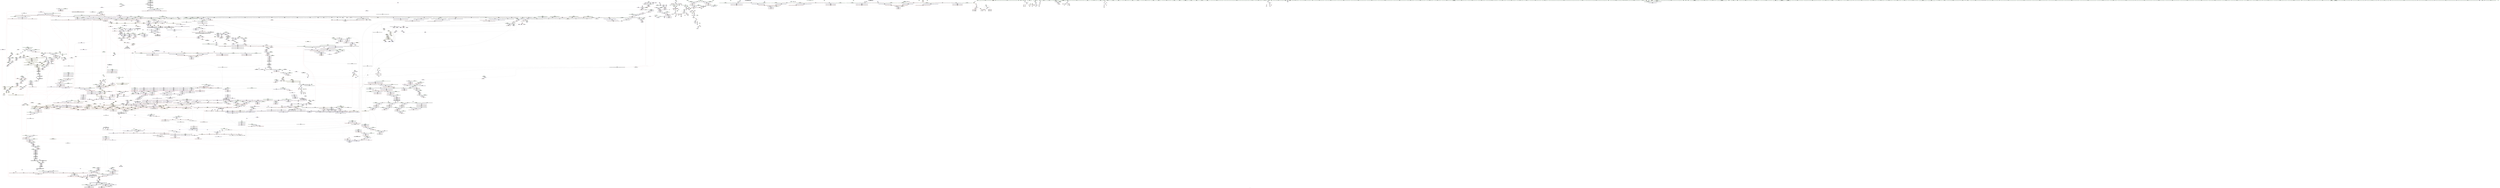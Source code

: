 digraph "SVFG" {
	label="SVFG";

	Node0x55b74bf9b320 [shape=record,color=grey,label="{NodeID: 0\nNullPtr|{|<s59>165}}"];
	Node0x55b74bf9b320 -> Node0x55b74c64b570[style=solid];
	Node0x55b74bf9b320 -> Node0x55b74c64b670[style=solid];
	Node0x55b74bf9b320 -> Node0x55b74c64b740[style=solid];
	Node0x55b74bf9b320 -> Node0x55b74c64b810[style=solid];
	Node0x55b74bf9b320 -> Node0x55b74c64b8e0[style=solid];
	Node0x55b74bf9b320 -> Node0x55b74c64b9b0[style=solid];
	Node0x55b74bf9b320 -> Node0x55b74c64ba80[style=solid];
	Node0x55b74bf9b320 -> Node0x55b74c64bb50[style=solid];
	Node0x55b74bf9b320 -> Node0x55b74c64bc20[style=solid];
	Node0x55b74bf9b320 -> Node0x55b74c64bcf0[style=solid];
	Node0x55b74bf9b320 -> Node0x55b74c64bdc0[style=solid];
	Node0x55b74bf9b320 -> Node0x55b74c64be90[style=solid];
	Node0x55b74bf9b320 -> Node0x55b74c64bf60[style=solid];
	Node0x55b74bf9b320 -> Node0x55b74c64c030[style=solid];
	Node0x55b74bf9b320 -> Node0x55b74c64c100[style=solid];
	Node0x55b74bf9b320 -> Node0x55b74c64c1d0[style=solid];
	Node0x55b74bf9b320 -> Node0x55b74c64c2a0[style=solid];
	Node0x55b74bf9b320 -> Node0x55b74c64c370[style=solid];
	Node0x55b74bf9b320 -> Node0x55b74c64c440[style=solid];
	Node0x55b74bf9b320 -> Node0x55b74c64c510[style=solid];
	Node0x55b74bf9b320 -> Node0x55b74c64c5e0[style=solid];
	Node0x55b74bf9b320 -> Node0x55b74c64c6b0[style=solid];
	Node0x55b74bf9b320 -> Node0x55b74c64c780[style=solid];
	Node0x55b74bf9b320 -> Node0x55b74c64c850[style=solid];
	Node0x55b74bf9b320 -> Node0x55b74c64c920[style=solid];
	Node0x55b74bf9b320 -> Node0x55b74c64c9f0[style=solid];
	Node0x55b74bf9b320 -> Node0x55b74c64cac0[style=solid];
	Node0x55b74bf9b320 -> Node0x55b74c64cb90[style=solid];
	Node0x55b74bf9b320 -> Node0x55b74c64cc60[style=solid];
	Node0x55b74bf9b320 -> Node0x55b74c64cd30[style=solid];
	Node0x55b74bf9b320 -> Node0x55b74c64ce00[style=solid];
	Node0x55b74bf9b320 -> Node0x55b74c64ced0[style=solid];
	Node0x55b74bf9b320 -> Node0x55b74c64cfa0[style=solid];
	Node0x55b74bf9b320 -> Node0x55b74c64d070[style=solid];
	Node0x55b74bf9b320 -> Node0x55b74c64d140[style=solid];
	Node0x55b74bf9b320 -> Node0x55b74c64d210[style=solid];
	Node0x55b74bf9b320 -> Node0x55b74c64d2e0[style=solid];
	Node0x55b74bf9b320 -> Node0x55b74c64d3b0[style=solid];
	Node0x55b74bf9b320 -> Node0x55b74c64d480[style=solid];
	Node0x55b74bf9b320 -> Node0x55b74c64d550[style=solid];
	Node0x55b74bf9b320 -> Node0x55b74c64d620[style=solid];
	Node0x55b74bf9b320 -> Node0x55b74c64d6f0[style=solid];
	Node0x55b74bf9b320 -> Node0x55b74c64d7c0[style=solid];
	Node0x55b74bf9b320 -> Node0x55b74c64d890[style=solid];
	Node0x55b74bf9b320 -> Node0x55b74c68c2c0[style=solid];
	Node0x55b74bf9b320 -> Node0x55b74c68fbd0[style=solid];
	Node0x55b74bf9b320 -> Node0x55b74c694b70[style=solid];
	Node0x55b74bf9b320 -> Node0x55b74c694eb0[style=solid];
	Node0x55b74bf9b320 -> Node0x55b74c6951f0[style=solid];
	Node0x55b74bf9b320 -> Node0x55b74c6952c0[style=solid];
	Node0x55b74bf9b320 -> Node0x55b74c695530[style=solid];
	Node0x55b74bf9b320 -> Node0x55b74c698fb0[style=solid];
	Node0x55b74bf9b320 -> Node0x55b74c6771d0[style=solid];
	Node0x55b74bf9b320 -> Node0x55b74c6774d0[style=solid];
	Node0x55b74bf9b320 -> Node0x55b74c677950[style=solid];
	Node0x55b74bf9b320 -> Node0x55b74c678e50[style=solid];
	Node0x55b74bf9b320 -> Node0x55b74c678fd0[style=solid];
	Node0x55b74bf9b320 -> Node0x55b74c679750[style=solid];
	Node0x55b74bf9b320 -> Node0x55b74c679bd0[style=solid];
	Node0x55b74bf9b320:s59 -> Node0x55b74c839ad0[style=solid,color=red];
	Node0x55b74c64cd30 [shape=record,color=black,label="{NodeID: 443\n1700\<--3\n\<--dummyVal\n_ZNSt8_Rb_treeIxSt4pairIKxiESt10_Select1stIS2_ESt4lessIxESaIS2_EE29_M_get_insert_hint_unique_posESt23_Rb_tree_const_iteratorIS2_ERS1_\n}"];
	Node0x55b74c64cd30 -> Node0x55b74c695050[style=solid];
	Node0x55b74c65c250 [shape=record,color=red,label="{NodeID: 886\n202\<--129\n\<--i\n_Z3dfsiiid\n}"];
	Node0x55b74c65c250 -> Node0x55b74c6cf0d0[style=solid];
	Node0x55b74c82aba0 [shape=record,color=black,label="{NodeID: 3543\n1739 = PHI(869, )\n}"];
	Node0x55b74c82aba0 -> Node0x55b74c679bd0[style=solid];
	Node0x55b74c692540 [shape=record,color=blue, style = dotted,label="{NodeID: 1329\n2652\<--2654\noffset_0\<--dummyVal\n_ZNSt8_Rb_treeIxSt4pairIKxiESt10_Select1stIS2_ESt4lessIxESaIS2_EE22_M_emplace_hint_uniqueIJRKSt21piecewise_construct_tSt5tupleIJRS1_EESD_IJEEEEESt17_Rb_tree_iteratorIS2_ESt23_Rb_tree_const_iteratorIS2_EDpOT_\n}"];
	Node0x55b74c692540 -> Node0x55b74c682870[style=dashed];
	Node0x55b74c6451a0 [shape=record,color=green,label="{NodeID: 222\n1269\<--1270\nllvm.trap\<--llvm.trap_field_insensitive\n}"];
	Node0x55b74c6688a0 [shape=record,color=purple,label="{NodeID: 665\n2648\<--42\nllvm.global_ctors_2\<--llvm.global_ctors\nGlob }"];
	Node0x55b74c6688a0 -> Node0x55b74c68c2c0[style=solid];
	Node0x55b74c6870c0 [shape=record,color=red,label="{NodeID: 1108\n1935\<--1929\n\<--__n.addr\n_ZNSt16allocator_traitsISaISt13_Rb_tree_nodeISt4pairIKxiEEEE8allocateERS5_m\n|{<s0>165}}"];
	Node0x55b74c6870c0:s0 -> Node0x55b74c839a00[style=solid,color=red];
	Node0x55b74bf9b290 [shape=record,color=green,label="{NodeID: 1\n8\<--1\n\<--dummyObj\nCan only get source location for instruction, argument, global var or function.|{<s0>19}}"];
	Node0x55b74bf9b290:s0 -> Node0x55b74c837480[style=solid,color=red];
	Node0x55b74c64ce00 [shape=record,color=black,label="{NodeID: 444\n1754\<--3\n\<--dummyVal\n_ZNSt8_Rb_treeIxSt4pairIKxiESt10_Select1stIS2_ESt4lessIxESaIS2_EE29_M_get_insert_hint_unique_posESt23_Rb_tree_const_iteratorIS2_ERS1_\n}"];
	Node0x55b74c64ce00 -> Node0x55b74c695390[style=solid];
	Node0x55b74c65c320 [shape=record,color=red,label="{NodeID: 887\n205\<--129\n\<--i\n_Z3dfsiiid\n}"];
	Node0x55b74c65c320 -> Node0x55b74c65e3f0[style=solid];
	Node0x55b74c82ad10 [shape=record,color=black,label="{NodeID: 3544\n1751 = PHI(2294, )\n}"];
	Node0x55b74c692610 [shape=record,color=blue,label="{NodeID: 1330\n1217\<--1218\n\<--\n_ZNSt8_Rb_treeIxSt4pairIKxiESt10_Select1stIS2_ESt4lessIxESaIS2_EE22_M_emplace_hint_uniqueIJRKSt21piecewise_construct_tSt5tupleIJRS1_EESD_IJEEEEESt17_Rb_tree_iteratorIS2_ESt23_Rb_tree_const_iteratorIS2_EDpOT_\n}"];
	Node0x55b74c692610 -> Node0x55b74c682a10[style=dashed];
	Node0x55b74c692610 -> Node0x55b74c682bb0[style=dashed];
	Node0x55b74c6452a0 [shape=record,color=green,label="{NodeID: 223\n1289\<--1290\nthis.addr\<--this.addr_field_insensitive\n_ZNSt23_Rb_tree_const_iteratorISt4pairIKxiEEC2ERKSt17_Rb_tree_iteratorIS2_E\n}"];
	Node0x55b74c6452a0 -> Node0x55b74c682d50[style=solid];
	Node0x55b74c6452a0 -> Node0x55b74c692bc0[style=solid];
	Node0x55b74c6689a0 [shape=record,color=purple,label="{NodeID: 666\n53\<--52\narrayctor.next\<--arrayctor.cur\n__cxx_global_var_init\n}"];
	Node0x55b74c6689a0 -> Node0x55b74bcbf750[style=solid];
	Node0x55b74c6689a0 -> Node0x55b74c678cd0[style=solid];
	Node0x55b74c687190 [shape=record,color=red,label="{NodeID: 1109\n1953\<--1944\nthis1\<--this.addr\n_ZN9__gnu_cxx13new_allocatorISt13_Rb_tree_nodeISt4pairIKxiEEE8allocateEmPKv\n|{<s0>166}}"];
	Node0x55b74c687190:s0 -> Node0x55b74c830e90[style=solid,color=red];
	Node0x55b74c619930 [shape=record,color=green,label="{NodeID: 2\n17\<--1\n__dso_handle\<--dummyObj\nGlob }"];
	Node0x55b74c7635b0 [shape=record,color=yellow,style=double,label="{NodeID: 2659\n571V_1 = ENCHI(MR_571V_0)\npts\{2306 160002 160003 15760000 15800000 15840000 23100000 \}\nFun[_ZNSt4pairIPSt18_Rb_tree_node_baseS1_EC2IRS1_S4_Lb1EEEOT_OT0_]}"];
	Node0x55b74c7635b0 -> Node0x55b74c68a180[style=dashed];
	Node0x55b74c7635b0 -> Node0x55b74c68a250[style=dashed];
	Node0x55b74c64ced0 [shape=record,color=black,label="{NodeID: 445\n1757\<--3\n\<--dummyVal\n_ZNSt8_Rb_treeIxSt4pairIKxiESt10_Select1stIS2_ESt4lessIxESaIS2_EE29_M_get_insert_hint_unique_posESt23_Rb_tree_const_iteratorIS2_ERS1_\n}"];
	Node0x55b74c64ced0 -> Node0x55b74c695460[style=solid];
	Node0x55b74c65c3f0 [shape=record,color=red,label="{NodeID: 888\n211\<--129\n\<--i\n_Z3dfsiiid\n}"];
	Node0x55b74c65c3f0 -> Node0x55b74c677dd0[style=solid];
	Node0x55b74c82ae20 [shape=record,color=black,label="{NodeID: 3545\n1795 = PHI(1399, )\n}"];
	Node0x55b74c82ae20 -> Node0x55b74c6792d0[style=solid];
	Node0x55b74c6926e0 [shape=record,color=blue,label="{NodeID: 1331\n1220\<--1221\n\<--\n_ZNSt8_Rb_treeIxSt4pairIKxiESt10_Select1stIS2_ESt4lessIxESaIS2_EE22_M_emplace_hint_uniqueIJRKSt21piecewise_construct_tSt5tupleIJRS1_EESD_IJEEEEESt17_Rb_tree_iteratorIS2_ESt23_Rb_tree_const_iteratorIS2_EDpOT_\n}"];
	Node0x55b74c6926e0 -> Node0x55b74c682940[style=dashed];
	Node0x55b74c6926e0 -> Node0x55b74c682ae0[style=dashed];
	Node0x55b74c645370 [shape=record,color=green,label="{NodeID: 224\n1291\<--1292\n__it.addr\<--__it.addr_field_insensitive\n_ZNSt23_Rb_tree_const_iteratorISt4pairIKxiEEC2ERKSt17_Rb_tree_iteratorIS2_E\n}"];
	Node0x55b74c645370 -> Node0x55b74c682e20[style=solid];
	Node0x55b74c645370 -> Node0x55b74c692c90[style=solid];
	Node0x55b74c668a70 [shape=record,color=purple,label="{NodeID: 667\n73\<--72\n_M_t\<--this1\n_ZNSt3mapIxiSt4lessIxESaISt4pairIKxiEEEC2Ev\n|{<s0>3}}"];
	Node0x55b74c668a70:s0 -> Node0x55b74c82f950[style=solid,color=red];
	Node0x55b74c687260 [shape=record,color=red,label="{NodeID: 1110\n1954\<--1946\n\<--__n.addr\n_ZN9__gnu_cxx13new_allocatorISt13_Rb_tree_nodeISt4pairIKxiEEE8allocateEmPKv\n}"];
	Node0x55b74c687260 -> Node0x55b74c678550[style=solid];
	Node0x55b74c607c10 [shape=record,color=green,label="{NodeID: 3\n20\<--1\n\<--dummyObj\nCan only get source location for instruction, argument, global var or function.|{<s0>62|<s1>153}}"];
	Node0x55b74c607c10:s0 -> Node0x55b74c833310[style=solid,color=red];
	Node0x55b74c607c10:s1 -> Node0x55b74c839450[style=solid,color=red];
	Node0x55b74c64cfa0 [shape=record,color=black,label="{NodeID: 446\n1893\<--3\n\<--dummyVal\n_ZNSt8_Rb_treeIxSt4pairIKxiESt10_Select1stIS2_ESt4lessIxESaIS2_EE17_M_construct_nodeIJRKSt21piecewise_construct_tSt5tupleIJRS1_EESD_IJEEEEEvPSt13_Rb_tree_nodeIS2_EDpOT_\n}"];
	Node0x55b74c65c4c0 [shape=record,color=red,label="{NodeID: 889\n245\<--129\n\<--i\n_Z3dfsiiid\n}"];
	Node0x55b74c65c4c0 -> Node0x55b74c6cfcd0[style=solid];
	Node0x55b74c82af90 [shape=record,color=black,label="{NodeID: 3546\n1802 = PHI(1411, )\n|{<s0>149}}"];
	Node0x55b74c82af90:s0 -> Node0x55b74c836bb0[style=solid,color=red];
	Node0x55b74c755540 [shape=record,color=yellow,style=double,label="{NodeID: 2439\n420V_1 = ENCHI(MR_420V_0)\npts\{19680004 \}\nFun[_ZNSt8_Rb_treeIxSt4pairIKxiESt10_Select1stIS2_ESt4lessIxESaIS2_EE22_M_emplace_hint_uniqueIJRKSt21piecewise_construct_tSt5tupleIJRS1_EESD_IJEEEEESt17_Rb_tree_iteratorIS2_ESt23_Rb_tree_const_iteratorIS2_EDpOT_]|{<s0>77}}"];
	Node0x55b74c755540:s0 -> Node0x55b74c762e20[style=dashed,color=red];
	Node0x55b74c6927b0 [shape=record,color=blue,label="{NodeID: 1332\n1235\<--1232\ncoerce.dive16\<--call15\n_ZNSt8_Rb_treeIxSt4pairIKxiESt10_Select1stIS2_ESt4lessIxESaIS2_EE22_M_emplace_hint_uniqueIJRKSt21piecewise_construct_tSt5tupleIJRS1_EESD_IJEEEEESt17_Rb_tree_iteratorIS2_ESt23_Rb_tree_const_iteratorIS2_EDpOT_\n}"];
	Node0x55b74c6927b0 -> Node0x55b74c73a840[style=dashed];
	Node0x55b74c645440 [shape=record,color=green,label="{NodeID: 225\n1305\<--1306\nthis.addr\<--this.addr_field_insensitive\n_ZNSt5tupleIJRKxEEC2IvLb1EEES1_\n}"];
	Node0x55b74c645440 -> Node0x55b74c682fc0[style=solid];
	Node0x55b74c645440 -> Node0x55b74c692e30[style=solid];
	Node0x55b74c668b40 [shape=record,color=purple,label="{NodeID: 668\n87\<--86\narraydestroy.element\<--arraydestroy.elementPast\n__cxx_global_array_dtor\n|{|<s2>4}}"];
	Node0x55b74c668b40 -> Node0x55b74bcc22c0[style=solid];
	Node0x55b74c668b40 -> Node0x55b74c6786d0[style=solid];
	Node0x55b74c668b40:s2 -> Node0x55b74c835170[style=solid,color=red];
	Node0x55b74c687330 [shape=record,color=red,label="{NodeID: 1111\n1964\<--1946\n\<--__n.addr\n_ZN9__gnu_cxx13new_allocatorISt13_Rb_tree_nodeISt4pairIKxiEEE8allocateEmPKv\n}"];
	Node0x55b74c687330 -> Node0x55b74c6cf9d0[style=solid];
	Node0x55b74c607f50 [shape=record,color=green,label="{NodeID: 4\n22\<--1\nstderr\<--dummyObj\nGlob }"];
	Node0x55b74c64d070 [shape=record,color=black,label="{NodeID: 447\n1894\<--3\n\<--dummyVal\n_ZNSt8_Rb_treeIxSt4pairIKxiESt10_Select1stIS2_ESt4lessIxESaIS2_EE17_M_construct_nodeIJRKSt21piecewise_construct_tSt5tupleIJRS1_EESD_IJEEEEEvPSt13_Rb_tree_nodeIS2_EDpOT_\n}"];
	Node0x55b74c64d070 -> Node0x55b74c696230[style=solid];
	Node0x55b74c65c590 [shape=record,color=red,label="{NodeID: 890\n217\<--131\n\<--j20\n_Z3dfsiiid\n}"];
	Node0x55b74c65c590 -> Node0x55b74c677ad0[style=solid];
	Node0x55b74c82b0d0 [shape=record,color=black,label="{NodeID: 3547\n1804 = PHI(2241, )\n|{<s0>149}}"];
	Node0x55b74c82b0d0:s0 -> Node0x55b74c836f70[style=solid,color=red];
	Node0x55b74c755620 [shape=record,color=yellow,style=double,label="{NodeID: 2440\n40V_1 = ENCHI(MR_40V_0)\npts\{160005 19680005 \}\nFun[_ZNSt8_Rb_treeIxSt4pairIKxiESt10_Select1stIS2_ESt4lessIxESaIS2_EE22_M_emplace_hint_uniqueIJRKSt21piecewise_construct_tSt5tupleIJRS1_EESD_IJEEEEESt17_Rb_tree_iteratorIS2_ESt23_Rb_tree_const_iteratorIS2_EDpOT_]|{<s0>77}}"];
	Node0x55b74c755620:s0 -> Node0x55b74c762e20[style=dashed,color=red];
	Node0x55b74c692880 [shape=record,color=blue,label="{NodeID: 1333\n1177\<--1239\nexn.slot\<--\n_ZNSt8_Rb_treeIxSt4pairIKxiESt10_Select1stIS2_ESt4lessIxESaIS2_EE22_M_emplace_hint_uniqueIJRKSt21piecewise_construct_tSt5tupleIJRS1_EESD_IJEEEEESt17_Rb_tree_iteratorIS2_ESt23_Rb_tree_const_iteratorIS2_EDpOT_\n}"];
	Node0x55b74c692880 -> Node0x55b74c682600[style=dashed];
	Node0x55b74c692880 -> Node0x55b74c692a20[style=dashed];
	Node0x55b74c645510 [shape=record,color=green,label="{NodeID: 226\n1307\<--1308\n__elements.addr\<--__elements.addr_field_insensitive\n_ZNSt5tupleIJRKxEEC2IvLb1EEES1_\n}"];
	Node0x55b74c645510 -> Node0x55b74c683090[style=solid];
	Node0x55b74c645510 -> Node0x55b74c692f00[style=solid];
	Node0x55b74c668c10 [shape=record,color=purple,label="{NodeID: 669\n101\<--100\n_M_t\<--this1\n_ZNSt3mapIxiSt4lessIxESaISt4pairIKxiEEED2Ev\n|{<s0>5}}"];
	Node0x55b74c668c10:s0 -> Node0x55b74c8358a0[style=solid,color=red];
	Node0x55b74c687400 [shape=record,color=red,label="{NodeID: 1112\n1978\<--1975\nthis1\<--this.addr\n_ZNK9__gnu_cxx13new_allocatorISt13_Rb_tree_nodeISt4pairIKxiEEE8max_sizeEv\n}"];
	Node0x55b74c608010 [shape=record,color=green,label="{NodeID: 5\n23\<--1\n.str\<--dummyObj\nGlob }"];
	Node0x55b74c64d140 [shape=record,color=black,label="{NodeID: 448\n1896\<--3\n\<--dummyVal\n_ZNSt8_Rb_treeIxSt4pairIKxiESt10_Select1stIS2_ESt4lessIxESaIS2_EE17_M_construct_nodeIJRKSt21piecewise_construct_tSt5tupleIJRS1_EESD_IJEEEEEvPSt13_Rb_tree_nodeIS2_EDpOT_\n}"];
	Node0x55b74c64d140 -> Node0x55b74c696300[style=solid];
	Node0x55b74c65c660 [shape=record,color=red,label="{NodeID: 891\n223\<--131\n\<--j20\n_Z3dfsiiid\n}"];
	Node0x55b74c65c660 -> Node0x55b74c65e590[style=solid];
	Node0x55b74c82b210 [shape=record,color=black,label="{NodeID: 3548\n2050 = PHI(1542, )\n}"];
	Node0x55b74c755730 [shape=record,color=yellow,style=double,label="{NodeID: 2441\n42V_1 = ENCHI(MR_42V_0)\npts\{19680002 19680003 \}\nFun[_ZNSt8_Rb_treeIxSt4pairIKxiESt10_Select1stIS2_ESt4lessIxESaIS2_EE22_M_emplace_hint_uniqueIJRKSt21piecewise_construct_tSt5tupleIJRS1_EESD_IJEEEEESt17_Rb_tree_iteratorIS2_ESt23_Rb_tree_const_iteratorIS2_EDpOT_]|{<s0>80|<s1>80}}"];
	Node0x55b74c755730:s0 -> Node0x55b74c75ce70[style=dashed,color=red];
	Node0x55b74c755730:s1 -> Node0x55b74c75d030[style=dashed,color=red];
	Node0x55b74c692950 [shape=record,color=blue,label="{NodeID: 1334\n1179\<--1241\nehselector.slot\<--\n_ZNSt8_Rb_treeIxSt4pairIKxiESt10_Select1stIS2_ESt4lessIxESaIS2_EE22_M_emplace_hint_uniqueIJRKSt21piecewise_construct_tSt5tupleIJRS1_EESD_IJEEEEESt17_Rb_tree_iteratorIS2_ESt23_Rb_tree_const_iteratorIS2_EDpOT_\n}"];
	Node0x55b74c692950 -> Node0x55b74c692af0[style=dashed];
	Node0x55b74c6455e0 [shape=record,color=green,label="{NodeID: 227\n1315\<--1316\n_ZNSt11_Tuple_implILm0EJRKxEEC2ES1_\<--_ZNSt11_Tuple_implILm0EJRKxEEC2ES1__field_insensitive\n}"];
	Node0x55b74c668ce0 [shape=record,color=purple,label="{NodeID: 670\n281\<--258\ncoerce.dive\<--__i\n_ZNSt3mapIxiSt4lessIxESaISt4pairIKxiEEEixERS3_\n}"];
	Node0x55b74c668ce0 -> Node0x55b74c68d5a0[style=solid];
	Node0x55b74c6874d0 [shape=record,color=red,label="{NodeID: 1113\n2005\<--1990\n\<--__a.addr\n_ZNSt16allocator_traitsISaISt13_Rb_tree_nodeISt4pairIKxiEEEE9constructIS3_JRKSt21piecewise_construct_tSt5tupleIJRS2_EESB_IJEEEEEvRS5_PT_DpOT0_\n}"];
	Node0x55b74c6874d0 -> Node0x55b74c663fc0[style=solid];
	Node0x55b74c6080d0 [shape=record,color=green,label="{NodeID: 6\n25\<--1\n.str.1\<--dummyObj\nGlob }"];
	Node0x55b74c64d210 [shape=record,color=black,label="{NodeID: 449\n1905\<--3\n\<--dummyVal\n_ZNSt8_Rb_treeIxSt4pairIKxiESt10_Select1stIS2_ESt4lessIxESaIS2_EE17_M_construct_nodeIJRKSt21piecewise_construct_tSt5tupleIJRS1_EESD_IJEEEEEvPSt13_Rb_tree_nodeIS2_EDpOT_\n}"];
	Node0x55b74c65c730 [shape=record,color=red,label="{NodeID: 892\n228\<--131\n\<--j20\n_Z3dfsiiid\n}"];
	Node0x55b74c65c730 -> Node0x55b74c6cfe50[style=solid];
	Node0x55b74c82b320 [shape=record,color=black,label="{NodeID: 3549\n2052 = PHI(1549, )\n|{<s0>175}}"];
	Node0x55b74c82b320:s0 -> Node0x55b74c839e10[style=solid,color=red];
	Node0x55b74c755810 [shape=record,color=yellow,style=double,label="{NodeID: 2442\n65V_1 = ENCHI(MR_65V_0)\npts\{160001 160002 160003 \}\nFun[_ZNSt8_Rb_treeIxSt4pairIKxiESt10_Select1stIS2_ESt4lessIxESaIS2_EE22_M_emplace_hint_uniqueIJRKSt21piecewise_construct_tSt5tupleIJRS1_EESD_IJEEEEESt17_Rb_tree_iteratorIS2_ESt23_Rb_tree_const_iteratorIS2_EDpOT_]|{|<s1>80|<s2>80|<s3>80|<s4>81|<s5>81|<s6>81}}"];
	Node0x55b74c755810 -> Node0x55b74c73ad40[style=dashed];
	Node0x55b74c755810:s1 -> Node0x55b74c75c660[style=dashed,color=red];
	Node0x55b74c755810:s2 -> Node0x55b74c75c740[style=dashed,color=red];
	Node0x55b74c755810:s3 -> Node0x55b74c75d030[style=dashed,color=red];
	Node0x55b74c755810:s4 -> Node0x55b74c695a10[style=dashed,color=red];
	Node0x55b74c755810:s5 -> Node0x55b74c695ae0[style=dashed,color=red];
	Node0x55b74c755810:s6 -> Node0x55b74c695bb0[style=dashed,color=red];
	Node0x55b74c692a20 [shape=record,color=blue,label="{NodeID: 1335\n1177\<--1260\nexn.slot\<--\n_ZNSt8_Rb_treeIxSt4pairIKxiESt10_Select1stIS2_ESt4lessIxESaIS2_EE22_M_emplace_hint_uniqueIJRKSt21piecewise_construct_tSt5tupleIJRS1_EESD_IJEEEEESt17_Rb_tree_iteratorIS2_ESt23_Rb_tree_const_iteratorIS2_EDpOT_\n}"];
	Node0x55b74c692a20 -> Node0x55b74c6826d0[style=dashed];
	Node0x55b74c64dc40 [shape=record,color=green,label="{NodeID: 228\n1326\<--1327\nretval\<--retval_field_insensitive\n_ZNSt8_Rb_treeIxSt4pairIKxiESt10_Select1stIS2_ESt4lessIxESaIS2_EE11lower_boundERS1_\n}"];
	Node0x55b74c64dc40 -> Node0x55b74c66c420[style=solid];
	Node0x55b74c64dc40 -> Node0x55b74c66c4f0[style=solid];
	Node0x55b74c668db0 [shape=record,color=purple,label="{NodeID: 671\n286\<--260\ncoerce.dive3\<--ref.tmp\n_ZNSt3mapIxiSt4lessIxESaISt4pairIKxiEEEixERS3_\n}"];
	Node0x55b74c668db0 -> Node0x55b74c68d670[style=solid];
	Node0x55b74c6875a0 [shape=record,color=red,label="{NodeID: 1114\n2007\<--1992\n\<--__p.addr\n_ZNSt16allocator_traitsISaISt13_Rb_tree_nodeISt4pairIKxiEEEE9constructIS3_JRKSt21piecewise_construct_tSt5tupleIJRS2_EESB_IJEEEEEvRS5_PT_DpOT0_\n|{<s0>172}}"];
	Node0x55b74c6875a0:s0 -> Node0x55b74c838d50[style=solid,color=red];
	Node0x55b74c608940 [shape=record,color=green,label="{NodeID: 7\n27\<--1\n.str.2\<--dummyObj\nGlob }"];
	Node0x55b74c763bc0 [shape=record,color=yellow,style=double,label="{NodeID: 2664\n224V_1 = ENCHI(MR_224V_0)\npts\{20370000 \}\nFun[_ZSt12__get_helperILm0ERKxJEERT0_RSt11_Tuple_implIXT_EJS2_DpT1_EE]|{<s0>188}}"];
	Node0x55b74c763bc0:s0 -> Node0x55b74c757ad0[style=dashed,color=red];
	Node0x55b74c64d2e0 [shape=record,color=black,label="{NodeID: 450\n1906\<--3\n\<--dummyVal\n_ZNSt8_Rb_treeIxSt4pairIKxiESt10_Select1stIS2_ESt4lessIxESaIS2_EE17_M_construct_nodeIJRKSt21piecewise_construct_tSt5tupleIJRS1_EESD_IJEEEEEvPSt13_Rb_tree_nodeIS2_EDpOT_\n}"];
	Node0x55b74c64d2e0 -> Node0x55b74c6963d0[style=solid];
	Node0x55b74c65c800 [shape=record,color=red,label="{NodeID: 893\n235\<--131\n\<--j20\n_Z3dfsiiid\n}"];
	Node0x55b74c65c800 -> Node0x55b74c675e50[style=solid];
	Node0x55b74c82b490 [shape=record,color=black,label="{NodeID: 3550\n2057 = PHI(1556, )\n}"];
	Node0x55b74c7558f0 [shape=record,color=yellow,style=double,label="{NodeID: 2443\n107V_1 = ENCHI(MR_107V_0)\npts\{160001 160002 160003 160004 210000 19680004 \}\nFun[main]|{<s0>19|<s1>19|<s2>19|<s3>19}}"];
	Node0x55b74c7558f0:s0 -> Node0x55b74c73bc70[style=dashed,color=red];
	Node0x55b74c7558f0:s1 -> Node0x55b74c74c160[style=dashed,color=red];
	Node0x55b74c7558f0:s2 -> Node0x55b74c72ff90[style=dashed,color=red];
	Node0x55b74c7558f0:s3 -> Node0x55b74c7622b0[style=dashed,color=red];
	Node0x55b74c692af0 [shape=record,color=blue,label="{NodeID: 1336\n1179\<--1262\nehselector.slot\<--\n_ZNSt8_Rb_treeIxSt4pairIKxiESt10_Select1stIS2_ESt4lessIxESaIS2_EE22_M_emplace_hint_uniqueIJRKSt21piecewise_construct_tSt5tupleIJRS1_EESD_IJEEEEESt17_Rb_tree_iteratorIS2_ESt23_Rb_tree_const_iteratorIS2_EDpOT_\n}"];
	Node0x55b74c692af0 -> Node0x55b74c6827a0[style=dashed];
	Node0x55b74c64dcd0 [shape=record,color=green,label="{NodeID: 229\n1328\<--1329\nthis.addr\<--this.addr_field_insensitive\n_ZNSt8_Rb_treeIxSt4pairIKxiESt10_Select1stIS2_ESt4lessIxESaIS2_EE11lower_boundERS1_\n}"];
	Node0x55b74c64dcd0 -> Node0x55b74c683160[style=solid];
	Node0x55b74c64dcd0 -> Node0x55b74c692fd0[style=solid];
	Node0x55b74c668e80 [shape=record,color=purple,label="{NodeID: 672\n320\<--266\ncoerce.dive13\<--ref.tmp8\n_ZNSt3mapIxiSt4lessIxESaISt4pairIKxiEEEixERS3_\n}"];
	Node0x55b74c668e80 -> Node0x55b74c68d740[style=solid];
	Node0x55b74c687670 [shape=record,color=red,label="{NodeID: 1115\n2008\<--1994\n\<--__args.addr\n_ZNSt16allocator_traitsISaISt13_Rb_tree_nodeISt4pairIKxiEEEE9constructIS3_JRKSt21piecewise_construct_tSt5tupleIJRS2_EESB_IJEEEEEvRS5_PT_DpOT0_\n|{<s0>169}}"];
	Node0x55b74c687670:s0 -> Node0x55b74c837ff0[style=solid,color=red];
	Node0x55b74c608a00 [shape=record,color=green,label="{NodeID: 8\n29\<--1\n.str.3\<--dummyObj\nGlob }"];
	Node0x55b74c64d3b0 [shape=record,color=black,label="{NodeID: 451\n1908\<--3\n\<--dummyVal\n_ZNSt8_Rb_treeIxSt4pairIKxiESt10_Select1stIS2_ESt4lessIxESaIS2_EE17_M_construct_nodeIJRKSt21piecewise_construct_tSt5tupleIJRS1_EESD_IJEEEEEvPSt13_Rb_tree_nodeIS2_EDpOT_\n}"];
	Node0x55b74c64d3b0 -> Node0x55b74c6964a0[style=solid];
	Node0x55b74c65c8d0 [shape=record,color=red,label="{NodeID: 894\n170\<--167\n\<--call\n_Z3dfsiiid\n}"];
	Node0x55b74c65c8d0 -> Node0x55b74c6cec50[style=solid];
	Node0x55b74c82b5a0 [shape=record,color=black,label="{NodeID: 3551\n2110 = PHI(2131, )\n|{<s0>181}}"];
	Node0x55b74c82b5a0:s0 -> Node0x55b74c83b400[style=solid,color=red];
	Node0x55b74c755a60 [shape=record,color=yellow,style=double,label="{NodeID: 2444\n67V_1 = ENCHI(MR_67V_0)\npts\{1 \}\nFun[main]}"];
	Node0x55b74c755a60 -> Node0x55b74c65aed0[style=dashed];
	Node0x55b74c755a60 -> Node0x55b74c65afa0[style=dashed];
	Node0x55b74c692bc0 [shape=record,color=blue,label="{NodeID: 1337\n1289\<--1287\nthis.addr\<--this\n_ZNSt23_Rb_tree_const_iteratorISt4pairIKxiEEC2ERKSt17_Rb_tree_iteratorIS2_E\n}"];
	Node0x55b74c692bc0 -> Node0x55b74c682d50[style=dashed];
	Node0x55b74c64dda0 [shape=record,color=green,label="{NodeID: 230\n1330\<--1331\n__k.addr\<--__k.addr_field_insensitive\n_ZNSt8_Rb_treeIxSt4pairIKxiESt10_Select1stIS2_ESt4lessIxESaIS2_EE11lower_boundERS1_\n}"];
	Node0x55b74c64dda0 -> Node0x55b74c683230[style=solid];
	Node0x55b74c64dda0 -> Node0x55b74c6930a0[style=solid];
	Node0x55b74c668f50 [shape=record,color=purple,label="{NodeID: 673\n315\<--268\ncoerce.dive11\<--agg.tmp\n_ZNSt3mapIxiSt4lessIxESaISt4pairIKxiEEEixERS3_\n}"];
	Node0x55b74c668f50 -> Node0x55b74c65ce80[style=solid];
	Node0x55b74c687740 [shape=record,color=red,label="{NodeID: 1116\n2010\<--1996\n\<--__args.addr2\n_ZNSt16allocator_traitsISaISt13_Rb_tree_nodeISt4pairIKxiEEEE9constructIS3_JRKSt21piecewise_construct_tSt5tupleIJRS2_EESB_IJEEEEEvRS5_PT_DpOT0_\n|{<s0>170}}"];
	Node0x55b74c687740:s0 -> Node0x55b74c8312d0[style=solid,color=red];
	Node0x55b74c608b00 [shape=record,color=green,label="{NodeID: 9\n31\<--1\n.str.4\<--dummyObj\nGlob }"];
	Node0x55b74c64d480 [shape=record,color=black,label="{NodeID: 452\n1915\<--3\nlpad.val\<--dummyVal\n_ZNSt8_Rb_treeIxSt4pairIKxiESt10_Select1stIS2_ESt4lessIxESaIS2_EE17_M_construct_nodeIJRKSt21piecewise_construct_tSt5tupleIJRS1_EESD_IJEEEEEvPSt13_Rb_tree_nodeIS2_EDpOT_\n}"];
	Node0x55b74c65c9a0 [shape=record,color=red,label="{NodeID: 895\n208\<--207\n\<--arrayidx17\n_Z3dfsiiid\n}"];
	Node0x55b74c65c9a0 -> Node0x55b74c6cf250[style=solid];
	Node0x55b74c82b710 [shape=record,color=black,label="{NodeID: 3552\n2113 = PHI(2124, )\n|{<s0>182}}"];
	Node0x55b74c82b710:s0 -> Node0x55b74c833b60[style=solid,color=red];
	Node0x55b74c755b40 [shape=record,color=yellow,style=double,label="{NodeID: 2445\n14V_1 = ENCHI(MR_14V_0)\npts\{9 \}\nFun[main]|{<s0>19|<s1>19|<s2>19|<s3>19|<s4>19|<s5>19|<s6>19}}"];
	Node0x55b74c755b40:s0 -> Node0x55b74c65aac0[style=dashed,color=red];
	Node0x55b74c755b40:s1 -> Node0x55b74c65ab90[style=dashed,color=red];
	Node0x55b74c755b40:s2 -> Node0x55b74c65ac60[style=dashed,color=red];
	Node0x55b74c755b40:s3 -> Node0x55b74c65ad30[style=dashed,color=red];
	Node0x55b74c755b40:s4 -> Node0x55b74c68cd80[style=dashed,color=red];
	Node0x55b74c755b40:s5 -> Node0x55b74c749430[style=dashed,color=red];
	Node0x55b74c755b40:s6 -> Node0x55b74c74cb90[style=dashed,color=red];
	Node0x55b74c692c90 [shape=record,color=blue,label="{NodeID: 1338\n1291\<--1288\n__it.addr\<--__it\n_ZNSt23_Rb_tree_const_iteratorISt4pairIKxiEEC2ERKSt17_Rb_tree_iteratorIS2_E\n}"];
	Node0x55b74c692c90 -> Node0x55b74c682e20[style=dashed];
	Node0x55b74c64de70 [shape=record,color=green,label="{NodeID: 231\n1337\<--1338\n_ZNSt8_Rb_treeIxSt4pairIKxiESt10_Select1stIS2_ESt4lessIxESaIS2_EE6_M_endEv\<--_ZNSt8_Rb_treeIxSt4pairIKxiESt10_Select1stIS2_ESt4lessIxESaIS2_EE6_M_endEv_field_insensitive\n}"];
	Node0x55b74c773230 [shape=record,color=yellow,style=double,label="{NodeID: 2888\nRETMU(2V_2)\npts\{160000 160001 160002 160003 160004 \}\nFun[_GLOBAL__sub_I_pieguy_2_1.cpp]}"];
	Node0x55b74c669020 [shape=record,color=purple,label="{NodeID: 674\n307\<--276\n_M_t\<--this1\n_ZNSt3mapIxiSt4lessIxESaISt4pairIKxiEEEixERS3_\n|{<s0>16}}"];
	Node0x55b74c669020:s0 -> Node0x55b74c82e550[style=solid,color=red];
	Node0x55b74c687810 [shape=record,color=red,label="{NodeID: 1117\n2012\<--1998\n\<--__args.addr4\n_ZNSt16allocator_traitsISaISt13_Rb_tree_nodeISt4pairIKxiEEEE9constructIS3_JRKSt21piecewise_construct_tSt5tupleIJRS2_EESB_IJEEEEEvRS5_PT_DpOT0_\n|{<s0>171}}"];
	Node0x55b74c687810:s0 -> Node0x55b74c834750[style=solid,color=red];
	Node0x55b74c608c00 [shape=record,color=green,label="{NodeID: 10\n33\<--1\n.str.5\<--dummyObj\nGlob }"];
	Node0x55b74c64d550 [shape=record,color=black,label="{NodeID: 453\n1916\<--3\nlpad.val14\<--dummyVal\n_ZNSt8_Rb_treeIxSt4pairIKxiESt10_Select1stIS2_ESt4lessIxESaIS2_EE17_M_construct_nodeIJRKSt21piecewise_construct_tSt5tupleIJRS1_EESD_IJEEEEEvPSt13_Rb_tree_nodeIS2_EDpOT_\n}"];
	Node0x55b74c65ca70 [shape=record,color=red,label="{NodeID: 896\n226\<--225\n\<--arrayidx25\n_Z3dfsiiid\n}"];
	Node0x55b74c65ca70 -> Node0x55b74c675cd0[style=solid];
	Node0x55b74c82b850 [shape=record,color=black,label="{NodeID: 3553\n2138 = PHI(2156, )\n}"];
	Node0x55b74c82b850 -> Node0x55b74c664640[style=solid];
	Node0x55b74c692d60 [shape=record,color=blue,label="{NodeID: 1339\n1296\<--1299\n_M_node\<--\n_ZNSt23_Rb_tree_const_iteratorISt4pairIKxiEEC2ERKSt17_Rb_tree_iteratorIS2_E\n|{<s0>14|<s1>14}}"];
	Node0x55b74c692d60:s0 -> Node0x55b74c65ce80[style=dashed,color=blue];
	Node0x55b74c692d60:s1 -> Node0x55b74c7448d0[style=dashed,color=blue];
	Node0x55b74c64df70 [shape=record,color=green,label="{NodeID: 232\n1341\<--1342\n_ZNSt8_Rb_treeIxSt4pairIKxiESt10_Select1stIS2_ESt4lessIxESaIS2_EE14_M_lower_boundEPSt13_Rb_tree_nodeIS2_EPSt18_Rb_tree_node_baseRS1_\<--_ZNSt8_Rb_treeIxSt4pairIKxiESt10_Select1stIS2_ESt4lessIxESaIS2_EE14_M_lower_boundEPSt13_Rb_tree_nodeIS2_EPSt18_Rb_tree_node_baseRS1__field_insensitive\n}"];
	Node0x55b74c6690f0 [shape=record,color=purple,label="{NodeID: 675\n299\<--296\nfirst\<--call6\n_ZNSt3mapIxiSt4lessIxESaISt4pairIKxiEEEixERS3_\n|{<s0>13}}"];
	Node0x55b74c6690f0:s0 -> Node0x55b74c836f70[style=solid,color=red];
	Node0x55b74c6878e0 [shape=record,color=red,label="{NodeID: 1118\n2045\<--2024\nthis5\<--this.addr\n_ZN9__gnu_cxx13new_allocatorISt13_Rb_tree_nodeISt4pairIKxiEEE9constructIS4_JRKSt21piecewise_construct_tSt5tupleIJRS3_EESB_IJEEEEEvPT_DpOT0_\n}"];
	Node0x55b74c608d00 [shape=record,color=green,label="{NodeID: 11\n35\<--1\n.str.6\<--dummyObj\nGlob }"];
	Node0x55b74c64d620 [shape=record,color=black,label="{NodeID: 454\n1918\<--3\n\<--dummyVal\n_ZNSt8_Rb_treeIxSt4pairIKxiESt10_Select1stIS2_ESt4lessIxESaIS2_EE17_M_construct_nodeIJRKSt21piecewise_construct_tSt5tupleIJRS1_EESD_IJEEEEEvPSt13_Rb_tree_nodeIS2_EDpOT_\n}"];
	Node0x55b74c65cb40 [shape=record,color=red,label="{NodeID: 897\n276\<--254\nthis1\<--this.addr\n_ZNSt3mapIxiSt4lessIxESaISt4pairIKxiEEEixERS3_\n|{|<s1>8|<s2>9|<s3>11}}"];
	Node0x55b74c65cb40 -> Node0x55b74c669020[style=solid];
	Node0x55b74c65cb40:s1 -> Node0x55b74c835390[style=solid,color=red];
	Node0x55b74c65cb40:s2 -> Node0x55b74c8342f0[style=solid,color=red];
	Node0x55b74c65cb40:s3 -> Node0x55b74c838200[style=solid,color=red];
	Node0x55b74c82b990 [shape=record,color=black,label="{NodeID: 3554\n2186 = PHI(2195, )\n|{<s0>186}}"];
	Node0x55b74c82b990:s0 -> Node0x55b74c83b400[style=solid,color=red];
	Node0x55b74c692e30 [shape=record,color=blue,label="{NodeID: 1340\n1305\<--1303\nthis.addr\<--this\n_ZNSt5tupleIJRKxEEC2IvLb1EEES1_\n}"];
	Node0x55b74c692e30 -> Node0x55b74c682fc0[style=dashed];
	Node0x55b74c64e070 [shape=record,color=green,label="{NodeID: 233\n1353\<--1354\nretval\<--retval_field_insensitive\n_ZNSt8_Rb_treeIxSt4pairIKxiESt10_Select1stIS2_ESt4lessIxESaIS2_EE14_M_lower_boundEPSt13_Rb_tree_nodeIS2_EPSt18_Rb_tree_node_baseRS1_\n|{|<s1>98}}"];
	Node0x55b74c64e070 -> Node0x55b74c66c5c0[style=solid];
	Node0x55b74c64e070:s1 -> Node0x55b74c82fa60[style=solid,color=red];
	Node0x55b74c6691c0 [shape=record,color=purple,label="{NodeID: 676\n2649\<--322\noffset_0\<--\n}"];
	Node0x55b74c6691c0 -> Node0x55b74c68d810[style=solid];
	Node0x55b74c6879b0 [shape=record,color=red,label="{NodeID: 1119\n2046\<--2026\n\<--__p.addr\n_ZN9__gnu_cxx13new_allocatorISt13_Rb_tree_nodeISt4pairIKxiEEE9constructIS4_JRKSt21piecewise_construct_tSt5tupleIJRS3_EESB_IJEEEEEvPT_DpOT0_\n}"];
	Node0x55b74c6879b0 -> Node0x55b74c664090[style=solid];
	Node0x55b74c608e00 [shape=record,color=green,label="{NodeID: 12\n37\<--1\n__PRETTY_FUNCTION__.main\<--dummyObj\nGlob }"];
	Node0x55b74c64d6f0 [shape=record,color=black,label="{NodeID: 455\n1919\<--3\n\<--dummyVal\n_ZNSt8_Rb_treeIxSt4pairIKxiESt10_Select1stIS2_ESt4lessIxESaIS2_EE17_M_construct_nodeIJRKSt21piecewise_construct_tSt5tupleIJRS1_EESD_IJEEEEEvPSt13_Rb_tree_nodeIS2_EDpOT_\n|{<s0>164}}"];
	Node0x55b74c64d6f0:s0 -> Node0x55b74c837720[style=solid,color=red];
	Node0x55b74c65cc10 [shape=record,color=red,label="{NodeID: 898\n277\<--256\n\<--__k.addr\n_ZNSt3mapIxiSt4lessIxESaISt4pairIKxiEEEixERS3_\n|{<s0>8}}"];
	Node0x55b74c65cc10:s0 -> Node0x55b74c8354a0[style=solid,color=red];
	Node0x55b74c82bad0 [shape=record,color=black,label="{NodeID: 3555\n2189 = PHI(2124, )\n}"];
	Node0x55b74c82bad0 -> Node0x55b74c688780[style=solid];
	Node0x55b74c692f00 [shape=record,color=blue,label="{NodeID: 1341\n1307\<--1304\n__elements.addr\<--__elements\n_ZNSt5tupleIJRKxEEC2IvLb1EEES1_\n}"];
	Node0x55b74c692f00 -> Node0x55b74c683090[style=dashed];
	Node0x55b74c64e140 [shape=record,color=green,label="{NodeID: 234\n1355\<--1356\nthis.addr\<--this.addr_field_insensitive\n_ZNSt8_Rb_treeIxSt4pairIKxiESt10_Select1stIS2_ESt4lessIxESaIS2_EE14_M_lower_boundEPSt13_Rb_tree_nodeIS2_EPSt18_Rb_tree_node_baseRS1_\n}"];
	Node0x55b74c64e140 -> Node0x55b74c6833d0[style=solid];
	Node0x55b74c64e140 -> Node0x55b74c693240[style=solid];
	Node0x55b74c669290 [shape=record,color=purple,label="{NodeID: 677\n2650\<--323\noffset_0\<--\n}"];
	Node0x55b74c669290 -> Node0x55b74c68bab0[style=solid];
	Node0x55b74c687a80 [shape=record,color=red,label="{NodeID: 1120\n2049\<--2028\n\<--__args.addr\n_ZN9__gnu_cxx13new_allocatorISt13_Rb_tree_nodeISt4pairIKxiEEE9constructIS4_JRKSt21piecewise_construct_tSt5tupleIJRS3_EESB_IJEEEEEvPT_DpOT0_\n|{<s0>173}}"];
	Node0x55b74c687a80:s0 -> Node0x55b74c837ff0[style=solid,color=red];
	Node0x55b74c608f00 [shape=record,color=green,label="{NodeID: 13\n39\<--1\n.str.7\<--dummyObj\nGlob }"];
	Node0x55b74c64d7c0 [shape=record,color=black,label="{NodeID: 456\n2120\<--3\n\<--dummyVal\n_ZNSt11_Tuple_implILm0EJRKxEEC2EOS2_\n}"];
	Node0x55b74c65cce0 [shape=record,color=red,label="{NodeID: 899\n295\<--256\n\<--__k.addr\n_ZNSt3mapIxiSt4lessIxESaISt4pairIKxiEEEixERS3_\n|{<s0>13}}"];
	Node0x55b74c65cce0:s0 -> Node0x55b74c836bb0[style=solid,color=red];
	Node0x55b74c82bc10 [shape=record,color=black,label="{NodeID: 3556\n2202 = PHI(2206, )\n}"];
	Node0x55b74c82bc10 -> Node0x55b74c664980[style=solid];
	Node0x55b74c755ec0 [shape=record,color=yellow,style=double,label="{NodeID: 2449\n76V_1 = ENCHI(MR_76V_0)\npts\{349 \}\nFun[main]}"];
	Node0x55b74c755ec0 -> Node0x55b74c65d6a0[style=dashed];
	Node0x55b74c755ec0 -> Node0x55b74c65d770[style=dashed];
	Node0x55b74c692fd0 [shape=record,color=blue,label="{NodeID: 1342\n1328\<--1324\nthis.addr\<--this\n_ZNSt8_Rb_treeIxSt4pairIKxiESt10_Select1stIS2_ESt4lessIxESaIS2_EE11lower_boundERS1_\n}"];
	Node0x55b74c692fd0 -> Node0x55b74c683160[style=dashed];
	Node0x55b74c64e210 [shape=record,color=green,label="{NodeID: 235\n1357\<--1358\n__x.addr\<--__x.addr_field_insensitive\n_ZNSt8_Rb_treeIxSt4pairIKxiESt10_Select1stIS2_ESt4lessIxESaIS2_EE14_M_lower_boundEPSt13_Rb_tree_nodeIS2_EPSt18_Rb_tree_node_baseRS1_\n}"];
	Node0x55b74c64e210 -> Node0x55b74c6834a0[style=solid];
	Node0x55b74c64e210 -> Node0x55b74c683570[style=solid];
	Node0x55b74c64e210 -> Node0x55b74c683640[style=solid];
	Node0x55b74c64e210 -> Node0x55b74c683710[style=solid];
	Node0x55b74c64e210 -> Node0x55b74c6837e0[style=solid];
	Node0x55b74c64e210 -> Node0x55b74c693310[style=solid];
	Node0x55b74c64e210 -> Node0x55b74c693650[style=solid];
	Node0x55b74c64e210 -> Node0x55b74c693720[style=solid];
	Node0x55b74c669360 [shape=record,color=purple,label="{NodeID: 678\n331\<--330\nsecond\<--call14\n_ZNSt3mapIxiSt4lessIxESaISt4pairIKxiEEEixERS3_\n}"];
	Node0x55b74c669360 -> Node0x55b74c65e8d0[style=solid];
	Node0x55b74c687b50 [shape=record,color=red,label="{NodeID: 1121\n2051\<--2030\n\<--__args.addr2\n_ZN9__gnu_cxx13new_allocatorISt13_Rb_tree_nodeISt4pairIKxiEEE9constructIS4_JRKSt21piecewise_construct_tSt5tupleIJRS3_EESB_IJEEEEEvPT_DpOT0_\n|{<s0>174}}"];
	Node0x55b74c687b50:s0 -> Node0x55b74c8312d0[style=solid,color=red];
	Node0x55b74c609000 [shape=record,color=green,label="{NodeID: 14\n41\<--1\n_ZStL19piecewise_construct\<--dummyObj\nGlob |{<s0>16}}"];
	Node0x55b74c609000:s0 -> Node0x55b74c82e770[style=solid,color=red];
	Node0x55b74c64d890 [shape=record,color=black,label="{NodeID: 457\n2121\<--3\n\<--dummyVal\n_ZNSt11_Tuple_implILm0EJRKxEEC2EOS2_\n|{<s0>183}}"];
	Node0x55b74c64d890:s0 -> Node0x55b74c837720[style=solid,color=red];
	Node0x55b74c65cdb0 [shape=record,color=red,label="{NodeID: 900\n311\<--256\n\<--__k.addr\n_ZNSt3mapIxiSt4lessIxESaISt4pairIKxiEEEixERS3_\n|{<s0>15}}"];
	Node0x55b74c65cdb0:s0 -> Node0x55b74c838b30[style=solid,color=red];
	Node0x55b74c82bd50 [shape=record,color=black,label="{NodeID: 3557\n2212 = PHI(2131, )\n}"];
	Node0x55b74c82bd50 -> Node0x55b74c664a50[style=solid];
	Node0x55b74c755fa0 [shape=record,color=yellow,style=double,label="{NodeID: 2450\n78V_1 = ENCHI(MR_78V_0)\npts\{351 \}\nFun[main]|{<s0>25}}"];
	Node0x55b74c755fa0:s0 -> Node0x55b74c758400[style=dashed,color=red];
	Node0x55b74c6930a0 [shape=record,color=blue,label="{NodeID: 1343\n1330\<--1325\n__k.addr\<--__k\n_ZNSt8_Rb_treeIxSt4pairIKxiESt10_Select1stIS2_ESt4lessIxESaIS2_EE11lower_boundERS1_\n}"];
	Node0x55b74c6930a0 -> Node0x55b74c683230[style=dashed];
	Node0x55b74c64e2e0 [shape=record,color=green,label="{NodeID: 236\n1359\<--1360\n__y.addr\<--__y.addr_field_insensitive\n_ZNSt8_Rb_treeIxSt4pairIKxiESt10_Select1stIS2_ESt4lessIxESaIS2_EE14_M_lower_boundEPSt13_Rb_tree_nodeIS2_EPSt18_Rb_tree_node_baseRS1_\n}"];
	Node0x55b74c64e2e0 -> Node0x55b74c6838b0[style=solid];
	Node0x55b74c64e2e0 -> Node0x55b74c6933e0[style=solid];
	Node0x55b74c64e2e0 -> Node0x55b74c693580[style=solid];
	Node0x55b74c669430 [shape=record,color=purple,label="{NodeID: 679\n438\<--350\narraydecay\<--v\nmain\n}"];
	Node0x55b74c687c20 [shape=record,color=red,label="{NodeID: 1122\n2056\<--2032\n\<--__args.addr4\n_ZN9__gnu_cxx13new_allocatorISt13_Rb_tree_nodeISt4pairIKxiEEE9constructIS4_JRKSt21piecewise_construct_tSt5tupleIJRS3_EESB_IJEEEEEvPT_DpOT0_\n|{<s0>176}}"];
	Node0x55b74c687c20:s0 -> Node0x55b74c834750[style=solid,color=red];
	Node0x55b74c609100 [shape=record,color=green,label="{NodeID: 15\n43\<--1\n\<--dummyObj\nCan only get source location for instruction, argument, global var or function.}"];
	Node0x55b74c7643b0 [shape=record,color=yellow,style=double,label="{NodeID: 2672\n59V_1 = ENCHI(MR_59V_0)\npts\{2710000 \}\nFun[_ZNSt5tupleIJRKxEEC2IvLb1EEES1_]|{<s0>90}}"];
	Node0x55b74c7643b0:s0 -> Node0x55b74c7685c0[style=dashed,color=red];
	Node0x55b74c64d960 [shape=record,color=black,label="{NodeID: 458\n19\<--18\n\<--arr\nCan only get source location for instruction, argument, global var or function.}"];
	Node0x55b74c64d960 -> Node0x55b74c667ce0[style=solid];
	Node0x55b74c64d960 -> Node0x55b74c667db0[style=solid];
	Node0x55b74c64d960 -> Node0x55b74c667e80[style=solid];
	Node0x55b74c65ce80 [shape=record,color=red,label="{NodeID: 901\n316\<--315\n\<--coerce.dive11\n_ZNSt3mapIxiSt4lessIxESaISt4pairIKxiEEEixERS3_\n|{<s0>16}}"];
	Node0x55b74c65ce80:s0 -> Node0x55b74c82e660[style=solid,color=red];
	Node0x55b74c82be90 [shape=record,color=black,label="{NodeID: 3558\n2249 = PHI(2483, )\n|{<s0>191}}"];
	Node0x55b74c82be90:s0 -> Node0x55b74c830730[style=solid,color=red];
	Node0x55b74c693170 [shape=record,color=blue,label="{NodeID: 1344\n1343\<--1340\ncoerce.dive\<--call3\n_ZNSt8_Rb_treeIxSt4pairIKxiESt10_Select1stIS2_ESt4lessIxESaIS2_EE11lower_boundERS1_\n}"];
	Node0x55b74c693170 -> Node0x55b74c683300[style=dashed];
	Node0x55b74c64e3b0 [shape=record,color=green,label="{NodeID: 237\n1361\<--1362\n__k.addr\<--__k.addr_field_insensitive\n_ZNSt8_Rb_treeIxSt4pairIKxiESt10_Select1stIS2_ESt4lessIxESaIS2_EE14_M_lower_boundEPSt13_Rb_tree_nodeIS2_EPSt18_Rb_tree_node_baseRS1_\n}"];
	Node0x55b74c64e3b0 -> Node0x55b74c683980[style=solid];
	Node0x55b74c64e3b0 -> Node0x55b74c6934b0[style=solid];
	Node0x55b74c669500 [shape=record,color=purple,label="{NodeID: 680\n479\<--350\narrayidx29\<--v\nmain\n|{<s0>25}}"];
	Node0x55b74c669500:s0 -> Node0x55b74c82f840[style=solid,color=red];
	Node0x55b74c687cf0 [shape=record,color=red,label="{NodeID: 1123\n2071\<--2065\nthis1\<--this.addr\n_ZNSt5tupleIJRKxEEC2EOS2_\n}"];
	Node0x55b74c687cf0 -> Node0x55b74c664230[style=solid];
	Node0x55b74c609200 [shape=record,color=green,label="{NodeID: 16\n139\<--1\n\<--dummyObj\nCan only get source location for instruction, argument, global var or function.}"];
	Node0x55b74c64da60 [shape=record,color=black,label="{NodeID: 459\n147\<--146\nidxprom\<--\n_Z3dfsiiid\n}"];
	Node0x55b74c65cf50 [shape=record,color=red,label="{NodeID: 902\n568\<--336\n\<--retval\nmain\n}"];
	Node0x55b74c65cf50 -> Node0x55b74c65f1c0[style=solid];
	Node0x55b74c82bfd0 [shape=record,color=black,label="{NodeID: 3559\n2252 = PHI(1440, )\n}"];
	Node0x55b74c82bfd0 -> Node0x55b74c664e60[style=solid];
	Node0x55b74c693240 [shape=record,color=blue,label="{NodeID: 1345\n1355\<--1349\nthis.addr\<--this\n_ZNSt8_Rb_treeIxSt4pairIKxiESt10_Select1stIS2_ESt4lessIxESaIS2_EE14_M_lower_boundEPSt13_Rb_tree_nodeIS2_EPSt18_Rb_tree_node_baseRS1_\n}"];
	Node0x55b74c693240 -> Node0x55b74c6833d0[style=dashed];
	Node0x55b74c64e480 [shape=record,color=green,label="{NodeID: 238\n1401\<--1402\nthis.addr\<--this.addr_field_insensitive\n_ZNSt8_Rb_treeIxSt4pairIKxiESt10_Select1stIS2_ESt4lessIxESaIS2_EE6_M_endEv\n}"];
	Node0x55b74c64e480 -> Node0x55b74c683b20[style=solid];
	Node0x55b74c64e480 -> Node0x55b74c6937f0[style=solid];
	Node0x55b74c6695d0 [shape=record,color=purple,label="{NodeID: 681\n483\<--366\ncoerce.dive\<--it2\nmain\n}"];
	Node0x55b74c6695d0 -> Node0x55b74c68e440[style=solid];
	Node0x55b74c687dc0 [shape=record,color=red,label="{NodeID: 1124\n2073\<--2067\n\<--.addr\n_ZNSt5tupleIJRKxEEC2EOS2_\n}"];
	Node0x55b74c687dc0 -> Node0x55b74c664300[style=solid];
	Node0x55b74c609300 [shape=record,color=green,label="{NodeID: 17\n159\<--1\n\<--dummyObj\nCan only get source location for instruction, argument, global var or function.}"];
	Node0x55b74c64db30 [shape=record,color=black,label="{NodeID: 460\n152\<--151\nidxprom2\<--\n_Z3dfsiiid\n}"];
	Node0x55b74c65d020 [shape=record,color=red,label="{NodeID: 903\n380\<--338\n\<--i\nmain\n}"];
	Node0x55b74c65d020 -> Node0x55b74c679d50[style=solid];
	Node0x55b74c82c110 [shape=record,color=black,label="{NodeID: 3560\n2288 = PHI(2492, )\n}"];
	Node0x55b74c82c110 -> Node0x55b74c6892e0[style=solid];
	Node0x55b74c693310 [shape=record,color=blue,label="{NodeID: 1346\n1357\<--1350\n__x.addr\<--__x\n_ZNSt8_Rb_treeIxSt4pairIKxiESt10_Select1stIS2_ESt4lessIxESaIS2_EE14_M_lower_boundEPSt13_Rb_tree_nodeIS2_EPSt18_Rb_tree_node_baseRS1_\n}"];
	Node0x55b74c693310 -> Node0x55b74c72f230[style=dashed];
	Node0x55b74c64e550 [shape=record,color=green,label="{NodeID: 239\n1413\<--1414\n__x.addr\<--__x.addr_field_insensitive\n_ZNSt8_Rb_treeIxSt4pairIKxiESt10_Select1stIS2_ESt4lessIxESaIS2_EE6_S_keyEPKSt13_Rb_tree_nodeIS2_E\n}"];
	Node0x55b74c64e550 -> Node0x55b74c683bf0[style=solid];
	Node0x55b74c64e550 -> Node0x55b74c6938c0[style=solid];
	Node0x55b74c6696a0 [shape=record,color=purple,label="{NodeID: 682\n489\<--368\ncoerce.dive34\<--ref.tmp\nmain\n}"];
	Node0x55b74c6696a0 -> Node0x55b74c68e510[style=solid];
	Node0x55b74c687e90 [shape=record,color=red,label="{NodeID: 1125\n2093\<--2086\nthis2\<--this.addr\n_ZNSt4pairIKxiEC2IJRS0_EJEEESt21piecewise_construct_tSt5tupleIJDpT_EES5_IJDpT0_EE\n|{<s0>179}}"];
	Node0x55b74c687e90:s0 -> Node0x55b74c832bc0[style=solid,color=red];
	Node0x55b74c609400 [shape=record,color=green,label="{NodeID: 18\n172\<--1\n\<--dummyObj\nCan only get source location for instruction, argument, global var or function.}"];
	Node0x55b74c65e290 [shape=record,color=black,label="{NodeID: 461\n162\<--161\nidxprom5\<--\n_Z3dfsiiid\n}"];
	Node0x55b74c65d0f0 [shape=record,color=red,label="{NodeID: 904\n384\<--338\n\<--i\nmain\n}"];
	Node0x55b74c65d0f0 -> Node0x55b74c65e9a0[style=solid];
	Node0x55b74c82c250 [shape=record,color=black,label="{NodeID: 3561\n2318 = PHI(843, )\n}"];
	Node0x55b74c82c250 -> Node0x55b74c698a00[style=solid];
	Node0x55b74c6933e0 [shape=record,color=blue,label="{NodeID: 1347\n1359\<--1351\n__y.addr\<--__y\n_ZNSt8_Rb_treeIxSt4pairIKxiESt10_Select1stIS2_ESt4lessIxESaIS2_EE14_M_lower_boundEPSt13_Rb_tree_nodeIS2_EPSt18_Rb_tree_node_baseRS1_\n}"];
	Node0x55b74c6933e0 -> Node0x55b74c72f320[style=dashed];
	Node0x55b74c64e620 [shape=record,color=green,label="{NodeID: 240\n1415\<--1416\nref.tmp\<--ref.tmp_field_insensitive\n_ZNSt8_Rb_treeIxSt4pairIKxiESt10_Select1stIS2_ESt4lessIxESaIS2_EE6_S_keyEPKSt13_Rb_tree_nodeIS2_E\n|{<s0>100}}"];
	Node0x55b74c64e620:s0 -> Node0x55b74c8305e0[style=solid,color=red];
	Node0x55b74c669770 [shape=record,color=purple,label="{NodeID: 683\n498\<--495\nsecond\<--call38\nmain\n}"];
	Node0x55b74c669770 -> Node0x55b74c67e840[style=solid];
	Node0x55b74c687f60 [shape=record,color=red,label="{NodeID: 1126\n2107\<--2101\nthis1\<--this.addr\n_ZNSt11_Tuple_implILm0EJRKxEEC2EOS2_\n}"];
	Node0x55b74c687f60 -> Node0x55b74c6643d0[style=solid];
	Node0x55b74c609500 [shape=record,color=green,label="{NodeID: 19\n185\<--1\n\<--dummyObj\nCan only get source location for instruction, argument, global var or function.|{<s0>19}}"];
	Node0x55b74c609500:s0 -> Node0x55b74c8375d0[style=solid,color=red];
	Node0x55b74c65e320 [shape=record,color=black,label="{NodeID: 462\n165\<--164\nidxprom7\<--\n_Z3dfsiiid\n}"];
	Node0x55b74c65d1c0 [shape=record,color=red,label="{NodeID: 905\n386\<--338\n\<--i\nmain\n}"];
	Node0x55b74c65d1c0 -> Node0x55b74c676a50[style=solid];
	Node0x55b74c82c390 [shape=record,color=black,label="{NodeID: 3562\n2320 = PHI(1399, )\n}"];
	Node0x55b74c82c390 -> Node0x55b74c698ad0[style=solid];
	Node0x55b74c6934b0 [shape=record,color=blue,label="{NodeID: 1348\n1361\<--1352\n__k.addr\<--__k\n_ZNSt8_Rb_treeIxSt4pairIKxiESt10_Select1stIS2_ESt4lessIxESaIS2_EE14_M_lower_boundEPSt13_Rb_tree_nodeIS2_EPSt18_Rb_tree_node_baseRS1_\n}"];
	Node0x55b74c6934b0 -> Node0x55b74c683980[style=dashed];
	Node0x55b74c64e6f0 [shape=record,color=green,label="{NodeID: 241\n1420\<--1421\n_ZNSt8_Rb_treeIxSt4pairIKxiESt10_Select1stIS2_ESt4lessIxESaIS2_EE8_S_valueEPKSt13_Rb_tree_nodeIS2_E\<--_ZNSt8_Rb_treeIxSt4pairIKxiESt10_Select1stIS2_ESt4lessIxESaIS2_EE8_S_valueEPKSt13_Rb_tree_nodeIS2_E_field_insensitive\n}"];
	Node0x55b74c669840 [shape=record,color=purple,label="{NodeID: 684\n597\<--583\ncoerce.dive\<--retval\n_ZNSt3mapIxiSt4lessIxESaISt4pairIKxiEEE4findERS3_\n}"];
	Node0x55b74c669840 -> Node0x55b74c68f070[style=solid];
	Node0x55b74c688030 [shape=record,color=red,label="{NodeID: 1127\n2109\<--2103\n\<--__in.addr\n_ZNSt11_Tuple_implILm0EJRKxEEC2EOS2_\n|{<s0>180}}"];
	Node0x55b74c688030:s0 -> Node0x55b74c82f0b0[style=solid,color=red];
	Node0x55b74c609600 [shape=record,color=green,label="{NodeID: 20\n198\<--1\n\<--dummyObj\nCan only get source location for instruction, argument, global var or function.}"];
	Node0x55b74c65e3f0 [shape=record,color=black,label="{NodeID: 463\n206\<--205\nidxprom16\<--\n_Z3dfsiiid\n}"];
	Node0x55b74c65d290 [shape=record,color=red,label="{NodeID: 906\n392\<--338\n\<--i\nmain\n}"];
	Node0x55b74c65d290 -> Node0x55b74c65eb40[style=solid];
	Node0x55b74c82c4d0 [shape=record,color=black,label="{NodeID: 3563\n2336 = PHI(1411, )\n|{<s0>196}}"];
	Node0x55b74c82c4d0:s0 -> Node0x55b74c836f70[style=solid,color=red];
	Node0x55b74c693580 [shape=record,color=blue,label="{NodeID: 1349\n1359\<--1381\n__y.addr\<--\n_ZNSt8_Rb_treeIxSt4pairIKxiESt10_Select1stIS2_ESt4lessIxESaIS2_EE14_M_lower_boundEPSt13_Rb_tree_nodeIS2_EPSt18_Rb_tree_node_baseRS1_\n}"];
	Node0x55b74c693580 -> Node0x55b74c72f320[style=dashed];
	Node0x55b74c64e7f0 [shape=record,color=green,label="{NodeID: 242\n1423\<--1424\n_ZNKSt10_Select1stISt4pairIKxiEEclERKS2_\<--_ZNKSt10_Select1stISt4pairIKxiEEclERKS2__field_insensitive\n}"];
	Node0x55b74c669910 [shape=record,color=purple,label="{NodeID: 685\n599\<--583\ncoerce.dive2\<--retval\n_ZNSt3mapIxiSt4lessIxESaISt4pairIKxiEEE4findERS3_\n}"];
	Node0x55b74c669910 -> Node0x55b74c67eab0[style=solid];
	Node0x55b74c688100 [shape=record,color=red,label="{NodeID: 1128\n2129\<--2126\n\<--__t.addr\n_ZSt7forwardIRKxEOT_RNSt16remove_referenceIS2_E4typeE\n}"];
	Node0x55b74c688100 -> Node0x55b74c6644a0[style=solid];
	Node0x55b74c609700 [shape=record,color=green,label="{NodeID: 21\n241\<--1\n\<--dummyObj\nCan only get source location for instruction, argument, global var or function.|{<s0>19}}"];
	Node0x55b74c609700:s0 -> Node0x55b74c837330[style=solid,color=red];
	Node0x55b74c764920 [shape=record,color=yellow,style=double,label="{NodeID: 2678\n38V_1 = ENCHI(MR_38V_0)\npts\{210000 \}\nFun[_ZN9__gnu_cxx13new_allocatorISt13_Rb_tree_nodeISt4pairIKxiEEE9constructIS4_JRKSt21piecewise_construct_tSt5tupleIJRS3_EESB_IJEEEEEvPT_DpOT0_]|{<s0>177}}"];
	Node0x55b74c764920:s0 -> Node0x55b74c757f10[style=dashed,color=red];
	Node0x55b74c65e4c0 [shape=record,color=black,label="{NodeID: 464\n222\<--221\nconv\<--\n_Z3dfsiiid\n}"];
	Node0x55b74c65e4c0 -> Node0x55b74c675cd0[style=solid];
	Node0x55b74c65d360 [shape=record,color=red,label="{NodeID: 907\n397\<--338\n\<--i\nmain\n}"];
	Node0x55b74c65d360 -> Node0x55b74c676d50[style=solid];
	Node0x55b74c82c610 [shape=record,color=black,label="{NodeID: 3564\n2421 = PHI(2492, )\n}"];
	Node0x55b74c82c610 -> Node0x55b74c68a180[style=solid];
	Node0x55b74c693650 [shape=record,color=blue,label="{NodeID: 1350\n1357\<--1385\n__x.addr\<--call3\n_ZNSt8_Rb_treeIxSt4pairIKxiESt10_Select1stIS2_ESt4lessIxESaIS2_EE14_M_lower_boundEPSt13_Rb_tree_nodeIS2_EPSt18_Rb_tree_node_baseRS1_\n}"];
	Node0x55b74c693650 -> Node0x55b74c72f230[style=dashed];
	Node0x55b74c64e8f0 [shape=record,color=green,label="{NodeID: 243\n1429\<--1430\nthis.addr\<--this.addr_field_insensitive\n_ZNSt17_Rb_tree_iteratorISt4pairIKxiEEC2EPSt18_Rb_tree_node_base\n}"];
	Node0x55b74c64e8f0 -> Node0x55b74c683cc0[style=solid];
	Node0x55b74c64e8f0 -> Node0x55b74c693990[style=solid];
	Node0x55b74c6699e0 [shape=record,color=purple,label="{NodeID: 686\n592\<--591\n_M_t\<--this1\n_ZNSt3mapIxiSt4lessIxESaISt4pairIKxiEEE4findERS3_\n|{<s0>32}}"];
	Node0x55b74c6699e0:s0 -> Node0x55b74c839ba0[style=solid,color=red];
	Node0x55b74c6881d0 [shape=record,color=red,label="{NodeID: 1129\n2136\<--2133\n\<--__t.addr\n_ZNSt11_Tuple_implILm0EJRKxEE7_M_headERS2_\n}"];
	Node0x55b74c6881d0 -> Node0x55b74c664570[style=solid];
	Node0x55b74c609800 [shape=record,color=green,label="{NodeID: 22\n305\<--1\n\<--dummyObj\nCan only get source location for instruction, argument, global var or function.}"];
	Node0x55b74c764a00 [shape=record,color=yellow,style=double,label="{NodeID: 2679\n59V_1 = ENCHI(MR_59V_0)\npts\{2710000 \}\nFun[_ZN9__gnu_cxx13new_allocatorISt13_Rb_tree_nodeISt4pairIKxiEEE9constructIS4_JRKSt21piecewise_construct_tSt5tupleIJRS3_EESB_IJEEEEEvPT_DpOT0_]|{<s0>175}}"];
	Node0x55b74c764a00:s0 -> Node0x55b74c7666c0[style=dashed,color=red];
	Node0x55b74c65e590 [shape=record,color=black,label="{NodeID: 465\n224\<--223\nidxprom24\<--\n_Z3dfsiiid\n}"];
	Node0x55b74c65d430 [shape=record,color=red,label="{NodeID: 908\n416\<--342\n\<--R\nmain\n}"];
	Node0x55b74c65d430 -> Node0x55b74c6cf850[style=solid];
	Node0x55b74c65d430 -> Node0x55b74c679150[style=solid];
	Node0x55b74c82c750 [shape=record,color=black,label="{NodeID: 3565\n2426 = PHI(2492, )\n}"];
	Node0x55b74c82c750 -> Node0x55b74c68a250[style=solid];
	Node0x55b74c693720 [shape=record,color=blue,label="{NodeID: 1351\n1357\<--1390\n__x.addr\<--call4\n_ZNSt8_Rb_treeIxSt4pairIKxiESt10_Select1stIS2_ESt4lessIxESaIS2_EE14_M_lower_boundEPSt13_Rb_tree_nodeIS2_EPSt18_Rb_tree_node_baseRS1_\n}"];
	Node0x55b74c693720 -> Node0x55b74c72f230[style=dashed];
	Node0x55b74c64e9c0 [shape=record,color=green,label="{NodeID: 244\n1431\<--1432\n__x.addr\<--__x.addr_field_insensitive\n_ZNSt17_Rb_tree_iteratorISt4pairIKxiEEC2EPSt18_Rb_tree_node_base\n}"];
	Node0x55b74c64e9c0 -> Node0x55b74c683d90[style=solid];
	Node0x55b74c64e9c0 -> Node0x55b74c693a60[style=solid];
	Node0x55b74c669ab0 [shape=record,color=purple,label="{NodeID: 687\n612\<--611\n_M_node\<--this1\n_ZNKSt17_Rb_tree_iteratorISt4pairIKxiEEeqERKS3_\n}"];
	Node0x55b74c669ab0 -> Node0x55b74c67ed20[style=solid];
	Node0x55b74c6882a0 [shape=record,color=red,label="{NodeID: 1130\n2151\<--2145\nthis1\<--this.addr\n_ZNSt10_Head_baseILm0ERKxLb0EEC2ES1_\n}"];
	Node0x55b74c6882a0 -> Node0x55b74c657e10[style=solid];
	Node0x55b74c609900 [shape=record,color=green,label="{NodeID: 23\n325\<--1\n\<--dummyObj\nCan only get source location for instruction, argument, global var or function.}"];
	Node0x55b74c764ae0 [shape=record,color=yellow,style=double,label="{NodeID: 2680\n224V_1 = ENCHI(MR_224V_0)\npts\{20370000 \}\nFun[_ZN9__gnu_cxx13new_allocatorISt13_Rb_tree_nodeISt4pairIKxiEEE9constructIS4_JRKSt21piecewise_construct_tSt5tupleIJRS3_EESB_IJEEEEEvPT_DpOT0_]|{<s0>175}}"];
	Node0x55b74c764ae0:s0 -> Node0x55b74c7667a0[style=dashed,color=red];
	Node0x55b74c65e660 [shape=record,color=black,label="{NodeID: 466\n231\<--230\nidxprom28\<--add27\n_Z3dfsiiid\n}"];
	Node0x55b74c65d500 [shape=record,color=red,label="{NodeID: 909\n422\<--342\n\<--R\nmain\n}"];
	Node0x55b74c65d500 -> Node0x55b74c676750[style=solid];
	Node0x55b74c82c890 [shape=record,color=black,label="{NodeID: 3566\n2438 = PHI()\n}"];
	Node0x55b74c82c890 -> Node0x55b74c699630[style=solid];
	Node0x55b74c6937f0 [shape=record,color=blue,label="{NodeID: 1352\n1401\<--1400\nthis.addr\<--this\n_ZNSt8_Rb_treeIxSt4pairIKxiESt10_Select1stIS2_ESt4lessIxESaIS2_EE6_M_endEv\n}"];
	Node0x55b74c6937f0 -> Node0x55b74c683b20[style=dashed];
	Node0x55b74c64ea90 [shape=record,color=green,label="{NodeID: 245\n1443\<--1444\nthis.addr\<--this.addr_field_insensitive\n_ZNKSt10_Select1stISt4pairIKxiEEclERKS2_\n}"];
	Node0x55b74c64ea90 -> Node0x55b74c683e60[style=solid];
	Node0x55b74c64ea90 -> Node0x55b74c693c00[style=solid];
	Node0x55b74c669b80 [shape=record,color=purple,label="{NodeID: 688\n615\<--614\n_M_node2\<--\n_ZNKSt17_Rb_tree_iteratorISt4pairIKxiEEeqERKS3_\n}"];
	Node0x55b74c669b80 -> Node0x55b74c67edf0[style=solid];
	Node0x55b74c688370 [shape=record,color=red,label="{NodeID: 1131\n2153\<--2147\n\<--__h.addr\n_ZNSt10_Head_baseILm0ERKxLb0EEC2ES1_\n}"];
	Node0x55b74c688370 -> Node0x55b74c6979c0[style=solid];
	Node0x55b74c609a00 [shape=record,color=green,label="{NodeID: 24\n326\<--1\n\<--dummyObj\nCan only get source location for instruction, argument, global var or function.}"];
	Node0x55b74c764bc0 [shape=record,color=yellow,style=double,label="{NodeID: 2681\n210V_1 = ENCHI(MR_210V_0)\npts\{160004 160005 19680004 19680005 \}\nFun[_ZN9__gnu_cxx13new_allocatorISt13_Rb_tree_nodeISt4pairIKxiEEE9constructIS4_JRKSt21piecewise_construct_tSt5tupleIJRS3_EESB_IJEEEEEvPT_DpOT0_]|{<s0>177}}"];
	Node0x55b74c764bc0:s0 -> Node0x55b74c758020[style=dashed,color=red];
	Node0x55b74c65e730 [shape=record,color=black,label="{NodeID: 467\n322\<--258\n\<--__i\n_ZNSt3mapIxiSt4lessIxESaISt4pairIKxiEEEixERS3_\n}"];
	Node0x55b74c65e730 -> Node0x55b74c6691c0[style=solid];
	Node0x55b74c65d5d0 [shape=record,color=red,label="{NodeID: 910\n428\<--342\n\<--R\nmain\n}"];
	Node0x55b74c82c960 [shape=record,color=black,label="{NodeID: 3567\n2452 = PHI()\n}"];
	Node0x55b74c82c960 -> Node0x55b74c6997d0[style=solid];
	Node0x55b74c6938c0 [shape=record,color=blue,label="{NodeID: 1353\n1413\<--1412\n__x.addr\<--__x\n_ZNSt8_Rb_treeIxSt4pairIKxiESt10_Select1stIS2_ESt4lessIxESaIS2_EE6_S_keyEPKSt13_Rb_tree_nodeIS2_E\n}"];
	Node0x55b74c6938c0 -> Node0x55b74c683bf0[style=dashed];
	Node0x55b74c64eb60 [shape=record,color=green,label="{NodeID: 246\n1445\<--1446\n__x.addr\<--__x.addr_field_insensitive\n_ZNKSt10_Select1stISt4pairIKxiEEclERKS2_\n}"];
	Node0x55b74c64eb60 -> Node0x55b74c683f30[style=solid];
	Node0x55b74c64eb60 -> Node0x55b74c693cd0[style=solid];
	Node0x55b74c669c50 [shape=record,color=purple,label="{NodeID: 689\n631\<--621\ncoerce.dive\<--retval\n_ZNSt3mapIxiSt4lessIxESaISt4pairIKxiEEE3endEv\n}"];
	Node0x55b74c669c50 -> Node0x55b74c68f3b0[style=solid];
	Node0x55b74bcbf4e0 [shape=record,color=black,label="{NodeID: 2239\n2351 = PHI(2345, 2349, )\n}"];
	Node0x55b74bcbf4e0 -> Node0x55b74c698e10[style=solid];
	Node0x55b74c688440 [shape=record,color=red,label="{NodeID: 1132\n2161\<--2158\n\<--__b.addr\n_ZNSt10_Head_baseILm0ERKxLb0EE7_M_headERS2_\n}"];
	Node0x55b74c688440 -> Node0x55b74c657ee0[style=solid];
	Node0x55b74c609b00 [shape=record,color=green,label="{NodeID: 25\n377\<--1\n\<--dummyObj\nCan only get source location for instruction, argument, global var or function.|{<s0>19}}"];
	Node0x55b74c609b00:s0 -> Node0x55b74c8320e0[style=solid,color=red];
	Node0x55b74c65e800 [shape=record,color=black,label="{NodeID: 468\n323\<--266\n\<--ref.tmp8\n_ZNSt3mapIxiSt4lessIxESaISt4pairIKxiEEEixERS3_\n}"];
	Node0x55b74c65e800 -> Node0x55b74c669290[style=solid];
	Node0x55b74c65d6a0 [shape=record,color=red,label="{NodeID: 911\n435\<--348\n\<--K\nmain\n}"];
	Node0x55b74c65d6a0 -> Node0x55b74c6795d0[style=solid];
	Node0x55b74c82ca30 [shape=record,color=black,label="{NodeID: 3568\n2475 = PHI(2492, )\n}"];
	Node0x55b74c82ca30 -> Node0x55b74c68a8d0[style=solid];
	Node0x55b74c756940 [shape=record,color=yellow,style=double,label="{NodeID: 2461\n34V_1 = ENCHI(MR_34V_0)\npts\{110000 \}\nFun[main]|{<s0>19|<s1>19|<s2>19}}"];
	Node0x55b74c756940:s0 -> Node0x55b74c68c970[style=dashed,color=red];
	Node0x55b74c756940:s1 -> Node0x55b74c74ad30[style=dashed,color=red];
	Node0x55b74c756940:s2 -> Node0x55b74c74df90[style=dashed,color=red];
	Node0x55b74c693990 [shape=record,color=blue,label="{NodeID: 1354\n1429\<--1427\nthis.addr\<--this\n_ZNSt17_Rb_tree_iteratorISt4pairIKxiEEC2EPSt18_Rb_tree_node_base\n}"];
	Node0x55b74c693990 -> Node0x55b74c683cc0[style=dashed];
	Node0x55b74c64ec30 [shape=record,color=green,label="{NodeID: 247\n1455\<--1456\n__x.addr\<--__x.addr_field_insensitive\n_ZNSt8_Rb_treeIxSt4pairIKxiESt10_Select1stIS2_ESt4lessIxESaIS2_EE8_S_valueEPKSt13_Rb_tree_nodeIS2_E\n}"];
	Node0x55b74c64ec30 -> Node0x55b74c684000[style=solid];
	Node0x55b74c64ec30 -> Node0x55b74c693da0[style=solid];
	Node0x55b74c669d20 [shape=record,color=purple,label="{NodeID: 690\n633\<--621\ncoerce.dive2\<--retval\n_ZNSt3mapIxiSt4lessIxESaISt4pairIKxiEEE3endEv\n}"];
	Node0x55b74c669d20 -> Node0x55b74c67ef90[style=solid];
	Node0x55b74bcc2390 [shape=record,color=black,label="{NodeID: 2240\n304 = PHI(305, 300, )\n}"];
	Node0x55b74c688510 [shape=record,color=red,label="{NodeID: 1133\n2163\<--2162\n\<--_M_head_impl\n_ZNSt10_Head_baseILm0ERKxLb0EE7_M_headERS2_\n}"];
	Node0x55b74c688510 -> Node0x55b74c664710[style=solid];
	Node0x55b74c609c00 [shape=record,color=green,label="{NodeID: 26\n382\<--1\n\<--dummyObj\nCan only get source location for instruction, argument, global var or function.}"];
	Node0x55b74c65e8d0 [shape=record,color=black,label="{NodeID: 469\n251\<--331\n_ZNSt3mapIxiSt4lessIxESaISt4pairIKxiEEEixERS3__ret\<--second\n_ZNSt3mapIxiSt4lessIxESaISt4pairIKxiEEEixERS3_\n|{<s0>6}}"];
	Node0x55b74c65e8d0:s0 -> Node0x55b74c823b50[style=solid,color=blue];
	Node0x55b74c65d770 [shape=record,color=red,label="{NodeID: 912\n471\<--348\n\<--K\nmain\n}"];
	Node0x55b74c65d770 -> Node0x55b74c679a50[style=solid];
	Node0x55b74c82cbd0 [shape=record,color=black,label="{NodeID: 3569\n2490 = PHI(1463, )\n}"];
	Node0x55b74c82cbd0 -> Node0x55b74c666110[style=solid];
	Node0x55b74c756a20 [shape=record,color=yellow,style=double,label="{NodeID: 2462\n36V_1 = ENCHI(MR_36V_0)\npts\{130000 \}\nFun[main]|{<s0>19|<s1>19|<s2>19}}"];
	Node0x55b74c756a20:s0 -> Node0x55b74c68ca40[style=dashed,color=red];
	Node0x55b74c756a20:s1 -> Node0x55b74c74b230[style=dashed,color=red];
	Node0x55b74c756a20:s2 -> Node0x55b74c74e490[style=dashed,color=red];
	Node0x55b74c693a60 [shape=record,color=blue,label="{NodeID: 1355\n1431\<--1428\n__x.addr\<--__x\n_ZNSt17_Rb_tree_iteratorISt4pairIKxiEEC2EPSt18_Rb_tree_node_base\n}"];
	Node0x55b74c693a60 -> Node0x55b74c683d90[style=dashed];
	Node0x55b74c64ed00 [shape=record,color=green,label="{NodeID: 248\n1460\<--1461\n_ZNKSt13_Rb_tree_nodeISt4pairIKxiEE9_M_valptrEv\<--_ZNKSt13_Rb_tree_nodeISt4pairIKxiEE9_M_valptrEv_field_insensitive\n}"];
	Node0x55b74c669df0 [shape=record,color=purple,label="{NodeID: 691\n627\<--626\n_M_t\<--this1\n_ZNSt3mapIxiSt4lessIxESaISt4pairIKxiEEE3endEv\n|{<s0>33}}"];
	Node0x55b74c669df0:s0 -> Node0x55b74c8392b0[style=solid,color=red];
	Node0x55b74bcc22c0 [shape=record,color=black,label="{NodeID: 2241\n86 = PHI(84, 87, )\n}"];
	Node0x55b74bcc22c0 -> Node0x55b74c668b40[style=solid];
	Node0x55b74c6885e0 [shape=record,color=red,label="{NodeID: 1134\n2182\<--2173\nthis2\<--this.addr\n_ZNSt4pairIKxiEC2IJRS0_EJLm0EEJEJEEERSt5tupleIJDpT_EERS4_IJDpT1_EESt12_Index_tupleIJXspT0_EEESD_IJXspT2_EEE\n}"];
	Node0x55b74c6885e0 -> Node0x55b74c6647e0[style=solid];
	Node0x55b74c6885e0 -> Node0x55b74c657fb0[style=solid];
	Node0x55b74c6885e0 -> Node0x55b74c658080[style=solid];
	Node0x55b74c609d00 [shape=record,color=green,label="{NodeID: 27\n418\<--1\n\<--dummyObj\nCan only get source location for instruction, argument, global var or function.}"];
	Node0x55b74c764ef0 [shape=record,color=yellow,style=double,label="{NodeID: 2684\n101V_1 = ENCHI(MR_101V_0)\npts\{3670000 \}\nFun[_ZNKSt17_Rb_tree_iteratorISt4pairIKxiEEptEv]}"];
	Node0x55b74c764ef0 -> Node0x55b74c67f130[style=dashed];
	Node0x55b74c65e9a0 [shape=record,color=black,label="{NodeID: 470\n385\<--384\nconv\<--\nmain\n}"];
	Node0x55b74c65e9a0 -> Node0x55b74c676bd0[style=solid];
	Node0x55b74c65d840 [shape=record,color=red,label="{NodeID: 913\n434\<--352\n\<--i7\nmain\n}"];
	Node0x55b74c65d840 -> Node0x55b74c6795d0[style=solid];
	Node0x55b74c82cd10 [shape=record,color=black,label="{NodeID: 3570\n2535 = PHI(2547, )\n}"];
	Node0x55b74c82cd10 -> Node0x55b74c68b0f0[style=solid];
	Node0x55b74c693b30 [shape=record,color=blue,label="{NodeID: 1356\n1436\<--1437\n_M_node\<--\n_ZNSt17_Rb_tree_iteratorISt4pairIKxiEEC2EPSt18_Rb_tree_node_base\n|{<s0>86|<s1>98|<s2>151|<s3>189|<s4>199|<s5>214|<s6>227}}"];
	Node0x55b74c693b30:s0 -> Node0x55b74c73a840[style=dashed,color=blue];
	Node0x55b74c693b30:s1 -> Node0x55b74c7855b0[style=dashed,color=blue];
	Node0x55b74c693b30:s2 -> Node0x55b74c752390[style=dashed,color=blue];
	Node0x55b74c693b30:s3 -> Node0x55b74c78d930[style=dashed,color=blue];
	Node0x55b74c693b30:s4 -> Node0x55b74c750a30[style=dashed,color=blue];
	Node0x55b74c693b30:s5 -> Node0x55b74c78da90[style=dashed,color=blue];
	Node0x55b74c693b30:s6 -> Node0x55b74c78dd50[style=dashed,color=blue];
	Node0x55b74c64ee00 [shape=record,color=green,label="{NodeID: 249\n1465\<--1466\nthis.addr\<--this.addr_field_insensitive\n_ZNKSt13_Rb_tree_nodeISt4pairIKxiEE9_M_valptrEv\n}"];
	Node0x55b74c64ee00 -> Node0x55b74c6840d0[style=solid];
	Node0x55b74c64ee00 -> Node0x55b74c693e70[style=solid];
	Node0x55b74c669ec0 [shape=record,color=purple,label="{NodeID: 692\n642\<--641\n_M_node\<--this1\n_ZNKSt17_Rb_tree_iteratorISt4pairIKxiEEptEv\n}"];
	Node0x55b74c669ec0 -> Node0x55b74c67f130[style=solid];
	Node0x55b74bcbf750 [shape=record,color=black,label="{NodeID: 2242\n52 = PHI(50, 53, )\n|{|<s1>1}}"];
	Node0x55b74bcbf750 -> Node0x55b74c6689a0[style=solid];
	Node0x55b74bcbf750:s1 -> Node0x55b74c833450[style=solid,color=red];
	Node0x55b74c6886b0 [shape=record,color=red,label="{NodeID: 1135\n2185\<--2175\n\<--__tuple1.addr\n_ZNSt4pairIKxiEC2IJRS0_EJLm0EEJEJEEERSt5tupleIJDpT_EERS4_IJDpT1_EESt12_Index_tupleIJXspT0_EEESD_IJXspT2_EEE\n|{<s0>185}}"];
	Node0x55b74c6886b0:s0 -> Node0x55b74c832230[style=solid,color=red];
	Node0x55b74c609e00 [shape=record,color=green,label="{NodeID: 28\n424\<--1\n\<--dummyObj\nCan only get source location for instruction, argument, global var or function.}"];
	Node0x55b74c65ea70 [shape=record,color=black,label="{NodeID: 471\n388\<--387\nidxprom\<--sub\nmain\n}"];
	Node0x55b74c65d910 [shape=record,color=red,label="{NodeID: 914\n439\<--352\n\<--i7\nmain\n}"];
	Node0x55b74c65d910 -> Node0x55b74c65ec10[style=solid];
	Node0x55b74c82ce50 [shape=record,color=black,label="{NodeID: 3571\n2543 = PHI(2492, )\n}"];
	Node0x55b74c82ce50 -> Node0x55b74c68b1c0[style=solid];
	Node0x55b74c693c00 [shape=record,color=blue,label="{NodeID: 1357\n1443\<--1441\nthis.addr\<--this\n_ZNKSt10_Select1stISt4pairIKxiEEclERKS2_\n}"];
	Node0x55b74c693c00 -> Node0x55b74c683e60[style=dashed];
	Node0x55b74c64eed0 [shape=record,color=green,label="{NodeID: 250\n1471\<--1472\n_ZNK9__gnu_cxx16__aligned_membufISt4pairIKxiEE6_M_ptrEv\<--_ZNK9__gnu_cxx16__aligned_membufISt4pairIKxiEE6_M_ptrEv_field_insensitive\n}"];
	Node0x55b74c669f90 [shape=record,color=purple,label="{NodeID: 693\n668\<--667\n_M_impl\<--this1\n_ZNSt8_Rb_treeIxSt4pairIKxiESt10_Select1stIS2_ESt4lessIxESaIS2_EEC2Ev\n|{<s0>36}}"];
	Node0x55b74c669f90:s0 -> Node0x55b74c830fa0[style=solid,color=red];
	Node0x55b74c6cdef0 [shape=record,color=black,label="{NodeID: 2243\n1807 = PHI(305, 305, 1805, )\n}"];
	Node0x55b74c6cdef0 -> Node0x55b74c6631f0[style=solid];
	Node0x55b74c688780 [shape=record,color=red,label="{NodeID: 1136\n2190\<--2189\n\<--call3\n_ZNSt4pairIKxiEC2IJRS0_EJLm0EEJEJEEERSt5tupleIJDpT_EERS4_IJDpT1_EESt12_Index_tupleIJXspT0_EEESD_IJXspT2_EEE\n}"];
	Node0x55b74c688780 -> Node0x55b74c697dd0[style=solid];
	Node0x55b74c609f00 [shape=record,color=green,label="{NodeID: 29\n451\<--1\n\<--dummyObj\nCan only get source location for instruction, argument, global var or function.}"];
	Node0x55b74c7650e0 [shape=record,color=yellow,style=double,label="{NodeID: 2686\n390V_1 = ENCHI(MR_390V_0)\npts\{26270000 \}\nFun[_ZNSt8_Rb_treeIxSt4pairIKxiESt10_Select1stIS2_ESt4lessIxESaIS2_EE3endEv]|{<s0>227}}"];
	Node0x55b74c7650e0:s0 -> Node0x55b74c693b30[style=dashed,color=red];
	Node0x55b74c65eb40 [shape=record,color=black,label="{NodeID: 472\n393\<--392\nidxprom1\<--\nmain\n}"];
	Node0x55b74c65d9e0 [shape=record,color=red,label="{NodeID: 915\n445\<--352\n\<--i7\nmain\n}"];
	Node0x55b74c65d9e0 -> Node0x55b74c6768d0[style=solid];
	Node0x55b74c82cf90 [shape=record,color=black,label="{NodeID: 3572\n2593 = PHI(843, )\n|{<s0>220}}"];
	Node0x55b74c82cf90:s0 -> Node0x55b74c83ad80[style=solid,color=red];
	Node0x55b74c756cc0 [shape=record,color=yellow,style=double,label="{NodeID: 2465\n40V_1 = ENCHI(MR_40V_0)\npts\{160005 19680005 \}\nFun[main]|{<s0>19|<s1>19|<s2>19}}"];
	Node0x55b74c756cc0:s0 -> Node0x55b74c73b740[style=dashed,color=red];
	Node0x55b74c756cc0:s1 -> Node0x55b74c74bc30[style=dashed,color=red];
	Node0x55b74c756cc0:s2 -> Node0x55b74c72fa60[style=dashed,color=red];
	Node0x55b74c693cd0 [shape=record,color=blue,label="{NodeID: 1358\n1445\<--1442\n__x.addr\<--__x\n_ZNKSt10_Select1stISt4pairIKxiEEclERKS2_\n}"];
	Node0x55b74c693cd0 -> Node0x55b74c683f30[style=dashed];
	Node0x55b74c64efd0 [shape=record,color=green,label="{NodeID: 251\n1476\<--1477\nthis.addr\<--this.addr_field_insensitive\n_ZNK9__gnu_cxx16__aligned_membufISt4pairIKxiEE6_M_ptrEv\n}"];
	Node0x55b74c64efd0 -> Node0x55b74c6841a0[style=solid];
	Node0x55b74c64efd0 -> Node0x55b74c693f40[style=solid];
	Node0x55b74c66a060 [shape=record,color=purple,label="{NodeID: 694\n688\<--687\n\<--\n_ZNSt8_Rb_treeIxSt4pairIKxiESt10_Select1stIS2_ESt4lessIxESaIS2_EE13_Rb_tree_implIS6_Lb1EEC2Ev\n}"];
	Node0x55b74c66a060 -> Node0x55b74c65f910[style=solid];
	Node0x55b74c6ce4d0 [shape=record,color=grey,label="{NodeID: 2244\n186 = Binary(172, 184, )\n}"];
	Node0x55b74c6ce4d0 -> Node0x55b74c68ce50[style=solid];
	Node0x55b74c688850 [shape=record,color=red,label="{NodeID: 1137\n2200\<--2197\n\<--__t.addr\n_ZSt3getILm0EJRKxEERNSt13tuple_elementIXT_ESt5tupleIJDpT0_EEE4typeERS6_\n}"];
	Node0x55b74c688850 -> Node0x55b74c6648b0[style=solid];
	Node0x55b74c60a000 [shape=record,color=green,label="{NodeID: 30\n531\<--1\n\<--dummyObj\nCan only get source location for instruction, argument, global var or function.}"];
	Node0x55b74c65ec10 [shape=record,color=black,label="{NodeID: 473\n440\<--439\nidx.ext\<--\nmain\n}"];
	Node0x55b74c65dab0 [shape=record,color=red,label="{NodeID: 916\n542\<--354\n\<--bestkey\nmain\n}"];
	Node0x55b74c65dab0 -> Node0x55b74c6762d0[style=solid];
	Node0x55b74c82d0d0 [shape=record,color=black,label="{NodeID: 3573\n2594 = PHI(1399, )\n|{<s0>220}}"];
	Node0x55b74c82d0d0:s0 -> Node0x55b74c83ae50[style=solid,color=red];
	Node0x55b74c756dd0 [shape=record,color=yellow,style=double,label="{NodeID: 2466\n42V_1 = ENCHI(MR_42V_0)\npts\{19680002 19680003 \}\nFun[main]|{<s0>19|<s1>25}}"];
	Node0x55b74c756dd0:s0 -> Node0x55b74c7624a0[style=dashed,color=red];
	Node0x55b74c756dd0:s1 -> Node0x55b74c758400[style=dashed,color=red];
	Node0x55b74c693da0 [shape=record,color=blue,label="{NodeID: 1359\n1455\<--1454\n__x.addr\<--__x\n_ZNSt8_Rb_treeIxSt4pairIKxiESt10_Select1stIS2_ESt4lessIxESaIS2_EE8_S_valueEPKSt13_Rb_tree_nodeIS2_E\n}"];
	Node0x55b74c693da0 -> Node0x55b74c684000[style=dashed];
	Node0x55b74c64f0a0 [shape=record,color=green,label="{NodeID: 252\n1481\<--1482\n_ZNK9__gnu_cxx16__aligned_membufISt4pairIKxiEE7_M_addrEv\<--_ZNK9__gnu_cxx16__aligned_membufISt4pairIKxiEE7_M_addrEv_field_insensitive\n}"];
	Node0x55b74c66a130 [shape=record,color=purple,label="{NodeID: 695\n711\<--710\n_M_key_compare\<--this1\n_ZNSt20_Rb_tree_key_compareISt4lessIxEEC2Ev\n}"];
	Node0x55b74c6ce650 [shape=record,color=grey,label="{NodeID: 2245\n180 = Binary(179, 172, )\n}"];
	Node0x55b74c6ce650 -> Node0x55b74c68cd80[style=solid];
	Node0x55b74c688920 [shape=record,color=red,label="{NodeID: 1138\n2211\<--2208\n\<--__t.addr\n_ZSt12__get_helperILm0ERKxJEERT0_RSt11_Tuple_implIXT_EJS2_DpT1_EE\n|{<s0>188}}"];
	Node0x55b74c688920:s0 -> Node0x55b74c82f0b0[style=solid,color=red];
	Node0x55b74c60a100 [shape=record,color=green,label="{NodeID: 31\n537\<--1\n\<--dummyObj\nCan only get source location for instruction, argument, global var or function.}"];
	Node0x55b74c65ece0 [shape=record,color=black,label="{NodeID: 474\n459\<--458\nidxprom18\<--\nmain\n}"];
	Node0x55b74c65db80 [shape=record,color=red,label="{NodeID: 917\n545\<--354\n\<--bestkey\nmain\n}"];
	Node0x55b74c65db80 -> Node0x55b74c676150[style=solid];
	Node0x55b74c82d210 [shape=record,color=black,label="{NodeID: 3574\n2596 = PHI(1348, )\n}"];
	Node0x55b74c82d210 -> Node0x55b74c69a740[style=solid];
	Node0x55b74c693e70 [shape=record,color=blue,label="{NodeID: 1360\n1465\<--1464\nthis.addr\<--this\n_ZNKSt13_Rb_tree_nodeISt4pairIKxiEE9_M_valptrEv\n}"];
	Node0x55b74c693e70 -> Node0x55b74c6840d0[style=dashed];
	Node0x55b74c64f1a0 [shape=record,color=green,label="{NodeID: 253\n1487\<--1488\nthis.addr\<--this.addr_field_insensitive\n_ZNK9__gnu_cxx16__aligned_membufISt4pairIKxiEE7_M_addrEv\n}"];
	Node0x55b74c64f1a0 -> Node0x55b74c684270[style=solid];
	Node0x55b74c64f1a0 -> Node0x55b74c694010[style=solid];
	Node0x55b74c66a200 [shape=record,color=purple,label="{NodeID: 696\n719\<--718\n_M_header\<--this1\n_ZNSt15_Rb_tree_headerC2Ev\n}"];
	Node0x55b74c6ce7d0 [shape=record,color=grey,label="{NodeID: 2246\n184 = Binary(185, 183, )\n}"];
	Node0x55b74c6ce7d0 -> Node0x55b74c6ce4d0[style=solid];
	Node0x55b74c6889f0 [shape=record,color=red,label="{NodeID: 1139\n2221\<--2218\nthis1\<--this.addr\n_ZNKSt23_Rb_tree_const_iteratorISt4pairIKxiEE13_M_const_castEv\n}"];
	Node0x55b74c6889f0 -> Node0x55b74c658220[style=solid];
	Node0x55b74c60a200 [shape=record,color=green,label="{NodeID: 32\n564\<--1\n\<--dummyObj\nCan only get source location for instruction, argument, global var or function.}"];
	Node0x55b74c65edb0 [shape=record,color=black,label="{NodeID: 475\n464\<--463\nidxprom20\<--\nmain\n}"];
	Node0x55b74c65dc50 [shape=record,color=red,label="{NodeID: 918\n510\<--356\n\<--bestprob\nmain\n}"];
	Node0x55b74c65dc50 -> Node0x55b74c677050[style=solid];
	Node0x55b74c82d350 [shape=record,color=black,label="{NodeID: 3575\n2599 = PHI(2624, )\n}"];
	Node0x55b74c82d350 -> Node0x55b74c69a810[style=solid];
	Node0x55b74c693f40 [shape=record,color=blue,label="{NodeID: 1361\n1476\<--1475\nthis.addr\<--this\n_ZNK9__gnu_cxx16__aligned_membufISt4pairIKxiEE6_M_ptrEv\n}"];
	Node0x55b74c693f40 -> Node0x55b74c6841a0[style=dashed];
	Node0x55b74c64f270 [shape=record,color=green,label="{NodeID: 254\n1496\<--1497\nretval\<--retval_field_insensitive\n_ZNKSt8_Rb_treeIxSt4pairIKxiESt10_Select1stIS2_ESt4lessIxESaIS2_EE8key_compEv\n}"];
	Node0x55b74c66a2d0 [shape=record,color=purple,label="{NodeID: 697\n720\<--718\n_M_header2\<--this1\n_ZNSt15_Rb_tree_headerC2Ev\n}"];
	Node0x55b74c6ce950 [shape=record,color=grey,label="{NodeID: 2247\n502 = Binary(501, 500, )\n}"];
	Node0x55b74c6ce950 -> Node0x55b74c68e6b0[style=solid];
	Node0x55b74c688ac0 [shape=record,color=red,label="{NodeID: 1140\n2223\<--2222\n\<--_M_node\n_ZNKSt23_Rb_tree_const_iteratorISt4pairIKxiEE13_M_const_castEv\n|{<s0>189}}"];
	Node0x55b74c688ac0:s0 -> Node0x55b74c82fff0[style=solid,color=red];
	Node0x55b74c60a300 [shape=record,color=green,label="{NodeID: 33\n757\<--1\n\<--dummyObj\nCan only get source location for instruction, argument, global var or function.}"];
	Node0x55b74c65ee80 [shape=record,color=black,label="{NodeID: 476\n475\<--474\nidxprom26\<--\nmain\n}"];
	Node0x55b74c65dd20 [shape=record,color=red,label="{NodeID: 919\n523\<--356\n\<--bestprob\nmain\n}"];
	Node0x55b74c65dd20 -> Node0x55b74c678850[style=solid];
	Node0x55b74c82d490 [shape=record,color=black,label="{NodeID: 3576\n2602 = PHI(602, )\n}"];
	Node0x55b74c694010 [shape=record,color=blue,label="{NodeID: 1362\n1487\<--1486\nthis.addr\<--this\n_ZNK9__gnu_cxx16__aligned_membufISt4pairIKxiEE7_M_addrEv\n}"];
	Node0x55b74c694010 -> Node0x55b74c684270[style=dashed];
	Node0x55b74c64f340 [shape=record,color=green,label="{NodeID: 255\n1498\<--1499\nthis.addr\<--this.addr_field_insensitive\n_ZNKSt8_Rb_treeIxSt4pairIKxiESt10_Select1stIS2_ESt4lessIxESaIS2_EE8key_compEv\n}"];
	Node0x55b74c64f340 -> Node0x55b74c684340[style=solid];
	Node0x55b74c64f340 -> Node0x55b74c6940e0[style=solid];
	Node0x55b74c66a3a0 [shape=record,color=purple,label="{NodeID: 698\n721\<--718\n_M_color\<--this1\n_ZNSt15_Rb_tree_headerC2Ev\n}"];
	Node0x55b74c66a3a0 -> Node0x55b74c68f960[style=solid];
	Node0x55b74c6cead0 [shape=record,color=grey,label="{NodeID: 2248\n176 = Binary(175, 172, )\n}"];
	Node0x55b74c6cead0 -> Node0x55b74c68ccb0[style=solid];
	Node0x55b74c688b90 [shape=record,color=red,label="{NodeID: 1141\n2226\<--2225\n\<--coerce.dive\n_ZNKSt23_Rb_tree_const_iteratorISt4pairIKxiEE13_M_const_castEv\n}"];
	Node0x55b74c688b90 -> Node0x55b74c664b20[style=solid];
	Node0x55b74c60a400 [shape=record,color=green,label="{NodeID: 34\n1966\<--1\n\<--dummyObj\nCan only get source location for instruction, argument, global var or function.}"];
	Node0x55b74c65ef50 [shape=record,color=black,label="{NodeID: 477\n478\<--477\nidxprom28\<--\nmain\n}"];
	Node0x55b74c65ddf0 [shape=record,color=red,label="{NodeID: 920\n454\<--358\n\<--ki\nmain\n}"];
	Node0x55b74c65ddf0 -> Node0x55b74c6798d0[style=solid];
	Node0x55b74c82d5a0 [shape=record,color=black,label="{NodeID: 3577\n2610 = PHI(2241, )\n|{<s0>224}}"];
	Node0x55b74c82d5a0:s0 -> Node0x55b74c836f70[style=solid,color=red];
	Node0x55b74c6940e0 [shape=record,color=blue,label="{NodeID: 1363\n1498\<--1495\nthis.addr\<--this\n_ZNKSt8_Rb_treeIxSt4pairIKxiESt10_Select1stIS2_ESt4lessIxESaIS2_EE8key_compEv\n}"];
	Node0x55b74c6940e0 -> Node0x55b74c684340[style=dashed];
	Node0x55b74c64f410 [shape=record,color=green,label="{NodeID: 256\n1511\<--1512\nthis.addr\<--this.addr_field_insensitive\n_ZNSt8_Rb_treeIxSt4pairIKxiESt10_Select1stIS2_ESt4lessIxESaIS2_EE14_M_create_nodeIJRKSt21piecewise_construct_tSt5tupleIJRS1_EESD_IJEEEEEPSt13_Rb_tree_nodeIS2_EDpOT_\n}"];
	Node0x55b74c64f410 -> Node0x55b74c684410[style=solid];
	Node0x55b74c64f410 -> Node0x55b74c6941b0[style=solid];
	Node0x55b74c66a470 [shape=record,color=purple,label="{NodeID: 699\n744\<--743\n_M_header\<--this1\n_ZNSt15_Rb_tree_header8_M_resetEv\n}"];
	Node0x55b74c6cec50 [shape=record,color=grey,label="{NodeID: 2249\n171 = Binary(170, 172, )\n}"];
	Node0x55b74c6cec50 -> Node0x55b74c68cbe0[style=solid];
	Node0x55b74c688c60 [shape=record,color=red,label="{NodeID: 1142\n2233\<--2230\nthis1\<--this.addr\n_ZNKSt8_Rb_treeIxSt4pairIKxiESt10_Select1stIS2_ESt4lessIxESaIS2_EE4sizeEv\n}"];
	Node0x55b74c688c60 -> Node0x55b74c6582f0[style=solid];
	Node0x55b74c60a500 [shape=record,color=green,label="{NodeID: 35\n1980\<--1\n\<--dummyObj\nCan only get source location for instruction, argument, global var or function.}"];
	Node0x55b74c65f020 [shape=record,color=black,label="{NodeID: 478\n486\<--485\nidxprom31\<--\nmain\n}"];
	Node0x55b74c65dec0 [shape=record,color=red,label="{NodeID: 921\n458\<--358\n\<--ki\nmain\n}"];
	Node0x55b74c65dec0 -> Node0x55b74c65ece0[style=solid];
	Node0x55b74c82d710 [shape=record,color=black,label="{NodeID: 3578\n2611 = PHI(1118, )\n}"];
	Node0x55b74c6941b0 [shape=record,color=blue,label="{NodeID: 1364\n1511\<--1507\nthis.addr\<--this\n_ZNSt8_Rb_treeIxSt4pairIKxiESt10_Select1stIS2_ESt4lessIxESaIS2_EE14_M_create_nodeIJRKSt21piecewise_construct_tSt5tupleIJRS1_EESD_IJEEEEEPSt13_Rb_tree_nodeIS2_EDpOT_\n}"];
	Node0x55b74c6941b0 -> Node0x55b74c684410[style=dashed];
	Node0x55b74c64f4e0 [shape=record,color=green,label="{NodeID: 257\n1513\<--1514\n__args.addr\<--__args.addr_field_insensitive\n_ZNSt8_Rb_treeIxSt4pairIKxiESt10_Select1stIS2_ESt4lessIxESaIS2_EE14_M_create_nodeIJRKSt21piecewise_construct_tSt5tupleIJRS1_EESD_IJEEEEEPSt13_Rb_tree_nodeIS2_EDpOT_\n}"];
	Node0x55b74c64f4e0 -> Node0x55b74c6844e0[style=solid];
	Node0x55b74c64f4e0 -> Node0x55b74c694280[style=solid];
	Node0x55b74c66a540 [shape=record,color=purple,label="{NodeID: 700\n745\<--743\n_M_parent\<--this1\n_ZNSt15_Rb_tree_header8_M_resetEv\n}"];
	Node0x55b74c66a540 -> Node0x55b74c68fbd0[style=solid];
	Node0x55b74c6cedd0 [shape=record,color=grey,label="{NodeID: 2250\n506 = Binary(505, 172, )\n}"];
	Node0x55b74c6cedd0 -> Node0x55b74c68e780[style=solid];
	Node0x55b74c688d30 [shape=record,color=red,label="{NodeID: 1143\n2239\<--2238\n\<--_M_node_count\n_ZNKSt8_Rb_treeIxSt4pairIKxiESt10_Select1stIS2_ESt4lessIxESaIS2_EE4sizeEv\n}"];
	Node0x55b74c688d30 -> Node0x55b74c664d90[style=solid];
	Node0x55b74c60a600 [shape=record,color=green,label="{NodeID: 36\n2323\<--1\n\<--dummyObj\nCan only get source location for instruction, argument, global var or function.}"];
	Node0x55b74c765820 [shape=record,color=yellow,style=double,label="{NodeID: 2693\n51V_1 = ENCHI(MR_51V_0)\npts\{2590000 \}\nFun[_ZNKSt17_Rb_tree_iteratorISt4pairIKxiEEdeEv]}"];
	Node0x55b74c765820 -> Node0x55b74c681eb0[style=dashed];
	Node0x55b74c65f0f0 [shape=record,color=black,label="{NodeID: 479\n500\<--499\nconv39\<--\nmain\n}"];
	Node0x55b74c65f0f0 -> Node0x55b74c6ce950[style=solid];
	Node0x55b74c65df90 [shape=record,color=red,label="{NodeID: 922\n463\<--358\n\<--ki\nmain\n}"];
	Node0x55b74c65df90 -> Node0x55b74c65edb0[style=solid];
	Node0x55b74c82d820 [shape=record,color=black,label="{NodeID: 3579\n2613 = PHI(2624, )\n}"];
	Node0x55b74c82d820 -> Node0x55b74c69a8e0[style=solid];
	Node0x55b74c694280 [shape=record,color=blue,label="{NodeID: 1365\n1513\<--1508\n__args.addr\<--__args\n_ZNSt8_Rb_treeIxSt4pairIKxiESt10_Select1stIS2_ESt4lessIxESaIS2_EE14_M_create_nodeIJRKSt21piecewise_construct_tSt5tupleIJRS1_EESD_IJEEEEEPSt13_Rb_tree_nodeIS2_EDpOT_\n}"];
	Node0x55b74c694280 -> Node0x55b74c6844e0[style=dashed];
	Node0x55b74c64f5b0 [shape=record,color=green,label="{NodeID: 258\n1515\<--1516\n__args.addr2\<--__args.addr2_field_insensitive\n_ZNSt8_Rb_treeIxSt4pairIKxiESt10_Select1stIS2_ESt4lessIxESaIS2_EE14_M_create_nodeIJRKSt21piecewise_construct_tSt5tupleIJRS1_EESD_IJEEEEEPSt13_Rb_tree_nodeIS2_EDpOT_\n}"];
	Node0x55b74c64f5b0 -> Node0x55b74c6845b0[style=solid];
	Node0x55b74c64f5b0 -> Node0x55b74c694350[style=solid];
	Node0x55b74c66a610 [shape=record,color=purple,label="{NodeID: 701\n747\<--743\n_M_header2\<--this1\n_ZNSt15_Rb_tree_header8_M_resetEv\n}"];
	Node0x55b74c66a610 -> Node0x55b74c68fca0[style=solid];
	Node0x55b74c6cef50 [shape=record,color=grey,label="{NodeID: 2251\n200 = Binary(197, 199, )\n|{<s0>7}}"];
	Node0x55b74c6cef50:s0 -> Node0x55b74c837480[style=solid,color=red];
	Node0x55b74c688e00 [shape=record,color=red,label="{NodeID: 1144\n2248\<--2243\n\<--__x.addr\n_ZNSt8_Rb_treeIxSt4pairIKxiESt10_Select1stIS2_ESt4lessIxESaIS2_EE6_S_keyEPKSt18_Rb_tree_node_base\n|{<s0>190}}"];
	Node0x55b74c688e00:s0 -> Node0x55b74c834b60[style=solid,color=red];
	Node0x55b74c60a700 [shape=record,color=green,label="{NodeID: 37\n4\<--6\nfact\<--fact_field_insensitive\nGlob }"];
	Node0x55b74c60a700 -> Node0x55b74c666e10[style=solid];
	Node0x55b74c60a700 -> Node0x55b74c666ee0[style=solid];
	Node0x55b74c60a700 -> Node0x55b74c666fb0[style=solid];
	Node0x55b74c60a700 -> Node0x55b74c667080[style=solid];
	Node0x55b74c65f1c0 [shape=record,color=black,label="{NodeID: 480\n335\<--568\nmain_ret\<--\nmain\n}"];
	Node0x55b74c65e060 [shape=record,color=red,label="{NodeID: 923\n474\<--358\n\<--ki\nmain\n}"];
	Node0x55b74c65e060 -> Node0x55b74c65ee80[style=solid];
	Node0x55b74c82d990 [shape=record,color=black,label="{NodeID: 3580\n1987 = PHI(1884, )\n2nd arg _ZNSt16allocator_traitsISaISt13_Rb_tree_nodeISt4pairIKxiEEEE9constructIS3_JRKSt21piecewise_construct_tSt5tupleIJRS2_EESB_IJEEEEEvRS5_PT_DpOT0_ }"];
	Node0x55b74c82d990 -> Node0x55b74c696bf0[style=solid];
	Node0x55b74c694350 [shape=record,color=blue,label="{NodeID: 1366\n1515\<--1509\n__args.addr2\<--__args1\n_ZNSt8_Rb_treeIxSt4pairIKxiESt10_Select1stIS2_ESt4lessIxESaIS2_EE14_M_create_nodeIJRKSt21piecewise_construct_tSt5tupleIJRS1_EESD_IJEEEEEPSt13_Rb_tree_nodeIS2_EDpOT_\n}"];
	Node0x55b74c694350 -> Node0x55b74c6845b0[style=dashed];
	Node0x55b74c64f680 [shape=record,color=green,label="{NodeID: 259\n1517\<--1518\n__args.addr4\<--__args.addr4_field_insensitive\n_ZNSt8_Rb_treeIxSt4pairIKxiESt10_Select1stIS2_ESt4lessIxESaIS2_EE14_M_create_nodeIJRKSt21piecewise_construct_tSt5tupleIJRS1_EESD_IJEEEEEPSt13_Rb_tree_nodeIS2_EDpOT_\n}"];
	Node0x55b74c64f680 -> Node0x55b74c684680[style=solid];
	Node0x55b74c64f680 -> Node0x55b74c694420[style=solid];
	Node0x55b74c66a6e0 [shape=record,color=purple,label="{NodeID: 702\n748\<--743\n_M_header3\<--this1\n_ZNSt15_Rb_tree_header8_M_resetEv\n}"];
	Node0x55b74c6cf0d0 [shape=record,color=grey,label="{NodeID: 2252\n203 = Binary(201, 202, )\n|{<s0>7}}"];
	Node0x55b74c6cf0d0:s0 -> Node0x55b74c8375d0[style=solid,color=red];
	Node0x55b74c688ed0 [shape=record,color=red,label="{NodeID: 1145\n2259\<--2256\nthis1\<--this.addr\n_ZNSt8_Rb_treeIxSt4pairIKxiESt10_Select1stIS2_ESt4lessIxESaIS2_EE12_M_rightmostEv\n}"];
	Node0x55b74c688ed0 -> Node0x55b74c658560[style=solid];
	Node0x55b74c63f2e0 [shape=record,color=green,label="{NodeID: 38\n7\<--9\nkcount\<--kcount_field_insensitive\nGlob }"];
	Node0x55b74c63f2e0 -> Node0x55b74c65aac0[style=solid];
	Node0x55b74c63f2e0 -> Node0x55b74c65ab90[style=solid];
	Node0x55b74c63f2e0 -> Node0x55b74c65ac60[style=solid];
	Node0x55b74c63f2e0 -> Node0x55b74c65ad30[style=solid];
	Node0x55b74c63f2e0 -> Node0x55b74c65ae00[style=solid];
	Node0x55b74c63f2e0 -> Node0x55b74c68bec0[style=solid];
	Node0x55b74c63f2e0 -> Node0x55b74c68cd80[style=solid];
	Node0x55b74c65f290 [shape=record,color=black,label="{NodeID: 481\n580\<--600\n_ZNSt3mapIxiSt4lessIxESaISt4pairIKxiEEE4findERS3__ret\<--\n_ZNSt3mapIxiSt4lessIxESaISt4pairIKxiEEE4findERS3_\n|{<s0>25}}"];
	Node0x55b74c65f290:s0 -> Node0x55b74c823c60[style=solid,color=blue];
	Node0x55b74c65e130 [shape=record,color=red,label="{NodeID: 924\n485\<--358\n\<--ki\nmain\n}"];
	Node0x55b74c65e130 -> Node0x55b74c65f020[style=solid];
	Node0x55b74c82dad0 [shape=record,color=black,label="{NodeID: 3581\n1988 = PHI(1886, )\n3rd arg _ZNSt16allocator_traitsISaISt13_Rb_tree_nodeISt4pairIKxiEEEE9constructIS3_JRKSt21piecewise_construct_tSt5tupleIJRS2_EESB_IJEEEEEvRS5_PT_DpOT0_ }"];
	Node0x55b74c82dad0 -> Node0x55b74c696cc0[style=solid];
	Node0x55b74c694420 [shape=record,color=blue,label="{NodeID: 1367\n1517\<--1510\n__args.addr4\<--__args3\n_ZNSt8_Rb_treeIxSt4pairIKxiESt10_Select1stIS2_ESt4lessIxESaIS2_EE14_M_create_nodeIJRKSt21piecewise_construct_tSt5tupleIJRS1_EESD_IJEEEEEPSt13_Rb_tree_nodeIS2_EDpOT_\n}"];
	Node0x55b74c694420 -> Node0x55b74c684680[style=dashed];
	Node0x55b74c64f750 [shape=record,color=green,label="{NodeID: 260\n1519\<--1520\n__tmp\<--__tmp_field_insensitive\n_ZNSt8_Rb_treeIxSt4pairIKxiESt10_Select1stIS2_ESt4lessIxESaIS2_EE14_M_create_nodeIJRKSt21piecewise_construct_tSt5tupleIJRS1_EESD_IJEEEEEPSt13_Rb_tree_nodeIS2_EDpOT_\n}"];
	Node0x55b74c64f750 -> Node0x55b74c684750[style=solid];
	Node0x55b74c64f750 -> Node0x55b74c684820[style=solid];
	Node0x55b74c64f750 -> Node0x55b74c6944f0[style=solid];
	Node0x55b74c66a7b0 [shape=record,color=purple,label="{NodeID: 703\n749\<--743\n_M_left\<--this1\n_ZNSt15_Rb_tree_header8_M_resetEv\n}"];
	Node0x55b74c66a7b0 -> Node0x55b74c68fca0[style=solid];
	Node0x55b74c6cf250 [shape=record,color=grey,label="{NodeID: 2253\n209 = Binary(204, 208, )\n|{<s0>7}}"];
	Node0x55b74c6cf250:s0 -> Node0x55b74c8320e0[style=solid,color=red];
	Node0x55b74c688fa0 [shape=record,color=red,label="{NodeID: 1146\n2280\<--2271\nthis1\<--this.addr\n_ZNSt4pairIPSt18_Rb_tree_node_baseS1_EC2IRS1_Lb1EEERKS1_OT_\n}"];
	Node0x55b74c688fa0 -> Node0x55b74c6651a0[style=solid];
	Node0x55b74c688fa0 -> Node0x55b74c6588a0[style=solid];
	Node0x55b74c688fa0 -> Node0x55b74c658970[style=solid];
	Node0x55b74c63f3e0 [shape=record,color=green,label="{NodeID: 39\n10\<--11\nkeys\<--keys_field_insensitive\nGlob }"];
	Node0x55b74c63f3e0 -> Node0x55b74c667150[style=solid];
	Node0x55b74c63f3e0 -> Node0x55b74c667220[style=solid];
	Node0x55b74c65f360 [shape=record,color=black,label="{NodeID: 482\n602\<--617\n_ZNKSt17_Rb_tree_iteratorISt4pairIKxiEEeqERKS3__ret\<--cmp\n_ZNKSt17_Rb_tree_iteratorISt4pairIKxiEEeqERKS3_\n|{<s0>10|<s1>27|<s2>201|<s3>222}}"];
	Node0x55b74c65f360:s0 -> Node0x55b74c824b00[style=solid,color=blue];
	Node0x55b74c65f360:s1 -> Node0x55b74c823e80[style=solid,color=blue];
	Node0x55b74c65f360:s2 -> Node0x55b74c828dd0[style=solid,color=blue];
	Node0x55b74c65f360:s3 -> Node0x55b74c82d490[style=solid,color=blue];
	Node0x55b74c65e200 [shape=record,color=red,label="{NodeID: 925\n519\<--358\n\<--ki\nmain\n}"];
	Node0x55b74c65e200 -> Node0x55b74c675fd0[style=solid];
	Node0x55b74c82dc10 [shape=record,color=black,label="{NodeID: 3582\n1989 = PHI(1888, )\n4th arg _ZNSt16allocator_traitsISaISt13_Rb_tree_nodeISt4pairIKxiEEEE9constructIS3_JRKSt21piecewise_construct_tSt5tupleIJRS2_EESB_IJEEEEEvRS5_PT_DpOT0_ }"];
	Node0x55b74c82dc10 -> Node0x55b74c696d90[style=solid];
	Node0x55b74c7575e0 [shape=record,color=yellow,style=double,label="{NodeID: 2475\n133V_1 = ENCHI(MR_133V_0)\npts\{160004 \}\nFun[_ZNSt8_Rb_treeIxSt4pairIKxiESt10_Select1stIS2_ESt4lessIxESaIS2_EE14_M_insert_nodeEPSt18_Rb_tree_node_baseSA_PSt13_Rb_tree_nodeIS2_E]|{|<s2>149}}"];
	Node0x55b74c7575e0 -> Node0x55b74c686490[style=dashed];
	Node0x55b74c7575e0 -> Node0x55b74c695c80[style=dashed];
	Node0x55b74c7575e0:s2 -> Node0x55b74c761690[style=dashed,color=red];
	Node0x55b74c6944f0 [shape=record,color=blue,label="{NodeID: 1368\n1519\<--1526\n__tmp\<--call\n_ZNSt8_Rb_treeIxSt4pairIKxiESt10_Select1stIS2_ESt4lessIxESaIS2_EE14_M_create_nodeIJRKSt21piecewise_construct_tSt5tupleIJRS1_EESD_IJEEEEEPSt13_Rb_tree_nodeIS2_EDpOT_\n}"];
	Node0x55b74c6944f0 -> Node0x55b74c684750[style=dashed];
	Node0x55b74c6944f0 -> Node0x55b74c684820[style=dashed];
	Node0x55b74c64f820 [shape=record,color=green,label="{NodeID: 261\n1527\<--1528\n_ZNSt8_Rb_treeIxSt4pairIKxiESt10_Select1stIS2_ESt4lessIxESaIS2_EE11_M_get_nodeEv\<--_ZNSt8_Rb_treeIxSt4pairIKxiESt10_Select1stIS2_ESt4lessIxESaIS2_EE11_M_get_nodeEv_field_insensitive\n}"];
	Node0x55b74c66a880 [shape=record,color=purple,label="{NodeID: 704\n751\<--743\n_M_header4\<--this1\n_ZNSt15_Rb_tree_header8_M_resetEv\n}"];
	Node0x55b74c66a880 -> Node0x55b74c68fd70[style=solid];
	Node0x55b74c6cf3d0 [shape=record,color=grey,label="{NodeID: 2254\n197 = Binary(198, 196, )\n}"];
	Node0x55b74c6cf3d0 -> Node0x55b74c6cef50[style=solid];
	Node0x55b74c689070 [shape=record,color=red,label="{NodeID: 1147\n2283\<--2273\n\<--__x.addr\n_ZNSt4pairIPSt18_Rb_tree_node_baseS1_EC2IRS1_Lb1EEERKS1_OT_\n}"];
	Node0x55b74c689070 -> Node0x55b74c689210[style=solid];
	Node0x55b74c63f4e0 [shape=record,color=green,label="{NodeID: 40\n12\<--13\nprob1\<--prob1_field_insensitive\nGlob }"];
	Node0x55b74c63f4e0 -> Node0x55b74c6672f0[style=solid];
	Node0x55b74c63f4e0 -> Node0x55b74c6673c0[style=solid];
	Node0x55b74c65f430 [shape=record,color=black,label="{NodeID: 483\n619\<--634\n_ZNSt3mapIxiSt4lessIxESaISt4pairIKxiEEE3endEv_ret\<--\n_ZNSt3mapIxiSt4lessIxESaISt4pairIKxiEEE3endEv\n|{<s0>9|<s1>26}}"];
	Node0x55b74c65f430:s0 -> Node0x55b74c8249f0[style=solid,color=blue];
	Node0x55b74c65f430:s1 -> Node0x55b74c823d70[style=solid,color=blue];
	Node0x55b74c67dce0 [shape=record,color=red,label="{NodeID: 926\n513\<--360\n\<--key\nmain\n}"];
	Node0x55b74c67dce0 -> Node0x55b74c68e850[style=solid];
	Node0x55b74c82dd50 [shape=record,color=black,label="{NodeID: 3583\n2242 = PHI(1617, 1647, 1675, 1707, 1733, 1803, 2377, 2609, )\n0th arg _ZNSt8_Rb_treeIxSt4pairIKxiESt10_Select1stIS2_ESt4lessIxESaIS2_EE6_S_keyEPKSt18_Rb_tree_node_base }"];
	Node0x55b74c82dd50 -> Node0x55b74c6982b0[style=solid];
	Node0x55b74c7576c0 [shape=record,color=yellow,style=double,label="{NodeID: 2476\n552V_1 = ENCHI(MR_552V_0)\npts\{17750000 \}\nFun[_ZNSt8_Rb_treeIxSt4pairIKxiESt10_Select1stIS2_ESt4lessIxESaIS2_EE14_M_insert_nodeEPSt18_Rb_tree_node_baseSA_PSt13_Rb_tree_nodeIS2_E]|{<s0>151}}"];
	Node0x55b74c7576c0:s0 -> Node0x55b74c693b30[style=dashed,color=red];
	Node0x55b74c6945c0 [shape=record,color=blue,label="{NodeID: 1369\n1544\<--1543\n__t.addr\<--__t\n_ZSt7forwardIRKSt21piecewise_construct_tEOT_RNSt16remove_referenceIS3_E4typeE\n}"];
	Node0x55b74c6945c0 -> Node0x55b74c6848f0[style=dashed];
	Node0x55b74c64f920 [shape=record,color=green,label="{NodeID: 262\n1538\<--1539\n_ZNSt8_Rb_treeIxSt4pairIKxiESt10_Select1stIS2_ESt4lessIxESaIS2_EE17_M_construct_nodeIJRKSt21piecewise_construct_tSt5tupleIJRS1_EESD_IJEEEEEvPSt13_Rb_tree_nodeIS2_EDpOT_\<--_ZNSt8_Rb_treeIxSt4pairIKxiESt10_Select1stIS2_ESt4lessIxESaIS2_EE17_M_construct_nodeIJRKSt21piecewise_construct_tSt5tupleIJRS1_EESD_IJEEEEEvPSt13_Rb_tree_nodeIS2_EDpOT__field_insensitive\n}"];
	Node0x55b74c66a950 [shape=record,color=purple,label="{NodeID: 705\n752\<--743\n_M_header5\<--this1\n_ZNSt15_Rb_tree_header8_M_resetEv\n}"];
	Node0x55b74c6cf550 [shape=record,color=grey,label="{NodeID: 2255\n195 = Binary(194, 172, )\n|{<s0>7}}"];
	Node0x55b74c6cf550:s0 -> Node0x55b74c837330[style=solid,color=red];
	Node0x55b74c689140 [shape=record,color=red,label="{NodeID: 1148\n2287\<--2275\n\<--__y.addr\n_ZNSt4pairIPSt18_Rb_tree_node_baseS1_EC2IRS1_Lb1EEERKS1_OT_\n|{<s0>192}}"];
	Node0x55b74c689140:s0 -> Node0x55b74c833ce0[style=solid,color=red];
	Node0x55b74c63f5e0 [shape=record,color=green,label="{NodeID: 41\n14\<--16\nprob2\<--prob2_field_insensitive\nGlob }"];
	Node0x55b74c63f5e0 -> Node0x55b74c667490[style=solid];
	Node0x55b74c63f5e0 -> Node0x55b74c667560[style=solid];
	Node0x55b74c63f5e0 -> Node0x55b74c667630[style=solid];
	Node0x55b74c63f5e0 -> Node0x55b74c667700[style=solid];
	Node0x55b74c63f5e0 -> Node0x55b74c6677d0[style=solid];
	Node0x55b74c63f5e0 -> Node0x55b74c6678a0[style=solid];
	Node0x55b74c63f5e0 -> Node0x55b74c667970[style=solid];
	Node0x55b74c63f5e0 -> Node0x55b74c667a40[style=solid];
	Node0x55b74c63f5e0 -> Node0x55b74c667b10[style=solid];
	Node0x55b74c65f500 [shape=record,color=black,label="{NodeID: 484\n644\<--643\n\<--\n_ZNKSt17_Rb_tree_iteratorISt4pairIKxiEEptEv\n|{<s0>34}}"];
	Node0x55b74c65f500:s0 -> Node0x55b74c839520[style=solid,color=red];
	Node0x55b74c67ddb0 [shape=record,color=red,label="{NodeID: 927\n501\<--362\n\<--prob\nmain\n}"];
	Node0x55b74c67ddb0 -> Node0x55b74c6ce950[style=solid];
	Node0x55b74c82e440 [shape=record,color=black,label="{NodeID: 3584\n695 = PHI(679, )\n0th arg _ZNSaISt13_Rb_tree_nodeISt4pairIKxiEEEC2Ev }"];
	Node0x55b74c82e440 -> Node0x55b74c68f6f0[style=solid];
	Node0x55b74c7577a0 [shape=record,color=yellow,style=double,label="{NodeID: 2477\n536V_1 = ENCHI(MR_536V_0)\npts\{210000 19680004 \}\nFun[_ZNSt8_Rb_treeIxSt4pairIKxiESt10_Select1stIS2_ESt4lessIxESaIS2_EE14_M_insert_nodeEPSt18_Rb_tree_node_baseSA_PSt13_Rb_tree_nodeIS2_E]|{<s0>149}}"];
	Node0x55b74c7577a0:s0 -> Node0x55b74c761690[style=dashed,color=red];
	Node0x55b74c694690 [shape=record,color=blue,label="{NodeID: 1370\n1551\<--1550\n__t.addr\<--__t\n_ZSt7forwardISt5tupleIJRKxEEEOT_RNSt16remove_referenceIS4_E4typeE\n}"];
	Node0x55b74c694690 -> Node0x55b74c6849c0[style=dashed];
	Node0x55b74c64fa20 [shape=record,color=green,label="{NodeID: 263\n1544\<--1545\n__t.addr\<--__t.addr_field_insensitive\n_ZSt7forwardIRKSt21piecewise_construct_tEOT_RNSt16remove_referenceIS3_E4typeE\n}"];
	Node0x55b74c64fa20 -> Node0x55b74c6848f0[style=solid];
	Node0x55b74c64fa20 -> Node0x55b74c6945c0[style=solid];
	Node0x55b74c66aa20 [shape=record,color=purple,label="{NodeID: 706\n753\<--743\n_M_right\<--this1\n_ZNSt15_Rb_tree_header8_M_resetEv\n}"];
	Node0x55b74c66aa20 -> Node0x55b74c68fd70[style=solid];
	Node0x55b74c6cf6d0 [shape=record,color=grey,label="{NodeID: 2256\n1829 = Binary(1828, 20, )\n}"];
	Node0x55b74c6cf6d0 -> Node0x55b74c695c80[style=solid];
	Node0x55b74c689210 [shape=record,color=red,label="{NodeID: 1149\n2284\<--2283\n\<--\n_ZNSt4pairIPSt18_Rb_tree_node_baseS1_EC2IRS1_Lb1EEERKS1_OT_\n}"];
	Node0x55b74c689210 -> Node0x55b74c6986c0[style=solid];
	Node0x55b74c63f6e0 [shape=record,color=green,label="{NodeID: 42\n18\<--21\narr\<--arr_field_insensitive\nGlob }"];
	Node0x55b74c63f6e0 -> Node0x55b74c64d960[style=solid];
	Node0x55b74c63f6e0 -> Node0x55b74c667be0[style=solid];
	Node0x55b74c765df0 [shape=record,color=yellow,style=double,label="{NodeID: 2699\n159V_1 = ENCHI(MR_159V_0)\npts\{351 160004 210000 19680004 \}\nFun[_ZNSt8_Rb_treeIxSt4pairIKxiESt10_Select1stIS2_ESt4lessIxESaIS2_EE4findERS1_]|{<s0>220|<s1>224}}"];
	Node0x55b74c765df0:s0 -> Node0x55b74c7695c0[style=dashed,color=red];
	Node0x55b74c765df0:s1 -> Node0x55b74c761690[style=dashed,color=red];
	Node0x55b74c65f5d0 [shape=record,color=black,label="{NodeID: 485\n636\<--645\n_ZNKSt17_Rb_tree_iteratorISt4pairIKxiEEptEv_ret\<--call\n_ZNKSt17_Rb_tree_iteratorISt4pairIKxiEEptEv\n|{<s0>28}}"];
	Node0x55b74c65f5d0:s0 -> Node0x55b74c823f90[style=solid,color=blue];
	Node0x55b74c67de80 [shape=record,color=red,label="{NodeID: 928\n509\<--362\n\<--prob\nmain\n}"];
	Node0x55b74c67de80 -> Node0x55b74c677050[style=solid];
	Node0x55b74c82e550 [shape=record,color=black,label="{NodeID: 3585\n1154 = PHI(307, )\n0th arg _ZNSt8_Rb_treeIxSt4pairIKxiESt10_Select1stIS2_ESt4lessIxESaIS2_EE22_M_emplace_hint_uniqueIJRKSt21piecewise_construct_tSt5tupleIJRS1_EESD_IJEEEEESt17_Rb_tree_iteratorIS2_ESt23_Rb_tree_const_iteratorIS2_EDpOT_ }"];
	Node0x55b74c82e550 -> Node0x55b74c692130[style=solid];
	Node0x55b74c694760 [shape=record,color=blue,label="{NodeID: 1371\n1558\<--1557\n__t.addr\<--__t\n_ZSt7forwardISt5tupleIJEEEOT_RNSt16remove_referenceIS2_E4typeE\n}"];
	Node0x55b74c694760 -> Node0x55b74c684a90[style=dashed];
	Node0x55b74c64faf0 [shape=record,color=green,label="{NodeID: 264\n1551\<--1552\n__t.addr\<--__t.addr_field_insensitive\n_ZSt7forwardISt5tupleIJRKxEEEOT_RNSt16remove_referenceIS4_E4typeE\n}"];
	Node0x55b74c64faf0 -> Node0x55b74c6849c0[style=solid];
	Node0x55b74c64faf0 -> Node0x55b74c694690[style=solid];
	Node0x55b74c66aaf0 [shape=record,color=purple,label="{NodeID: 707\n755\<--743\n_M_node_count\<--this1\n_ZNSt15_Rb_tree_header8_M_resetEv\n}"];
	Node0x55b74c66aaf0 -> Node0x55b74c68fe40[style=solid];
	Node0x55b74c6cf850 [shape=record,color=grey,label="{NodeID: 2257\n417 = Binary(416, 418, )\n}"];
	Node0x55b74c6cf850 -> Node0x55b74c68dcf0[style=solid];
	Node0x55b74c6892e0 [shape=record,color=red,label="{NodeID: 1150\n2291\<--2288\n\<--call\n_ZNSt4pairIPSt18_Rb_tree_node_baseS1_EC2IRS1_Lb1EEERKS1_OT_\n}"];
	Node0x55b74c6892e0 -> Node0x55b74c698790[style=solid];
	Node0x55b74c63f7e0 [shape=record,color=green,label="{NodeID: 43\n42\<--46\nllvm.global_ctors\<--llvm.global_ctors_field_insensitive\nGlob }"];
	Node0x55b74c63f7e0 -> Node0x55b74c6686a0[style=solid];
	Node0x55b74c63f7e0 -> Node0x55b74c6687a0[style=solid];
	Node0x55b74c63f7e0 -> Node0x55b74c6688a0[style=solid];
	Node0x55b74c765f60 [shape=record,color=yellow,style=double,label="{NodeID: 2700\n192V_1 = ENCHI(MR_192V_0)\npts\{160002 160003 19680002 19680003 \}\nFun[_ZNSt8_Rb_treeIxSt4pairIKxiESt10_Select1stIS2_ESt4lessIxESaIS2_EE4findERS1_]|{<s0>220|<s1>220}}"];
	Node0x55b74c765f60:s0 -> Node0x55b74c7693a0[style=dashed,color=red];
	Node0x55b74c765f60:s1 -> Node0x55b74c7694b0[style=dashed,color=red];
	Node0x55b74c65f6a0 [shape=record,color=black,label="{NodeID: 486\n679\<--678\n\<--this1\n_ZNSt8_Rb_treeIxSt4pairIKxiESt10_Select1stIS2_ESt4lessIxESaIS2_EE13_Rb_tree_implIS6_Lb1EEC2Ev\n|{<s0>37}}"];
	Node0x55b74c65f6a0:s0 -> Node0x55b74c82e440[style=solid,color=red];
	Node0x55b74c67df50 [shape=record,color=red,label="{NodeID: 929\n515\<--362\n\<--prob\nmain\n}"];
	Node0x55b74c67df50 -> Node0x55b74c68e920[style=solid];
	Node0x55b74c82e660 [shape=record,color=black,label="{NodeID: 3586\n1155 = PHI(316, )\n1st arg _ZNSt8_Rb_treeIxSt4pairIKxiESt10_Select1stIS2_ESt4lessIxESaIS2_EE22_M_emplace_hint_uniqueIJRKSt21piecewise_construct_tSt5tupleIJRS1_EESD_IJEEEEESt17_Rb_tree_iteratorIS2_ESt23_Rb_tree_const_iteratorIS2_EDpOT_ }"];
	Node0x55b74c82e660 -> Node0x55b74c692060[style=solid];
	Node0x55b74c694830 [shape=record,color=blue,label="{NodeID: 1372\n1591\<--1565\ncoerce.dive\<--__position.coerce\n_ZNSt8_Rb_treeIxSt4pairIKxiESt10_Select1stIS2_ESt4lessIxESaIS2_EE29_M_get_insert_hint_unique_posESt23_Rb_tree_const_iteratorIS2_ERS1_\n|{<s0>109}}"];
	Node0x55b74c694830:s0 -> Node0x55b74c753910[style=dashed,color=red];
	Node0x55b74c64fbc0 [shape=record,color=green,label="{NodeID: 265\n1558\<--1559\n__t.addr\<--__t.addr_field_insensitive\n_ZSt7forwardISt5tupleIJEEEOT_RNSt16remove_referenceIS2_E4typeE\n}"];
	Node0x55b74c64fbc0 -> Node0x55b74c684a90[style=solid];
	Node0x55b74c64fbc0 -> Node0x55b74c694760[style=solid];
	Node0x55b74c66abc0 [shape=record,color=purple,label="{NodeID: 708\n791\<--784\n_M_impl\<--this1\n_ZNSt8_Rb_treeIxSt4pairIKxiESt10_Select1stIS2_ESt4lessIxESaIS2_EED2Ev\n|{<s0>47}}"];
	Node0x55b74c66abc0:s0 -> Node0x55b74c834d80[style=solid,color=red];
	Node0x55b74c6cf9d0 [shape=record,color=grey,label="{NodeID: 2258\n1965 = Binary(1964, 1966, )\n}"];
	Node0x55b74c6893b0 [shape=record,color=red,label="{NodeID: 1151\n2317\<--2299\nthis1\<--this.addr\n_ZNSt8_Rb_treeIxSt4pairIKxiESt10_Select1stIS2_ESt4lessIxESaIS2_EE24_M_get_insert_unique_posERS1_\n|{|<s2>193|<s3>194|<s4>200}}"];
	Node0x55b74c6893b0 -> Node0x55b74c658cb0[style=solid];
	Node0x55b74c6893b0 -> Node0x55b74c658d80[style=solid];
	Node0x55b74c6893b0:s2 -> Node0x55b74c834440[style=solid,color=red];
	Node0x55b74c6893b0:s3 -> Node0x55b74c83b190[style=solid,color=red];
	Node0x55b74c6893b0:s4 -> Node0x55b74c832f50[style=solid,color=red];
	Node0x55b74c63f8e0 [shape=record,color=green,label="{NodeID: 44\n47\<--48\n__cxx_global_var_init\<--__cxx_global_var_init_field_insensitive\n}"];
	Node0x55b74c65f770 [shape=record,color=black,label="{NodeID: 487\n683\<--678\n\<--this1\n_ZNSt8_Rb_treeIxSt4pairIKxiESt10_Select1stIS2_ESt4lessIxESaIS2_EE13_Rb_tree_implIS6_Lb1EEC2Ev\n|{<s0>38}}"];
	Node0x55b74c65f770:s0 -> Node0x55b74c82f400[style=solid,color=red];
	Node0x55b74c67e020 [shape=record,color=red,label="{NodeID: 930\n470\<--364\n\<--i22\nmain\n}"];
	Node0x55b74c67e020 -> Node0x55b74c679a50[style=solid];
	Node0x55b74c82e770 [shape=record,color=black,label="{NodeID: 3587\n1156 = PHI(41, )\n2nd arg _ZNSt8_Rb_treeIxSt4pairIKxiESt10_Select1stIS2_ESt4lessIxESaIS2_EE22_M_emplace_hint_uniqueIJRKSt21piecewise_construct_tSt5tupleIJRS1_EESD_IJEEEEESt17_Rb_tree_iteratorIS2_ESt23_Rb_tree_const_iteratorIS2_EDpOT_ }"];
	Node0x55b74c82e770 -> Node0x55b74c692200[style=solid];
	Node0x55b74c757ad0 [shape=record,color=yellow,style=double,label="{NodeID: 2480\n246V_1 = ENCHI(MR_246V_0)\npts\{2710000 20370000 \}\nFun[_ZNSt11_Tuple_implILm0EJRKxEE7_M_headERS2_]|{<s0>184}}"];
	Node0x55b74c757ad0:s0 -> Node0x55b74c75e150[style=dashed,color=red];
	Node0x55b74c694900 [shape=record,color=blue,label="{NodeID: 1373\n1571\<--1564\nthis.addr\<--this\n_ZNSt8_Rb_treeIxSt4pairIKxiESt10_Select1stIS2_ESt4lessIxESaIS2_EE29_M_get_insert_hint_unique_posESt23_Rb_tree_const_iteratorIS2_ERS1_\n}"];
	Node0x55b74c694900 -> Node0x55b74c684b60[style=dashed];
	Node0x55b74c64fc90 [shape=record,color=green,label="{NodeID: 266\n1567\<--1568\nretval\<--retval_field_insensitive\n_ZNSt8_Rb_treeIxSt4pairIKxiESt10_Select1stIS2_ESt4lessIxESaIS2_EE29_M_get_insert_hint_unique_posESt23_Rb_tree_const_iteratorIS2_ERS1_\n|{|<s4>116|<s5>124|<s6>129|<s7>130|<s8>137|<s9>142|<s10>143|<s11>145}}"];
	Node0x55b74c64fc90 -> Node0x55b74c6625c0[style=solid];
	Node0x55b74c64fc90 -> Node0x55b74c662690[style=solid];
	Node0x55b74c64fc90 -> Node0x55b74c662760[style=solid];
	Node0x55b74c64fc90 -> Node0x55b74c662830[style=solid];
	Node0x55b74c64fc90:s4 -> Node0x55b74c839fb0[style=solid,color=red];
	Node0x55b74c64fc90:s5 -> Node0x55b74c837a30[style=solid,color=red];
	Node0x55b74c64fc90:s6 -> Node0x55b74c839fb0[style=solid,color=red];
	Node0x55b74c64fc90:s7 -> Node0x55b74c837a30[style=solid,color=red];
	Node0x55b74c64fc90:s8 -> Node0x55b74c839fb0[style=solid,color=red];
	Node0x55b74c64fc90:s9 -> Node0x55b74c839fb0[style=solid,color=red];
	Node0x55b74c64fc90:s10 -> Node0x55b74c837a30[style=solid,color=red];
	Node0x55b74c64fc90:s11 -> Node0x55b74c835b50[style=solid,color=red];
	Node0x55b74c66ac90 [shape=record,color=purple,label="{NodeID: 709\n801\<--784\n_M_impl2\<--this1\n_ZNSt8_Rb_treeIxSt4pairIKxiESt10_Select1stIS2_ESt4lessIxESaIS2_EED2Ev\n|{<s0>48}}"];
	Node0x55b74c66ac90:s0 -> Node0x55b74c834d80[style=solid,color=red];
	Node0x55b74c6cfb50 [shape=record,color=grey,label="{NodeID: 2259\n240 = Binary(239, 241, )\n}"];
	Node0x55b74c6cfb50 -> Node0x55b74c68d260[style=solid];
	Node0x55b74c689480 [shape=record,color=red,label="{NodeID: 1152\n2334\<--2301\n\<--__k.addr\n_ZNSt8_Rb_treeIxSt4pairIKxiESt10_Select1stIS2_ESt4lessIxESaIS2_EE24_M_get_insert_unique_posERS1_\n|{<s0>196}}"];
	Node0x55b74c689480:s0 -> Node0x55b74c836bb0[style=solid,color=red];
	Node0x55b74c63f9e0 [shape=record,color=green,label="{NodeID: 45\n55\<--56\n_ZNSt3mapIxiSt4lessIxESaISt4pairIKxiEEEC2Ev\<--_ZNSt3mapIxiSt4lessIxESaISt4pairIKxiEEEC2Ev_field_insensitive\n}"];
	Node0x55b74c65f840 [shape=record,color=black,label="{NodeID: 488\n687\<--678\n\<--this1\n_ZNSt8_Rb_treeIxSt4pairIKxiESt10_Select1stIS2_ESt4lessIxESaIS2_EE13_Rb_tree_implIS6_Lb1EEC2Ev\n}"];
	Node0x55b74c65f840 -> Node0x55b74c66a060[style=solid];
	Node0x55b74c67e0f0 [shape=record,color=red,label="{NodeID: 931\n477\<--364\n\<--i22\nmain\n}"];
	Node0x55b74c67e0f0 -> Node0x55b74c65ef50[style=solid];
	Node0x55b74c82e880 [shape=record,color=black,label="{NodeID: 3588\n1157 = PHI(270, )\n3rd arg _ZNSt8_Rb_treeIxSt4pairIKxiESt10_Select1stIS2_ESt4lessIxESaIS2_EE22_M_emplace_hint_uniqueIJRKSt21piecewise_construct_tSt5tupleIJRS1_EESD_IJEEEEESt17_Rb_tree_iteratorIS2_ESt23_Rb_tree_const_iteratorIS2_EDpOT_ }"];
	Node0x55b74c82e880 -> Node0x55b74c6922d0[style=solid];
	Node0x55b74c6949d0 [shape=record,color=blue,label="{NodeID: 1374\n1573\<--1566\n__k.addr\<--__k\n_ZNSt8_Rb_treeIxSt4pairIKxiESt10_Select1stIS2_ESt4lessIxESaIS2_EE29_M_get_insert_hint_unique_posESt23_Rb_tree_const_iteratorIS2_ERS1_\n}"];
	Node0x55b74c6949d0 -> Node0x55b74c684c30[style=dashed];
	Node0x55b74c6949d0 -> Node0x55b74c684d00[style=dashed];
	Node0x55b74c6949d0 -> Node0x55b74c684dd0[style=dashed];
	Node0x55b74c6949d0 -> Node0x55b74c684ea0[style=dashed];
	Node0x55b74c6949d0 -> Node0x55b74c684f70[style=dashed];
	Node0x55b74c6949d0 -> Node0x55b74c685040[style=dashed];
	Node0x55b74c6949d0 -> Node0x55b74c685110[style=dashed];
	Node0x55b74c6949d0 -> Node0x55b74c6851e0[style=dashed];
	Node0x55b74c64fd60 [shape=record,color=green,label="{NodeID: 267\n1569\<--1570\n__position\<--__position_field_insensitive\n_ZNSt8_Rb_treeIxSt4pairIKxiESt10_Select1stIS2_ESt4lessIxESaIS2_EE29_M_get_insert_hint_unique_posESt23_Rb_tree_const_iteratorIS2_ERS1_\n|{|<s1>109}}"];
	Node0x55b74c64fd60 -> Node0x55b74c66cf80[style=solid];
	Node0x55b74c64fd60:s1 -> Node0x55b74c835280[style=solid,color=red];
	Node0x55b74c66ad60 [shape=record,color=purple,label="{NodeID: 710\n849\<--848\n_M_impl\<--this1\n_ZNSt8_Rb_treeIxSt4pairIKxiESt10_Select1stIS2_ESt4lessIxESaIS2_EE8_M_beginEv\n}"];
	Node0x55b74c66ad60 -> Node0x55b74c65fc50[style=solid];
	Node0x55b74c6cfcd0 [shape=record,color=grey,label="{NodeID: 2260\n246 = Binary(245, 172, )\n}"];
	Node0x55b74c6cfcd0 -> Node0x55b74c68d330[style=solid];
	Node0x55b74c689550 [shape=record,color=red,label="{NodeID: 1153\n2379\<--2301\n\<--__k.addr\n_ZNSt8_Rb_treeIxSt4pairIKxiESt10_Select1stIS2_ESt4lessIxESaIS2_EE24_M_get_insert_unique_posERS1_\n|{<s0>205}}"];
	Node0x55b74c689550:s0 -> Node0x55b74c836f70[style=solid,color=red];
	Node0x55b74c63fae0 [shape=record,color=green,label="{NodeID: 46\n62\<--63\n__cxx_global_array_dtor\<--__cxx_global_array_dtor_field_insensitive\n}"];
	Node0x55b74c766230 [shape=record,color=yellow,style=double,label="{NodeID: 2703\n127V_1 = ENCHI(MR_127V_0)\npts\{160001 \}\nFun[_ZNSt8_Rb_treeIxSt4pairIKxiESt10_Select1stIS2_ESt4lessIxESaIS2_EE4findERS1_]|{<s0>218}}"];
	Node0x55b74c766230:s0 -> Node0x55b74c75dd40[style=dashed,color=red];
	Node0x55b74c65f910 [shape=record,color=black,label="{NodeID: 489\n689\<--688\n\<--\n_ZNSt8_Rb_treeIxSt4pairIKxiESt10_Select1stIS2_ESt4lessIxESaIS2_EE13_Rb_tree_implIS6_Lb1EEC2Ev\n|{<s0>39}}"];
	Node0x55b74c65f910:s0 -> Node0x55b74c8340d0[style=solid,color=red];
	Node0x55b74c67e1c0 [shape=record,color=red,label="{NodeID: 932\n505\<--364\n\<--i22\nmain\n}"];
	Node0x55b74c67e1c0 -> Node0x55b74c6cedd0[style=solid];
	Node0x55b74c82e990 [shape=record,color=black,label="{NodeID: 3589\n1158 = PHI(272, )\n4th arg _ZNSt8_Rb_treeIxSt4pairIKxiESt10_Select1stIS2_ESt4lessIxESaIS2_EE22_M_emplace_hint_uniqueIJRKSt21piecewise_construct_tSt5tupleIJRS1_EESD_IJEEEEESt17_Rb_tree_iteratorIS2_ESt23_Rb_tree_const_iteratorIS2_EDpOT_ }"];
	Node0x55b74c82e990 -> Node0x55b74c6923a0[style=solid];
	Node0x55b74c694aa0 [shape=record,color=blue,label="{NodeID: 1375\n1599\<--1596\ncoerce.dive2\<--call\n_ZNSt8_Rb_treeIxSt4pairIKxiESt10_Select1stIS2_ESt4lessIxESaIS2_EE29_M_get_insert_hint_unique_posESt23_Rb_tree_const_iteratorIS2_ERS1_\n|{|<s8>130|<s9>142|<s10>145}}"];
	Node0x55b74c694aa0 -> Node0x55b74c6852b0[style=dashed];
	Node0x55b74c694aa0 -> Node0x55b74c685450[style=dashed];
	Node0x55b74c694aa0 -> Node0x55b74c685520[style=dashed];
	Node0x55b74c694aa0 -> Node0x55b74c685860[style=dashed];
	Node0x55b74c694aa0 -> Node0x55b74c685930[style=dashed];
	Node0x55b74c694aa0 -> Node0x55b74c685ba0[style=dashed];
	Node0x55b74c694aa0 -> Node0x55b74c68bc50[style=dashed];
	Node0x55b74c694aa0 -> Node0x55b74c68bd20[style=dashed];
	Node0x55b74c694aa0:s8 -> Node0x55b74c7635b0[style=dashed,color=red];
	Node0x55b74c694aa0:s9 -> Node0x55b74c766f00[style=dashed,color=red];
	Node0x55b74c694aa0:s10 -> Node0x55b74c760fd0[style=dashed,color=red];
	Node0x55b74c64fe30 [shape=record,color=green,label="{NodeID: 268\n1571\<--1572\nthis.addr\<--this.addr_field_insensitive\n_ZNSt8_Rb_treeIxSt4pairIKxiESt10_Select1stIS2_ESt4lessIxESaIS2_EE29_M_get_insert_hint_unique_posESt23_Rb_tree_const_iteratorIS2_ERS1_\n}"];
	Node0x55b74c64fe30 -> Node0x55b74c684b60[style=solid];
	Node0x55b74c64fe30 -> Node0x55b74c694900[style=solid];
	Node0x55b74c66ae30 [shape=record,color=purple,label="{NodeID: 711\n851\<--850\nadd.ptr\<--\n_ZNSt8_Rb_treeIxSt4pairIKxiESt10_Select1stIS2_ESt4lessIxESaIS2_EE8_M_beginEv\n}"];
	Node0x55b74c66ae30 -> Node0x55b74c65fd20[style=solid];
	Node0x55b74c6cfe50 [shape=record,color=grey,label="{NodeID: 2261\n230 = Binary(228, 229, )\n}"];
	Node0x55b74c6cfe50 -> Node0x55b74c65e660[style=solid];
	Node0x55b74c689620 [shape=record,color=red,label="{NodeID: 1154\n2325\<--2303\n\<--__x\n_ZNSt8_Rb_treeIxSt4pairIKxiESt10_Select1stIS2_ESt4lessIxESaIS2_EE24_M_get_insert_unique_posERS1_\n}"];
	Node0x55b74c689620 -> Node0x55b74c6774d0[style=solid];
	Node0x55b74c63fbe0 [shape=record,color=green,label="{NodeID: 47\n64\<--65\n__cxa_atexit\<--__cxa_atexit_field_insensitive\n}"];
	Node0x55b74c65f9e0 [shape=record,color=black,label="{NodeID: 490\n700\<--699\n\<--this1\n_ZNSaISt13_Rb_tree_nodeISt4pairIKxiEEEC2Ev\n|{<s0>40}}"];
	Node0x55b74c65f9e0:s0 -> Node0x55b74c831690[style=solid,color=red];
	Node0x55b74c67e290 [shape=record,color=red,label="{NodeID: 933\n539\<--370\n\<--i51\nmain\n}"];
	Node0x55b74c67e290 -> Node0x55b74c6789d0[style=solid];
	Node0x55b74c82eaa0 [shape=record,color=black,label="{NodeID: 3590\n1770 = PHI(1187, )\n0th arg _ZNSt8_Rb_treeIxSt4pairIKxiESt10_Select1stIS2_ESt4lessIxESaIS2_EE14_M_insert_nodeEPSt18_Rb_tree_node_baseSA_PSt13_Rb_tree_nodeIS2_E }"];
	Node0x55b74c82eaa0 -> Node0x55b74c695600[style=solid];
	Node0x55b74c694b70 [shape=record,color=blue, style = dotted,label="{NodeID: 1376\n1577\<--3\nref.tmp\<--dummyVal\n_ZNSt8_Rb_treeIxSt4pairIKxiESt10_Select1stIS2_ESt4lessIxESaIS2_EE29_M_get_insert_hint_unique_posESt23_Rb_tree_const_iteratorIS2_ERS1_\n|{|<s1>116}}"];
	Node0x55b74c694b70 -> Node0x55b74c72f410[style=dashed];
	Node0x55b74c694b70:s1 -> Node0x55b74c766e20[style=dashed,color=red];
	Node0x55b74c64ff00 [shape=record,color=green,label="{NodeID: 269\n1573\<--1574\n__k.addr\<--__k.addr_field_insensitive\n_ZNSt8_Rb_treeIxSt4pairIKxiESt10_Select1stIS2_ESt4lessIxESaIS2_EE29_M_get_insert_hint_unique_posESt23_Rb_tree_const_iteratorIS2_ERS1_\n}"];
	Node0x55b74c64ff00 -> Node0x55b74c684c30[style=solid];
	Node0x55b74c64ff00 -> Node0x55b74c684d00[style=solid];
	Node0x55b74c64ff00 -> Node0x55b74c684dd0[style=solid];
	Node0x55b74c64ff00 -> Node0x55b74c684ea0[style=solid];
	Node0x55b74c64ff00 -> Node0x55b74c684f70[style=solid];
	Node0x55b74c64ff00 -> Node0x55b74c685040[style=solid];
	Node0x55b74c64ff00 -> Node0x55b74c685110[style=solid];
	Node0x55b74c64ff00 -> Node0x55b74c6851e0[style=solid];
	Node0x55b74c64ff00 -> Node0x55b74c6949d0[style=solid];
	Node0x55b74c66af00 [shape=record,color=purple,label="{NodeID: 712\n853\<--852\n_M_header\<--\n_ZNSt8_Rb_treeIxSt4pairIKxiESt10_Select1stIS2_ESt4lessIxESaIS2_EE8_M_beginEv\n}"];
	Node0x55b74c675cd0 [shape=record,color=grey,label="{NodeID: 2262\n227 = Binary(222, 226, )\n}"];
	Node0x55b74c675cd0 -> Node0x55b74c68d0c0[style=solid];
	Node0x55b74c6896f0 [shape=record,color=red,label="{NodeID: 1155\n2328\<--2303\n\<--__x\n_ZNSt8_Rb_treeIxSt4pairIKxiESt10_Select1stIS2_ESt4lessIxESaIS2_EE24_M_get_insert_unique_posERS1_\n}"];
	Node0x55b74c6896f0 -> Node0x55b74c665340[style=solid];
	Node0x55b74c640d00 [shape=record,color=green,label="{NodeID: 48\n69\<--70\nthis.addr\<--this.addr_field_insensitive\n_ZNSt3mapIxiSt4lessIxESaISt4pairIKxiEEEC2Ev\n}"];
	Node0x55b74c640d00 -> Node0x55b74c65b070[style=solid];
	Node0x55b74c640d00 -> Node0x55b74c68c3c0[style=solid];
	Node0x55b74c65fab0 [shape=record,color=black,label="{NodeID: 491\n824\<--823\n\<--\n_ZNSt8_Rb_treeIxSt4pairIKxiESt10_Select1stIS2_ESt4lessIxESaIS2_EE8_M_eraseEPSt13_Rb_tree_nodeIS2_E\n|{<s0>50}}"];
	Node0x55b74c65fab0:s0 -> Node0x55b74c831d00[style=solid,color=red];
	Node0x55b74c67e360 [shape=record,color=red,label="{NodeID: 934\n554\<--370\n\<--i51\nmain\n}"];
	Node0x55b74c82ebb0 [shape=record,color=black,label="{NodeID: 3591\n1771 = PHI(1228, )\n1st arg _ZNSt8_Rb_treeIxSt4pairIKxiESt10_Select1stIS2_ESt4lessIxESaIS2_EE14_M_insert_nodeEPSt18_Rb_tree_node_baseSA_PSt13_Rb_tree_nodeIS2_E }"];
	Node0x55b74c82ebb0 -> Node0x55b74c6956d0[style=solid];
	Node0x55b74c757f10 [shape=record,color=yellow,style=double,label="{NodeID: 2484\n235V_1 = ENCHI(MR_235V_0)\npts\{210000 20370000 \}\nFun[_ZNSt4pairIKxiEC2IJRS0_EJEEESt21piecewise_construct_tSt5tupleIJDpT_EES5_IJDpT0_EE]|{<s0>179|<s1>179}}"];
	Node0x55b74c757f10:s0 -> Node0x55b74c75b3c0[style=dashed,color=red];
	Node0x55b74c757f10:s1 -> Node0x55b74c75b4a0[style=dashed,color=red];
	Node0x55b74c694c40 [shape=record,color=blue,label="{NodeID: 1377\n1635\<--1636\n\<--\n_ZNSt8_Rb_treeIxSt4pairIKxiESt10_Select1stIS2_ESt4lessIxESaIS2_EE29_M_get_insert_hint_unique_posESt23_Rb_tree_const_iteratorIS2_ERS1_\n}"];
	Node0x55b74c694c40 -> Node0x55b74c733540[style=dashed];
	Node0x55b74c64ffd0 [shape=record,color=green,label="{NodeID: 270\n1575\<--1576\n__pos\<--__pos_field_insensitive\n_ZNSt8_Rb_treeIxSt4pairIKxiESt10_Select1stIS2_ESt4lessIxESaIS2_EE29_M_get_insert_hint_unique_posESt23_Rb_tree_const_iteratorIS2_ERS1_\n}"];
	Node0x55b74c64ffd0 -> Node0x55b74c662900[style=solid];
	Node0x55b74c64ffd0 -> Node0x55b74c6629d0[style=solid];
	Node0x55b74c64ffd0 -> Node0x55b74c66d050[style=solid];
	Node0x55b74c64ffd0 -> Node0x55b74c66d120[style=solid];
	Node0x55b74c64ffd0 -> Node0x55b74c66d1f0[style=solid];
	Node0x55b74c64ffd0 -> Node0x55b74c66d2c0[style=solid];
	Node0x55b74c64ffd0 -> Node0x55b74c66d390[style=solid];
	Node0x55b74c64ffd0 -> Node0x55b74c66d460[style=solid];
	Node0x55b74c64ffd0 -> Node0x55b74c66d530[style=solid];
	Node0x55b74c64ffd0 -> Node0x55b74c66d600[style=solid];
	Node0x55b74c64ffd0 -> Node0x55b74c66d6d0[style=solid];
	Node0x55b74c64ffd0 -> Node0x55b74c66d7a0[style=solid];
	Node0x55b74c64ffd0 -> Node0x55b74c66d870[style=solid];
	Node0x55b74c66afd0 [shape=record,color=purple,label="{NodeID: 713\n854\<--852\n_M_parent\<--\n_ZNSt8_Rb_treeIxSt4pairIKxiESt10_Select1stIS2_ESt4lessIxESaIS2_EE8_M_beginEv\n}"];
	Node0x55b74c66afd0 -> Node0x55b74c67ff00[style=solid];
	Node0x55b74c675e50 [shape=record,color=grey,label="{NodeID: 2263\n236 = Binary(235, 172, )\n}"];
	Node0x55b74c675e50 -> Node0x55b74c68d190[style=solid];
	Node0x55b74c6897c0 [shape=record,color=red,label="{NodeID: 1156\n2335\<--2303\n\<--__x\n_ZNSt8_Rb_treeIxSt4pairIKxiESt10_Select1stIS2_ESt4lessIxESaIS2_EE24_M_get_insert_unique_posERS1_\n|{<s0>195}}"];
	Node0x55b74c6897c0:s0 -> Node0x55b74c82eee0[style=solid,color=red];
	Node0x55b74c640dd0 [shape=record,color=green,label="{NodeID: 49\n75\<--76\n_ZNSt8_Rb_treeIxSt4pairIKxiESt10_Select1stIS2_ESt4lessIxESaIS2_EEC2Ev\<--_ZNSt8_Rb_treeIxSt4pairIKxiESt10_Select1stIS2_ESt4lessIxESaIS2_EEC2Ev_field_insensitive\n}"];
	Node0x55b74c65fb80 [shape=record,color=black,label="{NodeID: 492\n830\<--829\n\<--\n_ZNSt8_Rb_treeIxSt4pairIKxiESt10_Select1stIS2_ESt4lessIxESaIS2_EE8_M_eraseEPSt13_Rb_tree_nodeIS2_E\n|{<s0>52}}"];
	Node0x55b74c65fb80:s0 -> Node0x55b74c8317a0[style=solid,color=red];
	Node0x55b74c67e430 [shape=record,color=red,label="{NodeID: 935\n559\<--370\n\<--i51\nmain\n}"];
	Node0x55b74c67e430 -> Node0x55b74c6765d0[style=solid];
	Node0x55b74c82ecc0 [shape=record,color=black,label="{NodeID: 3592\n1772 = PHI(1230, )\n2nd arg _ZNSt8_Rb_treeIxSt4pairIKxiESt10_Select1stIS2_ESt4lessIxESaIS2_EE14_M_insert_nodeEPSt18_Rb_tree_node_baseSA_PSt13_Rb_tree_nodeIS2_E }"];
	Node0x55b74c82ecc0 -> Node0x55b74c6957a0[style=solid];
	Node0x55b74c758020 [shape=record,color=yellow,style=double,label="{NodeID: 2485\n210V_1 = ENCHI(MR_210V_0)\npts\{160004 160005 19680004 19680005 \}\nFun[_ZNSt4pairIKxiEC2IJRS0_EJEEESt21piecewise_construct_tSt5tupleIJDpT_EES5_IJDpT0_EE]|{<s0>179|<s1>179}}"];
	Node0x55b74c758020:s0 -> Node0x55b74c697dd0[style=dashed,color=red];
	Node0x55b74c758020:s1 -> Node0x55b74c697ea0[style=dashed,color=red];
	Node0x55b74c694d10 [shape=record,color=blue,label="{NodeID: 1378\n1638\<--1639\n\<--\n_ZNSt8_Rb_treeIxSt4pairIKxiESt10_Select1stIS2_ESt4lessIxESaIS2_EE29_M_get_insert_hint_unique_posESt23_Rb_tree_const_iteratorIS2_ERS1_\n}"];
	Node0x55b74c694d10 -> Node0x55b74c733a40[style=dashed];
	Node0x55b74c6500a0 [shape=record,color=green,label="{NodeID: 271\n1577\<--1578\nref.tmp\<--ref.tmp_field_insensitive\n_ZNSt8_Rb_treeIxSt4pairIKxiESt10_Select1stIS2_ESt4lessIxESaIS2_EE29_M_get_insert_hint_unique_posESt23_Rb_tree_const_iteratorIS2_ERS1_\n|{|<s1>116}}"];
	Node0x55b74c6500a0 -> Node0x55b74c694b70[style=solid];
	Node0x55b74c6500a0:s1 -> Node0x55b74c83a080[style=solid,color=red];
	Node0x55b74c66b0a0 [shape=record,color=purple,label="{NodeID: 714\n875\<--874\n_M_right\<--\n_ZNSt8_Rb_treeIxSt4pairIKxiESt10_Select1stIS2_ESt4lessIxESaIS2_EE8_S_rightEPSt18_Rb_tree_node_base\n}"];
	Node0x55b74c66b0a0 -> Node0x55b74c680170[style=solid];
	Node0x55b74c784ec0 [shape=record,color=yellow,style=double,label="{NodeID: 3371\n210V_2 = CSCHI(MR_210V_1)\npts\{160004 160005 19680004 19680005 \}\nCS[]|{<s0>108}}"];
	Node0x55b74c784ec0:s0 -> Node0x55b74c74ea10[style=dashed,color=blue];
	Node0x55b74c675fd0 [shape=record,color=grey,label="{NodeID: 2264\n520 = Binary(519, 172, )\n}"];
	Node0x55b74c675fd0 -> Node0x55b74c68e9f0[style=solid];
	Node0x55b74c689890 [shape=record,color=red,label="{NodeID: 1157\n2343\<--2303\n\<--__x\n_ZNSt8_Rb_treeIxSt4pairIKxiESt10_Select1stIS2_ESt4lessIxESaIS2_EE24_M_get_insert_unique_posERS1_\n}"];
	Node0x55b74c689890 -> Node0x55b74c665680[style=solid];
	Node0x55b74c640ed0 [shape=record,color=green,label="{NodeID: 50\n80\<--81\n.addr\<--.addr_field_insensitive\n__cxx_global_array_dtor\n}"];
	Node0x55b74c640ed0 -> Node0x55b74c68c490[style=solid];
	Node0x55b74c65fc50 [shape=record,color=black,label="{NodeID: 493\n850\<--849\n\<--_M_impl\n_ZNSt8_Rb_treeIxSt4pairIKxiESt10_Select1stIS2_ESt4lessIxESaIS2_EE8_M_beginEv\n}"];
	Node0x55b74c65fc50 -> Node0x55b74c66ae30[style=solid];
	Node0x55b74c67e500 [shape=record,color=red,label="{NodeID: 936\n549\<--372\n\<--c\nmain\n}"];
	Node0x55b74c67e500 -> Node0x55b74c676450[style=solid];
	Node0x55b74c67e500 -> Node0x55b74c678b50[style=solid];
	Node0x55b74c82edd0 [shape=record,color=black,label="{NodeID: 3593\n1773 = PHI(1231, )\n3rd arg _ZNSt8_Rb_treeIxSt4pairIKxiESt10_Select1stIS2_ESt4lessIxESaIS2_EE14_M_insert_nodeEPSt18_Rb_tree_node_baseSA_PSt13_Rb_tree_nodeIS2_E }"];
	Node0x55b74c82edd0 -> Node0x55b74c695870[style=solid];
	Node0x55b74c694de0 [shape=record,color=blue, style = dotted,label="{NodeID: 1379\n2655\<--2657\noffset_0\<--dummyVal\n_ZNSt8_Rb_treeIxSt4pairIKxiESt10_Select1stIS2_ESt4lessIxESaIS2_EE29_M_get_insert_hint_unique_posESt23_Rb_tree_const_iteratorIS2_ERS1_\n|{|<s1>125|<s2>125}}"];
	Node0x55b74c694de0 -> Node0x55b74c733f40[style=dashed];
	Node0x55b74c694de0:s1 -> Node0x55b74c68a3f0[style=dashed,color=red];
	Node0x55b74c694de0:s2 -> Node0x55b74c699630[style=dashed,color=red];
	Node0x55b74c650170 [shape=record,color=green,label="{NodeID: 272\n1579\<--1580\n__before\<--__before_field_insensitive\n_ZNSt8_Rb_treeIxSt4pairIKxiESt10_Select1stIS2_ESt4lessIxESaIS2_EE29_M_get_insert_hint_unique_posESt23_Rb_tree_const_iteratorIS2_ERS1_\n|{|<s3>125}}"];
	Node0x55b74c650170 -> Node0x55b74c662aa0[style=solid];
	Node0x55b74c650170 -> Node0x55b74c66d940[style=solid];
	Node0x55b74c650170 -> Node0x55b74c66da10[style=solid];
	Node0x55b74c650170:s3 -> Node0x55b74c838420[style=solid,color=red];
	Node0x55b74c66b170 [shape=record,color=purple,label="{NodeID: 715\n885\<--884\n_M_left\<--\n_ZNSt8_Rb_treeIxSt4pairIKxiESt10_Select1stIS2_ESt4lessIxESaIS2_EE7_S_leftEPSt18_Rb_tree_node_base\n}"];
	Node0x55b74c66b170 -> Node0x55b74c680310[style=solid];
	Node0x55b74c676150 [shape=record,color=grey,label="{NodeID: 2265\n546 = Binary(545, 198, )\n}"];
	Node0x55b74c676150 -> Node0x55b74c68ec60[style=solid];
	Node0x55b74c689960 [shape=record,color=red,label="{NodeID: 1158\n2347\<--2303\n\<--__x\n_ZNSt8_Rb_treeIxSt4pairIKxiESt10_Select1stIS2_ESt4lessIxESaIS2_EE24_M_get_insert_unique_posERS1_\n}"];
	Node0x55b74c689960 -> Node0x55b74c665750[style=solid];
	Node0x55b74c640fa0 [shape=record,color=green,label="{NodeID: 51\n89\<--90\n_ZNSt3mapIxiSt4lessIxESaISt4pairIKxiEEED2Ev\<--_ZNSt3mapIxiSt4lessIxESaISt4pairIKxiEEED2Ev_field_insensitive\n}"];
	Node0x55b74c7666c0 [shape=record,color=yellow,style=double,label="{NodeID: 2708\n59V_1 = ENCHI(MR_59V_0)\npts\{2710000 \}\nFun[_ZNSt5tupleIJRKxEEC2EOS2_]|{<s0>178}}"];
	Node0x55b74c7666c0:s0 -> Node0x55b74c759b30[style=dashed,color=red];
	Node0x55b74c65fd20 [shape=record,color=black,label="{NodeID: 494\n852\<--851\n\<--add.ptr\n_ZNSt8_Rb_treeIxSt4pairIKxiESt10_Select1stIS2_ESt4lessIxESaIS2_EE8_M_beginEv\n}"];
	Node0x55b74c65fd20 -> Node0x55b74c66af00[style=solid];
	Node0x55b74c65fd20 -> Node0x55b74c66afd0[style=solid];
	Node0x55b74c67e5d0 [shape=record,color=red,label="{NodeID: 937\n390\<--389\n\<--arrayidx\nmain\n}"];
	Node0x55b74c67e5d0 -> Node0x55b74c676bd0[style=solid];
	Node0x55b74c82eee0 [shape=record,color=black,label="{NodeID: 3594\n1412 = PHI(1207, 1375, 1801, 2335, )\n0th arg _ZNSt8_Rb_treeIxSt4pairIKxiESt10_Select1stIS2_ESt4lessIxESaIS2_EE6_S_keyEPKSt13_Rb_tree_nodeIS2_E }"];
	Node0x55b74c82eee0 -> Node0x55b74c6938c0[style=solid];
	Node0x55b74c694eb0 [shape=record,color=blue, style = dotted,label="{NodeID: 1380\n1581\<--3\nref.tmp37\<--dummyVal\n_ZNSt8_Rb_treeIxSt4pairIKxiESt10_Select1stIS2_ESt4lessIxESaIS2_EE29_M_get_insert_hint_unique_posESt23_Rb_tree_const_iteratorIS2_ERS1_\n|{|<s1>129}}"];
	Node0x55b74c694eb0 -> Node0x55b74c7321a0[style=dashed];
	Node0x55b74c694eb0:s1 -> Node0x55b74c766e20[style=dashed,color=red];
	Node0x55b74c650240 [shape=record,color=green,label="{NodeID: 273\n1581\<--1582\nref.tmp37\<--ref.tmp37_field_insensitive\n_ZNSt8_Rb_treeIxSt4pairIKxiESt10_Select1stIS2_ESt4lessIxESaIS2_EE29_M_get_insert_hint_unique_posESt23_Rb_tree_const_iteratorIS2_ERS1_\n|{|<s1>129}}"];
	Node0x55b74c650240 -> Node0x55b74c694eb0[style=solid];
	Node0x55b74c650240:s1 -> Node0x55b74c83a080[style=solid,color=red];
	Node0x55b74c66b240 [shape=record,color=purple,label="{NodeID: 716\n974\<--973\n_M_impl\<--this1\n_ZNSt8_Rb_treeIxSt4pairIKxiESt10_Select1stIS2_ESt4lessIxESaIS2_EE21_M_get_Node_allocatorEv\n}"];
	Node0x55b74c66b240 -> Node0x55b74c660470[style=solid];
	Node0x55b74c6762d0 [shape=record,color=grey,label="{NodeID: 2266\n543 = Binary(542, 198, )\n}"];
	Node0x55b74c6762d0 -> Node0x55b74c68eb90[style=solid];
	Node0x55b74c689a30 [shape=record,color=red,label="{NodeID: 1159\n2354\<--2305\n\<--__y\n_ZNSt8_Rb_treeIxSt4pairIKxiESt10_Select1stIS2_ESt4lessIxESaIS2_EE24_M_get_insert_unique_posERS1_\n|{<s0>199}}"];
	Node0x55b74c689a30:s0 -> Node0x55b74c82fff0[style=solid,color=red];
	Node0x55b74c6410a0 [shape=record,color=green,label="{NodeID: 52\n97\<--98\nthis.addr\<--this.addr_field_insensitive\n_ZNSt3mapIxiSt4lessIxESaISt4pairIKxiEEED2Ev\n}"];
	Node0x55b74c6410a0 -> Node0x55b74c65b140[style=solid];
	Node0x55b74c6410a0 -> Node0x55b74c68c560[style=solid];
	Node0x55b74c7667a0 [shape=record,color=yellow,style=double,label="{NodeID: 2709\n224V_1 = ENCHI(MR_224V_0)\npts\{20370000 \}\nFun[_ZNSt5tupleIJRKxEEC2EOS2_]|{<s0>178}}"];
	Node0x55b74c7667a0:s0 -> Node0x55b74c759c10[style=dashed,color=red];
	Node0x55b74c65fdf0 [shape=record,color=black,label="{NodeID: 495\n856\<--855\n\<--\n_ZNSt8_Rb_treeIxSt4pairIKxiESt10_Select1stIS2_ESt4lessIxESaIS2_EE8_M_beginEv\n}"];
	Node0x55b74c65fdf0 -> Node0x55b74c65fec0[style=solid];
	Node0x55b74c67e6a0 [shape=record,color=red,label="{NodeID: 938\n461\<--460\n\<--arrayidx19\nmain\n}"];
	Node0x55b74c67e6a0 -> Node0x55b74c68e1d0[style=solid];
	Node0x55b74c82f0b0 [shape=record,color=black,label="{NodeID: 3595\n2132 = PHI(2109, 2211, )\n0th arg _ZNSt11_Tuple_implILm0EJRKxEE7_M_headERS2_ }"];
	Node0x55b74c82f0b0 -> Node0x55b74c697750[style=solid];
	Node0x55b74c694f80 [shape=record,color=blue,label="{NodeID: 1381\n1696\<--1697\n\<--\n_ZNSt8_Rb_treeIxSt4pairIKxiESt10_Select1stIS2_ESt4lessIxESaIS2_EE29_M_get_insert_hint_unique_posESt23_Rb_tree_const_iteratorIS2_ERS1_\n}"];
	Node0x55b74c694f80 -> Node0x55b74c733540[style=dashed];
	Node0x55b74c650310 [shape=record,color=green,label="{NodeID: 274\n1583\<--1584\n__after\<--__after_field_insensitive\n_ZNSt8_Rb_treeIxSt4pairIKxiESt10_Select1stIS2_ESt4lessIxESaIS2_EE29_M_get_insert_hint_unique_posESt23_Rb_tree_const_iteratorIS2_ERS1_\n|{|<s3>138}}"];
	Node0x55b74c650310 -> Node0x55b74c662b70[style=solid];
	Node0x55b74c650310 -> Node0x55b74c66dae0[style=solid];
	Node0x55b74c650310 -> Node0x55b74c66dbb0[style=solid];
	Node0x55b74c650310:s3 -> Node0x55b74c8355b0[style=solid,color=red];
	Node0x55b74c66b310 [shape=record,color=purple,label="{NodeID: 717\n983\<--982\n_M_storage\<--this1\n_ZNSt13_Rb_tree_nodeISt4pairIKxiEE9_M_valptrEv\n|{<s0>65}}"];
	Node0x55b74c66b310:s0 -> Node0x55b74c8304d0[style=solid,color=red];
	Node0x55b74c7852f0 [shape=record,color=yellow,style=double,label="{NodeID: 3374\n2V_3 = CSCHI(MR_2V_2)\npts\{160000 160001 160002 160003 160004 \}\nCS[]|{|<s1>228}}"];
	Node0x55b74c7852f0 -> Node0x55b74c74c690[style=dashed];
	Node0x55b74c7852f0:s1 -> Node0x55b74c78deb0[style=dashed,color=blue];
	Node0x55b74c676450 [shape=record,color=grey,label="{NodeID: 2267\n550 = Binary(549, 418, )\n}"];
	Node0x55b74c676450 -> Node0x55b74c68ed30[style=solid];
	Node0x55b74c689b00 [shape=record,color=red,label="{NodeID: 1160\n2340\<--2307\n\<--__comp\n_ZNSt8_Rb_treeIxSt4pairIKxiESt10_Select1stIS2_ESt4lessIxESaIS2_EE24_M_get_insert_unique_posERS1_\n}"];
	Node0x55b74c689b00 -> Node0x55b74c6655b0[style=solid];
	Node0x55b74c641170 [shape=record,color=green,label="{NodeID: 53\n103\<--104\n_ZNSt8_Rb_treeIxSt4pairIKxiESt10_Select1stIS2_ESt4lessIxESaIS2_EED2Ev\<--_ZNSt8_Rb_treeIxSt4pairIKxiESt10_Select1stIS2_ESt4lessIxESaIS2_EED2Ev_field_insensitive\n}"];
	Node0x55b74c65fec0 [shape=record,color=black,label="{NodeID: 496\n843\<--856\n_ZNSt8_Rb_treeIxSt4pairIKxiESt10_Select1stIS2_ESt4lessIxESaIS2_EE8_M_beginEv_ret\<--\n_ZNSt8_Rb_treeIxSt4pairIKxiESt10_Select1stIS2_ESt4lessIxESaIS2_EE8_M_beginEv\n|{<s0>45|<s1>91|<s2>193|<s3>218}}"];
	Node0x55b74c65fec0:s0 -> Node0x55b74c8264a0[style=solid,color=blue];
	Node0x55b74c65fec0:s1 -> Node0x55b74c828510[style=solid,color=blue];
	Node0x55b74c65fec0:s2 -> Node0x55b74c82c250[style=solid,color=blue];
	Node0x55b74c65fec0:s3 -> Node0x55b74c82cf90[style=solid,color=blue];
	Node0x55b74c67e770 [shape=record,color=red,label="{NodeID: 939\n466\<--465\n\<--arrayidx21\nmain\n}"];
	Node0x55b74c67e770 -> Node0x55b74c68e2a0[style=solid];
	Node0x55b74c82f200 [shape=record,color=black,label="{NodeID: 3596\n2255 = PHI(1595, 1595, 1595, 1595, )\n0th arg _ZNSt8_Rb_treeIxSt4pairIKxiESt10_Select1stIS2_ESt4lessIxESaIS2_EE12_M_rightmostEv }"];
	Node0x55b74c82f200 -> Node0x55b74c698380[style=solid];
	Node0x55b74c758400 [shape=record,color=yellow,style=double,label="{NodeID: 2489\n115V_1 = ENCHI(MR_115V_0)\npts\{351 160001 160002 160003 160004 210000 19680002 19680003 19680004 \}\nFun[_ZNSt3mapIxiSt4lessIxESaISt4pairIKxiEEE4findERS3_]|{<s0>32|<s1>32|<s2>32}}"];
	Node0x55b74c758400:s0 -> Node0x55b74c765df0[style=dashed,color=red];
	Node0x55b74c758400:s1 -> Node0x55b74c765f60[style=dashed,color=red];
	Node0x55b74c758400:s2 -> Node0x55b74c766230[style=dashed,color=red];
	Node0x55b74c695050 [shape=record,color=blue,label="{NodeID: 1382\n1699\<--1700\n\<--\n_ZNSt8_Rb_treeIxSt4pairIKxiESt10_Select1stIS2_ESt4lessIxESaIS2_EE29_M_get_insert_hint_unique_posESt23_Rb_tree_const_iteratorIS2_ERS1_\n}"];
	Node0x55b74c695050 -> Node0x55b74c733a40[style=dashed];
	Node0x55b74c6503e0 [shape=record,color=green,label="{NodeID: 275\n1585\<--1586\nref.tmp55\<--ref.tmp55_field_insensitive\n_ZNSt8_Rb_treeIxSt4pairIKxiESt10_Select1stIS2_ESt4lessIxESaIS2_EE29_M_get_insert_hint_unique_posESt23_Rb_tree_const_iteratorIS2_ERS1_\n|{|<s1>137}}"];
	Node0x55b74c6503e0 -> Node0x55b74c6951f0[style=solid];
	Node0x55b74c6503e0:s1 -> Node0x55b74c83a080[style=solid,color=red];
	Node0x55b74c66b3e0 [shape=record,color=purple,label="{NodeID: 718\n1017\<--1016\n_M_storage\<--this1\n_ZN9__gnu_cxx16__aligned_membufISt4pairIKxiEE7_M_addrEv\n}"];
	Node0x55b74c66b3e0 -> Node0x55b74c660880[style=solid];
	Node0x55b74c785450 [shape=record,color=yellow,style=double,label="{NodeID: 3375\n2V_2 = CSCHI(MR_2V_1)\npts\{160000 160001 160002 160003 160004 \}\nCS[]|{<s0>1}}"];
	Node0x55b74c785450:s0 -> Node0x55b74c7852f0[style=dashed,color=blue];
	Node0x55b74c6765d0 [shape=record,color=grey,label="{NodeID: 2268\n560 = Binary(559, 418, )\n}"];
	Node0x55b74c6765d0 -> Node0x55b74c68ee00[style=solid];
	Node0x55b74c689bd0 [shape=record,color=red,label="{NodeID: 1161\n2356\<--2307\n\<--__comp\n_ZNSt8_Rb_treeIxSt4pairIKxiESt10_Select1stIS2_ESt4lessIxESaIS2_EE24_M_get_insert_unique_posERS1_\n}"];
	Node0x55b74c689bd0 -> Node0x55b74c665820[style=solid];
	Node0x55b74c641270 [shape=record,color=green,label="{NodeID: 54\n110\<--111\n_Z3dfsiiid\<--_Z3dfsiiid_field_insensitive\n}"];
	Node0x55b74c65ff90 [shape=record,color=black,label="{NodeID: 497\n864\<--863\n\<--this1\n_ZNSt8_Rb_treeIxSt4pairIKxiESt10_Select1stIS2_ESt4lessIxESaIS2_EE13_Rb_tree_implIS6_Lb1EED2Ev\n|{<s0>54}}"];
	Node0x55b74c65ff90:s0 -> Node0x55b74c8341e0[style=solid,color=red];
	Node0x55b74c67e840 [shape=record,color=red,label="{NodeID: 940\n499\<--498\n\<--second\nmain\n}"];
	Node0x55b74c67e840 -> Node0x55b74c65f0f0[style=solid];
	Node0x55b74c82f400 [shape=record,color=black,label="{NodeID: 3597\n706 = PHI(683, )\n0th arg _ZNSt20_Rb_tree_key_compareISt4lessIxEEC2Ev }"];
	Node0x55b74c82f400 -> Node0x55b74c68f7c0[style=solid];
	Node0x55b74c758570 [shape=record,color=yellow,style=double,label="{NodeID: 2490\n2V_1 = ENCHI(MR_2V_0)\npts\{160000 160001 160002 160003 160004 \}\nFun[_ZNSt8_Rb_treeIxSt4pairIKxiESt10_Select1stIS2_ESt4lessIxESaIS2_EEC2Ev]|{<s0>36}}"];
	Node0x55b74c758570:s0 -> Node0x55b74c759f10[style=dashed,color=red];
	Node0x55b74c695120 [shape=record,color=blue, style = dotted,label="{NodeID: 1383\n2658\<--2660\noffset_0\<--dummyVal\n_ZNSt8_Rb_treeIxSt4pairIKxiESt10_Select1stIS2_ESt4lessIxESaIS2_EE29_M_get_insert_hint_unique_posESt23_Rb_tree_const_iteratorIS2_ERS1_\n|{|<s1>138|<s2>138}}"];
	Node0x55b74c695120 -> Node0x55b74c734440[style=dashed];
	Node0x55b74c695120:s1 -> Node0x55b74c68a590[style=dashed,color=red];
	Node0x55b74c695120:s2 -> Node0x55b74c6997d0[style=dashed,color=red];
	Node0x55b74c6504b0 [shape=record,color=green,label="{NodeID: 276\n1587\<--1588\nref.tmp69\<--ref.tmp69_field_insensitive\n_ZNSt8_Rb_treeIxSt4pairIKxiESt10_Select1stIS2_ESt4lessIxESaIS2_EE29_M_get_insert_hint_unique_posESt23_Rb_tree_const_iteratorIS2_ERS1_\n|{|<s1>142}}"];
	Node0x55b74c6504b0 -> Node0x55b74c6952c0[style=solid];
	Node0x55b74c6504b0:s1 -> Node0x55b74c83a080[style=solid,color=red];
	Node0x55b74c66b4b0 [shape=record,color=purple,label="{NodeID: 719\n1098\<--1084\ncoerce.dive\<--retval\n_ZNSt3mapIxiSt4lessIxESaISt4pairIKxiEEE11lower_boundERS3_\n}"];
	Node0x55b74c66b4b0 -> Node0x55b74c691b80[style=solid];
	Node0x55b74c7855b0 [shape=record,color=yellow,style=double,label="{NodeID: 3376\n453V_2 = CSCHI(MR_453V_1)\npts\{13540000 \}\nCS[]}"];
	Node0x55b74c7855b0 -> Node0x55b74c683a50[style=dashed];
	Node0x55b74c676750 [shape=record,color=grey,label="{NodeID: 2269\n423 = Binary(422, 424, )\n}"];
	Node0x55b74c676750 -> Node0x55b74c679450[style=solid];
	Node0x55b74c689ca0 [shape=record,color=red,label="{NodeID: 1162\n2377\<--2376\n\<--_M_node\n_ZNSt8_Rb_treeIxSt4pairIKxiESt10_Select1stIS2_ESt4lessIxESaIS2_EE24_M_get_insert_unique_posERS1_\n|{<s0>204}}"];
	Node0x55b74c689ca0:s0 -> Node0x55b74c82dd50[style=solid,color=red];
	Node0x55b74c641370 [shape=record,color=green,label="{NodeID: 55\n117\<--118\nat.addr\<--at.addr_field_insensitive\n_Z3dfsiiid\n}"];
	Node0x55b74c641370 -> Node0x55b74c65b210[style=solid];
	Node0x55b74c641370 -> Node0x55b74c65b2e0[style=solid];
	Node0x55b74c641370 -> Node0x55b74c65b3b0[style=solid];
	Node0x55b74c641370 -> Node0x55b74c68c630[style=solid];
	Node0x55b74c660060 [shape=record,color=black,label="{NodeID: 498\n877\<--876\n\<--\n_ZNSt8_Rb_treeIxSt4pairIKxiESt10_Select1stIS2_ESt4lessIxESaIS2_EE8_S_rightEPSt18_Rb_tree_node_base\n}"];
	Node0x55b74c660060 -> Node0x55b74c660130[style=solid];
	Node0x55b74c67e910 [shape=record,color=red,label="{NodeID: 941\n591\<--585\nthis1\<--this.addr\n_ZNSt3mapIxiSt4lessIxESaISt4pairIKxiEEE4findERS3_\n}"];
	Node0x55b74c67e910 -> Node0x55b74c6699e0[style=solid];
	Node0x55b74c82f510 [shape=record,color=black,label="{NodeID: 3598\n2080 = PHI(2048, )\n0th arg _ZNSt4pairIKxiEC2IJRS0_EJEEESt21piecewise_construct_tSt5tupleIJDpT_EES5_IJDpT0_EE }"];
	Node0x55b74c82f510 -> Node0x55b74c697410[style=solid];
	Node0x55b74c6951f0 [shape=record,color=blue, style = dotted,label="{NodeID: 1384\n1585\<--3\nref.tmp55\<--dummyVal\n_ZNSt8_Rb_treeIxSt4pairIKxiESt10_Select1stIS2_ESt4lessIxESaIS2_EE29_M_get_insert_hint_unique_posESt23_Rb_tree_const_iteratorIS2_ERS1_\n|{|<s1>137}}"];
	Node0x55b74c6951f0 -> Node0x55b74c732670[style=dashed];
	Node0x55b74c6951f0:s1 -> Node0x55b74c766e20[style=dashed,color=red];
	Node0x55b74c650580 [shape=record,color=green,label="{NodeID: 277\n1589\<--1590\nref.tmp78\<--ref.tmp78_field_insensitive\n_ZNSt8_Rb_treeIxSt4pairIKxiESt10_Select1stIS2_ESt4lessIxESaIS2_EE29_M_get_insert_hint_unique_posESt23_Rb_tree_const_iteratorIS2_ERS1_\n|{|<s1>145}}"];
	Node0x55b74c650580 -> Node0x55b74c695530[style=solid];
	Node0x55b74c650580:s1 -> Node0x55b74c835ee0[style=solid,color=red];
	Node0x55b74c66b580 [shape=record,color=purple,label="{NodeID: 720\n1100\<--1084\ncoerce.dive2\<--retval\n_ZNSt3mapIxiSt4lessIxESaISt4pairIKxiEEE11lower_boundERS3_\n}"];
	Node0x55b74c66b580 -> Node0x55b74c681830[style=solid];
	Node0x55b74c74ea10 [shape=record,color=yellow,style=double,label="{NodeID: 3377\n210V_2 = CSCHI(MR_210V_1)\npts\{160004 160005 19680004 19680005 \}\nCS[]|{<s0>77|<s1>77|<s2>77}}"];
	Node0x55b74c74ea10:s0 -> Node0x55b74c7501e0[style=dashed,color=blue];
	Node0x55b74c74ea10:s1 -> Node0x55b74c750340[style=dashed,color=blue];
	Node0x55b74c74ea10:s2 -> Node0x55b74c750420[style=dashed,color=blue];
	Node0x55b74c6768d0 [shape=record,color=grey,label="{NodeID: 2270\n446 = Binary(445, 172, )\n}"];
	Node0x55b74c6768d0 -> Node0x55b74c68de90[style=solid];
	Node0x55b74c689d70 [shape=record,color=red,label="{NodeID: 1163\n2389\<--2388\n\<--\n_ZNSt8_Rb_treeIxSt4pairIKxiESt10_Select1stIS2_ESt4lessIxESaIS2_EE24_M_get_insert_unique_posERS1_\n}"];
	Node0x55b74c689d70 -> Node0x55b74c6659c0[style=solid];
	Node0x55b74c641440 [shape=record,color=green,label="{NodeID: 56\n119\<--120\nkey.addr\<--key.addr_field_insensitive\n_Z3dfsiiid\n}"];
	Node0x55b74c641440 -> Node0x55b74c65b480[style=solid];
	Node0x55b74c641440 -> Node0x55b74c65b550[style=solid];
	Node0x55b74c641440 -> Node0x55b74c68c700[style=solid];
	Node0x55b74c660130 [shape=record,color=black,label="{NodeID: 499\n869\<--877\n_ZNSt8_Rb_treeIxSt4pairIKxiESt10_Select1stIS2_ESt4lessIxESaIS2_EE8_S_rightEPSt18_Rb_tree_node_base_ret\<--\n_ZNSt8_Rb_treeIxSt4pairIKxiESt10_Select1stIS2_ESt4lessIxESaIS2_EE8_S_rightEPSt18_Rb_tree_node_base\n|{<s0>50|<s1>97|<s2>128|<s3>141|<s4>198}}"];
	Node0x55b74c660130:s0 -> Node0x55b74c8265b0[style=solid,color=blue];
	Node0x55b74c660130:s1 -> Node0x55b74c8245b0[style=solid,color=blue];
	Node0x55b74c660130:s2 -> Node0x55b74c82a060[style=solid,color=blue];
	Node0x55b74c660130:s3 -> Node0x55b74c82aba0[style=solid,color=blue];
	Node0x55b74c660130:s4 -> Node0x55b74c828b50[style=solid,color=blue];
	Node0x55b74c67e9e0 [shape=record,color=red,label="{NodeID: 942\n593\<--587\n\<--__x.addr\n_ZNSt3mapIxiSt4lessIxESaISt4pairIKxiEEE4findERS3_\n|{<s0>32}}"];
	Node0x55b74c67e9e0:s0 -> Node0x55b74c839c70[style=solid,color=red];
	Node0x55b74c82f620 [shape=record,color=black,label="{NodeID: 3599\n2081 = PHI(2036, )\n1st arg _ZNSt4pairIKxiEC2IJRS0_EJEEESt21piecewise_construct_tSt5tupleIJDpT_EES5_IJDpT0_EE |{<s0>179}}"];
	Node0x55b74c82f620:s0 -> Node0x55b74c832cd0[style=solid,color=red];
	Node0x55b74c6952c0 [shape=record,color=blue, style = dotted,label="{NodeID: 1385\n1587\<--3\nref.tmp69\<--dummyVal\n_ZNSt8_Rb_treeIxSt4pairIKxiESt10_Select1stIS2_ESt4lessIxESaIS2_EE29_M_get_insert_hint_unique_posESt23_Rb_tree_const_iteratorIS2_ERS1_\n|{|<s1>142}}"];
	Node0x55b74c6952c0 -> Node0x55b74c732b40[style=dashed];
	Node0x55b74c6952c0:s1 -> Node0x55b74c766e20[style=dashed,color=red];
	Node0x55b74c650650 [shape=record,color=green,label="{NodeID: 278\n1597\<--1598\n_ZNKSt23_Rb_tree_const_iteratorISt4pairIKxiEE13_M_const_castEv\<--_ZNKSt23_Rb_tree_const_iteratorISt4pairIKxiEE13_M_const_castEv_field_insensitive\n}"];
	Node0x55b74c66b650 [shape=record,color=purple,label="{NodeID: 721\n1093\<--1092\n_M_t\<--this1\n_ZNSt3mapIxiSt4lessIxESaISt4pairIKxiEEE11lower_boundERS3_\n|{<s0>70}}"];
	Node0x55b74c66b650:s0 -> Node0x55b74c83a220[style=solid,color=red];
	Node0x55b74c676a50 [shape=record,color=grey,label="{NodeID: 2271\n387 = Binary(386, 172, )\n}"];
	Node0x55b74c676a50 -> Node0x55b74c65ea70[style=solid];
	Node0x55b74c689e40 [shape=record,color=red,label="{NodeID: 1164\n2396\<--2393\nthis1\<--this.addr\n_ZNSt8_Rb_treeIxSt4pairIKxiESt10_Select1stIS2_ESt4lessIxESaIS2_EE11_M_leftmostEv\n}"];
	Node0x55b74c689e40 -> Node0x55b74c658ff0[style=solid];
	Node0x55b74c641510 [shape=record,color=green,label="{NodeID: 57\n121\<--122\nleft.addr\<--left.addr_field_insensitive\n_Z3dfsiiid\n}"];
	Node0x55b74c641510 -> Node0x55b74c65b620[style=solid];
	Node0x55b74c641510 -> Node0x55b74c65b6f0[style=solid];
	Node0x55b74c641510 -> Node0x55b74c65b7c0[style=solid];
	Node0x55b74c641510 -> Node0x55b74c65b890[style=solid];
	Node0x55b74c641510 -> Node0x55b74c65b960[style=solid];
	Node0x55b74c641510 -> Node0x55b74c68c7d0[style=solid];
	Node0x55b74c660200 [shape=record,color=black,label="{NodeID: 500\n887\<--886\n\<--\n_ZNSt8_Rb_treeIxSt4pairIKxiESt10_Select1stIS2_ESt4lessIxESaIS2_EE7_S_leftEPSt18_Rb_tree_node_base\n}"];
	Node0x55b74c660200 -> Node0x55b74c6602d0[style=solid];
	Node0x55b74c67eab0 [shape=record,color=red,label="{NodeID: 943\n600\<--599\n\<--coerce.dive2\n_ZNSt3mapIxiSt4lessIxESaISt4pairIKxiEEE4findERS3_\n}"];
	Node0x55b74c67eab0 -> Node0x55b74c65f290[style=solid];
	Node0x55b74c82f730 [shape=record,color=black,label="{NodeID: 3600\n581 = PHI(476, )\n0th arg _ZNSt3mapIxiSt4lessIxESaISt4pairIKxiEEE4findERS3_ }"];
	Node0x55b74c82f730 -> Node0x55b74c68eed0[style=solid];
	Node0x55b74c695390 [shape=record,color=blue,label="{NodeID: 1386\n1753\<--1754\n\<--\n_ZNSt8_Rb_treeIxSt4pairIKxiESt10_Select1stIS2_ESt4lessIxESaIS2_EE29_M_get_insert_hint_unique_posESt23_Rb_tree_const_iteratorIS2_ERS1_\n}"];
	Node0x55b74c695390 -> Node0x55b74c733540[style=dashed];
	Node0x55b74c650750 [shape=record,color=green,label="{NodeID: 279\n1607\<--1608\n_ZNKSt8_Rb_treeIxSt4pairIKxiESt10_Select1stIS2_ESt4lessIxESaIS2_EE4sizeEv\<--_ZNKSt8_Rb_treeIxSt4pairIKxiESt10_Select1stIS2_ESt4lessIxESaIS2_EE4sizeEv_field_insensitive\n}"];
	Node0x55b74c66b720 [shape=record,color=purple,label="{NodeID: 722\n1113\<--1112\n_M_t\<--this1\n_ZNKSt3mapIxiSt4lessIxESaISt4pairIKxiEEE8key_compEv\n|{<s0>71}}"];
	Node0x55b74c66b720:s0 -> Node0x55b74c836170[style=solid,color=red];
	Node0x55b74c676bd0 [shape=record,color=grey,label="{NodeID: 2272\n391 = Binary(385, 390, )\n}"];
	Node0x55b74c676bd0 -> Node0x55b74c68db50[style=solid];
	Node0x55b74c689f10 [shape=record,color=red,label="{NodeID: 1165\n2417\<--2408\nthis1\<--this.addr\n_ZNSt4pairIPSt18_Rb_tree_node_baseS1_EC2IRS1_S4_Lb1EEEOT_OT0_\n}"];
	Node0x55b74c689f10 -> Node0x55b74c665d00[style=solid];
	Node0x55b74c689f10 -> Node0x55b74c659330[style=solid];
	Node0x55b74c689f10 -> Node0x55b74c659400[style=solid];
	Node0x55b74c6415e0 [shape=record,color=green,label="{NodeID: 58\n123\<--124\nres.addr\<--res.addr_field_insensitive\n_Z3dfsiiid\n}"];
	Node0x55b74c6415e0 -> Node0x55b74c65ba30[style=solid];
	Node0x55b74c6415e0 -> Node0x55b74c65bb00[style=solid];
	Node0x55b74c6415e0 -> Node0x55b74c68c8a0[style=solid];
	Node0x55b74c6602d0 [shape=record,color=black,label="{NodeID: 501\n879\<--887\n_ZNSt8_Rb_treeIxSt4pairIKxiESt10_Select1stIS2_ESt4lessIxESaIS2_EE7_S_leftEPSt18_Rb_tree_node_base_ret\<--\n_ZNSt8_Rb_treeIxSt4pairIKxiESt10_Select1stIS2_ESt4lessIxESaIS2_EE7_S_leftEPSt18_Rb_tree_node_base\n|{<s0>52|<s1>96|<s2>197}}"];
	Node0x55b74c6602d0:s0 -> Node0x55b74c8266c0[style=solid,color=blue];
	Node0x55b74c6602d0:s1 -> Node0x55b74c8244a0[style=solid,color=blue];
	Node0x55b74c6602d0:s2 -> Node0x55b74c828a10[style=solid,color=blue];
	Node0x55b74c67eb80 [shape=record,color=red,label="{NodeID: 944\n611\<--605\nthis1\<--this.addr\n_ZNKSt17_Rb_tree_iteratorISt4pairIKxiEEeqERKS3_\n}"];
	Node0x55b74c67eb80 -> Node0x55b74c669ab0[style=solid];
	Node0x55b74c82f840 [shape=record,color=black,label="{NodeID: 3601\n582 = PHI(479, )\n1st arg _ZNSt3mapIxiSt4lessIxESaISt4pairIKxiEEE4findERS3_ }"];
	Node0x55b74c82f840 -> Node0x55b74c68efa0[style=solid];
	Node0x55b74c695460 [shape=record,color=blue,label="{NodeID: 1387\n1756\<--1757\n\<--\n_ZNSt8_Rb_treeIxSt4pairIKxiESt10_Select1stIS2_ESt4lessIxESaIS2_EE29_M_get_insert_hint_unique_posESt23_Rb_tree_const_iteratorIS2_ERS1_\n}"];
	Node0x55b74c695460 -> Node0x55b74c733a40[style=dashed];
	Node0x55b74c650850 [shape=record,color=green,label="{NodeID: 280\n1615\<--1616\n_ZNSt8_Rb_treeIxSt4pairIKxiESt10_Select1stIS2_ESt4lessIxESaIS2_EE12_M_rightmostEv\<--_ZNSt8_Rb_treeIxSt4pairIKxiESt10_Select1stIS2_ESt4lessIxESaIS2_EE12_M_rightmostEv_field_insensitive\n}"];
	Node0x55b74c66b7f0 [shape=record,color=purple,label="{NodeID: 723\n1144\<--1143\n_M_node\<--this1\n_ZNKSt17_Rb_tree_iteratorISt4pairIKxiEEdeEv\n}"];
	Node0x55b74c66b7f0 -> Node0x55b74c681eb0[style=solid];
	Node0x55b74c676d50 [shape=record,color=grey,label="{NodeID: 2273\n398 = Binary(397, 172, )\n}"];
	Node0x55b74c676d50 -> Node0x55b74c68dc20[style=solid];
	Node0x55b74c689fe0 [shape=record,color=red,label="{NodeID: 1166\n2420\<--2410\n\<--__x.addr\n_ZNSt4pairIPSt18_Rb_tree_node_baseS1_EC2IRS1_S4_Lb1EEEOT_OT0_\n|{<s0>208}}"];
	Node0x55b74c689fe0:s0 -> Node0x55b74c833ce0[style=solid,color=red];
	Node0x55b74c6416b0 [shape=record,color=green,label="{NodeID: 59\n125\<--126\nj\<--j_field_insensitive\n_Z3dfsiiid\n}"];
	Node0x55b74c6416b0 -> Node0x55b74c65bbd0[style=solid];
	Node0x55b74c6416b0 -> Node0x55b74c65bca0[style=solid];
	Node0x55b74c6416b0 -> Node0x55b74c65bd70[style=solid];
	Node0x55b74c6416b0 -> Node0x55b74c68cb10[style=solid];
	Node0x55b74c6416b0 -> Node0x55b74c68ccb0[style=solid];
	Node0x55b74c766e20 [shape=record,color=yellow,style=double,label="{NodeID: 2716\n569V_1 = ENCHI(MR_569V_0)\npts\{1578 1582 1586 1588 \}\nFun[_ZNSt4pairIPSt18_Rb_tree_node_baseS1_EC2IRS1_Lb1EEERKS1_OT_]}"];
	Node0x55b74c766e20 -> Node0x55b74c689210[style=dashed];
	Node0x55b74c6603a0 [shape=record,color=black,label="{NodeID: 502\n962\<--961\n\<--\n_ZNSt16allocator_traitsISaISt13_Rb_tree_nodeISt4pairIKxiEEEE7destroyIS3_EEvRS5_PT_\n|{<s0>64}}"];
	Node0x55b74c6603a0:s0 -> Node0x55b74c8310b0[style=solid,color=red];
	Node0x55b74c67ec50 [shape=record,color=red,label="{NodeID: 945\n614\<--607\n\<--__x.addr\n_ZNKSt17_Rb_tree_iteratorISt4pairIKxiEEeqERKS3_\n}"];
	Node0x55b74c67ec50 -> Node0x55b74c669b80[style=solid];
	Node0x55b74c82f950 [shape=record,color=black,label="{NodeID: 3602\n663 = PHI(73, )\n0th arg _ZNSt8_Rb_treeIxSt4pairIKxiESt10_Select1stIS2_ESt4lessIxESaIS2_EEC2Ev }"];
	Node0x55b74c82f950 -> Node0x55b74c68f550[style=solid];
	Node0x55b74c695530 [shape=record,color=blue, style = dotted,label="{NodeID: 1388\n1589\<--3\nref.tmp78\<--dummyVal\n_ZNSt8_Rb_treeIxSt4pairIKxiESt10_Select1stIS2_ESt4lessIxESaIS2_EE29_M_get_insert_hint_unique_posESt23_Rb_tree_const_iteratorIS2_ERS1_\n|{|<s1>145}}"];
	Node0x55b74c695530 -> Node0x55b74c733040[style=dashed];
	Node0x55b74c695530:s1 -> Node0x55b74c760ca0[style=dashed,color=red];
	Node0x55b74c650950 [shape=record,color=green,label="{NodeID: 281\n1619\<--1620\n_ZNSt8_Rb_treeIxSt4pairIKxiESt10_Select1stIS2_ESt4lessIxESaIS2_EE6_S_keyEPKSt18_Rb_tree_node_base\<--_ZNSt8_Rb_treeIxSt4pairIKxiESt10_Select1stIS2_ESt4lessIxESaIS2_EE6_S_keyEPKSt18_Rb_tree_node_base_field_insensitive\n}"];
	Node0x55b74c66b8c0 [shape=record,color=purple,label="{NodeID: 724\n1235\<--1159\ncoerce.dive16\<--retval\n_ZNSt8_Rb_treeIxSt4pairIKxiESt10_Select1stIS2_ESt4lessIxESaIS2_EE22_M_emplace_hint_uniqueIJRKSt21piecewise_construct_tSt5tupleIJRS1_EESD_IJEEEEESt17_Rb_tree_iteratorIS2_ESt23_Rb_tree_const_iteratorIS2_EDpOT_\n}"];
	Node0x55b74c66b8c0 -> Node0x55b74c6927b0[style=solid];
	Node0x55b74c676ed0 [shape=record,color=grey,label="{NodeID: 2274\n1660 = cmp(1655, 1659, )\n}"];
	Node0x55b74c68a0b0 [shape=record,color=red,label="{NodeID: 1167\n2425\<--2412\n\<--__y.addr\n_ZNSt4pairIPSt18_Rb_tree_node_baseS1_EC2IRS1_S4_Lb1EEEOT_OT0_\n|{<s0>209}}"];
	Node0x55b74c68a0b0:s0 -> Node0x55b74c833ce0[style=solid,color=red];
	Node0x55b74c641780 [shape=record,color=green,label="{NodeID: 60\n127\<--128\ncc\<--cc_field_insensitive\n_Z3dfsiiid\n}"];
	Node0x55b74c641780 -> Node0x55b74c65be40[style=solid];
	Node0x55b74c641780 -> Node0x55b74c65bf10[style=solid];
	Node0x55b74c641780 -> Node0x55b74c65bfe0[style=solid];
	Node0x55b74c641780 -> Node0x55b74c68ce50[style=solid];
	Node0x55b74c641780 -> Node0x55b74c68d260[style=solid];
	Node0x55b74c766f00 [shape=record,color=yellow,style=double,label="{NodeID: 2717\n571V_1 = ENCHI(MR_571V_0)\npts\{2306 160002 160003 15760000 15800000 15840000 23100000 \}\nFun[_ZNSt4pairIPSt18_Rb_tree_node_baseS1_EC2IRS1_Lb1EEERKS1_OT_]}"];
	Node0x55b74c766f00 -> Node0x55b74c6892e0[style=dashed];
	Node0x55b74c660470 [shape=record,color=black,label="{NodeID: 503\n975\<--974\n\<--_M_impl\n_ZNSt8_Rb_treeIxSt4pairIKxiESt10_Select1stIS2_ESt4lessIxESaIS2_EE21_M_get_Node_allocatorEv\n}"];
	Node0x55b74c660470 -> Node0x55b74c660540[style=solid];
	Node0x55b74c67ed20 [shape=record,color=red,label="{NodeID: 946\n613\<--612\n\<--_M_node\n_ZNKSt17_Rb_tree_iteratorISt4pairIKxiEEeqERKS3_\n}"];
	Node0x55b74c67ed20 -> Node0x55b74c677f50[style=solid];
	Node0x55b74c82fa60 [shape=record,color=black,label="{NodeID: 3603\n1427 = PHI(1159, 1353, 1774, 2216, 2309, 2501, 2626, )\n0th arg _ZNSt17_Rb_tree_iteratorISt4pairIKxiEEC2EPSt18_Rb_tree_node_base }"];
	Node0x55b74c82fa60 -> Node0x55b74c693990[style=solid];
	Node0x55b74c695600 [shape=record,color=blue,label="{NodeID: 1389\n1776\<--1770\nthis.addr\<--this\n_ZNSt8_Rb_treeIxSt4pairIKxiESt10_Select1stIS2_ESt4lessIxESaIS2_EE14_M_insert_nodeEPSt18_Rb_tree_node_baseSA_PSt13_Rb_tree_nodeIS2_E\n}"];
	Node0x55b74c695600 -> Node0x55b74c685d40[style=dashed];
	Node0x55b74c650a50 [shape=record,color=green,label="{NodeID: 282\n1627\<--1628\n_ZNSt4pairIPSt18_Rb_tree_node_baseS1_EC2IRS1_Lb1EEERKS1_OT_\<--_ZNSt4pairIPSt18_Rb_tree_node_baseS1_EC2IRS1_Lb1EEERKS1_OT__field_insensitive\n}"];
	Node0x55b74c66b990 [shape=record,color=purple,label="{NodeID: 725\n1272\<--1159\ncoerce.dive20\<--retval\n_ZNSt8_Rb_treeIxSt4pairIKxiESt10_Select1stIS2_ESt4lessIxESaIS2_EE22_M_emplace_hint_uniqueIJRKSt21piecewise_construct_tSt5tupleIJRS1_EESD_IJEEEEESt17_Rb_tree_iteratorIS2_ESt23_Rb_tree_const_iteratorIS2_EDpOT_\n}"];
	Node0x55b74c66b990 -> Node0x55b74c682c80[style=solid];
	Node0x55b74c677050 [shape=record,color=grey,label="{NodeID: 2275\n511 = cmp(509, 510, )\n}"];
	Node0x55b74c68a180 [shape=record,color=red,label="{NodeID: 1168\n2422\<--2421\n\<--call\n_ZNSt4pairIPSt18_Rb_tree_node_baseS1_EC2IRS1_S4_Lb1EEEOT_OT0_\n}"];
	Node0x55b74c68a180 -> Node0x55b74c6993c0[style=solid];
	Node0x55b74c641850 [shape=record,color=green,label="{NodeID: 61\n129\<--130\ni\<--i_field_insensitive\n_Z3dfsiiid\n}"];
	Node0x55b74c641850 -> Node0x55b74c65c0b0[style=solid];
	Node0x55b74c641850 -> Node0x55b74c65c180[style=solid];
	Node0x55b74c641850 -> Node0x55b74c65c250[style=solid];
	Node0x55b74c641850 -> Node0x55b74c65c320[style=solid];
	Node0x55b74c641850 -> Node0x55b74c65c3f0[style=solid];
	Node0x55b74c641850 -> Node0x55b74c65c4c0[style=solid];
	Node0x55b74c641850 -> Node0x55b74c68cf20[style=solid];
	Node0x55b74c641850 -> Node0x55b74c68d330[style=solid];
	Node0x55b74c660540 [shape=record,color=black,label="{NodeID: 504\n968\<--975\n_ZNSt8_Rb_treeIxSt4pairIKxiESt10_Select1stIS2_ESt4lessIxESaIS2_EE21_M_get_Node_allocatorEv_ret\<--\n_ZNSt8_Rb_treeIxSt4pairIKxiESt10_Select1stIS2_ESt4lessIxESaIS2_EE21_M_get_Node_allocatorEv\n|{<s0>57|<s1>61|<s2>152|<s3>154}}"];
	Node0x55b74c660540:s0 -> Node0x55b74c8267d0[style=solid,color=blue];
	Node0x55b74c660540:s1 -> Node0x55b74c827890[style=solid,color=blue];
	Node0x55b74c660540:s2 -> Node0x55b74c826b00[style=solid,color=blue];
	Node0x55b74c660540:s3 -> Node0x55b74c826d20[style=solid,color=blue];
	Node0x55b74c67edf0 [shape=record,color=red,label="{NodeID: 947\n616\<--615\n\<--_M_node2\n_ZNKSt17_Rb_tree_iteratorISt4pairIKxiEEeqERKS3_\n}"];
	Node0x55b74c67edf0 -> Node0x55b74c677f50[style=solid];
	Node0x55b74c82fff0 [shape=record,color=black,label="{NodeID: 3604\n1428 = PHI(1254, 1394, 1832, 2223, 2354, 2513, 2636, )\n1st arg _ZNSt17_Rb_tree_iteratorISt4pairIKxiEEC2EPSt18_Rb_tree_node_base }"];
	Node0x55b74c82fff0 -> Node0x55b74c693a60[style=solid];
	Node0x55b74c758d40 [shape=record,color=yellow,style=double,label="{NodeID: 2497\n51V_1 = ENCHI(MR_51V_0)\npts\{2590000 \}\nFun[_ZNSt23_Rb_tree_const_iteratorISt4pairIKxiEEC2ERKSt17_Rb_tree_iteratorIS2_E]}"];
	Node0x55b74c758d40 -> Node0x55b74c682ef0[style=dashed];
	Node0x55b74c6956d0 [shape=record,color=blue,label="{NodeID: 1390\n1778\<--1771\n__x.addr\<--__x\n_ZNSt8_Rb_treeIxSt4pairIKxiESt10_Select1stIS2_ESt4lessIxESaIS2_EE14_M_insert_nodeEPSt18_Rb_tree_node_baseSA_PSt13_Rb_tree_nodeIS2_E\n}"];
	Node0x55b74c6956d0 -> Node0x55b74c685e10[style=dashed];
	Node0x55b74c650b50 [shape=record,color=green,label="{NodeID: 283\n1632\<--1633\n_ZNSt8_Rb_treeIxSt4pairIKxiESt10_Select1stIS2_ESt4lessIxESaIS2_EE24_M_get_insert_unique_posERS1_\<--_ZNSt8_Rb_treeIxSt4pairIKxiESt10_Select1stIS2_ESt4lessIxESaIS2_EE24_M_get_insert_unique_posERS1__field_insensitive\n}"];
	Node0x55b74c66ba60 [shape=record,color=purple,label="{NodeID: 726\n1181\<--1161\ncoerce.dive\<--__pos\n_ZNSt8_Rb_treeIxSt4pairIKxiESt10_Select1stIS2_ESt4lessIxESaIS2_EE22_M_emplace_hint_uniqueIJRKSt21piecewise_construct_tSt5tupleIJRS1_EESD_IJEEEEESt17_Rb_tree_iteratorIS2_ESt23_Rb_tree_const_iteratorIS2_EDpOT_\n}"];
	Node0x55b74c66ba60 -> Node0x55b74c692060[style=solid];
	Node0x55b74c6771d0 [shape=record,color=grey,label="{NodeID: 2276\n1683 = cmp(1682, 3, )\n}"];
	Node0x55b74c68a250 [shape=record,color=red,label="{NodeID: 1169\n2427\<--2426\n\<--call2\n_ZNSt4pairIPSt18_Rb_tree_node_baseS1_EC2IRS1_S4_Lb1EEEOT_OT0_\n}"];
	Node0x55b74c68a250 -> Node0x55b74c699490[style=solid];
	Node0x55b74c641920 [shape=record,color=green,label="{NodeID: 62\n131\<--132\nj20\<--j20_field_insensitive\n_Z3dfsiiid\n}"];
	Node0x55b74c641920 -> Node0x55b74c65c590[style=solid];
	Node0x55b74c641920 -> Node0x55b74c65c660[style=solid];
	Node0x55b74c641920 -> Node0x55b74c65c730[style=solid];
	Node0x55b74c641920 -> Node0x55b74c65c800[style=solid];
	Node0x55b74c641920 -> Node0x55b74c68cff0[style=solid];
	Node0x55b74c641920 -> Node0x55b74c68d190[style=solid];
	Node0x55b74c660610 [shape=record,color=black,label="{NodeID: 505\n977\<--984\n_ZNSt13_Rb_tree_nodeISt4pairIKxiEE9_M_valptrEv_ret\<--call\n_ZNSt13_Rb_tree_nodeISt4pairIKxiEE9_M_valptrEv\n|{<s0>34|<s1>58|<s2>72|<s3>155}}"];
	Node0x55b74c660610:s0 -> Node0x55b74c8247d0[style=solid,color=blue];
	Node0x55b74c660610:s1 -> Node0x55b74c8268e0[style=solid,color=blue];
	Node0x55b74c660610:s2 -> Node0x55b74c827cd0[style=solid,color=blue];
	Node0x55b74c660610:s3 -> Node0x55b74c826e30[style=solid,color=blue];
	Node0x55b74c67eec0 [shape=record,color=red,label="{NodeID: 948\n626\<--623\nthis1\<--this.addr\n_ZNSt3mapIxiSt4lessIxESaISt4pairIKxiEEE3endEv\n}"];
	Node0x55b74c67eec0 -> Node0x55b74c669df0[style=solid];
	Node0x55b74c8302b0 [shape=record,color=black,label="{NodeID: 3605\n1287 = PHI(268, )\n0th arg _ZNSt23_Rb_tree_const_iteratorISt4pairIKxiEEC2ERKSt17_Rb_tree_iteratorIS2_E }"];
	Node0x55b74c8302b0 -> Node0x55b74c692bc0[style=solid];
	Node0x55b74c6957a0 [shape=record,color=blue,label="{NodeID: 1391\n1780\<--1772\n__p.addr\<--__p\n_ZNSt8_Rb_treeIxSt4pairIKxiESt10_Select1stIS2_ESt4lessIxESaIS2_EE14_M_insert_nodeEPSt18_Rb_tree_node_baseSA_PSt13_Rb_tree_nodeIS2_E\n}"];
	Node0x55b74c6957a0 -> Node0x55b74c685ee0[style=dashed];
	Node0x55b74c6957a0 -> Node0x55b74c685fb0[style=dashed];
	Node0x55b74c6957a0 -> Node0x55b74c686080[style=dashed];
	Node0x55b74c650c50 [shape=record,color=green,label="{NodeID: 284\n1657\<--1658\n_ZNSt8_Rb_treeIxSt4pairIKxiESt10_Select1stIS2_ESt4lessIxESaIS2_EE11_M_leftmostEv\<--_ZNSt8_Rb_treeIxSt4pairIKxiESt10_Select1stIS2_ESt4lessIxESaIS2_EE11_M_leftmostEv_field_insensitive\n}"];
	Node0x55b74c66bb30 [shape=record,color=purple,label="{NodeID: 727\n1223\<--1173\nsecond\<--__res\n_ZNSt8_Rb_treeIxSt4pairIKxiESt10_Select1stIS2_ESt4lessIxESaIS2_EE22_M_emplace_hint_uniqueIJRKSt21piecewise_construct_tSt5tupleIJRS1_EESD_IJEEEEESt17_Rb_tree_iteratorIS2_ESt23_Rb_tree_const_iteratorIS2_EDpOT_\n}"];
	Node0x55b74c66bb30 -> Node0x55b74c682940[style=solid];
	Node0x55b74c74f1c0 [shape=record,color=yellow,style=double,label="{NodeID: 3384\n2V_2 = CSCHI(MR_2V_1)\npts\{160000 160001 160002 160003 160004 \}\nCS[]|{<s0>3}}"];
	Node0x55b74c74f1c0:s0 -> Node0x55b74c785450[style=dashed,color=blue];
	Node0x55b74c677350 [shape=record,color=grey,label="{NodeID: 2277\n192 = cmp(190, 191, )\n}"];
	Node0x55b74c68a320 [shape=record,color=red,label="{NodeID: 1170\n2435\<--2432\nthis1\<--this.addr\n_ZNSt17_Rb_tree_iteratorISt4pairIKxiEEmmEv\n}"];
	Node0x55b74c68a320 -> Node0x55b74c665dd0[style=solid];
	Node0x55b74c68a320 -> Node0x55b74c6594d0[style=solid];
	Node0x55b74c68a320 -> Node0x55b74c6595a0[style=solid];
	Node0x55b74c6419f0 [shape=record,color=green,label="{NodeID: 63\n168\<--169\n_ZNSt3mapIxiSt4lessIxESaISt4pairIKxiEEEixERS3_\<--_ZNSt3mapIxiSt4lessIxESaISt4pairIKxiEEEixERS3__field_insensitive\n}"];
	Node0x55b74c7672c0 [shape=record,color=yellow,style=double,label="{NodeID: 2720\n127V_1 = ENCHI(MR_127V_0)\npts\{160001 \}\nFun[_ZNSt8_Rb_treeIxSt4pairIKxiESt10_Select1stIS2_ESt4lessIxESaIS2_EE11lower_boundERS1_]|{<s0>91}}"];
	Node0x55b74c7672c0:s0 -> Node0x55b74c75dd40[style=dashed,color=red];
	Node0x55b74c6606e0 [shape=record,color=black,label="{NodeID: 506\n1009\<--1006\n\<--call\n_ZN9__gnu_cxx16__aligned_membufISt4pairIKxiEE6_M_ptrEv\n}"];
	Node0x55b74c6606e0 -> Node0x55b74c6607b0[style=solid];
	Node0x55b74c67ef90 [shape=record,color=red,label="{NodeID: 949\n634\<--633\n\<--coerce.dive2\n_ZNSt3mapIxiSt4lessIxESaISt4pairIKxiEEE3endEv\n}"];
	Node0x55b74c67ef90 -> Node0x55b74c65f430[style=solid];
	Node0x55b74c8303c0 [shape=record,color=black,label="{NodeID: 3606\n1288 = PHI(258, )\n1st arg _ZNSt23_Rb_tree_const_iteratorISt4pairIKxiEEC2ERKSt17_Rb_tree_iteratorIS2_E }"];
	Node0x55b74c8303c0 -> Node0x55b74c692c90[style=solid];
	Node0x55b74c695870 [shape=record,color=blue,label="{NodeID: 1392\n1782\<--1773\n__z.addr\<--__z\n_ZNSt8_Rb_treeIxSt4pairIKxiESt10_Select1stIS2_ESt4lessIxESaIS2_EE14_M_insert_nodeEPSt18_Rb_tree_node_baseSA_PSt13_Rb_tree_nodeIS2_E\n}"];
	Node0x55b74c695870 -> Node0x55b74c686150[style=dashed];
	Node0x55b74c695870 -> Node0x55b74c686220[style=dashed];
	Node0x55b74c695870 -> Node0x55b74c6862f0[style=dashed];
	Node0x55b74c650d50 [shape=record,color=green,label="{NodeID: 285\n1665\<--1666\n_ZNSt4pairIPSt18_Rb_tree_node_baseS1_EC2IRS1_S4_Lb1EEEOT_OT0_\<--_ZNSt4pairIPSt18_Rb_tree_node_baseS1_EC2IRS1_S4_Lb1EEEOT_OT0__field_insensitive\n}"];
	Node0x55b74c66bc00 [shape=record,color=purple,label="{NodeID: 728\n1227\<--1173\nfirst\<--__res\n_ZNSt8_Rb_treeIxSt4pairIKxiESt10_Select1stIS2_ESt4lessIxESaIS2_EE22_M_emplace_hint_uniqueIJRKSt21piecewise_construct_tSt5tupleIJRS1_EESD_IJEEEEESt17_Rb_tree_iteratorIS2_ESt23_Rb_tree_const_iteratorIS2_EDpOT_\n}"];
	Node0x55b74c66bc00 -> Node0x55b74c682a10[style=solid];
	Node0x55b74c74f320 [shape=record,color=yellow,style=double,label="{NodeID: 3385\n2V_2 = CSCHI(MR_2V_1)\npts\{160000 160001 160002 160003 160004 \}\nCS[]|{<s0>36}}"];
	Node0x55b74c74f320:s0 -> Node0x55b74c74f1c0[style=dashed,color=blue];
	Node0x55b74c6774d0 [shape=record,color=grey,label="{NodeID: 2278\n2326 = cmp(2325, 3, )\n}"];
	Node0x55b74c68a3f0 [shape=record,color=red,label="{NodeID: 1171\n2437\<--2436\n\<--_M_node\n_ZNSt17_Rb_tree_iteratorISt4pairIKxiEEmmEv\n}"];
	Node0x55b74c641af0 [shape=record,color=green,label="{NodeID: 64\n254\<--255\nthis.addr\<--this.addr_field_insensitive\n_ZNSt3mapIxiSt4lessIxESaISt4pairIKxiEEEixERS3_\n}"];
	Node0x55b74c641af0 -> Node0x55b74c65cb40[style=solid];
	Node0x55b74c641af0 -> Node0x55b74c68d400[style=solid];
	Node0x55b74c6607b0 [shape=record,color=black,label="{NodeID: 507\n1000\<--1009\n_ZN9__gnu_cxx16__aligned_membufISt4pairIKxiEE6_M_ptrEv_ret\<--\n_ZN9__gnu_cxx16__aligned_membufISt4pairIKxiEE6_M_ptrEv\n|{<s0>65}}"];
	Node0x55b74c6607b0:s0 -> Node0x55b74c8279a0[style=solid,color=blue];
	Node0x55b74c67f060 [shape=record,color=red,label="{NodeID: 950\n641\<--638\nthis1\<--this.addr\n_ZNKSt17_Rb_tree_iteratorISt4pairIKxiEEptEv\n}"];
	Node0x55b74c67f060 -> Node0x55b74c669ec0[style=solid];
	Node0x55b74c8304d0 [shape=record,color=black,label="{NodeID: 3607\n1001 = PHI(983, )\n0th arg _ZN9__gnu_cxx16__aligned_membufISt4pairIKxiEE6_M_ptrEv }"];
	Node0x55b74c8304d0 -> Node0x55b74c6911c0[style=solid];
	Node0x55b74c695940 [shape=record,color=blue,label="{NodeID: 1393\n1784\<--1808\n__insert_left\<--frombool\n_ZNSt8_Rb_treeIxSt4pairIKxiESt10_Select1stIS2_ESt4lessIxESaIS2_EE14_M_insert_nodeEPSt18_Rb_tree_node_baseSA_PSt13_Rb_tree_nodeIS2_E\n}"];
	Node0x55b74c695940 -> Node0x55b74c6863c0[style=dashed];
	Node0x55b74c650e50 [shape=record,color=green,label="{NodeID: 286\n1672\<--1673\n_ZNSt17_Rb_tree_iteratorISt4pairIKxiEEmmEv\<--_ZNSt17_Rb_tree_iteratorISt4pairIKxiEEmmEv_field_insensitive\n}"];
	Node0x55b74c66bcd0 [shape=record,color=purple,label="{NodeID: 729\n1229\<--1173\nsecond13\<--__res\n_ZNSt8_Rb_treeIxSt4pairIKxiESt10_Select1stIS2_ESt4lessIxESaIS2_EE22_M_emplace_hint_uniqueIJRKSt21piecewise_construct_tSt5tupleIJRS1_EESD_IJEEEEESt17_Rb_tree_iteratorIS2_ESt23_Rb_tree_const_iteratorIS2_EDpOT_\n}"];
	Node0x55b74c66bcd0 -> Node0x55b74c682ae0[style=solid];
	Node0x55b74c677650 [shape=record,color=grey,label="{NodeID: 2279\n1609 = cmp(1606, 757, )\n}"];
	Node0x55b74c68a4c0 [shape=record,color=red,label="{NodeID: 1172\n2449\<--2446\nthis1\<--this.addr\n_ZNSt17_Rb_tree_iteratorISt4pairIKxiEEppEv\n}"];
	Node0x55b74c68a4c0 -> Node0x55b74c665ea0[style=solid];
	Node0x55b74c68a4c0 -> Node0x55b74c659670[style=solid];
	Node0x55b74c68a4c0 -> Node0x55b74c659740[style=solid];
	Node0x55b74c641bc0 [shape=record,color=green,label="{NodeID: 65\n256\<--257\n__k.addr\<--__k.addr_field_insensitive\n_ZNSt3mapIxiSt4lessIxESaISt4pairIKxiEEEixERS3_\n}"];
	Node0x55b74c641bc0 -> Node0x55b74c65cc10[style=solid];
	Node0x55b74c641bc0 -> Node0x55b74c65cce0[style=solid];
	Node0x55b74c641bc0 -> Node0x55b74c65cdb0[style=solid];
	Node0x55b74c641bc0 -> Node0x55b74c68d4d0[style=solid];
	Node0x55b74c767480 [shape=record,color=yellow,style=double,label="{NodeID: 2722\n443V_1 = ENCHI(MR_443V_0)\npts\{160002 160003 160004 210000 19680002 19680003 19680004 \}\nFun[_ZNSt8_Rb_treeIxSt4pairIKxiESt10_Select1stIS2_ESt4lessIxESaIS2_EE11lower_boundERS1_]|{<s0>93|<s1>93|<s2>93}}"];
	Node0x55b74c767480:s0 -> Node0x55b74c7693a0[style=dashed,color=red];
	Node0x55b74c767480:s1 -> Node0x55b74c7694b0[style=dashed,color=red];
	Node0x55b74c767480:s2 -> Node0x55b74c7695c0[style=dashed,color=red];
	Node0x55b74c660880 [shape=record,color=black,label="{NodeID: 508\n1018\<--1017\n\<--_M_storage\n_ZN9__gnu_cxx16__aligned_membufISt4pairIKxiEE7_M_addrEv\n}"];
	Node0x55b74c660880 -> Node0x55b74c660950[style=solid];
	Node0x55b74c67f130 [shape=record,color=red,label="{NodeID: 951\n643\<--642\n\<--_M_node\n_ZNKSt17_Rb_tree_iteratorISt4pairIKxiEEptEv\n}"];
	Node0x55b74c67f130 -> Node0x55b74c65f500[style=solid];
	Node0x55b74c8305e0 [shape=record,color=black,label="{NodeID: 3608\n1441 = PHI(1415, 2245, )\n0th arg _ZNKSt10_Select1stISt4pairIKxiEEclERKS2_ }"];
	Node0x55b74c8305e0 -> Node0x55b74c693c00[style=solid];
	Node0x55b74c695a10 [shape=record,color=blue,label="{NodeID: 1394\n2661\<--1813\n_M_header_1\<--\n_ZNSt8_Rb_treeIxSt4pairIKxiESt10_Select1stIS2_ESt4lessIxESaIS2_EE14_M_insert_nodeEPSt18_Rb_tree_node_baseSA_PSt13_Rb_tree_nodeIS2_E\n|{<s0>81}}"];
	Node0x55b74c695a10:s0 -> Node0x55b74c73ad40[style=dashed,color=blue];
	Node0x55b74c650f50 [shape=record,color=green,label="{NodeID: 287\n1730\<--1731\n_ZNSt17_Rb_tree_iteratorISt4pairIKxiEEppEv\<--_ZNSt17_Rb_tree_iteratorISt4pairIKxiEEppEv_field_insensitive\n}"];
	Node0x55b74c66bda0 [shape=record,color=purple,label="{NodeID: 730\n1253\<--1173\nfirst17\<--__res\n_ZNSt8_Rb_treeIxSt4pairIKxiESt10_Select1stIS2_ESt4lessIxESaIS2_EE22_M_emplace_hint_uniqueIJRKSt21piecewise_construct_tSt5tupleIJRS1_EESD_IJEEEEESt17_Rb_tree_iteratorIS2_ESt23_Rb_tree_const_iteratorIS2_EDpOT_\n}"];
	Node0x55b74c66bda0 -> Node0x55b74c682bb0[style=solid];
	Node0x55b74c74f5e0 [shape=record,color=yellow,style=double,label="{NodeID: 3387\n59V_2 = CSCHI(MR_59V_1)\npts\{2710000 \}\nCS[]|{|<s1>16}}"];
	Node0x55b74c74f5e0 -> Node0x55b74c744dd0[style=dashed];
	Node0x55b74c74f5e0:s1 -> Node0x55b74c755000[style=dashed,color=red];
	Node0x55b74c6777d0 [shape=record,color=grey,label="{NodeID: 2280\n1604 = cmp(1602, 1603, )\n}"];
	Node0x55b74c68a590 [shape=record,color=red,label="{NodeID: 1173\n2451\<--2450\n\<--_M_node\n_ZNSt17_Rb_tree_iteratorISt4pairIKxiEEppEv\n}"];
	Node0x55b74c641c90 [shape=record,color=green,label="{NodeID: 66\n258\<--259\n__i\<--__i_field_insensitive\n_ZNSt3mapIxiSt4lessIxESaISt4pairIKxiEEEixERS3_\n|{|<s2>10|<s3>12|<s4>14|<s5>18}}"];
	Node0x55b74c641c90 -> Node0x55b74c65e730[style=solid];
	Node0x55b74c641c90 -> Node0x55b74c668ce0[style=solid];
	Node0x55b74c641c90:s2 -> Node0x55b74c831930[style=solid,color=red];
	Node0x55b74c641c90:s3 -> Node0x55b74c839790[style=solid,color=red];
	Node0x55b74c641c90:s4 -> Node0x55b74c8303c0[style=solid,color=red];
	Node0x55b74c641c90:s5 -> Node0x55b74c839790[style=solid,color=red];
	Node0x55b74c660950 [shape=record,color=black,label="{NodeID: 509\n1011\<--1018\n_ZN9__gnu_cxx16__aligned_membufISt4pairIKxiEE7_M_addrEv_ret\<--\n_ZN9__gnu_cxx16__aligned_membufISt4pairIKxiEE7_M_addrEv\n|{<s0>66}}"];
	Node0x55b74c660950:s0 -> Node0x55b74c827ab0[style=solid,color=blue];
	Node0x55b74c67f200 [shape=record,color=red,label="{NodeID: 952\n667\<--664\nthis1\<--this.addr\n_ZNSt8_Rb_treeIxSt4pairIKxiESt10_Select1stIS2_ESt4lessIxESaIS2_EEC2Ev\n}"];
	Node0x55b74c67f200 -> Node0x55b74c669f90[style=solid];
	Node0x55b74c830730 [shape=record,color=black,label="{NodeID: 3609\n1442 = PHI(1419, 2249, )\n1st arg _ZNKSt10_Select1stISt4pairIKxiEEclERKS2_ }"];
	Node0x55b74c830730 -> Node0x55b74c693cd0[style=solid];
	Node0x55b74c759200 [shape=record,color=yellow,style=double,label="{NodeID: 2502\n579V_1 = ENCHI(MR_579V_0)\npts\{2304 \}\nFun[_ZNSt4pairIPSt18_Rb_tree_node_baseS1_EC2IRPSt13_Rb_tree_nodeIS_IKxiEERS1_Lb1EEEOT_OT0_]}"];
	Node0x55b74c759200 -> Node0x55b74c68b0f0[style=dashed];
	Node0x55b74c695ae0 [shape=record,color=blue,label="{NodeID: 1395\n2662\<--1813\n_M_header_2\<--\n_ZNSt8_Rb_treeIxSt4pairIKxiESt10_Select1stIS2_ESt4lessIxESaIS2_EE14_M_insert_nodeEPSt18_Rb_tree_node_baseSA_PSt13_Rb_tree_nodeIS2_E\n|{<s0>81}}"];
	Node0x55b74c695ae0:s0 -> Node0x55b74c73ad40[style=dashed,color=blue];
	Node0x55b74c651050 [shape=record,color=green,label="{NodeID: 288\n1763\<--1764\n_ZNSt4pairIPSt18_Rb_tree_node_baseS1_EC2IRS1_Lb1EEEOT_RKS1_\<--_ZNSt4pairIPSt18_Rb_tree_node_baseS1_EC2IRS1_Lb1EEEOT_RKS1__field_insensitive\n}"];
	Node0x55b74c66be70 [shape=record,color=purple,label="{NodeID: 731\n1211\<--1175\ncoerce.dive10\<--agg.tmp\n_ZNSt8_Rb_treeIxSt4pairIKxiESt10_Select1stIS2_ESt4lessIxESaIS2_EE22_M_emplace_hint_uniqueIJRKSt21piecewise_construct_tSt5tupleIJRS1_EESD_IJEEEEESt17_Rb_tree_iteratorIS2_ESt23_Rb_tree_const_iteratorIS2_EDpOT_\n}"];
	Node0x55b74c66be70 -> Node0x55b74c682870[style=solid];
	Node0x55b74c74f740 [shape=record,color=yellow,style=double,label="{NodeID: 3388\n14V_2 = CSCHI(MR_14V_1)\npts\{9 \}\nCS[]}"];
	Node0x55b74c74f740 -> Node0x55b74c65ae00[style=dashed];
	Node0x55b74c677950 [shape=record,color=grey,label="{NodeID: 2281\n1225 = cmp(1224, 3, )\n}"];
	Node0x55b74c68a660 [shape=record,color=red,label="{NodeID: 1174\n2471\<--2462\nthis1\<--this.addr\n_ZNSt4pairIPSt18_Rb_tree_node_baseS1_EC2IRS1_Lb1EEEOT_RKS1_\n}"];
	Node0x55b74c68a660 -> Node0x55b74c665f70[style=solid];
	Node0x55b74c68a660 -> Node0x55b74c659810[style=solid];
	Node0x55b74c68a660 -> Node0x55b74c6598e0[style=solid];
	Node0x55b74c641d60 [shape=record,color=green,label="{NodeID: 67\n260\<--261\nref.tmp\<--ref.tmp_field_insensitive\n_ZNSt3mapIxiSt4lessIxESaISt4pairIKxiEEEixERS3_\n|{|<s1>10}}"];
	Node0x55b74c641d60 -> Node0x55b74c668db0[style=solid];
	Node0x55b74c641d60:s1 -> Node0x55b74c831b00[style=solid,color=red];
	Node0x55b74c660a20 [shape=record,color=black,label="{NodeID: 510\n1034\<--1033\n\<--\n_ZNSt16allocator_traitsISaISt13_Rb_tree_nodeISt4pairIKxiEEEE10deallocateERS5_PS4_m\n|{<s0>67}}"];
	Node0x55b74c660a20:s0 -> Node0x55b74c831fd0[style=solid,color=red];
	Node0x55b74c67f2d0 [shape=record,color=red,label="{NodeID: 953\n678\<--675\nthis1\<--this.addr\n_ZNSt8_Rb_treeIxSt4pairIKxiESt10_Select1stIS2_ESt4lessIxESaIS2_EE13_Rb_tree_implIS6_Lb1EEC2Ev\n}"];
	Node0x55b74c67f2d0 -> Node0x55b74c65f6a0[style=solid];
	Node0x55b74c67f2d0 -> Node0x55b74c65f770[style=solid];
	Node0x55b74c67f2d0 -> Node0x55b74c65f840[style=solid];
	Node0x55b74c830880 [shape=record,color=black,label="{NodeID: 3610\n2519 = PHI(2297, 2297, )\n0th arg _ZNSt4pairIPSt18_Rb_tree_node_baseS1_EC2IRPSt13_Rb_tree_nodeIS_IKxiEERS1_Lb1EEEOT_OT0_ }"];
	Node0x55b74c830880 -> Node0x55b74c699f20[style=solid];
	Node0x55b74c695bb0 [shape=record,color=blue,label="{NodeID: 1396\n2663\<--1813\n_M_header_3\<--\n_ZNSt8_Rb_treeIxSt4pairIKxiESt10_Select1stIS2_ESt4lessIxESaIS2_EE14_M_insert_nodeEPSt18_Rb_tree_node_baseSA_PSt13_Rb_tree_nodeIS2_E\n|{<s0>81}}"];
	Node0x55b74c695bb0:s0 -> Node0x55b74c73ad40[style=dashed,color=blue];
	Node0x55b74c651150 [shape=record,color=green,label="{NodeID: 289\n1774\<--1775\nretval\<--retval_field_insensitive\n_ZNSt8_Rb_treeIxSt4pairIKxiESt10_Select1stIS2_ESt4lessIxESaIS2_EE14_M_insert_nodeEPSt18_Rb_tree_node_baseSA_PSt13_Rb_tree_nodeIS2_E\n|{|<s1>151}}"];
	Node0x55b74c651150 -> Node0x55b74c657450[style=solid];
	Node0x55b74c651150:s1 -> Node0x55b74c82fa60[style=solid,color=red];
	Node0x55b74c66bf40 [shape=record,color=purple,label="{NodeID: 732\n2652\<--1204\noffset_0\<--\n}"];
	Node0x55b74c66bf40 -> Node0x55b74c692540[style=solid];
	Node0x55b74c74f8a0 [shape=record,color=yellow,style=double,label="{NodeID: 3389\n34V_2 = CSCHI(MR_34V_1)\npts\{110000 \}\nCS[]}"];
	Node0x55b74c74f8a0 -> Node0x55b74c67e6a0[style=dashed];
	Node0x55b74c677ad0 [shape=record,color=grey,label="{NodeID: 2282\n219 = cmp(217, 218, )\n}"];
	Node0x55b74c68a730 [shape=record,color=red,label="{NodeID: 1175\n2474\<--2464\n\<--__x.addr\n_ZNSt4pairIPSt18_Rb_tree_node_baseS1_EC2IRS1_Lb1EEEOT_RKS1_\n|{<s0>212}}"];
	Node0x55b74c68a730:s0 -> Node0x55b74c833ce0[style=solid,color=red];
	Node0x55b74c641e30 [shape=record,color=green,label="{NodeID: 68\n262\<--263\nref.tmp5\<--ref.tmp5_field_insensitive\n_ZNSt3mapIxiSt4lessIxESaISt4pairIKxiEEEixERS3_\n|{<s0>13}}"];
	Node0x55b74c641e30:s0 -> Node0x55b74c836280[style=solid,color=red];
	Node0x55b74c660af0 [shape=record,color=black,label="{NodeID: 511\n1056\<--1055\n\<--\n_ZN9__gnu_cxx13new_allocatorISt13_Rb_tree_nodeISt4pairIKxiEEE10deallocateEPS5_m\n}"];
	Node0x55b74c67f3a0 [shape=record,color=red,label="{NodeID: 954\n699\<--696\nthis1\<--this.addr\n_ZNSaISt13_Rb_tree_nodeISt4pairIKxiEEEC2Ev\n}"];
	Node0x55b74c67f3a0 -> Node0x55b74c65f9e0[style=solid];
	Node0x55b74c8309d0 [shape=record,color=black,label="{NodeID: 3611\n2520 = PHI(2303, 2303, )\n1st arg _ZNSt4pairIPSt18_Rb_tree_node_baseS1_EC2IRPSt13_Rb_tree_nodeIS_IKxiEERS1_Lb1EEEOT_OT0_ }"];
	Node0x55b74c8309d0 -> Node0x55b74c699ff0[style=solid];
	Node0x55b74c695c80 [shape=record,color=blue,label="{NodeID: 1397\n1827\<--1829\n_M_node_count\<--inc\n_ZNSt8_Rb_treeIxSt4pairIKxiESt10_Select1stIS2_ESt4lessIxESaIS2_EE14_M_insert_nodeEPSt18_Rb_tree_node_baseSA_PSt13_Rb_tree_nodeIS2_E\n|{<s0>81}}"];
	Node0x55b74c695c80:s0 -> Node0x55b74c73a340[style=dashed,color=blue];
	Node0x55b74c651220 [shape=record,color=green,label="{NodeID: 290\n1776\<--1777\nthis.addr\<--this.addr_field_insensitive\n_ZNSt8_Rb_treeIxSt4pairIKxiESt10_Select1stIS2_ESt4lessIxESaIS2_EE14_M_insert_nodeEPSt18_Rb_tree_node_baseSA_PSt13_Rb_tree_nodeIS2_E\n}"];
	Node0x55b74c651220 -> Node0x55b74c685d40[style=solid];
	Node0x55b74c651220 -> Node0x55b74c695600[style=solid];
	Node0x55b74c66c010 [shape=record,color=purple,label="{NodeID: 733\n2653\<--1205\noffset_0\<--\n}"];
	Node0x55b74c66c010 -> Node0x55b74c68bb80[style=solid];
	Node0x55b74c74f980 [shape=record,color=yellow,style=double,label="{NodeID: 3390\n36V_2 = CSCHI(MR_36V_1)\npts\{130000 \}\nCS[]}"];
	Node0x55b74c74f980 -> Node0x55b74c67e770[style=dashed];
	Node0x55b74c677c50 [shape=record,color=grey,label="{NodeID: 2283\n1136 = cmp(1133, 1135, )\n}"];
	Node0x55b74c677c50 -> Node0x55b74c660d60[style=solid];
	Node0x55b74c68a800 [shape=record,color=red,label="{NodeID: 1176\n2479\<--2466\n\<--__y.addr\n_ZNSt4pairIPSt18_Rb_tree_node_baseS1_EC2IRS1_Lb1EEEOT_RKS1_\n}"];
	Node0x55b74c68a800 -> Node0x55b74c68a9a0[style=solid];
	Node0x55b74c641f00 [shape=record,color=green,label="{NodeID: 69\n264\<--265\nundef.agg.tmp\<--undef.agg.tmp_field_insensitive\n_ZNSt3mapIxiSt4lessIxESaISt4pairIKxiEEEixERS3_\n}"];
	Node0x55b74c660bc0 [shape=record,color=black,label="{NodeID: 512\n1069\<--1068\n\<--this1\n_ZNSaISt13_Rb_tree_nodeISt4pairIKxiEEED2Ev\n|{<s0>69}}"];
	Node0x55b74c660bc0:s0 -> Node0x55b74c836060[style=solid,color=red];
	Node0x55b74c67f470 [shape=record,color=red,label="{NodeID: 955\n710\<--707\nthis1\<--this.addr\n_ZNSt20_Rb_tree_key_compareISt4lessIxEEC2Ev\n}"];
	Node0x55b74c67f470 -> Node0x55b74c66a130[style=solid];
	Node0x55b74c830b20 [shape=record,color=black,label="{NodeID: 3612\n2521 = PHI(2305, 2305, )\n2nd arg _ZNSt4pairIPSt18_Rb_tree_node_baseS1_EC2IRPSt13_Rb_tree_nodeIS_IKxiEERS1_Lb1EEEOT_OT0_ }"];
	Node0x55b74c830b20 -> Node0x55b74c69a0c0[style=solid];
	Node0x55b74c695d50 [shape=record,color=blue,label="{NodeID: 1398\n1842\<--1841\nthis.addr\<--this\n_ZNSt8_Rb_treeIxSt4pairIKxiESt10_Select1stIS2_ESt4lessIxESaIS2_EE11_M_get_nodeEv\n}"];
	Node0x55b74c695d50 -> Node0x55b74c686630[style=dashed];
	Node0x55b74c6512f0 [shape=record,color=green,label="{NodeID: 291\n1778\<--1779\n__x.addr\<--__x.addr_field_insensitive\n_ZNSt8_Rb_treeIxSt4pairIKxiESt10_Select1stIS2_ESt4lessIxESaIS2_EE14_M_insert_nodeEPSt18_Rb_tree_node_baseSA_PSt13_Rb_tree_nodeIS2_E\n}"];
	Node0x55b74c6512f0 -> Node0x55b74c685e10[style=solid];
	Node0x55b74c6512f0 -> Node0x55b74c6956d0[style=solid];
	Node0x55b74c66c0e0 [shape=record,color=purple,label="{NodeID: 734\n1217\<--1216\n\<--\n_ZNSt8_Rb_treeIxSt4pairIKxiESt10_Select1stIS2_ESt4lessIxESaIS2_EE22_M_emplace_hint_uniqueIJRKSt21piecewise_construct_tSt5tupleIJRS1_EESD_IJEEEEESt17_Rb_tree_iteratorIS2_ESt23_Rb_tree_const_iteratorIS2_EDpOT_\n}"];
	Node0x55b74c66c0e0 -> Node0x55b74c692610[style=solid];
	Node0x55b74c74fa60 [shape=record,color=yellow,style=double,label="{NodeID: 3391\n40V_2 = CSCHI(MR_40V_1)\npts\{160005 19680005 \}\nCS[]}"];
	Node0x55b74c74fa60 -> Node0x55b74c67e840[style=dashed];
	Node0x55b74c677dd0 [shape=record,color=grey,label="{NodeID: 2284\n213 = cmp(211, 212, )\n}"];
	Node0x55b74c68a8d0 [shape=record,color=red,label="{NodeID: 1177\n2476\<--2475\n\<--call\n_ZNSt4pairIPSt18_Rb_tree_node_baseS1_EC2IRS1_Lb1EEEOT_RKS1_\n}"];
	Node0x55b74c68a8d0 -> Node0x55b74c699b10[style=solid];
	Node0x55b74c641fd0 [shape=record,color=green,label="{NodeID: 70\n266\<--267\nref.tmp8\<--ref.tmp8_field_insensitive\n_ZNSt3mapIxiSt4lessIxESaISt4pairIKxiEEEixERS3_\n}"];
	Node0x55b74c641fd0 -> Node0x55b74c65e800[style=solid];
	Node0x55b74c641fd0 -> Node0x55b74c668e80[style=solid];
	Node0x55b74c660c90 [shape=record,color=black,label="{NodeID: 513\n1081\<--1101\n_ZNSt3mapIxiSt4lessIxESaISt4pairIKxiEEE11lower_boundERS3__ret\<--\n_ZNSt3mapIxiSt4lessIxESaISt4pairIKxiEEE11lower_boundERS3_\n|{<s0>8}}"];
	Node0x55b74c660c90:s0 -> Node0x55b74c8248e0[style=solid,color=blue];
	Node0x55b74c67f540 [shape=record,color=red,label="{NodeID: 956\n718\<--715\nthis1\<--this.addr\n_ZNSt15_Rb_tree_headerC2Ev\n|{|<s3>41}}"];
	Node0x55b74c67f540 -> Node0x55b74c66a200[style=solid];
	Node0x55b74c67f540 -> Node0x55b74c66a2d0[style=solid];
	Node0x55b74c67f540 -> Node0x55b74c66a3a0[style=solid];
	Node0x55b74c67f540:s3 -> Node0x55b74c834c70[style=solid,color=red];
	Node0x55b74c830c70 [shape=record,color=black,label="{NodeID: 3613\n2099 = PHI(2072, )\n0th arg _ZNSt11_Tuple_implILm0EJRKxEEC2EOS2_ }"];
	Node0x55b74c830c70 -> Node0x55b74c6974e0[style=solid];
	Node0x55b74c695e20 [shape=record,color=blue,label="{NodeID: 1399\n1857\<--1852\nthis.addr\<--this\n_ZNSt8_Rb_treeIxSt4pairIKxiESt10_Select1stIS2_ESt4lessIxESaIS2_EE17_M_construct_nodeIJRKSt21piecewise_construct_tSt5tupleIJRS1_EESD_IJEEEEEvPSt13_Rb_tree_nodeIS2_EDpOT_\n}"];
	Node0x55b74c695e20 -> Node0x55b74c686700[style=dashed];
	Node0x55b74c6513c0 [shape=record,color=green,label="{NodeID: 292\n1780\<--1781\n__p.addr\<--__p.addr_field_insensitive\n_ZNSt8_Rb_treeIxSt4pairIKxiESt10_Select1stIS2_ESt4lessIxESaIS2_EE14_M_insert_nodeEPSt18_Rb_tree_node_baseSA_PSt13_Rb_tree_nodeIS2_E\n}"];
	Node0x55b74c6513c0 -> Node0x55b74c685ee0[style=solid];
	Node0x55b74c6513c0 -> Node0x55b74c685fb0[style=solid];
	Node0x55b74c6513c0 -> Node0x55b74c686080[style=solid];
	Node0x55b74c6513c0 -> Node0x55b74c6957a0[style=solid];
	Node0x55b74c66c1b0 [shape=record,color=purple,label="{NodeID: 735\n1220\<--1216\n\<--\n_ZNSt8_Rb_treeIxSt4pairIKxiESt10_Select1stIS2_ESt4lessIxESaIS2_EE22_M_emplace_hint_uniqueIJRKSt21piecewise_construct_tSt5tupleIJRS1_EESD_IJEEEEESt17_Rb_tree_iteratorIS2_ESt23_Rb_tree_const_iteratorIS2_EDpOT_\n}"];
	Node0x55b74c66c1b0 -> Node0x55b74c6926e0[style=solid];
	Node0x55b74c74fb70 [shape=record,color=yellow,style=double,label="{NodeID: 3392\n107V_2 = CSCHI(MR_107V_1)\npts\{160001 160002 160003 160004 210000 19680004 \}\nCS[]|{<s0>25}}"];
	Node0x55b74c74fb70:s0 -> Node0x55b74c758400[style=dashed,color=red];
	Node0x55b74c677f50 [shape=record,color=grey,label="{NodeID: 2285\n617 = cmp(613, 616, )\n}"];
	Node0x55b74c677f50 -> Node0x55b74c65f360[style=solid];
	Node0x55b74c68a9a0 [shape=record,color=red,label="{NodeID: 1178\n2480\<--2479\n\<--\n_ZNSt4pairIPSt18_Rb_tree_node_baseS1_EC2IRS1_Lb1EEEOT_RKS1_\n}"];
	Node0x55b74c68a9a0 -> Node0x55b74c699be0[style=solid];
	Node0x55b74c6420a0 [shape=record,color=green,label="{NodeID: 71\n268\<--269\nagg.tmp\<--agg.tmp_field_insensitive\n_ZNSt3mapIxiSt4lessIxESaISt4pairIKxiEEEixERS3_\n|{|<s1>14}}"];
	Node0x55b74c6420a0 -> Node0x55b74c668f50[style=solid];
	Node0x55b74c6420a0:s1 -> Node0x55b74c8302b0[style=solid,color=red];
	Node0x55b74c767ab0 [shape=record,color=yellow,style=double,label="{NodeID: 2728\n38V_1 = ENCHI(MR_38V_0)\npts\{210000 \}\nFun[_ZNSt3mapIxiSt4lessIxESaISt4pairIKxiEEEixERS3_]|{<s0>8|<s1>13|<s2>16}}"];
	Node0x55b74c767ab0:s0 -> Node0x55b74c753da0[style=dashed,color=red];
	Node0x55b74c767ab0:s1 -> Node0x55b74c761690[style=dashed,color=red];
	Node0x55b74c767ab0:s2 -> Node0x55b74c754ef0[style=dashed,color=red];
	Node0x55b74c660d60 [shape=record,color=black,label="{NodeID: 514\n1118\<--1136\n_ZNKSt4lessIxEclERKxS2__ret\<--cmp\n_ZNKSt4lessIxEclERKxS2_\n|{<s0>13|<s1>95|<s2>114|<s3>119|<s4>127|<s5>133|<s6>140|<s7>149|<s8>196|<s9>205|<s10>224}}"];
	Node0x55b74c660d60:s0 -> Node0x55b74c824170[style=solid,color=blue];
	Node0x55b74c660d60:s1 -> Node0x55b74c824390[style=solid,color=blue];
	Node0x55b74c660d60:s2 -> Node0x55b74c825e80[style=solid,color=blue];
	Node0x55b74c660d60:s3 -> Node0x55b74c8262c0[style=solid,color=blue];
	Node0x55b74c660d60:s4 -> Node0x55b74c829f50[style=solid,color=blue];
	Node0x55b74c660d60:s5 -> Node0x55b74c82a450[style=solid,color=blue];
	Node0x55b74c660d60:s6 -> Node0x55b74c82aa90[style=solid,color=blue];
	Node0x55b74c660d60:s7 -> Node0x55b74c8269f0[style=solid,color=blue];
	Node0x55b74c660d60:s8 -> Node0x55b74c8288d0[style=solid,color=blue];
	Node0x55b74c660d60:s9 -> Node0x55b74c829190[style=solid,color=blue];
	Node0x55b74c660d60:s10 -> Node0x55b74c82d710[style=solid,color=blue];
	Node0x55b74c67f610 [shape=record,color=red,label="{NodeID: 957\n736\<--733\nthis1\<--this.addr\n_ZN9__gnu_cxx13new_allocatorISt13_Rb_tree_nodeISt4pairIKxiEEEC2Ev\n}"];
	Node0x55b74c830d80 [shape=record,color=black,label="{NodeID: 3614\n2100 = PHI(2074, )\n1st arg _ZNSt11_Tuple_implILm0EJRKxEEC2EOS2_ }"];
	Node0x55b74c830d80 -> Node0x55b74c6975b0[style=solid];
	Node0x55b74c695ef0 [shape=record,color=blue,label="{NodeID: 1400\n1859\<--1853\n__node.addr\<--__node\n_ZNSt8_Rb_treeIxSt4pairIKxiESt10_Select1stIS2_ESt4lessIxESaIS2_EE17_M_construct_nodeIJRKSt21piecewise_construct_tSt5tupleIJRS1_EESD_IJEEEEEvPSt13_Rb_tree_nodeIS2_EDpOT_\n}"];
	Node0x55b74c695ef0 -> Node0x55b74c6867d0[style=dashed];
	Node0x55b74c695ef0 -> Node0x55b74c6868a0[style=dashed];
	Node0x55b74c695ef0 -> Node0x55b74c686970[style=dashed];
	Node0x55b74c695ef0 -> Node0x55b74c686a40[style=dashed];
	Node0x55b74c651490 [shape=record,color=green,label="{NodeID: 293\n1782\<--1783\n__z.addr\<--__z.addr_field_insensitive\n_ZNSt8_Rb_treeIxSt4pairIKxiESt10_Select1stIS2_ESt4lessIxESaIS2_EE14_M_insert_nodeEPSt18_Rb_tree_node_baseSA_PSt13_Rb_tree_nodeIS2_E\n}"];
	Node0x55b74c651490 -> Node0x55b74c686150[style=solid];
	Node0x55b74c651490 -> Node0x55b74c686220[style=solid];
	Node0x55b74c651490 -> Node0x55b74c6862f0[style=solid];
	Node0x55b74c651490 -> Node0x55b74c695870[style=solid];
	Node0x55b74c66c280 [shape=record,color=purple,label="{NodeID: 736\n1296\<--1295\n_M_node\<--this1\n_ZNSt23_Rb_tree_const_iteratorISt4pairIKxiEEC2ERKSt17_Rb_tree_iteratorIS2_E\n}"];
	Node0x55b74c66c280 -> Node0x55b74c692d60[style=solid];
	Node0x55b74c74fcb0 [shape=record,color=yellow,style=double,label="{NodeID: 3393\n210V_2 = CSCHI(MR_210V_1)\npts\{160004 160005 19680004 19680005 \}\nCS[]|{<s0>159}}"];
	Node0x55b74c74fcb0:s0 -> Node0x55b74c784ec0[style=dashed,color=blue];
	Node0x55b74c6780d0 [shape=record,color=grey,label="{NodeID: 2286\n142 = cmp(141, 8, )\n}"];
	Node0x55b74c68aa70 [shape=record,color=red,label="{NodeID: 1179\n2488\<--2485\n\<--__x.addr\n_ZNSt8_Rb_treeIxSt4pairIKxiESt10_Select1stIS2_ESt4lessIxESaIS2_EE8_S_valueEPKSt18_Rb_tree_node_base\n}"];
	Node0x55b74c68aa70 -> Node0x55b74c666040[style=solid];
	Node0x55b74c642170 [shape=record,color=green,label="{NodeID: 72\n270\<--271\nref.tmp9\<--ref.tmp9_field_insensitive\n_ZNSt3mapIxiSt4lessIxESaISt4pairIKxiEEEixERS3_\n|{<s0>15|<s1>16}}"];
	Node0x55b74c642170:s0 -> Node0x55b74c838a20[style=solid,color=red];
	Node0x55b74c642170:s1 -> Node0x55b74c82e880[style=solid,color=red];
	Node0x55b74c660e30 [shape=record,color=black,label="{NodeID: 515\n1146\<--1145\n\<--\n_ZNKSt17_Rb_tree_iteratorISt4pairIKxiEEdeEv\n|{<s0>72}}"];
	Node0x55b74c660e30:s0 -> Node0x55b74c839520[style=solid,color=red];
	Node0x55b74c67f6e0 [shape=record,color=red,label="{NodeID: 958\n743\<--740\nthis1\<--this.addr\n_ZNSt15_Rb_tree_header8_M_resetEv\n}"];
	Node0x55b74c67f6e0 -> Node0x55b74c66a470[style=solid];
	Node0x55b74c67f6e0 -> Node0x55b74c66a540[style=solid];
	Node0x55b74c67f6e0 -> Node0x55b74c66a610[style=solid];
	Node0x55b74c67f6e0 -> Node0x55b74c66a6e0[style=solid];
	Node0x55b74c67f6e0 -> Node0x55b74c66a7b0[style=solid];
	Node0x55b74c67f6e0 -> Node0x55b74c66a880[style=solid];
	Node0x55b74c67f6e0 -> Node0x55b74c66a950[style=solid];
	Node0x55b74c67f6e0 -> Node0x55b74c66aa20[style=solid];
	Node0x55b74c67f6e0 -> Node0x55b74c66aaf0[style=solid];
	Node0x55b74c830e90 [shape=record,color=black,label="{NodeID: 3615\n1974 = PHI(1953, )\n0th arg _ZNK9__gnu_cxx13new_allocatorISt13_Rb_tree_nodeISt4pairIKxiEEE8max_sizeEv }"];
	Node0x55b74c830e90 -> Node0x55b74c696980[style=solid];
	Node0x55b74c759770 [shape=record,color=yellow,style=double,label="{NodeID: 2508\n571V_1 = ENCHI(MR_571V_0)\npts\{2306 160002 160003 15760000 15800000 15840000 23100000 \}\nFun[_ZNSt4pairIPSt18_Rb_tree_node_baseS1_EC2IRPSt13_Rb_tree_nodeIS_IKxiEERS1_Lb1EEEOT_OT0_]}"];
	Node0x55b74c759770 -> Node0x55b74c68b1c0[style=dashed];
	Node0x55b74c695fc0 [shape=record,color=blue,label="{NodeID: 1401\n1861\<--1854\n__args.addr\<--__args\n_ZNSt8_Rb_treeIxSt4pairIKxiESt10_Select1stIS2_ESt4lessIxESaIS2_EE17_M_construct_nodeIJRKSt21piecewise_construct_tSt5tupleIJRS1_EESD_IJEEEEEvPSt13_Rb_tree_nodeIS2_EDpOT_\n}"];
	Node0x55b74c695fc0 -> Node0x55b74c686b10[style=dashed];
	Node0x55b74c651560 [shape=record,color=green,label="{NodeID: 294\n1784\<--1785\n__insert_left\<--__insert_left_field_insensitive\n_ZNSt8_Rb_treeIxSt4pairIKxiESt10_Select1stIS2_ESt4lessIxESaIS2_EE14_M_insert_nodeEPSt18_Rb_tree_node_baseSA_PSt13_Rb_tree_nodeIS2_E\n}"];
	Node0x55b74c651560 -> Node0x55b74c6863c0[style=solid];
	Node0x55b74c651560 -> Node0x55b74c695940[style=solid];
	Node0x55b74c66c350 [shape=record,color=purple,label="{NodeID: 737\n1298\<--1297\n_M_node2\<--\n_ZNSt23_Rb_tree_const_iteratorISt4pairIKxiEEC2ERKSt17_Rb_tree_iteratorIS2_E\n}"];
	Node0x55b74c66c350 -> Node0x55b74c682ef0[style=solid];
	Node0x55b74c678250 [shape=record,color=grey,label="{NodeID: 2287\n138 = cmp(137, 139, )\n}"];
	Node0x55b74c68ab40 [shape=record,color=red,label="{NodeID: 1180\n2497\<--2494\n\<--__t.addr\n_ZSt7forwardIRPSt18_Rb_tree_node_baseEOT_RNSt16remove_referenceIS3_E4typeE\n}"];
	Node0x55b74c68ab40 -> Node0x55b74c6661e0[style=solid];
	Node0x55b74c642240 [shape=record,color=green,label="{NodeID: 73\n272\<--273\nref.tmp10\<--ref.tmp10_field_insensitive\n_ZNSt3mapIxiSt4lessIxESaISt4pairIKxiEEEixERS3_\n|{<s0>16}}"];
	Node0x55b74c642240:s0 -> Node0x55b74c82e990[style=solid,color=red];
	Node0x55b74c660f00 [shape=record,color=black,label="{NodeID: 516\n1138\<--1147\n_ZNKSt17_Rb_tree_iteratorISt4pairIKxiEEdeEv_ret\<--call\n_ZNKSt17_Rb_tree_iteratorISt4pairIKxiEEdeEv\n|{<s0>12|<s1>18}}"];
	Node0x55b74c660f00:s0 -> Node0x55b74c824c10[style=solid,color=blue];
	Node0x55b74c660f00:s1 -> Node0x55b74c824d20[style=solid,color=blue];
	Node0x55b74c67f7b0 [shape=record,color=red,label="{NodeID: 959\n784\<--777\nthis1\<--this.addr\n_ZNSt8_Rb_treeIxSt4pairIKxiESt10_Select1stIS2_ESt4lessIxESaIS2_EED2Ev\n|{|<s2>45|<s3>46}}"];
	Node0x55b74c67f7b0 -> Node0x55b74c66abc0[style=solid];
	Node0x55b74c67f7b0 -> Node0x55b74c66ac90[style=solid];
	Node0x55b74c67f7b0:s2 -> Node0x55b74c834440[style=solid,color=red];
	Node0x55b74c67f7b0:s3 -> Node0x55b74c83b260[style=solid,color=red];
	Node0x55b74c830fa0 [shape=record,color=black,label="{NodeID: 3616\n674 = PHI(668, )\n0th arg _ZNSt8_Rb_treeIxSt4pairIKxiESt10_Select1stIS2_ESt4lessIxESaIS2_EE13_Rb_tree_implIS6_Lb1EEC2Ev }"];
	Node0x55b74c830fa0 -> Node0x55b74c68f620[style=solid];
	Node0x55b74c696090 [shape=record,color=blue,label="{NodeID: 1402\n1863\<--1855\n__args.addr2\<--__args1\n_ZNSt8_Rb_treeIxSt4pairIKxiESt10_Select1stIS2_ESt4lessIxESaIS2_EE17_M_construct_nodeIJRKSt21piecewise_construct_tSt5tupleIJRS1_EESD_IJEEEEEvPSt13_Rb_tree_nodeIS2_EDpOT_\n}"];
	Node0x55b74c696090 -> Node0x55b74c686be0[style=dashed];
	Node0x55b74c651630 [shape=record,color=green,label="{NodeID: 295\n1821\<--1822\n_ZSt29_Rb_tree_insert_and_rebalancebPSt18_Rb_tree_node_baseS0_RS_\<--_ZSt29_Rb_tree_insert_and_rebalancebPSt18_Rb_tree_node_baseS0_RS__field_insensitive\n}"];
	Node0x55b74c66c420 [shape=record,color=purple,label="{NodeID: 738\n1343\<--1326\ncoerce.dive\<--retval\n_ZNSt8_Rb_treeIxSt4pairIKxiESt10_Select1stIS2_ESt4lessIxESaIS2_EE11lower_boundERS1_\n}"];
	Node0x55b74c66c420 -> Node0x55b74c693170[style=solid];
	Node0x55b74c6783d0 [shape=record,color=grey,label="{NodeID: 2288\n158 = cmp(157, 159, )\n}"];
	Node0x55b74c68ac10 [shape=record,color=red,label="{NodeID: 1181\n2506\<--2503\nthis1\<--this.addr\n_ZNSt8_Rb_treeIxSt4pairIKxiESt10_Select1stIS2_ESt4lessIxESaIS2_EE5beginEv\n}"];
	Node0x55b74c68ac10 -> Node0x55b74c659a80[style=solid];
	Node0x55b74c642310 [shape=record,color=green,label="{NodeID: 74\n279\<--280\n_ZNSt3mapIxiSt4lessIxESaISt4pairIKxiEEE11lower_boundERS3_\<--_ZNSt3mapIxiSt4lessIxESaISt4pairIKxiEEE11lower_boundERS3__field_insensitive\n}"];
	Node0x55b74c660fd0 [shape=record,color=black,label="{NodeID: 517\n1205\<--1161\n\<--__pos\n_ZNSt8_Rb_treeIxSt4pairIKxiESt10_Select1stIS2_ESt4lessIxESaIS2_EE22_M_emplace_hint_uniqueIJRKSt21piecewise_construct_tSt5tupleIJRS1_EESD_IJEEEEESt17_Rb_tree_iteratorIS2_ESt23_Rb_tree_const_iteratorIS2_EDpOT_\n}"];
	Node0x55b74c660fd0 -> Node0x55b74c66c010[style=solid];
	Node0x55b74c67f880 [shape=record,color=red,label="{NodeID: 960\n804\<--779\nexn\<--exn.slot\n_ZNSt8_Rb_treeIxSt4pairIKxiESt10_Select1stIS2_ESt4lessIxESaIS2_EED2Ev\n|{<s0>49}}"];
	Node0x55b74c67f880:s0 -> Node0x55b74c837720[style=solid,color=red];
	Node0x55b74c8310b0 [shape=record,color=black,label="{NodeID: 3617\n989 = PHI(962, )\n0th arg _ZN9__gnu_cxx13new_allocatorISt13_Rb_tree_nodeISt4pairIKxiEEE7destroyIS4_EEvPT_ }"];
	Node0x55b74c8310b0 -> Node0x55b74c691020[style=solid];
	Node0x55b74c696160 [shape=record,color=blue,label="{NodeID: 1403\n1865\<--1856\n__args.addr4\<--__args3\n_ZNSt8_Rb_treeIxSt4pairIKxiESt10_Select1stIS2_ESt4lessIxESaIS2_EE17_M_construct_nodeIJRKSt21piecewise_construct_tSt5tupleIJRS1_EESD_IJEEEEEvPSt13_Rb_tree_nodeIS2_EDpOT_\n}"];
	Node0x55b74c696160 -> Node0x55b74c686cb0[style=dashed];
	Node0x55b74c651730 [shape=record,color=green,label="{NodeID: 296\n1842\<--1843\nthis.addr\<--this.addr_field_insensitive\n_ZNSt8_Rb_treeIxSt4pairIKxiESt10_Select1stIS2_ESt4lessIxESaIS2_EE11_M_get_nodeEv\n}"];
	Node0x55b74c651730 -> Node0x55b74c686630[style=solid];
	Node0x55b74c651730 -> Node0x55b74c695d50[style=solid];
	Node0x55b74c66c4f0 [shape=record,color=purple,label="{NodeID: 739\n1345\<--1326\ncoerce.dive4\<--retval\n_ZNSt8_Rb_treeIxSt4pairIKxiESt10_Select1stIS2_ESt4lessIxESaIS2_EE11lower_boundERS1_\n}"];
	Node0x55b74c66c4f0 -> Node0x55b74c683300[style=solid];
	Node0x55b74c750080 [shape=record,color=yellow,style=double,label="{NodeID: 3396\n181V_2 = CSCHI(MR_181V_1)\npts\{160001 160002 160003 160004 \}\nCS[]|{<s0>39}}"];
	Node0x55b74c750080:s0 -> Node0x55b74c74f320[style=dashed,color=blue];
	Node0x55b74c678550 [shape=record,color=grey,label="{NodeID: 2289\n1958 = cmp(1954, 1955, )\n}"];
	Node0x55b74c68ace0 [shape=record,color=red,label="{NodeID: 1182\n2513\<--2512\n\<--_M_left\n_ZNSt8_Rb_treeIxSt4pairIKxiESt10_Select1stIS2_ESt4lessIxESaIS2_EE5beginEv\n|{<s0>214}}"];
	Node0x55b74c68ace0:s0 -> Node0x55b74c82fff0[style=solid,color=red];
	Node0x55b74c642410 [shape=record,color=green,label="{NodeID: 75\n284\<--285\n_ZNSt3mapIxiSt4lessIxESaISt4pairIKxiEEE3endEv\<--_ZNSt3mapIxiSt4lessIxESaISt4pairIKxiEEE3endEv_field_insensitive\n}"];
	Node0x55b74c767e30 [shape=record,color=yellow,style=double,label="{NodeID: 2732\n57V_1 = ENCHI(MR_57V_0)\npts\{2690000 \}\nFun[_ZNSt3mapIxiSt4lessIxESaISt4pairIKxiEEEixERS3_]|{|<s1>14}}"];
	Node0x55b74c767e30 -> Node0x55b74c7448d0[style=dashed];
	Node0x55b74c767e30:s1 -> Node0x55b74c692d60[style=dashed,color=red];
	Node0x55b74c6610a0 [shape=record,color=black,label="{NodeID: 518\n1216\<--1173\n\<--__res\n_ZNSt8_Rb_treeIxSt4pairIKxiESt10_Select1stIS2_ESt4lessIxESaIS2_EE22_M_emplace_hint_uniqueIJRKSt21piecewise_construct_tSt5tupleIJRS1_EESD_IJEEEEESt17_Rb_tree_iteratorIS2_ESt23_Rb_tree_const_iteratorIS2_EDpOT_\n}"];
	Node0x55b74c6610a0 -> Node0x55b74c66c0e0[style=solid];
	Node0x55b74c6610a0 -> Node0x55b74c66c1b0[style=solid];
	Node0x55b74c67f950 [shape=record,color=red,label="{NodeID: 961\n818\<--810\nthis1\<--this.addr\n_ZNSt8_Rb_treeIxSt4pairIKxiESt10_Select1stIS2_ESt4lessIxESaIS2_EE8_M_eraseEPSt13_Rb_tree_nodeIS2_E\n|{<s0>51|<s1>53}}"];
	Node0x55b74c67f950:s0 -> Node0x55b74c83b260[style=solid,color=red];
	Node0x55b74c67f950:s1 -> Node0x55b74c838570[style=solid,color=red];
	Node0x55b74c8311c0 [shape=record,color=black,label="{NodeID: 3618\n990 = PHI(963, )\n1st arg _ZN9__gnu_cxx13new_allocatorISt13_Rb_tree_nodeISt4pairIKxiEEE7destroyIS4_EEvPT_ }"];
	Node0x55b74c8311c0 -> Node0x55b74c6910f0[style=solid];
	Node0x55b74c759b30 [shape=record,color=yellow,style=double,label="{NodeID: 2511\n59V_1 = ENCHI(MR_59V_0)\npts\{2710000 \}\nFun[_ZNSt11_Tuple_implILm0EJRKxEEC2EOS2_]|{<s0>180}}"];
	Node0x55b74c759b30:s0 -> Node0x55b74c757ad0[style=dashed,color=red];
	Node0x55b74c696230 [shape=record,color=blue,label="{NodeID: 1404\n1867\<--1894\nexn.slot\<--\n_ZNSt8_Rb_treeIxSt4pairIKxiESt10_Select1stIS2_ESt4lessIxESaIS2_EE17_M_construct_nodeIJRKSt21piecewise_construct_tSt5tupleIJRS1_EESD_IJEEEEEvPSt13_Rb_tree_nodeIS2_EDpOT_\n}"];
	Node0x55b74c696230 -> Node0x55b74c686d80[style=dashed];
	Node0x55b74c696230 -> Node0x55b74c6963d0[style=dashed];
	Node0x55b74c651800 [shape=record,color=green,label="{NodeID: 297\n1848\<--1849\n_ZNSt16allocator_traitsISaISt13_Rb_tree_nodeISt4pairIKxiEEEE8allocateERS5_m\<--_ZNSt16allocator_traitsISaISt13_Rb_tree_nodeISt4pairIKxiEEEE8allocateERS5_m_field_insensitive\n}"];
	Node0x55b74c66c5c0 [shape=record,color=purple,label="{NodeID: 740\n1396\<--1353\ncoerce.dive\<--retval\n_ZNSt8_Rb_treeIxSt4pairIKxiESt10_Select1stIS2_ESt4lessIxESaIS2_EE14_M_lower_boundEPSt13_Rb_tree_nodeIS2_EPSt18_Rb_tree_node_baseRS1_\n}"];
	Node0x55b74c66c5c0 -> Node0x55b74c683a50[style=solid];
	Node0x55b74c7501e0 [shape=record,color=yellow,style=double,label="{NodeID: 3397\n133V_2 = CSCHI(MR_133V_1)\npts\{160004 \}\nCS[]|{|<s1>80|<s2>81}}"];
	Node0x55b74c7501e0 -> Node0x55b74c73a340[style=dashed];
	Node0x55b74c7501e0:s1 -> Node0x55b74c75c820[style=dashed,color=red];
	Node0x55b74c7501e0:s2 -> Node0x55b74c7575e0[style=dashed,color=red];
	Node0x55b74c6786d0 [shape=record,color=grey,label="{NodeID: 2290\n92 = cmp(87, 91, )\n}"];
	Node0x55b74c68adb0 [shape=record,color=red,label="{NodeID: 1183\n2516\<--2515\n\<--coerce.dive\n_ZNSt8_Rb_treeIxSt4pairIKxiESt10_Select1stIS2_ESt4lessIxESaIS2_EE5beginEv\n}"];
	Node0x55b74c68adb0 -> Node0x55b74c666450[style=solid];
	Node0x55b74c642510 [shape=record,color=green,label="{NodeID: 76\n289\<--290\n_ZNKSt17_Rb_tree_iteratorISt4pairIKxiEEeqERKS3_\<--_ZNKSt17_Rb_tree_iteratorISt4pairIKxiEEeqERKS3__field_insensitive\n}"];
	Node0x55b74c767f10 [shape=record,color=yellow,style=double,label="{NodeID: 2733\n59V_1 = ENCHI(MR_59V_0)\npts\{2710000 \}\nFun[_ZNSt3mapIxiSt4lessIxESaISt4pairIKxiEEEixERS3_]|{|<s1>15}}"];
	Node0x55b74c767f10 -> Node0x55b74c744dd0[style=dashed];
	Node0x55b74c767f10:s1 -> Node0x55b74c7643b0[style=dashed,color=red];
	Node0x55b74c661170 [shape=record,color=black,label="{NodeID: 519\n1204\<--1175\n\<--agg.tmp\n_ZNSt8_Rb_treeIxSt4pairIKxiESt10_Select1stIS2_ESt4lessIxESaIS2_EE22_M_emplace_hint_uniqueIJRKSt21piecewise_construct_tSt5tupleIJRS1_EESD_IJEEEEESt17_Rb_tree_iteratorIS2_ESt23_Rb_tree_const_iteratorIS2_EDpOT_\n}"];
	Node0x55b74c661170 -> Node0x55b74c66bf40[style=solid];
	Node0x55b74c67fa20 [shape=record,color=red,label="{NodeID: 962\n820\<--812\n\<--__x.addr\n_ZNSt8_Rb_treeIxSt4pairIKxiESt10_Select1stIS2_ESt4lessIxESaIS2_EE8_M_eraseEPSt13_Rb_tree_nodeIS2_E\n}"];
	Node0x55b74c67fa20 -> Node0x55b74c679750[style=solid];
	Node0x55b74c8312d0 [shape=record,color=black,label="{NodeID: 3619\n1550 = PHI(1192, 1533, 1885, 2010, 2051, )\n0th arg _ZSt7forwardISt5tupleIJRKxEEEOT_RNSt16remove_referenceIS4_E4typeE }"];
	Node0x55b74c8312d0 -> Node0x55b74c694690[style=solid];
	Node0x55b74c759c10 [shape=record,color=yellow,style=double,label="{NodeID: 2512\n224V_1 = ENCHI(MR_224V_0)\npts\{20370000 \}\nFun[_ZNSt11_Tuple_implILm0EJRKxEEC2EOS2_]|{<s0>182}}"];
	Node0x55b74c759c10:s0 -> Node0x55b74c6979c0[style=dashed,color=red];
	Node0x55b74c696300 [shape=record,color=blue,label="{NodeID: 1405\n1869\<--1896\nehselector.slot\<--\n_ZNSt8_Rb_treeIxSt4pairIKxiESt10_Select1stIS2_ESt4lessIxESaIS2_EE17_M_construct_nodeIJRKSt21piecewise_construct_tSt5tupleIJRS1_EESD_IJEEEEEvPSt13_Rb_tree_nodeIS2_EDpOT_\n}"];
	Node0x55b74c696300 -> Node0x55b74c6964a0[style=dashed];
	Node0x55b74c651900 [shape=record,color=green,label="{NodeID: 298\n1857\<--1858\nthis.addr\<--this.addr_field_insensitive\n_ZNSt8_Rb_treeIxSt4pairIKxiESt10_Select1stIS2_ESt4lessIxESaIS2_EE17_M_construct_nodeIJRKSt21piecewise_construct_tSt5tupleIJRS1_EESD_IJEEEEEvPSt13_Rb_tree_nodeIS2_EDpOT_\n}"];
	Node0x55b74c651900 -> Node0x55b74c686700[style=solid];
	Node0x55b74c651900 -> Node0x55b74c695e20[style=solid];
	Node0x55b74c66c690 [shape=record,color=purple,label="{NodeID: 741\n1372\<--1367\n_M_impl\<--this1\n_ZNSt8_Rb_treeIxSt4pairIKxiESt10_Select1stIS2_ESt4lessIxESaIS2_EE14_M_lower_boundEPSt13_Rb_tree_nodeIS2_EPSt18_Rb_tree_node_baseRS1_\n}"];
	Node0x55b74c66c690 -> Node0x55b74c6614b0[style=solid];
	Node0x55b74c750340 [shape=record,color=yellow,style=double,label="{NodeID: 3398\n420V_2 = CSCHI(MR_420V_1)\npts\{19680004 \}\nCS[]|{<s0>16|<s1>80|<s2>81}}"];
	Node0x55b74c750340:s0 -> Node0x55b74c7452d0[style=dashed,color=blue];
	Node0x55b74c750340:s1 -> Node0x55b74c75d140[style=dashed,color=red];
	Node0x55b74c750340:s2 -> Node0x55b74c7577a0[style=dashed,color=red];
	Node0x55b74c678850 [shape=record,color=grey,label="{NodeID: 2291\n524 = cmp(523, 451, )\n}"];
	Node0x55b74c68ae80 [shape=record,color=red,label="{NodeID: 1184\n2531\<--2522\nthis1\<--this.addr\n_ZNSt4pairIPSt18_Rb_tree_node_baseS1_EC2IRPSt13_Rb_tree_nodeIS_IKxiEERS1_Lb1EEEOT_OT0_\n}"];
	Node0x55b74c68ae80 -> Node0x55b74c666520[style=solid];
	Node0x55b74c68ae80 -> Node0x55b74c659dc0[style=solid];
	Node0x55b74c68ae80 -> Node0x55b74c659e90[style=solid];
	Node0x55b74c642610 [shape=record,color=green,label="{NodeID: 77\n293\<--294\n_ZNKSt3mapIxiSt4lessIxESaISt4pairIKxiEEE8key_compEv\<--_ZNKSt3mapIxiSt4lessIxESaISt4pairIKxiEEE8key_compEv_field_insensitive\n}"];
	Node0x55b74c767ff0 [shape=record,color=yellow,style=double,label="{NodeID: 2734\n61V_1 = ENCHI(MR_61V_0)\npts\{160004 19680004 \}\nFun[_ZNSt3mapIxiSt4lessIxESaISt4pairIKxiEEEixERS3_]|{|<s1>8|<s2>13|<s3>16|<s4>16}}"];
	Node0x55b74c767ff0 -> Node0x55b74c7452d0[style=dashed];
	Node0x55b74c767ff0:s1 -> Node0x55b74c753da0[style=dashed,color=red];
	Node0x55b74c767ff0:s2 -> Node0x55b74c761690[style=dashed,color=red];
	Node0x55b74c767ff0:s3 -> Node0x55b74c754e10[style=dashed,color=red];
	Node0x55b74c767ff0:s4 -> Node0x55b74c755540[style=dashed,color=red];
	Node0x55b74c661240 [shape=record,color=black,label="{NodeID: 520\n1153\<--1273\n_ZNSt8_Rb_treeIxSt4pairIKxiESt10_Select1stIS2_ESt4lessIxESaIS2_EE22_M_emplace_hint_uniqueIJRKSt21piecewise_construct_tSt5tupleIJRS1_EESD_IJEEEEESt17_Rb_tree_iteratorIS2_ESt23_Rb_tree_const_iteratorIS2_EDpOT__ret\<--\n_ZNSt8_Rb_treeIxSt4pairIKxiESt10_Select1stIS2_ESt4lessIxESaIS2_EE22_M_emplace_hint_uniqueIJRKSt21piecewise_construct_tSt5tupleIJRS1_EESD_IJEEEEESt17_Rb_tree_iteratorIS2_ESt23_Rb_tree_const_iteratorIS2_EDpOT_\n|{<s0>16}}"];
	Node0x55b74c661240:s0 -> Node0x55b74c823a40[style=solid,color=blue];
	Node0x55b74c67faf0 [shape=record,color=red,label="{NodeID: 963\n823\<--812\n\<--__x.addr\n_ZNSt8_Rb_treeIxSt4pairIKxiESt10_Select1stIS2_ESt4lessIxESaIS2_EE8_M_eraseEPSt13_Rb_tree_nodeIS2_E\n}"];
	Node0x55b74c67faf0 -> Node0x55b74c65fab0[style=solid];
	Node0x55b74c831690 [shape=record,color=black,label="{NodeID: 3620\n732 = PHI(700, )\n0th arg _ZN9__gnu_cxx13new_allocatorISt13_Rb_tree_nodeISt4pairIKxiEEEC2Ev }"];
	Node0x55b74c831690 -> Node0x55b74c68fa30[style=solid];
	Node0x55b74c6963d0 [shape=record,color=blue,label="{NodeID: 1406\n1867\<--1906\nexn.slot\<--\n_ZNSt8_Rb_treeIxSt4pairIKxiESt10_Select1stIS2_ESt4lessIxESaIS2_EE17_M_construct_nodeIJRKSt21piecewise_construct_tSt5tupleIJRS1_EESD_IJEEEEEvPSt13_Rb_tree_nodeIS2_EDpOT_\n}"];
	Node0x55b74c6963d0 -> Node0x55b74c686e50[style=dashed];
	Node0x55b74c6519d0 [shape=record,color=green,label="{NodeID: 299\n1859\<--1860\n__node.addr\<--__node.addr_field_insensitive\n_ZNSt8_Rb_treeIxSt4pairIKxiESt10_Select1stIS2_ESt4lessIxESaIS2_EE17_M_construct_nodeIJRKSt21piecewise_construct_tSt5tupleIJRS1_EESD_IJEEEEEvPSt13_Rb_tree_nodeIS2_EDpOT_\n}"];
	Node0x55b74c6519d0 -> Node0x55b74c6867d0[style=solid];
	Node0x55b74c6519d0 -> Node0x55b74c6868a0[style=solid];
	Node0x55b74c6519d0 -> Node0x55b74c686970[style=solid];
	Node0x55b74c6519d0 -> Node0x55b74c686a40[style=solid];
	Node0x55b74c6519d0 -> Node0x55b74c695ef0[style=solid];
	Node0x55b74c66c760 [shape=record,color=purple,label="{NodeID: 742\n1374\<--1373\n_M_key_compare\<--\n_ZNSt8_Rb_treeIxSt4pairIKxiESt10_Select1stIS2_ESt4lessIxESaIS2_EE14_M_lower_boundEPSt13_Rb_tree_nodeIS2_EPSt18_Rb_tree_node_baseRS1_\n|{<s0>95}}"];
	Node0x55b74c66c760:s0 -> Node0x55b74c836280[style=solid,color=red];
	Node0x55b74c750420 [shape=record,color=yellow,style=double,label="{NodeID: 3399\n40V_2 = CSCHI(MR_40V_1)\npts\{160005 19680005 \}\nCS[]|{<s0>16}}"];
	Node0x55b74c750420:s0 -> Node0x55b74c745800[style=dashed,color=blue];
	Node0x55b74c6789d0 [shape=record,color=grey,label="{NodeID: 2292\n540 = cmp(539, 241, )\n}"];
	Node0x55b74c68af50 [shape=record,color=red,label="{NodeID: 1185\n2534\<--2524\n\<--__x.addr\n_ZNSt4pairIPSt18_Rb_tree_node_baseS1_EC2IRPSt13_Rb_tree_nodeIS_IKxiEERS1_Lb1EEEOT_OT0_\n|{<s0>215}}"];
	Node0x55b74c68af50:s0 -> Node0x55b74c837ee0[style=solid,color=red];
	Node0x55b74c642710 [shape=record,color=green,label="{NodeID: 78\n297\<--298\n_ZNKSt17_Rb_tree_iteratorISt4pairIKxiEEdeEv\<--_ZNKSt17_Rb_tree_iteratorISt4pairIKxiEEdeEv_field_insensitive\n}"];
	Node0x55b74c768100 [shape=record,color=yellow,style=double,label="{NodeID: 2735\n40V_1 = ENCHI(MR_40V_0)\npts\{160005 19680005 \}\nFun[_ZNSt3mapIxiSt4lessIxESaISt4pairIKxiEEEixERS3_]|{|<s1>16}}"];
	Node0x55b74c768100 -> Node0x55b74c745800[style=dashed];
	Node0x55b74c768100:s1 -> Node0x55b74c755620[style=dashed,color=red];
	Node0x55b74c661310 [shape=record,color=black,label="{NodeID: 521\n1312\<--1311\n\<--this1\n_ZNSt5tupleIJRKxEEC2IvLb1EEES1_\n|{<s0>90}}"];
	Node0x55b74c661310:s0 -> Node0x55b74c83a700[style=solid,color=red];
	Node0x55b74c67fbc0 [shape=record,color=red,label="{NodeID: 964\n829\<--812\n\<--__x.addr\n_ZNSt8_Rb_treeIxSt4pairIKxiESt10_Select1stIS2_ESt4lessIxESaIS2_EE8_M_eraseEPSt13_Rb_tree_nodeIS2_E\n}"];
	Node0x55b74c67fbc0 -> Node0x55b74c65fb80[style=solid];
	Node0x55b74c8317a0 [shape=record,color=black,label="{NodeID: 3621\n880 = PHI(830, 1384, 2344, )\n0th arg _ZNSt8_Rb_treeIxSt4pairIKxiESt10_Select1stIS2_ESt4lessIxESaIS2_EE7_S_leftEPSt18_Rb_tree_node_base }"];
	Node0x55b74c8317a0 -> Node0x55b74c690730[style=solid];
	Node0x55b74c6964a0 [shape=record,color=blue,label="{NodeID: 1407\n1869\<--1908\nehselector.slot\<--\n_ZNSt8_Rb_treeIxSt4pairIKxiESt10_Select1stIS2_ESt4lessIxESaIS2_EE17_M_construct_nodeIJRKSt21piecewise_construct_tSt5tupleIJRS1_EESD_IJEEEEEvPSt13_Rb_tree_nodeIS2_EDpOT_\n}"];
	Node0x55b74c6964a0 -> Node0x55b74c686f20[style=dashed];
	Node0x55b74c651aa0 [shape=record,color=green,label="{NodeID: 300\n1861\<--1862\n__args.addr\<--__args.addr_field_insensitive\n_ZNSt8_Rb_treeIxSt4pairIKxiESt10_Select1stIS2_ESt4lessIxESaIS2_EE17_M_construct_nodeIJRKSt21piecewise_construct_tSt5tupleIJRS1_EESD_IJEEEEEvPSt13_Rb_tree_nodeIS2_EDpOT_\n}"];
	Node0x55b74c651aa0 -> Node0x55b74c686b10[style=solid];
	Node0x55b74c651aa0 -> Node0x55b74c695fc0[style=solid];
	Node0x55b74c66c830 [shape=record,color=purple,label="{NodeID: 743\n1405\<--1404\n_M_impl\<--this1\n_ZNSt8_Rb_treeIxSt4pairIKxiESt10_Select1stIS2_ESt4lessIxESaIS2_EE6_M_endEv\n}"];
	Node0x55b74c66c830 -> Node0x55b74c6618c0[style=solid];
	Node0x55b74c678b50 [shape=record,color=grey,label="{NodeID: 2293\n552 = cmp(549, 8, )\n}"];
	Node0x55b74c68b020 [shape=record,color=red,label="{NodeID: 1186\n2542\<--2526\n\<--__y.addr\n_ZNSt4pairIPSt18_Rb_tree_node_baseS1_EC2IRPSt13_Rb_tree_nodeIS_IKxiEERS1_Lb1EEEOT_OT0_\n|{<s0>216}}"];
	Node0x55b74c68b020:s0 -> Node0x55b74c833ce0[style=solid,color=red];
	Node0x55b74c642810 [shape=record,color=green,label="{NodeID: 79\n301\<--302\n_ZNKSt4lessIxEclERKxS2_\<--_ZNKSt4lessIxEclERKxS2__field_insensitive\n}"];
	Node0x55b74c768210 [shape=record,color=yellow,style=double,label="{NodeID: 2736\n42V_1 = ENCHI(MR_42V_0)\npts\{19680002 19680003 \}\nFun[_ZNSt3mapIxiSt4lessIxESaISt4pairIKxiEEEixERS3_]|{<s0>8|<s1>16}}"];
	Node0x55b74c768210:s0 -> Node0x55b74c753da0[style=dashed,color=red];
	Node0x55b74c768210:s1 -> Node0x55b74c755730[style=dashed,color=red];
	Node0x55b74c6613e0 [shape=record,color=black,label="{NodeID: 522\n1323\<--1346\n_ZNSt8_Rb_treeIxSt4pairIKxiESt10_Select1stIS2_ESt4lessIxESaIS2_EE11lower_boundERS1__ret\<--\n_ZNSt8_Rb_treeIxSt4pairIKxiESt10_Select1stIS2_ESt4lessIxESaIS2_EE11lower_boundERS1_\n|{<s0>70}}"];
	Node0x55b74c6613e0:s0 -> Node0x55b74c827bc0[style=solid,color=blue];
	Node0x55b74c67fc90 [shape=record,color=red,label="{NodeID: 965\n835\<--812\n\<--__x.addr\n_ZNSt8_Rb_treeIxSt4pairIKxiESt10_Select1stIS2_ESt4lessIxESaIS2_EE8_M_eraseEPSt13_Rb_tree_nodeIS2_E\n|{<s0>53}}"];
	Node0x55b74c67fc90:s0 -> Node0x55b74c838700[style=solid,color=red];
	Node0x55b74c831930 [shape=record,color=black,label="{NodeID: 3622\n603 = PHI(258, 366, 2309, 2586, )\n0th arg _ZNKSt17_Rb_tree_iteratorISt4pairIKxiEEeqERKS3_ }"];
	Node0x55b74c831930 -> Node0x55b74c68f140[style=solid];
	Node0x55b74c759f10 [shape=record,color=yellow,style=double,label="{NodeID: 2515\n2V_1 = ENCHI(MR_2V_0)\npts\{160000 160001 160002 160003 160004 \}\nFun[_ZNSt8_Rb_treeIxSt4pairIKxiESt10_Select1stIS2_ESt4lessIxESaIS2_EE13_Rb_tree_implIS6_Lb1EEC2Ev]|{<s0>39|<s1>39}}"];
	Node0x55b74c759f10:s0 -> Node0x55b74c68f960[style=dashed,color=red];
	Node0x55b74c759f10:s1 -> Node0x55b74c75d850[style=dashed,color=red];
	Node0x55b74c696570 [shape=record,color=blue,label="{NodeID: 1408\n1927\<--1925\n__a.addr\<--__a\n_ZNSt16allocator_traitsISaISt13_Rb_tree_nodeISt4pairIKxiEEEE8allocateERS5_m\n}"];
	Node0x55b74c696570 -> Node0x55b74c686ff0[style=dashed];
	Node0x55b74c651b70 [shape=record,color=green,label="{NodeID: 301\n1863\<--1864\n__args.addr2\<--__args.addr2_field_insensitive\n_ZNSt8_Rb_treeIxSt4pairIKxiESt10_Select1stIS2_ESt4lessIxESaIS2_EE17_M_construct_nodeIJRKSt21piecewise_construct_tSt5tupleIJRS1_EESD_IJEEEEEvPSt13_Rb_tree_nodeIS2_EDpOT_\n}"];
	Node0x55b74c651b70 -> Node0x55b74c686be0[style=solid];
	Node0x55b74c651b70 -> Node0x55b74c696090[style=solid];
	Node0x55b74c66c900 [shape=record,color=purple,label="{NodeID: 744\n1407\<--1406\nadd.ptr\<--\n_ZNSt8_Rb_treeIxSt4pairIKxiESt10_Select1stIS2_ESt4lessIxESaIS2_EE6_M_endEv\n}"];
	Node0x55b74c66c900 -> Node0x55b74c661990[style=solid];
	Node0x55b74c678cd0 [shape=record,color=grey,label="{NodeID: 2294\n59 = cmp(53, 58, )\n}"];
	Node0x55b74c68b0f0 [shape=record,color=red,label="{NodeID: 1187\n2538\<--2535\n\<--call\n_ZNSt4pairIPSt18_Rb_tree_node_baseS1_EC2IRPSt13_Rb_tree_nodeIS_IKxiEERS1_Lb1EEEOT_OT0_\n}"];
	Node0x55b74c68b0f0 -> Node0x55b74c6665f0[style=solid];
	Node0x55b74c642910 [shape=record,color=green,label="{NodeID: 80\n309\<--310\n_ZNSt23_Rb_tree_const_iteratorISt4pairIKxiEEC2ERKSt17_Rb_tree_iteratorIS2_E\<--_ZNSt23_Rb_tree_const_iteratorISt4pairIKxiEEC2ERKSt17_Rb_tree_iteratorIS2_E_field_insensitive\n}"];
	Node0x55b74c7682f0 [shape=record,color=yellow,style=double,label="{NodeID: 2737\n65V_1 = ENCHI(MR_65V_0)\npts\{160001 160002 160003 \}\nFun[_ZNSt3mapIxiSt4lessIxESaISt4pairIKxiEEEixERS3_]|{|<s1>8|<s2>16}}"];
	Node0x55b74c7682f0 -> Node0x55b74c745d30[style=dashed];
	Node0x55b74c7682f0:s1 -> Node0x55b74c753da0[style=dashed,color=red];
	Node0x55b74c7682f0:s2 -> Node0x55b74c755810[style=dashed,color=red];
	Node0x55b74c6614b0 [shape=record,color=black,label="{NodeID: 523\n1373\<--1372\n\<--_M_impl\n_ZNSt8_Rb_treeIxSt4pairIKxiESt10_Select1stIS2_ESt4lessIxESaIS2_EE14_M_lower_boundEPSt13_Rb_tree_nodeIS2_EPSt18_Rb_tree_node_baseRS1_\n}"];
	Node0x55b74c6614b0 -> Node0x55b74c66c760[style=solid];
	Node0x55b74c67fd60 [shape=record,color=red,label="{NodeID: 966\n839\<--814\n\<--__y\n_ZNSt8_Rb_treeIxSt4pairIKxiESt10_Select1stIS2_ESt4lessIxESaIS2_EE8_M_eraseEPSt13_Rb_tree_nodeIS2_E\n}"];
	Node0x55b74c67fd60 -> Node0x55b74c6903f0[style=solid];
	Node0x55b74c831b00 [shape=record,color=black,label="{NodeID: 3623\n604 = PHI(260, 368, 2311, 2588, )\n1st arg _ZNKSt17_Rb_tree_iteratorISt4pairIKxiEEeqERKS3_ }"];
	Node0x55b74c831b00 -> Node0x55b74c68f210[style=solid];
	Node0x55b74c696640 [shape=record,color=blue,label="{NodeID: 1409\n1929\<--1926\n__n.addr\<--__n\n_ZNSt16allocator_traitsISaISt13_Rb_tree_nodeISt4pairIKxiEEEE8allocateERS5_m\n}"];
	Node0x55b74c696640 -> Node0x55b74c6870c0[style=dashed];
	Node0x55b74c651c40 [shape=record,color=green,label="{NodeID: 302\n1865\<--1866\n__args.addr4\<--__args.addr4_field_insensitive\n_ZNSt8_Rb_treeIxSt4pairIKxiESt10_Select1stIS2_ESt4lessIxESaIS2_EE17_M_construct_nodeIJRKSt21piecewise_construct_tSt5tupleIJRS1_EESD_IJEEEEEvPSt13_Rb_tree_nodeIS2_EDpOT_\n}"];
	Node0x55b74c651c40 -> Node0x55b74c686cb0[style=solid];
	Node0x55b74c651c40 -> Node0x55b74c696160[style=solid];
	Node0x55b74c66c9d0 [shape=record,color=purple,label="{NodeID: 745\n1409\<--1408\n_M_header\<--\n_ZNSt8_Rb_treeIxSt4pairIKxiESt10_Select1stIS2_ESt4lessIxESaIS2_EE6_M_endEv\n}"];
	Node0x55b74c66c9d0 -> Node0x55b74c661a60[style=solid];
	Node0x55b74c678e50 [shape=record,color=grey,label="{NodeID: 2295\n1370 = cmp(1369, 3, )\n}"];
	Node0x55b74c68b1c0 [shape=record,color=red,label="{NodeID: 1188\n2544\<--2543\n\<--call2\n_ZNSt4pairIPSt18_Rb_tree_node_baseS1_EC2IRPSt13_Rb_tree_nodeIS_IKxiEERS1_Lb1EEEOT_OT0_\n}"];
	Node0x55b74c68b1c0 -> Node0x55b74c69a260[style=solid];
	Node0x55b74c642a10 [shape=record,color=green,label="{NodeID: 81\n313\<--314\n_ZNSt5tupleIJRKxEEC2IvLb1EEES1_\<--_ZNSt5tupleIJRKxEEC2IvLb1EEES1__field_insensitive\n}"];
	Node0x55b74c661580 [shape=record,color=black,label="{NodeID: 524\n1381\<--1380\n\<--\n_ZNSt8_Rb_treeIxSt4pairIKxiESt10_Select1stIS2_ESt4lessIxESaIS2_EE14_M_lower_boundEPSt13_Rb_tree_nodeIS2_EPSt18_Rb_tree_node_baseRS1_\n}"];
	Node0x55b74c661580 -> Node0x55b74c693580[style=solid];
	Node0x55b74c67fe30 [shape=record,color=red,label="{NodeID: 967\n848\<--845\nthis1\<--this.addr\n_ZNSt8_Rb_treeIxSt4pairIKxiESt10_Select1stIS2_ESt4lessIxESaIS2_EE8_M_beginEv\n}"];
	Node0x55b74c67fe30 -> Node0x55b74c66ad60[style=solid];
	Node0x55b74c831d00 [shape=record,color=black,label="{NodeID: 3624\n870 = PHI(824, 1389, 1681, 1738, 2348, )\n0th arg _ZNSt8_Rb_treeIxSt4pairIKxiESt10_Select1stIS2_ESt4lessIxESaIS2_EE8_S_rightEPSt18_Rb_tree_node_base }"];
	Node0x55b74c831d00 -> Node0x55b74c690660[style=solid];
	Node0x55b74c696710 [shape=record,color=blue,label="{NodeID: 1410\n1944\<--1941\nthis.addr\<--this\n_ZN9__gnu_cxx13new_allocatorISt13_Rb_tree_nodeISt4pairIKxiEEE8allocateEmPKv\n}"];
	Node0x55b74c696710 -> Node0x55b74c687190[style=dashed];
	Node0x55b74c651d10 [shape=record,color=green,label="{NodeID: 303\n1867\<--1868\nexn.slot\<--exn.slot_field_insensitive\n_ZNSt8_Rb_treeIxSt4pairIKxiESt10_Select1stIS2_ESt4lessIxESaIS2_EE17_M_construct_nodeIJRKSt21piecewise_construct_tSt5tupleIJRS1_EESD_IJEEEEEvPSt13_Rb_tree_nodeIS2_EDpOT_\n}"];
	Node0x55b74c651d10 -> Node0x55b74c686d80[style=solid];
	Node0x55b74c651d10 -> Node0x55b74c686e50[style=solid];
	Node0x55b74c651d10 -> Node0x55b74c696230[style=solid];
	Node0x55b74c651d10 -> Node0x55b74c6963d0[style=solid];
	Node0x55b74c66caa0 [shape=record,color=purple,label="{NodeID: 746\n1436\<--1435\n_M_node\<--this1\n_ZNSt17_Rb_tree_iteratorISt4pairIKxiEEC2EPSt18_Rb_tree_node_base\n}"];
	Node0x55b74c66caa0 -> Node0x55b74c693b30[style=solid];
	Node0x55b74c7508d0 [shape=record,color=yellow,style=double,label="{NodeID: 3403\n59V_2 = CSCHI(MR_59V_1)\npts\{2710000 \}\nCS[]|{<s0>15}}"];
	Node0x55b74c7508d0:s0 -> Node0x55b74c74f5e0[style=dashed,color=blue];
	Node0x55b74c678fd0 [shape=record,color=grey,label="{NodeID: 2296\n1792 = cmp(1791, 3, )\n}"];
	Node0x55b74c68b290 [shape=record,color=red,label="{NodeID: 1189\n2552\<--2549\n\<--__t.addr\n_ZSt7forwardIRPSt13_Rb_tree_nodeISt4pairIKxiEEEOT_RNSt16remove_referenceIS7_E4typeE\n}"];
	Node0x55b74c68b290 -> Node0x55b74c6666c0[style=solid];
	Node0x55b74c642b10 [shape=record,color=green,label="{NodeID: 82\n318\<--319\n_ZNSt8_Rb_treeIxSt4pairIKxiESt10_Select1stIS2_ESt4lessIxESaIS2_EE22_M_emplace_hint_uniqueIJRKSt21piecewise_construct_tSt5tupleIJRS1_EESD_IJEEEEESt17_Rb_tree_iteratorIS2_ESt23_Rb_tree_const_iteratorIS2_EDpOT_\<--_ZNSt8_Rb_treeIxSt4pairIKxiESt10_Select1stIS2_ESt4lessIxESaIS2_EE22_M_emplace_hint_uniqueIJRKSt21piecewise_construct_tSt5tupleIJRS1_EESD_IJEEEEESt17_Rb_tree_iteratorIS2_ESt23_Rb_tree_const_iteratorIS2_EDpOT__field_insensitive\n}"];
	Node0x55b74c661650 [shape=record,color=black,label="{NodeID: 525\n1384\<--1383\n\<--\n_ZNSt8_Rb_treeIxSt4pairIKxiESt10_Select1stIS2_ESt4lessIxESaIS2_EE14_M_lower_boundEPSt13_Rb_tree_nodeIS2_EPSt18_Rb_tree_node_baseRS1_\n|{<s0>96}}"];
	Node0x55b74c661650:s0 -> Node0x55b74c8317a0[style=solid,color=red];
	Node0x55b74c67ff00 [shape=record,color=red,label="{NodeID: 968\n855\<--854\n\<--_M_parent\n_ZNSt8_Rb_treeIxSt4pairIKxiESt10_Select1stIS2_ESt4lessIxESaIS2_EE8_M_beginEv\n}"];
	Node0x55b74c67ff00 -> Node0x55b74c65fdf0[style=solid];
	Node0x55b74c831fd0 [shape=record,color=black,label="{NodeID: 3625\n1042 = PHI(1034, )\n0th arg _ZN9__gnu_cxx13new_allocatorISt13_Rb_tree_nodeISt4pairIKxiEEE10deallocateEPS5_m }"];
	Node0x55b74c831fd0 -> Node0x55b74c6915d0[style=solid];
	Node0x55b74c6967e0 [shape=record,color=blue,label="{NodeID: 1411\n1946\<--1942\n__n.addr\<--__n\n_ZN9__gnu_cxx13new_allocatorISt13_Rb_tree_nodeISt4pairIKxiEEE8allocateEmPKv\n}"];
	Node0x55b74c6967e0 -> Node0x55b74c687260[style=dashed];
	Node0x55b74c6967e0 -> Node0x55b74c687330[style=dashed];
	Node0x55b74c651de0 [shape=record,color=green,label="{NodeID: 304\n1869\<--1870\nehselector.slot\<--ehselector.slot_field_insensitive\n_ZNSt8_Rb_treeIxSt4pairIKxiESt10_Select1stIS2_ESt4lessIxESaIS2_EE17_M_construct_nodeIJRKSt21piecewise_construct_tSt5tupleIJRS1_EESD_IJEEEEEvPSt13_Rb_tree_nodeIS2_EDpOT_\n}"];
	Node0x55b74c651de0 -> Node0x55b74c686f20[style=solid];
	Node0x55b74c651de0 -> Node0x55b74c696300[style=solid];
	Node0x55b74c651de0 -> Node0x55b74c6964a0[style=solid];
	Node0x55b74c66cb70 [shape=record,color=purple,label="{NodeID: 747\n1451\<--1450\nfirst\<--\n_ZNKSt10_Select1stISt4pairIKxiEEclERKS2_\n}"];
	Node0x55b74c66cb70 -> Node0x55b74c661c00[style=solid];
	Node0x55b74c750a30 [shape=record,color=yellow,style=double,label="{NodeID: 3404\n532V_2 = CSCHI(MR_532V_1)\npts\{23100000 \}\nCS[]|{|<s2>201|<s3>203|<s4>203}}"];
	Node0x55b74c750a30 -> Node0x55b74c742fd0[style=dashed];
	Node0x55b74c750a30 -> Node0x55b74c730ec0[style=dashed];
	Node0x55b74c750a30:s2 -> Node0x55b74c75a9b0[style=dashed,color=red];
	Node0x55b74c750a30:s3 -> Node0x55b74c68a3f0[style=dashed,color=red];
	Node0x55b74c750a30:s4 -> Node0x55b74c699630[style=dashed,color=red];
	Node0x55b74c679150 [shape=record,color=grey,label="{NodeID: 2297\n420 = cmp(416, 8, )\n}"];
	Node0x55b74c68b360 [shape=record,color=red,label="{NodeID: 1190\n2572\<--2566\nthis1\<--this.addr\n_ZNSt11_Tuple_implILm0EJRKxEEC2ES1_\n}"];
	Node0x55b74c68b360 -> Node0x55b74c666790[style=solid];
	Node0x55b74c642c10 [shape=record,color=green,label="{NodeID: 83\n327\<--328\nllvm.memcpy.p0i8.p0i8.i64\<--llvm.memcpy.p0i8.p0i8.i64_field_insensitive\n}"];
	Node0x55b74c7685c0 [shape=record,color=yellow,style=double,label="{NodeID: 2740\n59V_1 = ENCHI(MR_59V_0)\npts\{2710000 \}\nFun[_ZNSt11_Tuple_implILm0EJRKxEEC2ES1_]|{<s0>217}}"];
	Node0x55b74c7685c0:s0 -> Node0x55b74c6979c0[style=dashed,color=red];
	Node0x55b74c661720 [shape=record,color=black,label="{NodeID: 526\n1389\<--1388\n\<--\n_ZNSt8_Rb_treeIxSt4pairIKxiESt10_Select1stIS2_ESt4lessIxESaIS2_EE14_M_lower_boundEPSt13_Rb_tree_nodeIS2_EPSt18_Rb_tree_node_baseRS1_\n|{<s0>97}}"];
	Node0x55b74c661720:s0 -> Node0x55b74c831d00[style=solid,color=red];
	Node0x55b74c67ffd0 [shape=record,color=red,label="{NodeID: 969\n863\<--860\nthis1\<--this.addr\n_ZNSt8_Rb_treeIxSt4pairIKxiESt10_Select1stIS2_ESt4lessIxESaIS2_EE13_Rb_tree_implIS6_Lb1EED2Ev\n}"];
	Node0x55b74c67ffd0 -> Node0x55b74c65ff90[style=solid];
	Node0x55b74c8320e0 [shape=record,color=black,label="{NodeID: 3626\n116 = PHI(209, 377, )\n3rd arg _Z3dfsiiid }"];
	Node0x55b74c8320e0 -> Node0x55b74c68c8a0[style=solid];
	Node0x55b74c6968b0 [shape=record,color=blue,label="{NodeID: 1412\n1948\<--1943\n.addr\<--\n_ZN9__gnu_cxx13new_allocatorISt13_Rb_tree_nodeISt4pairIKxiEEE8allocateEmPKv\n}"];
	Node0x55b74c651eb0 [shape=record,color=green,label="{NodeID: 305\n1890\<--1891\n_ZNSt16allocator_traitsISaISt13_Rb_tree_nodeISt4pairIKxiEEEE9constructIS3_JRKSt21piecewise_construct_tSt5tupleIJRS2_EESB_IJEEEEEvRS5_PT_DpOT0_\<--_ZNSt16allocator_traitsISaISt13_Rb_tree_nodeISt4pairIKxiEEEE9constructIS3_JRKSt21piecewise_construct_tSt5tupleIJRS2_EESB_IJEEEEEvRS5_PT_DpOT0__field_insensitive\n}"];
	Node0x55b74c66cc40 [shape=record,color=purple,label="{NodeID: 748\n1469\<--1468\n_M_storage\<--this1\n_ZNKSt13_Rb_tree_nodeISt4pairIKxiEE9_M_valptrEv\n|{<s0>102}}"];
	Node0x55b74c66cc40:s0 -> Node0x55b74c839ee0[style=solid,color=red];
	Node0x55b74c6792d0 [shape=record,color=grey,label="{NodeID: 2298\n1796 = cmp(1794, 1795, )\n}"];
	Node0x55b74c68b430 [shape=record,color=red,label="{NodeID: 1191\n2574\<--2568\n\<--__head.addr\n_ZNSt11_Tuple_implILm0EJRKxEEC2ES1_\n|{<s0>217}}"];
	Node0x55b74c68b430:s0 -> Node0x55b74c833b60[style=solid,color=red];
	Node0x55b74c642d10 [shape=record,color=green,label="{NodeID: 84\n333\<--334\nmain\<--main_field_insensitive\n}"];
	Node0x55b74c6617f0 [shape=record,color=black,label="{NodeID: 527\n1348\<--1397\n_ZNSt8_Rb_treeIxSt4pairIKxiESt10_Select1stIS2_ESt4lessIxESaIS2_EE14_M_lower_boundEPSt13_Rb_tree_nodeIS2_EPSt18_Rb_tree_node_baseRS1__ret\<--\n_ZNSt8_Rb_treeIxSt4pairIKxiESt10_Select1stIS2_ESt4lessIxESaIS2_EE14_M_lower_boundEPSt13_Rb_tree_nodeIS2_EPSt18_Rb_tree_node_baseRS1_\n|{<s0>93|<s1>220}}"];
	Node0x55b74c6617f0:s0 -> Node0x55b74c828790[style=solid,color=blue];
	Node0x55b74c6617f0:s1 -> Node0x55b74c82d210[style=solid,color=blue];
	Node0x55b74c6800a0 [shape=record,color=red,label="{NodeID: 970\n874\<--871\n\<--__x.addr\n_ZNSt8_Rb_treeIxSt4pairIKxiESt10_Select1stIS2_ESt4lessIxESaIS2_EE8_S_rightEPSt18_Rb_tree_node_base\n}"];
	Node0x55b74c6800a0 -> Node0x55b74c66b0a0[style=solid];
	Node0x55b74c832230 [shape=record,color=black,label="{NodeID: 3627\n2196 = PHI(2185, )\n0th arg _ZSt3getILm0EJRKxEERNSt13tuple_elementIXT_ESt5tupleIJDpT0_EEE4typeERS6_ }"];
	Node0x55b74c832230 -> Node0x55b74c697f70[style=solid];
	Node0x55b74c696980 [shape=record,color=blue,label="{NodeID: 1413\n1975\<--1974\nthis.addr\<--this\n_ZNK9__gnu_cxx13new_allocatorISt13_Rb_tree_nodeISt4pairIKxiEEE8max_sizeEv\n}"];
	Node0x55b74c696980 -> Node0x55b74c687400[style=dashed];
	Node0x55b74c651fb0 [shape=record,color=green,label="{NodeID: 306\n1927\<--1928\n__a.addr\<--__a.addr_field_insensitive\n_ZNSt16allocator_traitsISaISt13_Rb_tree_nodeISt4pairIKxiEEEE8allocateERS5_m\n}"];
	Node0x55b74c651fb0 -> Node0x55b74c686ff0[style=solid];
	Node0x55b74c651fb0 -> Node0x55b74c696570[style=solid];
	Node0x55b74c66cd10 [shape=record,color=purple,label="{NodeID: 749\n1491\<--1490\n_M_storage\<--this1\n_ZNK9__gnu_cxx16__aligned_membufISt4pairIKxiEE7_M_addrEv\n}"];
	Node0x55b74c66cd10 -> Node0x55b74c662010[style=solid];
	Node0x55b74c679450 [shape=record,color=grey,label="{NodeID: 2299\n425 = cmp(423, 8, )\n}"];
	Node0x55b74c68b500 [shape=record,color=red,label="{NodeID: 1192\n2592\<--2582\nthis1\<--this.addr\n_ZNSt8_Rb_treeIxSt4pairIKxiESt10_Select1stIS2_ESt4lessIxESaIS2_EE4findERS1_\n|{|<s1>218|<s2>219|<s3>220|<s4>221|<s5>225}}"];
	Node0x55b74c68b500 -> Node0x55b74c65a370[style=solid];
	Node0x55b74c68b500:s1 -> Node0x55b74c834440[style=solid,color=red];
	Node0x55b74c68b500:s2 -> Node0x55b74c83b190[style=solid,color=red];
	Node0x55b74c68b500:s3 -> Node0x55b74c83acb0[style=solid,color=red];
	Node0x55b74c68b500:s4 -> Node0x55b74c8392b0[style=solid,color=red];
	Node0x55b74c68b500:s5 -> Node0x55b74c8392b0[style=solid,color=red];
	Node0x55b74c642e10 [shape=record,color=green,label="{NodeID: 85\n336\<--337\nretval\<--retval_field_insensitive\nmain\n}"];
	Node0x55b74c642e10 -> Node0x55b74c65cf50[style=solid];
	Node0x55b74c642e10 -> Node0x55b74c68d8e0[style=solid];
	Node0x55b74c6618c0 [shape=record,color=black,label="{NodeID: 528\n1406\<--1405\n\<--_M_impl\n_ZNSt8_Rb_treeIxSt4pairIKxiESt10_Select1stIS2_ESt4lessIxESaIS2_EE6_M_endEv\n}"];
	Node0x55b74c6618c0 -> Node0x55b74c66c900[style=solid];
	Node0x55b74c680170 [shape=record,color=red,label="{NodeID: 971\n876\<--875\n\<--_M_right\n_ZNSt8_Rb_treeIxSt4pairIKxiESt10_Select1stIS2_ESt4lessIxESaIS2_EE8_S_rightEPSt18_Rb_tree_node_base\n}"];
	Node0x55b74c680170 -> Node0x55b74c660060[style=solid];
	Node0x55b74c832340 [shape=record,color=black,label="{NodeID: 3628\n1507 = PHI(1187, )\n0th arg _ZNSt8_Rb_treeIxSt4pairIKxiESt10_Select1stIS2_ESt4lessIxESaIS2_EE14_M_create_nodeIJRKSt21piecewise_construct_tSt5tupleIJRS1_EESD_IJEEEEEPSt13_Rb_tree_nodeIS2_EDpOT_ }"];
	Node0x55b74c832340 -> Node0x55b74c6941b0[style=solid];
	Node0x55b74c75a510 [shape=record,color=yellow,style=double,label="{NodeID: 2521\n287V_1 = ENCHI(MR_287V_0)\npts\{160002 19680002 \}\nFun[_ZNSt8_Rb_treeIxSt4pairIKxiESt10_Select1stIS2_ESt4lessIxESaIS2_EE7_S_leftEPSt18_Rb_tree_node_base]}"];
	Node0x55b74c75a510 -> Node0x55b74c680310[style=dashed];
	Node0x55b74c696a50 [shape=record,color=blue,label="{NodeID: 1414\n1990\<--1985\n__a.addr\<--__a\n_ZNSt16allocator_traitsISaISt13_Rb_tree_nodeISt4pairIKxiEEEE9constructIS3_JRKSt21piecewise_construct_tSt5tupleIJRS2_EESB_IJEEEEEvRS5_PT_DpOT0_\n}"];
	Node0x55b74c696a50 -> Node0x55b74c6874d0[style=dashed];
	Node0x55b74c652080 [shape=record,color=green,label="{NodeID: 307\n1929\<--1930\n__n.addr\<--__n.addr_field_insensitive\n_ZNSt16allocator_traitsISaISt13_Rb_tree_nodeISt4pairIKxiEEEE8allocateERS5_m\n}"];
	Node0x55b74c652080 -> Node0x55b74c6870c0[style=solid];
	Node0x55b74c652080 -> Node0x55b74c696640[style=solid];
	Node0x55b74c66cde0 [shape=record,color=purple,label="{NodeID: 750\n1502\<--1501\n_M_impl\<--this1\n_ZNKSt8_Rb_treeIxSt4pairIKxiESt10_Select1stIS2_ESt4lessIxESaIS2_EE8key_compEv\n}"];
	Node0x55b74c66cde0 -> Node0x55b74c6621b0[style=solid];
	Node0x55b74c6795d0 [shape=record,color=grey,label="{NodeID: 2300\n436 = cmp(434, 435, )\n}"];
	Node0x55b74c68b5d0 [shape=record,color=red,label="{NodeID: 1193\n2595\<--2584\n\<--__k.addr\n_ZNSt8_Rb_treeIxSt4pairIKxiESt10_Select1stIS2_ESt4lessIxESaIS2_EE4findERS1_\n|{<s0>220}}"];
	Node0x55b74c68b5d0:s0 -> Node0x55b74c83af20[style=solid,color=red];
	Node0x55b74c642ee0 [shape=record,color=green,label="{NodeID: 86\n338\<--339\ni\<--i_field_insensitive\nmain\n}"];
	Node0x55b74c642ee0 -> Node0x55b74c65d020[style=solid];
	Node0x55b74c642ee0 -> Node0x55b74c65d0f0[style=solid];
	Node0x55b74c642ee0 -> Node0x55b74c65d1c0[style=solid];
	Node0x55b74c642ee0 -> Node0x55b74c65d290[style=solid];
	Node0x55b74c642ee0 -> Node0x55b74c65d360[style=solid];
	Node0x55b74c642ee0 -> Node0x55b74c68da80[style=solid];
	Node0x55b74c642ee0 -> Node0x55b74c68dc20[style=solid];
	Node0x55b74c661990 [shape=record,color=black,label="{NodeID: 529\n1408\<--1407\n\<--add.ptr\n_ZNSt8_Rb_treeIxSt4pairIKxiESt10_Select1stIS2_ESt4lessIxESaIS2_EE6_M_endEv\n}"];
	Node0x55b74c661990 -> Node0x55b74c66c9d0[style=solid];
	Node0x55b74c680240 [shape=record,color=red,label="{NodeID: 972\n884\<--881\n\<--__x.addr\n_ZNSt8_Rb_treeIxSt4pairIKxiESt10_Select1stIS2_ESt4lessIxESaIS2_EE7_S_leftEPSt18_Rb_tree_node_base\n}"];
	Node0x55b74c680240 -> Node0x55b74c66b170[style=solid];
	Node0x55b74c832450 [shape=record,color=black,label="{NodeID: 3629\n1508 = PHI(1189, )\n1st arg _ZNSt8_Rb_treeIxSt4pairIKxiESt10_Select1stIS2_ESt4lessIxESaIS2_EE14_M_create_nodeIJRKSt21piecewise_construct_tSt5tupleIJRS1_EESD_IJEEEEEPSt13_Rb_tree_nodeIS2_EDpOT_ }"];
	Node0x55b74c832450 -> Node0x55b74c694280[style=solid];
	Node0x55b74c75a620 [shape=record,color=yellow,style=double,label="{NodeID: 2522\n2V_1 = ENCHI(MR_2V_0)\npts\{160000 160001 160002 160003 160004 \}\nFun[_GLOBAL__sub_I_pieguy_2_1.cpp]|{<s0>228}}"];
	Node0x55b74c75a620:s0 -> Node0x55b74c74c690[style=dashed,color=red];
	Node0x55b74c696b20 [shape=record,color=blue,label="{NodeID: 1415\n1992\<--1986\n__p.addr\<--__p\n_ZNSt16allocator_traitsISaISt13_Rb_tree_nodeISt4pairIKxiEEEE9constructIS3_JRKSt21piecewise_construct_tSt5tupleIJRS2_EESB_IJEEEEEvRS5_PT_DpOT0_\n}"];
	Node0x55b74c696b20 -> Node0x55b74c6875a0[style=dashed];
	Node0x55b74c652150 [shape=record,color=green,label="{NodeID: 308\n1937\<--1938\n_ZN9__gnu_cxx13new_allocatorISt13_Rb_tree_nodeISt4pairIKxiEEE8allocateEmPKv\<--_ZN9__gnu_cxx13new_allocatorISt13_Rb_tree_nodeISt4pairIKxiEEE8allocateEmPKv_field_insensitive\n}"];
	Node0x55b74c66ceb0 [shape=record,color=purple,label="{NodeID: 751\n1504\<--1503\n_M_key_compare\<--\n_ZNKSt8_Rb_treeIxSt4pairIKxiESt10_Select1stIS2_ESt4lessIxESaIS2_EE8key_compEv\n}"];
	Node0x55b74c679750 [shape=record,color=grey,label="{NodeID: 2301\n821 = cmp(820, 3, )\n}"];
	Node0x55b74c68b6a0 [shape=record,color=red,label="{NodeID: 1194\n2607\<--2584\n\<--__k.addr\n_ZNSt8_Rb_treeIxSt4pairIKxiESt10_Select1stIS2_ESt4lessIxESaIS2_EE4findERS1_\n|{<s0>224}}"];
	Node0x55b74c68b6a0:s0 -> Node0x55b74c836bb0[style=solid,color=red];
	Node0x55b74c642fb0 [shape=record,color=green,label="{NodeID: 87\n340\<--341\nT\<--T_field_insensitive\nmain\n}"];
	Node0x55b74c768970 [shape=record,color=yellow,style=double,label="{NodeID: 2744\n204V_1 = ENCHI(MR_204V_0)\npts\{1868 \}\nFun[_ZNSt8_Rb_treeIxSt4pairIKxiESt10_Select1stIS2_ESt4lessIxESaIS2_EE17_M_construct_nodeIJRKSt21piecewise_construct_tSt5tupleIJRS1_EESD_IJEEEEEvPSt13_Rb_tree_nodeIS2_EDpOT_]}"];
	Node0x55b74c768970 -> Node0x55b74c696230[style=dashed];
	Node0x55b74c661a60 [shape=record,color=black,label="{NodeID: 530\n1399\<--1409\n_ZNSt8_Rb_treeIxSt4pairIKxiESt10_Select1stIS2_ESt4lessIxESaIS2_EE6_M_endEv_ret\<--_M_header\n_ZNSt8_Rb_treeIxSt4pairIKxiESt10_Select1stIS2_ESt4lessIxESaIS2_EE6_M_endEv\n|{<s0>92|<s1>110|<s2>146|<s3>194|<s4>219}}"];
	Node0x55b74c661a60:s0 -> Node0x55b74c828650[style=solid,color=blue];
	Node0x55b74c661a60:s1 -> Node0x55b74c825a40[style=solid,color=blue];
	Node0x55b74c661a60:s2 -> Node0x55b74c82ae20[style=solid,color=blue];
	Node0x55b74c661a60:s3 -> Node0x55b74c82c390[style=solid,color=blue];
	Node0x55b74c661a60:s4 -> Node0x55b74c82d0d0[style=solid,color=blue];
	Node0x55b74c680310 [shape=record,color=red,label="{NodeID: 973\n886\<--885\n\<--_M_left\n_ZNSt8_Rb_treeIxSt4pairIKxiESt10_Select1stIS2_ESt4lessIxESaIS2_EE7_S_leftEPSt18_Rb_tree_node_base\n}"];
	Node0x55b74c680310 -> Node0x55b74c660200[style=solid];
	Node0x55b74c832560 [shape=record,color=black,label="{NodeID: 3630\n1509 = PHI(1193, )\n2nd arg _ZNSt8_Rb_treeIxSt4pairIKxiESt10_Select1stIS2_ESt4lessIxESaIS2_EE14_M_create_nodeIJRKSt21piecewise_construct_tSt5tupleIJRS1_EESD_IJEEEEEPSt13_Rb_tree_nodeIS2_EDpOT_ }"];
	Node0x55b74c832560 -> Node0x55b74c694350[style=solid];
	Node0x55b74c75a730 [shape=record,color=yellow,style=double,label="{NodeID: 2523\n123V_1 = ENCHI(MR_123V_0)\npts\{2610000 3690000 23120000 25890000 \}\nFun[_ZNKSt17_Rb_tree_iteratorISt4pairIKxiEEeqERKS3_]}"];
	Node0x55b74c75a730 -> Node0x55b74c67edf0[style=dashed];
	Node0x55b74c696bf0 [shape=record,color=blue,label="{NodeID: 1416\n1994\<--1987\n__args.addr\<--__args\n_ZNSt16allocator_traitsISaISt13_Rb_tree_nodeISt4pairIKxiEEEE9constructIS3_JRKSt21piecewise_construct_tSt5tupleIJRS2_EESB_IJEEEEEvRS5_PT_DpOT0_\n}"];
	Node0x55b74c696bf0 -> Node0x55b74c687670[style=dashed];
	Node0x55b74c652250 [shape=record,color=green,label="{NodeID: 309\n1944\<--1945\nthis.addr\<--this.addr_field_insensitive\n_ZN9__gnu_cxx13new_allocatorISt13_Rb_tree_nodeISt4pairIKxiEEE8allocateEmPKv\n}"];
	Node0x55b74c652250 -> Node0x55b74c687190[style=solid];
	Node0x55b74c652250 -> Node0x55b74c696710[style=solid];
	Node0x55b74c66cf80 [shape=record,color=purple,label="{NodeID: 752\n1591\<--1569\ncoerce.dive\<--__position\n_ZNSt8_Rb_treeIxSt4pairIKxiESt10_Select1stIS2_ESt4lessIxESaIS2_EE29_M_get_insert_hint_unique_posESt23_Rb_tree_const_iteratorIS2_ERS1_\n}"];
	Node0x55b74c66cf80 -> Node0x55b74c694830[style=solid];
	Node0x55b74c6798d0 [shape=record,color=grey,label="{NodeID: 2302\n456 = cmp(454, 455, )\n}"];
	Node0x55b74c68b770 [shape=record,color=red,label="{NodeID: 1195\n2609\<--2608\n\<--_M_node\n_ZNSt8_Rb_treeIxSt4pairIKxiESt10_Select1stIS2_ESt4lessIxESaIS2_EE4findERS1_\n|{<s0>223}}"];
	Node0x55b74c68b770:s0 -> Node0x55b74c82dd50[style=solid,color=red];
	Node0x55b74c643080 [shape=record,color=green,label="{NodeID: 88\n342\<--343\nR\<--R_field_insensitive\nmain\n}"];
	Node0x55b74c643080 -> Node0x55b74c65d430[style=solid];
	Node0x55b74c643080 -> Node0x55b74c65d500[style=solid];
	Node0x55b74c643080 -> Node0x55b74c65d5d0[style=solid];
	Node0x55b74c643080 -> Node0x55b74c68dcf0[style=solid];
	Node0x55b74c768a50 [shape=record,color=yellow,style=double,label="{NodeID: 2745\n206V_1 = ENCHI(MR_206V_0)\npts\{1870 \}\nFun[_ZNSt8_Rb_treeIxSt4pairIKxiESt10_Select1stIS2_ESt4lessIxESaIS2_EE17_M_construct_nodeIJRKSt21piecewise_construct_tSt5tupleIJRS1_EESD_IJEEEEEvPSt13_Rb_tree_nodeIS2_EDpOT_]}"];
	Node0x55b74c768a50 -> Node0x55b74c696300[style=dashed];
	Node0x55b74c661b30 [shape=record,color=black,label="{NodeID: 531\n1411\<--1422\n_ZNSt8_Rb_treeIxSt4pairIKxiESt10_Select1stIS2_ESt4lessIxESaIS2_EE6_S_keyEPKSt13_Rb_tree_nodeIS2_E_ret\<--call1\n_ZNSt8_Rb_treeIxSt4pairIKxiESt10_Select1stIS2_ESt4lessIxESaIS2_EE6_S_keyEPKSt13_Rb_tree_nodeIS2_E\n|{<s0>79|<s1>94|<s2>147|<s3>195}}"];
	Node0x55b74c661b30:s0 -> Node0x55b74c828220[style=solid,color=blue];
	Node0x55b74c661b30:s1 -> Node0x55b74c824280[style=solid,color=blue];
	Node0x55b74c661b30:s2 -> Node0x55b74c82af90[style=solid,color=blue];
	Node0x55b74c661b30:s3 -> Node0x55b74c82c4d0[style=solid,color=blue];
	Node0x55b74c6803e0 [shape=record,color=red,label="{NodeID: 974\n898\<--892\nthis1\<--this.addr\n_ZNSt8_Rb_treeIxSt4pairIKxiESt10_Select1stIS2_ESt4lessIxESaIS2_EE12_M_drop_nodeEPSt13_Rb_tree_nodeIS2_E\n|{<s0>55|<s1>56}}"];
	Node0x55b74c6803e0:s0 -> Node0x55b74c832780[style=solid,color=red];
	Node0x55b74c6803e0:s1 -> Node0x55b74c834ed0[style=solid,color=red];
	Node0x55b74c832670 [shape=record,color=black,label="{NodeID: 3631\n1510 = PHI(1197, )\n3rd arg _ZNSt8_Rb_treeIxSt4pairIKxiESt10_Select1stIS2_ESt4lessIxESaIS2_EE14_M_create_nodeIJRKSt21piecewise_construct_tSt5tupleIJRS1_EESD_IJEEEEEPSt13_Rb_tree_nodeIS2_EDpOT_ }"];
	Node0x55b74c832670 -> Node0x55b74c694420[style=solid];
	Node0x55b74c696cc0 [shape=record,color=blue,label="{NodeID: 1417\n1996\<--1988\n__args.addr2\<--__args1\n_ZNSt16allocator_traitsISaISt13_Rb_tree_nodeISt4pairIKxiEEEE9constructIS3_JRKSt21piecewise_construct_tSt5tupleIJRS2_EESB_IJEEEEEvRS5_PT_DpOT0_\n}"];
	Node0x55b74c696cc0 -> Node0x55b74c687740[style=dashed];
	Node0x55b74c652320 [shape=record,color=green,label="{NodeID: 310\n1946\<--1947\n__n.addr\<--__n.addr_field_insensitive\n_ZN9__gnu_cxx13new_allocatorISt13_Rb_tree_nodeISt4pairIKxiEEE8allocateEmPKv\n}"];
	Node0x55b74c652320 -> Node0x55b74c687260[style=solid];
	Node0x55b74c652320 -> Node0x55b74c687330[style=solid];
	Node0x55b74c652320 -> Node0x55b74c6967e0[style=solid];
	Node0x55b74c66d050 [shape=record,color=purple,label="{NodeID: 753\n1599\<--1575\ncoerce.dive2\<--__pos\n_ZNSt8_Rb_treeIxSt4pairIKxiESt10_Select1stIS2_ESt4lessIxESaIS2_EE29_M_get_insert_hint_unique_posESt23_Rb_tree_const_iteratorIS2_ERS1_\n}"];
	Node0x55b74c66d050 -> Node0x55b74c694aa0[style=solid];
	Node0x55b74c679a50 [shape=record,color=grey,label="{NodeID: 2303\n472 = cmp(470, 471, )\n}"];
	Node0x55b74c68b840 [shape=record,color=red,label="{NodeID: 1196\n2622\<--2621\n\<--coerce.dive11\n_ZNSt8_Rb_treeIxSt4pairIKxiESt10_Select1stIS2_ESt4lessIxESaIS2_EE4findERS1_\n}"];
	Node0x55b74c68b840 -> Node0x55b74c666ad0[style=solid];
	Node0x55b74c643150 [shape=record,color=green,label="{NodeID: 89\n344\<--345\nN\<--N_field_insensitive\nmain\n}"];
	Node0x55b74c768b30 [shape=record,color=yellow,style=double,label="{NodeID: 2746\n208V_1 = ENCHI(MR_208V_0)\npts\{210000 2710000 \}\nFun[_ZNSt8_Rb_treeIxSt4pairIKxiESt10_Select1stIS2_ESt4lessIxESaIS2_EE17_M_construct_nodeIJRKSt21piecewise_construct_tSt5tupleIJRS1_EESD_IJEEEEEvPSt13_Rb_tree_nodeIS2_EDpOT_]|{<s0>159}}"];
	Node0x55b74c768b30:s0 -> Node0x55b74c754380[style=dashed,color=red];
	Node0x55b74c661c00 [shape=record,color=black,label="{NodeID: 532\n1440\<--1451\n_ZNKSt10_Select1stISt4pairIKxiEEclERKS2__ret\<--first\n_ZNKSt10_Select1stISt4pairIKxiEEclERKS2_\n|{<s0>100|<s1>191}}"];
	Node0x55b74c661c00:s0 -> Node0x55b74c829410[style=solid,color=blue];
	Node0x55b74c661c00:s1 -> Node0x55b74c82bfd0[style=solid,color=blue];
	Node0x55b74c6804b0 [shape=record,color=red,label="{NodeID: 975\n899\<--894\n\<--__p.addr\n_ZNSt8_Rb_treeIxSt4pairIKxiESt10_Select1stIS2_ESt4lessIxESaIS2_EE12_M_drop_nodeEPSt13_Rb_tree_nodeIS2_E\n|{<s0>55}}"];
	Node0x55b74c6804b0:s0 -> Node0x55b74c832890[style=solid,color=red];
	Node0x55b74c832780 [shape=record,color=black,label="{NodeID: 3632\n909 = PHI(898, )\n0th arg _ZNSt8_Rb_treeIxSt4pairIKxiESt10_Select1stIS2_ESt4lessIxESaIS2_EE15_M_destroy_nodeEPSt13_Rb_tree_nodeIS2_E }"];
	Node0x55b74c832780 -> Node0x55b74c6909a0[style=solid];
	Node0x55b74c75a9b0 [shape=record,color=yellow,style=double,label="{NodeID: 2525\n121V_1 = ENCHI(MR_121V_0)\npts\{2590000 3670000 23100000 25870000 \}\nFun[_ZNKSt17_Rb_tree_iteratorISt4pairIKxiEEeqERKS3_]}"];
	Node0x55b74c75a9b0 -> Node0x55b74c67ed20[style=dashed];
	Node0x55b74c696d90 [shape=record,color=blue,label="{NodeID: 1418\n1998\<--1989\n__args.addr4\<--__args3\n_ZNSt16allocator_traitsISaISt13_Rb_tree_nodeISt4pairIKxiEEEE9constructIS3_JRKSt21piecewise_construct_tSt5tupleIJRS2_EESB_IJEEEEEvRS5_PT_DpOT0_\n}"];
	Node0x55b74c696d90 -> Node0x55b74c687810[style=dashed];
	Node0x55b74c6523f0 [shape=record,color=green,label="{NodeID: 311\n1948\<--1949\n.addr\<--.addr_field_insensitive\n_ZN9__gnu_cxx13new_allocatorISt13_Rb_tree_nodeISt4pairIKxiEEE8allocateEmPKv\n}"];
	Node0x55b74c6523f0 -> Node0x55b74c6968b0[style=solid];
	Node0x55b74c66d120 [shape=record,color=purple,label="{NodeID: 754\n1601\<--1575\n_M_node\<--__pos\n_ZNSt8_Rb_treeIxSt4pairIKxiESt10_Select1stIS2_ESt4lessIxESaIS2_EE29_M_get_insert_hint_unique_posESt23_Rb_tree_const_iteratorIS2_ERS1_\n}"];
	Node0x55b74c66d120 -> Node0x55b74c6852b0[style=solid];
	Node0x55b74c751350 [shape=record,color=yellow,style=double,label="{NodeID: 3411\n526V_4 = CSCHI(MR_526V_3)\npts\{15800000 \}\nCS[]|{|<s3>129}}"];
	Node0x55b74c751350 -> Node0x55b74c6856c0[style=dashed];
	Node0x55b74c751350 -> Node0x55b74c685790[style=dashed];
	Node0x55b74c751350 -> Node0x55b74c733f40[style=dashed];
	Node0x55b74c751350:s3 -> Node0x55b74c766f00[style=dashed,color=red];
	Node0x55b74c679bd0 [shape=record,color=grey,label="{NodeID: 2304\n1740 = cmp(1739, 3, )\n}"];
	Node0x55b74c68b910 [shape=record,color=red,label="{NodeID: 1197\n2631\<--2628\nthis1\<--this.addr\n_ZNSt8_Rb_treeIxSt4pairIKxiESt10_Select1stIS2_ESt4lessIxESaIS2_EE3endEv\n}"];
	Node0x55b74c68b910 -> Node0x55b74c65a780[style=solid];
	Node0x55b74c643220 [shape=record,color=green,label="{NodeID: 90\n346\<--347\nM\<--M_field_insensitive\nmain\n}"];
	Node0x55b74c768c40 [shape=record,color=yellow,style=double,label="{NodeID: 2747\n210V_1 = ENCHI(MR_210V_0)\npts\{160004 160005 19680004 19680005 \}\nFun[_ZNSt8_Rb_treeIxSt4pairIKxiESt10_Select1stIS2_ESt4lessIxESaIS2_EE17_M_construct_nodeIJRKSt21piecewise_construct_tSt5tupleIJRS1_EESD_IJEEEEEvPSt13_Rb_tree_nodeIS2_EDpOT_]|{<s0>159}}"];
	Node0x55b74c768c40:s0 -> Node0x55b74c754490[style=dashed,color=red];
	Node0x55b74c661cd0 [shape=record,color=black,label="{NodeID: 533\n1453\<--1459\n_ZNSt8_Rb_treeIxSt4pairIKxiESt10_Select1stIS2_ESt4lessIxESaIS2_EE8_S_valueEPKSt13_Rb_tree_nodeIS2_E_ret\<--call\n_ZNSt8_Rb_treeIxSt4pairIKxiESt10_Select1stIS2_ESt4lessIxESaIS2_EE8_S_valueEPKSt13_Rb_tree_nodeIS2_E\n|{<s0>99}}"];
	Node0x55b74c661cd0:s0 -> Node0x55b74c8292a0[style=solid,color=blue];
	Node0x55b74c680580 [shape=record,color=red,label="{NodeID: 976\n903\<--894\n\<--__p.addr\n_ZNSt8_Rb_treeIxSt4pairIKxiESt10_Select1stIS2_ESt4lessIxESaIS2_EE12_M_drop_nodeEPSt13_Rb_tree_nodeIS2_E\n|{<s0>56}}"];
	Node0x55b74c680580:s0 -> Node0x55b74c835020[style=solid,color=red];
	Node0x55b74c832890 [shape=record,color=black,label="{NodeID: 3633\n910 = PHI(899, )\n1st arg _ZNSt8_Rb_treeIxSt4pairIKxiESt10_Select1stIS2_ESt4lessIxESaIS2_EE15_M_destroy_nodeEPSt13_Rb_tree_nodeIS2_E }"];
	Node0x55b74c832890 -> Node0x55b74c690a70[style=solid];
	Node0x55b74c696e60 [shape=record,color=blue,label="{NodeID: 1419\n2024\<--2019\nthis.addr\<--this\n_ZN9__gnu_cxx13new_allocatorISt13_Rb_tree_nodeISt4pairIKxiEEE9constructIS4_JRKSt21piecewise_construct_tSt5tupleIJRS3_EESB_IJEEEEEvPT_DpOT0_\n}"];
	Node0x55b74c696e60 -> Node0x55b74c6878e0[style=dashed];
	Node0x55b74c6524c0 [shape=record,color=green,label="{NodeID: 312\n1956\<--1957\n_ZNK9__gnu_cxx13new_allocatorISt13_Rb_tree_nodeISt4pairIKxiEEE8max_sizeEv\<--_ZNK9__gnu_cxx13new_allocatorISt13_Rb_tree_nodeISt4pairIKxiEEE8max_sizeEv_field_insensitive\n}"];
	Node0x55b74c66d1f0 [shape=record,color=purple,label="{NodeID: 755\n1646\<--1575\n_M_node15\<--__pos\n_ZNSt8_Rb_treeIxSt4pairIKxiESt10_Select1stIS2_ESt4lessIxESaIS2_EE29_M_get_insert_hint_unique_posESt23_Rb_tree_const_iteratorIS2_ERS1_\n}"];
	Node0x55b74c66d1f0 -> Node0x55b74c685450[style=solid];
	Node0x55b74c679d50 [shape=record,color=grey,label="{NodeID: 2305\n381 = cmp(380, 382, )\n}"];
	Node0x55b74c68b9e0 [shape=record,color=red,label="{NodeID: 1198\n2639\<--2638\n\<--coerce.dive\n_ZNSt8_Rb_treeIxSt4pairIKxiESt10_Select1stIS2_ESt4lessIxESaIS2_EE3endEv\n}"];
	Node0x55b74c68b9e0 -> Node0x55b74c666d40[style=solid];
	Node0x55b74c6432f0 [shape=record,color=green,label="{NodeID: 91\n348\<--349\nK\<--K_field_insensitive\nmain\n}"];
	Node0x55b74c6432f0 -> Node0x55b74c65d6a0[style=solid];
	Node0x55b74c6432f0 -> Node0x55b74c65d770[style=solid];
	Node0x55b74c661da0 [shape=record,color=black,label="{NodeID: 534\n1463\<--1470\n_ZNKSt13_Rb_tree_nodeISt4pairIKxiEE9_M_valptrEv_ret\<--call\n_ZNKSt13_Rb_tree_nodeISt4pairIKxiEE9_M_valptrEv\n|{<s0>101|<s1>213}}"];
	Node0x55b74c661da0:s0 -> Node0x55b74c829550[style=solid,color=blue];
	Node0x55b74c661da0:s1 -> Node0x55b74c82cbd0[style=solid,color=blue];
	Node0x55b74c680650 [shape=record,color=red,label="{NodeID: 977\n917\<--911\nthis1\<--this.addr\n_ZNSt8_Rb_treeIxSt4pairIKxiESt10_Select1stIS2_ESt4lessIxESaIS2_EE15_M_destroy_nodeEPSt13_Rb_tree_nodeIS2_E\n|{<s0>57}}"];
	Node0x55b74c680650:s0 -> Node0x55b74c8396c0[style=solid,color=red];
	Node0x55b74c8329a0 [shape=record,color=black,label="{NodeID: 3634\n1043 = PHI(1035, )\n1st arg _ZN9__gnu_cxx13new_allocatorISt13_Rb_tree_nodeISt4pairIKxiEEE10deallocateEPS5_m }"];
	Node0x55b74c8329a0 -> Node0x55b74c6916a0[style=solid];
	Node0x55b74c696f30 [shape=record,color=blue,label="{NodeID: 1420\n2026\<--2020\n__p.addr\<--__p\n_ZN9__gnu_cxx13new_allocatorISt13_Rb_tree_nodeISt4pairIKxiEEE9constructIS4_JRKSt21piecewise_construct_tSt5tupleIJRS3_EESB_IJEEEEEvPT_DpOT0_\n}"];
	Node0x55b74c696f30 -> Node0x55b74c6879b0[style=dashed];
	Node0x55b74c6525c0 [shape=record,color=green,label="{NodeID: 313\n1961\<--1962\n_ZSt17__throw_bad_allocv\<--_ZSt17__throw_bad_allocv_field_insensitive\n}"];
	Node0x55b74c66d2c0 [shape=record,color=purple,label="{NodeID: 756\n1654\<--1575\n_M_node19\<--__pos\n_ZNSt8_Rb_treeIxSt4pairIKxiESt10_Select1stIS2_ESt4lessIxESaIS2_EE29_M_get_insert_hint_unique_posESt23_Rb_tree_const_iteratorIS2_ERS1_\n}"];
	Node0x55b74c66d2c0 -> Node0x55b74c685520[style=solid];
	Node0x55b74c679ed0 [shape=record,color=grey,label="{NodeID: 2306\n1719 = cmp(1716, 1718, )\n}"];
	Node0x55b74c68bab0 [shape=record,color=red,label="{NodeID: 1199\n2651\<--2650\ndummyVal\<--offset_0\n_ZNSt3mapIxiSt4lessIxESaISt4pairIKxiEEEixERS3_\n}"];
	Node0x55b74c68bab0 -> Node0x55b74c68d810[style=solid];
	Node0x55b74c6433c0 [shape=record,color=green,label="{NodeID: 92\n350\<--351\nv\<--v_field_insensitive\nmain\n}"];
	Node0x55b74c6433c0 -> Node0x55b74c669430[style=solid];
	Node0x55b74c6433c0 -> Node0x55b74c669500[style=solid];
	Node0x55b74c6433c0 -> Node0x55b74c65a9f0[style=solid];
	Node0x55b74c661e70 [shape=record,color=black,label="{NodeID: 535\n1483\<--1480\n\<--call\n_ZNK9__gnu_cxx16__aligned_membufISt4pairIKxiEE6_M_ptrEv\n}"];
	Node0x55b74c661e70 -> Node0x55b74c661f40[style=solid];
	Node0x55b74c680720 [shape=record,color=red,label="{NodeID: 978\n921\<--913\n\<--__p.addr\n_ZNSt8_Rb_treeIxSt4pairIKxiESt10_Select1stIS2_ESt4lessIxESaIS2_EE15_M_destroy_nodeEPSt13_Rb_tree_nodeIS2_E\n|{<s0>58}}"];
	Node0x55b74c680720:s0 -> Node0x55b74c839520[style=solid,color=red];
	Node0x55b74c832ab0 [shape=record,color=black,label="{NodeID: 3635\n1044 = PHI(1036, )\n2nd arg _ZN9__gnu_cxx13new_allocatorISt13_Rb_tree_nodeISt4pairIKxiEEE10deallocateEPS5_m }"];
	Node0x55b74c832ab0 -> Node0x55b74c691770[style=solid];
	Node0x55b74c75ad10 [shape=record,color=yellow,style=double,label="{NodeID: 2528\n289V_1 = ENCHI(MR_289V_0)\npts\{160003 19680003 \}\nFun[_ZNSt8_Rb_treeIxSt4pairIKxiESt10_Select1stIS2_ESt4lessIxESaIS2_EE8_S_rightEPSt18_Rb_tree_node_base]}"];
	Node0x55b74c75ad10 -> Node0x55b74c680170[style=dashed];
	Node0x55b74c697000 [shape=record,color=blue,label="{NodeID: 1421\n2028\<--2021\n__args.addr\<--__args\n_ZN9__gnu_cxx13new_allocatorISt13_Rb_tree_nodeISt4pairIKxiEEE9constructIS4_JRKSt21piecewise_construct_tSt5tupleIJRS3_EESB_IJEEEEEvPT_DpOT0_\n}"];
	Node0x55b74c697000 -> Node0x55b74c687a80[style=dashed];
	Node0x55b74c6526c0 [shape=record,color=green,label="{NodeID: 314\n1967\<--1968\ncall2\<--call2_field_insensitive\n_ZN9__gnu_cxx13new_allocatorISt13_Rb_tree_nodeISt4pairIKxiEEE8allocateEmPKv\n}"];
	Node0x55b74c6526c0 -> Node0x55b74c663d50[style=solid];
	Node0x55b74c778ce0 [shape=record,color=yellow,style=double,label="{NodeID: 2971\nRETMU(7V_2)\npts\{81 \}\nFun[__cxx_global_array_dtor]}"];
	Node0x55b74c66d390 [shape=record,color=purple,label="{NodeID: 757\n1689\<--1575\n_M_node40\<--__pos\n_ZNSt8_Rb_treeIxSt4pairIKxiESt10_Select1stIS2_ESt4lessIxESaIS2_EE29_M_get_insert_hint_unique_posESt23_Rb_tree_const_iteratorIS2_ERS1_\n|{<s0>130}}"];
	Node0x55b74c66d390:s0 -> Node0x55b74c837bc0[style=solid,color=red];
	Node0x55b74c68bb80 [shape=record,color=red,label="{NodeID: 1200\n2654\<--2653\ndummyVal\<--offset_0\n_ZNSt8_Rb_treeIxSt4pairIKxiESt10_Select1stIS2_ESt4lessIxESaIS2_EE22_M_emplace_hint_uniqueIJRKSt21piecewise_construct_tSt5tupleIJRS1_EESD_IJEEEEESt17_Rb_tree_iteratorIS2_ESt23_Rb_tree_const_iteratorIS2_EDpOT_\n}"];
	Node0x55b74c68bb80 -> Node0x55b74c692540[style=solid];
	Node0x55b74c643490 [shape=record,color=green,label="{NodeID: 93\n352\<--353\ni7\<--i7_field_insensitive\nmain\n}"];
	Node0x55b74c643490 -> Node0x55b74c65d840[style=solid];
	Node0x55b74c643490 -> Node0x55b74c65d910[style=solid];
	Node0x55b74c643490 -> Node0x55b74c65d9e0[style=solid];
	Node0x55b74c643490 -> Node0x55b74c68ddc0[style=solid];
	Node0x55b74c643490 -> Node0x55b74c68de90[style=solid];
	Node0x55b74c661f40 [shape=record,color=black,label="{NodeID: 536\n1474\<--1483\n_ZNK9__gnu_cxx16__aligned_membufISt4pairIKxiEE6_M_ptrEv_ret\<--\n_ZNK9__gnu_cxx16__aligned_membufISt4pairIKxiEE6_M_ptrEv\n|{<s0>102}}"];
	Node0x55b74c661f40:s0 -> Node0x55b74c829690[style=solid,color=blue];
	Node0x55b74c6807f0 [shape=record,color=red,label="{NodeID: 979\n926\<--913\n\<--__p.addr\n_ZNSt8_Rb_treeIxSt4pairIKxiESt10_Select1stIS2_ESt4lessIxESaIS2_EE15_M_destroy_nodeEPSt13_Rb_tree_nodeIS2_E\n}"];
	Node0x55b74c832bc0 [shape=record,color=black,label="{NodeID: 3636\n2166 = PHI(2093, )\n0th arg _ZNSt4pairIKxiEC2IJRS0_EJLm0EEJEJEEERSt5tupleIJDpT_EERS4_IJDpT1_EESt12_Index_tupleIJXspT0_EEESD_IJXspT2_EEE }"];
	Node0x55b74c832bc0 -> Node0x55b74c697b60[style=solid];
	Node0x55b74c6970d0 [shape=record,color=blue,label="{NodeID: 1422\n2030\<--2022\n__args.addr2\<--__args1\n_ZN9__gnu_cxx13new_allocatorISt13_Rb_tree_nodeISt4pairIKxiEEE9constructIS4_JRKSt21piecewise_construct_tSt5tupleIJRS3_EESB_IJEEEEEvPT_DpOT0_\n}"];
	Node0x55b74c6970d0 -> Node0x55b74c687b50[style=dashed];
	Node0x55b74c652790 [shape=record,color=green,label="{NodeID: 315\n1969\<--1970\n_Znwm\<--_Znwm_field_insensitive\n}"];
	Node0x55b74c778df0 [shape=record,color=yellow,style=double,label="{NodeID: 2972\nRETMU(9V_1)\npts\{160001 160002 160003 19680002 19680003 \}\nFun[__cxx_global_array_dtor]}"];
	Node0x55b74c66d460 [shape=record,color=purple,label="{NodeID: 758\n1690\<--1575\n_M_node41\<--__pos\n_ZNSt8_Rb_treeIxSt4pairIKxiESt10_Select1stIS2_ESt4lessIxESaIS2_EE29_M_get_insert_hint_unique_posESt23_Rb_tree_const_iteratorIS2_ERS1_\n|{<s0>130}}"];
	Node0x55b74c66d460:s0 -> Node0x55b74c837d50[style=solid,color=red];
	Node0x55b74c68bc50 [shape=record,color=red,label="{NodeID: 1201\n2657\<--2656\ndummyVal\<--offset_0\n_ZNSt8_Rb_treeIxSt4pairIKxiESt10_Select1stIS2_ESt4lessIxESaIS2_EE29_M_get_insert_hint_unique_posESt23_Rb_tree_const_iteratorIS2_ERS1_\n}"];
	Node0x55b74c68bc50 -> Node0x55b74c694de0[style=solid];
	Node0x55b74c643560 [shape=record,color=green,label="{NodeID: 94\n354\<--355\nbestkey\<--bestkey_field_insensitive\nmain\n}"];
	Node0x55b74c643560 -> Node0x55b74c65dab0[style=solid];
	Node0x55b74c643560 -> Node0x55b74c65db80[style=solid];
	Node0x55b74c643560 -> Node0x55b74c68df60[style=solid];
	Node0x55b74c643560 -> Node0x55b74c68e850[style=solid];
	Node0x55b74c643560 -> Node0x55b74c68ec60[style=solid];
	Node0x55b74c662010 [shape=record,color=black,label="{NodeID: 537\n1492\<--1491\n\<--_M_storage\n_ZNK9__gnu_cxx16__aligned_membufISt4pairIKxiEE7_M_addrEv\n}"];
	Node0x55b74c662010 -> Node0x55b74c6620e0[style=solid];
	Node0x55b74c6808c0 [shape=record,color=red,label="{NodeID: 980\n941\<--935\nthis1\<--this.addr\n_ZNSt8_Rb_treeIxSt4pairIKxiESt10_Select1stIS2_ESt4lessIxESaIS2_EE11_M_put_nodeEPSt13_Rb_tree_nodeIS2_E\n|{<s0>61}}"];
	Node0x55b74c6808c0:s0 -> Node0x55b74c8396c0[style=solid,color=red];
	Node0x55b74c832cd0 [shape=record,color=black,label="{NodeID: 3637\n2167 = PHI(2081, )\n1st arg _ZNSt4pairIKxiEC2IJRS0_EJLm0EEJEJEEERSt5tupleIJDpT_EERS4_IJDpT1_EESt12_Index_tupleIJXspT0_EEESD_IJXspT2_EEE }"];
	Node0x55b74c832cd0 -> Node0x55b74c697c30[style=solid];
	Node0x55b74c6971a0 [shape=record,color=blue,label="{NodeID: 1423\n2032\<--2023\n__args.addr4\<--__args3\n_ZN9__gnu_cxx13new_allocatorISt13_Rb_tree_nodeISt4pairIKxiEEE9constructIS4_JRKSt21piecewise_construct_tSt5tupleIJRS3_EESB_IJEEEEEvPT_DpOT0_\n}"];
	Node0x55b74c6971a0 -> Node0x55b74c687c20[style=dashed];
	Node0x55b74c652890 [shape=record,color=green,label="{NodeID: 316\n1975\<--1976\nthis.addr\<--this.addr_field_insensitive\n_ZNK9__gnu_cxx13new_allocatorISt13_Rb_tree_nodeISt4pairIKxiEEE8max_sizeEv\n}"];
	Node0x55b74c652890 -> Node0x55b74c687400[style=solid];
	Node0x55b74c652890 -> Node0x55b74c696980[style=solid];
	Node0x55b74c66d530 [shape=record,color=purple,label="{NodeID: 759\n1706\<--1575\n_M_node47\<--__pos\n_ZNSt8_Rb_treeIxSt4pairIKxiESt10_Select1stIS2_ESt4lessIxESaIS2_EE29_M_get_insert_hint_unique_posESt23_Rb_tree_const_iteratorIS2_ERS1_\n}"];
	Node0x55b74c66d530 -> Node0x55b74c685860[style=solid];
	Node0x55b74c68bd20 [shape=record,color=red,label="{NodeID: 1202\n2660\<--2659\ndummyVal\<--offset_0\n_ZNSt8_Rb_treeIxSt4pairIKxiESt10_Select1stIS2_ESt4lessIxESaIS2_EE29_M_get_insert_hint_unique_posESt23_Rb_tree_const_iteratorIS2_ERS1_\n}"];
	Node0x55b74c68bd20 -> Node0x55b74c695120[style=solid];
	Node0x55b74c643630 [shape=record,color=green,label="{NodeID: 95\n356\<--357\nbestprob\<--bestprob_field_insensitive\nmain\n}"];
	Node0x55b74c643630 -> Node0x55b74c65dc50[style=solid];
	Node0x55b74c643630 -> Node0x55b74c65dd20[style=solid];
	Node0x55b74c643630 -> Node0x55b74c68e030[style=solid];
	Node0x55b74c643630 -> Node0x55b74c68e920[style=solid];
	Node0x55b74c6620e0 [shape=record,color=black,label="{NodeID: 538\n1485\<--1492\n_ZNK9__gnu_cxx16__aligned_membufISt4pairIKxiEE7_M_addrEv_ret\<--\n_ZNK9__gnu_cxx16__aligned_membufISt4pairIKxiEE7_M_addrEv\n|{<s0>103}}"];
	Node0x55b74c6620e0:s0 -> Node0x55b74c8297d0[style=solid,color=blue];
	Node0x55b74c680990 [shape=record,color=red,label="{NodeID: 981\n943\<--937\n\<--__p.addr\n_ZNSt8_Rb_treeIxSt4pairIKxiESt10_Select1stIS2_ESt4lessIxESaIS2_EE11_M_put_nodeEPSt13_Rb_tree_nodeIS2_E\n|{<s0>62}}"];
	Node0x55b74c680990:s0 -> Node0x55b74c8331d0[style=solid,color=red];
	Node0x55b74c832e10 [shape=record,color=black,label="{NodeID: 3638\n2168 = PHI(2084, )\n2nd arg _ZNSt4pairIKxiEC2IJRS0_EJLm0EEJEJEEERSt5tupleIJDpT_EERS4_IJDpT1_EESt12_Index_tupleIJXspT0_EEESD_IJXspT2_EEE }"];
	Node0x55b74c832e10 -> Node0x55b74c697d00[style=solid];
	Node0x55b74c697270 [shape=record,color=blue,label="{NodeID: 1424\n2065\<--2063\nthis.addr\<--this\n_ZNSt5tupleIJRKxEEC2EOS2_\n}"];
	Node0x55b74c697270 -> Node0x55b74c687cf0[style=dashed];
	Node0x55b74c652960 [shape=record,color=green,label="{NodeID: 317\n1990\<--1991\n__a.addr\<--__a.addr_field_insensitive\n_ZNSt16allocator_traitsISaISt13_Rb_tree_nodeISt4pairIKxiEEEE9constructIS3_JRKSt21piecewise_construct_tSt5tupleIJRS2_EESB_IJEEEEEvRS5_PT_DpOT0_\n}"];
	Node0x55b74c652960 -> Node0x55b74c6874d0[style=solid];
	Node0x55b74c652960 -> Node0x55b74c696a50[style=solid];
	Node0x55b74c66d600 [shape=record,color=purple,label="{NodeID: 760\n1715\<--1575\n_M_node51\<--__pos\n_ZNSt8_Rb_treeIxSt4pairIKxiESt10_Select1stIS2_ESt4lessIxESaIS2_EE29_M_get_insert_hint_unique_posESt23_Rb_tree_const_iteratorIS2_ERS1_\n}"];
	Node0x55b74c66d600 -> Node0x55b74c685930[style=solid];
	Node0x55b74c68bdf0 [shape=record,color=red,label="{NodeID: 1203\n2666\<--2665\ndummyVal\<--offset_0\n_ZNSt8_Rb_treeIxSt4pairIKxiESt10_Select1stIS2_ESt4lessIxESaIS2_EE4findERS1_\n}"];
	Node0x55b74c68bdf0 -> Node0x55b74c69a9b0[style=solid];
	Node0x55b74c6404f0 [shape=record,color=green,label="{NodeID: 96\n358\<--359\nki\<--ki_field_insensitive\nmain\n}"];
	Node0x55b74c6404f0 -> Node0x55b74c65ddf0[style=solid];
	Node0x55b74c6404f0 -> Node0x55b74c65dec0[style=solid];
	Node0x55b74c6404f0 -> Node0x55b74c65df90[style=solid];
	Node0x55b74c6404f0 -> Node0x55b74c65e060[style=solid];
	Node0x55b74c6404f0 -> Node0x55b74c65e130[style=solid];
	Node0x55b74c6404f0 -> Node0x55b74c65e200[style=solid];
	Node0x55b74c6404f0 -> Node0x55b74c68e100[style=solid];
	Node0x55b74c6404f0 -> Node0x55b74c68e9f0[style=solid];
	Node0x55b74c6621b0 [shape=record,color=black,label="{NodeID: 539\n1503\<--1502\n\<--_M_impl\n_ZNKSt8_Rb_treeIxSt4pairIKxiESt10_Select1stIS2_ESt4lessIxESaIS2_EE8key_compEv\n}"];
	Node0x55b74c6621b0 -> Node0x55b74c66ceb0[style=solid];
	Node0x55b74c680a60 [shape=record,color=red,label="{NodeID: 982\n961\<--955\n\<--__a.addr\n_ZNSt16allocator_traitsISaISt13_Rb_tree_nodeISt4pairIKxiEEEE7destroyIS3_EEvRS5_PT_\n}"];
	Node0x55b74c680a60 -> Node0x55b74c6603a0[style=solid];
	Node0x55b74c832f50 [shape=record,color=black,label="{NodeID: 3639\n2500 = PHI(2317, )\n0th arg _ZNSt8_Rb_treeIxSt4pairIKxiESt10_Select1stIS2_ESt4lessIxESaIS2_EE5beginEv }"];
	Node0x55b74c832f50 -> Node0x55b74c699e50[style=solid];
	Node0x55b74c697340 [shape=record,color=blue,label="{NodeID: 1425\n2067\<--2064\n.addr\<--\n_ZNSt5tupleIJRKxEEC2EOS2_\n}"];
	Node0x55b74c697340 -> Node0x55b74c687dc0[style=dashed];
	Node0x55b74c652a30 [shape=record,color=green,label="{NodeID: 318\n1992\<--1993\n__p.addr\<--__p.addr_field_insensitive\n_ZNSt16allocator_traitsISaISt13_Rb_tree_nodeISt4pairIKxiEEEE9constructIS3_JRKSt21piecewise_construct_tSt5tupleIJRS2_EESB_IJEEEEEvRS5_PT_DpOT0_\n}"];
	Node0x55b74c652a30 -> Node0x55b74c6875a0[style=solid];
	Node0x55b74c652a30 -> Node0x55b74c696b20[style=solid];
	Node0x55b74c66d6d0 [shape=record,color=purple,label="{NodeID: 761\n1737\<--1575\n_M_node65\<--__pos\n_ZNSt8_Rb_treeIxSt4pairIKxiESt10_Select1stIS2_ESt4lessIxESaIS2_EE29_M_get_insert_hint_unique_posESt23_Rb_tree_const_iteratorIS2_ERS1_\n}"];
	Node0x55b74c66d6d0 -> Node0x55b74c685ba0[style=solid];
	Node0x55b74c751b70 [shape=record,color=yellow,style=double,label="{NodeID: 3418\n528V_4 = CSCHI(MR_528V_3)\npts\{15840000 \}\nCS[]|{|<s2>143}}"];
	Node0x55b74c751b70 -> Node0x55b74c685ad0[style=dashed];
	Node0x55b74c751b70 -> Node0x55b74c734440[style=dashed];
	Node0x55b74c751b70:s2 -> Node0x55b74c7635b0[style=dashed,color=red];
	Node0x55b74c68bec0 [shape=record,color=blue,label="{NodeID: 1204\n7\<--8\nkcount\<--\nGlob }"];
	Node0x55b74c68bec0 -> Node0x55b74c755b40[style=dashed];
	Node0x55b74c6405c0 [shape=record,color=green,label="{NodeID: 97\n360\<--361\nkey\<--key_field_insensitive\nmain\n}"];
	Node0x55b74c6405c0 -> Node0x55b74c67dce0[style=solid];
	Node0x55b74c6405c0 -> Node0x55b74c68e1d0[style=solid];
	Node0x55b74c7692c0 [shape=record,color=yellow,style=double,label="{NodeID: 2754\n453V_1 = ENCHI(MR_453V_0)\npts\{13540000 \}\nFun[_ZNSt8_Rb_treeIxSt4pairIKxiESt10_Select1stIS2_ESt4lessIxESaIS2_EE14_M_lower_boundEPSt13_Rb_tree_nodeIS2_EPSt18_Rb_tree_node_baseRS1_]|{<s0>98}}"];
	Node0x55b74c7692c0:s0 -> Node0x55b74c693b30[style=dashed,color=red];
	Node0x55b74c662280 [shape=record,color=black,label="{NodeID: 540\n1506\<--1540\n_ZNSt8_Rb_treeIxSt4pairIKxiESt10_Select1stIS2_ESt4lessIxESaIS2_EE14_M_create_nodeIJRKSt21piecewise_construct_tSt5tupleIJRS1_EESD_IJEEEEEPSt13_Rb_tree_nodeIS2_EDpOT__ret\<--\n_ZNSt8_Rb_treeIxSt4pairIKxiESt10_Select1stIS2_ESt4lessIxESaIS2_EE14_M_create_nodeIJRKSt21piecewise_construct_tSt5tupleIJRS1_EESD_IJEEEEEPSt13_Rb_tree_nodeIS2_EDpOT_\n|{<s0>77}}"];
	Node0x55b74c662280:s0 -> Node0x55b74c828110[style=solid,color=blue];
	Node0x55b74c680b30 [shape=record,color=red,label="{NodeID: 983\n963\<--957\n\<--__p.addr\n_ZNSt16allocator_traitsISaISt13_Rb_tree_nodeISt4pairIKxiEEEE7destroyIS3_EEvRS5_PT_\n|{<s0>64}}"];
	Node0x55b74c680b30:s0 -> Node0x55b74c8311c0[style=solid,color=red];
	Node0x55b74c833090 [shape=record,color=black,label="{NodeID: 3640\n1021 = PHI(942, )\n0th arg _ZNSt16allocator_traitsISaISt13_Rb_tree_nodeISt4pairIKxiEEEE10deallocateERS5_PS4_m }"];
	Node0x55b74c833090 -> Node0x55b74c691360[style=solid];
	Node0x55b74c697410 [shape=record,color=blue,label="{NodeID: 1426\n2086\<--2080\nthis.addr\<--this\n_ZNSt4pairIKxiEC2IJRS0_EJEEESt21piecewise_construct_tSt5tupleIJDpT_EES5_IJDpT0_EE\n}"];
	Node0x55b74c697410 -> Node0x55b74c687e90[style=dashed];
	Node0x55b74c652b00 [shape=record,color=green,label="{NodeID: 319\n1994\<--1995\n__args.addr\<--__args.addr_field_insensitive\n_ZNSt16allocator_traitsISaISt13_Rb_tree_nodeISt4pairIKxiEEEE9constructIS3_JRKSt21piecewise_construct_tSt5tupleIJRS2_EESB_IJEEEEEvRS5_PT_DpOT0_\n}"];
	Node0x55b74c652b00 -> Node0x55b74c687670[style=solid];
	Node0x55b74c652b00 -> Node0x55b74c696bf0[style=solid];
	Node0x55b74c66d7a0 [shape=record,color=purple,label="{NodeID: 762\n1743\<--1575\n_M_node70\<--__pos\n_ZNSt8_Rb_treeIxSt4pairIKxiESt10_Select1stIS2_ESt4lessIxESaIS2_EE29_M_get_insert_hint_unique_posESt23_Rb_tree_const_iteratorIS2_ERS1_\n|{<s0>142}}"];
	Node0x55b74c66d7a0:s0 -> Node0x55b74c83a150[style=solid,color=red];
	Node0x55b74c72f230 [shape=record,color=black,label="{NodeID: 2312\nMR_447V_3 = PHI(MR_447V_5, MR_447V_2, )\npts\{1358 \}\n}"];
	Node0x55b74c72f230 -> Node0x55b74c6834a0[style=dashed];
	Node0x55b74c72f230 -> Node0x55b74c683570[style=dashed];
	Node0x55b74c72f230 -> Node0x55b74c683640[style=dashed];
	Node0x55b74c72f230 -> Node0x55b74c683710[style=dashed];
	Node0x55b74c72f230 -> Node0x55b74c6837e0[style=dashed];
	Node0x55b74c72f230 -> Node0x55b74c693650[style=dashed];
	Node0x55b74c72f230 -> Node0x55b74c693720[style=dashed];
	Node0x55b74c68bfc0 [shape=record,color=blue,label="{NodeID: 1205\n2645\<--20\narr_0\<--\nGlob }"];
	Node0x55b74c68bfc0 -> Node0x55b74c7558f0[style=dashed];
	Node0x55b74c640690 [shape=record,color=green,label="{NodeID: 98\n362\<--363\nprob\<--prob_field_insensitive\nmain\n}"];
	Node0x55b74c640690 -> Node0x55b74c67ddb0[style=solid];
	Node0x55b74c640690 -> Node0x55b74c67de80[style=solid];
	Node0x55b74c640690 -> Node0x55b74c67df50[style=solid];
	Node0x55b74c640690 -> Node0x55b74c68e2a0[style=solid];
	Node0x55b74c640690 -> Node0x55b74c68e5e0[style=solid];
	Node0x55b74c640690 -> Node0x55b74c68e6b0[style=solid];
	Node0x55b74c7693a0 [shape=record,color=yellow,style=double,label="{NodeID: 2755\n287V_1 = ENCHI(MR_287V_0)\npts\{160002 19680002 \}\nFun[_ZNSt8_Rb_treeIxSt4pairIKxiESt10_Select1stIS2_ESt4lessIxESaIS2_EE14_M_lower_boundEPSt13_Rb_tree_nodeIS2_EPSt18_Rb_tree_node_baseRS1_]|{<s0>96}}"];
	Node0x55b74c7693a0:s0 -> Node0x55b74c75a510[style=dashed,color=red];
	Node0x55b74c662350 [shape=record,color=black,label="{NodeID: 541\n1542\<--1547\n_ZSt7forwardIRKSt21piecewise_construct_tEOT_RNSt16remove_referenceIS3_E4typeE_ret\<--\n_ZSt7forwardIRKSt21piecewise_construct_tEOT_RNSt16remove_referenceIS3_E4typeE\n|{<s0>74|<s1>105|<s2>156|<s3>169|<s4>173}}"];
	Node0x55b74c662350:s0 -> Node0x55b74c827de0[style=solid,color=blue];
	Node0x55b74c662350:s1 -> Node0x55b74c825600[style=solid,color=blue];
	Node0x55b74c662350:s2 -> Node0x55b74c826f40[style=solid,color=blue];
	Node0x55b74c662350:s3 -> Node0x55b74c827560[style=solid,color=blue];
	Node0x55b74c662350:s4 -> Node0x55b74c82b210[style=solid,color=blue];
	Node0x55b74c680c00 [shape=record,color=red,label="{NodeID: 984\n973\<--970\nthis1\<--this.addr\n_ZNSt8_Rb_treeIxSt4pairIKxiESt10_Select1stIS2_ESt4lessIxESaIS2_EE21_M_get_Node_allocatorEv\n}"];
	Node0x55b74c680c00 -> Node0x55b74c66b240[style=solid];
	Node0x55b74c8331d0 [shape=record,color=black,label="{NodeID: 3641\n1022 = PHI(943, )\n1st arg _ZNSt16allocator_traitsISaISt13_Rb_tree_nodeISt4pairIKxiEEEE10deallocateERS5_PS4_m }"];
	Node0x55b74c8331d0 -> Node0x55b74c691430[style=solid];
	Node0x55b74c6974e0 [shape=record,color=blue,label="{NodeID: 1427\n2101\<--2099\nthis.addr\<--this\n_ZNSt11_Tuple_implILm0EJRKxEEC2EOS2_\n}"];
	Node0x55b74c6974e0 -> Node0x55b74c687f60[style=dashed];
	Node0x55b74c652bd0 [shape=record,color=green,label="{NodeID: 320\n1996\<--1997\n__args.addr2\<--__args.addr2_field_insensitive\n_ZNSt16allocator_traitsISaISt13_Rb_tree_nodeISt4pairIKxiEEEE9constructIS3_JRKSt21piecewise_construct_tSt5tupleIJRS2_EESB_IJEEEEEvRS5_PT_DpOT0_\n}"];
	Node0x55b74c652bd0 -> Node0x55b74c687740[style=solid];
	Node0x55b74c652bd0 -> Node0x55b74c696cc0[style=solid];
	Node0x55b74c66d870 [shape=record,color=purple,label="{NodeID: 763\n1760\<--1575\n_M_node77\<--__pos\n_ZNSt8_Rb_treeIxSt4pairIKxiESt10_Select1stIS2_ESt4lessIxESaIS2_EE29_M_get_insert_hint_unique_posESt23_Rb_tree_const_iteratorIS2_ERS1_\n|{<s0>145}}"];
	Node0x55b74c66d870:s0 -> Node0x55b74c835d60[style=solid,color=red];
	Node0x55b74c72f320 [shape=record,color=black,label="{NodeID: 2313\nMR_449V_3 = PHI(MR_449V_4, MR_449V_2, )\npts\{1360 \}\n}"];
	Node0x55b74c72f320 -> Node0x55b74c6838b0[style=dashed];
	Node0x55b74c72f320 -> Node0x55b74c693580[style=dashed];
	Node0x55b74c72f320 -> Node0x55b74c72f320[style=dashed];
	Node0x55b74c68c0c0 [shape=record,color=blue,label="{NodeID: 1206\n2646\<--43\nllvm.global_ctors_0\<--\nGlob }"];
	Node0x55b74c640760 [shape=record,color=green,label="{NodeID: 99\n364\<--365\ni22\<--i22_field_insensitive\nmain\n}"];
	Node0x55b74c640760 -> Node0x55b74c67e020[style=solid];
	Node0x55b74c640760 -> Node0x55b74c67e0f0[style=solid];
	Node0x55b74c640760 -> Node0x55b74c67e1c0[style=solid];
	Node0x55b74c640760 -> Node0x55b74c68e370[style=solid];
	Node0x55b74c640760 -> Node0x55b74c68e780[style=solid];
	Node0x55b74c7694b0 [shape=record,color=yellow,style=double,label="{NodeID: 2756\n289V_1 = ENCHI(MR_289V_0)\npts\{160003 19680003 \}\nFun[_ZNSt8_Rb_treeIxSt4pairIKxiESt10_Select1stIS2_ESt4lessIxESaIS2_EE14_M_lower_boundEPSt13_Rb_tree_nodeIS2_EPSt18_Rb_tree_node_baseRS1_]|{<s0>97}}"];
	Node0x55b74c7694b0:s0 -> Node0x55b74c75ad10[style=dashed,color=red];
	Node0x55b74c662420 [shape=record,color=black,label="{NodeID: 542\n1549\<--1554\n_ZSt7forwardISt5tupleIJRKxEEEOT_RNSt16remove_referenceIS4_E4typeE_ret\<--\n_ZSt7forwardISt5tupleIJRKxEEEOT_RNSt16remove_referenceIS4_E4typeE\n|{<s0>75|<s1>106|<s2>157|<s3>170|<s4>174}}"];
	Node0x55b74c662420:s0 -> Node0x55b74c827ef0[style=solid,color=blue];
	Node0x55b74c662420:s1 -> Node0x55b74c825710[style=solid,color=blue];
	Node0x55b74c662420:s2 -> Node0x55b74c827050[style=solid,color=blue];
	Node0x55b74c662420:s3 -> Node0x55b74c827670[style=solid,color=blue];
	Node0x55b74c662420:s4 -> Node0x55b74c82b320[style=solid,color=blue];
	Node0x55b74c680cd0 [shape=record,color=red,label="{NodeID: 985\n982\<--979\nthis1\<--this.addr\n_ZNSt13_Rb_tree_nodeISt4pairIKxiEE9_M_valptrEv\n}"];
	Node0x55b74c680cd0 -> Node0x55b74c66b310[style=solid];
	Node0x55b74c833310 [shape=record,color=black,label="{NodeID: 3642\n1023 = PHI(20, )\n2nd arg _ZNSt16allocator_traitsISaISt13_Rb_tree_nodeISt4pairIKxiEEEE10deallocateERS5_PS4_m }"];
	Node0x55b74c833310 -> Node0x55b74c691500[style=solid];
	Node0x55b74c75b3c0 [shape=record,color=yellow,style=double,label="{NodeID: 2535\n38V_1 = ENCHI(MR_38V_0)\npts\{210000 \}\nFun[_ZNSt4pairIKxiEC2IJRS0_EJLm0EEJEJEEERSt5tupleIJDpT_EERS4_IJDpT1_EESt12_Index_tupleIJXspT0_EEESD_IJXspT2_EEE]}"];
	Node0x55b74c75b3c0 -> Node0x55b74c688780[style=dashed];
	Node0x55b74c6975b0 [shape=record,color=blue,label="{NodeID: 1428\n2103\<--2100\n__in.addr\<--__in\n_ZNSt11_Tuple_implILm0EJRKxEEC2EOS2_\n}"];
	Node0x55b74c6975b0 -> Node0x55b74c688030[style=dashed];
	Node0x55b74c652ca0 [shape=record,color=green,label="{NodeID: 321\n1998\<--1999\n__args.addr4\<--__args.addr4_field_insensitive\n_ZNSt16allocator_traitsISaISt13_Rb_tree_nodeISt4pairIKxiEEEE9constructIS3_JRKSt21piecewise_construct_tSt5tupleIJRS2_EESB_IJEEEEEvRS5_PT_DpOT0_\n}"];
	Node0x55b74c652ca0 -> Node0x55b74c687810[style=solid];
	Node0x55b74c652ca0 -> Node0x55b74c696d90[style=solid];
	Node0x55b74c66d940 [shape=record,color=purple,label="{NodeID: 764\n1680\<--1579\n_M_node33\<--__before\n_ZNSt8_Rb_treeIxSt4pairIKxiESt10_Select1stIS2_ESt4lessIxESaIS2_EE29_M_get_insert_hint_unique_posESt23_Rb_tree_const_iteratorIS2_ERS1_\n}"];
	Node0x55b74c66d940 -> Node0x55b74c685790[style=solid];
	Node0x55b74c72f410 [shape=record,color=black,label="{NodeID: 2314\nMR_506V_3 = PHI(MR_506V_1, MR_506V_1, MR_506V_1, MR_506V_1, MR_506V_1, MR_506V_1, MR_506V_1, MR_506V_1, MR_506V_1, MR_506V_2, MR_506V_1, )\npts\{1578 \}\n}"];
	Node0x55b74c68c1c0 [shape=record,color=blue,label="{NodeID: 1207\n2647\<--44\nllvm.global_ctors_1\<--_GLOBAL__sub_I_pieguy_2_1.cpp\nGlob }"];
	Node0x55b74c640830 [shape=record,color=green,label="{NodeID: 100\n366\<--367\nit2\<--it2_field_insensitive\nmain\n|{|<s1>27|<s2>28}}"];
	Node0x55b74c640830 -> Node0x55b74c6695d0[style=solid];
	Node0x55b74c640830:s1 -> Node0x55b74c831930[style=solid,color=red];
	Node0x55b74c640830:s2 -> Node0x55b74c8391e0[style=solid,color=red];
	Node0x55b74c7695c0 [shape=record,color=yellow,style=double,label="{NodeID: 2757\n159V_1 = ENCHI(MR_159V_0)\npts\{351 160004 210000 19680004 \}\nFun[_ZNSt8_Rb_treeIxSt4pairIKxiESt10_Select1stIS2_ESt4lessIxESaIS2_EE14_M_lower_boundEPSt13_Rb_tree_nodeIS2_EPSt18_Rb_tree_node_baseRS1_]|{<s0>95}}"];
	Node0x55b74c7695c0:s0 -> Node0x55b74c761690[style=dashed,color=red];
	Node0x55b74c6624f0 [shape=record,color=black,label="{NodeID: 543\n1556\<--1561\n_ZSt7forwardISt5tupleIJEEEOT_RNSt16remove_referenceIS2_E4typeE_ret\<--\n_ZSt7forwardISt5tupleIJEEEOT_RNSt16remove_referenceIS2_E4typeE\n|{<s0>76|<s1>107|<s2>158|<s3>171|<s4>176}}"];
	Node0x55b74c6624f0:s0 -> Node0x55b74c828000[style=solid,color=blue];
	Node0x55b74c6624f0:s1 -> Node0x55b74c825820[style=solid,color=blue];
	Node0x55b74c6624f0:s2 -> Node0x55b74c827160[style=solid,color=blue];
	Node0x55b74c6624f0:s3 -> Node0x55b74c827780[style=solid,color=blue];
	Node0x55b74c6624f0:s4 -> Node0x55b74c82b490[style=solid,color=blue];
	Node0x55b74c680da0 [shape=record,color=red,label="{NodeID: 986\n997\<--991\nthis1\<--this.addr\n_ZN9__gnu_cxx13new_allocatorISt13_Rb_tree_nodeISt4pairIKxiEEE7destroyIS4_EEvPT_\n}"];
	Node0x55b74c833450 [shape=record,color=black,label="{NodeID: 3643\n68 = PHI(52, )\n0th arg _ZNSt3mapIxiSt4lessIxESaISt4pairIKxiEEEC2Ev }"];
	Node0x55b74c833450 -> Node0x55b74c68c3c0[style=solid];
	Node0x55b74c75b4a0 [shape=record,color=yellow,style=double,label="{NodeID: 2536\n224V_1 = ENCHI(MR_224V_0)\npts\{20370000 \}\nFun[_ZNSt4pairIKxiEC2IJRS0_EJLm0EEJEJEEERSt5tupleIJDpT_EERS4_IJDpT1_EESt12_Index_tupleIJXspT0_EEESD_IJXspT2_EEE]|{<s0>185}}"];
	Node0x55b74c75b4a0:s0 -> Node0x55b74c7627a0[style=dashed,color=red];
	Node0x55b74c697680 [shape=record,color=blue,label="{NodeID: 1429\n2126\<--2125\n__t.addr\<--__t\n_ZSt7forwardIRKxEOT_RNSt16remove_referenceIS2_E4typeE\n}"];
	Node0x55b74c697680 -> Node0x55b74c688100[style=dashed];
	Node0x55b74c652d70 [shape=record,color=green,label="{NodeID: 322\n2015\<--2016\n_ZN9__gnu_cxx13new_allocatorISt13_Rb_tree_nodeISt4pairIKxiEEE9constructIS4_JRKSt21piecewise_construct_tSt5tupleIJRS3_EESB_IJEEEEEvPT_DpOT0_\<--_ZN9__gnu_cxx13new_allocatorISt13_Rb_tree_nodeISt4pairIKxiEEE9constructIS4_JRKSt21piecewise_construct_tSt5tupleIJRS3_EESB_IJEEEEEvPT_DpOT0__field_insensitive\n}"];
	Node0x55b74c66da10 [shape=record,color=purple,label="{NodeID: 765\n1686\<--1579\n_M_node38\<--__before\n_ZNSt8_Rb_treeIxSt4pairIKxiESt10_Select1stIS2_ESt4lessIxESaIS2_EE29_M_get_insert_hint_unique_posESt23_Rb_tree_const_iteratorIS2_ERS1_\n|{<s0>129}}"];
	Node0x55b74c66da10:s0 -> Node0x55b74c83a150[style=solid,color=red];
	Node0x55b74c7321a0 [shape=record,color=black,label="{NodeID: 2315\nMR_508V_2 = PHI(MR_508V_1, MR_508V_3, MR_508V_1, MR_508V_1, MR_508V_1, MR_508V_1, MR_508V_1, MR_508V_1, MR_508V_1, MR_508V_1, MR_508V_1, )\npts\{1582 \}\n}"];
	Node0x55b74c68c2c0 [shape=record,color=blue, style = dotted,label="{NodeID: 1208\n2648\<--3\nllvm.global_ctors_2\<--dummyVal\nGlob }"];
	Node0x55b74c640900 [shape=record,color=green,label="{NodeID: 101\n368\<--369\nref.tmp\<--ref.tmp_field_insensitive\nmain\n|{|<s1>27}}"];
	Node0x55b74c640900 -> Node0x55b74c6696a0[style=solid];
	Node0x55b74c640900:s1 -> Node0x55b74c831b00[style=solid,color=red];
	Node0x55b74c769730 [shape=record,color=yellow,style=double,label="{NodeID: 2758\n573V_1 = ENCHI(MR_573V_0)\npts\{2298 \}\nFun[_ZNSt8_Rb_treeIxSt4pairIKxiESt10_Select1stIS2_ESt4lessIxESaIS2_EE24_M_get_insert_unique_posERS1_]}"];
	Node0x55b74c769730 -> Node0x55b74c689d70[style=dashed];
	Node0x55b74c6625c0 [shape=record,color=black,label="{NodeID: 544\n1634\<--1567\n\<--retval\n_ZNSt8_Rb_treeIxSt4pairIKxiESt10_Select1stIS2_ESt4lessIxESaIS2_EE29_M_get_insert_hint_unique_posESt23_Rb_tree_const_iteratorIS2_ERS1_\n}"];
	Node0x55b74c6625c0 -> Node0x55b74c656750[style=solid];
	Node0x55b74c6625c0 -> Node0x55b74c656820[style=solid];
	Node0x55b74c680e70 [shape=record,color=red,label="{NodeID: 987\n998\<--993\n\<--__p.addr\n_ZN9__gnu_cxx13new_allocatorISt13_Rb_tree_nodeISt4pairIKxiEEE7destroyIS4_EEvPT_\n}"];
	Node0x55b74c833590 [shape=record,color=black,label="{NodeID: 3644\n1564 = PHI(1187, )\n0th arg _ZNSt8_Rb_treeIxSt4pairIKxiESt10_Select1stIS2_ESt4lessIxESaIS2_EE29_M_get_insert_hint_unique_posESt23_Rb_tree_const_iteratorIS2_ERS1_ }"];
	Node0x55b74c833590 -> Node0x55b74c694900[style=solid];
	Node0x55b74c697750 [shape=record,color=blue,label="{NodeID: 1430\n2133\<--2132\n__t.addr\<--__t\n_ZNSt11_Tuple_implILm0EJRKxEE7_M_headERS2_\n}"];
	Node0x55b74c697750 -> Node0x55b74c6881d0[style=dashed];
	Node0x55b74c652e70 [shape=record,color=green,label="{NodeID: 323\n2024\<--2025\nthis.addr\<--this.addr_field_insensitive\n_ZN9__gnu_cxx13new_allocatorISt13_Rb_tree_nodeISt4pairIKxiEEE9constructIS4_JRKSt21piecewise_construct_tSt5tupleIJRS3_EESB_IJEEEEEvPT_DpOT0_\n}"];
	Node0x55b74c652e70 -> Node0x55b74c6878e0[style=solid];
	Node0x55b74c652e70 -> Node0x55b74c696e60[style=solid];
	Node0x55b74c66dae0 [shape=record,color=purple,label="{NodeID: 766\n1746\<--1583\n_M_node72\<--__after\n_ZNSt8_Rb_treeIxSt4pairIKxiESt10_Select1stIS2_ESt4lessIxESaIS2_EE29_M_get_insert_hint_unique_posESt23_Rb_tree_const_iteratorIS2_ERS1_\n|{<s0>143}}"];
	Node0x55b74c66dae0:s0 -> Node0x55b74c837bc0[style=solid,color=red];
	Node0x55b74c732670 [shape=record,color=black,label="{NodeID: 2316\nMR_510V_2 = PHI(MR_510V_1, MR_510V_1, MR_510V_1, MR_510V_1, MR_510V_3, MR_510V_1, MR_510V_1, MR_510V_1, MR_510V_1, MR_510V_1, MR_510V_1, )\npts\{1586 \}\n}"];
	Node0x55b74c68c3c0 [shape=record,color=blue,label="{NodeID: 1209\n69\<--68\nthis.addr\<--this\n_ZNSt3mapIxiSt4lessIxESaISt4pairIKxiEEEC2Ev\n}"];
	Node0x55b74c68c3c0 -> Node0x55b74c65b070[style=dashed];
	Node0x55b74c6409d0 [shape=record,color=green,label="{NodeID: 102\n370\<--371\ni51\<--i51_field_insensitive\nmain\n}"];
	Node0x55b74c6409d0 -> Node0x55b74c67e290[style=solid];
	Node0x55b74c6409d0 -> Node0x55b74c67e360[style=solid];
	Node0x55b74c6409d0 -> Node0x55b74c67e430[style=solid];
	Node0x55b74c6409d0 -> Node0x55b74c68eac0[style=solid];
	Node0x55b74c6409d0 -> Node0x55b74c68ee00[style=solid];
	Node0x55b74c662690 [shape=record,color=black,label="{NodeID: 545\n1695\<--1567\n\<--retval\n_ZNSt8_Rb_treeIxSt4pairIKxiESt10_Select1stIS2_ESt4lessIxESaIS2_EE29_M_get_insert_hint_unique_posESt23_Rb_tree_const_iteratorIS2_ERS1_\n}"];
	Node0x55b74c662690 -> Node0x55b74c656d00[style=solid];
	Node0x55b74c662690 -> Node0x55b74c656dd0[style=solid];
	Node0x55b74c680f40 [shape=record,color=red,label="{NodeID: 988\n1005\<--1002\nthis1\<--this.addr\n_ZN9__gnu_cxx16__aligned_membufISt4pairIKxiEE6_M_ptrEv\n|{<s0>66}}"];
	Node0x55b74c680f40:s0 -> Node0x55b74c834640[style=solid,color=red];
	Node0x55b74c8336d0 [shape=record,color=black,label="{NodeID: 3645\n1565 = PHI(1212, )\n1st arg _ZNSt8_Rb_treeIxSt4pairIKxiESt10_Select1stIS2_ESt4lessIxESaIS2_EE29_M_get_insert_hint_unique_posESt23_Rb_tree_const_iteratorIS2_ERS1_ }"];
	Node0x55b74c8336d0 -> Node0x55b74c694830[style=solid];
	Node0x55b74c697820 [shape=record,color=blue,label="{NodeID: 1431\n2145\<--2143\nthis.addr\<--this\n_ZNSt10_Head_baseILm0ERKxLb0EEC2ES1_\n}"];
	Node0x55b74c697820 -> Node0x55b74c6882a0[style=dashed];
	Node0x55b74c652f40 [shape=record,color=green,label="{NodeID: 324\n2026\<--2027\n__p.addr\<--__p.addr_field_insensitive\n_ZN9__gnu_cxx13new_allocatorISt13_Rb_tree_nodeISt4pairIKxiEEE9constructIS4_JRKSt21piecewise_construct_tSt5tupleIJRS3_EESB_IJEEEEEvPT_DpOT0_\n}"];
	Node0x55b74c652f40 -> Node0x55b74c6879b0[style=solid];
	Node0x55b74c652f40 -> Node0x55b74c696f30[style=solid];
	Node0x55b74c66dbb0 [shape=record,color=purple,label="{NodeID: 767\n1747\<--1583\n_M_node73\<--__after\n_ZNSt8_Rb_treeIxSt4pairIKxiESt10_Select1stIS2_ESt4lessIxESaIS2_EE29_M_get_insert_hint_unique_posESt23_Rb_tree_const_iteratorIS2_ERS1_\n|{<s0>143}}"];
	Node0x55b74c66dbb0:s0 -> Node0x55b74c837d50[style=solid,color=red];
	Node0x55b74c732b40 [shape=record,color=black,label="{NodeID: 2317\nMR_512V_2 = PHI(MR_512V_1, MR_512V_1, MR_512V_1, MR_512V_1, MR_512V_1, MR_512V_1, MR_512V_1, MR_512V_1, MR_512V_3, MR_512V_1, MR_512V_1, )\npts\{1588 \}\n}"];
	Node0x55b74c68c490 [shape=record,color=blue,label="{NodeID: 1210\n80\<--79\n.addr\<--\n__cxx_global_array_dtor\n}"];
	Node0x55b74c640aa0 [shape=record,color=green,label="{NodeID: 103\n372\<--373\nc\<--c_field_insensitive\nmain\n}"];
	Node0x55b74c640aa0 -> Node0x55b74c67e500[style=solid];
	Node0x55b74c640aa0 -> Node0x55b74c68eb90[style=solid];
	Node0x55b74c640aa0 -> Node0x55b74c68ed30[style=solid];
	Node0x55b74c662760 [shape=record,color=black,label="{NodeID: 546\n1752\<--1567\n\<--retval\n_ZNSt8_Rb_treeIxSt4pairIKxiESt10_Select1stIS2_ESt4lessIxESaIS2_EE29_M_get_insert_hint_unique_posESt23_Rb_tree_const_iteratorIS2_ERS1_\n}"];
	Node0x55b74c662760 -> Node0x55b74c6572b0[style=solid];
	Node0x55b74c662760 -> Node0x55b74c657380[style=solid];
	Node0x55b74c681010 [shape=record,color=red,label="{NodeID: 989\n1016\<--1013\nthis1\<--this.addr\n_ZN9__gnu_cxx16__aligned_membufISt4pairIKxiEE7_M_addrEv\n}"];
	Node0x55b74c681010 -> Node0x55b74c66b3e0[style=solid];
	Node0x55b74c833810 [shape=record,color=black,label="{NodeID: 3646\n1566 = PHI(1208, )\n2nd arg _ZNSt8_Rb_treeIxSt4pairIKxiESt10_Select1stIS2_ESt4lessIxESaIS2_EE29_M_get_insert_hint_unique_posESt23_Rb_tree_const_iteratorIS2_ERS1_ }"];
	Node0x55b74c833810 -> Node0x55b74c6949d0[style=solid];
	Node0x55b74c6978f0 [shape=record,color=blue,label="{NodeID: 1432\n2147\<--2144\n__h.addr\<--__h\n_ZNSt10_Head_baseILm0ERKxLb0EEC2ES1_\n}"];
	Node0x55b74c6978f0 -> Node0x55b74c688370[style=dashed];
	Node0x55b74c653010 [shape=record,color=green,label="{NodeID: 325\n2028\<--2029\n__args.addr\<--__args.addr_field_insensitive\n_ZN9__gnu_cxx13new_allocatorISt13_Rb_tree_nodeISt4pairIKxiEEE9constructIS4_JRKSt21piecewise_construct_tSt5tupleIJRS3_EESB_IJEEEEEvPT_DpOT0_\n}"];
	Node0x55b74c653010 -> Node0x55b74c687a80[style=solid];
	Node0x55b74c653010 -> Node0x55b74c697000[style=solid];
	Node0x55b74c656270 [shape=record,color=purple,label="{NodeID: 768\n1611\<--1595\n_M_impl\<--this1\n_ZNSt8_Rb_treeIxSt4pairIKxiESt10_Select1stIS2_ESt4lessIxESaIS2_EE29_M_get_insert_hint_unique_posESt23_Rb_tree_const_iteratorIS2_ERS1_\n}"];
	Node0x55b74c656270 -> Node0x55b74c662c40[style=solid];
	Node0x55b74c752390 [shape=record,color=yellow,style=double,label="{NodeID: 3425\n552V_2 = CSCHI(MR_552V_1)\npts\{17750000 \}\nCS[]}"];
	Node0x55b74c752390 -> Node0x55b74c686560[style=dashed];
	Node0x55b74c733040 [shape=record,color=black,label="{NodeID: 2318\nMR_514V_2 = PHI(MR_514V_3, MR_514V_1, MR_514V_1, MR_514V_1, MR_514V_1, MR_514V_1, MR_514V_1, MR_514V_1, MR_514V_1, MR_514V_1, MR_514V_1, )\npts\{1590 \}\n}"];
	Node0x55b74c68c560 [shape=record,color=blue,label="{NodeID: 1211\n97\<--96\nthis.addr\<--this\n_ZNSt3mapIxiSt4lessIxESaISt4pairIKxiEEED2Ev\n}"];
	Node0x55b74c68c560 -> Node0x55b74c65b140[style=dashed];
	Node0x55b74c640b70 [shape=record,color=green,label="{NodeID: 104\n405\<--406\nfprintf\<--fprintf_field_insensitive\n}"];
	Node0x55b74c662830 [shape=record,color=black,label="{NodeID: 547\n1766\<--1567\n\<--retval\n_ZNSt8_Rb_treeIxSt4pairIKxiESt10_Select1stIS2_ESt4lessIxESaIS2_EE29_M_get_insert_hint_unique_posESt23_Rb_tree_const_iteratorIS2_ERS1_\n}"];
	Node0x55b74c662830 -> Node0x55b74c685c70[style=solid];
	Node0x55b74c6810e0 [shape=record,color=red,label="{NodeID: 990\n1033\<--1024\n\<--__a.addr\n_ZNSt16allocator_traitsISaISt13_Rb_tree_nodeISt4pairIKxiEEEE10deallocateERS5_PS4_m\n}"];
	Node0x55b74c6810e0 -> Node0x55b74c660a20[style=solid];
	Node0x55b74c833950 [shape=record,color=black,label="{NodeID: 3647\n2143 = PHI(2108, 2573, )\n0th arg _ZNSt10_Head_baseILm0ERKxLb0EEC2ES1_ }"];
	Node0x55b74c833950 -> Node0x55b74c697820[style=solid];
	Node0x55b74c75b8b0 [shape=record,color=yellow,style=double,label="{NodeID: 2540\n129V_1 = ENCHI(MR_129V_0)\npts\{160002 \}\nFun[_ZNSt8_Rb_treeIxSt4pairIKxiESt10_Select1stIS2_ESt4lessIxESaIS2_EE5beginEv]}"];
	Node0x55b74c75b8b0 -> Node0x55b74c68ace0[style=dashed];
	Node0x55b74c6979c0 [shape=record,color=blue,label="{NodeID: 1433\n2152\<--2153\n_M_head_impl\<--\n_ZNSt10_Head_baseILm0ERKxLb0EEC2ES1_\n|{<s0>182|<s1>217}}"];
	Node0x55b74c6979c0:s0 -> Node0x55b74c78d7d0[style=dashed,color=blue];
	Node0x55b74c6979c0:s1 -> Node0x55b74c78dbf0[style=dashed,color=blue];
	Node0x55b74c6530e0 [shape=record,color=green,label="{NodeID: 326\n2030\<--2031\n__args.addr2\<--__args.addr2_field_insensitive\n_ZN9__gnu_cxx13new_allocatorISt13_Rb_tree_nodeISt4pairIKxiEEE9constructIS4_JRKSt21piecewise_construct_tSt5tupleIJRS3_EESB_IJEEEEEvPT_DpOT0_\n}"];
	Node0x55b74c6530e0 -> Node0x55b74c687b50[style=solid];
	Node0x55b74c6530e0 -> Node0x55b74c6970d0[style=solid];
	Node0x55b74c656340 [shape=record,color=purple,label="{NodeID: 769\n1642\<--1595\n_M_impl13\<--this1\n_ZNSt8_Rb_treeIxSt4pairIKxiESt10_Select1stIS2_ESt4lessIxESaIS2_EE29_M_get_insert_hint_unique_posESt23_Rb_tree_const_iteratorIS2_ERS1_\n}"];
	Node0x55b74c656340 -> Node0x55b74c662d10[style=solid];
	Node0x55b74c7524f0 [shape=record,color=yellow,style=double,label="{NodeID: 3426\n224V_2 = CSCHI(MR_224V_1)\npts\{20370000 \}\nCS[]|{<s0>177}}"];
	Node0x55b74c7524f0:s0 -> Node0x55b74c757f10[style=dashed,color=red];
	Node0x55b74c733540 [shape=record,color=black,label="{NodeID: 2319\nMR_519V_4 = PHI(MR_519V_13, MR_519V_6, MR_519V_11, MR_519V_3, MR_519V_9, MR_519V_7, MR_519V_12, MR_519V_5, MR_519V_10, MR_519V_2, MR_519V_8, )\npts\{15680000 \}\n}"];
	Node0x55b74c68c630 [shape=record,color=blue,label="{NodeID: 1212\n117\<--113\nat.addr\<--at\n_Z3dfsiiid\n}"];
	Node0x55b74c68c630 -> Node0x55b74c65b210[style=dashed];
	Node0x55b74c68c630 -> Node0x55b74c65b2e0[style=dashed];
	Node0x55b74c68c630 -> Node0x55b74c65b3b0[style=dashed];
	Node0x55b74c640c70 [shape=record,color=green,label="{NodeID: 105\n409\<--410\nscanf\<--scanf_field_insensitive\n}"];
	Node0x55b74c662900 [shape=record,color=black,label="{NodeID: 548\n1652\<--1575\n\<--__pos\n_ZNSt8_Rb_treeIxSt4pairIKxiESt10_Select1stIS2_ESt4lessIxESaIS2_EE29_M_get_insert_hint_unique_posESt23_Rb_tree_const_iteratorIS2_ERS1_\n}"];
	Node0x55b74c662900 -> Node0x55b74c656a90[style=solid];
	Node0x55b74c6811b0 [shape=record,color=red,label="{NodeID: 991\n1035\<--1026\n\<--__p.addr\n_ZNSt16allocator_traitsISaISt13_Rb_tree_nodeISt4pairIKxiEEEE10deallocateERS5_PS4_m\n|{<s0>67}}"];
	Node0x55b74c6811b0:s0 -> Node0x55b74c8329a0[style=solid,color=red];
	Node0x55b74c833b60 [shape=record,color=black,label="{NodeID: 3648\n2144 = PHI(2113, 2574, )\n1st arg _ZNSt10_Head_baseILm0ERKxLb0EEC2ES1_ }"];
	Node0x55b74c833b60 -> Node0x55b74c6978f0[style=solid];
	Node0x55b74c75b990 [shape=record,color=yellow,style=double,label="{NodeID: 2541\n638V_1 = ENCHI(MR_638V_0)\npts\{25020000 \}\nFun[_ZNSt8_Rb_treeIxSt4pairIKxiESt10_Select1stIS2_ESt4lessIxESaIS2_EE5beginEv]|{<s0>214}}"];
	Node0x55b74c75b990:s0 -> Node0x55b74c693b30[style=dashed,color=red];
	Node0x55b74c697a90 [shape=record,color=blue,label="{NodeID: 1434\n2158\<--2157\n__b.addr\<--__b\n_ZNSt10_Head_baseILm0ERKxLb0EE7_M_headERS2_\n}"];
	Node0x55b74c697a90 -> Node0x55b74c688440[style=dashed];
	Node0x55b74c6531b0 [shape=record,color=green,label="{NodeID: 327\n2032\<--2033\n__args.addr4\<--__args.addr4_field_insensitive\n_ZN9__gnu_cxx13new_allocatorISt13_Rb_tree_nodeISt4pairIKxiEEE9constructIS4_JRKSt21piecewise_construct_tSt5tupleIJRS3_EESB_IJEEEEEvPT_DpOT0_\n}"];
	Node0x55b74c6531b0 -> Node0x55b74c687c20[style=solid];
	Node0x55b74c6531b0 -> Node0x55b74c6971a0[style=solid];
	Node0x55b74c656410 [shape=record,color=purple,label="{NodeID: 770\n1668\<--1595\n_M_impl26\<--this1\n_ZNSt8_Rb_treeIxSt4pairIKxiESt10_Select1stIS2_ESt4lessIxESaIS2_EE29_M_get_insert_hint_unique_posESt23_Rb_tree_const_iteratorIS2_ERS1_\n}"];
	Node0x55b74c656410 -> Node0x55b74c662de0[style=solid];
	Node0x55b74c752650 [shape=record,color=yellow,style=double,label="{NodeID: 3427\n210V_2 = CSCHI(MR_210V_1)\npts\{160004 160005 19680004 19680005 \}\nCS[]|{<s0>172}}"];
	Node0x55b74c752650:s0 -> Node0x55b74c74fcb0[style=dashed,color=blue];
	Node0x55b74c733a40 [shape=record,color=black,label="{NodeID: 2320\nMR_521V_4 = PHI(MR_521V_13, MR_521V_6, MR_521V_11, MR_521V_3, MR_521V_9, MR_521V_7, MR_521V_12, MR_521V_5, MR_521V_10, MR_521V_2, MR_521V_8, )\npts\{15680001 \}\n}"];
	Node0x55b74c68c700 [shape=record,color=blue,label="{NodeID: 1213\n119\<--114\nkey.addr\<--key\n_Z3dfsiiid\n}"];
	Node0x55b74c68c700 -> Node0x55b74c65b480[style=dashed];
	Node0x55b74c68c700 -> Node0x55b74c65b550[style=dashed];
	Node0x55b74c63fd20 [shape=record,color=green,label="{NodeID: 106\n413\<--414\nprintf\<--printf_field_insensitive\n}"];
	Node0x55b74c6629d0 [shape=record,color=black,label="{NodeID: 549\n1713\<--1575\n\<--__pos\n_ZNSt8_Rb_treeIxSt4pairIKxiESt10_Select1stIS2_ESt4lessIxESaIS2_EE29_M_get_insert_hint_unique_posESt23_Rb_tree_const_iteratorIS2_ERS1_\n}"];
	Node0x55b74c6629d0 -> Node0x55b74c657040[style=solid];
	Node0x55b74c681280 [shape=record,color=red,label="{NodeID: 992\n1036\<--1028\n\<--__n.addr\n_ZNSt16allocator_traitsISaISt13_Rb_tree_nodeISt4pairIKxiEEEE10deallocateERS5_PS4_m\n|{<s0>67}}"];
	Node0x55b74c681280:s0 -> Node0x55b74c832ab0[style=solid,color=red];
	Node0x55b74c833ce0 [shape=record,color=black,label="{NodeID: 3649\n2493 = PHI(2287, 2420, 2425, 2474, 2542, )\n0th arg _ZSt7forwardIRPSt18_Rb_tree_node_baseEOT_RNSt16remove_referenceIS3_E4typeE }"];
	Node0x55b74c833ce0 -> Node0x55b74c699d80[style=solid];
	Node0x55b74c697b60 [shape=record,color=blue,label="{NodeID: 1435\n2173\<--2166\nthis.addr\<--this\n_ZNSt4pairIKxiEC2IJRS0_EJLm0EEJEJEEERSt5tupleIJDpT_EERS4_IJDpT1_EESt12_Index_tupleIJXspT0_EEESD_IJXspT2_EEE\n}"];
	Node0x55b74c697b60 -> Node0x55b74c6885e0[style=dashed];
	Node0x55b74c653280 [shape=record,color=green,label="{NodeID: 328\n2034\<--2035\nagg.tmp\<--agg.tmp_field_insensitive\n_ZN9__gnu_cxx13new_allocatorISt13_Rb_tree_nodeISt4pairIKxiEEE9constructIS4_JRKSt21piecewise_construct_tSt5tupleIJRS3_EESB_IJEEEEEvPT_DpOT0_\n}"];
	Node0x55b74c6564e0 [shape=record,color=purple,label="{NodeID: 771\n1703\<--1595\n_M_impl45\<--this1\n_ZNSt8_Rb_treeIxSt4pairIKxiESt10_Select1stIS2_ESt4lessIxESaIS2_EE29_M_get_insert_hint_unique_posESt23_Rb_tree_const_iteratorIS2_ERS1_\n}"];
	Node0x55b74c6564e0 -> Node0x55b74c662eb0[style=solid];
	Node0x55b74c7527e0 [shape=record,color=yellow,style=double,label="{NodeID: 3428\n224V_2 = CSCHI(MR_224V_1)\npts\{20370000 \}\nCS[]|{<s0>175}}"];
	Node0x55b74c7527e0:s0 -> Node0x55b74c7524f0[style=dashed,color=blue];
	Node0x55b74c733f40 [shape=record,color=black,label="{NodeID: 2321\nMR_526V_2 = PHI(MR_526V_1, MR_526V_4, MR_526V_1, MR_526V_1, MR_526V_1, MR_526V_4, MR_526V_1, MR_526V_3, MR_526V_1, MR_526V_1, MR_526V_4, )\npts\{15800000 \}\n}"];
	Node0x55b74c68c7d0 [shape=record,color=blue,label="{NodeID: 1214\n121\<--115\nleft.addr\<--left\n_Z3dfsiiid\n}"];
	Node0x55b74c68c7d0 -> Node0x55b74c65b620[style=dashed];
	Node0x55b74c68c7d0 -> Node0x55b74c65b6f0[style=dashed];
	Node0x55b74c68c7d0 -> Node0x55b74c65b7c0[style=dashed];
	Node0x55b74c68c7d0 -> Node0x55b74c65b890[style=dashed];
	Node0x55b74c68c7d0 -> Node0x55b74c65b960[style=dashed];
	Node0x55b74c63fe20 [shape=record,color=green,label="{NodeID: 107\n481\<--482\n_ZNSt3mapIxiSt4lessIxESaISt4pairIKxiEEE4findERS3_\<--_ZNSt3mapIxiSt4lessIxESaISt4pairIKxiEEE4findERS3__field_insensitive\n}"];
	Node0x55b74c662aa0 [shape=record,color=black,label="{NodeID: 550\n1651\<--1579\n\<--__before\n_ZNSt8_Rb_treeIxSt4pairIKxiESt10_Select1stIS2_ESt4lessIxESaIS2_EE29_M_get_insert_hint_unique_posESt23_Rb_tree_const_iteratorIS2_ERS1_\n}"];
	Node0x55b74c662aa0 -> Node0x55b74c6569c0[style=solid];
	Node0x55b74c681350 [shape=record,color=red,label="{NodeID: 993\n1054\<--1045\nthis1\<--this.addr\n_ZN9__gnu_cxx13new_allocatorISt13_Rb_tree_nodeISt4pairIKxiEEE10deallocateEPS5_m\n}"];
	Node0x55b74c8340d0 [shape=record,color=black,label="{NodeID: 3650\n714 = PHI(689, )\n0th arg _ZNSt15_Rb_tree_headerC2Ev }"];
	Node0x55b74c8340d0 -> Node0x55b74c68f890[style=solid];
	Node0x55b74c697c30 [shape=record,color=blue,label="{NodeID: 1436\n2175\<--2167\n__tuple1.addr\<--__tuple1\n_ZNSt4pairIKxiEC2IJRS0_EJLm0EEJEJEEERSt5tupleIJDpT_EERS4_IJDpT1_EESt12_Index_tupleIJXspT0_EEESD_IJXspT2_EEE\n}"];
	Node0x55b74c697c30 -> Node0x55b74c6886b0[style=dashed];
	Node0x55b74c653350 [shape=record,color=green,label="{NodeID: 329\n2036\<--2037\nagg.tmp6\<--agg.tmp6_field_insensitive\n_ZN9__gnu_cxx13new_allocatorISt13_Rb_tree_nodeISt4pairIKxiEEE9constructIS4_JRKSt21piecewise_construct_tSt5tupleIJRS3_EESB_IJEEEEEvPT_DpOT0_\n|{<s0>175|<s1>177}}"];
	Node0x55b74c653350:s0 -> Node0x55b74c839d40[style=solid,color=red];
	Node0x55b74c653350:s1 -> Node0x55b74c82f620[style=solid,color=red];
	Node0x55b74c6565b0 [shape=record,color=purple,label="{NodeID: 772\n1725\<--1595\n_M_impl58\<--this1\n_ZNSt8_Rb_treeIxSt4pairIKxiESt10_Select1stIS2_ESt4lessIxESaIS2_EE29_M_get_insert_hint_unique_posESt23_Rb_tree_const_iteratorIS2_ERS1_\n}"];
	Node0x55b74c6565b0 -> Node0x55b74c662f80[style=solid];
	Node0x55b74c78d6a0 [shape=record,color=yellow,style=double,label="{NodeID: 3429\n210V_2 = CSCHI(MR_210V_1)\npts\{160004 160005 19680004 19680005 \}\nCS[]|{<s0>177}}"];
	Node0x55b74c78d6a0:s0 -> Node0x55b74c752650[style=dashed,color=blue];
	Node0x55b74c734440 [shape=record,color=black,label="{NodeID: 2322\nMR_528V_2 = PHI(MR_528V_1, MR_528V_1, MR_528V_4, MR_528V_1, MR_528V_3, MR_528V_1, MR_528V_4, MR_528V_1, MR_528V_4, MR_528V_1, MR_528V_1, )\npts\{15840000 \}\n}"];
	Node0x55b74c68c8a0 [shape=record,color=blue,label="{NodeID: 1215\n123\<--116\nres.addr\<--res\n_Z3dfsiiid\n}"];
	Node0x55b74c68c8a0 -> Node0x55b74c65ba30[style=dashed];
	Node0x55b74c68c8a0 -> Node0x55b74c65bb00[style=dashed];
	Node0x55b74c63ff20 [shape=record,color=green,label="{NodeID: 108\n496\<--497\n_ZNKSt17_Rb_tree_iteratorISt4pairIKxiEEptEv\<--_ZNKSt17_Rb_tree_iteratorISt4pairIKxiEEptEv_field_insensitive\n}"];
	Node0x55b74c769d80 [shape=record,color=yellow,style=double,label="{NodeID: 2765\n127V_1 = ENCHI(MR_127V_0)\npts\{160001 \}\nFun[_ZNSt8_Rb_treeIxSt4pairIKxiESt10_Select1stIS2_ESt4lessIxESaIS2_EE24_M_get_insert_unique_posERS1_]|{<s0>193}}"];
	Node0x55b74c769d80:s0 -> Node0x55b74c75dd40[style=dashed,color=red];
	Node0x55b74c662b70 [shape=record,color=black,label="{NodeID: 551\n1712\<--1583\n\<--__after\n_ZNSt8_Rb_treeIxSt4pairIKxiESt10_Select1stIS2_ESt4lessIxESaIS2_EE29_M_get_insert_hint_unique_posESt23_Rb_tree_const_iteratorIS2_ERS1_\n}"];
	Node0x55b74c662b70 -> Node0x55b74c656f70[style=solid];
	Node0x55b74c681420 [shape=record,color=red,label="{NodeID: 994\n1055\<--1047\n\<--__p.addr\n_ZN9__gnu_cxx13new_allocatorISt13_Rb_tree_nodeISt4pairIKxiEEE10deallocateEPS5_m\n}"];
	Node0x55b74c681420 -> Node0x55b74c660af0[style=solid];
	Node0x55b74c8341e0 [shape=record,color=black,label="{NodeID: 3651\n1064 = PHI(864, )\n0th arg _ZNSaISt13_Rb_tree_nodeISt4pairIKxiEEED2Ev }"];
	Node0x55b74c8341e0 -> Node0x55b74c691840[style=solid];
	Node0x55b74c697d00 [shape=record,color=blue,label="{NodeID: 1437\n2177\<--2168\n__tuple2.addr\<--__tuple2\n_ZNSt4pairIKxiEC2IJRS0_EJLm0EEJEJEEERSt5tupleIJDpT_EERS4_IJDpT1_EESt12_Index_tupleIJXspT0_EEESD_IJXspT2_EEE\n}"];
	Node0x55b74c653420 [shape=record,color=green,label="{NodeID: 330\n2038\<--2039\nagg.tmp8\<--agg.tmp8_field_insensitive\n_ZN9__gnu_cxx13new_allocatorISt13_Rb_tree_nodeISt4pairIKxiEEE9constructIS4_JRKSt21piecewise_construct_tSt5tupleIJRS3_EESB_IJEEEEEvPT_DpOT0_\n}"];
	Node0x55b74c656680 [shape=record,color=purple,label="{NodeID: 773\n1613\<--1612\n_M_key_compare\<--\n_ZNSt8_Rb_treeIxSt4pairIKxiESt10_Select1stIS2_ESt4lessIxESaIS2_EE29_M_get_insert_hint_unique_posESt23_Rb_tree_const_iteratorIS2_ERS1_\n|{<s0>114}}"];
	Node0x55b74c656680:s0 -> Node0x55b74c836280[style=solid,color=red];
	Node0x55b74c78d7d0 [shape=record,color=yellow,style=double,label="{NodeID: 3430\n224V_2 = CSCHI(MR_224V_1)\npts\{20370000 \}\nCS[]|{<s0>178}}"];
	Node0x55b74c78d7d0:s0 -> Node0x55b74c7527e0[style=dashed,color=blue];
	Node0x55b74c68c970 [shape=record,color=blue,label="{NodeID: 1216\n148\<--145\narrayidx\<--\n_Z3dfsiiid\n}"];
	Node0x55b74c68c970 -> Node0x55b74c74ad30[style=dashed];
	Node0x55b74c640020 [shape=record,color=green,label="{NodeID: 109\n532\<--533\n__assert_fail\<--__assert_fail_field_insensitive\n}"];
	Node0x55b74c769e60 [shape=record,color=yellow,style=double,label="{NodeID: 2766\n129V_1 = ENCHI(MR_129V_0)\npts\{160002 \}\nFun[_ZNSt8_Rb_treeIxSt4pairIKxiESt10_Select1stIS2_ESt4lessIxESaIS2_EE24_M_get_insert_unique_posERS1_]|{<s0>197|<s1>200|<s2>202|<s3>206|<s4>207}}"];
	Node0x55b74c769e60:s0 -> Node0x55b74c75a510[style=dashed,color=red];
	Node0x55b74c769e60:s1 -> Node0x55b74c75b8b0[style=dashed,color=red];
	Node0x55b74c769e60:s2 -> Node0x55b74c759770[style=dashed,color=red];
	Node0x55b74c769e60:s3 -> Node0x55b74c759770[style=dashed,color=red];
	Node0x55b74c769e60:s4 -> Node0x55b74c760fd0[style=dashed,color=red];
	Node0x55b74c662c40 [shape=record,color=black,label="{NodeID: 552\n1612\<--1611\n\<--_M_impl\n_ZNSt8_Rb_treeIxSt4pairIKxiESt10_Select1stIS2_ESt4lessIxESaIS2_EE29_M_get_insert_hint_unique_posESt23_Rb_tree_const_iteratorIS2_ERS1_\n}"];
	Node0x55b74c662c40 -> Node0x55b74c656680[style=solid];
	Node0x55b74c6814f0 [shape=record,color=red,label="{NodeID: 995\n1068\<--1065\nthis1\<--this.addr\n_ZNSaISt13_Rb_tree_nodeISt4pairIKxiEEED2Ev\n}"];
	Node0x55b74c6814f0 -> Node0x55b74c660bc0[style=solid];
	Node0x55b74c8342f0 [shape=record,color=black,label="{NodeID: 3652\n620 = PHI(276, 487, )\n0th arg _ZNSt3mapIxiSt4lessIxESaISt4pairIKxiEEE3endEv }"];
	Node0x55b74c8342f0 -> Node0x55b74c68f2e0[style=solid];
	Node0x55b74c697dd0 [shape=record,color=blue,label="{NodeID: 1438\n2184\<--2190\nfirst\<--\n_ZNSt4pairIKxiEC2IJRS0_EJLm0EEJEJEEERSt5tupleIJDpT_EERS4_IJDpT1_EESt12_Index_tupleIJXspT0_EEESD_IJXspT2_EEE\n|{<s0>179}}"];
	Node0x55b74c697dd0:s0 -> Node0x55b74c78d6a0[style=dashed,color=blue];
	Node0x55b74c6534f0 [shape=record,color=green,label="{NodeID: 331\n2054\<--2055\n_ZNSt5tupleIJRKxEEC2EOS2_\<--_ZNSt5tupleIJRKxEEC2EOS2__field_insensitive\n}"];
	Node0x55b74c656750 [shape=record,color=purple,label="{NodeID: 774\n1635\<--1634\n\<--\n_ZNSt8_Rb_treeIxSt4pairIKxiESt10_Select1stIS2_ESt4lessIxESaIS2_EE29_M_get_insert_hint_unique_posESt23_Rb_tree_const_iteratorIS2_ERS1_\n}"];
	Node0x55b74c656750 -> Node0x55b74c694c40[style=solid];
	Node0x55b74c78d930 [shape=record,color=yellow,style=double,label="{NodeID: 3431\n276V_2 = CSCHI(MR_276V_1)\npts\{22170000 \}\nCS[]}"];
	Node0x55b74c78d930 -> Node0x55b74c688b90[style=dashed];
	Node0x55b74c68ca40 [shape=record,color=blue,label="{NodeID: 1217\n153\<--150\narrayidx3\<--\n_Z3dfsiiid\n}"];
	Node0x55b74c68ca40 -> Node0x55b74c74b230[style=dashed];
	Node0x55b74c640120 [shape=record,color=green,label="{NodeID: 110\n565\<--566\nputchar\<--putchar_field_insensitive\n}"];
	Node0x55b74c769f40 [shape=record,color=yellow,style=double,label="{NodeID: 2767\n131V_1 = ENCHI(MR_131V_0)\npts\{160003 \}\nFun[_ZNSt8_Rb_treeIxSt4pairIKxiESt10_Select1stIS2_ESt4lessIxESaIS2_EE24_M_get_insert_unique_posERS1_]|{<s0>198|<s1>202|<s2>206|<s3>207}}"];
	Node0x55b74c769f40:s0 -> Node0x55b74c75ad10[style=dashed,color=red];
	Node0x55b74c769f40:s1 -> Node0x55b74c759770[style=dashed,color=red];
	Node0x55b74c769f40:s2 -> Node0x55b74c759770[style=dashed,color=red];
	Node0x55b74c769f40:s3 -> Node0x55b74c760fd0[style=dashed,color=red];
	Node0x55b74c662d10 [shape=record,color=black,label="{NodeID: 553\n1643\<--1642\n\<--_M_impl13\n_ZNSt8_Rb_treeIxSt4pairIKxiESt10_Select1stIS2_ESt4lessIxESaIS2_EE29_M_get_insert_hint_unique_posESt23_Rb_tree_const_iteratorIS2_ERS1_\n}"];
	Node0x55b74c662d10 -> Node0x55b74c6568f0[style=solid];
	Node0x55b74c6815c0 [shape=record,color=red,label="{NodeID: 996\n1079\<--1076\nthis1\<--this.addr\n_ZN9__gnu_cxx13new_allocatorISt13_Rb_tree_nodeISt4pairIKxiEEED2Ev\n}"];
	Node0x55b74c834440 [shape=record,color=black,label="{NodeID: 3653\n844 = PHI(784, 1334, 2317, 2592, )\n0th arg _ZNSt8_Rb_treeIxSt4pairIKxiESt10_Select1stIS2_ESt4lessIxESaIS2_EE8_M_beginEv }"];
	Node0x55b74c834440 -> Node0x55b74c6904c0[style=solid];
	Node0x55b74c75be50 [shape=record,color=yellow,style=double,label="{NodeID: 2546\n2V_1 = ENCHI(MR_2V_0)\npts\{160000 160001 160002 160003 160004 \}\nFun[_ZNSt3mapIxiSt4lessIxESaISt4pairIKxiEEEC2Ev]|{<s0>3}}"];
	Node0x55b74c75be50:s0 -> Node0x55b74c758570[style=dashed,color=red];
	Node0x55b74c697ea0 [shape=record,color=blue,label="{NodeID: 1439\n2192\<--8\nsecond\<--\n_ZNSt4pairIKxiEC2IJRS0_EJLm0EEJEJEEERSt5tupleIJDpT_EERS4_IJDpT1_EESt12_Index_tupleIJXspT0_EEESD_IJXspT2_EEE\n|{<s0>179}}"];
	Node0x55b74c697ea0:s0 -> Node0x55b74c78d6a0[style=dashed,color=blue];
	Node0x55b74c6535f0 [shape=record,color=green,label="{NodeID: 332\n2059\<--2060\n_ZNSt4pairIKxiEC2IJRS0_EJEEESt21piecewise_construct_tSt5tupleIJDpT_EES5_IJDpT0_EE\<--_ZNSt4pairIKxiEC2IJRS0_EJEEESt21piecewise_construct_tSt5tupleIJDpT_EES5_IJDpT0_EE_field_insensitive\n}"];
	Node0x55b74c656820 [shape=record,color=purple,label="{NodeID: 775\n1638\<--1634\n\<--\n_ZNSt8_Rb_treeIxSt4pairIKxiESt10_Select1stIS2_ESt4lessIxESaIS2_EE29_M_get_insert_hint_unique_posESt23_Rb_tree_const_iteratorIS2_ERS1_\n}"];
	Node0x55b74c656820 -> Node0x55b74c694d10[style=solid];
	Node0x55b74c78da90 [shape=record,color=yellow,style=double,label="{NodeID: 3432\n638V_2 = CSCHI(MR_638V_1)\npts\{25020000 \}\nCS[]}"];
	Node0x55b74c78da90 -> Node0x55b74c68adb0[style=dashed];
	Node0x55b74c68cb10 [shape=record,color=blue,label="{NodeID: 1218\n125\<--8\nj\<--\n_Z3dfsiiid\n}"];
	Node0x55b74c68cb10 -> Node0x55b74c65bbd0[style=dashed];
	Node0x55b74c68cb10 -> Node0x55b74c65bca0[style=dashed];
	Node0x55b74c68cb10 -> Node0x55b74c65bd70[style=dashed];
	Node0x55b74c68cb10 -> Node0x55b74c68ccb0[style=dashed];
	Node0x55b74c68cb10 -> Node0x55b74c749930[style=dashed];
	Node0x55b74c640220 [shape=record,color=green,label="{NodeID: 111\n583\<--584\nretval\<--retval_field_insensitive\n_ZNSt3mapIxiSt4lessIxESaISt4pairIKxiEEE4findERS3_\n}"];
	Node0x55b74c640220 -> Node0x55b74c669840[style=solid];
	Node0x55b74c640220 -> Node0x55b74c669910[style=solid];
	Node0x55b74c76a020 [shape=record,color=yellow,style=double,label="{NodeID: 2768\n590V_1 = ENCHI(MR_590V_0)\npts\{19680002 \}\nFun[_ZNSt8_Rb_treeIxSt4pairIKxiESt10_Select1stIS2_ESt4lessIxESaIS2_EE24_M_get_insert_unique_posERS1_]|{<s0>197}}"];
	Node0x55b74c76a020:s0 -> Node0x55b74c75a510[style=dashed,color=red];
	Node0x55b74c662de0 [shape=record,color=black,label="{NodeID: 554\n1669\<--1668\n\<--_M_impl26\n_ZNSt8_Rb_treeIxSt4pairIKxiESt10_Select1stIS2_ESt4lessIxESaIS2_EE29_M_get_insert_hint_unique_posESt23_Rb_tree_const_iteratorIS2_ERS1_\n}"];
	Node0x55b74c662de0 -> Node0x55b74c656b60[style=solid];
	Node0x55b74c681690 [shape=record,color=red,label="{NodeID: 997\n1092\<--1086\nthis1\<--this.addr\n_ZNSt3mapIxiSt4lessIxESaISt4pairIKxiEEE11lower_boundERS3_\n}"];
	Node0x55b74c681690 -> Node0x55b74c66b650[style=solid];
	Node0x55b74c834640 [shape=record,color=black,label="{NodeID: 3654\n1012 = PHI(1005, )\n0th arg _ZN9__gnu_cxx16__aligned_membufISt4pairIKxiEE7_M_addrEv }"];
	Node0x55b74c834640 -> Node0x55b74c691290[style=solid];
	Node0x55b74c75bf30 [shape=record,color=yellow,style=double,label="{NodeID: 2547\n500V_1 = ENCHI(MR_500V_0)\npts\{1568 \}\nFun[_ZNSt8_Rb_treeIxSt4pairIKxiESt10_Select1stIS2_ESt4lessIxESaIS2_EE29_M_get_insert_hint_unique_posESt23_Rb_tree_const_iteratorIS2_ERS1_]}"];
	Node0x55b74c75bf30 -> Node0x55b74c685c70[style=dashed];
	Node0x55b74c697f70 [shape=record,color=blue,label="{NodeID: 1440\n2197\<--2196\n__t.addr\<--__t\n_ZSt3getILm0EJRKxEERNSt13tuple_elementIXT_ESt5tupleIJDpT0_EEE4typeERS6_\n}"];
	Node0x55b74c697f70 -> Node0x55b74c688850[style=dashed];
	Node0x55b74c6536f0 [shape=record,color=green,label="{NodeID: 333\n2065\<--2066\nthis.addr\<--this.addr_field_insensitive\n_ZNSt5tupleIJRKxEEC2EOS2_\n}"];
	Node0x55b74c6536f0 -> Node0x55b74c687cf0[style=solid];
	Node0x55b74c6536f0 -> Node0x55b74c697270[style=solid];
	Node0x55b74c6568f0 [shape=record,color=purple,label="{NodeID: 776\n1644\<--1643\n_M_key_compare14\<--\n_ZNSt8_Rb_treeIxSt4pairIKxiESt10_Select1stIS2_ESt4lessIxESaIS2_EE29_M_get_insert_hint_unique_posESt23_Rb_tree_const_iteratorIS2_ERS1_\n|{<s0>119}}"];
	Node0x55b74c6568f0:s0 -> Node0x55b74c836280[style=solid,color=red];
	Node0x55b74c78dbf0 [shape=record,color=yellow,style=double,label="{NodeID: 3433\n59V_2 = CSCHI(MR_59V_1)\npts\{2710000 \}\nCS[]|{<s0>90}}"];
	Node0x55b74c78dbf0:s0 -> Node0x55b74c7508d0[style=dashed,color=blue];
	Node0x55b74c68cbe0 [shape=record,color=blue,label="{NodeID: 1219\n167\<--171\ncall\<--inc\n_Z3dfsiiid\n}"];
	Node0x55b74c68cbe0 -> Node0x55b74c73b740[style=dashed];
	Node0x55b74c6402f0 [shape=record,color=green,label="{NodeID: 112\n585\<--586\nthis.addr\<--this.addr_field_insensitive\n_ZNSt3mapIxiSt4lessIxESaISt4pairIKxiEEE4findERS3_\n}"];
	Node0x55b74c6402f0 -> Node0x55b74c67e910[style=solid];
	Node0x55b74c6402f0 -> Node0x55b74c68eed0[style=solid];
	Node0x55b74c76a100 [shape=record,color=yellow,style=double,label="{NodeID: 2769\n530V_1 = ENCHI(MR_530V_0)\npts\{19680003 \}\nFun[_ZNSt8_Rb_treeIxSt4pairIKxiESt10_Select1stIS2_ESt4lessIxESaIS2_EE24_M_get_insert_unique_posERS1_]|{<s0>198}}"];
	Node0x55b74c76a100:s0 -> Node0x55b74c75ad10[style=dashed,color=red];
	Node0x55b74c662eb0 [shape=record,color=black,label="{NodeID: 555\n1704\<--1703\n\<--_M_impl45\n_ZNSt8_Rb_treeIxSt4pairIKxiESt10_Select1stIS2_ESt4lessIxESaIS2_EE29_M_get_insert_hint_unique_posESt23_Rb_tree_const_iteratorIS2_ERS1_\n}"];
	Node0x55b74c662eb0 -> Node0x55b74c656ea0[style=solid];
	Node0x55b74c681760 [shape=record,color=red,label="{NodeID: 998\n1094\<--1088\n\<--__x.addr\n_ZNSt3mapIxiSt4lessIxESaISt4pairIKxiEEE11lower_boundERS3_\n|{<s0>70}}"];
	Node0x55b74c681760:s0 -> Node0x55b74c83a2f0[style=solid,color=red];
	Node0x55b74c834750 [shape=record,color=black,label="{NodeID: 3655\n1557 = PHI(1196, 1535, 1887, 2012, 2056, )\n0th arg _ZSt7forwardISt5tupleIJEEEOT_RNSt16remove_referenceIS2_E4typeE }"];
	Node0x55b74c834750 -> Node0x55b74c694760[style=solid];
	Node0x55b74c698040 [shape=record,color=blue,label="{NodeID: 1441\n2208\<--2207\n__t.addr\<--__t\n_ZSt12__get_helperILm0ERKxJEERT0_RSt11_Tuple_implIXT_EJS2_DpT1_EE\n}"];
	Node0x55b74c698040 -> Node0x55b74c688920[style=dashed];
	Node0x55b74c6537c0 [shape=record,color=green,label="{NodeID: 334\n2067\<--2068\n.addr\<--.addr_field_insensitive\n_ZNSt5tupleIJRKxEEC2EOS2_\n}"];
	Node0x55b74c6537c0 -> Node0x55b74c687dc0[style=solid];
	Node0x55b74c6537c0 -> Node0x55b74c697340[style=solid];
	Node0x55b74c6569c0 [shape=record,color=purple,label="{NodeID: 777\n2655\<--1651\noffset_0\<--\n}"];
	Node0x55b74c6569c0 -> Node0x55b74c694de0[style=solid];
	Node0x55b74c78dd50 [shape=record,color=yellow,style=double,label="{NodeID: 3434\n390V_2 = CSCHI(MR_390V_1)\npts\{26270000 \}\nCS[]}"];
	Node0x55b74c78dd50 -> Node0x55b74c68b9e0[style=dashed];
	Node0x55b74c68ccb0 [shape=record,color=blue,label="{NodeID: 1220\n125\<--176\nj\<--inc9\n_Z3dfsiiid\n}"];
	Node0x55b74c68ccb0 -> Node0x55b74c65bbd0[style=dashed];
	Node0x55b74c68ccb0 -> Node0x55b74c65bca0[style=dashed];
	Node0x55b74c68ccb0 -> Node0x55b74c65bd70[style=dashed];
	Node0x55b74c68ccb0 -> Node0x55b74c68ccb0[style=dashed];
	Node0x55b74c68ccb0 -> Node0x55b74c749930[style=dashed];
	Node0x55b74c6403c0 [shape=record,color=green,label="{NodeID: 113\n587\<--588\n__x.addr\<--__x.addr_field_insensitive\n_ZNSt3mapIxiSt4lessIxESaISt4pairIKxiEEE4findERS3_\n}"];
	Node0x55b74c6403c0 -> Node0x55b74c67e9e0[style=solid];
	Node0x55b74c6403c0 -> Node0x55b74c68efa0[style=solid];
	Node0x55b74c76a1e0 [shape=record,color=yellow,style=double,label="{NodeID: 2770\n532V_1 = ENCHI(MR_532V_0)\npts\{23100000 \}\nFun[_ZNSt8_Rb_treeIxSt4pairIKxiESt10_Select1stIS2_ESt4lessIxESaIS2_EE24_M_get_insert_unique_posERS1_]|{<s0>199}}"];
	Node0x55b74c76a1e0:s0 -> Node0x55b74c693b30[style=dashed,color=red];
	Node0x55b74c662f80 [shape=record,color=black,label="{NodeID: 556\n1726\<--1725\n\<--_M_impl58\n_ZNSt8_Rb_treeIxSt4pairIKxiESt10_Select1stIS2_ESt4lessIxESaIS2_EE29_M_get_insert_hint_unique_posESt23_Rb_tree_const_iteratorIS2_ERS1_\n}"];
	Node0x55b74c662f80 -> Node0x55b74c657110[style=solid];
	Node0x55b74c681830 [shape=record,color=red,label="{NodeID: 999\n1101\<--1100\n\<--coerce.dive2\n_ZNSt3mapIxiSt4lessIxESaISt4pairIKxiEEE11lower_boundERS3_\n}"];
	Node0x55b74c681830 -> Node0x55b74c660c90[style=solid];
	Node0x55b74c834a50 [shape=record,color=black,label="{NodeID: 3656\n2157 = PHI(2137, )\n0th arg _ZNSt10_Head_baseILm0ERKxLb0EE7_M_headERS2_ }"];
	Node0x55b74c834a50 -> Node0x55b74c697a90[style=solid];
	Node0x55b74c698110 [shape=record,color=blue,label="{NodeID: 1442\n2218\<--2215\nthis.addr\<--this\n_ZNKSt23_Rb_tree_const_iteratorISt4pairIKxiEE13_M_const_castEv\n}"];
	Node0x55b74c698110 -> Node0x55b74c6889f0[style=dashed];
	Node0x55b74c653890 [shape=record,color=green,label="{NodeID: 335\n2076\<--2077\n_ZNSt11_Tuple_implILm0EJRKxEEC2EOS2_\<--_ZNSt11_Tuple_implILm0EJRKxEEC2EOS2__field_insensitive\n}"];
	Node0x55b74c656a90 [shape=record,color=purple,label="{NodeID: 778\n2656\<--1652\noffset_0\<--\n}"];
	Node0x55b74c656a90 -> Node0x55b74c68bc50[style=solid];
	Node0x55b74c78deb0 [shape=record,color=yellow,style=double,label="{NodeID: 3435\n2V_2 = CSCHI(MR_2V_1)\npts\{160000 160001 160002 160003 160004 \}\nCS[]}"];
	Node0x55b74c68cd80 [shape=record,color=blue,label="{NodeID: 1221\n7\<--180\nkcount\<--inc10\n_Z3dfsiiid\n}"];
	Node0x55b74c68cd80 -> Node0x55b74c749430[style=dashed];
	Node0x55b74c645720 [shape=record,color=green,label="{NodeID: 114\n595\<--596\n_ZNSt8_Rb_treeIxSt4pairIKxiESt10_Select1stIS2_ESt4lessIxESaIS2_EE4findERS1_\<--_ZNSt8_Rb_treeIxSt4pairIKxiESt10_Select1stIS2_ESt4lessIxESaIS2_EE4findERS1__field_insensitive\n}"];
	Node0x55b74c663050 [shape=record,color=black,label="{NodeID: 557\n1563\<--1767\n_ZNSt8_Rb_treeIxSt4pairIKxiESt10_Select1stIS2_ESt4lessIxESaIS2_EE29_M_get_insert_hint_unique_posESt23_Rb_tree_const_iteratorIS2_ERS1__ret\<--\n_ZNSt8_Rb_treeIxSt4pairIKxiESt10_Select1stIS2_ESt4lessIxESaIS2_EE29_M_get_insert_hint_unique_posESt23_Rb_tree_const_iteratorIS2_ERS1_\n|{<s0>80}}"];
	Node0x55b74c663050:s0 -> Node0x55b74c823930[style=solid,color=blue];
	Node0x55b74c681900 [shape=record,color=red,label="{NodeID: 1000\n1112\<--1107\nthis1\<--this.addr\n_ZNKSt3mapIxiSt4lessIxESaISt4pairIKxiEEE8key_compEv\n}"];
	Node0x55b74c681900 -> Node0x55b74c66b720[style=solid];
	Node0x55b74c834b60 [shape=record,color=black,label="{NodeID: 3657\n2484 = PHI(2248, )\n0th arg _ZNSt8_Rb_treeIxSt4pairIKxiESt10_Select1stIS2_ESt4lessIxESaIS2_EE8_S_valueEPKSt18_Rb_tree_node_base }"];
	Node0x55b74c834b60 -> Node0x55b74c699cb0[style=solid];
	Node0x55b74c6981e0 [shape=record,color=blue,label="{NodeID: 1443\n2230\<--2229\nthis.addr\<--this\n_ZNKSt8_Rb_treeIxSt4pairIKxiESt10_Select1stIS2_ESt4lessIxESaIS2_EE4sizeEv\n}"];
	Node0x55b74c6981e0 -> Node0x55b74c688c60[style=dashed];
	Node0x55b74c653990 [shape=record,color=green,label="{NodeID: 336\n2082\<--2083\n\<--field_insensitive\n_ZNSt4pairIKxiEC2IJRS0_EJEEESt21piecewise_construct_tSt5tupleIJDpT_EES5_IJDpT0_EE\n}"];
	Node0x55b74c656b60 [shape=record,color=purple,label="{NodeID: 779\n1670\<--1669\n_M_key_compare27\<--\n_ZNSt8_Rb_treeIxSt4pairIKxiESt10_Select1stIS2_ESt4lessIxESaIS2_EE29_M_get_insert_hint_unique_posESt23_Rb_tree_const_iteratorIS2_ERS1_\n|{<s0>127}}"];
	Node0x55b74c656b60:s0 -> Node0x55b74c836280[style=solid,color=red];
	Node0x55b74c809f90 [shape=record,color=black,label="{NodeID: 3436\n1985 = PHI(1880, )\n0th arg _ZNSt16allocator_traitsISaISt13_Rb_tree_nodeISt4pairIKxiEEEE9constructIS3_JRKSt21piecewise_construct_tSt5tupleIJRS2_EESB_IJEEEEEvRS5_PT_DpOT0_ }"];
	Node0x55b74c809f90 -> Node0x55b74c696a50[style=solid];
	Node0x55b74c68ce50 [shape=record,color=blue,label="{NodeID: 1222\n127\<--186\ncc\<--shl\n_Z3dfsiiid\n}"];
	Node0x55b74c68ce50 -> Node0x55b74c74d090[style=dashed];
	Node0x55b74c6457f0 [shape=record,color=green,label="{NodeID: 115\n605\<--606\nthis.addr\<--this.addr_field_insensitive\n_ZNKSt17_Rb_tree_iteratorISt4pairIKxiEEeqERKS3_\n}"];
	Node0x55b74c6457f0 -> Node0x55b74c67eb80[style=solid];
	Node0x55b74c6457f0 -> Node0x55b74c68f140[style=solid];
	Node0x55b74c76a3a0 [shape=record,color=yellow,style=double,label="{NodeID: 2772\n596V_1 = ENCHI(MR_596V_0)\npts\{22980000 22980001 \}\nFun[_ZNSt8_Rb_treeIxSt4pairIKxiESt10_Select1stIS2_ESt4lessIxESaIS2_EE24_M_get_insert_unique_posERS1_]|{<s0>202|<s1>202|<s2>206|<s3>206|<s4>207|<s5>207}}"];
	Node0x55b74c76a3a0:s0 -> Node0x55b74c69a190[style=dashed,color=red];
	Node0x55b74c76a3a0:s1 -> Node0x55b74c69a260[style=dashed,color=red];
	Node0x55b74c76a3a0:s2 -> Node0x55b74c69a190[style=dashed,color=red];
	Node0x55b74c76a3a0:s3 -> Node0x55b74c69a260[style=dashed,color=red];
	Node0x55b74c76a3a0:s4 -> Node0x55b74c699b10[style=dashed,color=red];
	Node0x55b74c76a3a0:s5 -> Node0x55b74c699be0[style=dashed,color=red];
	Node0x55b74c663120 [shape=record,color=black,label="{NodeID: 558\n1799\<--1798\n\<--_M_impl\n_ZNSt8_Rb_treeIxSt4pairIKxiESt10_Select1stIS2_ESt4lessIxESaIS2_EE14_M_insert_nodeEPSt18_Rb_tree_node_baseSA_PSt13_Rb_tree_nodeIS2_E\n}"];
	Node0x55b74c663120 -> Node0x55b74c657790[style=solid];
	Node0x55b74c6819d0 [shape=record,color=red,label="{NodeID: 1001\n1131\<--1122\nthis1\<--this.addr\n_ZNKSt4lessIxEclERKxS2_\n}"];
	Node0x55b74c834c70 [shape=record,color=black,label="{NodeID: 3658\n739 = PHI(718, )\n0th arg _ZNSt15_Rb_tree_header8_M_resetEv }"];
	Node0x55b74c834c70 -> Node0x55b74c68fb00[style=solid];
	Node0x55b74c6982b0 [shape=record,color=blue,label="{NodeID: 1444\n2243\<--2242\n__x.addr\<--__x\n_ZNSt8_Rb_treeIxSt4pairIKxiESt10_Select1stIS2_ESt4lessIxESaIS2_EE6_S_keyEPKSt18_Rb_tree_node_base\n}"];
	Node0x55b74c6982b0 -> Node0x55b74c688e00[style=dashed];
	Node0x55b74c653a60 [shape=record,color=green,label="{NodeID: 337\n2084\<--2085\n__second\<--__second_field_insensitive\n_ZNSt4pairIKxiEC2IJRS0_EJEEESt21piecewise_construct_tSt5tupleIJDpT_EES5_IJDpT0_EE\n|{<s0>179}}"];
	Node0x55b74c653a60:s0 -> Node0x55b74c832e10[style=solid,color=red];
	Node0x55b74c656c30 [shape=record,color=purple,label="{NodeID: 780\n1674\<--1671\n_M_node29\<--call28\n_ZNSt8_Rb_treeIxSt4pairIKxiESt10_Select1stIS2_ESt4lessIxESaIS2_EE29_M_get_insert_hint_unique_posESt23_Rb_tree_const_iteratorIS2_ERS1_\n}"];
	Node0x55b74c656c30 -> Node0x55b74c6856c0[style=solid];
	Node0x55b74c80aef0 [shape=record,color=black,label="{NodeID: 3437\n1986 = PHI(1882, )\n1st arg _ZNSt16allocator_traitsISaISt13_Rb_tree_nodeISt4pairIKxiEEEE9constructIS3_JRKSt21piecewise_construct_tSt5tupleIJRS2_EESB_IJEEEEEvRS5_PT_DpOT0_ }"];
	Node0x55b74c80aef0 -> Node0x55b74c696b20[style=solid];
	Node0x55b74c736c40 [shape=record,color=black,label="{NodeID: 2330\nMR_80V_2 = PHI(MR_80V_4, MR_80V_1, )\npts\{353 \}\n}"];
	Node0x55b74c736c40 -> Node0x55b74c68ddc0[style=dashed];
	Node0x55b74c68cf20 [shape=record,color=blue,label="{NodeID: 1223\n129\<--8\ni\<--\n_Z3dfsiiid\n}"];
	Node0x55b74c68cf20 -> Node0x55b74c65c0b0[style=dashed];
	Node0x55b74c68cf20 -> Node0x55b74c65c180[style=dashed];
	Node0x55b74c68cf20 -> Node0x55b74c65c250[style=dashed];
	Node0x55b74c68cf20 -> Node0x55b74c65c320[style=dashed];
	Node0x55b74c68cf20 -> Node0x55b74c65c3f0[style=dashed];
	Node0x55b74c68cf20 -> Node0x55b74c65c4c0[style=dashed];
	Node0x55b74c68cf20 -> Node0x55b74c68d330[style=dashed];
	Node0x55b74c68cf20 -> Node0x55b74c74a330[style=dashed];
	Node0x55b74c6458c0 [shape=record,color=green,label="{NodeID: 116\n607\<--608\n__x.addr\<--__x.addr_field_insensitive\n_ZNKSt17_Rb_tree_iteratorISt4pairIKxiEEeqERKS3_\n}"];
	Node0x55b74c6458c0 -> Node0x55b74c67ec50[style=solid];
	Node0x55b74c6458c0 -> Node0x55b74c68f210[style=solid];
	Node0x55b74c76a480 [shape=record,color=yellow,style=double,label="{NodeID: 2773\n598V_1 = ENCHI(MR_598V_0)\npts\{160004 210000 19680004 \}\nFun[_ZNSt8_Rb_treeIxSt4pairIKxiESt10_Select1stIS2_ESt4lessIxESaIS2_EE24_M_get_insert_unique_posERS1_]|{<s0>196|<s1>205}}"];
	Node0x55b74c76a480:s0 -> Node0x55b74c761690[style=dashed,color=red];
	Node0x55b74c76a480:s1 -> Node0x55b74c761690[style=dashed,color=red];
	Node0x55b74c6631f0 [shape=record,color=black,label="{NodeID: 559\n1808\<--1807\nfrombool\<--\n_ZNSt8_Rb_treeIxSt4pairIKxiESt10_Select1stIS2_ESt4lessIxESaIS2_EE14_M_insert_nodeEPSt18_Rb_tree_node_baseSA_PSt13_Rb_tree_nodeIS2_E\n}"];
	Node0x55b74c6631f0 -> Node0x55b74c695940[style=solid];
	Node0x55b74c681aa0 [shape=record,color=red,label="{NodeID: 1002\n1132\<--1124\n\<--__x.addr\n_ZNKSt4lessIxEclERKxS2_\n}"];
	Node0x55b74c681aa0 -> Node0x55b74c681c40[style=solid];
	Node0x55b74c834d80 [shape=record,color=black,label="{NodeID: 3659\n859 = PHI(791, 801, )\n0th arg _ZNSt8_Rb_treeIxSt4pairIKxiESt10_Select1stIS2_ESt4lessIxESaIS2_EE13_Rb_tree_implIS6_Lb1EED2Ev }"];
	Node0x55b74c834d80 -> Node0x55b74c690590[style=solid];
	Node0x55b74c698380 [shape=record,color=blue,label="{NodeID: 1445\n2256\<--2255\nthis.addr\<--this\n_ZNSt8_Rb_treeIxSt4pairIKxiESt10_Select1stIS2_ESt4lessIxESaIS2_EE12_M_rightmostEv\n}"];
	Node0x55b74c698380 -> Node0x55b74c688ed0[style=dashed];
	Node0x55b74c653b30 [shape=record,color=green,label="{NodeID: 338\n2086\<--2087\nthis.addr\<--this.addr_field_insensitive\n_ZNSt4pairIKxiEC2IJRS0_EJEEESt21piecewise_construct_tSt5tupleIJDpT_EES5_IJDpT0_EE\n}"];
	Node0x55b74c653b30 -> Node0x55b74c687e90[style=solid];
	Node0x55b74c653b30 -> Node0x55b74c697410[style=solid];
	Node0x55b74c656d00 [shape=record,color=purple,label="{NodeID: 781\n1696\<--1695\n\<--\n_ZNSt8_Rb_treeIxSt4pairIKxiESt10_Select1stIS2_ESt4lessIxESaIS2_EE29_M_get_insert_hint_unique_posESt23_Rb_tree_const_iteratorIS2_ERS1_\n}"];
	Node0x55b74c656d00 -> Node0x55b74c694f80[style=solid];
	Node0x55b74c823930 [shape=record,color=black,label="{NodeID: 3438\n1213 = PHI(1563, )\n}"];
	Node0x55b74c737140 [shape=record,color=black,label="{NodeID: 2331\nMR_82V_2 = PHI(MR_82V_7, MR_82V_1, )\npts\{355 \}\n}"];
	Node0x55b74c737140 -> Node0x55b74c68df60[style=dashed];
	Node0x55b74c68cff0 [shape=record,color=blue,label="{NodeID: 1224\n131\<--8\nj20\<--\n_Z3dfsiiid\n}"];
	Node0x55b74c68cff0 -> Node0x55b74c65c590[style=dashed];
	Node0x55b74c68cff0 -> Node0x55b74c65c660[style=dashed];
	Node0x55b74c68cff0 -> Node0x55b74c65c730[style=dashed];
	Node0x55b74c68cff0 -> Node0x55b74c65c800[style=dashed];
	Node0x55b74c68cff0 -> Node0x55b74c68d190[style=dashed];
	Node0x55b74c68cff0 -> Node0x55b74c74da90[style=dashed];
	Node0x55b74c645990 [shape=record,color=green,label="{NodeID: 117\n621\<--622\nretval\<--retval_field_insensitive\n_ZNSt3mapIxiSt4lessIxESaISt4pairIKxiEEE3endEv\n}"];
	Node0x55b74c645990 -> Node0x55b74c669c50[style=solid];
	Node0x55b74c645990 -> Node0x55b74c669d20[style=solid];
	Node0x55b74c6632c0 [shape=record,color=black,label="{NodeID: 560\n1811\<--1810\ntobool\<--\n_ZNSt8_Rb_treeIxSt4pairIKxiESt10_Select1stIS2_ESt4lessIxESaIS2_EE14_M_insert_nodeEPSt18_Rb_tree_node_baseSA_PSt13_Rb_tree_nodeIS2_E\n}"];
	Node0x55b74c681b70 [shape=record,color=red,label="{NodeID: 1003\n1134\<--1126\n\<--__y.addr\n_ZNKSt4lessIxEclERKxS2_\n}"];
	Node0x55b74c681b70 -> Node0x55b74c681d10[style=solid];
	Node0x55b74c834ed0 [shape=record,color=black,label="{NodeID: 3660\n933 = PHI(898, 1876, )\n0th arg _ZNSt8_Rb_treeIxSt4pairIKxiESt10_Select1stIS2_ESt4lessIxESaIS2_EE11_M_put_nodeEPSt13_Rb_tree_nodeIS2_E }"];
	Node0x55b74c834ed0 -> Node0x55b74c690b40[style=solid];
	Node0x55b74c698450 [shape=record,color=blue,label="{NodeID: 1446\n2271\<--2268\nthis.addr\<--this\n_ZNSt4pairIPSt18_Rb_tree_node_baseS1_EC2IRS1_Lb1EEERKS1_OT_\n}"];
	Node0x55b74c698450 -> Node0x55b74c688fa0[style=dashed];
	Node0x55b74c653c00 [shape=record,color=green,label="{NodeID: 339\n2088\<--2089\nagg.tmp\<--agg.tmp_field_insensitive\n_ZNSt4pairIKxiEC2IJRS0_EJEEESt21piecewise_construct_tSt5tupleIJDpT_EES5_IJDpT0_EE\n}"];
	Node0x55b74c656dd0 [shape=record,color=purple,label="{NodeID: 782\n1699\<--1695\n\<--\n_ZNSt8_Rb_treeIxSt4pairIKxiESt10_Select1stIS2_ESt4lessIxESaIS2_EE29_M_get_insert_hint_unique_posESt23_Rb_tree_const_iteratorIS2_ERS1_\n}"];
	Node0x55b74c656dd0 -> Node0x55b74c695050[style=solid];
	Node0x55b74c823a40 [shape=record,color=black,label="{NodeID: 3439\n317 = PHI(1153, )\n}"];
	Node0x55b74c823a40 -> Node0x55b74c68d740[style=solid];
	Node0x55b74c737640 [shape=record,color=black,label="{NodeID: 2332\nMR_84V_2 = PHI(MR_84V_4, MR_84V_1, )\npts\{357 \}\n}"];
	Node0x55b74c737640 -> Node0x55b74c68e030[style=dashed];
	Node0x55b74c68d0c0 [shape=record,color=blue,label="{NodeID: 1225\n232\<--227\narrayidx29\<--mul26\n_Z3dfsiiid\n}"];
	Node0x55b74c68d0c0 -> Node0x55b74c65ca70[style=dashed];
	Node0x55b74c68d0c0 -> Node0x55b74c68d0c0[style=dashed];
	Node0x55b74c68d0c0 -> Node0x55b74c72f560[style=dashed];
	Node0x55b74c645a60 [shape=record,color=green,label="{NodeID: 118\n623\<--624\nthis.addr\<--this.addr_field_insensitive\n_ZNSt3mapIxiSt4lessIxESaISt4pairIKxiEEE3endEv\n}"];
	Node0x55b74c645a60 -> Node0x55b74c67eec0[style=solid];
	Node0x55b74c645a60 -> Node0x55b74c68f2e0[style=solid];
	Node0x55b74c663390 [shape=record,color=black,label="{NodeID: 561\n1813\<--1812\n\<--\n_ZNSt8_Rb_treeIxSt4pairIKxiESt10_Select1stIS2_ESt4lessIxESaIS2_EE14_M_insert_nodeEPSt18_Rb_tree_node_baseSA_PSt13_Rb_tree_nodeIS2_E\n}"];
	Node0x55b74c663390 -> Node0x55b74c695a10[style=solid];
	Node0x55b74c663390 -> Node0x55b74c695ae0[style=solid];
	Node0x55b74c663390 -> Node0x55b74c695bb0[style=solid];
	Node0x55b74c681c40 [shape=record,color=red,label="{NodeID: 1004\n1133\<--1132\n\<--\n_ZNKSt4lessIxEclERKxS2_\n}"];
	Node0x55b74c681c40 -> Node0x55b74c677c50[style=solid];
	Node0x55b74c835020 [shape=record,color=black,label="{NodeID: 3661\n934 = PHI(903, 1902, )\n1st arg _ZNSt8_Rb_treeIxSt4pairIKxiESt10_Select1stIS2_ESt4lessIxESaIS2_EE11_M_put_nodeEPSt13_Rb_tree_nodeIS2_E }"];
	Node0x55b74c835020 -> Node0x55b74c690c10[style=solid];
	Node0x55b74c698520 [shape=record,color=blue,label="{NodeID: 1447\n2273\<--2269\n__x.addr\<--__x\n_ZNSt4pairIPSt18_Rb_tree_node_baseS1_EC2IRS1_Lb1EEERKS1_OT_\n}"];
	Node0x55b74c698520 -> Node0x55b74c689070[style=dashed];
	Node0x55b74c653cd0 [shape=record,color=green,label="{NodeID: 340\n2090\<--2091\nagg.tmp3\<--agg.tmp3_field_insensitive\n_ZNSt4pairIKxiEC2IJRS0_EJEEESt21piecewise_construct_tSt5tupleIJDpT_EES5_IJDpT0_EE\n}"];
	Node0x55b74c656ea0 [shape=record,color=purple,label="{NodeID: 783\n1705\<--1704\n_M_key_compare46\<--\n_ZNSt8_Rb_treeIxSt4pairIKxiESt10_Select1stIS2_ESt4lessIxESaIS2_EE29_M_get_insert_hint_unique_posESt23_Rb_tree_const_iteratorIS2_ERS1_\n|{<s0>133}}"];
	Node0x55b74c656ea0:s0 -> Node0x55b74c836280[style=solid,color=red];
	Node0x55b74c823b50 [shape=record,color=black,label="{NodeID: 3440\n167 = PHI(251, )\n}"];
	Node0x55b74c823b50 -> Node0x55b74c65c8d0[style=solid];
	Node0x55b74c823b50 -> Node0x55b74c68cbe0[style=solid];
	Node0x55b74c737b40 [shape=record,color=black,label="{NodeID: 2333\nMR_86V_2 = PHI(MR_86V_4, MR_86V_1, )\npts\{359 \}\n}"];
	Node0x55b74c737b40 -> Node0x55b74c68e100[style=dashed];
	Node0x55b74c68d190 [shape=record,color=blue,label="{NodeID: 1226\n131\<--236\nj20\<--inc31\n_Z3dfsiiid\n}"];
	Node0x55b74c68d190 -> Node0x55b74c65c590[style=dashed];
	Node0x55b74c68d190 -> Node0x55b74c65c660[style=dashed];
	Node0x55b74c68d190 -> Node0x55b74c65c730[style=dashed];
	Node0x55b74c68d190 -> Node0x55b74c65c800[style=dashed];
	Node0x55b74c68d190 -> Node0x55b74c68d190[style=dashed];
	Node0x55b74c68d190 -> Node0x55b74c74da90[style=dashed];
	Node0x55b74c645b30 [shape=record,color=green,label="{NodeID: 119\n629\<--630\n_ZNSt8_Rb_treeIxSt4pairIKxiESt10_Select1stIS2_ESt4lessIxESaIS2_EE3endEv\<--_ZNSt8_Rb_treeIxSt4pairIKxiESt10_Select1stIS2_ESt4lessIxESaIS2_EE3endEv_field_insensitive\n}"];
	Node0x55b74c663460 [shape=record,color=black,label="{NodeID: 562\n1816\<--1815\n\<--_M_impl6\n_ZNSt8_Rb_treeIxSt4pairIKxiESt10_Select1stIS2_ESt4lessIxESaIS2_EE14_M_insert_nodeEPSt18_Rb_tree_node_baseSA_PSt13_Rb_tree_nodeIS2_E\n}"];
	Node0x55b74c663460 -> Node0x55b74c657860[style=solid];
	Node0x55b74c681d10 [shape=record,color=red,label="{NodeID: 1005\n1135\<--1134\n\<--\n_ZNKSt4lessIxEclERKxS2_\n}"];
	Node0x55b74c681d10 -> Node0x55b74c677c50[style=solid];
	Node0x55b74c835170 [shape=record,color=black,label="{NodeID: 3662\n96 = PHI(87, )\n0th arg _ZNSt3mapIxiSt4lessIxESaISt4pairIKxiEEED2Ev }"];
	Node0x55b74c835170 -> Node0x55b74c68c560[style=solid];
	Node0x55b74c75c660 [shape=record,color=yellow,style=double,label="{NodeID: 2555\n129V_1 = ENCHI(MR_129V_0)\npts\{160002 \}\nFun[_ZNSt8_Rb_treeIxSt4pairIKxiESt10_Select1stIS2_ESt4lessIxESaIS2_EE29_M_get_insert_hint_unique_posESt23_Rb_tree_const_iteratorIS2_ERS1_]|{|<s1>116|<s2>117|<s3>124|<s4>129|<s5>130|<s6>131|<s7>137|<s8>142|<s9>143|<s10>144|<s11>145}}"];
	Node0x55b74c75c660 -> Node0x55b74c6855f0[style=dashed];
	Node0x55b74c75c660:s1 -> Node0x55b74c766f00[style=dashed,color=red];
	Node0x55b74c75c660:s2 -> Node0x55b74c769e60[style=dashed,color=red];
	Node0x55b74c75c660:s3 -> Node0x55b74c7635b0[style=dashed,color=red];
	Node0x55b74c75c660:s4 -> Node0x55b74c766f00[style=dashed,color=red];
	Node0x55b74c75c660:s5 -> Node0x55b74c7635b0[style=dashed,color=red];
	Node0x55b74c75c660:s6 -> Node0x55b74c769e60[style=dashed,color=red];
	Node0x55b74c75c660:s7 -> Node0x55b74c766f00[style=dashed,color=red];
	Node0x55b74c75c660:s8 -> Node0x55b74c766f00[style=dashed,color=red];
	Node0x55b74c75c660:s9 -> Node0x55b74c7635b0[style=dashed,color=red];
	Node0x55b74c75c660:s10 -> Node0x55b74c769e60[style=dashed,color=red];
	Node0x55b74c75c660:s11 -> Node0x55b74c760fd0[style=dashed,color=red];
	Node0x55b74c6985f0 [shape=record,color=blue,label="{NodeID: 1448\n2275\<--2270\n__y.addr\<--__y\n_ZNSt4pairIPSt18_Rb_tree_node_baseS1_EC2IRS1_Lb1EEERKS1_OT_\n}"];
	Node0x55b74c6985f0 -> Node0x55b74c689140[style=dashed];
	Node0x55b74c653da0 [shape=record,color=green,label="{NodeID: 341\n2095\<--2096\n_ZNSt4pairIKxiEC2IJRS0_EJLm0EEJEJEEERSt5tupleIJDpT_EERS4_IJDpT1_EESt12_Index_tupleIJXspT0_EEESD_IJXspT2_EEE\<--_ZNSt4pairIKxiEC2IJRS0_EJLm0EEJEJEEERSt5tupleIJDpT_EERS4_IJDpT1_EESt12_Index_tupleIJXspT0_EEESD_IJXspT2_EEE_field_insensitive\n}"];
	Node0x55b74c656f70 [shape=record,color=purple,label="{NodeID: 784\n2658\<--1712\noffset_0\<--\n}"];
	Node0x55b74c656f70 -> Node0x55b74c695120[style=solid];
	Node0x55b74c823c60 [shape=record,color=black,label="{NodeID: 3441\n480 = PHI(580, )\n}"];
	Node0x55b74c823c60 -> Node0x55b74c68e440[style=solid];
	Node0x55b74c738040 [shape=record,color=black,label="{NodeID: 2334\nMR_88V_2 = PHI(MR_88V_3, MR_88V_1, )\npts\{361 \}\n}"];
	Node0x55b74c738040 -> Node0x55b74c68e1d0[style=dashed];
	Node0x55b74c738040 -> Node0x55b74c738040[style=dashed];
	Node0x55b74c68d260 [shape=record,color=blue,label="{NodeID: 1227\n127\<--240\ncc\<--mul33\n_Z3dfsiiid\n}"];
	Node0x55b74c68d260 -> Node0x55b74c74d090[style=dashed];
	Node0x55b74c645c30 [shape=record,color=green,label="{NodeID: 120\n638\<--639\nthis.addr\<--this.addr_field_insensitive\n_ZNKSt17_Rb_tree_iteratorISt4pairIKxiEEptEv\n}"];
	Node0x55b74c645c30 -> Node0x55b74c67f060[style=solid];
	Node0x55b74c645c30 -> Node0x55b74c68f480[style=solid];
	Node0x55b74c663530 [shape=record,color=black,label="{NodeID: 563\n1818\<--1817\n\<--add.ptr\n_ZNSt8_Rb_treeIxSt4pairIKxiESt10_Select1stIS2_ESt4lessIxESaIS2_EE14_M_insert_nodeEPSt18_Rb_tree_node_baseSA_PSt13_Rb_tree_nodeIS2_E\n}"];
	Node0x55b74c663530 -> Node0x55b74c657930[style=solid];
	Node0x55b74c663530 -> Node0x55b74c657a00[style=solid];
	Node0x55b74c663530 -> Node0x55b74c657ad0[style=solid];
	Node0x55b74c663530 -> Node0x55b74c657ba0[style=solid];
	Node0x55b74c681de0 [shape=record,color=red,label="{NodeID: 1006\n1143\<--1140\nthis1\<--this.addr\n_ZNKSt17_Rb_tree_iteratorISt4pairIKxiEEdeEv\n}"];
	Node0x55b74c681de0 -> Node0x55b74c66b7f0[style=solid];
	Node0x55b74c835280 [shape=record,color=black,label="{NodeID: 3663\n2215 = PHI(1569, )\n0th arg _ZNKSt23_Rb_tree_const_iteratorISt4pairIKxiEE13_M_const_castEv }"];
	Node0x55b74c835280 -> Node0x55b74c698110[style=solid];
	Node0x55b74c75c740 [shape=record,color=yellow,style=double,label="{NodeID: 2556\n131V_1 = ENCHI(MR_131V_0)\npts\{160003 \}\nFun[_ZNSt8_Rb_treeIxSt4pairIKxiESt10_Select1stIS2_ESt4lessIxESaIS2_EE29_M_get_insert_hint_unique_posESt23_Rb_tree_const_iteratorIS2_ERS1_]|{|<s2>116|<s3>117|<s4>124|<s5>128|<s6>129|<s7>130|<s8>131|<s9>137|<s10>141|<s11>142|<s12>143|<s13>144|<s14>145}}"];
	Node0x55b74c75c740 -> Node0x55b74c685380[style=dashed];
	Node0x55b74c75c740 -> Node0x55b74c685a00[style=dashed];
	Node0x55b74c75c740:s2 -> Node0x55b74c766f00[style=dashed,color=red];
	Node0x55b74c75c740:s3 -> Node0x55b74c769f40[style=dashed,color=red];
	Node0x55b74c75c740:s4 -> Node0x55b74c7635b0[style=dashed,color=red];
	Node0x55b74c75c740:s5 -> Node0x55b74c75ad10[style=dashed,color=red];
	Node0x55b74c75c740:s6 -> Node0x55b74c766f00[style=dashed,color=red];
	Node0x55b74c75c740:s7 -> Node0x55b74c7635b0[style=dashed,color=red];
	Node0x55b74c75c740:s8 -> Node0x55b74c769f40[style=dashed,color=red];
	Node0x55b74c75c740:s9 -> Node0x55b74c766f00[style=dashed,color=red];
	Node0x55b74c75c740:s10 -> Node0x55b74c75ad10[style=dashed,color=red];
	Node0x55b74c75c740:s11 -> Node0x55b74c766f00[style=dashed,color=red];
	Node0x55b74c75c740:s12 -> Node0x55b74c7635b0[style=dashed,color=red];
	Node0x55b74c75c740:s13 -> Node0x55b74c769f40[style=dashed,color=red];
	Node0x55b74c75c740:s14 -> Node0x55b74c760fd0[style=dashed,color=red];
	Node0x55b74c6986c0 [shape=record,color=blue,label="{NodeID: 1449\n2282\<--2284\nfirst\<--\n_ZNSt4pairIPSt18_Rb_tree_node_baseS1_EC2IRS1_Lb1EEERKS1_OT_\n|{<s0>116|<s1>129|<s2>137|<s3>142}}"];
	Node0x55b74c6986c0:s0 -> Node0x55b74c733540[style=dashed,color=blue];
	Node0x55b74c6986c0:s1 -> Node0x55b74c733540[style=dashed,color=blue];
	Node0x55b74c6986c0:s2 -> Node0x55b74c733540[style=dashed,color=blue];
	Node0x55b74c6986c0:s3 -> Node0x55b74c733540[style=dashed,color=blue];
	Node0x55b74c653ea0 [shape=record,color=green,label="{NodeID: 342\n2101\<--2102\nthis.addr\<--this.addr_field_insensitive\n_ZNSt11_Tuple_implILm0EJRKxEEC2EOS2_\n}"];
	Node0x55b74c653ea0 -> Node0x55b74c687f60[style=solid];
	Node0x55b74c653ea0 -> Node0x55b74c6974e0[style=solid];
	Node0x55b74c657040 [shape=record,color=purple,label="{NodeID: 785\n2659\<--1713\noffset_0\<--\n}"];
	Node0x55b74c657040 -> Node0x55b74c68bd20[style=solid];
	Node0x55b74c823d70 [shape=record,color=black,label="{NodeID: 3442\n488 = PHI(619, )\n}"];
	Node0x55b74c823d70 -> Node0x55b74c68e510[style=solid];
	Node0x55b74c738540 [shape=record,color=black,label="{NodeID: 2335\nMR_90V_2 = PHI(MR_90V_3, MR_90V_1, )\npts\{363 \}\n}"];
	Node0x55b74c738540 -> Node0x55b74c68e2a0[style=dashed];
	Node0x55b74c738540 -> Node0x55b74c738540[style=dashed];
	Node0x55b74c68d330 [shape=record,color=blue,label="{NodeID: 1228\n129\<--246\ni\<--inc36\n_Z3dfsiiid\n}"];
	Node0x55b74c68d330 -> Node0x55b74c65c0b0[style=dashed];
	Node0x55b74c68d330 -> Node0x55b74c65c180[style=dashed];
	Node0x55b74c68d330 -> Node0x55b74c65c250[style=dashed];
	Node0x55b74c68d330 -> Node0x55b74c65c320[style=dashed];
	Node0x55b74c68d330 -> Node0x55b74c65c3f0[style=dashed];
	Node0x55b74c68d330 -> Node0x55b74c65c4c0[style=dashed];
	Node0x55b74c68d330 -> Node0x55b74c68d330[style=dashed];
	Node0x55b74c68d330 -> Node0x55b74c74a330[style=dashed];
	Node0x55b74c645d00 [shape=record,color=green,label="{NodeID: 121\n646\<--647\n_ZNSt13_Rb_tree_nodeISt4pairIKxiEE9_M_valptrEv\<--_ZNSt13_Rb_tree_nodeISt4pairIKxiEE9_M_valptrEv_field_insensitive\n}"];
	Node0x55b74c75ee80 [shape=record,color=yellow,style=double,label="{NodeID: 2778\n287V_1 = ENCHI(MR_287V_0)\npts\{160002 19680002 \}\nFun[_ZNSt8_Rb_treeIxSt4pairIKxiESt10_Select1stIS2_ESt4lessIxESaIS2_EE8_M_eraseEPSt13_Rb_tree_nodeIS2_E]|{<s0>51|<s1>52}}"];
	Node0x55b74c75ee80:s0 -> Node0x55b74c75ee80[style=dashed,color=red];
	Node0x55b74c75ee80:s1 -> Node0x55b74c75a510[style=dashed,color=red];
	Node0x55b74c663600 [shape=record,color=black,label="{NodeID: 564\n1824\<--1823\n\<--_M_impl7\n_ZNSt8_Rb_treeIxSt4pairIKxiESt10_Select1stIS2_ESt4lessIxESaIS2_EE14_M_insert_nodeEPSt18_Rb_tree_node_baseSA_PSt13_Rb_tree_nodeIS2_E\n}"];
	Node0x55b74c663600 -> Node0x55b74c657c70[style=solid];
	Node0x55b74c681eb0 [shape=record,color=red,label="{NodeID: 1007\n1145\<--1144\n\<--_M_node\n_ZNKSt17_Rb_tree_iteratorISt4pairIKxiEEdeEv\n}"];
	Node0x55b74c681eb0 -> Node0x55b74c660e30[style=solid];
	Node0x55b74c835390 [shape=record,color=black,label="{NodeID: 3664\n1082 = PHI(276, )\n0th arg _ZNSt3mapIxiSt4lessIxESaISt4pairIKxiEEE11lower_boundERS3_ }"];
	Node0x55b74c835390 -> Node0x55b74c6919e0[style=solid];
	Node0x55b74c75c820 [shape=record,color=yellow,style=double,label="{NodeID: 2557\n133V_1 = ENCHI(MR_133V_0)\npts\{160004 \}\nFun[_ZNSt8_Rb_treeIxSt4pairIKxiESt10_Select1stIS2_ESt4lessIxESaIS2_EE29_M_get_insert_hint_unique_posESt23_Rb_tree_const_iteratorIS2_ERS1_]|{<s0>111|<s1>114|<s2>117|<s3>119|<s4>127|<s5>131|<s6>133|<s7>140|<s8>144}}"];
	Node0x55b74c75c820:s0 -> Node0x55b74c7608f0[style=dashed,color=red];
	Node0x55b74c75c820:s1 -> Node0x55b74c761690[style=dashed,color=red];
	Node0x55b74c75c820:s2 -> Node0x55b74c76a480[style=dashed,color=red];
	Node0x55b74c75c820:s3 -> Node0x55b74c761690[style=dashed,color=red];
	Node0x55b74c75c820:s4 -> Node0x55b74c761690[style=dashed,color=red];
	Node0x55b74c75c820:s5 -> Node0x55b74c76a480[style=dashed,color=red];
	Node0x55b74c75c820:s6 -> Node0x55b74c761690[style=dashed,color=red];
	Node0x55b74c75c820:s7 -> Node0x55b74c761690[style=dashed,color=red];
	Node0x55b74c75c820:s8 -> Node0x55b74c76a480[style=dashed,color=red];
	Node0x55b74c698790 [shape=record,color=blue,label="{NodeID: 1450\n2286\<--2291\nsecond\<--\n_ZNSt4pairIPSt18_Rb_tree_node_baseS1_EC2IRS1_Lb1EEERKS1_OT_\n|{<s0>116|<s1>129|<s2>137|<s3>142}}"];
	Node0x55b74c698790:s0 -> Node0x55b74c733a40[style=dashed,color=blue];
	Node0x55b74c698790:s1 -> Node0x55b74c733a40[style=dashed,color=blue];
	Node0x55b74c698790:s2 -> Node0x55b74c733a40[style=dashed,color=blue];
	Node0x55b74c698790:s3 -> Node0x55b74c733a40[style=dashed,color=blue];
	Node0x55b74c653f70 [shape=record,color=green,label="{NodeID: 343\n2103\<--2104\n__in.addr\<--__in.addr_field_insensitive\n_ZNSt11_Tuple_implILm0EJRKxEEC2EOS2_\n}"];
	Node0x55b74c653f70 -> Node0x55b74c688030[style=solid];
	Node0x55b74c653f70 -> Node0x55b74c6975b0[style=solid];
	Node0x55b74c657110 [shape=record,color=purple,label="{NodeID: 786\n1727\<--1726\n_M_key_compare59\<--\n_ZNSt8_Rb_treeIxSt4pairIKxiESt10_Select1stIS2_ESt4lessIxESaIS2_EE29_M_get_insert_hint_unique_posESt23_Rb_tree_const_iteratorIS2_ERS1_\n|{<s0>140}}"];
	Node0x55b74c657110:s0 -> Node0x55b74c836280[style=solid,color=red];
	Node0x55b74c823e80 [shape=record,color=black,label="{NodeID: 3443\n491 = PHI(602, )\n}"];
	Node0x55b74c738a40 [shape=record,color=black,label="{NodeID: 2336\nMR_92V_2 = PHI(MR_92V_3, MR_92V_1, )\npts\{365 \}\n}"];
	Node0x55b74c738a40 -> Node0x55b74c68e370[style=dashed];
	Node0x55b74c738a40 -> Node0x55b74c738a40[style=dashed];
	Node0x55b74c68d400 [shape=record,color=blue,label="{NodeID: 1229\n254\<--252\nthis.addr\<--this\n_ZNSt3mapIxiSt4lessIxESaISt4pairIKxiEEEixERS3_\n}"];
	Node0x55b74c68d400 -> Node0x55b74c65cb40[style=dashed];
	Node0x55b74c645e00 [shape=record,color=green,label="{NodeID: 122\n652\<--653\n__clang_call_terminate\<--__clang_call_terminate_field_insensitive\n}"];
	Node0x55b74c75ef90 [shape=record,color=yellow,style=double,label="{NodeID: 2779\n289V_1 = ENCHI(MR_289V_0)\npts\{160003 19680003 \}\nFun[_ZNSt8_Rb_treeIxSt4pairIKxiESt10_Select1stIS2_ESt4lessIxESaIS2_EE8_M_eraseEPSt13_Rb_tree_nodeIS2_E]|{<s0>50|<s1>51}}"];
	Node0x55b74c75ef90:s0 -> Node0x55b74c75ad10[style=dashed,color=red];
	Node0x55b74c75ef90:s1 -> Node0x55b74c75ef90[style=dashed,color=red];
	Node0x55b74c6636d0 [shape=record,color=black,label="{NodeID: 565\n1826\<--1825\n\<--add.ptr8\n_ZNSt8_Rb_treeIxSt4pairIKxiESt10_Select1stIS2_ESt4lessIxESaIS2_EE14_M_insert_nodeEPSt18_Rb_tree_node_baseSA_PSt13_Rb_tree_nodeIS2_E\n}"];
	Node0x55b74c6636d0 -> Node0x55b74c657d40[style=solid];
	Node0x55b74c681f80 [shape=record,color=red,label="{NodeID: 1008\n1187\<--1163\nthis5\<--this.addr\n_ZNSt8_Rb_treeIxSt4pairIKxiESt10_Select1stIS2_ESt4lessIxESaIS2_EE22_M_emplace_hint_uniqueIJRKSt21piecewise_construct_tSt5tupleIJRS1_EESD_IJEEEEESt17_Rb_tree_iteratorIS2_ESt23_Rb_tree_const_iteratorIS2_EDpOT_\n|{<s0>77|<s1>80|<s2>81|<s3>83|<s4>85}}"];
	Node0x55b74c681f80:s0 -> Node0x55b74c832340[style=solid,color=red];
	Node0x55b74c681f80:s1 -> Node0x55b74c833590[style=solid,color=red];
	Node0x55b74c681f80:s2 -> Node0x55b74c82eaa0[style=solid,color=red];
	Node0x55b74c681f80:s3 -> Node0x55b74c838570[style=solid,color=red];
	Node0x55b74c681f80:s4 -> Node0x55b74c838570[style=solid,color=red];
	Node0x55b74c8354a0 [shape=record,color=black,label="{NodeID: 3665\n1083 = PHI(277, )\n1st arg _ZNSt3mapIxiSt4lessIxESaISt4pairIKxiEEE11lower_boundERS3_ }"];
	Node0x55b74c8354a0 -> Node0x55b74c691ab0[style=solid];
	Node0x55b74c75c900 [shape=record,color=yellow,style=double,label="{NodeID: 2558\n519V_1 = ENCHI(MR_519V_0)\npts\{15680000 \}\nFun[_ZNSt8_Rb_treeIxSt4pairIKxiESt10_Select1stIS2_ESt4lessIxESaIS2_EE29_M_get_insert_hint_unique_posESt23_Rb_tree_const_iteratorIS2_ERS1_]|{|<s3>116|<s4>124|<s5>129|<s6>130|<s7>137|<s8>142|<s9>143|<s10>145}}"];
	Node0x55b74c75c900 -> Node0x55b74c694c40[style=dashed];
	Node0x55b74c75c900 -> Node0x55b74c694f80[style=dashed];
	Node0x55b74c75c900 -> Node0x55b74c695390[style=dashed];
	Node0x55b74c75c900:s3 -> Node0x55b74c6986c0[style=dashed,color=red];
	Node0x55b74c75c900:s4 -> Node0x55b74c6993c0[style=dashed,color=red];
	Node0x55b74c75c900:s5 -> Node0x55b74c6986c0[style=dashed,color=red];
	Node0x55b74c75c900:s6 -> Node0x55b74c6993c0[style=dashed,color=red];
	Node0x55b74c75c900:s7 -> Node0x55b74c6986c0[style=dashed,color=red];
	Node0x55b74c75c900:s8 -> Node0x55b74c6986c0[style=dashed,color=red];
	Node0x55b74c75c900:s9 -> Node0x55b74c6993c0[style=dashed,color=red];
	Node0x55b74c75c900:s10 -> Node0x55b74c699b10[style=dashed,color=red];
	Node0x55b74c698860 [shape=record,color=blue,label="{NodeID: 1451\n2299\<--2295\nthis.addr\<--this\n_ZNSt8_Rb_treeIxSt4pairIKxiESt10_Select1stIS2_ESt4lessIxESaIS2_EE24_M_get_insert_unique_posERS1_\n}"];
	Node0x55b74c698860 -> Node0x55b74c6893b0[style=dashed];
	Node0x55b74c654040 [shape=record,color=green,label="{NodeID: 344\n2111\<--2112\n_ZNSt11_Tuple_implILm0EJRKxEE7_M_headERS2_\<--_ZNSt11_Tuple_implILm0EJRKxEE7_M_headERS2__field_insensitive\n}"];
	Node0x55b74c6571e0 [shape=record,color=purple,label="{NodeID: 787\n1732\<--1729\n_M_node61\<--call60\n_ZNSt8_Rb_treeIxSt4pairIKxiESt10_Select1stIS2_ESt4lessIxESaIS2_EE29_M_get_insert_hint_unique_posESt23_Rb_tree_const_iteratorIS2_ERS1_\n}"];
	Node0x55b74c6571e0 -> Node0x55b74c685ad0[style=solid];
	Node0x55b74c823f90 [shape=record,color=black,label="{NodeID: 3444\n495 = PHI(636, )\n}"];
	Node0x55b74c823f90 -> Node0x55b74c669770[style=solid];
	Node0x55b74c738f40 [shape=record,color=black,label="{NodeID: 2337\nMR_94V_2 = PHI(MR_94V_4, MR_94V_1, )\npts\{371 \}\n}"];
	Node0x55b74c738f40 -> Node0x55b74c68eac0[style=dashed];
	Node0x55b74c68d4d0 [shape=record,color=blue,label="{NodeID: 1230\n256\<--253\n__k.addr\<--__k\n_ZNSt3mapIxiSt4lessIxESaISt4pairIKxiEEEixERS3_\n}"];
	Node0x55b74c68d4d0 -> Node0x55b74c65cc10[style=dashed];
	Node0x55b74c68d4d0 -> Node0x55b74c65cce0[style=dashed];
	Node0x55b74c68d4d0 -> Node0x55b74c65cdb0[style=dashed];
	Node0x55b74c645f00 [shape=record,color=green,label="{NodeID: 123\n664\<--665\nthis.addr\<--this.addr_field_insensitive\n_ZNSt8_Rb_treeIxSt4pairIKxiESt10_Select1stIS2_ESt4lessIxESaIS2_EEC2Ev\n}"];
	Node0x55b74c645f00 -> Node0x55b74c67f200[style=solid];
	Node0x55b74c645f00 -> Node0x55b74c68f550[style=solid];
	Node0x55b74c6637a0 [shape=record,color=black,label="{NodeID: 566\n1832\<--1831\n\<--\n_ZNSt8_Rb_treeIxSt4pairIKxiESt10_Select1stIS2_ESt4lessIxESaIS2_EE14_M_insert_nodeEPSt18_Rb_tree_node_baseSA_PSt13_Rb_tree_nodeIS2_E\n|{<s0>151}}"];
	Node0x55b74c6637a0:s0 -> Node0x55b74c82fff0[style=solid,color=red];
	Node0x55b74c682050 [shape=record,color=red,label="{NodeID: 1009\n1188\<--1165\n\<--__args.addr\n_ZNSt8_Rb_treeIxSt4pairIKxiESt10_Select1stIS2_ESt4lessIxESaIS2_EE22_M_emplace_hint_uniqueIJRKSt21piecewise_construct_tSt5tupleIJRS1_EESD_IJEEEEESt17_Rb_tree_iteratorIS2_ESt23_Rb_tree_const_iteratorIS2_EDpOT_\n|{<s0>74}}"];
	Node0x55b74c682050:s0 -> Node0x55b74c837ff0[style=solid,color=red];
	Node0x55b74c8355b0 [shape=record,color=black,label="{NodeID: 3666\n2445 = PHI(1583, )\n0th arg _ZNSt17_Rb_tree_iteratorISt4pairIKxiEEppEv }"];
	Node0x55b74c8355b0 -> Node0x55b74c699700[style=solid];
	Node0x55b74c75c9e0 [shape=record,color=yellow,style=double,label="{NodeID: 2559\n521V_1 = ENCHI(MR_521V_0)\npts\{15680001 \}\nFun[_ZNSt8_Rb_treeIxSt4pairIKxiESt10_Select1stIS2_ESt4lessIxESaIS2_EE29_M_get_insert_hint_unique_posESt23_Rb_tree_const_iteratorIS2_ERS1_]|{|<s3>116|<s4>124|<s5>129|<s6>130|<s7>137|<s8>142|<s9>143|<s10>145}}"];
	Node0x55b74c75c9e0 -> Node0x55b74c694d10[style=dashed];
	Node0x55b74c75c9e0 -> Node0x55b74c695050[style=dashed];
	Node0x55b74c75c9e0 -> Node0x55b74c695460[style=dashed];
	Node0x55b74c75c9e0:s3 -> Node0x55b74c698790[style=dashed,color=red];
	Node0x55b74c75c9e0:s4 -> Node0x55b74c699490[style=dashed,color=red];
	Node0x55b74c75c9e0:s5 -> Node0x55b74c698790[style=dashed,color=red];
	Node0x55b74c75c9e0:s6 -> Node0x55b74c699490[style=dashed,color=red];
	Node0x55b74c75c9e0:s7 -> Node0x55b74c698790[style=dashed,color=red];
	Node0x55b74c75c9e0:s8 -> Node0x55b74c698790[style=dashed,color=red];
	Node0x55b74c75c9e0:s9 -> Node0x55b74c699490[style=dashed,color=red];
	Node0x55b74c75c9e0:s10 -> Node0x55b74c699be0[style=dashed,color=red];
	Node0x55b74c698930 [shape=record,color=blue,label="{NodeID: 1452\n2301\<--2296\n__k.addr\<--__k\n_ZNSt8_Rb_treeIxSt4pairIKxiESt10_Select1stIS2_ESt4lessIxESaIS2_EE24_M_get_insert_unique_posERS1_\n}"];
	Node0x55b74c698930 -> Node0x55b74c689480[style=dashed];
	Node0x55b74c698930 -> Node0x55b74c689550[style=dashed];
	Node0x55b74c654140 [shape=record,color=green,label="{NodeID: 345\n2114\<--2115\n_ZSt7forwardIRKxEOT_RNSt16remove_referenceIS2_E4typeE\<--_ZSt7forwardIRKxEOT_RNSt16remove_referenceIS2_E4typeE_field_insensitive\n}"];
	Node0x55b74c6572b0 [shape=record,color=purple,label="{NodeID: 788\n1753\<--1752\n\<--\n_ZNSt8_Rb_treeIxSt4pairIKxiESt10_Select1stIS2_ESt4lessIxESaIS2_EE29_M_get_insert_hint_unique_posESt23_Rb_tree_const_iteratorIS2_ERS1_\n}"];
	Node0x55b74c6572b0 -> Node0x55b74c695390[style=solid];
	Node0x55b74c8240a0 [shape=record,color=black,label="{NodeID: 3445\n61 = PHI()\n}"];
	Node0x55b74c739440 [shape=record,color=black,label="{NodeID: 2338\nMR_96V_2 = PHI(MR_96V_3, MR_96V_1, )\npts\{373 \}\n}"];
	Node0x55b74c739440 -> Node0x55b74c68eb90[style=dashed];
	Node0x55b74c739440 -> Node0x55b74c739440[style=dashed];
	Node0x55b74c68d5a0 [shape=record,color=blue,label="{NodeID: 1231\n281\<--278\ncoerce.dive\<--call\n_ZNSt3mapIxiSt4lessIxESaISt4pairIKxiEEEixERS3_\n|{|<s2>10|<s3>12|<s4>14}}"];
	Node0x55b74c68d5a0 -> Node0x55b74c68d810[style=dashed];
	Node0x55b74c68d5a0 -> Node0x55b74c743ed0[style=dashed];
	Node0x55b74c68d5a0:s2 -> Node0x55b74c75a9b0[style=dashed,color=red];
	Node0x55b74c68d5a0:s3 -> Node0x55b74c765820[style=dashed,color=red];
	Node0x55b74c68d5a0:s4 -> Node0x55b74c758d40[style=dashed,color=red];
	Node0x55b74c645fd0 [shape=record,color=green,label="{NodeID: 124\n670\<--671\n_ZNSt8_Rb_treeIxSt4pairIKxiESt10_Select1stIS2_ESt4lessIxESaIS2_EE13_Rb_tree_implIS6_Lb1EEC2Ev\<--_ZNSt8_Rb_treeIxSt4pairIKxiESt10_Select1stIS2_ESt4lessIxESaIS2_EE13_Rb_tree_implIS6_Lb1EEC2Ev_field_insensitive\n}"];
	Node0x55b74c663870 [shape=record,color=black,label="{NodeID: 567\n1769\<--1835\n_ZNSt8_Rb_treeIxSt4pairIKxiESt10_Select1stIS2_ESt4lessIxESaIS2_EE14_M_insert_nodeEPSt18_Rb_tree_node_baseSA_PSt13_Rb_tree_nodeIS2_E_ret\<--\n_ZNSt8_Rb_treeIxSt4pairIKxiESt10_Select1stIS2_ESt4lessIxESaIS2_EE14_M_insert_nodeEPSt18_Rb_tree_node_baseSA_PSt13_Rb_tree_nodeIS2_E\n|{<s0>81}}"];
	Node0x55b74c663870:s0 -> Node0x55b74c828330[style=solid,color=blue];
	Node0x55b74c682120 [shape=record,color=red,label="{NodeID: 1010\n1192\<--1167\n\<--__args.addr2\n_ZNSt8_Rb_treeIxSt4pairIKxiESt10_Select1stIS2_ESt4lessIxESaIS2_EE22_M_emplace_hint_uniqueIJRKSt21piecewise_construct_tSt5tupleIJRS1_EESD_IJEEEEESt17_Rb_tree_iteratorIS2_ESt23_Rb_tree_const_iteratorIS2_EDpOT_\n|{<s0>75}}"];
	Node0x55b74c682120:s0 -> Node0x55b74c8312d0[style=solid,color=red];
	Node0x55b74c8356c0 [shape=record,color=black,label="{NodeID: 3667\n1486 = PHI(1479, )\n0th arg _ZNK9__gnu_cxx16__aligned_membufISt4pairIKxiEE7_M_addrEv }"];
	Node0x55b74c8356c0 -> Node0x55b74c694010[style=solid];
	Node0x55b74c698a00 [shape=record,color=blue,label="{NodeID: 1453\n2303\<--2318\n__x\<--call\n_ZNSt8_Rb_treeIxSt4pairIKxiESt10_Select1stIS2_ESt4lessIxESaIS2_EE24_M_get_insert_unique_posERS1_\n}"];
	Node0x55b74c698a00 -> Node0x55b74c748530[style=dashed];
	Node0x55b74c654240 [shape=record,color=green,label="{NodeID: 346\n2117\<--2118\n_ZNSt10_Head_baseILm0ERKxLb0EEC2ES1_\<--_ZNSt10_Head_baseILm0ERKxLb0EEC2ES1__field_insensitive\n}"];
	Node0x55b74c657380 [shape=record,color=purple,label="{NodeID: 789\n1756\<--1752\n\<--\n_ZNSt8_Rb_treeIxSt4pairIKxiESt10_Select1stIS2_ESt4lessIxESaIS2_EE29_M_get_insert_hint_unique_posESt23_Rb_tree_const_iteratorIS2_ERS1_\n}"];
	Node0x55b74c657380 -> Node0x55b74c695460[style=solid];
	Node0x55b74c824170 [shape=record,color=black,label="{NodeID: 3446\n300 = PHI(1118, )\n}"];
	Node0x55b74c824170 -> Node0x55b74bcc2390[style=solid];
	Node0x55b74c739940 [shape=record,color=black,label="{NodeID: 2339\nMR_101V_2 = PHI(MR_101V_3, MR_101V_1, )\npts\{3670000 \}\n}"];
	Node0x55b74c739940 -> Node0x55b74c741ba0[style=dashed];
	Node0x55b74c68d670 [shape=record,color=blue,label="{NodeID: 1232\n286\<--283\ncoerce.dive3\<--call2\n_ZNSt3mapIxiSt4lessIxESaISt4pairIKxiEEEixERS3_\n|{<s0>10}}"];
	Node0x55b74c68d670:s0 -> Node0x55b74c75a730[style=dashed,color=red];
	Node0x55b74c6460d0 [shape=record,color=green,label="{NodeID: 125\n675\<--676\nthis.addr\<--this.addr_field_insensitive\n_ZNSt8_Rb_treeIxSt4pairIKxiESt10_Select1stIS2_ESt4lessIxESaIS2_EE13_Rb_tree_implIS6_Lb1EEC2Ev\n}"];
	Node0x55b74c6460d0 -> Node0x55b74c67f2d0[style=solid];
	Node0x55b74c6460d0 -> Node0x55b74c68f620[style=solid];
	Node0x55b74c663940 [shape=record,color=black,label="{NodeID: 568\n1840\<--1847\n_ZNSt8_Rb_treeIxSt4pairIKxiESt10_Select1stIS2_ESt4lessIxESaIS2_EE11_M_get_nodeEv_ret\<--call2\n_ZNSt8_Rb_treeIxSt4pairIKxiESt10_Select1stIS2_ESt4lessIxESaIS2_EE11_M_get_nodeEv\n|{<s0>104}}"];
	Node0x55b74c663940:s0 -> Node0x55b74c8254f0[style=solid,color=blue];
	Node0x55b74c6821f0 [shape=record,color=red,label="{NodeID: 1011\n1196\<--1169\n\<--__args.addr4\n_ZNSt8_Rb_treeIxSt4pairIKxiESt10_Select1stIS2_ESt4lessIxESaIS2_EE22_M_emplace_hint_uniqueIJRKSt21piecewise_construct_tSt5tupleIJRS1_EESD_IJEEEEESt17_Rb_tree_iteratorIS2_ESt23_Rb_tree_const_iteratorIS2_EDpOT_\n|{<s0>76}}"];
	Node0x55b74c6821f0:s0 -> Node0x55b74c834750[style=solid,color=red];
	Node0x55b74c8357d0 [shape=record,color=black,label="{NodeID: 3668\n79 = PHI()\n0th arg __cxx_global_array_dtor }"];
	Node0x55b74c8357d0 -> Node0x55b74c68c490[style=solid];
	Node0x55b74c698ad0 [shape=record,color=blue,label="{NodeID: 1454\n2305\<--2320\n__y\<--call2\n_ZNSt8_Rb_treeIxSt4pairIKxiESt10_Select1stIS2_ESt4lessIxESaIS2_EE24_M_get_insert_unique_posERS1_\n}"];
	Node0x55b74c698ad0 -> Node0x55b74c748a30[style=dashed];
	Node0x55b74c654340 [shape=record,color=green,label="{NodeID: 347\n2126\<--2127\n__t.addr\<--__t.addr_field_insensitive\n_ZSt7forwardIRKxEOT_RNSt16remove_referenceIS2_E4typeE\n}"];
	Node0x55b74c654340 -> Node0x55b74c688100[style=solid];
	Node0x55b74c654340 -> Node0x55b74c697680[style=solid];
	Node0x55b74c657450 [shape=record,color=purple,label="{NodeID: 790\n1834\<--1774\ncoerce.dive\<--retval\n_ZNSt8_Rb_treeIxSt4pairIKxiESt10_Select1stIS2_ESt4lessIxESaIS2_EE14_M_insert_nodeEPSt18_Rb_tree_node_baseSA_PSt13_Rb_tree_nodeIS2_E\n}"];
	Node0x55b74c657450 -> Node0x55b74c686560[style=solid];
	Node0x55b74c824280 [shape=record,color=black,label="{NodeID: 3447\n1376 = PHI(1411, )\n|{<s0>95}}"];
	Node0x55b74c824280:s0 -> Node0x55b74c836bb0[style=solid,color=red];
	Node0x55b74c739e40 [shape=record,color=black,label="{NodeID: 2340\nMR_103V_2 = PHI(MR_103V_3, MR_103V_1, )\npts\{3690000 \}\n}"];
	Node0x55b74c739e40 -> Node0x55b74c7420a0[style=dashed];
	Node0x55b74c68d740 [shape=record,color=blue,label="{NodeID: 1233\n320\<--317\ncoerce.dive13\<--call12\n_ZNSt3mapIxiSt4lessIxESaISt4pairIKxiEEEixERS3_\n}"];
	Node0x55b74c68d740 -> Node0x55b74c68bab0[style=dashed];
	Node0x55b74c68d740 -> Node0x55b74c7443d0[style=dashed];
	Node0x55b74c6461a0 [shape=record,color=green,label="{NodeID: 126\n681\<--682\n_ZNSaISt13_Rb_tree_nodeISt4pairIKxiEEEC2Ev\<--_ZNSaISt13_Rb_tree_nodeISt4pairIKxiEEEC2Ev_field_insensitive\n}"];
	Node0x55b74c663a10 [shape=record,color=black,label="{NodeID: 569\n1878\<--1877\n\<--\n_ZNSt8_Rb_treeIxSt4pairIKxiESt10_Select1stIS2_ESt4lessIxESaIS2_EE17_M_construct_nodeIJRKSt21piecewise_construct_tSt5tupleIJRS1_EESD_IJEEEEEvPSt13_Rb_tree_nodeIS2_EDpOT_\n}"];
	Node0x55b74c663a10 -> Node0x55b74c663ae0[style=solid];
	Node0x55b74c6822c0 [shape=record,color=red,label="{NodeID: 1012\n1207\<--1171\n\<--__z\n_ZNSt8_Rb_treeIxSt4pairIKxiESt10_Select1stIS2_ESt4lessIxESaIS2_EE22_M_emplace_hint_uniqueIJRKSt21piecewise_construct_tSt5tupleIJRS1_EESD_IJEEEEESt17_Rb_tree_iteratorIS2_ESt23_Rb_tree_const_iteratorIS2_EDpOT_\n|{<s0>79}}"];
	Node0x55b74c6822c0:s0 -> Node0x55b74c82eee0[style=solid,color=red];
	Node0x55b74c8358a0 [shape=record,color=black,label="{NodeID: 3669\n776 = PHI(101, )\n0th arg _ZNSt8_Rb_treeIxSt4pairIKxiESt10_Select1stIS2_ESt4lessIxESaIS2_EED2Ev }"];
	Node0x55b74c8358a0 -> Node0x55b74c68ff10[style=solid];
	Node0x55b74c698ba0 [shape=record,color=blue,label="{NodeID: 1455\n2307\<--2323\n__comp\<--\n_ZNSt8_Rb_treeIxSt4pairIKxiESt10_Select1stIS2_ESt4lessIxESaIS2_EE24_M_get_insert_unique_posERS1_\n}"];
	Node0x55b74c698ba0 -> Node0x55b74c748f30[style=dashed];
	Node0x55b74c654410 [shape=record,color=green,label="{NodeID: 348\n2133\<--2134\n__t.addr\<--__t.addr_field_insensitive\n_ZNSt11_Tuple_implILm0EJRKxEE7_M_headERS2_\n}"];
	Node0x55b74c654410 -> Node0x55b74c6881d0[style=solid];
	Node0x55b74c654410 -> Node0x55b74c697750[style=solid];
	Node0x55b74c657520 [shape=record,color=purple,label="{NodeID: 791\n1798\<--1790\n_M_impl\<--this1\n_ZNSt8_Rb_treeIxSt4pairIKxiESt10_Select1stIS2_ESt4lessIxESaIS2_EE14_M_insert_nodeEPSt18_Rb_tree_node_baseSA_PSt13_Rb_tree_nodeIS2_E\n}"];
	Node0x55b74c657520 -> Node0x55b74c663120[style=solid];
	Node0x55b74c824390 [shape=record,color=black,label="{NodeID: 3448\n1378 = PHI(1118, )\n}"];
	Node0x55b74c73a340 [shape=record,color=black,label="{NodeID: 2341\nMR_133V_4 = PHI(MR_133V_2, MR_133V_3, )\npts\{160004 \}\n|{<s0>16}}"];
	Node0x55b74c73a340:s0 -> Node0x55b74c7452d0[style=dashed,color=blue];
	Node0x55b74c68d810 [shape=record,color=blue, style = dotted,label="{NodeID: 1234\n2649\<--2651\noffset_0\<--dummyVal\n_ZNSt3mapIxiSt4lessIxESaISt4pairIKxiEEEixERS3_\n}"];
	Node0x55b74c68d810 -> Node0x55b74c743ed0[style=dashed];
	Node0x55b74c6462a0 [shape=record,color=green,label="{NodeID: 127\n685\<--686\n_ZNSt20_Rb_tree_key_compareISt4lessIxEEC2Ev\<--_ZNSt20_Rb_tree_key_compareISt4lessIxEEC2Ev_field_insensitive\n}"];
	Node0x55b74c663ae0 [shape=record,color=black,label="{NodeID: 570\n1879\<--1878\n\<--\n_ZNSt8_Rb_treeIxSt4pairIKxiESt10_Select1stIS2_ESt4lessIxESaIS2_EE17_M_construct_nodeIJRKSt21piecewise_construct_tSt5tupleIJRS1_EESD_IJEEEEEvPSt13_Rb_tree_nodeIS2_EDpOT_\n}"];
	Node0x55b74c682390 [shape=record,color=red,label="{NodeID: 1013\n1231\<--1171\n\<--__z\n_ZNSt8_Rb_treeIxSt4pairIKxiESt10_Select1stIS2_ESt4lessIxESaIS2_EE22_M_emplace_hint_uniqueIJRKSt21piecewise_construct_tSt5tupleIJRS1_EESD_IJEEEEESt17_Rb_tree_iteratorIS2_ESt23_Rb_tree_const_iteratorIS2_EDpOT_\n|{<s0>81}}"];
	Node0x55b74c682390:s0 -> Node0x55b74c82edd0[style=solid,color=red];
	Node0x55b74c835a10 [shape=record,color=black,label="{NodeID: 3670\n2229 = PHI(1595, )\n0th arg _ZNKSt8_Rb_treeIxSt4pairIKxiESt10_Select1stIS2_ESt4lessIxESaIS2_EE4sizeEv }"];
	Node0x55b74c835a10 -> Node0x55b74c6981e0[style=solid];
	Node0x55b74c698c70 [shape=record,color=blue,label="{NodeID: 1456\n2305\<--2329\n__y\<--\n_ZNSt8_Rb_treeIxSt4pairIKxiESt10_Select1stIS2_ESt4lessIxESaIS2_EE24_M_get_insert_unique_posERS1_\n}"];
	Node0x55b74c698c70 -> Node0x55b74c748a30[style=dashed];
	Node0x55b74c6544e0 [shape=record,color=green,label="{NodeID: 349\n2139\<--2140\n_ZNSt10_Head_baseILm0ERKxLb0EE7_M_headERS2_\<--_ZNSt10_Head_baseILm0ERKxLb0EE7_M_headERS2__field_insensitive\n}"];
	Node0x55b74c6575f0 [shape=record,color=purple,label="{NodeID: 792\n1815\<--1790\n_M_impl6\<--this1\n_ZNSt8_Rb_treeIxSt4pairIKxiESt10_Select1stIS2_ESt4lessIxESaIS2_EE14_M_insert_nodeEPSt18_Rb_tree_node_baseSA_PSt13_Rb_tree_nodeIS2_E\n}"];
	Node0x55b74c6575f0 -> Node0x55b74c663460[style=solid];
	Node0x55b74c8244a0 [shape=record,color=black,label="{NodeID: 3449\n1385 = PHI(879, )\n}"];
	Node0x55b74c8244a0 -> Node0x55b74c693650[style=solid];
	Node0x55b74c73a840 [shape=record,color=black,label="{NodeID: 2342\nMR_410V_3 = PHI(MR_410V_4, MR_410V_2, )\npts\{11600000 \}\n}"];
	Node0x55b74c73a840 -> Node0x55b74c682c80[style=dashed];
	Node0x55b74c68d8e0 [shape=record,color=blue,label="{NodeID: 1235\n336\<--8\nretval\<--\nmain\n}"];
	Node0x55b74c68d8e0 -> Node0x55b74c65cf50[style=dashed];
	Node0x55b74c6463a0 [shape=record,color=green,label="{NodeID: 128\n691\<--692\n_ZNSt15_Rb_tree_headerC2Ev\<--_ZNSt15_Rb_tree_headerC2Ev_field_insensitive\n}"];
	Node0x55b74c663bb0 [shape=record,color=black,label="{NodeID: 571\n1934\<--1933\n\<--\n_ZNSt16allocator_traitsISaISt13_Rb_tree_nodeISt4pairIKxiEEEE8allocateERS5_m\n|{<s0>165}}"];
	Node0x55b74c663bb0:s0 -> Node0x55b74c839930[style=solid,color=red];
	Node0x55b74c682460 [shape=record,color=red,label="{NodeID: 1014\n1246\<--1171\n\<--__z\n_ZNSt8_Rb_treeIxSt4pairIKxiESt10_Select1stIS2_ESt4lessIxESaIS2_EE22_M_emplace_hint_uniqueIJRKSt21piecewise_construct_tSt5tupleIJRS1_EESD_IJEEEEESt17_Rb_tree_iteratorIS2_ESt23_Rb_tree_const_iteratorIS2_EDpOT_\n|{<s0>83}}"];
	Node0x55b74c682460:s0 -> Node0x55b74c838700[style=solid,color=red];
	Node0x55b74c835b50 [shape=record,color=black,label="{NodeID: 3671\n2459 = PHI(1567, 2297, )\n0th arg _ZNSt4pairIPSt18_Rb_tree_node_baseS1_EC2IRS1_Lb1EEEOT_RKS1_ }"];
	Node0x55b74c835b50 -> Node0x55b74c6998a0[style=solid];
	Node0x55b74c75ce70 [shape=record,color=yellow,style=double,label="{NodeID: 2564\n530V_1 = ENCHI(MR_530V_0)\npts\{19680003 \}\nFun[_ZNSt8_Rb_treeIxSt4pairIKxiESt10_Select1stIS2_ESt4lessIxESaIS2_EE29_M_get_insert_hint_unique_posESt23_Rb_tree_const_iteratorIS2_ERS1_]|{<s0>117|<s1>128|<s2>131|<s3>141|<s4>144}}"];
	Node0x55b74c75ce70:s0 -> Node0x55b74c76a100[style=dashed,color=red];
	Node0x55b74c75ce70:s1 -> Node0x55b74c75ad10[style=dashed,color=red];
	Node0x55b74c75ce70:s2 -> Node0x55b74c76a100[style=dashed,color=red];
	Node0x55b74c75ce70:s3 -> Node0x55b74c75ad10[style=dashed,color=red];
	Node0x55b74c75ce70:s4 -> Node0x55b74c76a100[style=dashed,color=red];
	Node0x55b74c698d40 [shape=record,color=blue,label="{NodeID: 1457\n2307\<--2338\n__comp\<--frombool\n_ZNSt8_Rb_treeIxSt4pairIKxiESt10_Select1stIS2_ESt4lessIxESaIS2_EE24_M_get_insert_unique_posERS1_\n}"];
	Node0x55b74c698d40 -> Node0x55b74c689b00[style=dashed];
	Node0x55b74c698d40 -> Node0x55b74c748f30[style=dashed];
	Node0x55b74c6545e0 [shape=record,color=green,label="{NodeID: 350\n2145\<--2146\nthis.addr\<--this.addr_field_insensitive\n_ZNSt10_Head_baseILm0ERKxLb0EEC2ES1_\n}"];
	Node0x55b74c6545e0 -> Node0x55b74c6882a0[style=solid];
	Node0x55b74c6545e0 -> Node0x55b74c697820[style=solid];
	Node0x55b74c6576c0 [shape=record,color=purple,label="{NodeID: 793\n1823\<--1790\n_M_impl7\<--this1\n_ZNSt8_Rb_treeIxSt4pairIKxiESt10_Select1stIS2_ESt4lessIxESaIS2_EE14_M_insert_nodeEPSt18_Rb_tree_node_baseSA_PSt13_Rb_tree_nodeIS2_E\n}"];
	Node0x55b74c6576c0 -> Node0x55b74c663600[style=solid];
	Node0x55b74c8245b0 [shape=record,color=black,label="{NodeID: 3450\n1390 = PHI(869, )\n}"];
	Node0x55b74c8245b0 -> Node0x55b74c693720[style=solid];
	Node0x55b74c73ad40 [shape=record,color=black,label="{NodeID: 2343\nMR_65V_3 = PHI(MR_65V_1, MR_65V_2, )\npts\{160001 160002 160003 \}\n|{<s0>16}}"];
	Node0x55b74c73ad40:s0 -> Node0x55b74c745d30[style=dashed,color=blue];
	Node0x55b74c68d9b0 [shape=record,color=blue,label="{NodeID: 1236\n375\<--377\n\<--\nmain\n}"];
	Node0x55b74c68d9b0 -> Node0x55b74c746c30[style=dashed];
	Node0x55b74c6464a0 [shape=record,color=green,label="{NodeID: 129\n696\<--697\nthis.addr\<--this.addr_field_insensitive\n_ZNSaISt13_Rb_tree_nodeISt4pairIKxiEEEC2Ev\n}"];
	Node0x55b74c6464a0 -> Node0x55b74c67f3a0[style=solid];
	Node0x55b74c6464a0 -> Node0x55b74c68f6f0[style=solid];
	Node0x55b74c663c80 [shape=record,color=black,label="{NodeID: 572\n1924\<--1936\n_ZNSt16allocator_traitsISaISt13_Rb_tree_nodeISt4pairIKxiEEEE8allocateERS5_m_ret\<--call\n_ZNSt16allocator_traitsISaISt13_Rb_tree_nodeISt4pairIKxiEEEE8allocateERS5_m\n|{<s0>153}}"];
	Node0x55b74c663c80:s0 -> Node0x55b74c826c10[style=solid,color=blue];
	Node0x55b74c682530 [shape=record,color=red,label="{NodeID: 1015\n1251\<--1171\n\<--__z\n_ZNSt8_Rb_treeIxSt4pairIKxiESt10_Select1stIS2_ESt4lessIxESaIS2_EE22_M_emplace_hint_uniqueIJRKSt21piecewise_construct_tSt5tupleIJRS1_EESD_IJEEEEESt17_Rb_tree_iteratorIS2_ESt23_Rb_tree_const_iteratorIS2_EDpOT_\n|{<s0>85}}"];
	Node0x55b74c682530:s0 -> Node0x55b74c838700[style=solid,color=red];
	Node0x55b74c835d60 [shape=record,color=black,label="{NodeID: 3672\n2460 = PHI(1760, 2384, )\n1st arg _ZNSt4pairIPSt18_Rb_tree_node_baseS1_EC2IRS1_Lb1EEEOT_RKS1_ }"];
	Node0x55b74c835d60 -> Node0x55b74c699970[style=solid];
	Node0x55b74c75cf50 [shape=record,color=yellow,style=double,label="{NodeID: 2565\n532V_1 = ENCHI(MR_532V_0)\npts\{23100000 \}\nFun[_ZNSt8_Rb_treeIxSt4pairIKxiESt10_Select1stIS2_ESt4lessIxESaIS2_EE29_M_get_insert_hint_unique_posESt23_Rb_tree_const_iteratorIS2_ERS1_]}"];
	Node0x55b74c75cf50 -> Node0x55b74c6856c0[style=dashed];
	Node0x55b74c698e10 [shape=record,color=blue,label="{NodeID: 1458\n2303\<--2351\n__x\<--cond\n_ZNSt8_Rb_treeIxSt4pairIKxiESt10_Select1stIS2_ESt4lessIxESaIS2_EE24_M_get_insert_unique_posERS1_\n}"];
	Node0x55b74c698e10 -> Node0x55b74c748530[style=dashed];
	Node0x55b74c6546b0 [shape=record,color=green,label="{NodeID: 351\n2147\<--2148\n__h.addr\<--__h.addr_field_insensitive\n_ZNSt10_Head_baseILm0ERKxLb0EEC2ES1_\n}"];
	Node0x55b74c6546b0 -> Node0x55b74c688370[style=solid];
	Node0x55b74c6546b0 -> Node0x55b74c6978f0[style=solid];
	Node0x55b74c657790 [shape=record,color=purple,label="{NodeID: 794\n1800\<--1799\n_M_key_compare\<--\n_ZNSt8_Rb_treeIxSt4pairIKxiESt10_Select1stIS2_ESt4lessIxESaIS2_EE14_M_insert_nodeEPSt18_Rb_tree_node_baseSA_PSt13_Rb_tree_nodeIS2_E\n|{<s0>149}}"];
	Node0x55b74c657790:s0 -> Node0x55b74c836280[style=solid,color=red];
	Node0x55b74c8246c0 [shape=record,color=black,label="{NodeID: 3451\n628 = PHI(2624, )\n}"];
	Node0x55b74c8246c0 -> Node0x55b74c68f3b0[style=solid];
	Node0x55b74c68da80 [shape=record,color=blue,label="{NodeID: 1237\n338\<--172\ni\<--\nmain\n}"];
	Node0x55b74c68da80 -> Node0x55b74c746730[style=dashed];
	Node0x55b74c646570 [shape=record,color=green,label="{NodeID: 130\n702\<--703\n_ZN9__gnu_cxx13new_allocatorISt13_Rb_tree_nodeISt4pairIKxiEEEC2Ev\<--_ZN9__gnu_cxx13new_allocatorISt13_Rb_tree_nodeISt4pairIKxiEEEC2Ev_field_insensitive\n}"];
	Node0x55b74c663d50 [shape=record,color=black,label="{NodeID: 573\n1971\<--1967\n\<--call2\n_ZN9__gnu_cxx13new_allocatorISt13_Rb_tree_nodeISt4pairIKxiEEE8allocateEmPKv\n}"];
	Node0x55b74c663d50 -> Node0x55b74c663e20[style=solid];
	Node0x55b74c682600 [shape=record,color=red,label="{NodeID: 1016\n1244\<--1177\nexn\<--exn.slot\n_ZNSt8_Rb_treeIxSt4pairIKxiESt10_Select1stIS2_ESt4lessIxESaIS2_EE22_M_emplace_hint_uniqueIJRKSt21piecewise_construct_tSt5tupleIJRS1_EESD_IJEEEEESt17_Rb_tree_iteratorIS2_ESt23_Rb_tree_const_iteratorIS2_EDpOT_\n}"];
	Node0x55b74c835ee0 [shape=record,color=black,label="{NodeID: 3673\n2461 = PHI(1589, 2313, )\n2nd arg _ZNSt4pairIPSt18_Rb_tree_node_baseS1_EC2IRS1_Lb1EEEOT_RKS1_ }"];
	Node0x55b74c835ee0 -> Node0x55b74c699a40[style=solid];
	Node0x55b74c75d030 [shape=record,color=yellow,style=double,label="{NodeID: 2566\n534V_1 = ENCHI(MR_534V_0)\npts\{160001 19680002 \}\nFun[_ZNSt8_Rb_treeIxSt4pairIKxiESt10_Select1stIS2_ESt4lessIxESaIS2_EE29_M_get_insert_hint_unique_posESt23_Rb_tree_const_iteratorIS2_ERS1_]|{<s0>117|<s1>117|<s2>131|<s3>131|<s4>144|<s5>144}}"];
	Node0x55b74c75d030:s0 -> Node0x55b74c769d80[style=dashed,color=red];
	Node0x55b74c75d030:s1 -> Node0x55b74c76a020[style=dashed,color=red];
	Node0x55b74c75d030:s2 -> Node0x55b74c769d80[style=dashed,color=red];
	Node0x55b74c75d030:s3 -> Node0x55b74c76a020[style=dashed,color=red];
	Node0x55b74c75d030:s4 -> Node0x55b74c769d80[style=dashed,color=red];
	Node0x55b74c75d030:s5 -> Node0x55b74c76a020[style=dashed,color=red];
	Node0x55b74c698ee0 [shape=record,color=blue,label="{NodeID: 1459\n2362\<--2359\ncoerce.dive\<--call8\n_ZNSt8_Rb_treeIxSt4pairIKxiESt10_Select1stIS2_ESt4lessIxESaIS2_EE24_M_get_insert_unique_posERS1_\n|{|<s1>201}}"];
	Node0x55b74c698ee0 -> Node0x55b74c7434d0[style=dashed];
	Node0x55b74c698ee0:s1 -> Node0x55b74c75a730[style=dashed,color=red];
	Node0x55b74c654780 [shape=record,color=green,label="{NodeID: 352\n2158\<--2159\n__b.addr\<--__b.addr_field_insensitive\n_ZNSt10_Head_baseILm0ERKxLb0EE7_M_headERS2_\n}"];
	Node0x55b74c654780 -> Node0x55b74c688440[style=solid];
	Node0x55b74c654780 -> Node0x55b74c697a90[style=solid];
	Node0x55b74c657860 [shape=record,color=purple,label="{NodeID: 795\n1817\<--1816\nadd.ptr\<--\n_ZNSt8_Rb_treeIxSt4pairIKxiESt10_Select1stIS2_ESt4lessIxESaIS2_EE14_M_insert_nodeEPSt18_Rb_tree_node_baseSA_PSt13_Rb_tree_nodeIS2_E\n}"];
	Node0x55b74c657860 -> Node0x55b74c663530[style=solid];
	Node0x55b74c8247d0 [shape=record,color=black,label="{NodeID: 3452\n645 = PHI(977, )\n}"];
	Node0x55b74c8247d0 -> Node0x55b74c65f5d0[style=solid];
	Node0x55b74c73b740 [shape=record,color=black,label="{NodeID: 2345\nMR_40V_2 = PHI(MR_40V_4, MR_40V_1, )\npts\{160005 19680005 \}\n|{|<s1>6}}"];
	Node0x55b74c73b740 -> Node0x55b74c74bc30[style=dashed];
	Node0x55b74c73b740:s1 -> Node0x55b74c768100[style=dashed,color=red];
	Node0x55b74c68db50 [shape=record,color=blue,label="{NodeID: 1238\n394\<--391\narrayidx2\<--mul\nmain\n}"];
	Node0x55b74c68db50 -> Node0x55b74c746c30[style=dashed];
	Node0x55b74c646670 [shape=record,color=green,label="{NodeID: 131\n707\<--708\nthis.addr\<--this.addr_field_insensitive\n_ZNSt20_Rb_tree_key_compareISt4lessIxEEC2Ev\n}"];
	Node0x55b74c646670 -> Node0x55b74c67f470[style=solid];
	Node0x55b74c646670 -> Node0x55b74c68f7c0[style=solid];
	Node0x55b74c663e20 [shape=record,color=black,label="{NodeID: 574\n1940\<--1971\n_ZN9__gnu_cxx13new_allocatorISt13_Rb_tree_nodeISt4pairIKxiEEE8allocateEmPKv_ret\<--\n_ZN9__gnu_cxx13new_allocatorISt13_Rb_tree_nodeISt4pairIKxiEEE8allocateEmPKv\n|{<s0>165}}"];
	Node0x55b74c663e20:s0 -> Node0x55b74c827340[style=solid,color=blue];
	Node0x55b74c6826d0 [shape=record,color=red,label="{NodeID: 1017\n1275\<--1177\nexn21\<--exn.slot\n_ZNSt8_Rb_treeIxSt4pairIKxiESt10_Select1stIS2_ESt4lessIxESaIS2_EE22_M_emplace_hint_uniqueIJRKSt21piecewise_construct_tSt5tupleIJRS1_EESD_IJEEEEESt17_Rb_tree_iteratorIS2_ESt23_Rb_tree_const_iteratorIS2_EDpOT_\n}"];
	Node0x55b74c836060 [shape=record,color=black,label="{NodeID: 3674\n1075 = PHI(1069, )\n0th arg _ZN9__gnu_cxx13new_allocatorISt13_Rb_tree_nodeISt4pairIKxiEEED2Ev }"];
	Node0x55b74c836060 -> Node0x55b74c691910[style=solid];
	Node0x55b74c75d140 [shape=record,color=yellow,style=double,label="{NodeID: 2567\n536V_1 = ENCHI(MR_536V_0)\npts\{210000 19680004 \}\nFun[_ZNSt8_Rb_treeIxSt4pairIKxiESt10_Select1stIS2_ESt4lessIxESaIS2_EE29_M_get_insert_hint_unique_posESt23_Rb_tree_const_iteratorIS2_ERS1_]|{<s0>114|<s1>117|<s2>119|<s3>127|<s4>131|<s5>133|<s6>140|<s7>144}}"];
	Node0x55b74c75d140:s0 -> Node0x55b74c761690[style=dashed,color=red];
	Node0x55b74c75d140:s1 -> Node0x55b74c76a480[style=dashed,color=red];
	Node0x55b74c75d140:s2 -> Node0x55b74c761690[style=dashed,color=red];
	Node0x55b74c75d140:s3 -> Node0x55b74c761690[style=dashed,color=red];
	Node0x55b74c75d140:s4 -> Node0x55b74c76a480[style=dashed,color=red];
	Node0x55b74c75d140:s5 -> Node0x55b74c761690[style=dashed,color=red];
	Node0x55b74c75d140:s6 -> Node0x55b74c761690[style=dashed,color=red];
	Node0x55b74c75d140:s7 -> Node0x55b74c76a480[style=dashed,color=red];
	Node0x55b74c698fb0 [shape=record,color=blue, style = dotted,label="{NodeID: 1460\n2313\<--3\nref.tmp20\<--dummyVal\n_ZNSt8_Rb_treeIxSt4pairIKxiESt10_Select1stIS2_ESt4lessIxESaIS2_EE24_M_get_insert_unique_posERS1_\n|{|<s1>207}}"];
	Node0x55b74c698fb0 -> Node0x55b74c742ad0[style=dashed];
	Node0x55b74c698fb0:s1 -> Node0x55b74c760ca0[style=dashed,color=red];
	Node0x55b74c654850 [shape=record,color=green,label="{NodeID: 353\n2169\<--2170\n\<--field_insensitive\n_ZNSt4pairIKxiEC2IJRS0_EJLm0EEJEJEEERSt5tupleIJDpT_EERS4_IJDpT1_EESt12_Index_tupleIJXspT0_EEESD_IJXspT2_EEE\n}"];
	Node0x55b74c657930 [shape=record,color=purple,label="{NodeID: 796\n1819\<--1818\n_M_header\<--\n_ZNSt8_Rb_treeIxSt4pairIKxiESt10_Select1stIS2_ESt4lessIxESaIS2_EE14_M_insert_nodeEPSt18_Rb_tree_node_baseSA_PSt13_Rb_tree_nodeIS2_E\n}"];
	Node0x55b74c8248e0 [shape=record,color=black,label="{NodeID: 3453\n278 = PHI(1081, )\n}"];
	Node0x55b74c8248e0 -> Node0x55b74c68d5a0[style=solid];
	Node0x55b74c73bc70 [shape=record,color=black,label="{NodeID: 2346\nMR_44V_2 = PHI(MR_44V_3, MR_44V_1, )\npts\{160001 160002 160003 160004 19680004 \}\n|{|<s1>6|<s2>6}}"];
	Node0x55b74c73bc70 -> Node0x55b74c74c160[style=dashed];
	Node0x55b74c73bc70:s1 -> Node0x55b74c767ff0[style=dashed,color=red];
	Node0x55b74c73bc70:s2 -> Node0x55b74c7682f0[style=dashed,color=red];
	Node0x55b74c68dc20 [shape=record,color=blue,label="{NodeID: 1239\n338\<--398\ni\<--inc\nmain\n}"];
	Node0x55b74c68dc20 -> Node0x55b74c746730[style=dashed];
	Node0x55b74c646740 [shape=record,color=green,label="{NodeID: 132\n715\<--716\nthis.addr\<--this.addr_field_insensitive\n_ZNSt15_Rb_tree_headerC2Ev\n}"];
	Node0x55b74c646740 -> Node0x55b74c67f540[style=solid];
	Node0x55b74c646740 -> Node0x55b74c68f890[style=solid];
	Node0x55b74c663ef0 [shape=record,color=black,label="{NodeID: 575\n1973\<--1980\n_ZNK9__gnu_cxx13new_allocatorISt13_Rb_tree_nodeISt4pairIKxiEEE8max_sizeEv_ret\<--\n_ZNK9__gnu_cxx13new_allocatorISt13_Rb_tree_nodeISt4pairIKxiEEE8max_sizeEv\n|{<s0>166}}"];
	Node0x55b74c663ef0:s0 -> Node0x55b74c827450[style=solid,color=blue];
	Node0x55b74c6827a0 [shape=record,color=red,label="{NodeID: 1018\n1276\<--1179\nsel\<--ehselector.slot\n_ZNSt8_Rb_treeIxSt4pairIKxiESt10_Select1stIS2_ESt4lessIxESaIS2_EE22_M_emplace_hint_uniqueIJRKSt21piecewise_construct_tSt5tupleIJRS1_EESD_IJEEEEESt17_Rb_tree_iteratorIS2_ESt23_Rb_tree_const_iteratorIS2_EDpOT_\n}"];
	Node0x55b74c836170 [shape=record,color=black,label="{NodeID: 3675\n1495 = PHI(1113, )\n0th arg _ZNKSt8_Rb_treeIxSt4pairIKxiESt10_Select1stIS2_ESt4lessIxESaIS2_EE8key_compEv }"];
	Node0x55b74c836170 -> Node0x55b74c6940e0[style=solid];
	Node0x55b74c699080 [shape=record,color=blue,label="{NodeID: 1461\n2393\<--2392\nthis.addr\<--this\n_ZNSt8_Rb_treeIxSt4pairIKxiESt10_Select1stIS2_ESt4lessIxESaIS2_EE11_M_leftmostEv\n}"];
	Node0x55b74c699080 -> Node0x55b74c689e40[style=dashed];
	Node0x55b74c654920 [shape=record,color=green,label="{NodeID: 354\n2171\<--2172\n\<--field_insensitive\n_ZNSt4pairIKxiEC2IJRS0_EJLm0EEJEJEEERSt5tupleIJDpT_EERS4_IJDpT1_EESt12_Index_tupleIJXspT0_EEESD_IJXspT2_EEE\n}"];
	Node0x55b74c657a00 [shape=record,color=purple,label="{NodeID: 797\n2661\<--1818\n_M_header_1\<--\n}"];
	Node0x55b74c657a00 -> Node0x55b74c695a10[style=solid];
	Node0x55b74c8249f0 [shape=record,color=black,label="{NodeID: 3454\n283 = PHI(619, )\n}"];
	Node0x55b74c8249f0 -> Node0x55b74c68d670[style=solid];
	Node0x55b74c68dcf0 [shape=record,color=blue,label="{NodeID: 1240\n342\<--417\nR\<--dec\nmain\n}"];
	Node0x55b74c68dcf0 -> Node0x55b74c65d430[style=dashed];
	Node0x55b74c68dcf0 -> Node0x55b74c65d500[style=dashed];
	Node0x55b74c68dcf0 -> Node0x55b74c65d5d0[style=dashed];
	Node0x55b74c68dcf0 -> Node0x55b74c68dcf0[style=dashed];
	Node0x55b74c646810 [shape=record,color=green,label="{NodeID: 133\n724\<--725\n_ZNSt15_Rb_tree_header8_M_resetEv\<--_ZNSt15_Rb_tree_header8_M_resetEv_field_insensitive\n}"];
	Node0x55b74c663fc0 [shape=record,color=black,label="{NodeID: 576\n2006\<--2005\n\<--\n_ZNSt16allocator_traitsISaISt13_Rb_tree_nodeISt4pairIKxiEEEE9constructIS3_JRKSt21piecewise_construct_tSt5tupleIJRS2_EESB_IJEEEEEvRS5_PT_DpOT0_\n|{<s0>172}}"];
	Node0x55b74c663fc0:s0 -> Node0x55b74c838c40[style=solid,color=red];
	Node0x55b74c682870 [shape=record,color=red,label="{NodeID: 1019\n1212\<--1211\n\<--coerce.dive10\n_ZNSt8_Rb_treeIxSt4pairIKxiESt10_Select1stIS2_ESt4lessIxESaIS2_EE22_M_emplace_hint_uniqueIJRKSt21piecewise_construct_tSt5tupleIJRS1_EESD_IJEEEEESt17_Rb_tree_iteratorIS2_ESt23_Rb_tree_const_iteratorIS2_EDpOT_\n|{<s0>80}}"];
	Node0x55b74c682870:s0 -> Node0x55b74c8336d0[style=solid,color=red];
	Node0x55b74c836280 [shape=record,color=black,label="{NodeID: 3676\n1119 = PHI(262, 1374, 1613, 1644, 1670, 1705, 1727, 1800, 2333, 2375, 2606, )\n0th arg _ZNKSt4lessIxEclERKxS2_ }"];
	Node0x55b74c836280 -> Node0x55b74c691d20[style=solid];
	Node0x55b74c699150 [shape=record,color=blue,label="{NodeID: 1462\n2408\<--2405\nthis.addr\<--this\n_ZNSt4pairIPSt18_Rb_tree_node_baseS1_EC2IRS1_S4_Lb1EEEOT_OT0_\n}"];
	Node0x55b74c699150 -> Node0x55b74c689f10[style=dashed];
	Node0x55b74c6549f0 [shape=record,color=green,label="{NodeID: 355\n2173\<--2174\nthis.addr\<--this.addr_field_insensitive\n_ZNSt4pairIKxiEC2IJRS0_EJLm0EEJEJEEERSt5tupleIJDpT_EERS4_IJDpT1_EESt12_Index_tupleIJXspT0_EEESD_IJXspT2_EEE\n}"];
	Node0x55b74c6549f0 -> Node0x55b74c6885e0[style=solid];
	Node0x55b74c6549f0 -> Node0x55b74c697b60[style=solid];
	Node0x55b74c657ad0 [shape=record,color=purple,label="{NodeID: 798\n2662\<--1818\n_M_header_2\<--\n}"];
	Node0x55b74c657ad0 -> Node0x55b74c695ae0[style=solid];
	Node0x55b74c824b00 [shape=record,color=black,label="{NodeID: 3455\n288 = PHI(602, )\n}"];
	Node0x55b74c68ddc0 [shape=record,color=blue,label="{NodeID: 1241\n352\<--8\ni7\<--\nmain\n}"];
	Node0x55b74c68ddc0 -> Node0x55b74c65d840[style=dashed];
	Node0x55b74c68ddc0 -> Node0x55b74c65d910[style=dashed];
	Node0x55b74c68ddc0 -> Node0x55b74c65d9e0[style=dashed];
	Node0x55b74c68ddc0 -> Node0x55b74c68de90[style=dashed];
	Node0x55b74c68ddc0 -> Node0x55b74c736c40[style=dashed];
	Node0x55b74c646910 [shape=record,color=green,label="{NodeID: 134\n733\<--734\nthis.addr\<--this.addr_field_insensitive\n_ZN9__gnu_cxx13new_allocatorISt13_Rb_tree_nodeISt4pairIKxiEEEC2Ev\n}"];
	Node0x55b74c646910 -> Node0x55b74c67f610[style=solid];
	Node0x55b74c646910 -> Node0x55b74c68fa30[style=solid];
	Node0x55b74c664090 [shape=record,color=black,label="{NodeID: 577\n2047\<--2046\n\<--\n_ZN9__gnu_cxx13new_allocatorISt13_Rb_tree_nodeISt4pairIKxiEEE9constructIS4_JRKSt21piecewise_construct_tSt5tupleIJRS3_EESB_IJEEEEEvPT_DpOT0_\n}"];
	Node0x55b74c664090 -> Node0x55b74c664160[style=solid];
	Node0x55b74c682940 [shape=record,color=red,label="{NodeID: 1020\n1224\<--1223\n\<--second\n_ZNSt8_Rb_treeIxSt4pairIKxiESt10_Select1stIS2_ESt4lessIxESaIS2_EE22_M_emplace_hint_uniqueIJRKSt21piecewise_construct_tSt5tupleIJRS1_EESD_IJEEEEESt17_Rb_tree_iteratorIS2_ESt23_Rb_tree_const_iteratorIS2_EDpOT_\n}"];
	Node0x55b74c682940 -> Node0x55b74c677950[style=solid];
	Node0x55b74c836bb0 [shape=record,color=black,label="{NodeID: 3677\n1120 = PHI(295, 1376, 1618, 1645, 1676, 1708, 1728, 1802, 2334, 2378, 2607, )\n1st arg _ZNKSt4lessIxEclERKxS2_ }"];
	Node0x55b74c836bb0 -> Node0x55b74c691df0[style=solid];
	Node0x55b74c699220 [shape=record,color=blue,label="{NodeID: 1463\n2410\<--2406\n__x.addr\<--__x\n_ZNSt4pairIPSt18_Rb_tree_node_baseS1_EC2IRS1_S4_Lb1EEEOT_OT0_\n}"];
	Node0x55b74c699220 -> Node0x55b74c689fe0[style=dashed];
	Node0x55b74c654ac0 [shape=record,color=green,label="{NodeID: 356\n2175\<--2176\n__tuple1.addr\<--__tuple1.addr_field_insensitive\n_ZNSt4pairIKxiEC2IJRS0_EJLm0EEJEJEEERSt5tupleIJDpT_EERS4_IJDpT1_EESt12_Index_tupleIJXspT0_EEESD_IJXspT2_EEE\n}"];
	Node0x55b74c654ac0 -> Node0x55b74c6886b0[style=solid];
	Node0x55b74c654ac0 -> Node0x55b74c697c30[style=solid];
	Node0x55b74c657ba0 [shape=record,color=purple,label="{NodeID: 799\n2663\<--1818\n_M_header_3\<--\n}"];
	Node0x55b74c657ba0 -> Node0x55b74c695bb0[style=solid];
	Node0x55b74c824c10 [shape=record,color=black,label="{NodeID: 3456\n296 = PHI(1138, )\n}"];
	Node0x55b74c824c10 -> Node0x55b74c6690f0[style=solid];
	Node0x55b74c68de90 [shape=record,color=blue,label="{NodeID: 1242\n352\<--446\ni7\<--inc13\nmain\n}"];
	Node0x55b74c68de90 -> Node0x55b74c65d840[style=dashed];
	Node0x55b74c68de90 -> Node0x55b74c65d910[style=dashed];
	Node0x55b74c68de90 -> Node0x55b74c65d9e0[style=dashed];
	Node0x55b74c68de90 -> Node0x55b74c68de90[style=dashed];
	Node0x55b74c68de90 -> Node0x55b74c736c40[style=dashed];
	Node0x55b74c6469e0 [shape=record,color=green,label="{NodeID: 135\n740\<--741\nthis.addr\<--this.addr_field_insensitive\n_ZNSt15_Rb_tree_header8_M_resetEv\n}"];
	Node0x55b74c6469e0 -> Node0x55b74c67f6e0[style=solid];
	Node0x55b74c6469e0 -> Node0x55b74c68fb00[style=solid];
	Node0x55b74c664160 [shape=record,color=black,label="{NodeID: 578\n2048\<--2047\n\<--\n_ZN9__gnu_cxx13new_allocatorISt13_Rb_tree_nodeISt4pairIKxiEEE9constructIS4_JRKSt21piecewise_construct_tSt5tupleIJRS3_EESB_IJEEEEEvPT_DpOT0_\n|{<s0>177}}"];
	Node0x55b74c664160:s0 -> Node0x55b74c82f510[style=solid,color=red];
	Node0x55b74c682a10 [shape=record,color=red,label="{NodeID: 1021\n1228\<--1227\n\<--first\n_ZNSt8_Rb_treeIxSt4pairIKxiESt10_Select1stIS2_ESt4lessIxESaIS2_EE22_M_emplace_hint_uniqueIJRKSt21piecewise_construct_tSt5tupleIJRS1_EESD_IJEEEEESt17_Rb_tree_iteratorIS2_ESt23_Rb_tree_const_iteratorIS2_EDpOT_\n|{<s0>81}}"];
	Node0x55b74c682a10:s0 -> Node0x55b74c82ebb0[style=solid,color=red];
	Node0x55b74c836f70 [shape=record,color=black,label="{NodeID: 3678\n1121 = PHI(299, 1377, 1621, 1648, 1677, 1709, 1734, 1804, 2336, 2379, 2610, )\n2nd arg _ZNKSt4lessIxEclERKxS2_ }"];
	Node0x55b74c836f70 -> Node0x55b74c691ec0[style=solid];
	Node0x55b74c6992f0 [shape=record,color=blue,label="{NodeID: 1464\n2412\<--2407\n__y.addr\<--__y\n_ZNSt4pairIPSt18_Rb_tree_node_baseS1_EC2IRS1_S4_Lb1EEEOT_OT0_\n}"];
	Node0x55b74c6992f0 -> Node0x55b74c68a0b0[style=dashed];
	Node0x55b74c654b90 [shape=record,color=green,label="{NodeID: 357\n2177\<--2178\n__tuple2.addr\<--__tuple2.addr_field_insensitive\n_ZNSt4pairIKxiEC2IJRS0_EJLm0EEJEJEEERSt5tupleIJDpT_EERS4_IJDpT1_EESt12_Index_tupleIJXspT0_EEESD_IJXspT2_EEE\n}"];
	Node0x55b74c654b90 -> Node0x55b74c697d00[style=solid];
	Node0x55b74c657c70 [shape=record,color=purple,label="{NodeID: 800\n1825\<--1824\nadd.ptr8\<--\n_ZNSt8_Rb_treeIxSt4pairIKxiESt10_Select1stIS2_ESt4lessIxESaIS2_EE14_M_insert_nodeEPSt18_Rb_tree_node_baseSA_PSt13_Rb_tree_nodeIS2_E\n}"];
	Node0x55b74c657c70 -> Node0x55b74c6636d0[style=solid];
	Node0x55b74c824d20 [shape=record,color=black,label="{NodeID: 3457\n330 = PHI(1138, )\n}"];
	Node0x55b74c824d20 -> Node0x55b74c669360[style=solid];
	Node0x55b74c68df60 [shape=record,color=blue,label="{NodeID: 1243\n354\<--8\nbestkey\<--\nmain\n}"];
	Node0x55b74c68df60 -> Node0x55b74c73fda0[style=dashed];
	Node0x55b74c646ab0 [shape=record,color=green,label="{NodeID: 136\n759\<--760\n__gxx_personality_v0\<--__gxx_personality_v0_field_insensitive\n}"];
	Node0x55b74c664230 [shape=record,color=black,label="{NodeID: 579\n2072\<--2071\n\<--this1\n_ZNSt5tupleIJRKxEEC2EOS2_\n|{<s0>178}}"];
	Node0x55b74c664230:s0 -> Node0x55b74c830c70[style=solid,color=red];
	Node0x55b74c682ae0 [shape=record,color=red,label="{NodeID: 1022\n1230\<--1229\n\<--second13\n_ZNSt8_Rb_treeIxSt4pairIKxiESt10_Select1stIS2_ESt4lessIxESaIS2_EE22_M_emplace_hint_uniqueIJRKSt21piecewise_construct_tSt5tupleIJRS1_EESD_IJEEEEESt17_Rb_tree_iteratorIS2_ESt23_Rb_tree_const_iteratorIS2_EDpOT_\n|{<s0>81}}"];
	Node0x55b74c682ae0:s0 -> Node0x55b74c82ecc0[style=solid,color=red];
	Node0x55b74c837330 [shape=record,color=black,label="{NodeID: 3679\n113 = PHI(195, 241, )\n0th arg _Z3dfsiiid }"];
	Node0x55b74c837330 -> Node0x55b74c68c630[style=solid];
	Node0x55b74c6993c0 [shape=record,color=blue,label="{NodeID: 1465\n2419\<--2422\nfirst\<--\n_ZNSt4pairIPSt18_Rb_tree_node_baseS1_EC2IRS1_S4_Lb1EEEOT_OT0_\n|{<s0>124|<s1>130|<s2>143}}"];
	Node0x55b74c6993c0:s0 -> Node0x55b74c733540[style=dashed,color=blue];
	Node0x55b74c6993c0:s1 -> Node0x55b74c733540[style=dashed,color=blue];
	Node0x55b74c6993c0:s2 -> Node0x55b74c733540[style=dashed,color=blue];
	Node0x55b74c654c60 [shape=record,color=green,label="{NodeID: 358\n2187\<--2188\n_ZSt3getILm0EJRKxEERNSt13tuple_elementIXT_ESt5tupleIJDpT0_EEE4typeERS6_\<--_ZSt3getILm0EJRKxEERNSt13tuple_elementIXT_ESt5tupleIJDpT0_EEE4typeERS6__field_insensitive\n}"];
	Node0x55b74c657d40 [shape=record,color=purple,label="{NodeID: 801\n1827\<--1826\n_M_node_count\<--\n_ZNSt8_Rb_treeIxSt4pairIKxiESt10_Select1stIS2_ESt4lessIxESaIS2_EE14_M_insert_nodeEPSt18_Rb_tree_node_baseSA_PSt13_Rb_tree_nodeIS2_E\n}"];
	Node0x55b74c657d40 -> Node0x55b74c686490[style=solid];
	Node0x55b74c657d40 -> Node0x55b74c695c80[style=solid];
	Node0x55b74c824e30 [shape=record,color=black,label="{NodeID: 3458\n404 = PHI()\n}"];
	Node0x55b74c68e030 [shape=record,color=blue,label="{NodeID: 1244\n356\<--451\nbestprob\<--\nmain\n}"];
	Node0x55b74c68e030 -> Node0x55b74c7402a0[style=dashed];
	Node0x55b74c646bb0 [shape=record,color=green,label="{NodeID: 137\n766\<--767\n__cxa_begin_catch\<--__cxa_begin_catch_field_insensitive\n}"];
	Node0x55b74c664300 [shape=record,color=black,label="{NodeID: 580\n2074\<--2073\n\<--\n_ZNSt5tupleIJRKxEEC2EOS2_\n|{<s0>178}}"];
	Node0x55b74c664300:s0 -> Node0x55b74c830d80[style=solid,color=red];
	Node0x55b74c682bb0 [shape=record,color=red,label="{NodeID: 1023\n1254\<--1253\n\<--first17\n_ZNSt8_Rb_treeIxSt4pairIKxiESt10_Select1stIS2_ESt4lessIxESaIS2_EE22_M_emplace_hint_uniqueIJRKSt21piecewise_construct_tSt5tupleIJRS1_EESD_IJEEEEESt17_Rb_tree_iteratorIS2_ESt23_Rb_tree_const_iteratorIS2_EDpOT_\n|{<s0>86}}"];
	Node0x55b74c682bb0:s0 -> Node0x55b74c82fff0[style=solid,color=red];
	Node0x55b74c837480 [shape=record,color=black,label="{NodeID: 3680\n114 = PHI(200, 8, )\n1st arg _Z3dfsiiid }"];
	Node0x55b74c837480 -> Node0x55b74c68c700[style=solid];
	Node0x55b74c699490 [shape=record,color=blue,label="{NodeID: 1466\n2424\<--2427\nsecond\<--\n_ZNSt4pairIPSt18_Rb_tree_node_baseS1_EC2IRS1_S4_Lb1EEEOT_OT0_\n|{<s0>124|<s1>130|<s2>143}}"];
	Node0x55b74c699490:s0 -> Node0x55b74c733a40[style=dashed,color=blue];
	Node0x55b74c699490:s1 -> Node0x55b74c733a40[style=dashed,color=blue];
	Node0x55b74c699490:s2 -> Node0x55b74c733a40[style=dashed,color=blue];
	Node0x55b74c654d60 [shape=record,color=green,label="{NodeID: 359\n2197\<--2198\n__t.addr\<--__t.addr_field_insensitive\n_ZSt3getILm0EJRKxEERNSt13tuple_elementIXT_ESt5tupleIJDpT0_EEE4typeERS6_\n}"];
	Node0x55b74c654d60 -> Node0x55b74c688850[style=solid];
	Node0x55b74c654d60 -> Node0x55b74c697f70[style=solid];
	Node0x55b74c657e10 [shape=record,color=purple,label="{NodeID: 802\n2152\<--2151\n_M_head_impl\<--this1\n_ZNSt10_Head_baseILm0ERKxLb0EEC2ES1_\n}"];
	Node0x55b74c657e10 -> Node0x55b74c6979c0[style=solid];
	Node0x55b74c824f00 [shape=record,color=black,label="{NodeID: 3459\n408 = PHI()\n}"];
	Node0x55b74c68e100 [shape=record,color=blue,label="{NodeID: 1245\n358\<--8\nki\<--\nmain\n}"];
	Node0x55b74c68e100 -> Node0x55b74c65ddf0[style=dashed];
	Node0x55b74c68e100 -> Node0x55b74c65dec0[style=dashed];
	Node0x55b74c68e100 -> Node0x55b74c65df90[style=dashed];
	Node0x55b74c68e100 -> Node0x55b74c65e060[style=dashed];
	Node0x55b74c68e100 -> Node0x55b74c65e130[style=dashed];
	Node0x55b74c68e100 -> Node0x55b74c65e200[style=dashed];
	Node0x55b74c68e100 -> Node0x55b74c68e9f0[style=dashed];
	Node0x55b74c68e100 -> Node0x55b74c737b40[style=dashed];
	Node0x55b74c646cb0 [shape=record,color=green,label="{NodeID: 138\n769\<--770\n_ZSt9terminatev\<--_ZSt9terminatev_field_insensitive\n}"];
	Node0x55b74c6643d0 [shape=record,color=black,label="{NodeID: 581\n2108\<--2107\n\<--this1\n_ZNSt11_Tuple_implILm0EJRKxEEC2EOS2_\n|{<s0>182}}"];
	Node0x55b74c6643d0:s0 -> Node0x55b74c833950[style=solid,color=red];
	Node0x55b74c682c80 [shape=record,color=red,label="{NodeID: 1024\n1273\<--1272\n\<--coerce.dive20\n_ZNSt8_Rb_treeIxSt4pairIKxiESt10_Select1stIS2_ESt4lessIxESaIS2_EE22_M_emplace_hint_uniqueIJRKSt21piecewise_construct_tSt5tupleIJRS1_EESD_IJEEEEESt17_Rb_tree_iteratorIS2_ESt23_Rb_tree_const_iteratorIS2_EDpOT_\n}"];
	Node0x55b74c682c80 -> Node0x55b74c661240[style=solid];
	Node0x55b74c8375d0 [shape=record,color=black,label="{NodeID: 3681\n115 = PHI(203, 185, )\n2nd arg _Z3dfsiiid }"];
	Node0x55b74c8375d0 -> Node0x55b74c68c7d0[style=solid];
	Node0x55b74c75d850 [shape=record,color=yellow,style=double,label="{NodeID: 2574\n181V_1 = ENCHI(MR_181V_0)\npts\{160001 160002 160003 160004 \}\nFun[_ZNSt15_Rb_tree_headerC2Ev]|{<s0>41|<s1>41|<s2>41|<s3>41}}"];
	Node0x55b74c75d850:s0 -> Node0x55b74c68fbd0[style=dashed,color=red];
	Node0x55b74c75d850:s1 -> Node0x55b74c68fca0[style=dashed,color=red];
	Node0x55b74c75d850:s2 -> Node0x55b74c68fd70[style=dashed,color=red];
	Node0x55b74c75d850:s3 -> Node0x55b74c68fe40[style=dashed,color=red];
	Node0x55b74c699560 [shape=record,color=blue,label="{NodeID: 1467\n2432\<--2431\nthis.addr\<--this\n_ZNSt17_Rb_tree_iteratorISt4pairIKxiEEmmEv\n}"];
	Node0x55b74c699560 -> Node0x55b74c68a320[style=dashed];
	Node0x55b74c654e30 [shape=record,color=green,label="{NodeID: 360\n2203\<--2204\n_ZSt12__get_helperILm0ERKxJEERT0_RSt11_Tuple_implIXT_EJS2_DpT1_EE\<--_ZSt12__get_helperILm0ERKxJEERT0_RSt11_Tuple_implIXT_EJS2_DpT1_EE_field_insensitive\n}"];
	Node0x55b74c657ee0 [shape=record,color=purple,label="{NodeID: 803\n2162\<--2161\n_M_head_impl\<--\n_ZNSt10_Head_baseILm0ERKxLb0EE7_M_headERS2_\n}"];
	Node0x55b74c657ee0 -> Node0x55b74c688510[style=solid];
	Node0x55b74c824fd0 [shape=record,color=black,label="{NodeID: 3460\n412 = PHI()\n}"];
	Node0x55b74c68e1d0 [shape=record,color=blue,label="{NodeID: 1246\n360\<--461\nkey\<--\nmain\n}"];
	Node0x55b74c68e1d0 -> Node0x55b74c67dce0[style=dashed];
	Node0x55b74c68e1d0 -> Node0x55b74c68e1d0[style=dashed];
	Node0x55b74c68e1d0 -> Node0x55b74c738040[style=dashed];
	Node0x55b74c646db0 [shape=record,color=green,label="{NodeID: 139\n777\<--778\nthis.addr\<--this.addr_field_insensitive\n_ZNSt8_Rb_treeIxSt4pairIKxiESt10_Select1stIS2_ESt4lessIxESaIS2_EED2Ev\n}"];
	Node0x55b74c646db0 -> Node0x55b74c67f7b0[style=solid];
	Node0x55b74c646db0 -> Node0x55b74c68ff10[style=solid];
	Node0x55b74c6644a0 [shape=record,color=black,label="{NodeID: 582\n2124\<--2129\n_ZSt7forwardIRKxEOT_RNSt16remove_referenceIS2_E4typeE_ret\<--\n_ZSt7forwardIRKxEOT_RNSt16remove_referenceIS2_E4typeE\n|{<s0>181|<s1>186}}"];
	Node0x55b74c6644a0:s0 -> Node0x55b74c82b710[style=solid,color=blue];
	Node0x55b74c6644a0:s1 -> Node0x55b74c82bad0[style=solid,color=blue];
	Node0x55b74c682d50 [shape=record,color=red,label="{NodeID: 1025\n1295\<--1289\nthis1\<--this.addr\n_ZNSt23_Rb_tree_const_iteratorISt4pairIKxiEEC2ERKSt17_Rb_tree_iteratorIS2_E\n}"];
	Node0x55b74c682d50 -> Node0x55b74c66c280[style=solid];
	Node0x55b74c837720 [shape=record,color=black,label="{NodeID: 3682\n764 = PHI(650, 728, 804, 929, 949, 1150, 1281, 1919, 2121, )\n0th arg __clang_call_terminate }"];
	Node0x55b74c699630 [shape=record,color=blue,label="{NodeID: 1468\n2441\<--2438\n_M_node2\<--call\n_ZNSt17_Rb_tree_iteratorISt4pairIKxiEEmmEv\n|{<s0>125|<s1>203}}"];
	Node0x55b74c699630:s0 -> Node0x55b74c751350[style=dashed,color=blue];
	Node0x55b74c699630:s1 -> Node0x55b74c730ec0[style=dashed,color=blue];
	Node0x55b74c654f30 [shape=record,color=green,label="{NodeID: 361\n2208\<--2209\n__t.addr\<--__t.addr_field_insensitive\n_ZSt12__get_helperILm0ERKxJEERT0_RSt11_Tuple_implIXT_EJS2_DpT1_EE\n}"];
	Node0x55b74c654f30 -> Node0x55b74c688920[style=solid];
	Node0x55b74c654f30 -> Node0x55b74c698040[style=solid];
	Node0x55b74c657fb0 [shape=record,color=purple,label="{NodeID: 804\n2184\<--2182\nfirst\<--this2\n_ZNSt4pairIKxiEC2IJRS0_EJLm0EEJEJEEERSt5tupleIJDpT_EERS4_IJDpT1_EESt12_Index_tupleIJXspT0_EEESD_IJXspT2_EEE\n}"];
	Node0x55b74c657fb0 -> Node0x55b74c697dd0[style=solid];
	Node0x55b74c8250a0 [shape=record,color=black,label="{NodeID: 3461\n430 = PHI()\n}"];
	Node0x55b74c68e2a0 [shape=record,color=blue,label="{NodeID: 1247\n362\<--466\nprob\<--\nmain\n}"];
	Node0x55b74c68e2a0 -> Node0x55b74c67ddb0[style=dashed];
	Node0x55b74c68e2a0 -> Node0x55b74c67de80[style=dashed];
	Node0x55b74c68e2a0 -> Node0x55b74c67df50[style=dashed];
	Node0x55b74c68e2a0 -> Node0x55b74c68e2a0[style=dashed];
	Node0x55b74c68e2a0 -> Node0x55b74c68e5e0[style=dashed];
	Node0x55b74c68e2a0 -> Node0x55b74c68e6b0[style=dashed];
	Node0x55b74c68e2a0 -> Node0x55b74c738540[style=dashed];
	Node0x55b74c646e80 [shape=record,color=green,label="{NodeID: 140\n779\<--780\nexn.slot\<--exn.slot_field_insensitive\n_ZNSt8_Rb_treeIxSt4pairIKxiESt10_Select1stIS2_ESt4lessIxESaIS2_EED2Ev\n}"];
	Node0x55b74c646e80 -> Node0x55b74c67f880[style=solid];
	Node0x55b74c646e80 -> Node0x55b74c68ffe0[style=solid];
	Node0x55b74c664570 [shape=record,color=black,label="{NodeID: 583\n2137\<--2136\n\<--\n_ZNSt11_Tuple_implILm0EJRKxEE7_M_headERS2_\n|{<s0>184}}"];
	Node0x55b74c664570:s0 -> Node0x55b74c834a50[style=solid,color=red];
	Node0x55b74c682e20 [shape=record,color=red,label="{NodeID: 1026\n1297\<--1291\n\<--__it.addr\n_ZNSt23_Rb_tree_const_iteratorISt4pairIKxiEEC2ERKSt17_Rb_tree_iteratorIS2_E\n}"];
	Node0x55b74c682e20 -> Node0x55b74c66c350[style=solid];
	Node0x55b74c837a30 [shape=record,color=black,label="{NodeID: 3683\n2405 = PHI(1567, 1567, 1567, )\n0th arg _ZNSt4pairIPSt18_Rb_tree_node_baseS1_EC2IRS1_S4_Lb1EEEOT_OT0_ }"];
	Node0x55b74c837a30 -> Node0x55b74c699150[style=solid];
	Node0x55b74c699700 [shape=record,color=blue,label="{NodeID: 1469\n2446\<--2445\nthis.addr\<--this\n_ZNSt17_Rb_tree_iteratorISt4pairIKxiEEppEv\n}"];
	Node0x55b74c699700 -> Node0x55b74c68a4c0[style=dashed];
	Node0x55b74c655000 [shape=record,color=green,label="{NodeID: 362\n2216\<--2217\nretval\<--retval_field_insensitive\n_ZNKSt23_Rb_tree_const_iteratorISt4pairIKxiEE13_M_const_castEv\n|{|<s1>189}}"];
	Node0x55b74c655000 -> Node0x55b74c658150[style=solid];
	Node0x55b74c655000:s1 -> Node0x55b74c82fa60[style=solid,color=red];
	Node0x55b74c658080 [shape=record,color=purple,label="{NodeID: 805\n2192\<--2182\nsecond\<--this2\n_ZNSt4pairIKxiEC2IJRS0_EJLm0EEJEJEEERSt5tupleIJDpT_EERS4_IJDpT1_EESt12_Index_tupleIJXspT0_EEESD_IJXspT2_EEE\n}"];
	Node0x55b74c658080 -> Node0x55b74c697ea0[style=solid];
	Node0x55b74c825170 [shape=record,color=black,label="{NodeID: 3462\n443 = PHI()\n}"];
	Node0x55b74c68e370 [shape=record,color=blue,label="{NodeID: 1248\n364\<--8\ni22\<--\nmain\n}"];
	Node0x55b74c68e370 -> Node0x55b74c67e020[style=dashed];
	Node0x55b74c68e370 -> Node0x55b74c67e0f0[style=dashed];
	Node0x55b74c68e370 -> Node0x55b74c67e1c0[style=dashed];
	Node0x55b74c68e370 -> Node0x55b74c68e370[style=dashed];
	Node0x55b74c68e370 -> Node0x55b74c68e780[style=dashed];
	Node0x55b74c68e370 -> Node0x55b74c738a40[style=dashed];
	Node0x55b74c646f50 [shape=record,color=green,label="{NodeID: 141\n781\<--782\nehselector.slot\<--ehselector.slot_field_insensitive\n_ZNSt8_Rb_treeIxSt4pairIKxiESt10_Select1stIS2_ESt4lessIxESaIS2_EED2Ev\n}"];
	Node0x55b74c646f50 -> Node0x55b74c6900b0[style=solid];
	Node0x55b74c664640 [shape=record,color=black,label="{NodeID: 584\n2131\<--2138\n_ZNSt11_Tuple_implILm0EJRKxEE7_M_headERS2__ret\<--call\n_ZNSt11_Tuple_implILm0EJRKxEE7_M_headERS2_\n|{<s0>180|<s1>188}}"];
	Node0x55b74c664640:s0 -> Node0x55b74c82b5a0[style=solid,color=blue];
	Node0x55b74c664640:s1 -> Node0x55b74c82bd50[style=solid,color=blue];
	Node0x55b74c682ef0 [shape=record,color=red,label="{NodeID: 1027\n1299\<--1298\n\<--_M_node2\n_ZNSt23_Rb_tree_const_iteratorISt4pairIKxiEEC2ERKSt17_Rb_tree_iteratorIS2_E\n}"];
	Node0x55b74c682ef0 -> Node0x55b74c692d60[style=solid];
	Node0x55b74c837bc0 [shape=record,color=black,label="{NodeID: 3684\n2406 = PHI(1662, 1689, 1746, )\n1st arg _ZNSt4pairIPSt18_Rb_tree_node_baseS1_EC2IRS1_S4_Lb1EEEOT_OT0_ }"];
	Node0x55b74c837bc0 -> Node0x55b74c699220[style=solid];
	Node0x55b74c6997d0 [shape=record,color=blue,label="{NodeID: 1470\n2455\<--2452\n_M_node2\<--call\n_ZNSt17_Rb_tree_iteratorISt4pairIKxiEEppEv\n|{<s0>138}}"];
	Node0x55b74c6997d0:s0 -> Node0x55b74c751b70[style=dashed,color=blue];
	Node0x55b74c6550d0 [shape=record,color=green,label="{NodeID: 363\n2218\<--2219\nthis.addr\<--this.addr_field_insensitive\n_ZNKSt23_Rb_tree_const_iteratorISt4pairIKxiEE13_M_const_castEv\n}"];
	Node0x55b74c6550d0 -> Node0x55b74c6889f0[style=solid];
	Node0x55b74c6550d0 -> Node0x55b74c698110[style=solid];
	Node0x55b74c658150 [shape=record,color=purple,label="{NodeID: 806\n2225\<--2216\ncoerce.dive\<--retval\n_ZNKSt23_Rb_tree_const_iteratorISt4pairIKxiEE13_M_const_castEv\n}"];
	Node0x55b74c658150 -> Node0x55b74c688b90[style=solid];
	Node0x55b74c825240 [shape=record,color=black,label="{NodeID: 3463\n556 = PHI()\n}"];
	Node0x55b74c68e440 [shape=record,color=blue,label="{NodeID: 1249\n483\<--480\ncoerce.dive\<--call30\nmain\n|{|<s2>27|<s3>28}}"];
	Node0x55b74c68e440 -> Node0x55b74c68e440[style=dashed];
	Node0x55b74c68e440 -> Node0x55b74c741ba0[style=dashed];
	Node0x55b74c68e440:s2 -> Node0x55b74c75a9b0[style=dashed,color=red];
	Node0x55b74c68e440:s3 -> Node0x55b74c764ef0[style=dashed,color=red];
	Node0x55b74c647020 [shape=record,color=green,label="{NodeID: 142\n786\<--787\n_ZNSt8_Rb_treeIxSt4pairIKxiESt10_Select1stIS2_ESt4lessIxESaIS2_EE8_M_beginEv\<--_ZNSt8_Rb_treeIxSt4pairIKxiESt10_Select1stIS2_ESt4lessIxESaIS2_EE8_M_beginEv_field_insensitive\n}"];
	Node0x55b74c664710 [shape=record,color=black,label="{NodeID: 585\n2156\<--2163\n_ZNSt10_Head_baseILm0ERKxLb0EE7_M_headERS2__ret\<--\n_ZNSt10_Head_baseILm0ERKxLb0EE7_M_headERS2_\n|{<s0>184}}"];
	Node0x55b74c664710:s0 -> Node0x55b74c82b850[style=solid,color=blue];
	Node0x55b74c682fc0 [shape=record,color=red,label="{NodeID: 1028\n1311\<--1305\nthis1\<--this.addr\n_ZNSt5tupleIJRKxEEC2IvLb1EEES1_\n}"];
	Node0x55b74c682fc0 -> Node0x55b74c661310[style=solid];
	Node0x55b74c837d50 [shape=record,color=black,label="{NodeID: 3685\n2407 = PHI(1663, 1690, 1747, )\n2nd arg _ZNSt4pairIPSt18_Rb_tree_node_baseS1_EC2IRS1_S4_Lb1EEEOT_OT0_ }"];
	Node0x55b74c837d50 -> Node0x55b74c6992f0[style=solid];
	Node0x55b74c6998a0 [shape=record,color=blue,label="{NodeID: 1471\n2462\<--2459\nthis.addr\<--this\n_ZNSt4pairIPSt18_Rb_tree_node_baseS1_EC2IRS1_Lb1EEEOT_RKS1_\n}"];
	Node0x55b74c6998a0 -> Node0x55b74c68a660[style=dashed];
	Node0x55b74c6551a0 [shape=record,color=green,label="{NodeID: 364\n2230\<--2231\nthis.addr\<--this.addr_field_insensitive\n_ZNKSt8_Rb_treeIxSt4pairIKxiESt10_Select1stIS2_ESt4lessIxESaIS2_EE4sizeEv\n}"];
	Node0x55b74c6551a0 -> Node0x55b74c688c60[style=solid];
	Node0x55b74c6551a0 -> Node0x55b74c6981e0[style=solid];
	Node0x55b74c658220 [shape=record,color=purple,label="{NodeID: 807\n2222\<--2221\n_M_node\<--this1\n_ZNKSt23_Rb_tree_const_iteratorISt4pairIKxiEE13_M_const_castEv\n}"];
	Node0x55b74c658220 -> Node0x55b74c688ac0[style=solid];
	Node0x55b74c825310 [shape=record,color=black,label="{NodeID: 3464\n563 = PHI()\n}"];
	Node0x55b74c68e510 [shape=record,color=blue,label="{NodeID: 1250\n489\<--488\ncoerce.dive34\<--call33\nmain\n|{|<s2>27}}"];
	Node0x55b74c68e510 -> Node0x55b74c68e510[style=dashed];
	Node0x55b74c68e510 -> Node0x55b74c7420a0[style=dashed];
	Node0x55b74c68e510:s2 -> Node0x55b74c75a730[style=dashed,color=red];
	Node0x55b74c647120 [shape=record,color=green,label="{NodeID: 143\n789\<--790\n_ZNSt8_Rb_treeIxSt4pairIKxiESt10_Select1stIS2_ESt4lessIxESaIS2_EE8_M_eraseEPSt13_Rb_tree_nodeIS2_E\<--_ZNSt8_Rb_treeIxSt4pairIKxiESt10_Select1stIS2_ESt4lessIxESaIS2_EE8_M_eraseEPSt13_Rb_tree_nodeIS2_E_field_insensitive\n}"];
	Node0x55b74c6647e0 [shape=record,color=black,label="{NodeID: 586\n2183\<--2182\n\<--this2\n_ZNSt4pairIKxiEC2IJRS0_EJLm0EEJEJEEERSt5tupleIJDpT_EERS4_IJDpT1_EESt12_Index_tupleIJXspT0_EEESD_IJXspT2_EEE\n}"];
	Node0x55b74c683090 [shape=record,color=red,label="{NodeID: 1029\n1313\<--1307\n\<--__elements.addr\n_ZNSt5tupleIJRKxEEC2IvLb1EEES1_\n|{<s0>90}}"];
	Node0x55b74c683090:s0 -> Node0x55b74c83a7d0[style=solid,color=red];
	Node0x55b74c837ee0 [shape=record,color=black,label="{NodeID: 3686\n2548 = PHI(2534, )\n0th arg _ZSt7forwardIRPSt13_Rb_tree_nodeISt4pairIKxiEEEOT_RNSt16remove_referenceIS7_E4typeE }"];
	Node0x55b74c837ee0 -> Node0x55b74c69a330[style=solid];
	Node0x55b74c75dd40 [shape=record,color=yellow,style=double,label="{NodeID: 2579\n127V_1 = ENCHI(MR_127V_0)\npts\{160001 \}\nFun[_ZNSt8_Rb_treeIxSt4pairIKxiESt10_Select1stIS2_ESt4lessIxESaIS2_EE8_M_beginEv]}"];
	Node0x55b74c75dd40 -> Node0x55b74c67ff00[style=dashed];
	Node0x55b74c699970 [shape=record,color=blue,label="{NodeID: 1472\n2464\<--2460\n__x.addr\<--__x\n_ZNSt4pairIPSt18_Rb_tree_node_baseS1_EC2IRS1_Lb1EEEOT_RKS1_\n}"];
	Node0x55b74c699970 -> Node0x55b74c68a730[style=dashed];
	Node0x55b74c655270 [shape=record,color=green,label="{NodeID: 365\n2243\<--2244\n__x.addr\<--__x.addr_field_insensitive\n_ZNSt8_Rb_treeIxSt4pairIKxiESt10_Select1stIS2_ESt4lessIxESaIS2_EE6_S_keyEPKSt18_Rb_tree_node_base\n}"];
	Node0x55b74c655270 -> Node0x55b74c688e00[style=solid];
	Node0x55b74c655270 -> Node0x55b74c6982b0[style=solid];
	Node0x55b74c6582f0 [shape=record,color=purple,label="{NodeID: 808\n2234\<--2233\n_M_impl\<--this1\n_ZNKSt8_Rb_treeIxSt4pairIKxiESt10_Select1stIS2_ESt4lessIxESaIS2_EE4sizeEv\n}"];
	Node0x55b74c6582f0 -> Node0x55b74c664bf0[style=solid];
	Node0x55b74c8253e0 [shape=record,color=black,label="{NodeID: 3465\n594 = PHI(2577, )\n}"];
	Node0x55b74c8253e0 -> Node0x55b74c68f070[style=solid];
	Node0x55b74c68e5e0 [shape=record,color=blue,label="{NodeID: 1251\n362\<--451\nprob\<--\nmain\n}"];
	Node0x55b74c68e5e0 -> Node0x55b74c67de80[style=dashed];
	Node0x55b74c68e5e0 -> Node0x55b74c67df50[style=dashed];
	Node0x55b74c68e5e0 -> Node0x55b74c68e2a0[style=dashed];
	Node0x55b74c68e5e0 -> Node0x55b74c738540[style=dashed];
	Node0x55b74c647220 [shape=record,color=green,label="{NodeID: 144\n793\<--794\n_ZNSt8_Rb_treeIxSt4pairIKxiESt10_Select1stIS2_ESt4lessIxESaIS2_EE13_Rb_tree_implIS6_Lb1EED2Ev\<--_ZNSt8_Rb_treeIxSt4pairIKxiESt10_Select1stIS2_ESt4lessIxESaIS2_EE13_Rb_tree_implIS6_Lb1EED2Ev_field_insensitive\n}"];
	Node0x55b74c6648b0 [shape=record,color=black,label="{NodeID: 587\n2201\<--2200\n\<--\n_ZSt3getILm0EJRKxEERNSt13tuple_elementIXT_ESt5tupleIJDpT0_EEE4typeERS6_\n|{<s0>187}}"];
	Node0x55b74c6648b0:s0 -> Node0x55b74c838310[style=solid,color=red];
	Node0x55b74c683160 [shape=record,color=red,label="{NodeID: 1030\n1334\<--1328\nthis1\<--this.addr\n_ZNSt8_Rb_treeIxSt4pairIKxiESt10_Select1stIS2_ESt4lessIxESaIS2_EE11lower_boundERS1_\n|{<s0>91|<s1>92|<s2>93}}"];
	Node0x55b74c683160:s0 -> Node0x55b74c834440[style=solid,color=red];
	Node0x55b74c683160:s1 -> Node0x55b74c83b190[style=solid,color=red];
	Node0x55b74c683160:s2 -> Node0x55b74c83acb0[style=solid,color=red];
	Node0x55b74c837ff0 [shape=record,color=black,label="{NodeID: 3687\n1543 = PHI(1188, 1531, 1883, 2008, 2049, )\n0th arg _ZSt7forwardIRKSt21piecewise_construct_tEOT_RNSt16remove_referenceIS3_E4typeE }"];
	Node0x55b74c837ff0 -> Node0x55b74c6945c0[style=solid];
	Node0x55b74c699a40 [shape=record,color=blue,label="{NodeID: 1473\n2466\<--2461\n__y.addr\<--__y\n_ZNSt4pairIPSt18_Rb_tree_node_baseS1_EC2IRS1_Lb1EEEOT_RKS1_\n}"];
	Node0x55b74c699a40 -> Node0x55b74c68a800[style=dashed];
	Node0x55b74c655340 [shape=record,color=green,label="{NodeID: 366\n2245\<--2246\nref.tmp\<--ref.tmp_field_insensitive\n_ZNSt8_Rb_treeIxSt4pairIKxiESt10_Select1stIS2_ESt4lessIxESaIS2_EE6_S_keyEPKSt18_Rb_tree_node_base\n|{<s0>191}}"];
	Node0x55b74c655340:s0 -> Node0x55b74c8305e0[style=solid,color=red];
	Node0x55b74c6583c0 [shape=record,color=purple,label="{NodeID: 809\n2236\<--2235\nadd.ptr\<--\n_ZNKSt8_Rb_treeIxSt4pairIKxiESt10_Select1stIS2_ESt4lessIxESaIS2_EE4sizeEv\n}"];
	Node0x55b74c6583c0 -> Node0x55b74c664cc0[style=solid];
	Node0x55b74c8254f0 [shape=record,color=black,label="{NodeID: 3466\n1526 = PHI(1840, )\n}"];
	Node0x55b74c8254f0 -> Node0x55b74c6944f0[style=solid];
	Node0x55b74c73fda0 [shape=record,color=black,label="{NodeID: 2359\nMR_82V_4 = PHI(MR_82V_6, MR_82V_3, )\npts\{355 \}\n}"];
	Node0x55b74c73fda0 -> Node0x55b74c65dab0[style=dashed];
	Node0x55b74c73fda0 -> Node0x55b74c65db80[style=dashed];
	Node0x55b74c73fda0 -> Node0x55b74c68e850[style=dashed];
	Node0x55b74c73fda0 -> Node0x55b74c68ec60[style=dashed];
	Node0x55b74c73fda0 -> Node0x55b74c737140[style=dashed];
	Node0x55b74c73fda0 -> Node0x55b74c73fda0[style=dashed];
	Node0x55b74c68e6b0 [shape=record,color=blue,label="{NodeID: 1252\n362\<--502\nprob\<--mul40\nmain\n}"];
	Node0x55b74c68e6b0 -> Node0x55b74c67ddb0[style=dashed];
	Node0x55b74c68e6b0 -> Node0x55b74c67de80[style=dashed];
	Node0x55b74c68e6b0 -> Node0x55b74c67df50[style=dashed];
	Node0x55b74c68e6b0 -> Node0x55b74c68e2a0[style=dashed];
	Node0x55b74c68e6b0 -> Node0x55b74c68e5e0[style=dashed];
	Node0x55b74c68e6b0 -> Node0x55b74c68e6b0[style=dashed];
	Node0x55b74c68e6b0 -> Node0x55b74c738540[style=dashed];
	Node0x55b74c647320 [shape=record,color=green,label="{NodeID: 145\n810\<--811\nthis.addr\<--this.addr_field_insensitive\n_ZNSt8_Rb_treeIxSt4pairIKxiESt10_Select1stIS2_ESt4lessIxESaIS2_EE8_M_eraseEPSt13_Rb_tree_nodeIS2_E\n}"];
	Node0x55b74c647320 -> Node0x55b74c67f950[style=solid];
	Node0x55b74c647320 -> Node0x55b74c690180[style=solid];
	Node0x55b74c664980 [shape=record,color=black,label="{NodeID: 588\n2195\<--2202\n_ZSt3getILm0EJRKxEERNSt13tuple_elementIXT_ESt5tupleIJDpT0_EEE4typeERS6__ret\<--call\n_ZSt3getILm0EJRKxEERNSt13tuple_elementIXT_ESt5tupleIJDpT0_EEE4typeERS6_\n|{<s0>185}}"];
	Node0x55b74c664980:s0 -> Node0x55b74c82b990[style=solid,color=blue];
	Node0x55b74c683230 [shape=record,color=red,label="{NodeID: 1031\n1339\<--1330\n\<--__k.addr\n_ZNSt8_Rb_treeIxSt4pairIKxiESt10_Select1stIS2_ESt4lessIxESaIS2_EE11lower_boundERS1_\n|{<s0>93}}"];
	Node0x55b74c683230:s0 -> Node0x55b74c83af20[style=solid,color=red];
	Node0x55b74c838200 [shape=record,color=black,label="{NodeID: 3688\n1104 = PHI(276, )\n0th arg _ZNKSt3mapIxiSt4lessIxESaISt4pairIKxiEEE8key_compEv }"];
	Node0x55b74c838200 -> Node0x55b74c691c50[style=solid];
	Node0x55b74c699b10 [shape=record,color=blue,label="{NodeID: 1474\n2473\<--2476\nfirst\<--\n_ZNSt4pairIPSt18_Rb_tree_node_baseS1_EC2IRS1_Lb1EEEOT_RKS1_\n|{<s0>145|<s1>207}}"];
	Node0x55b74c699b10:s0 -> Node0x55b74c733540[style=dashed,color=blue];
	Node0x55b74c699b10:s1 -> Node0x55b74c7439d0[style=dashed,color=blue];
	Node0x55b74c655410 [shape=record,color=green,label="{NodeID: 367\n2250\<--2251\n_ZNSt8_Rb_treeIxSt4pairIKxiESt10_Select1stIS2_ESt4lessIxESaIS2_EE8_S_valueEPKSt18_Rb_tree_node_base\<--_ZNSt8_Rb_treeIxSt4pairIKxiESt10_Select1stIS2_ESt4lessIxESaIS2_EE8_S_valueEPKSt18_Rb_tree_node_base_field_insensitive\n}"];
	Node0x55b74c658490 [shape=record,color=purple,label="{NodeID: 810\n2238\<--2237\n_M_node_count\<--\n_ZNKSt8_Rb_treeIxSt4pairIKxiESt10_Select1stIS2_ESt4lessIxESaIS2_EE4sizeEv\n}"];
	Node0x55b74c658490 -> Node0x55b74c688d30[style=solid];
	Node0x55b74c825600 [shape=record,color=black,label="{NodeID: 3467\n1532 = PHI(1542, )\n|{<s0>108}}"];
	Node0x55b74c825600:s0 -> Node0x55b74c83aa40[style=solid,color=red];
	Node0x55b74c7402a0 [shape=record,color=black,label="{NodeID: 2360\nMR_84V_4 = PHI(MR_84V_6, MR_84V_3, )\npts\{357 \}\n}"];
	Node0x55b74c7402a0 -> Node0x55b74c65dc50[style=dashed];
	Node0x55b74c7402a0 -> Node0x55b74c65dd20[style=dashed];
	Node0x55b74c7402a0 -> Node0x55b74c68e920[style=dashed];
	Node0x55b74c7402a0 -> Node0x55b74c737640[style=dashed];
	Node0x55b74c7402a0 -> Node0x55b74c7402a0[style=dashed];
	Node0x55b74c68e780 [shape=record,color=blue,label="{NodeID: 1253\n364\<--506\ni22\<--inc42\nmain\n}"];
	Node0x55b74c68e780 -> Node0x55b74c67e020[style=dashed];
	Node0x55b74c68e780 -> Node0x55b74c67e0f0[style=dashed];
	Node0x55b74c68e780 -> Node0x55b74c67e1c0[style=dashed];
	Node0x55b74c68e780 -> Node0x55b74c68e370[style=dashed];
	Node0x55b74c68e780 -> Node0x55b74c68e780[style=dashed];
	Node0x55b74c68e780 -> Node0x55b74c738a40[style=dashed];
	Node0x55b74c6473f0 [shape=record,color=green,label="{NodeID: 146\n812\<--813\n__x.addr\<--__x.addr_field_insensitive\n_ZNSt8_Rb_treeIxSt4pairIKxiESt10_Select1stIS2_ESt4lessIxESaIS2_EE8_M_eraseEPSt13_Rb_tree_nodeIS2_E\n}"];
	Node0x55b74c6473f0 -> Node0x55b74c67fa20[style=solid];
	Node0x55b74c6473f0 -> Node0x55b74c67faf0[style=solid];
	Node0x55b74c6473f0 -> Node0x55b74c67fbc0[style=solid];
	Node0x55b74c6473f0 -> Node0x55b74c67fc90[style=solid];
	Node0x55b74c6473f0 -> Node0x55b74c690250[style=solid];
	Node0x55b74c6473f0 -> Node0x55b74c6903f0[style=solid];
	Node0x55b74c664a50 [shape=record,color=black,label="{NodeID: 589\n2206\<--2212\n_ZSt12__get_helperILm0ERKxJEERT0_RSt11_Tuple_implIXT_EJS2_DpT1_EE_ret\<--call\n_ZSt12__get_helperILm0ERKxJEERT0_RSt11_Tuple_implIXT_EJS2_DpT1_EE\n|{<s0>187}}"];
	Node0x55b74c664a50:s0 -> Node0x55b74c82bc10[style=solid,color=blue];
	Node0x55b74c683300 [shape=record,color=red,label="{NodeID: 1032\n1346\<--1345\n\<--coerce.dive4\n_ZNSt8_Rb_treeIxSt4pairIKxiESt10_Select1stIS2_ESt4lessIxESaIS2_EE11lower_boundERS1_\n}"];
	Node0x55b74c683300 -> Node0x55b74c6613e0[style=solid];
	Node0x55b74c838310 [shape=record,color=black,label="{NodeID: 3689\n2207 = PHI(2201, )\n0th arg _ZSt12__get_helperILm0ERKxJEERT0_RSt11_Tuple_implIXT_EJS2_DpT1_EE }"];
	Node0x55b74c838310 -> Node0x55b74c698040[style=solid];
	Node0x55b74c699be0 [shape=record,color=blue,label="{NodeID: 1475\n2478\<--2480\nsecond\<--\n_ZNSt4pairIPSt18_Rb_tree_node_baseS1_EC2IRS1_Lb1EEEOT_RKS1_\n|{<s0>145|<s1>207}}"];
	Node0x55b74c699be0:s0 -> Node0x55b74c733a40[style=dashed,color=blue];
	Node0x55b74c699be0:s1 -> Node0x55b74c7439d0[style=dashed,color=blue];
	Node0x55b74c655510 [shape=record,color=green,label="{NodeID: 368\n2256\<--2257\nthis.addr\<--this.addr_field_insensitive\n_ZNSt8_Rb_treeIxSt4pairIKxiESt10_Select1stIS2_ESt4lessIxESaIS2_EE12_M_rightmostEv\n}"];
	Node0x55b74c655510 -> Node0x55b74c688ed0[style=solid];
	Node0x55b74c655510 -> Node0x55b74c698380[style=solid];
	Node0x55b74c658560 [shape=record,color=purple,label="{NodeID: 811\n2260\<--2259\n_M_impl\<--this1\n_ZNSt8_Rb_treeIxSt4pairIKxiESt10_Select1stIS2_ESt4lessIxESaIS2_EE12_M_rightmostEv\n}"];
	Node0x55b74c658560 -> Node0x55b74c664f30[style=solid];
	Node0x55b74c825710 [shape=record,color=black,label="{NodeID: 3468\n1534 = PHI(1549, )\n|{<s0>108}}"];
	Node0x55b74c825710:s0 -> Node0x55b74c83ab10[style=solid,color=red];
	Node0x55b74c68e850 [shape=record,color=blue,label="{NodeID: 1254\n354\<--513\nbestkey\<--\nmain\n}"];
	Node0x55b74c68e850 -> Node0x55b74c73fda0[style=dashed];
	Node0x55b74c6474c0 [shape=record,color=green,label="{NodeID: 147\n814\<--815\n__y\<--__y_field_insensitive\n_ZNSt8_Rb_treeIxSt4pairIKxiESt10_Select1stIS2_ESt4lessIxESaIS2_EE8_M_eraseEPSt13_Rb_tree_nodeIS2_E\n}"];
	Node0x55b74c6474c0 -> Node0x55b74c67fd60[style=solid];
	Node0x55b74c6474c0 -> Node0x55b74c690320[style=solid];
	Node0x55b74c664b20 [shape=record,color=black,label="{NodeID: 590\n2214\<--2226\n_ZNKSt23_Rb_tree_const_iteratorISt4pairIKxiEE13_M_const_castEv_ret\<--\n_ZNKSt23_Rb_tree_const_iteratorISt4pairIKxiEE13_M_const_castEv\n|{<s0>109}}"];
	Node0x55b74c664b20:s0 -> Node0x55b74c825930[style=solid,color=blue];
	Node0x55b74c6833d0 [shape=record,color=red,label="{NodeID: 1033\n1367\<--1355\nthis1\<--this.addr\n_ZNSt8_Rb_treeIxSt4pairIKxiESt10_Select1stIS2_ESt4lessIxESaIS2_EE14_M_lower_boundEPSt13_Rb_tree_nodeIS2_EPSt18_Rb_tree_node_baseRS1_\n}"];
	Node0x55b74c6833d0 -> Node0x55b74c66c690[style=solid];
	Node0x55b74c838420 [shape=record,color=black,label="{NodeID: 3690\n2431 = PHI(1579, 2309, )\n0th arg _ZNSt17_Rb_tree_iteratorISt4pairIKxiEEmmEv }"];
	Node0x55b74c838420 -> Node0x55b74c699560[style=solid];
	Node0x55b74c75e150 [shape=record,color=yellow,style=double,label="{NodeID: 2583\n246V_1 = ENCHI(MR_246V_0)\npts\{2710000 20370000 \}\nFun[_ZNSt10_Head_baseILm0ERKxLb0EE7_M_headERS2_]}"];
	Node0x55b74c75e150 -> Node0x55b74c688510[style=dashed];
	Node0x55b74c699cb0 [shape=record,color=blue,label="{NodeID: 1476\n2485\<--2484\n__x.addr\<--__x\n_ZNSt8_Rb_treeIxSt4pairIKxiESt10_Select1stIS2_ESt4lessIxESaIS2_EE8_S_valueEPKSt18_Rb_tree_node_base\n}"];
	Node0x55b74c699cb0 -> Node0x55b74c68aa70[style=dashed];
	Node0x55b74c6555e0 [shape=record,color=green,label="{NodeID: 369\n2271\<--2272\nthis.addr\<--this.addr_field_insensitive\n_ZNSt4pairIPSt18_Rb_tree_node_baseS1_EC2IRS1_Lb1EEERKS1_OT_\n}"];
	Node0x55b74c6555e0 -> Node0x55b74c688fa0[style=solid];
	Node0x55b74c6555e0 -> Node0x55b74c698450[style=solid];
	Node0x55b74c658630 [shape=record,color=purple,label="{NodeID: 812\n2262\<--2261\nadd.ptr\<--\n_ZNSt8_Rb_treeIxSt4pairIKxiESt10_Select1stIS2_ESt4lessIxESaIS2_EE12_M_rightmostEv\n}"];
	Node0x55b74c658630 -> Node0x55b74c665000[style=solid];
	Node0x55b74c825820 [shape=record,color=black,label="{NodeID: 3469\n1536 = PHI(1556, )\n|{<s0>108}}"];
	Node0x55b74c825820:s0 -> Node0x55b74c83abe0[style=solid,color=red];
	Node0x55b74c68e920 [shape=record,color=blue,label="{NodeID: 1255\n356\<--515\nbestprob\<--\nmain\n}"];
	Node0x55b74c68e920 -> Node0x55b74c7402a0[style=dashed];
	Node0x55b74c647590 [shape=record,color=green,label="{NodeID: 148\n826\<--827\n_ZNSt8_Rb_treeIxSt4pairIKxiESt10_Select1stIS2_ESt4lessIxESaIS2_EE8_S_rightEPSt18_Rb_tree_node_base\<--_ZNSt8_Rb_treeIxSt4pairIKxiESt10_Select1stIS2_ESt4lessIxESaIS2_EE8_S_rightEPSt18_Rb_tree_node_base_field_insensitive\n}"];
	Node0x55b74c664bf0 [shape=record,color=black,label="{NodeID: 591\n2235\<--2234\n\<--_M_impl\n_ZNKSt8_Rb_treeIxSt4pairIKxiESt10_Select1stIS2_ESt4lessIxESaIS2_EE4sizeEv\n}"];
	Node0x55b74c664bf0 -> Node0x55b74c6583c0[style=solid];
	Node0x55b74c6834a0 [shape=record,color=red,label="{NodeID: 1034\n1369\<--1357\n\<--__x.addr\n_ZNSt8_Rb_treeIxSt4pairIKxiESt10_Select1stIS2_ESt4lessIxESaIS2_EE14_M_lower_boundEPSt13_Rb_tree_nodeIS2_EPSt18_Rb_tree_node_baseRS1_\n}"];
	Node0x55b74c6834a0 -> Node0x55b74c678e50[style=solid];
	Node0x55b74c838570 [shape=record,color=black,label="{NodeID: 3691\n890 = PHI(818, 1187, 1187, )\n0th arg _ZNSt8_Rb_treeIxSt4pairIKxiESt10_Select1stIS2_ESt4lessIxESaIS2_EE12_M_drop_nodeEPSt13_Rb_tree_nodeIS2_E }"];
	Node0x55b74c838570 -> Node0x55b74c690800[style=solid];
	Node0x55b74c699d80 [shape=record,color=blue,label="{NodeID: 1477\n2494\<--2493\n__t.addr\<--__t\n_ZSt7forwardIRPSt18_Rb_tree_node_baseEOT_RNSt16remove_referenceIS3_E4typeE\n}"];
	Node0x55b74c699d80 -> Node0x55b74c68ab40[style=dashed];
	Node0x55b74c6556b0 [shape=record,color=green,label="{NodeID: 370\n2273\<--2274\n__x.addr\<--__x.addr_field_insensitive\n_ZNSt4pairIPSt18_Rb_tree_node_baseS1_EC2IRS1_Lb1EEERKS1_OT_\n}"];
	Node0x55b74c6556b0 -> Node0x55b74c689070[style=solid];
	Node0x55b74c6556b0 -> Node0x55b74c698520[style=solid];
	Node0x55b74c658700 [shape=record,color=purple,label="{NodeID: 813\n2264\<--2263\n_M_header\<--\n_ZNSt8_Rb_treeIxSt4pairIKxiESt10_Select1stIS2_ESt4lessIxESaIS2_EE12_M_rightmostEv\n}"];
	Node0x55b74c825930 [shape=record,color=black,label="{NodeID: 3470\n1596 = PHI(2214, )\n}"];
	Node0x55b74c825930 -> Node0x55b74c694aa0[style=solid];
	Node0x55b74c68e9f0 [shape=record,color=blue,label="{NodeID: 1256\n358\<--520\nki\<--inc48\nmain\n}"];
	Node0x55b74c68e9f0 -> Node0x55b74c65ddf0[style=dashed];
	Node0x55b74c68e9f0 -> Node0x55b74c65dec0[style=dashed];
	Node0x55b74c68e9f0 -> Node0x55b74c65df90[style=dashed];
	Node0x55b74c68e9f0 -> Node0x55b74c65e060[style=dashed];
	Node0x55b74c68e9f0 -> Node0x55b74c65e130[style=dashed];
	Node0x55b74c68e9f0 -> Node0x55b74c65e200[style=dashed];
	Node0x55b74c68e9f0 -> Node0x55b74c68e9f0[style=dashed];
	Node0x55b74c68e9f0 -> Node0x55b74c737b40[style=dashed];
	Node0x55b74c647690 [shape=record,color=green,label="{NodeID: 149\n832\<--833\n_ZNSt8_Rb_treeIxSt4pairIKxiESt10_Select1stIS2_ESt4lessIxESaIS2_EE7_S_leftEPSt18_Rb_tree_node_base\<--_ZNSt8_Rb_treeIxSt4pairIKxiESt10_Select1stIS2_ESt4lessIxESaIS2_EE7_S_leftEPSt18_Rb_tree_node_base_field_insensitive\n}"];
	Node0x55b74c664cc0 [shape=record,color=black,label="{NodeID: 592\n2237\<--2236\n\<--add.ptr\n_ZNKSt8_Rb_treeIxSt4pairIKxiESt10_Select1stIS2_ESt4lessIxESaIS2_EE4sizeEv\n}"];
	Node0x55b74c664cc0 -> Node0x55b74c658490[style=solid];
	Node0x55b74c683570 [shape=record,color=red,label="{NodeID: 1035\n1375\<--1357\n\<--__x.addr\n_ZNSt8_Rb_treeIxSt4pairIKxiESt10_Select1stIS2_ESt4lessIxESaIS2_EE14_M_lower_boundEPSt13_Rb_tree_nodeIS2_EPSt18_Rb_tree_node_baseRS1_\n|{<s0>94}}"];
	Node0x55b74c683570:s0 -> Node0x55b74c82eee0[style=solid,color=red];
	Node0x55b74c838700 [shape=record,color=black,label="{NodeID: 3692\n891 = PHI(835, 1246, 1251, )\n1st arg _ZNSt8_Rb_treeIxSt4pairIKxiESt10_Select1stIS2_ESt4lessIxESaIS2_EE12_M_drop_nodeEPSt13_Rb_tree_nodeIS2_E }"];
	Node0x55b74c838700 -> Node0x55b74c6908d0[style=solid];
	Node0x55b74c699e50 [shape=record,color=blue,label="{NodeID: 1478\n2503\<--2500\nthis.addr\<--this\n_ZNSt8_Rb_treeIxSt4pairIKxiESt10_Select1stIS2_ESt4lessIxESaIS2_EE5beginEv\n}"];
	Node0x55b74c699e50 -> Node0x55b74c68ac10[style=dashed];
	Node0x55b74c655780 [shape=record,color=green,label="{NodeID: 371\n2275\<--2276\n__y.addr\<--__y.addr_field_insensitive\n_ZNSt4pairIPSt18_Rb_tree_node_baseS1_EC2IRS1_Lb1EEERKS1_OT_\n}"];
	Node0x55b74c655780 -> Node0x55b74c689140[style=solid];
	Node0x55b74c655780 -> Node0x55b74c6985f0[style=solid];
	Node0x55b74c6587d0 [shape=record,color=purple,label="{NodeID: 814\n2265\<--2263\n_M_right\<--\n_ZNSt8_Rb_treeIxSt4pairIKxiESt10_Select1stIS2_ESt4lessIxESaIS2_EE12_M_rightmostEv\n}"];
	Node0x55b74c6587d0 -> Node0x55b74c6650d0[style=solid];
	Node0x55b74c825a40 [shape=record,color=black,label="{NodeID: 3471\n1603 = PHI(1399, )\n}"];
	Node0x55b74c825a40 -> Node0x55b74c6777d0[style=solid];
	Node0x55b74c68eac0 [shape=record,color=blue,label="{NodeID: 1257\n370\<--537\ni51\<--\nmain\n}"];
	Node0x55b74c68eac0 -> Node0x55b74c67e290[style=dashed];
	Node0x55b74c68eac0 -> Node0x55b74c67e360[style=dashed];
	Node0x55b74c68eac0 -> Node0x55b74c67e430[style=dashed];
	Node0x55b74c68eac0 -> Node0x55b74c68ee00[style=dashed];
	Node0x55b74c68eac0 -> Node0x55b74c738f40[style=dashed];
	Node0x55b74c647790 [shape=record,color=green,label="{NodeID: 150\n837\<--838\n_ZNSt8_Rb_treeIxSt4pairIKxiESt10_Select1stIS2_ESt4lessIxESaIS2_EE12_M_drop_nodeEPSt13_Rb_tree_nodeIS2_E\<--_ZNSt8_Rb_treeIxSt4pairIKxiESt10_Select1stIS2_ESt4lessIxESaIS2_EE12_M_drop_nodeEPSt13_Rb_tree_nodeIS2_E_field_insensitive\n}"];
	Node0x55b74c664d90 [shape=record,color=black,label="{NodeID: 593\n2228\<--2239\n_ZNKSt8_Rb_treeIxSt4pairIKxiESt10_Select1stIS2_ESt4lessIxESaIS2_EE4sizeEv_ret\<--\n_ZNKSt8_Rb_treeIxSt4pairIKxiESt10_Select1stIS2_ESt4lessIxESaIS2_EE4sizeEv\n|{<s0>111}}"];
	Node0x55b74c664d90:s0 -> Node0x55b74c825b50[style=solid,color=blue];
	Node0x55b74c683640 [shape=record,color=red,label="{NodeID: 1036\n1380\<--1357\n\<--__x.addr\n_ZNSt8_Rb_treeIxSt4pairIKxiESt10_Select1stIS2_ESt4lessIxESaIS2_EE14_M_lower_boundEPSt13_Rb_tree_nodeIS2_EPSt18_Rb_tree_node_baseRS1_\n}"];
	Node0x55b74c683640 -> Node0x55b74c661580[style=solid];
	Node0x55b74c838890 [shape=record,color=black,label="{NodeID: 3693\n2392 = PHI(1595, 1595, 1595, )\n0th arg _ZNSt8_Rb_treeIxSt4pairIKxiESt10_Select1stIS2_ESt4lessIxESaIS2_EE11_M_leftmostEv }"];
	Node0x55b74c838890 -> Node0x55b74c699080[style=solid];
	Node0x55b74c699f20 [shape=record,color=blue,label="{NodeID: 1479\n2522\<--2519\nthis.addr\<--this\n_ZNSt4pairIPSt18_Rb_tree_node_baseS1_EC2IRPSt13_Rb_tree_nodeIS_IKxiEERS1_Lb1EEEOT_OT0_\n}"];
	Node0x55b74c699f20 -> Node0x55b74c68ae80[style=dashed];
	Node0x55b74c655850 [shape=record,color=green,label="{NodeID: 372\n2289\<--2290\n_ZSt7forwardIRPSt18_Rb_tree_node_baseEOT_RNSt16remove_referenceIS3_E4typeE\<--_ZSt7forwardIRPSt18_Rb_tree_node_baseEOT_RNSt16remove_referenceIS3_E4typeE_field_insensitive\n}"];
	Node0x55b74c6588a0 [shape=record,color=purple,label="{NodeID: 815\n2282\<--2280\nfirst\<--this1\n_ZNSt4pairIPSt18_Rb_tree_node_baseS1_EC2IRS1_Lb1EEERKS1_OT_\n}"];
	Node0x55b74c6588a0 -> Node0x55b74c6986c0[style=solid];
	Node0x55b74c825b50 [shape=record,color=black,label="{NodeID: 3472\n1606 = PHI(2228, )\n}"];
	Node0x55b74c825b50 -> Node0x55b74c677650[style=solid];
	Node0x55b74c741ba0 [shape=record,color=black,label="{NodeID: 2365\nMR_101V_3 = PHI(MR_101V_6, MR_101V_2, )\npts\{3670000 \}\n}"];
	Node0x55b74c741ba0 -> Node0x55b74c68e440[style=dashed];
	Node0x55b74c741ba0 -> Node0x55b74c739940[style=dashed];
	Node0x55b74c741ba0 -> Node0x55b74c741ba0[style=dashed];
	Node0x55b74c68eb90 [shape=record,color=blue,label="{NodeID: 1258\n372\<--543\nc\<--rem55\nmain\n}"];
	Node0x55b74c68eb90 -> Node0x55b74c67e500[style=dashed];
	Node0x55b74c68eb90 -> Node0x55b74c68ed30[style=dashed];
	Node0x55b74c647890 [shape=record,color=green,label="{NodeID: 151\n845\<--846\nthis.addr\<--this.addr_field_insensitive\n_ZNSt8_Rb_treeIxSt4pairIKxiESt10_Select1stIS2_ESt4lessIxESaIS2_EE8_M_beginEv\n}"];
	Node0x55b74c647890 -> Node0x55b74c67fe30[style=solid];
	Node0x55b74c647890 -> Node0x55b74c6904c0[style=solid];
	Node0x55b74c664e60 [shape=record,color=black,label="{NodeID: 594\n2241\<--2252\n_ZNSt8_Rb_treeIxSt4pairIKxiESt10_Select1stIS2_ESt4lessIxESaIS2_EE6_S_keyEPKSt18_Rb_tree_node_base_ret\<--call1\n_ZNSt8_Rb_treeIxSt4pairIKxiESt10_Select1stIS2_ESt4lessIxESaIS2_EE6_S_keyEPKSt18_Rb_tree_node_base\n|{<s0>113|<s1>118|<s2>126|<s3>132|<s4>139|<s5>148|<s6>204|<s7>223}}"];
	Node0x55b74c664e60:s0 -> Node0x55b74c825d70[style=solid,color=blue];
	Node0x55b74c664e60:s1 -> Node0x55b74c8261b0[style=solid,color=blue];
	Node0x55b74c664e60:s2 -> Node0x55b74c829e10[style=solid,color=blue];
	Node0x55b74c664e60:s3 -> Node0x55b74c82a2e0[style=solid,color=blue];
	Node0x55b74c664e60:s4 -> Node0x55b74c82a950[style=solid,color=blue];
	Node0x55b74c664e60:s5 -> Node0x55b74c82b0d0[style=solid,color=blue];
	Node0x55b74c664e60:s6 -> Node0x55b74c828ff0[style=solid,color=blue];
	Node0x55b74c664e60:s7 -> Node0x55b74c82d5a0[style=solid,color=blue];
	Node0x55b74c683710 [shape=record,color=red,label="{NodeID: 1037\n1383\<--1357\n\<--__x.addr\n_ZNSt8_Rb_treeIxSt4pairIKxiESt10_Select1stIS2_ESt4lessIxESaIS2_EE14_M_lower_boundEPSt13_Rb_tree_nodeIS2_EPSt18_Rb_tree_node_baseRS1_\n}"];
	Node0x55b74c683710 -> Node0x55b74c661650[style=solid];
	Node0x55b74c838a20 [shape=record,color=black,label="{NodeID: 3694\n1303 = PHI(270, )\n0th arg _ZNSt5tupleIJRKxEEC2IvLb1EEES1_ }"];
	Node0x55b74c838a20 -> Node0x55b74c692e30[style=solid];
	Node0x55b74c699ff0 [shape=record,color=blue,label="{NodeID: 1480\n2524\<--2520\n__x.addr\<--__x\n_ZNSt4pairIPSt18_Rb_tree_node_baseS1_EC2IRPSt13_Rb_tree_nodeIS_IKxiEERS1_Lb1EEEOT_OT0_\n}"];
	Node0x55b74c699ff0 -> Node0x55b74c68af50[style=dashed];
	Node0x55b74c655950 [shape=record,color=green,label="{NodeID: 373\n2297\<--2298\nretval\<--retval_field_insensitive\n_ZNSt8_Rb_treeIxSt4pairIKxiESt10_Select1stIS2_ESt4lessIxESaIS2_EE24_M_get_insert_unique_posERS1_\n|{|<s1>202|<s2>206|<s3>207}}"];
	Node0x55b74c655950 -> Node0x55b74c665270[style=solid];
	Node0x55b74c655950:s1 -> Node0x55b74c830880[style=solid,color=red];
	Node0x55b74c655950:s2 -> Node0x55b74c830880[style=solid,color=red];
	Node0x55b74c655950:s3 -> Node0x55b74c835b50[style=solid,color=red];
	Node0x55b74c658970 [shape=record,color=purple,label="{NodeID: 816\n2286\<--2280\nsecond\<--this1\n_ZNSt4pairIPSt18_Rb_tree_node_baseS1_EC2IRS1_Lb1EEERKS1_OT_\n}"];
	Node0x55b74c658970 -> Node0x55b74c698790[style=solid];
	Node0x55b74c825c60 [shape=record,color=black,label="{NodeID: 3473\n1614 = PHI(2254, )\n}"];
	Node0x55b74c825c60 -> Node0x55b74c685380[style=solid];
	Node0x55b74c7420a0 [shape=record,color=black,label="{NodeID: 2366\nMR_103V_3 = PHI(MR_103V_6, MR_103V_2, )\npts\{3690000 \}\n}"];
	Node0x55b74c7420a0 -> Node0x55b74c68e510[style=dashed];
	Node0x55b74c7420a0 -> Node0x55b74c739e40[style=dashed];
	Node0x55b74c7420a0 -> Node0x55b74c7420a0[style=dashed];
	Node0x55b74c68ec60 [shape=record,color=blue,label="{NodeID: 1259\n354\<--546\nbestkey\<--div\nmain\n}"];
	Node0x55b74c68ec60 -> Node0x55b74c65dab0[style=dashed];
	Node0x55b74c68ec60 -> Node0x55b74c65db80[style=dashed];
	Node0x55b74c68ec60 -> Node0x55b74c68ec60[style=dashed];
	Node0x55b74c68ec60 -> Node0x55b74c737140[style=dashed];
	Node0x55b74c647960 [shape=record,color=green,label="{NodeID: 152\n860\<--861\nthis.addr\<--this.addr_field_insensitive\n_ZNSt8_Rb_treeIxSt4pairIKxiESt10_Select1stIS2_ESt4lessIxESaIS2_EE13_Rb_tree_implIS6_Lb1EED2Ev\n}"];
	Node0x55b74c647960 -> Node0x55b74c67ffd0[style=solid];
	Node0x55b74c647960 -> Node0x55b74c690590[style=solid];
	Node0x55b74c664f30 [shape=record,color=black,label="{NodeID: 595\n2261\<--2260\n\<--_M_impl\n_ZNSt8_Rb_treeIxSt4pairIKxiESt10_Select1stIS2_ESt4lessIxESaIS2_EE12_M_rightmostEv\n}"];
	Node0x55b74c664f30 -> Node0x55b74c658630[style=solid];
	Node0x55b74c6837e0 [shape=record,color=red,label="{NodeID: 1038\n1388\<--1357\n\<--__x.addr\n_ZNSt8_Rb_treeIxSt4pairIKxiESt10_Select1stIS2_ESt4lessIxESaIS2_EE14_M_lower_boundEPSt13_Rb_tree_nodeIS2_EPSt18_Rb_tree_node_baseRS1_\n}"];
	Node0x55b74c6837e0 -> Node0x55b74c661720[style=solid];
	Node0x55b74c838b30 [shape=record,color=black,label="{NodeID: 3695\n1304 = PHI(311, )\n1st arg _ZNSt5tupleIJRKxEEC2IvLb1EEES1_ }"];
	Node0x55b74c838b30 -> Node0x55b74c692f00[style=solid];
	Node0x55b74c69a0c0 [shape=record,color=blue,label="{NodeID: 1481\n2526\<--2521\n__y.addr\<--__y\n_ZNSt4pairIPSt18_Rb_tree_node_baseS1_EC2IRPSt13_Rb_tree_nodeIS_IKxiEERS1_Lb1EEEOT_OT0_\n}"];
	Node0x55b74c69a0c0 -> Node0x55b74c68b020[style=dashed];
	Node0x55b74c655a20 [shape=record,color=green,label="{NodeID: 374\n2299\<--2300\nthis.addr\<--this.addr_field_insensitive\n_ZNSt8_Rb_treeIxSt4pairIKxiESt10_Select1stIS2_ESt4lessIxESaIS2_EE24_M_get_insert_unique_posERS1_\n}"];
	Node0x55b74c655a20 -> Node0x55b74c6893b0[style=solid];
	Node0x55b74c655a20 -> Node0x55b74c698860[style=solid];
	Node0x55b74c658a40 [shape=record,color=purple,label="{NodeID: 817\n2376\<--2309\n_M_node\<--__j\n_ZNSt8_Rb_treeIxSt4pairIKxiESt10_Select1stIS2_ESt4lessIxESaIS2_EE24_M_get_insert_unique_posERS1_\n}"];
	Node0x55b74c658a40 -> Node0x55b74c689ca0[style=solid];
	Node0x55b74c825d70 [shape=record,color=black,label="{NodeID: 3474\n1618 = PHI(2241, )\n|{<s0>114}}"];
	Node0x55b74c825d70:s0 -> Node0x55b74c836bb0[style=solid,color=red];
	Node0x55b74c68ed30 [shape=record,color=blue,label="{NodeID: 1260\n372\<--550\nc\<--dec57\nmain\n}"];
	Node0x55b74c68ed30 -> Node0x55b74c67e500[style=dashed];
	Node0x55b74c68ed30 -> Node0x55b74c68eb90[style=dashed];
	Node0x55b74c68ed30 -> Node0x55b74c68ed30[style=dashed];
	Node0x55b74c68ed30 -> Node0x55b74c739440[style=dashed];
	Node0x55b74c647a30 [shape=record,color=green,label="{NodeID: 153\n866\<--867\n_ZNSaISt13_Rb_tree_nodeISt4pairIKxiEEED2Ev\<--_ZNSaISt13_Rb_tree_nodeISt4pairIKxiEEED2Ev_field_insensitive\n}"];
	Node0x55b74c665000 [shape=record,color=black,label="{NodeID: 596\n2263\<--2262\n\<--add.ptr\n_ZNSt8_Rb_treeIxSt4pairIKxiESt10_Select1stIS2_ESt4lessIxESaIS2_EE12_M_rightmostEv\n}"];
	Node0x55b74c665000 -> Node0x55b74c658700[style=solid];
	Node0x55b74c665000 -> Node0x55b74c6587d0[style=solid];
	Node0x55b74c6838b0 [shape=record,color=red,label="{NodeID: 1039\n1394\<--1359\n\<--__y.addr\n_ZNSt8_Rb_treeIxSt4pairIKxiESt10_Select1stIS2_ESt4lessIxESaIS2_EE14_M_lower_boundEPSt13_Rb_tree_nodeIS2_EPSt18_Rb_tree_node_baseRS1_\n|{<s0>98}}"];
	Node0x55b74c6838b0:s0 -> Node0x55b74c82fff0[style=solid,color=red];
	Node0x55b74c838c40 [shape=record,color=black,label="{NodeID: 3696\n2019 = PHI(2006, )\n0th arg _ZN9__gnu_cxx13new_allocatorISt13_Rb_tree_nodeISt4pairIKxiEEE9constructIS4_JRKSt21piecewise_construct_tSt5tupleIJRS3_EESB_IJEEEEEvPT_DpOT0_ }"];
	Node0x55b74c838c40 -> Node0x55b74c696e60[style=solid];
	Node0x55b74c69a190 [shape=record,color=blue,label="{NodeID: 1482\n2533\<--2539\nfirst\<--\n_ZNSt4pairIPSt18_Rb_tree_node_baseS1_EC2IRPSt13_Rb_tree_nodeIS_IKxiEERS1_Lb1EEEOT_OT0_\n|{<s0>202|<s1>206}}"];
	Node0x55b74c69a190:s0 -> Node0x55b74c7439d0[style=dashed,color=blue];
	Node0x55b74c69a190:s1 -> Node0x55b74c7439d0[style=dashed,color=blue];
	Node0x55b74c655af0 [shape=record,color=green,label="{NodeID: 375\n2301\<--2302\n__k.addr\<--__k.addr_field_insensitive\n_ZNSt8_Rb_treeIxSt4pairIKxiESt10_Select1stIS2_ESt4lessIxESaIS2_EE24_M_get_insert_unique_posERS1_\n}"];
	Node0x55b74c655af0 -> Node0x55b74c689480[style=solid];
	Node0x55b74c655af0 -> Node0x55b74c689550[style=solid];
	Node0x55b74c655af0 -> Node0x55b74c698930[style=solid];
	Node0x55b74c658b10 [shape=record,color=purple,label="{NodeID: 818\n2384\<--2309\n_M_node19\<--__j\n_ZNSt8_Rb_treeIxSt4pairIKxiESt10_Select1stIS2_ESt4lessIxESaIS2_EE24_M_get_insert_unique_posERS1_\n|{<s0>207}}"];
	Node0x55b74c658b10:s0 -> Node0x55b74c835d60[style=solid,color=red];
	Node0x55b74c825e80 [shape=record,color=black,label="{NodeID: 3475\n1622 = PHI(1118, )\n}"];
	Node0x55b74c742ad0 [shape=record,color=black,label="{NodeID: 2368\nMR_585V_2 = PHI(MR_585V_3, MR_585V_1, MR_585V_1, )\npts\{2314 \}\n}"];
	Node0x55b74c68ee00 [shape=record,color=blue,label="{NodeID: 1261\n370\<--560\ni51\<--dec62\nmain\n}"];
	Node0x55b74c68ee00 -> Node0x55b74c67e290[style=dashed];
	Node0x55b74c68ee00 -> Node0x55b74c67e360[style=dashed];
	Node0x55b74c68ee00 -> Node0x55b74c67e430[style=dashed];
	Node0x55b74c68ee00 -> Node0x55b74c68ee00[style=dashed];
	Node0x55b74c68ee00 -> Node0x55b74c738f40[style=dashed];
	Node0x55b74c647b30 [shape=record,color=green,label="{NodeID: 154\n871\<--872\n__x.addr\<--__x.addr_field_insensitive\n_ZNSt8_Rb_treeIxSt4pairIKxiESt10_Select1stIS2_ESt4lessIxESaIS2_EE8_S_rightEPSt18_Rb_tree_node_base\n}"];
	Node0x55b74c647b30 -> Node0x55b74c6800a0[style=solid];
	Node0x55b74c647b30 -> Node0x55b74c690660[style=solid];
	Node0x55b74c6650d0 [shape=record,color=black,label="{NodeID: 597\n2254\<--2265\n_ZNSt8_Rb_treeIxSt4pairIKxiESt10_Select1stIS2_ESt4lessIxESaIS2_EE12_M_rightmostEv_ret\<--_M_right\n_ZNSt8_Rb_treeIxSt4pairIKxiESt10_Select1stIS2_ESt4lessIxESaIS2_EE12_M_rightmostEv\n|{<s0>112|<s1>115|<s2>135|<s3>136}}"];
	Node0x55b74c6650d0:s0 -> Node0x55b74c825c60[style=solid,color=blue];
	Node0x55b74c6650d0:s1 -> Node0x55b74c825f90[style=solid,color=blue];
	Node0x55b74c6650d0:s2 -> Node0x55b74c82a560[style=solid,color=blue];
	Node0x55b74c6650d0:s3 -> Node0x55b74c82a6d0[style=solid,color=blue];
	Node0x55b74c683980 [shape=record,color=red,label="{NodeID: 1040\n1377\<--1361\n\<--__k.addr\n_ZNSt8_Rb_treeIxSt4pairIKxiESt10_Select1stIS2_ESt4lessIxESaIS2_EE14_M_lower_boundEPSt13_Rb_tree_nodeIS2_EPSt18_Rb_tree_node_baseRS1_\n|{<s0>95}}"];
	Node0x55b74c683980:s0 -> Node0x55b74c836f70[style=solid,color=red];
	Node0x55b74c838d50 [shape=record,color=black,label="{NodeID: 3697\n2020 = PHI(2007, )\n1st arg _ZN9__gnu_cxx13new_allocatorISt13_Rb_tree_nodeISt4pairIKxiEEE9constructIS4_JRKSt21piecewise_construct_tSt5tupleIJRS3_EESB_IJEEEEEvPT_DpOT0_ }"];
	Node0x55b74c838d50 -> Node0x55b74c696f30[style=solid];
	Node0x55b74c69a260 [shape=record,color=blue,label="{NodeID: 1483\n2541\<--2544\nsecond\<--\n_ZNSt4pairIPSt18_Rb_tree_node_baseS1_EC2IRPSt13_Rb_tree_nodeIS_IKxiEERS1_Lb1EEEOT_OT0_\n|{<s0>202|<s1>206}}"];
	Node0x55b74c69a260:s0 -> Node0x55b74c7439d0[style=dashed,color=blue];
	Node0x55b74c69a260:s1 -> Node0x55b74c7439d0[style=dashed,color=blue];
	Node0x55b74c655bc0 [shape=record,color=green,label="{NodeID: 376\n2303\<--2304\n__x\<--__x_field_insensitive\n_ZNSt8_Rb_treeIxSt4pairIKxiESt10_Select1stIS2_ESt4lessIxESaIS2_EE24_M_get_insert_unique_posERS1_\n|{|<s7>202|<s8>206}}"];
	Node0x55b74c655bc0 -> Node0x55b74c689620[style=solid];
	Node0x55b74c655bc0 -> Node0x55b74c6896f0[style=solid];
	Node0x55b74c655bc0 -> Node0x55b74c6897c0[style=solid];
	Node0x55b74c655bc0 -> Node0x55b74c689890[style=solid];
	Node0x55b74c655bc0 -> Node0x55b74c689960[style=solid];
	Node0x55b74c655bc0 -> Node0x55b74c698a00[style=solid];
	Node0x55b74c655bc0 -> Node0x55b74c698e10[style=solid];
	Node0x55b74c655bc0:s7 -> Node0x55b74c8309d0[style=solid,color=red];
	Node0x55b74c655bc0:s8 -> Node0x55b74c8309d0[style=solid,color=red];
	Node0x55b74c658be0 [shape=record,color=purple,label="{NodeID: 819\n2362\<--2311\ncoerce.dive\<--ref.tmp\n_ZNSt8_Rb_treeIxSt4pairIKxiESt10_Select1stIS2_ESt4lessIxESaIS2_EE24_M_get_insert_unique_posERS1_\n}"];
	Node0x55b74c658be0 -> Node0x55b74c698ee0[style=solid];
	Node0x55b74c825f90 [shape=record,color=black,label="{NodeID: 3476\n1625 = PHI(2254, )\n|{<s0>116}}"];
	Node0x55b74c825f90:s0 -> Node0x55b74c83a150[style=solid,color=red];
	Node0x55b74c742fd0 [shape=record,color=black,label="{NodeID: 2369\nMR_532V_4 = PHI(MR_532V_5, MR_532V_2, MR_532V_5, )\npts\{23100000 \}\n}"];
	Node0x55b74c68eed0 [shape=record,color=blue,label="{NodeID: 1262\n585\<--581\nthis.addr\<--this\n_ZNSt3mapIxiSt4lessIxESaISt4pairIKxiEEE4findERS3_\n}"];
	Node0x55b74c68eed0 -> Node0x55b74c67e910[style=dashed];
	Node0x55b74c647c00 [shape=record,color=green,label="{NodeID: 155\n881\<--882\n__x.addr\<--__x.addr_field_insensitive\n_ZNSt8_Rb_treeIxSt4pairIKxiESt10_Select1stIS2_ESt4lessIxESaIS2_EE7_S_leftEPSt18_Rb_tree_node_base\n}"];
	Node0x55b74c647c00 -> Node0x55b74c680240[style=solid];
	Node0x55b74c647c00 -> Node0x55b74c690730[style=solid];
	Node0x55b74c6651a0 [shape=record,color=black,label="{NodeID: 598\n2281\<--2280\n\<--this1\n_ZNSt4pairIPSt18_Rb_tree_node_baseS1_EC2IRS1_Lb1EEERKS1_OT_\n}"];
	Node0x55b74c683a50 [shape=record,color=red,label="{NodeID: 1041\n1397\<--1396\n\<--coerce.dive\n_ZNSt8_Rb_treeIxSt4pairIKxiESt10_Select1stIS2_ESt4lessIxESaIS2_EE14_M_lower_boundEPSt13_Rb_tree_nodeIS2_EPSt18_Rb_tree_node_baseRS1_\n}"];
	Node0x55b74c683a50 -> Node0x55b74c6617f0[style=solid];
	Node0x55b74c838e60 [shape=record,color=black,label="{NodeID: 3698\n2021 = PHI(2009, )\n2nd arg _ZN9__gnu_cxx13new_allocatorISt13_Rb_tree_nodeISt4pairIKxiEEE9constructIS4_JRKSt21piecewise_construct_tSt5tupleIJRS3_EESB_IJEEEEEvPT_DpOT0_ }"];
	Node0x55b74c838e60 -> Node0x55b74c697000[style=solid];
	Node0x55b74c69a330 [shape=record,color=blue,label="{NodeID: 1484\n2549\<--2548\n__t.addr\<--__t\n_ZSt7forwardIRPSt13_Rb_tree_nodeISt4pairIKxiEEEOT_RNSt16remove_referenceIS7_E4typeE\n}"];
	Node0x55b74c69a330 -> Node0x55b74c68b290[style=dashed];
	Node0x55b74c655c90 [shape=record,color=green,label="{NodeID: 377\n2305\<--2306\n__y\<--__y_field_insensitive\n_ZNSt8_Rb_treeIxSt4pairIKxiESt10_Select1stIS2_ESt4lessIxESaIS2_EE24_M_get_insert_unique_posERS1_\n|{|<s3>202|<s4>206}}"];
	Node0x55b74c655c90 -> Node0x55b74c689a30[style=solid];
	Node0x55b74c655c90 -> Node0x55b74c698ad0[style=solid];
	Node0x55b74c655c90 -> Node0x55b74c698c70[style=solid];
	Node0x55b74c655c90:s3 -> Node0x55b74c830b20[style=solid,color=red];
	Node0x55b74c655c90:s4 -> Node0x55b74c830b20[style=solid,color=red];
	Node0x55b74c658cb0 [shape=record,color=purple,label="{NodeID: 820\n2331\<--2317\n_M_impl\<--this1\n_ZNSt8_Rb_treeIxSt4pairIKxiESt10_Select1stIS2_ESt4lessIxESaIS2_EE24_M_get_insert_unique_posERS1_\n}"];
	Node0x55b74c658cb0 -> Node0x55b74c665410[style=solid];
	Node0x55b74c8260a0 [shape=record,color=black,label="{NodeID: 3477\n1631 = PHI(2294, )\n}"];
	Node0x55b74c7434d0 [shape=record,color=black,label="{NodeID: 2370\nMR_594V_3 = PHI(MR_594V_4, MR_594V_2, MR_594V_4, )\npts\{23120000 \}\n}"];
	Node0x55b74c68efa0 [shape=record,color=blue,label="{NodeID: 1263\n587\<--582\n__x.addr\<--__x\n_ZNSt3mapIxiSt4lessIxESaISt4pairIKxiEEE4findERS3_\n}"];
	Node0x55b74c68efa0 -> Node0x55b74c67e9e0[style=dashed];
	Node0x55b74c647cd0 [shape=record,color=green,label="{NodeID: 156\n892\<--893\nthis.addr\<--this.addr_field_insensitive\n_ZNSt8_Rb_treeIxSt4pairIKxiESt10_Select1stIS2_ESt4lessIxESaIS2_EE12_M_drop_nodeEPSt13_Rb_tree_nodeIS2_E\n}"];
	Node0x55b74c647cd0 -> Node0x55b74c6803e0[style=solid];
	Node0x55b74c647cd0 -> Node0x55b74c690800[style=solid];
	Node0x55b74c665270 [shape=record,color=black,label="{NodeID: 599\n2388\<--2297\n\<--retval\n_ZNSt8_Rb_treeIxSt4pairIKxiESt10_Select1stIS2_ESt4lessIxESaIS2_EE24_M_get_insert_unique_posERS1_\n}"];
	Node0x55b74c665270 -> Node0x55b74c689d70[style=solid];
	Node0x55b74c683b20 [shape=record,color=red,label="{NodeID: 1042\n1404\<--1401\nthis1\<--this.addr\n_ZNSt8_Rb_treeIxSt4pairIKxiESt10_Select1stIS2_ESt4lessIxESaIS2_EE6_M_endEv\n}"];
	Node0x55b74c683b20 -> Node0x55b74c66c830[style=solid];
	Node0x55b74c838f70 [shape=record,color=black,label="{NodeID: 3699\n2022 = PHI(2011, )\n3rd arg _ZN9__gnu_cxx13new_allocatorISt13_Rb_tree_nodeISt4pairIKxiEEE9constructIS4_JRKSt21piecewise_construct_tSt5tupleIJRS3_EESB_IJEEEEEvPT_DpOT0_ }"];
	Node0x55b74c838f70 -> Node0x55b74c6970d0[style=solid];
	Node0x55b74c69a400 [shape=record,color=blue,label="{NodeID: 1485\n2566\<--2564\nthis.addr\<--this\n_ZNSt11_Tuple_implILm0EJRKxEEC2ES1_\n}"];
	Node0x55b74c69a400 -> Node0x55b74c68b360[style=dashed];
	Node0x55b74c655d60 [shape=record,color=green,label="{NodeID: 378\n2307\<--2308\n__comp\<--__comp_field_insensitive\n_ZNSt8_Rb_treeIxSt4pairIKxiESt10_Select1stIS2_ESt4lessIxESaIS2_EE24_M_get_insert_unique_posERS1_\n}"];
	Node0x55b74c655d60 -> Node0x55b74c689b00[style=solid];
	Node0x55b74c655d60 -> Node0x55b74c689bd0[style=solid];
	Node0x55b74c655d60 -> Node0x55b74c698ba0[style=solid];
	Node0x55b74c655d60 -> Node0x55b74c698d40[style=solid];
	Node0x55b74c658d80 [shape=record,color=purple,label="{NodeID: 821\n2373\<--2317\n_M_impl13\<--this1\n_ZNSt8_Rb_treeIxSt4pairIKxiESt10_Select1stIS2_ESt4lessIxESaIS2_EE24_M_get_insert_unique_posERS1_\n}"];
	Node0x55b74c658d80 -> Node0x55b74c6658f0[style=solid];
	Node0x55b74c8261b0 [shape=record,color=black,label="{NodeID: 3478\n1648 = PHI(2241, )\n|{<s0>119}}"];
	Node0x55b74c8261b0:s0 -> Node0x55b74c836f70[style=solid,color=red];
	Node0x55b74c7439d0 [shape=record,color=black,label="{NodeID: 2371\nMR_596V_3 = PHI(MR_596V_5, MR_596V_2, MR_596V_4, )\npts\{22980000 22980001 \}\n}"];
	Node0x55b74c68f070 [shape=record,color=blue,label="{NodeID: 1264\n597\<--594\ncoerce.dive\<--call\n_ZNSt3mapIxiSt4lessIxESaISt4pairIKxiEEE4findERS3_\n}"];
	Node0x55b74c68f070 -> Node0x55b74c67eab0[style=dashed];
	Node0x55b74c647da0 [shape=record,color=green,label="{NodeID: 157\n894\<--895\n__p.addr\<--__p.addr_field_insensitive\n_ZNSt8_Rb_treeIxSt4pairIKxiESt10_Select1stIS2_ESt4lessIxESaIS2_EE12_M_drop_nodeEPSt13_Rb_tree_nodeIS2_E\n}"];
	Node0x55b74c647da0 -> Node0x55b74c6804b0[style=solid];
	Node0x55b74c647da0 -> Node0x55b74c680580[style=solid];
	Node0x55b74c647da0 -> Node0x55b74c6908d0[style=solid];
	Node0x55b74c665340 [shape=record,color=black,label="{NodeID: 600\n2329\<--2328\n\<--\n_ZNSt8_Rb_treeIxSt4pairIKxiESt10_Select1stIS2_ESt4lessIxESaIS2_EE24_M_get_insert_unique_posERS1_\n}"];
	Node0x55b74c665340 -> Node0x55b74c698c70[style=solid];
	Node0x55b74c683bf0 [shape=record,color=red,label="{NodeID: 1043\n1418\<--1413\n\<--__x.addr\n_ZNSt8_Rb_treeIxSt4pairIKxiESt10_Select1stIS2_ESt4lessIxESaIS2_EE6_S_keyEPKSt13_Rb_tree_nodeIS2_E\n|{<s0>99}}"];
	Node0x55b74c683bf0:s0 -> Node0x55b74c839110[style=solid,color=red];
	Node0x55b74c839040 [shape=record,color=black,label="{NodeID: 3700\n2023 = PHI(2013, )\n4th arg _ZN9__gnu_cxx13new_allocatorISt13_Rb_tree_nodeISt4pairIKxiEEE9constructIS4_JRKSt21piecewise_construct_tSt5tupleIJRS3_EESB_IJEEEEEvPT_DpOT0_ }"];
	Node0x55b74c839040 -> Node0x55b74c6971a0[style=solid];
	Node0x55b74c69a4d0 [shape=record,color=blue,label="{NodeID: 1486\n2568\<--2565\n__head.addr\<--__head\n_ZNSt11_Tuple_implILm0EJRKxEEC2ES1_\n}"];
	Node0x55b74c69a4d0 -> Node0x55b74c68b430[style=dashed];
	Node0x55b74c655e30 [shape=record,color=green,label="{NodeID: 379\n2309\<--2310\n__j\<--__j_field_insensitive\n_ZNSt8_Rb_treeIxSt4pairIKxiESt10_Select1stIS2_ESt4lessIxESaIS2_EE24_M_get_insert_unique_posERS1_\n|{|<s2>199|<s3>201|<s4>203}}"];
	Node0x55b74c655e30 -> Node0x55b74c658a40[style=solid];
	Node0x55b74c655e30 -> Node0x55b74c658b10[style=solid];
	Node0x55b74c655e30:s2 -> Node0x55b74c82fa60[style=solid,color=red];
	Node0x55b74c655e30:s3 -> Node0x55b74c831930[style=solid,color=red];
	Node0x55b74c655e30:s4 -> Node0x55b74c838420[style=solid,color=red];
	Node0x55b74c658e50 [shape=record,color=purple,label="{NodeID: 822\n2333\<--2332\n_M_key_compare\<--\n_ZNSt8_Rb_treeIxSt4pairIKxiESt10_Select1stIS2_ESt4lessIxESaIS2_EE24_M_get_insert_unique_posERS1_\n|{<s0>196}}"];
	Node0x55b74c658e50:s0 -> Node0x55b74c836280[style=solid,color=red];
	Node0x55b74c8262c0 [shape=record,color=black,label="{NodeID: 3479\n1649 = PHI(1118, )\n}"];
	Node0x55b74c743ed0 [shape=record,color=black,label="{NodeID: 2372\nMR_51V_4 = PHI(MR_51V_3, MR_51V_2, )\npts\{2590000 \}\n|{<s0>18}}"];
	Node0x55b74c743ed0:s0 -> Node0x55b74c765820[style=dashed,color=red];
	Node0x55b74c68f140 [shape=record,color=blue,label="{NodeID: 1265\n605\<--603\nthis.addr\<--this\n_ZNKSt17_Rb_tree_iteratorISt4pairIKxiEEeqERKS3_\n}"];
	Node0x55b74c68f140 -> Node0x55b74c67eb80[style=dashed];
	Node0x55b74c647e70 [shape=record,color=green,label="{NodeID: 158\n901\<--902\n_ZNSt8_Rb_treeIxSt4pairIKxiESt10_Select1stIS2_ESt4lessIxESaIS2_EE15_M_destroy_nodeEPSt13_Rb_tree_nodeIS2_E\<--_ZNSt8_Rb_treeIxSt4pairIKxiESt10_Select1stIS2_ESt4lessIxESaIS2_EE15_M_destroy_nodeEPSt13_Rb_tree_nodeIS2_E_field_insensitive\n}"];
	Node0x55b74c665410 [shape=record,color=black,label="{NodeID: 601\n2332\<--2331\n\<--_M_impl\n_ZNSt8_Rb_treeIxSt4pairIKxiESt10_Select1stIS2_ESt4lessIxESaIS2_EE24_M_get_insert_unique_posERS1_\n}"];
	Node0x55b74c665410 -> Node0x55b74c658e50[style=solid];
	Node0x55b74c683cc0 [shape=record,color=red,label="{NodeID: 1044\n1435\<--1429\nthis1\<--this.addr\n_ZNSt17_Rb_tree_iteratorISt4pairIKxiEEC2EPSt18_Rb_tree_node_base\n}"];
	Node0x55b74c683cc0 -> Node0x55b74c66caa0[style=solid];
	Node0x55b74c839110 [shape=record,color=black,label="{NodeID: 3701\n1454 = PHI(1418, )\n0th arg _ZNSt8_Rb_treeIxSt4pairIKxiESt10_Select1stIS2_ESt4lessIxESaIS2_EE8_S_valueEPKSt13_Rb_tree_nodeIS2_E }"];
	Node0x55b74c839110 -> Node0x55b74c693da0[style=solid];
	Node0x55b74c753720 [shape=record,color=yellow,style=double,label="{NodeID: 2594\n9V_1 = ENCHI(MR_9V_0)\npts\{160001 160002 160003 19680002 19680003 \}\nFun[_ZNSt3mapIxiSt4lessIxESaISt4pairIKxiEEED2Ev]|{<s0>5|<s1>5}}"];
	Node0x55b74c753720:s0 -> Node0x55b74c7605f0[style=dashed,color=red];
	Node0x55b74c753720:s1 -> Node0x55b74c7606d0[style=dashed,color=red];
	Node0x55b74c69a5a0 [shape=record,color=blue,label="{NodeID: 1487\n2582\<--2578\nthis.addr\<--this\n_ZNSt8_Rb_treeIxSt4pairIKxiESt10_Select1stIS2_ESt4lessIxESaIS2_EE4findERS1_\n}"];
	Node0x55b74c69a5a0 -> Node0x55b74c68b500[style=dashed];
	Node0x55b74c655f00 [shape=record,color=green,label="{NodeID: 380\n2311\<--2312\nref.tmp\<--ref.tmp_field_insensitive\n_ZNSt8_Rb_treeIxSt4pairIKxiESt10_Select1stIS2_ESt4lessIxESaIS2_EE24_M_get_insert_unique_posERS1_\n|{|<s1>201}}"];
	Node0x55b74c655f00 -> Node0x55b74c658be0[style=solid];
	Node0x55b74c655f00:s1 -> Node0x55b74c831b00[style=solid,color=red];
	Node0x55b74c658f20 [shape=record,color=purple,label="{NodeID: 823\n2375\<--2374\n_M_key_compare14\<--\n_ZNSt8_Rb_treeIxSt4pairIKxiESt10_Select1stIS2_ESt4lessIxESaIS2_EE24_M_get_insert_unique_posERS1_\n|{<s0>205}}"];
	Node0x55b74c658f20:s0 -> Node0x55b74c836280[style=solid,color=red];
	Node0x55b74c8263d0 [shape=record,color=black,label="{NodeID: 3480\n765 = PHI()\n}"];
	Node0x55b74c7443d0 [shape=record,color=black,label="{NodeID: 2373\nMR_55V_3 = PHI(MR_55V_2, MR_55V_1, )\npts\{2670000 \}\n}"];
	Node0x55b74c68f210 [shape=record,color=blue,label="{NodeID: 1266\n607\<--604\n__x.addr\<--__x\n_ZNKSt17_Rb_tree_iteratorISt4pairIKxiEEeqERKS3_\n}"];
	Node0x55b74c68f210 -> Node0x55b74c67ec50[style=dashed];
	Node0x55b74c647f70 [shape=record,color=green,label="{NodeID: 159\n905\<--906\n_ZNSt8_Rb_treeIxSt4pairIKxiESt10_Select1stIS2_ESt4lessIxESaIS2_EE11_M_put_nodeEPSt13_Rb_tree_nodeIS2_E\<--_ZNSt8_Rb_treeIxSt4pairIKxiESt10_Select1stIS2_ESt4lessIxESaIS2_EE11_M_put_nodeEPSt13_Rb_tree_nodeIS2_E_field_insensitive\n}"];
	Node0x55b74c6654e0 [shape=record,color=black,label="{NodeID: 602\n2338\<--2337\nfrombool\<--call4\n_ZNSt8_Rb_treeIxSt4pairIKxiESt10_Select1stIS2_ESt4lessIxESaIS2_EE24_M_get_insert_unique_posERS1_\n}"];
	Node0x55b74c6654e0 -> Node0x55b74c698d40[style=solid];
	Node0x55b74c683d90 [shape=record,color=red,label="{NodeID: 1045\n1437\<--1431\n\<--__x.addr\n_ZNSt17_Rb_tree_iteratorISt4pairIKxiEEC2EPSt18_Rb_tree_node_base\n}"];
	Node0x55b74c683d90 -> Node0x55b74c693b30[style=solid];
	Node0x55b74c8391e0 [shape=record,color=black,label="{NodeID: 3702\n637 = PHI(366, )\n0th arg _ZNKSt17_Rb_tree_iteratorISt4pairIKxiEEptEv }"];
	Node0x55b74c8391e0 -> Node0x55b74c68f480[style=solid];
	Node0x55b74c69a670 [shape=record,color=blue,label="{NodeID: 1488\n2584\<--2579\n__k.addr\<--__k\n_ZNSt8_Rb_treeIxSt4pairIKxiESt10_Select1stIS2_ESt4lessIxESaIS2_EE4findERS1_\n}"];
	Node0x55b74c69a670 -> Node0x55b74c68b5d0[style=dashed];
	Node0x55b74c69a670 -> Node0x55b74c68b6a0[style=dashed];
	Node0x55b74c655fd0 [shape=record,color=green,label="{NodeID: 381\n2313\<--2314\nref.tmp20\<--ref.tmp20_field_insensitive\n_ZNSt8_Rb_treeIxSt4pairIKxiESt10_Select1stIS2_ESt4lessIxESaIS2_EE24_M_get_insert_unique_posERS1_\n|{|<s1>207}}"];
	Node0x55b74c655fd0 -> Node0x55b74c698fb0[style=solid];
	Node0x55b74c655fd0:s1 -> Node0x55b74c835ee0[style=solid,color=red];
	Node0x55b74c658ff0 [shape=record,color=purple,label="{NodeID: 824\n2397\<--2396\n_M_impl\<--this1\n_ZNSt8_Rb_treeIxSt4pairIKxiESt10_Select1stIS2_ESt4lessIxESaIS2_EE11_M_leftmostEv\n}"];
	Node0x55b74c658ff0 -> Node0x55b74c665a90[style=solid];
	Node0x55b74c8264a0 [shape=record,color=black,label="{NodeID: 3481\n785 = PHI(843, )\n|{<s0>46}}"];
	Node0x55b74c8264a0:s0 -> Node0x55b74c83b330[style=solid,color=red];
	Node0x55b74c7448d0 [shape=record,color=black,label="{NodeID: 2374\nMR_57V_3 = PHI(MR_57V_2, MR_57V_1, )\npts\{2690000 \}\n}"];
	Node0x55b74c68f2e0 [shape=record,color=blue,label="{NodeID: 1267\n623\<--620\nthis.addr\<--this\n_ZNSt3mapIxiSt4lessIxESaISt4pairIKxiEEE3endEv\n}"];
	Node0x55b74c68f2e0 -> Node0x55b74c67eec0[style=dashed];
	Node0x55b74c648070 [shape=record,color=green,label="{NodeID: 160\n911\<--912\nthis.addr\<--this.addr_field_insensitive\n_ZNSt8_Rb_treeIxSt4pairIKxiESt10_Select1stIS2_ESt4lessIxESaIS2_EE15_M_destroy_nodeEPSt13_Rb_tree_nodeIS2_E\n}"];
	Node0x55b74c648070 -> Node0x55b74c680650[style=solid];
	Node0x55b74c648070 -> Node0x55b74c6909a0[style=solid];
	Node0x55b74c6655b0 [shape=record,color=black,label="{NodeID: 603\n2341\<--2340\ntobool\<--\n_ZNSt8_Rb_treeIxSt4pairIKxiESt10_Select1stIS2_ESt4lessIxESaIS2_EE24_M_get_insert_unique_posERS1_\n}"];
	Node0x55b74c683e60 [shape=record,color=red,label="{NodeID: 1046\n1449\<--1443\nthis1\<--this.addr\n_ZNKSt10_Select1stISt4pairIKxiEEclERKS2_\n}"];
	Node0x55b74c8392b0 [shape=record,color=black,label="{NodeID: 3703\n2625 = PHI(627, 2592, 2592, )\n0th arg _ZNSt8_Rb_treeIxSt4pairIKxiESt10_Select1stIS2_ESt4lessIxESaIS2_EE3endEv }"];
	Node0x55b74c8392b0 -> Node0x55b74c69aa80[style=solid];
	Node0x55b74c753910 [shape=record,color=yellow,style=double,label="{NodeID: 2596\n274V_1 = ENCHI(MR_274V_0)\npts\{15700000 \}\nFun[_ZNKSt23_Rb_tree_const_iteratorISt4pairIKxiEE13_M_const_castEv]}"];
	Node0x55b74c753910 -> Node0x55b74c688ac0[style=dashed];
	Node0x55b74c69a740 [shape=record,color=blue,label="{NodeID: 1489\n2597\<--2596\ncoerce.dive\<--call3\n_ZNSt8_Rb_treeIxSt4pairIKxiESt10_Select1stIS2_ESt4lessIxESaIS2_EE4findERS1_\n|{|<s2>222}}"];
	Node0x55b74c69a740 -> Node0x55b74c68b770[style=dashed];
	Node0x55b74c69a740 -> Node0x55b74c68bdf0[style=dashed];
	Node0x55b74c69a740:s2 -> Node0x55b74c75a9b0[style=dashed,color=red];
	Node0x55b74c6560a0 [shape=record,color=green,label="{NodeID: 382\n2360\<--2361\n_ZNSt8_Rb_treeIxSt4pairIKxiESt10_Select1stIS2_ESt4lessIxESaIS2_EE5beginEv\<--_ZNSt8_Rb_treeIxSt4pairIKxiESt10_Select1stIS2_ESt4lessIxESaIS2_EE5beginEv_field_insensitive\n}"];
	Node0x55b74c6590c0 [shape=record,color=purple,label="{NodeID: 825\n2399\<--2398\nadd.ptr\<--\n_ZNSt8_Rb_treeIxSt4pairIKxiESt10_Select1stIS2_ESt4lessIxESaIS2_EE11_M_leftmostEv\n}"];
	Node0x55b74c6590c0 -> Node0x55b74c665b60[style=solid];
	Node0x55b74c8265b0 [shape=record,color=black,label="{NodeID: 3482\n825 = PHI(869, )\n|{<s0>51}}"];
	Node0x55b74c8265b0:s0 -> Node0x55b74c83b330[style=solid,color=red];
	Node0x55b74c744dd0 [shape=record,color=black,label="{NodeID: 2375\nMR_59V_3 = PHI(MR_59V_2, MR_59V_1, )\npts\{2710000 \}\n}"];
	Node0x55b74c68f3b0 [shape=record,color=blue,label="{NodeID: 1268\n631\<--628\ncoerce.dive\<--call\n_ZNSt3mapIxiSt4lessIxESaISt4pairIKxiEEE3endEv\n}"];
	Node0x55b74c68f3b0 -> Node0x55b74c67ef90[style=dashed];
	Node0x55b74c648140 [shape=record,color=green,label="{NodeID: 161\n913\<--914\n__p.addr\<--__p.addr_field_insensitive\n_ZNSt8_Rb_treeIxSt4pairIKxiESt10_Select1stIS2_ESt4lessIxESaIS2_EE15_M_destroy_nodeEPSt13_Rb_tree_nodeIS2_E\n}"];
	Node0x55b74c648140 -> Node0x55b74c680720[style=solid];
	Node0x55b74c648140 -> Node0x55b74c6807f0[style=solid];
	Node0x55b74c648140 -> Node0x55b74c690a70[style=solid];
	Node0x55b74c665680 [shape=record,color=black,label="{NodeID: 604\n2344\<--2343\n\<--\n_ZNSt8_Rb_treeIxSt4pairIKxiESt10_Select1stIS2_ESt4lessIxESaIS2_EE24_M_get_insert_unique_posERS1_\n|{<s0>197}}"];
	Node0x55b74c665680:s0 -> Node0x55b74c8317a0[style=solid,color=red];
	Node0x55b74c683f30 [shape=record,color=red,label="{NodeID: 1047\n1450\<--1445\n\<--__x.addr\n_ZNKSt10_Select1stISt4pairIKxiEEclERKS2_\n}"];
	Node0x55b74c683f30 -> Node0x55b74c66cb70[style=solid];
	Node0x55b74c839380 [shape=record,color=black,label="{NodeID: 3704\n1925 = PHI(1846, )\n0th arg _ZNSt16allocator_traitsISaISt13_Rb_tree_nodeISt4pairIKxiEEEE8allocateERS5_m }"];
	Node0x55b74c839380 -> Node0x55b74c696570[style=solid];
	Node0x55b74c7539f0 [shape=record,color=yellow,style=double,label="{NodeID: 2597\n276V_1 = ENCHI(MR_276V_0)\npts\{22170000 \}\nFun[_ZNKSt23_Rb_tree_const_iteratorISt4pairIKxiEE13_M_const_castEv]|{<s0>189}}"];
	Node0x55b74c7539f0:s0 -> Node0x55b74c693b30[style=dashed,color=red];
	Node0x55b74c69a810 [shape=record,color=blue,label="{NodeID: 1490\n2600\<--2599\ncoerce.dive5\<--call4\n_ZNSt8_Rb_treeIxSt4pairIKxiESt10_Select1stIS2_ESt4lessIxESaIS2_EE4findERS1_\n|{<s0>222}}"];
	Node0x55b74c69a810:s0 -> Node0x55b74c75a730[style=dashed,color=red];
	Node0x55b74c6561a0 [shape=record,color=green,label="{NodeID: 383\n2367\<--2368\n_ZNSt4pairIPSt18_Rb_tree_node_baseS1_EC2IRPSt13_Rb_tree_nodeIS_IKxiEERS1_Lb1EEEOT_OT0_\<--_ZNSt4pairIPSt18_Rb_tree_node_baseS1_EC2IRPSt13_Rb_tree_nodeIS_IKxiEERS1_Lb1EEEOT_OT0__field_insensitive\n}"];
	Node0x55b74c659190 [shape=record,color=purple,label="{NodeID: 826\n2401\<--2400\n_M_header\<--\n_ZNSt8_Rb_treeIxSt4pairIKxiESt10_Select1stIS2_ESt4lessIxESaIS2_EE11_M_leftmostEv\n}"];
	Node0x55b74c8266c0 [shape=record,color=black,label="{NodeID: 3483\n831 = PHI(879, )\n}"];
	Node0x55b74c8266c0 -> Node0x55b74c690320[style=solid];
	Node0x55b74c7452d0 [shape=record,color=black,label="{NodeID: 2376\nMR_61V_3 = PHI(MR_61V_2, MR_61V_1, )\npts\{160004 19680004 \}\n|{<s0>6}}"];
	Node0x55b74c7452d0:s0 -> Node0x55b74c73bc70[style=dashed,color=blue];
	Node0x55b74c68f480 [shape=record,color=blue,label="{NodeID: 1269\n638\<--637\nthis.addr\<--this\n_ZNKSt17_Rb_tree_iteratorISt4pairIKxiEEptEv\n}"];
	Node0x55b74c68f480 -> Node0x55b74c67f060[style=dashed];
	Node0x55b74c648210 [shape=record,color=green,label="{NodeID: 162\n919\<--920\n_ZNSt8_Rb_treeIxSt4pairIKxiESt10_Select1stIS2_ESt4lessIxESaIS2_EE21_M_get_Node_allocatorEv\<--_ZNSt8_Rb_treeIxSt4pairIKxiESt10_Select1stIS2_ESt4lessIxESaIS2_EE21_M_get_Node_allocatorEv_field_insensitive\n}"];
	Node0x55b74c665750 [shape=record,color=black,label="{NodeID: 605\n2348\<--2347\n\<--\n_ZNSt8_Rb_treeIxSt4pairIKxiESt10_Select1stIS2_ESt4lessIxESaIS2_EE24_M_get_insert_unique_posERS1_\n|{<s0>198}}"];
	Node0x55b74c665750:s0 -> Node0x55b74c831d00[style=solid,color=red];
	Node0x55b74c684000 [shape=record,color=red,label="{NodeID: 1048\n1458\<--1455\n\<--__x.addr\n_ZNSt8_Rb_treeIxSt4pairIKxiESt10_Select1stIS2_ESt4lessIxESaIS2_EE8_S_valueEPKSt13_Rb_tree_nodeIS2_E\n|{<s0>101}}"];
	Node0x55b74c684000:s0 -> Node0x55b74c8395f0[style=solid,color=red];
	Node0x55b74c839450 [shape=record,color=black,label="{NodeID: 3705\n1926 = PHI(20, )\n1st arg _ZNSt16allocator_traitsISaISt13_Rb_tree_nodeISt4pairIKxiEEEE8allocateERS5_m }"];
	Node0x55b74c839450 -> Node0x55b74c696640[style=solid];
	Node0x55b74c69a8e0 [shape=record,color=blue,label="{NodeID: 1491\n2614\<--2613\ncoerce.dive10\<--call9\n_ZNSt8_Rb_treeIxSt4pairIKxiESt10_Select1stIS2_ESt4lessIxESaIS2_EE4findERS1_\n}"];
	Node0x55b74c69a8e0 -> Node0x55b74c746230[style=dashed];
	Node0x55b74c649c50 [shape=record,color=green,label="{NodeID: 384\n2393\<--2394\nthis.addr\<--this.addr_field_insensitive\n_ZNSt8_Rb_treeIxSt4pairIKxiESt10_Select1stIS2_ESt4lessIxESaIS2_EE11_M_leftmostEv\n}"];
	Node0x55b74c649c50 -> Node0x55b74c689e40[style=solid];
	Node0x55b74c649c50 -> Node0x55b74c699080[style=solid];
	Node0x55b74c659260 [shape=record,color=purple,label="{NodeID: 827\n2402\<--2400\n_M_left\<--\n_ZNSt8_Rb_treeIxSt4pairIKxiESt10_Select1stIS2_ESt4lessIxESaIS2_EE11_M_leftmostEv\n}"];
	Node0x55b74c659260 -> Node0x55b74c665c30[style=solid];
	Node0x55b74c8267d0 [shape=record,color=black,label="{NodeID: 3484\n918 = PHI(968, )\n|{<s0>59}}"];
	Node0x55b74c8267d0:s0 -> Node0x55b74c83a3c0[style=solid,color=red];
	Node0x55b74c745800 [shape=record,color=black,label="{NodeID: 2377\nMR_40V_3 = PHI(MR_40V_2, MR_40V_1, )\npts\{160005 19680005 \}\n|{<s0>6|<s1>6}}"];
	Node0x55b74c745800:s0 -> Node0x55b74c65c8d0[style=dashed,color=blue];
	Node0x55b74c745800:s1 -> Node0x55b74c68cbe0[style=dashed,color=blue];
	Node0x55b74c68f550 [shape=record,color=blue,label="{NodeID: 1270\n664\<--663\nthis.addr\<--this\n_ZNSt8_Rb_treeIxSt4pairIKxiESt10_Select1stIS2_ESt4lessIxESaIS2_EEC2Ev\n}"];
	Node0x55b74c68f550 -> Node0x55b74c67f200[style=dashed];
	Node0x55b74c648310 [shape=record,color=green,label="{NodeID: 163\n924\<--925\n_ZNSt16allocator_traitsISaISt13_Rb_tree_nodeISt4pairIKxiEEEE7destroyIS3_EEvRS5_PT_\<--_ZNSt16allocator_traitsISaISt13_Rb_tree_nodeISt4pairIKxiEEEE7destroyIS3_EEvRS5_PT__field_insensitive\n}"];
	Node0x55b74c665820 [shape=record,color=black,label="{NodeID: 606\n2357\<--2356\ntobool7\<--\n_ZNSt8_Rb_treeIxSt4pairIKxiESt10_Select1stIS2_ESt4lessIxESaIS2_EE24_M_get_insert_unique_posERS1_\n}"];
	Node0x55b74c6840d0 [shape=record,color=red,label="{NodeID: 1049\n1468\<--1465\nthis1\<--this.addr\n_ZNKSt13_Rb_tree_nodeISt4pairIKxiEE9_M_valptrEv\n}"];
	Node0x55b74c6840d0 -> Node0x55b74c66cc40[style=solid];
	Node0x55b74c839520 [shape=record,color=black,label="{NodeID: 3706\n978 = PHI(644, 921, 1146, 1881, )\n0th arg _ZNSt13_Rb_tree_nodeISt4pairIKxiEE9_M_valptrEv }"];
	Node0x55b74c839520 -> Node0x55b74c690f50[style=solid];
	Node0x55b74c69a9b0 [shape=record,color=blue, style = dotted,label="{NodeID: 1492\n2664\<--2666\noffset_0\<--dummyVal\n_ZNSt8_Rb_treeIxSt4pairIKxiESt10_Select1stIS2_ESt4lessIxESaIS2_EE4findERS1_\n}"];
	Node0x55b74c69a9b0 -> Node0x55b74c746230[style=dashed];
	Node0x55b74c649d20 [shape=record,color=green,label="{NodeID: 385\n2408\<--2409\nthis.addr\<--this.addr_field_insensitive\n_ZNSt4pairIPSt18_Rb_tree_node_baseS1_EC2IRS1_S4_Lb1EEEOT_OT0_\n}"];
	Node0x55b74c649d20 -> Node0x55b74c689f10[style=solid];
	Node0x55b74c649d20 -> Node0x55b74c699150[style=solid];
	Node0x55b74c659330 [shape=record,color=purple,label="{NodeID: 828\n2419\<--2417\nfirst\<--this1\n_ZNSt4pairIPSt18_Rb_tree_node_baseS1_EC2IRS1_S4_Lb1EEEOT_OT0_\n}"];
	Node0x55b74c659330 -> Node0x55b74c6993c0[style=solid];
	Node0x55b74c8268e0 [shape=record,color=black,label="{NodeID: 3485\n922 = PHI(977, )\n|{<s0>59}}"];
	Node0x55b74c8268e0:s0 -> Node0x55b74c83a490[style=solid,color=red];
	Node0x55b74c745d30 [shape=record,color=black,label="{NodeID: 2378\nMR_65V_3 = PHI(MR_65V_2, MR_65V_1, )\npts\{160001 160002 160003 \}\n|{<s0>6}}"];
	Node0x55b74c745d30:s0 -> Node0x55b74c73bc70[style=dashed,color=blue];
	Node0x55b74c68f620 [shape=record,color=blue,label="{NodeID: 1271\n675\<--674\nthis.addr\<--this\n_ZNSt8_Rb_treeIxSt4pairIKxiESt10_Select1stIS2_ESt4lessIxESaIS2_EE13_Rb_tree_implIS6_Lb1EEC2Ev\n}"];
	Node0x55b74c68f620 -> Node0x55b74c67f2d0[style=dashed];
	Node0x55b74c648410 [shape=record,color=green,label="{NodeID: 164\n935\<--936\nthis.addr\<--this.addr_field_insensitive\n_ZNSt8_Rb_treeIxSt4pairIKxiESt10_Select1stIS2_ESt4lessIxESaIS2_EE11_M_put_nodeEPSt13_Rb_tree_nodeIS2_E\n}"];
	Node0x55b74c648410 -> Node0x55b74c6808c0[style=solid];
	Node0x55b74c648410 -> Node0x55b74c690b40[style=solid];
	Node0x55b74c6658f0 [shape=record,color=black,label="{NodeID: 607\n2374\<--2373\n\<--_M_impl13\n_ZNSt8_Rb_treeIxSt4pairIKxiESt10_Select1stIS2_ESt4lessIxESaIS2_EE24_M_get_insert_unique_posERS1_\n}"];
	Node0x55b74c6658f0 -> Node0x55b74c658f20[style=solid];
	Node0x55b74c6841a0 [shape=record,color=red,label="{NodeID: 1050\n1479\<--1476\nthis1\<--this.addr\n_ZNK9__gnu_cxx16__aligned_membufISt4pairIKxiEE6_M_ptrEv\n|{<s0>103}}"];
	Node0x55b74c6841a0:s0 -> Node0x55b74c8356c0[style=solid,color=red];
	Node0x55b74c8395f0 [shape=record,color=black,label="{NodeID: 3707\n1464 = PHI(1458, 2489, )\n0th arg _ZNKSt13_Rb_tree_nodeISt4pairIKxiEE9_M_valptrEv }"];
	Node0x55b74c8395f0 -> Node0x55b74c693e70[style=solid];
	Node0x55b74c69aa80 [shape=record,color=blue,label="{NodeID: 1493\n2628\<--2625\nthis.addr\<--this\n_ZNSt8_Rb_treeIxSt4pairIKxiESt10_Select1stIS2_ESt4lessIxESaIS2_EE3endEv\n}"];
	Node0x55b74c69aa80 -> Node0x55b74c68b910[style=dashed];
	Node0x55b74c649df0 [shape=record,color=green,label="{NodeID: 386\n2410\<--2411\n__x.addr\<--__x.addr_field_insensitive\n_ZNSt4pairIPSt18_Rb_tree_node_baseS1_EC2IRS1_S4_Lb1EEEOT_OT0_\n}"];
	Node0x55b74c649df0 -> Node0x55b74c689fe0[style=solid];
	Node0x55b74c649df0 -> Node0x55b74c699220[style=solid];
	Node0x55b74c659400 [shape=record,color=purple,label="{NodeID: 829\n2424\<--2417\nsecond\<--this1\n_ZNSt4pairIPSt18_Rb_tree_node_baseS1_EC2IRS1_S4_Lb1EEEOT_OT0_\n}"];
	Node0x55b74c659400 -> Node0x55b74c699490[style=solid];
	Node0x55b74c8269f0 [shape=record,color=black,label="{NodeID: 3486\n1805 = PHI(1118, )\n}"];
	Node0x55b74c8269f0 -> Node0x55b74c6cdef0[style=solid];
	Node0x55b74c746230 [shape=record,color=black,label="{NodeID: 2379\nMR_380V_3 = PHI(MR_380V_4, MR_380V_2, )\npts\{25810000 \}\n}"];
	Node0x55b74c746230 -> Node0x55b74c68b840[style=dashed];
	Node0x55b74c68f6f0 [shape=record,color=blue,label="{NodeID: 1272\n696\<--695\nthis.addr\<--this\n_ZNSaISt13_Rb_tree_nodeISt4pairIKxiEEEC2Ev\n}"];
	Node0x55b74c68f6f0 -> Node0x55b74c67f3a0[style=dashed];
	Node0x55b74c6484e0 [shape=record,color=green,label="{NodeID: 165\n937\<--938\n__p.addr\<--__p.addr_field_insensitive\n_ZNSt8_Rb_treeIxSt4pairIKxiESt10_Select1stIS2_ESt4lessIxESaIS2_EE11_M_put_nodeEPSt13_Rb_tree_nodeIS2_E\n}"];
	Node0x55b74c6484e0 -> Node0x55b74c680990[style=solid];
	Node0x55b74c6484e0 -> Node0x55b74c690c10[style=solid];
	Node0x55b74c6659c0 [shape=record,color=black,label="{NodeID: 608\n2294\<--2389\n_ZNSt8_Rb_treeIxSt4pairIKxiESt10_Select1stIS2_ESt4lessIxESaIS2_EE24_M_get_insert_unique_posERS1__ret\<--\n_ZNSt8_Rb_treeIxSt4pairIKxiESt10_Select1stIS2_ESt4lessIxESaIS2_EE24_M_get_insert_unique_posERS1_\n|{<s0>117|<s1>131|<s2>144}}"];
	Node0x55b74c6659c0:s0 -> Node0x55b74c8260a0[style=solid,color=blue];
	Node0x55b74c6659c0:s1 -> Node0x55b74c82a1d0[style=solid,color=blue];
	Node0x55b74c6659c0:s2 -> Node0x55b74c82ad10[style=solid,color=blue];
	Node0x55b74c684270 [shape=record,color=red,label="{NodeID: 1051\n1490\<--1487\nthis1\<--this.addr\n_ZNK9__gnu_cxx16__aligned_membufISt4pairIKxiEE7_M_addrEv\n}"];
	Node0x55b74c684270 -> Node0x55b74c66cd10[style=solid];
	Node0x55b74c8396c0 [shape=record,color=black,label="{NodeID: 3708\n969 = PHI(917, 941, 1845, 1876, )\n0th arg _ZNSt8_Rb_treeIxSt4pairIKxiESt10_Select1stIS2_ESt4lessIxESaIS2_EE21_M_get_Node_allocatorEv }"];
	Node0x55b74c8396c0 -> Node0x55b74c690e80[style=solid];
	Node0x55b74c753da0 [shape=record,color=yellow,style=double,label="{NodeID: 2601\n149V_1 = ENCHI(MR_149V_0)\npts\{160001 160002 160003 160004 210000 19680002 19680003 19680004 \}\nFun[_ZNSt3mapIxiSt4lessIxESaISt4pairIKxiEEE11lower_boundERS3_]|{<s0>70|<s1>70}}"];
	Node0x55b74c753da0:s0 -> Node0x55b74c7672c0[style=dashed,color=red];
	Node0x55b74c753da0:s1 -> Node0x55b74c767480[style=dashed,color=red];
	Node0x55b74c649ec0 [shape=record,color=green,label="{NodeID: 387\n2412\<--2413\n__y.addr\<--__y.addr_field_insensitive\n_ZNSt4pairIPSt18_Rb_tree_node_baseS1_EC2IRS1_S4_Lb1EEEOT_OT0_\n}"];
	Node0x55b74c649ec0 -> Node0x55b74c68a0b0[style=solid];
	Node0x55b74c649ec0 -> Node0x55b74c6992f0[style=solid];
	Node0x55b74c6594d0 [shape=record,color=purple,label="{NodeID: 830\n2436\<--2435\n_M_node\<--this1\n_ZNSt17_Rb_tree_iteratorISt4pairIKxiEEmmEv\n}"];
	Node0x55b74c6594d0 -> Node0x55b74c68a3f0[style=solid];
	Node0x55b74c826b00 [shape=record,color=black,label="{NodeID: 3487\n1846 = PHI(968, )\n|{<s0>153}}"];
	Node0x55b74c826b00:s0 -> Node0x55b74c839380[style=solid,color=red];
	Node0x55b74c746730 [shape=record,color=black,label="{NodeID: 2380\nMR_72V_3 = PHI(MR_72V_4, MR_72V_2, )\npts\{339 \}\n}"];
	Node0x55b74c746730 -> Node0x55b74c65d020[style=dashed];
	Node0x55b74c746730 -> Node0x55b74c65d0f0[style=dashed];
	Node0x55b74c746730 -> Node0x55b74c65d1c0[style=dashed];
	Node0x55b74c746730 -> Node0x55b74c65d290[style=dashed];
	Node0x55b74c746730 -> Node0x55b74c65d360[style=dashed];
	Node0x55b74c746730 -> Node0x55b74c68dc20[style=dashed];
	Node0x55b74c68f7c0 [shape=record,color=blue,label="{NodeID: 1273\n707\<--706\nthis.addr\<--this\n_ZNSt20_Rb_tree_key_compareISt4lessIxEEC2Ev\n}"];
	Node0x55b74c68f7c0 -> Node0x55b74c67f470[style=dashed];
	Node0x55b74c6485b0 [shape=record,color=green,label="{NodeID: 166\n945\<--946\n_ZNSt16allocator_traitsISaISt13_Rb_tree_nodeISt4pairIKxiEEEE10deallocateERS5_PS4_m\<--_ZNSt16allocator_traitsISaISt13_Rb_tree_nodeISt4pairIKxiEEEE10deallocateERS5_PS4_m_field_insensitive\n}"];
	Node0x55b74c665a90 [shape=record,color=black,label="{NodeID: 609\n2398\<--2397\n\<--_M_impl\n_ZNSt8_Rb_treeIxSt4pairIKxiESt10_Select1stIS2_ESt4lessIxESaIS2_EE11_M_leftmostEv\n}"];
	Node0x55b74c665a90 -> Node0x55b74c6590c0[style=solid];
	Node0x55b74c684340 [shape=record,color=red,label="{NodeID: 1052\n1501\<--1498\nthis1\<--this.addr\n_ZNKSt8_Rb_treeIxSt4pairIKxiESt10_Select1stIS2_ESt4lessIxESaIS2_EE8key_compEv\n}"];
	Node0x55b74c684340 -> Node0x55b74c66cde0[style=solid];
	Node0x55b74c839790 [shape=record,color=black,label="{NodeID: 3709\n1139 = PHI(258, 258, )\n0th arg _ZNKSt17_Rb_tree_iteratorISt4pairIKxiEEdeEv }"];
	Node0x55b74c839790 -> Node0x55b74c691f90[style=solid];
	Node0x55b74c649f90 [shape=record,color=green,label="{NodeID: 388\n2432\<--2433\nthis.addr\<--this.addr_field_insensitive\n_ZNSt17_Rb_tree_iteratorISt4pairIKxiEEmmEv\n}"];
	Node0x55b74c649f90 -> Node0x55b74c68a320[style=solid];
	Node0x55b74c649f90 -> Node0x55b74c699560[style=solid];
	Node0x55b74c6595a0 [shape=record,color=purple,label="{NodeID: 831\n2441\<--2435\n_M_node2\<--this1\n_ZNSt17_Rb_tree_iteratorISt4pairIKxiEEmmEv\n}"];
	Node0x55b74c6595a0 -> Node0x55b74c699630[style=solid];
	Node0x55b74c826c10 [shape=record,color=black,label="{NodeID: 3488\n1847 = PHI(1924, )\n}"];
	Node0x55b74c826c10 -> Node0x55b74c663940[style=solid];
	Node0x55b74c746c30 [shape=record,color=black,label="{NodeID: 2381\nMR_32V_3 = PHI(MR_32V_4, MR_32V_2, )\npts\{60000 \}\n|{|<s2>19}}"];
	Node0x55b74c746c30 -> Node0x55b74c67e5d0[style=dashed];
	Node0x55b74c746c30 -> Node0x55b74c68db50[style=dashed];
	Node0x55b74c746c30:s2 -> Node0x55b74c762010[style=dashed,color=red];
	Node0x55b74c68f890 [shape=record,color=blue,label="{NodeID: 1274\n715\<--714\nthis.addr\<--this\n_ZNSt15_Rb_tree_headerC2Ev\n}"];
	Node0x55b74c68f890 -> Node0x55b74c67f540[style=dashed];
	Node0x55b74c6486b0 [shape=record,color=green,label="{NodeID: 167\n955\<--956\n__a.addr\<--__a.addr_field_insensitive\n_ZNSt16allocator_traitsISaISt13_Rb_tree_nodeISt4pairIKxiEEEE7destroyIS3_EEvRS5_PT_\n}"];
	Node0x55b74c6486b0 -> Node0x55b74c680a60[style=solid];
	Node0x55b74c6486b0 -> Node0x55b74c690ce0[style=solid];
	Node0x55b74c665b60 [shape=record,color=black,label="{NodeID: 610\n2400\<--2399\n\<--add.ptr\n_ZNSt8_Rb_treeIxSt4pairIKxiESt10_Select1stIS2_ESt4lessIxESaIS2_EE11_M_leftmostEv\n}"];
	Node0x55b74c665b60 -> Node0x55b74c659190[style=solid];
	Node0x55b74c665b60 -> Node0x55b74c659260[style=solid];
	Node0x55b74c684410 [shape=record,color=red,label="{NodeID: 1053\n1525\<--1511\nthis5\<--this.addr\n_ZNSt8_Rb_treeIxSt4pairIKxiESt10_Select1stIS2_ESt4lessIxESaIS2_EE14_M_create_nodeIJRKSt21piecewise_construct_tSt5tupleIJRS1_EESD_IJEEEEEPSt13_Rb_tree_nodeIS2_EDpOT_\n|{<s0>104|<s1>108}}"];
	Node0x55b74c684410:s0 -> Node0x55b74c839860[style=solid,color=red];
	Node0x55b74c684410:s1 -> Node0x55b74c83a8a0[style=solid,color=red];
	Node0x55b74c839860 [shape=record,color=black,label="{NodeID: 3710\n1841 = PHI(1525, )\n0th arg _ZNSt8_Rb_treeIxSt4pairIKxiESt10_Select1stIS2_ESt4lessIxESaIS2_EE11_M_get_nodeEv }"];
	Node0x55b74c839860 -> Node0x55b74c695d50[style=solid];
	Node0x55b74c64a060 [shape=record,color=green,label="{NodeID: 389\n2439\<--2440\n_ZSt18_Rb_tree_decrementPSt18_Rb_tree_node_base\<--_ZSt18_Rb_tree_decrementPSt18_Rb_tree_node_base_field_insensitive\n}"];
	Node0x55b74c659670 [shape=record,color=purple,label="{NodeID: 832\n2450\<--2449\n_M_node\<--this1\n_ZNSt17_Rb_tree_iteratorISt4pairIKxiEEppEv\n}"];
	Node0x55b74c659670 -> Node0x55b74c68a590[style=solid];
	Node0x55b74c826d20 [shape=record,color=black,label="{NodeID: 3489\n1880 = PHI(968, )\n|{<s0>159}}"];
	Node0x55b74c826d20:s0 -> Node0x55b74c809f90[style=solid,color=red];
	Node0x55b74c68f960 [shape=record,color=blue,label="{NodeID: 1275\n721\<--8\n_M_color\<--\n_ZNSt15_Rb_tree_headerC2Ev\n|{<s0>39}}"];
	Node0x55b74c68f960:s0 -> Node0x55b74c74f320[style=dashed,color=blue];
	Node0x55b74c648780 [shape=record,color=green,label="{NodeID: 168\n957\<--958\n__p.addr\<--__p.addr_field_insensitive\n_ZNSt16allocator_traitsISaISt13_Rb_tree_nodeISt4pairIKxiEEEE7destroyIS3_EEvRS5_PT_\n}"];
	Node0x55b74c648780 -> Node0x55b74c680b30[style=solid];
	Node0x55b74c648780 -> Node0x55b74c690db0[style=solid];
	Node0x55b74c665c30 [shape=record,color=black,label="{NodeID: 611\n2391\<--2402\n_ZNSt8_Rb_treeIxSt4pairIKxiESt10_Select1stIS2_ESt4lessIxESaIS2_EE11_M_leftmostEv_ret\<--_M_left\n_ZNSt8_Rb_treeIxSt4pairIKxiESt10_Select1stIS2_ESt4lessIxESaIS2_EE11_M_leftmostEv\n|{<s0>121|<s1>122|<s2>123}}"];
	Node0x55b74c665c30:s0 -> Node0x55b74c829910[style=solid,color=blue];
	Node0x55b74c665c30:s1 -> Node0x55b74c829a50[style=solid,color=blue];
	Node0x55b74c665c30:s2 -> Node0x55b74c829b90[style=solid,color=blue];
	Node0x55b74c6844e0 [shape=record,color=red,label="{NodeID: 1054\n1531\<--1513\n\<--__args.addr\n_ZNSt8_Rb_treeIxSt4pairIKxiESt10_Select1stIS2_ESt4lessIxESaIS2_EE14_M_create_nodeIJRKSt21piecewise_construct_tSt5tupleIJRS1_EESD_IJEEEEEPSt13_Rb_tree_nodeIS2_EDpOT_\n|{<s0>105}}"];
	Node0x55b74c6844e0:s0 -> Node0x55b74c837ff0[style=solid,color=red];
	Node0x55b74c839930 [shape=record,color=black,label="{NodeID: 3711\n1941 = PHI(1934, )\n0th arg _ZN9__gnu_cxx13new_allocatorISt13_Rb_tree_nodeISt4pairIKxiEEE8allocateEmPKv }"];
	Node0x55b74c839930 -> Node0x55b74c696710[style=solid];
	Node0x55b74c64a160 [shape=record,color=green,label="{NodeID: 390\n2446\<--2447\nthis.addr\<--this.addr_field_insensitive\n_ZNSt17_Rb_tree_iteratorISt4pairIKxiEEppEv\n}"];
	Node0x55b74c64a160 -> Node0x55b74c68a4c0[style=solid];
	Node0x55b74c64a160 -> Node0x55b74c699700[style=solid];
	Node0x55b74c659740 [shape=record,color=purple,label="{NodeID: 833\n2455\<--2449\n_M_node2\<--this1\n_ZNSt17_Rb_tree_iteratorISt4pairIKxiEEppEv\n}"];
	Node0x55b74c659740 -> Node0x55b74c6997d0[style=solid];
	Node0x55b74c826e30 [shape=record,color=black,label="{NodeID: 3490\n1882 = PHI(977, )\n|{<s0>159}}"];
	Node0x55b74c826e30:s0 -> Node0x55b74c80aef0[style=solid,color=red];
	Node0x55b74c68fa30 [shape=record,color=blue,label="{NodeID: 1276\n733\<--732\nthis.addr\<--this\n_ZN9__gnu_cxx13new_allocatorISt13_Rb_tree_nodeISt4pairIKxiEEEC2Ev\n}"];
	Node0x55b74c68fa30 -> Node0x55b74c67f610[style=dashed];
	Node0x55b74c648850 [shape=record,color=green,label="{NodeID: 169\n965\<--966\n_ZN9__gnu_cxx13new_allocatorISt13_Rb_tree_nodeISt4pairIKxiEEE7destroyIS4_EEvPT_\<--_ZN9__gnu_cxx13new_allocatorISt13_Rb_tree_nodeISt4pairIKxiEEE7destroyIS4_EEvPT__field_insensitive\n}"];
	Node0x55b74c665d00 [shape=record,color=black,label="{NodeID: 612\n2418\<--2417\n\<--this1\n_ZNSt4pairIPSt18_Rb_tree_node_baseS1_EC2IRS1_S4_Lb1EEEOT_OT0_\n}"];
	Node0x55b74c6845b0 [shape=record,color=red,label="{NodeID: 1055\n1533\<--1515\n\<--__args.addr2\n_ZNSt8_Rb_treeIxSt4pairIKxiESt10_Select1stIS2_ESt4lessIxESaIS2_EE14_M_create_nodeIJRKSt21piecewise_construct_tSt5tupleIJRS1_EESD_IJEEEEEPSt13_Rb_tree_nodeIS2_EDpOT_\n|{<s0>106}}"];
	Node0x55b74c6845b0:s0 -> Node0x55b74c8312d0[style=solid,color=red];
	Node0x55b74c839a00 [shape=record,color=black,label="{NodeID: 3712\n1942 = PHI(1935, )\n1st arg _ZN9__gnu_cxx13new_allocatorISt13_Rb_tree_nodeISt4pairIKxiEEE8allocateEmPKv }"];
	Node0x55b74c839a00 -> Node0x55b74c6967e0[style=solid];
	Node0x55b74c760100 [shape=record,color=yellow,style=double,label="{NodeID: 2605\n7V_1 = ENCHI(MR_7V_0)\npts\{81 \}\nFun[__cxx_global_array_dtor]}"];
	Node0x55b74c760100 -> Node0x55b74c68c490[style=dashed];
	Node0x55b74c64a230 [shape=record,color=green,label="{NodeID: 391\n2453\<--2454\n_ZSt18_Rb_tree_incrementPSt18_Rb_tree_node_base\<--_ZSt18_Rb_tree_incrementPSt18_Rb_tree_node_base_field_insensitive\n}"];
	Node0x55b74c659810 [shape=record,color=purple,label="{NodeID: 834\n2473\<--2471\nfirst\<--this1\n_ZNSt4pairIPSt18_Rb_tree_node_baseS1_EC2IRS1_Lb1EEEOT_RKS1_\n}"];
	Node0x55b74c659810 -> Node0x55b74c699b10[style=solid];
	Node0x55b74c826f40 [shape=record,color=black,label="{NodeID: 3491\n1884 = PHI(1542, )\n|{<s0>159}}"];
	Node0x55b74c826f40:s0 -> Node0x55b74c82d990[style=solid,color=red];
	Node0x55b74c68fb00 [shape=record,color=blue,label="{NodeID: 1277\n740\<--739\nthis.addr\<--this\n_ZNSt15_Rb_tree_header8_M_resetEv\n}"];
	Node0x55b74c68fb00 -> Node0x55b74c67f6e0[style=dashed];
	Node0x55b74c648950 [shape=record,color=green,label="{NodeID: 170\n970\<--971\nthis.addr\<--this.addr_field_insensitive\n_ZNSt8_Rb_treeIxSt4pairIKxiESt10_Select1stIS2_ESt4lessIxESaIS2_EE21_M_get_Node_allocatorEv\n}"];
	Node0x55b74c648950 -> Node0x55b74c680c00[style=solid];
	Node0x55b74c648950 -> Node0x55b74c690e80[style=solid];
	Node0x55b74c665dd0 [shape=record,color=black,label="{NodeID: 613\n2430\<--2435\n_ZNSt17_Rb_tree_iteratorISt4pairIKxiEEmmEv_ret\<--this1\n_ZNSt17_Rb_tree_iteratorISt4pairIKxiEEmmEv\n|{<s0>125|<s1>203}}"];
	Node0x55b74c665dd0:s0 -> Node0x55b74c829cd0[style=solid,color=blue];
	Node0x55b74c665dd0:s1 -> Node0x55b74c828ee0[style=solid,color=blue];
	Node0x55b74c684680 [shape=record,color=red,label="{NodeID: 1056\n1535\<--1517\n\<--__args.addr4\n_ZNSt8_Rb_treeIxSt4pairIKxiESt10_Select1stIS2_ESt4lessIxESaIS2_EE14_M_create_nodeIJRKSt21piecewise_construct_tSt5tupleIJRS1_EESD_IJEEEEEPSt13_Rb_tree_nodeIS2_EDpOT_\n|{<s0>107}}"];
	Node0x55b74c684680:s0 -> Node0x55b74c834750[style=solid,color=red];
	Node0x55b74c839ad0 [shape=record,color=black,label="{NodeID: 3713\n1943 = PHI(3, )\n2nd arg _ZN9__gnu_cxx13new_allocatorISt13_Rb_tree_nodeISt4pairIKxiEEE8allocateEmPKv }"];
	Node0x55b74c839ad0 -> Node0x55b74c6968b0[style=solid];
	Node0x55b74c760210 [shape=record,color=yellow,style=double,label="{NodeID: 2606\n9V_1 = ENCHI(MR_9V_0)\npts\{160001 160002 160003 19680002 19680003 \}\nFun[__cxx_global_array_dtor]|{<s0>4}}"];
	Node0x55b74c760210:s0 -> Node0x55b74c753720[style=dashed,color=red];
	Node0x55b74c64a330 [shape=record,color=green,label="{NodeID: 392\n2462\<--2463\nthis.addr\<--this.addr_field_insensitive\n_ZNSt4pairIPSt18_Rb_tree_node_baseS1_EC2IRS1_Lb1EEEOT_RKS1_\n}"];
	Node0x55b74c64a330 -> Node0x55b74c68a660[style=solid];
	Node0x55b74c64a330 -> Node0x55b74c6998a0[style=solid];
	Node0x55b74c6598e0 [shape=record,color=purple,label="{NodeID: 835\n2478\<--2471\nsecond\<--this1\n_ZNSt4pairIPSt18_Rb_tree_node_baseS1_EC2IRS1_Lb1EEEOT_RKS1_\n}"];
	Node0x55b74c6598e0 -> Node0x55b74c699be0[style=solid];
	Node0x55b74c827050 [shape=record,color=black,label="{NodeID: 3492\n1886 = PHI(1549, )\n|{<s0>159}}"];
	Node0x55b74c827050:s0 -> Node0x55b74c82dad0[style=solid,color=red];
	Node0x55b74c68fbd0 [shape=record,color=blue, style = dotted,label="{NodeID: 1278\n745\<--3\n_M_parent\<--dummyVal\n_ZNSt15_Rb_tree_header8_M_resetEv\n|{<s0>41}}"];
	Node0x55b74c68fbd0:s0 -> Node0x55b74c750080[style=dashed,color=blue];
	Node0x55b74c648a20 [shape=record,color=green,label="{NodeID: 171\n979\<--980\nthis.addr\<--this.addr_field_insensitive\n_ZNSt13_Rb_tree_nodeISt4pairIKxiEE9_M_valptrEv\n}"];
	Node0x55b74c648a20 -> Node0x55b74c680cd0[style=solid];
	Node0x55b74c648a20 -> Node0x55b74c690f50[style=solid];
	Node0x55b74c665ea0 [shape=record,color=black,label="{NodeID: 614\n2444\<--2449\n_ZNSt17_Rb_tree_iteratorISt4pairIKxiEEppEv_ret\<--this1\n_ZNSt17_Rb_tree_iteratorISt4pairIKxiEEppEv\n|{<s0>138}}"];
	Node0x55b74c665ea0:s0 -> Node0x55b74c82a810[style=solid,color=blue];
	Node0x55b74c684750 [shape=record,color=red,label="{NodeID: 1057\n1530\<--1519\n\<--__tmp\n_ZNSt8_Rb_treeIxSt4pairIKxiESt10_Select1stIS2_ESt4lessIxESaIS2_EE14_M_create_nodeIJRKSt21piecewise_construct_tSt5tupleIJRS1_EESD_IJEEEEEPSt13_Rb_tree_nodeIS2_EDpOT_\n|{<s0>108}}"];
	Node0x55b74c684750:s0 -> Node0x55b74c83a970[style=solid,color=red];
	Node0x55b74c839ba0 [shape=record,color=black,label="{NodeID: 3714\n2578 = PHI(592, )\n0th arg _ZNSt8_Rb_treeIxSt4pairIKxiESt10_Select1stIS2_ESt4lessIxESaIS2_EE4findERS1_ }"];
	Node0x55b74c839ba0 -> Node0x55b74c69a5a0[style=solid];
	Node0x55b74c64a400 [shape=record,color=green,label="{NodeID: 393\n2464\<--2465\n__x.addr\<--__x.addr_field_insensitive\n_ZNSt4pairIPSt18_Rb_tree_node_baseS1_EC2IRS1_Lb1EEEOT_RKS1_\n}"];
	Node0x55b74c64a400 -> Node0x55b74c68a730[style=solid];
	Node0x55b74c64a400 -> Node0x55b74c699970[style=solid];
	Node0x55b74c6599b0 [shape=record,color=purple,label="{NodeID: 836\n2515\<--2501\ncoerce.dive\<--retval\n_ZNSt8_Rb_treeIxSt4pairIKxiESt10_Select1stIS2_ESt4lessIxESaIS2_EE5beginEv\n}"];
	Node0x55b74c6599b0 -> Node0x55b74c68adb0[style=solid];
	Node0x55b74c827160 [shape=record,color=black,label="{NodeID: 3493\n1888 = PHI(1556, )\n|{<s0>159}}"];
	Node0x55b74c827160:s0 -> Node0x55b74c82dc10[style=solid,color=red];
	Node0x55b74c748530 [shape=record,color=black,label="{NodeID: 2386\nMR_579V_3 = PHI(MR_579V_4, MR_579V_2, )\npts\{2304 \}\n|{|<s6>202|<s7>206}}"];
	Node0x55b74c748530 -> Node0x55b74c689620[style=dashed];
	Node0x55b74c748530 -> Node0x55b74c6896f0[style=dashed];
	Node0x55b74c748530 -> Node0x55b74c6897c0[style=dashed];
	Node0x55b74c748530 -> Node0x55b74c689890[style=dashed];
	Node0x55b74c748530 -> Node0x55b74c689960[style=dashed];
	Node0x55b74c748530 -> Node0x55b74c698e10[style=dashed];
	Node0x55b74c748530:s6 -> Node0x55b74c759200[style=dashed,color=red];
	Node0x55b74c748530:s7 -> Node0x55b74c759200[style=dashed,color=red];
	Node0x55b74c68fca0 [shape=record,color=blue,label="{NodeID: 1279\n749\<--747\n_M_left\<--_M_header2\n_ZNSt15_Rb_tree_header8_M_resetEv\n|{<s0>41}}"];
	Node0x55b74c68fca0:s0 -> Node0x55b74c750080[style=dashed,color=blue];
	Node0x55b74c648af0 [shape=record,color=green,label="{NodeID: 172\n985\<--986\n_ZN9__gnu_cxx16__aligned_membufISt4pairIKxiEE6_M_ptrEv\<--_ZN9__gnu_cxx16__aligned_membufISt4pairIKxiEE6_M_ptrEv_field_insensitive\n}"];
	Node0x55b74c665f70 [shape=record,color=black,label="{NodeID: 615\n2472\<--2471\n\<--this1\n_ZNSt4pairIPSt18_Rb_tree_node_baseS1_EC2IRS1_Lb1EEEOT_RKS1_\n}"];
	Node0x55b74c684820 [shape=record,color=red,label="{NodeID: 1058\n1540\<--1519\n\<--__tmp\n_ZNSt8_Rb_treeIxSt4pairIKxiESt10_Select1stIS2_ESt4lessIxESaIS2_EE14_M_create_nodeIJRKSt21piecewise_construct_tSt5tupleIJRS1_EESD_IJEEEEEPSt13_Rb_tree_nodeIS2_EDpOT_\n}"];
	Node0x55b74c684820 -> Node0x55b74c662280[style=solid];
	Node0x55b74c839c70 [shape=record,color=black,label="{NodeID: 3715\n2579 = PHI(593, )\n1st arg _ZNSt8_Rb_treeIxSt4pairIKxiESt10_Select1stIS2_ESt4lessIxESaIS2_EE4findERS1_ }"];
	Node0x55b74c839c70 -> Node0x55b74c69a670[style=solid];
	Node0x55b74c760430 [shape=record,color=yellow,style=double,label="{NodeID: 2608\n187V_1 = ENCHI(MR_187V_0)\npts\{780 \}\nFun[_ZNSt8_Rb_treeIxSt4pairIKxiESt10_Select1stIS2_ESt4lessIxESaIS2_EED2Ev]}"];
	Node0x55b74c760430 -> Node0x55b74c68ffe0[style=dashed];
	Node0x55b74c64a4d0 [shape=record,color=green,label="{NodeID: 394\n2466\<--2467\n__y.addr\<--__y.addr_field_insensitive\n_ZNSt4pairIPSt18_Rb_tree_node_baseS1_EC2IRS1_Lb1EEEOT_RKS1_\n}"];
	Node0x55b74c64a4d0 -> Node0x55b74c68a800[style=solid];
	Node0x55b74c64a4d0 -> Node0x55b74c699a40[style=solid];
	Node0x55b74c659a80 [shape=record,color=purple,label="{NodeID: 837\n2507\<--2506\n_M_impl\<--this1\n_ZNSt8_Rb_treeIxSt4pairIKxiESt10_Select1stIS2_ESt4lessIxESaIS2_EE5beginEv\n}"];
	Node0x55b74c659a80 -> Node0x55b74c6662b0[style=solid];
	Node0x55b74c827270 [shape=record,color=black,label="{NodeID: 3494\n1900 = PHI()\n}"];
	Node0x55b74c748a30 [shape=record,color=black,label="{NodeID: 2387\nMR_581V_3 = PHI(MR_581V_4, MR_581V_2, )\npts\{2306 \}\n|{|<s2>202|<s3>206}}"];
	Node0x55b74c748a30 -> Node0x55b74c689a30[style=dashed];
	Node0x55b74c748a30 -> Node0x55b74c698c70[style=dashed];
	Node0x55b74c748a30:s2 -> Node0x55b74c759770[style=dashed,color=red];
	Node0x55b74c748a30:s3 -> Node0x55b74c759770[style=dashed,color=red];
	Node0x55b74c68fd70 [shape=record,color=blue,label="{NodeID: 1280\n753\<--751\n_M_right\<--_M_header4\n_ZNSt15_Rb_tree_header8_M_resetEv\n|{<s0>41}}"];
	Node0x55b74c68fd70:s0 -> Node0x55b74c750080[style=dashed,color=blue];
	Node0x55b74c648bf0 [shape=record,color=green,label="{NodeID: 173\n991\<--992\nthis.addr\<--this.addr_field_insensitive\n_ZN9__gnu_cxx13new_allocatorISt13_Rb_tree_nodeISt4pairIKxiEEE7destroyIS4_EEvPT_\n}"];
	Node0x55b74c648bf0 -> Node0x55b74c680da0[style=solid];
	Node0x55b74c648bf0 -> Node0x55b74c691020[style=solid];
	Node0x55b74c666040 [shape=record,color=black,label="{NodeID: 616\n2489\<--2488\n\<--\n_ZNSt8_Rb_treeIxSt4pairIKxiESt10_Select1stIS2_ESt4lessIxESaIS2_EE8_S_valueEPKSt18_Rb_tree_node_base\n|{<s0>213}}"];
	Node0x55b74c666040:s0 -> Node0x55b74c8395f0[style=solid,color=red];
	Node0x55b74c6848f0 [shape=record,color=red,label="{NodeID: 1059\n1547\<--1544\n\<--__t.addr\n_ZSt7forwardIRKSt21piecewise_construct_tEOT_RNSt16remove_referenceIS3_E4typeE\n}"];
	Node0x55b74c6848f0 -> Node0x55b74c662350[style=solid];
	Node0x55b74c839d40 [shape=record,color=black,label="{NodeID: 3716\n2063 = PHI(2036, )\n0th arg _ZNSt5tupleIJRKxEEC2EOS2_ }"];
	Node0x55b74c839d40 -> Node0x55b74c697270[style=solid];
	Node0x55b74c760510 [shape=record,color=yellow,style=double,label="{NodeID: 2609\n189V_1 = ENCHI(MR_189V_0)\npts\{782 \}\nFun[_ZNSt8_Rb_treeIxSt4pairIKxiESt10_Select1stIS2_ESt4lessIxESaIS2_EED2Ev]}"];
	Node0x55b74c760510 -> Node0x55b74c6900b0[style=dashed];
	Node0x55b74c64a5a0 [shape=record,color=green,label="{NodeID: 395\n2485\<--2486\n__x.addr\<--__x.addr_field_insensitive\n_ZNSt8_Rb_treeIxSt4pairIKxiESt10_Select1stIS2_ESt4lessIxESaIS2_EE8_S_valueEPKSt18_Rb_tree_node_base\n}"];
	Node0x55b74c64a5a0 -> Node0x55b74c68aa70[style=solid];
	Node0x55b74c64a5a0 -> Node0x55b74c699cb0[style=solid];
	Node0x55b74c659b50 [shape=record,color=purple,label="{NodeID: 838\n2509\<--2508\nadd.ptr\<--\n_ZNSt8_Rb_treeIxSt4pairIKxiESt10_Select1stIS2_ESt4lessIxESaIS2_EE5beginEv\n}"];
	Node0x55b74c659b50 -> Node0x55b74c666380[style=solid];
	Node0x55b74c827340 [shape=record,color=black,label="{NodeID: 3495\n1936 = PHI(1940, )\n}"];
	Node0x55b74c827340 -> Node0x55b74c663c80[style=solid];
	Node0x55b74c748f30 [shape=record,color=black,label="{NodeID: 2388\nMR_583V_3 = PHI(MR_583V_4, MR_583V_2, )\npts\{2308 \}\n}"];
	Node0x55b74c748f30 -> Node0x55b74c689bd0[style=dashed];
	Node0x55b74c748f30 -> Node0x55b74c698d40[style=dashed];
	Node0x55b74c68fe40 [shape=record,color=blue,label="{NodeID: 1281\n755\<--757\n_M_node_count\<--\n_ZNSt15_Rb_tree_header8_M_resetEv\n|{<s0>41}}"];
	Node0x55b74c68fe40:s0 -> Node0x55b74c750080[style=dashed,color=blue];
	Node0x55b74c648cc0 [shape=record,color=green,label="{NodeID: 174\n993\<--994\n__p.addr\<--__p.addr_field_insensitive\n_ZN9__gnu_cxx13new_allocatorISt13_Rb_tree_nodeISt4pairIKxiEEE7destroyIS4_EEvPT_\n}"];
	Node0x55b74c648cc0 -> Node0x55b74c680e70[style=solid];
	Node0x55b74c648cc0 -> Node0x55b74c6910f0[style=solid];
	Node0x55b74c666110 [shape=record,color=black,label="{NodeID: 617\n2483\<--2490\n_ZNSt8_Rb_treeIxSt4pairIKxiESt10_Select1stIS2_ESt4lessIxESaIS2_EE8_S_valueEPKSt18_Rb_tree_node_base_ret\<--call\n_ZNSt8_Rb_treeIxSt4pairIKxiESt10_Select1stIS2_ESt4lessIxESaIS2_EE8_S_valueEPKSt18_Rb_tree_node_base\n|{<s0>190}}"];
	Node0x55b74c666110:s0 -> Node0x55b74c82be90[style=solid,color=blue];
	Node0x55b74c6849c0 [shape=record,color=red,label="{NodeID: 1060\n1554\<--1551\n\<--__t.addr\n_ZSt7forwardISt5tupleIJRKxEEEOT_RNSt16remove_referenceIS4_E4typeE\n}"];
	Node0x55b74c6849c0 -> Node0x55b74c662420[style=solid];
	Node0x55b74c839e10 [shape=record,color=black,label="{NodeID: 3717\n2064 = PHI(2052, )\n1st arg _ZNSt5tupleIJRKxEEC2EOS2_ }"];
	Node0x55b74c839e10 -> Node0x55b74c697340[style=solid];
	Node0x55b74c7605f0 [shape=record,color=yellow,style=double,label="{NodeID: 2610\n127V_1 = ENCHI(MR_127V_0)\npts\{160001 \}\nFun[_ZNSt8_Rb_treeIxSt4pairIKxiESt10_Select1stIS2_ESt4lessIxESaIS2_EED2Ev]|{<s0>45}}"];
	Node0x55b74c7605f0:s0 -> Node0x55b74c75dd40[style=dashed,color=red];
	Node0x55b74c64a670 [shape=record,color=green,label="{NodeID: 396\n2494\<--2495\n__t.addr\<--__t.addr_field_insensitive\n_ZSt7forwardIRPSt18_Rb_tree_node_baseEOT_RNSt16remove_referenceIS3_E4typeE\n}"];
	Node0x55b74c64a670 -> Node0x55b74c68ab40[style=solid];
	Node0x55b74c64a670 -> Node0x55b74c699d80[style=solid];
	Node0x55b74c659c20 [shape=record,color=purple,label="{NodeID: 839\n2511\<--2510\n_M_header\<--\n_ZNSt8_Rb_treeIxSt4pairIKxiESt10_Select1stIS2_ESt4lessIxESaIS2_EE5beginEv\n}"];
	Node0x55b74c827450 [shape=record,color=black,label="{NodeID: 3496\n1955 = PHI(1973, )\n}"];
	Node0x55b74c827450 -> Node0x55b74c678550[style=solid];
	Node0x55b74c749430 [shape=record,color=black,label="{NodeID: 2389\nMR_14V_3 = PHI(MR_14V_1, MR_14V_2, MR_14V_4, )\npts\{9 \}\n|{<s0>7|<s1>19}}"];
	Node0x55b74c749430:s0 -> Node0x55b74c74cb90[style=dashed,color=blue];
	Node0x55b74c749430:s1 -> Node0x55b74c74f740[style=dashed,color=blue];
	Node0x55b74c68ff10 [shape=record,color=blue,label="{NodeID: 1282\n777\<--776\nthis.addr\<--this\n_ZNSt8_Rb_treeIxSt4pairIKxiESt10_Select1stIS2_ESt4lessIxESaIS2_EED2Ev\n}"];
	Node0x55b74c68ff10 -> Node0x55b74c67f7b0[style=dashed];
	Node0x55b74c648d90 [shape=record,color=green,label="{NodeID: 175\n1002\<--1003\nthis.addr\<--this.addr_field_insensitive\n_ZN9__gnu_cxx16__aligned_membufISt4pairIKxiEE6_M_ptrEv\n}"];
	Node0x55b74c648d90 -> Node0x55b74c680f40[style=solid];
	Node0x55b74c648d90 -> Node0x55b74c6911c0[style=solid];
	Node0x55b74c6661e0 [shape=record,color=black,label="{NodeID: 618\n2492\<--2497\n_ZSt7forwardIRPSt18_Rb_tree_node_baseEOT_RNSt16remove_referenceIS3_E4typeE_ret\<--\n_ZSt7forwardIRPSt18_Rb_tree_node_baseEOT_RNSt16remove_referenceIS3_E4typeE\n|{<s0>192|<s1>208|<s2>209|<s3>212|<s4>216}}"];
	Node0x55b74c6661e0:s0 -> Node0x55b74c82c110[style=solid,color=blue];
	Node0x55b74c6661e0:s1 -> Node0x55b74c82c610[style=solid,color=blue];
	Node0x55b74c6661e0:s2 -> Node0x55b74c82c750[style=solid,color=blue];
	Node0x55b74c6661e0:s3 -> Node0x55b74c82ca30[style=solid,color=blue];
	Node0x55b74c6661e0:s4 -> Node0x55b74c82ce50[style=solid,color=blue];
	Node0x55b74c684a90 [shape=record,color=red,label="{NodeID: 1061\n1561\<--1558\n\<--__t.addr\n_ZSt7forwardISt5tupleIJEEEOT_RNSt16remove_referenceIS2_E4typeE\n}"];
	Node0x55b74c684a90 -> Node0x55b74c6624f0[style=solid];
	Node0x55b74c839ee0 [shape=record,color=black,label="{NodeID: 3718\n1475 = PHI(1469, )\n0th arg _ZNK9__gnu_cxx16__aligned_membufISt4pairIKxiEE6_M_ptrEv }"];
	Node0x55b74c839ee0 -> Node0x55b74c693f40[style=solid];
	Node0x55b74c7606d0 [shape=record,color=yellow,style=double,label="{NodeID: 2611\n192V_1 = ENCHI(MR_192V_0)\npts\{160002 160003 19680002 19680003 \}\nFun[_ZNSt8_Rb_treeIxSt4pairIKxiESt10_Select1stIS2_ESt4lessIxESaIS2_EED2Ev]|{<s0>46|<s1>46}}"];
	Node0x55b74c7606d0:s0 -> Node0x55b74c75ee80[style=dashed,color=red];
	Node0x55b74c7606d0:s1 -> Node0x55b74c75ef90[style=dashed,color=red];
	Node0x55b74c64a740 [shape=record,color=green,label="{NodeID: 397\n2501\<--2502\nretval\<--retval_field_insensitive\n_ZNSt8_Rb_treeIxSt4pairIKxiESt10_Select1stIS2_ESt4lessIxESaIS2_EE5beginEv\n|{|<s1>214}}"];
	Node0x55b74c64a740 -> Node0x55b74c6599b0[style=solid];
	Node0x55b74c64a740:s1 -> Node0x55b74c82fa60[style=solid,color=red];
	Node0x55b74c659cf0 [shape=record,color=purple,label="{NodeID: 840\n2512\<--2510\n_M_left\<--\n_ZNSt8_Rb_treeIxSt4pairIKxiESt10_Select1stIS2_ESt4lessIxESaIS2_EE5beginEv\n}"];
	Node0x55b74c659cf0 -> Node0x55b74c68ace0[style=solid];
	Node0x55b74c827560 [shape=record,color=black,label="{NodeID: 3497\n2009 = PHI(1542, )\n|{<s0>172}}"];
	Node0x55b74c827560:s0 -> Node0x55b74c838e60[style=solid,color=red];
	Node0x55b74c749930 [shape=record,color=black,label="{NodeID: 2390\nMR_24V_5 = PHI(MR_24V_1, MR_24V_3, MR_24V_1, )\npts\{126 \}\n}"];
	Node0x55b74c68ffe0 [shape=record,color=blue,label="{NodeID: 1283\n779\<--797\nexn.slot\<--\n_ZNSt8_Rb_treeIxSt4pairIKxiESt10_Select1stIS2_ESt4lessIxESaIS2_EED2Ev\n}"];
	Node0x55b74c68ffe0 -> Node0x55b74c67f880[style=dashed];
	Node0x55b74c648e60 [shape=record,color=green,label="{NodeID: 176\n1007\<--1008\n_ZN9__gnu_cxx16__aligned_membufISt4pairIKxiEE7_M_addrEv\<--_ZN9__gnu_cxx16__aligned_membufISt4pairIKxiEE7_M_addrEv_field_insensitive\n}"];
	Node0x55b74c6662b0 [shape=record,color=black,label="{NodeID: 619\n2508\<--2507\n\<--_M_impl\n_ZNSt8_Rb_treeIxSt4pairIKxiESt10_Select1stIS2_ESt4lessIxESaIS2_EE5beginEv\n}"];
	Node0x55b74c6662b0 -> Node0x55b74c659b50[style=solid];
	Node0x55b74c684b60 [shape=record,color=red,label="{NodeID: 1062\n1595\<--1571\nthis1\<--this.addr\n_ZNSt8_Rb_treeIxSt4pairIKxiESt10_Select1stIS2_ESt4lessIxESaIS2_EE29_M_get_insert_hint_unique_posESt23_Rb_tree_const_iteratorIS2_ERS1_\n|{|<s5>110|<s6>111|<s7>112|<s8>115|<s9>117|<s10>121|<s11>122|<s12>123|<s13>131|<s14>135|<s15>136|<s16>144}}"];
	Node0x55b74c684b60 -> Node0x55b74c656270[style=solid];
	Node0x55b74c684b60 -> Node0x55b74c656340[style=solid];
	Node0x55b74c684b60 -> Node0x55b74c656410[style=solid];
	Node0x55b74c684b60 -> Node0x55b74c6564e0[style=solid];
	Node0x55b74c684b60 -> Node0x55b74c6565b0[style=solid];
	Node0x55b74c684b60:s5 -> Node0x55b74c83b190[style=solid,color=red];
	Node0x55b74c684b60:s6 -> Node0x55b74c835a10[style=solid,color=red];
	Node0x55b74c684b60:s7 -> Node0x55b74c82f200[style=solid,color=red];
	Node0x55b74c684b60:s8 -> Node0x55b74c82f200[style=solid,color=red];
	Node0x55b74c684b60:s9 -> Node0x55b74c83aff0[style=solid,color=red];
	Node0x55b74c684b60:s10 -> Node0x55b74c838890[style=solid,color=red];
	Node0x55b74c684b60:s11 -> Node0x55b74c838890[style=solid,color=red];
	Node0x55b74c684b60:s12 -> Node0x55b74c838890[style=solid,color=red];
	Node0x55b74c684b60:s13 -> Node0x55b74c83aff0[style=solid,color=red];
	Node0x55b74c684b60:s14 -> Node0x55b74c82f200[style=solid,color=red];
	Node0x55b74c684b60:s15 -> Node0x55b74c82f200[style=solid,color=red];
	Node0x55b74c684b60:s16 -> Node0x55b74c83aff0[style=solid,color=red];
	Node0x55b74c839fb0 [shape=record,color=black,label="{NodeID: 3719\n2268 = PHI(1567, 1567, 1567, 1567, )\n0th arg _ZNSt4pairIPSt18_Rb_tree_node_baseS1_EC2IRS1_Lb1EEERKS1_OT_ }"];
	Node0x55b74c839fb0 -> Node0x55b74c698450[style=solid];
	Node0x55b74c64a810 [shape=record,color=green,label="{NodeID: 398\n2503\<--2504\nthis.addr\<--this.addr_field_insensitive\n_ZNSt8_Rb_treeIxSt4pairIKxiESt10_Select1stIS2_ESt4lessIxESaIS2_EE5beginEv\n}"];
	Node0x55b74c64a810 -> Node0x55b74c68ac10[style=solid];
	Node0x55b74c64a810 -> Node0x55b74c699e50[style=solid];
	Node0x55b74c659dc0 [shape=record,color=purple,label="{NodeID: 841\n2533\<--2531\nfirst\<--this1\n_ZNSt4pairIPSt18_Rb_tree_node_baseS1_EC2IRPSt13_Rb_tree_nodeIS_IKxiEERS1_Lb1EEEOT_OT0_\n}"];
	Node0x55b74c659dc0 -> Node0x55b74c69a190[style=solid];
	Node0x55b74c827670 [shape=record,color=black,label="{NodeID: 3498\n2011 = PHI(1549, )\n|{<s0>172}}"];
	Node0x55b74c827670:s0 -> Node0x55b74c838f70[style=solid,color=red];
	Node0x55b74c749e30 [shape=record,color=black,label="{NodeID: 2391\nMR_26V_2 = PHI(MR_26V_1, MR_26V_1, MR_26V_4, )\npts\{128 \}\n}"];
	Node0x55b74c6900b0 [shape=record,color=blue,label="{NodeID: 1284\n781\<--799\nehselector.slot\<--\n_ZNSt8_Rb_treeIxSt4pairIKxiESt10_Select1stIS2_ESt4lessIxESaIS2_EED2Ev\n}"];
	Node0x55b74c648f60 [shape=record,color=green,label="{NodeID: 177\n1013\<--1014\nthis.addr\<--this.addr_field_insensitive\n_ZN9__gnu_cxx16__aligned_membufISt4pairIKxiEE7_M_addrEv\n}"];
	Node0x55b74c648f60 -> Node0x55b74c681010[style=solid];
	Node0x55b74c648f60 -> Node0x55b74c691290[style=solid];
	Node0x55b74c666380 [shape=record,color=black,label="{NodeID: 620\n2510\<--2509\n\<--add.ptr\n_ZNSt8_Rb_treeIxSt4pairIKxiESt10_Select1stIS2_ESt4lessIxESaIS2_EE5beginEv\n}"];
	Node0x55b74c666380 -> Node0x55b74c659c20[style=solid];
	Node0x55b74c666380 -> Node0x55b74c659cf0[style=solid];
	Node0x55b74c684c30 [shape=record,color=red,label="{NodeID: 1063\n1621\<--1573\n\<--__k.addr\n_ZNSt8_Rb_treeIxSt4pairIKxiESt10_Select1stIS2_ESt4lessIxESaIS2_EE29_M_get_insert_hint_unique_posESt23_Rb_tree_const_iteratorIS2_ERS1_\n|{<s0>114}}"];
	Node0x55b74c684c30:s0 -> Node0x55b74c836f70[style=solid,color=red];
	Node0x55b74c83a080 [shape=record,color=black,label="{NodeID: 3720\n2269 = PHI(1577, 1581, 1585, 1587, )\n1st arg _ZNSt4pairIPSt18_Rb_tree_node_baseS1_EC2IRS1_Lb1EEERKS1_OT_ }"];
	Node0x55b74c83a080 -> Node0x55b74c698520[style=solid];
	Node0x55b74c7608f0 [shape=record,color=yellow,style=double,label="{NodeID: 2613\n133V_1 = ENCHI(MR_133V_0)\npts\{160004 \}\nFun[_ZNKSt8_Rb_treeIxSt4pairIKxiESt10_Select1stIS2_ESt4lessIxESaIS2_EE4sizeEv]}"];
	Node0x55b74c7608f0 -> Node0x55b74c688d30[style=dashed];
	Node0x55b74c64a8e0 [shape=record,color=green,label="{NodeID: 399\n2522\<--2523\nthis.addr\<--this.addr_field_insensitive\n_ZNSt4pairIPSt18_Rb_tree_node_baseS1_EC2IRPSt13_Rb_tree_nodeIS_IKxiEERS1_Lb1EEEOT_OT0_\n}"];
	Node0x55b74c64a8e0 -> Node0x55b74c68ae80[style=solid];
	Node0x55b74c64a8e0 -> Node0x55b74c699f20[style=solid];
	Node0x55b74c659e90 [shape=record,color=purple,label="{NodeID: 842\n2541\<--2531\nsecond\<--this1\n_ZNSt4pairIPSt18_Rb_tree_node_baseS1_EC2IRPSt13_Rb_tree_nodeIS_IKxiEERS1_Lb1EEEOT_OT0_\n}"];
	Node0x55b74c659e90 -> Node0x55b74c69a260[style=solid];
	Node0x55b74c827780 [shape=record,color=black,label="{NodeID: 3499\n2013 = PHI(1556, )\n|{<s0>172}}"];
	Node0x55b74c827780:s0 -> Node0x55b74c839040[style=solid,color=red];
	Node0x55b74c74a330 [shape=record,color=black,label="{NodeID: 2392\nMR_28V_2 = PHI(MR_28V_1, MR_28V_1, MR_28V_4, )\npts\{130 \}\n}"];
	Node0x55b74c690180 [shape=record,color=blue,label="{NodeID: 1285\n810\<--808\nthis.addr\<--this\n_ZNSt8_Rb_treeIxSt4pairIKxiESt10_Select1stIS2_ESt4lessIxESaIS2_EE8_M_eraseEPSt13_Rb_tree_nodeIS2_E\n}"];
	Node0x55b74c690180 -> Node0x55b74c67f950[style=dashed];
	Node0x55b74c649030 [shape=record,color=green,label="{NodeID: 178\n1024\<--1025\n__a.addr\<--__a.addr_field_insensitive\n_ZNSt16allocator_traitsISaISt13_Rb_tree_nodeISt4pairIKxiEEEE10deallocateERS5_PS4_m\n}"];
	Node0x55b74c649030 -> Node0x55b74c6810e0[style=solid];
	Node0x55b74c649030 -> Node0x55b74c691360[style=solid];
	Node0x55b74c666450 [shape=record,color=black,label="{NodeID: 621\n2499\<--2516\n_ZNSt8_Rb_treeIxSt4pairIKxiESt10_Select1stIS2_ESt4lessIxESaIS2_EE5beginEv_ret\<--\n_ZNSt8_Rb_treeIxSt4pairIKxiESt10_Select1stIS2_ESt4lessIxESaIS2_EE5beginEv\n|{<s0>200}}"];
	Node0x55b74c666450:s0 -> Node0x55b74c828c90[style=solid,color=blue];
	Node0x55b74c684d00 [shape=record,color=red,label="{NodeID: 1064\n1630\<--1573\n\<--__k.addr\n_ZNSt8_Rb_treeIxSt4pairIKxiESt10_Select1stIS2_ESt4lessIxESaIS2_EE29_M_get_insert_hint_unique_posESt23_Rb_tree_const_iteratorIS2_ERS1_\n|{<s0>117}}"];
	Node0x55b74c684d00:s0 -> Node0x55b74c83b0c0[style=solid,color=red];
	Node0x55b74c83a150 [shape=record,color=black,label="{NodeID: 3721\n2270 = PHI(1625, 1686, 1722, 1743, )\n2nd arg _ZNSt4pairIPSt18_Rb_tree_node_baseS1_EC2IRS1_Lb1EEERKS1_OT_ }"];
	Node0x55b74c83a150 -> Node0x55b74c6985f0[style=solid];
	Node0x55b74c64a9b0 [shape=record,color=green,label="{NodeID: 400\n2524\<--2525\n__x.addr\<--__x.addr_field_insensitive\n_ZNSt4pairIPSt18_Rb_tree_node_baseS1_EC2IRPSt13_Rb_tree_nodeIS_IKxiEERS1_Lb1EEEOT_OT0_\n}"];
	Node0x55b74c64a9b0 -> Node0x55b74c68af50[style=solid];
	Node0x55b74c64a9b0 -> Node0x55b74c699ff0[style=solid];
	Node0x55b74c659f60 [shape=record,color=purple,label="{NodeID: 843\n2614\<--2580\ncoerce.dive10\<--retval\n_ZNSt8_Rb_treeIxSt4pairIKxiESt10_Select1stIS2_ESt4lessIxESaIS2_EE4findERS1_\n}"];
	Node0x55b74c659f60 -> Node0x55b74c69a8e0[style=solid];
	Node0x55b74c827890 [shape=record,color=black,label="{NodeID: 3500\n942 = PHI(968, )\n|{<s0>62}}"];
	Node0x55b74c827890:s0 -> Node0x55b74c833090[style=solid,color=red];
	Node0x55b74c74a830 [shape=record,color=black,label="{NodeID: 2393\nMR_30V_2 = PHI(MR_30V_1, MR_30V_1, MR_30V_3, )\npts\{132 \}\n}"];
	Node0x55b74c690250 [shape=record,color=blue,label="{NodeID: 1286\n812\<--809\n__x.addr\<--__x\n_ZNSt8_Rb_treeIxSt4pairIKxiESt10_Select1stIS2_ESt4lessIxESaIS2_EE8_M_eraseEPSt13_Rb_tree_nodeIS2_E\n}"];
	Node0x55b74c690250 -> Node0x55b74c7304c0[style=dashed];
	Node0x55b74c649100 [shape=record,color=green,label="{NodeID: 179\n1026\<--1027\n__p.addr\<--__p.addr_field_insensitive\n_ZNSt16allocator_traitsISaISt13_Rb_tree_nodeISt4pairIKxiEEEE10deallocateERS5_PS4_m\n}"];
	Node0x55b74c649100 -> Node0x55b74c6811b0[style=solid];
	Node0x55b74c649100 -> Node0x55b74c691430[style=solid];
	Node0x55b74c666520 [shape=record,color=black,label="{NodeID: 622\n2532\<--2531\n\<--this1\n_ZNSt4pairIPSt18_Rb_tree_node_baseS1_EC2IRPSt13_Rb_tree_nodeIS_IKxiEERS1_Lb1EEEOT_OT0_\n}"];
	Node0x55b74c684dd0 [shape=record,color=red,label="{NodeID: 1065\n1645\<--1573\n\<--__k.addr\n_ZNSt8_Rb_treeIxSt4pairIKxiESt10_Select1stIS2_ESt4lessIxESaIS2_EE29_M_get_insert_hint_unique_posESt23_Rb_tree_const_iteratorIS2_ERS1_\n|{<s0>119}}"];
	Node0x55b74c684dd0:s0 -> Node0x55b74c836bb0[style=solid,color=red];
	Node0x55b74c83a220 [shape=record,color=black,label="{NodeID: 3722\n1324 = PHI(1093, )\n0th arg _ZNSt8_Rb_treeIxSt4pairIKxiESt10_Select1stIS2_ESt4lessIxESaIS2_EE11lower_boundERS1_ }"];
	Node0x55b74c83a220 -> Node0x55b74c692fd0[style=solid];
	Node0x55b74c64aa80 [shape=record,color=green,label="{NodeID: 401\n2526\<--2527\n__y.addr\<--__y.addr_field_insensitive\n_ZNSt4pairIPSt18_Rb_tree_node_baseS1_EC2IRPSt13_Rb_tree_nodeIS_IKxiEERS1_Lb1EEEOT_OT0_\n}"];
	Node0x55b74c64aa80 -> Node0x55b74c68b020[style=solid];
	Node0x55b74c64aa80 -> Node0x55b74c69a0c0[style=solid];
	Node0x55b74c65a030 [shape=record,color=purple,label="{NodeID: 844\n2621\<--2580\ncoerce.dive11\<--retval\n_ZNSt8_Rb_treeIxSt4pairIKxiESt10_Select1stIS2_ESt4lessIxESaIS2_EE4findERS1_\n}"];
	Node0x55b74c65a030 -> Node0x55b74c68b840[style=solid];
	Node0x55b74c8279a0 [shape=record,color=black,label="{NodeID: 3501\n984 = PHI(1000, )\n}"];
	Node0x55b74c8279a0 -> Node0x55b74c660610[style=solid];
	Node0x55b74c74ad30 [shape=record,color=black,label="{NodeID: 2394\nMR_34V_3 = PHI(MR_34V_1, MR_34V_2, MR_34V_4, )\npts\{110000 \}\n|{<s0>7|<s1>19}}"];
	Node0x55b74c74ad30:s0 -> Node0x55b74c74df90[style=dashed,color=blue];
	Node0x55b74c74ad30:s1 -> Node0x55b74c74f8a0[style=dashed,color=blue];
	Node0x55b74c690320 [shape=record,color=blue,label="{NodeID: 1287\n814\<--831\n__y\<--call2\n_ZNSt8_Rb_treeIxSt4pairIKxiESt10_Select1stIS2_ESt4lessIxESaIS2_EE8_M_eraseEPSt13_Rb_tree_nodeIS2_E\n}"];
	Node0x55b74c690320 -> Node0x55b74c67fd60[style=dashed];
	Node0x55b74c690320 -> Node0x55b74c7309c0[style=dashed];
	Node0x55b74c6491d0 [shape=record,color=green,label="{NodeID: 180\n1028\<--1029\n__n.addr\<--__n.addr_field_insensitive\n_ZNSt16allocator_traitsISaISt13_Rb_tree_nodeISt4pairIKxiEEEE10deallocateERS5_PS4_m\n}"];
	Node0x55b74c6491d0 -> Node0x55b74c681280[style=solid];
	Node0x55b74c6491d0 -> Node0x55b74c691500[style=solid];
	Node0x55b74c6665f0 [shape=record,color=black,label="{NodeID: 623\n2539\<--2538\n\<--\n_ZNSt4pairIPSt18_Rb_tree_node_baseS1_EC2IRPSt13_Rb_tree_nodeIS_IKxiEERS1_Lb1EEEOT_OT0_\n}"];
	Node0x55b74c6665f0 -> Node0x55b74c69a190[style=solid];
	Node0x55b74c684ea0 [shape=record,color=red,label="{NodeID: 1066\n1677\<--1573\n\<--__k.addr\n_ZNSt8_Rb_treeIxSt4pairIKxiESt10_Select1stIS2_ESt4lessIxESaIS2_EE29_M_get_insert_hint_unique_posESt23_Rb_tree_const_iteratorIS2_ERS1_\n|{<s0>127}}"];
	Node0x55b74c684ea0:s0 -> Node0x55b74c836f70[style=solid,color=red];
	Node0x55b74c83a2f0 [shape=record,color=black,label="{NodeID: 3723\n1325 = PHI(1094, )\n1st arg _ZNSt8_Rb_treeIxSt4pairIKxiESt10_Select1stIS2_ESt4lessIxESaIS2_EE11lower_boundERS1_ }"];
	Node0x55b74c83a2f0 -> Node0x55b74c6930a0[style=solid];
	Node0x55b74c64ab50 [shape=record,color=green,label="{NodeID: 402\n2536\<--2537\n_ZSt7forwardIRPSt13_Rb_tree_nodeISt4pairIKxiEEEOT_RNSt16remove_referenceIS7_E4typeE\<--_ZSt7forwardIRPSt13_Rb_tree_nodeISt4pairIKxiEEEOT_RNSt16remove_referenceIS7_E4typeE_field_insensitive\n}"];
	Node0x55b74c65a100 [shape=record,color=purple,label="{NodeID: 845\n2597\<--2586\ncoerce.dive\<--__j\n_ZNSt8_Rb_treeIxSt4pairIKxiESt10_Select1stIS2_ESt4lessIxESaIS2_EE4findERS1_\n}"];
	Node0x55b74c65a100 -> Node0x55b74c69a740[style=solid];
	Node0x55b74c827ab0 [shape=record,color=black,label="{NodeID: 3502\n1006 = PHI(1011, )\n}"];
	Node0x55b74c827ab0 -> Node0x55b74c6606e0[style=solid];
	Node0x55b74c74b230 [shape=record,color=black,label="{NodeID: 2395\nMR_36V_3 = PHI(MR_36V_1, MR_36V_2, MR_36V_4, )\npts\{130000 \}\n|{<s0>7|<s1>19}}"];
	Node0x55b74c74b230:s0 -> Node0x55b74c74e490[style=dashed,color=blue];
	Node0x55b74c74b230:s1 -> Node0x55b74c74f980[style=dashed,color=blue];
	Node0x55b74c6903f0 [shape=record,color=blue,label="{NodeID: 1288\n812\<--839\n__x.addr\<--\n_ZNSt8_Rb_treeIxSt4pairIKxiESt10_Select1stIS2_ESt4lessIxESaIS2_EE8_M_eraseEPSt13_Rb_tree_nodeIS2_E\n}"];
	Node0x55b74c6903f0 -> Node0x55b74c7304c0[style=dashed];
	Node0x55b74c6492a0 [shape=record,color=green,label="{NodeID: 181\n1038\<--1039\n_ZN9__gnu_cxx13new_allocatorISt13_Rb_tree_nodeISt4pairIKxiEEE10deallocateEPS5_m\<--_ZN9__gnu_cxx13new_allocatorISt13_Rb_tree_nodeISt4pairIKxiEEE10deallocateEPS5_m_field_insensitive\n}"];
	Node0x55b74c6666c0 [shape=record,color=black,label="{NodeID: 624\n2547\<--2552\n_ZSt7forwardIRPSt13_Rb_tree_nodeISt4pairIKxiEEEOT_RNSt16remove_referenceIS7_E4typeE_ret\<--\n_ZSt7forwardIRPSt13_Rb_tree_nodeISt4pairIKxiEEEOT_RNSt16remove_referenceIS7_E4typeE\n|{<s0>215}}"];
	Node0x55b74c6666c0:s0 -> Node0x55b74c82cd10[style=solid,color=blue];
	Node0x55b74c684f70 [shape=record,color=red,label="{NodeID: 1067\n1693\<--1573\n\<--__k.addr\n_ZNSt8_Rb_treeIxSt4pairIKxiESt10_Select1stIS2_ESt4lessIxESaIS2_EE29_M_get_insert_hint_unique_posESt23_Rb_tree_const_iteratorIS2_ERS1_\n|{<s0>131}}"];
	Node0x55b74c684f70:s0 -> Node0x55b74c83b0c0[style=solid,color=red];
	Node0x55b74c83a3c0 [shape=record,color=black,label="{NodeID: 3724\n953 = PHI(918, )\n0th arg _ZNSt16allocator_traitsISaISt13_Rb_tree_nodeISt4pairIKxiEEEE7destroyIS3_EEvRS5_PT_ }"];
	Node0x55b74c83a3c0 -> Node0x55b74c690ce0[style=solid];
	Node0x55b74c760ca0 [shape=record,color=yellow,style=double,label="{NodeID: 2617\n624V_1 = ENCHI(MR_624V_0)\npts\{1590 2314 \}\nFun[_ZNSt4pairIPSt18_Rb_tree_node_baseS1_EC2IRS1_Lb1EEEOT_RKS1_]}"];
	Node0x55b74c760ca0 -> Node0x55b74c68a9a0[style=dashed];
	Node0x55b74c64ac50 [shape=record,color=green,label="{NodeID: 403\n2549\<--2550\n__t.addr\<--__t.addr_field_insensitive\n_ZSt7forwardIRPSt13_Rb_tree_nodeISt4pairIKxiEEEOT_RNSt16remove_referenceIS7_E4typeE\n}"];
	Node0x55b74c64ac50 -> Node0x55b74c68b290[style=solid];
	Node0x55b74c64ac50 -> Node0x55b74c69a330[style=solid];
	Node0x55b74c65a1d0 [shape=record,color=purple,label="{NodeID: 846\n2608\<--2586\n_M_node\<--__j\n_ZNSt8_Rb_treeIxSt4pairIKxiESt10_Select1stIS2_ESt4lessIxESaIS2_EE4findERS1_\n}"];
	Node0x55b74c65a1d0 -> Node0x55b74c68b770[style=solid];
	Node0x55b74c827bc0 [shape=record,color=black,label="{NodeID: 3503\n1095 = PHI(1323, )\n}"];
	Node0x55b74c827bc0 -> Node0x55b74c691b80[style=solid];
	Node0x55b74c74b730 [shape=record,color=black,label="{NodeID: 2396\nMR_38V_2 = PHI(MR_38V_1, MR_38V_1, MR_38V_3, )\npts\{210000 \}\n|{<s0>7|<s1>7|<s2>7|<s3>19}}"];
	Node0x55b74c74b730:s0 -> Node0x55b74c65ca70[style=dashed,color=blue];
	Node0x55b74c74b730:s1 -> Node0x55b74c68d0c0[style=dashed,color=blue];
	Node0x55b74c74b730:s2 -> Node0x55b74c72f560[style=dashed,color=blue];
	Node0x55b74c74b730:s3 -> Node0x55b74c74fb70[style=dashed,color=blue];
	Node0x55b74c6904c0 [shape=record,color=blue,label="{NodeID: 1289\n845\<--844\nthis.addr\<--this\n_ZNSt8_Rb_treeIxSt4pairIKxiESt10_Select1stIS2_ESt4lessIxESaIS2_EE8_M_beginEv\n}"];
	Node0x55b74c6904c0 -> Node0x55b74c67fe30[style=dashed];
	Node0x55b74c6493a0 [shape=record,color=green,label="{NodeID: 182\n1045\<--1046\nthis.addr\<--this.addr_field_insensitive\n_ZN9__gnu_cxx13new_allocatorISt13_Rb_tree_nodeISt4pairIKxiEEE10deallocateEPS5_m\n}"];
	Node0x55b74c6493a0 -> Node0x55b74c681350[style=solid];
	Node0x55b74c6493a0 -> Node0x55b74c6915d0[style=solid];
	Node0x55b74c666790 [shape=record,color=black,label="{NodeID: 625\n2573\<--2572\n\<--this1\n_ZNSt11_Tuple_implILm0EJRKxEEC2ES1_\n|{<s0>217}}"];
	Node0x55b74c666790:s0 -> Node0x55b74c833950[style=solid,color=red];
	Node0x55b74c685040 [shape=record,color=red,label="{NodeID: 1068\n1709\<--1573\n\<--__k.addr\n_ZNSt8_Rb_treeIxSt4pairIKxiESt10_Select1stIS2_ESt4lessIxESaIS2_EE29_M_get_insert_hint_unique_posESt23_Rb_tree_const_iteratorIS2_ERS1_\n|{<s0>133}}"];
	Node0x55b74c685040:s0 -> Node0x55b74c836f70[style=solid,color=red];
	Node0x55b74c83a490 [shape=record,color=black,label="{NodeID: 3725\n954 = PHI(922, )\n1st arg _ZNSt16allocator_traitsISaISt13_Rb_tree_nodeISt4pairIKxiEEEE7destroyIS3_EEvRS5_PT_ }"];
	Node0x55b74c83a490 -> Node0x55b74c690db0[style=solid];
	Node0x55b74c64ad20 [shape=record,color=green,label="{NodeID: 404\n2566\<--2567\nthis.addr\<--this.addr_field_insensitive\n_ZNSt11_Tuple_implILm0EJRKxEEC2ES1_\n}"];
	Node0x55b74c64ad20 -> Node0x55b74c68b360[style=solid];
	Node0x55b74c64ad20 -> Node0x55b74c69a400[style=solid];
	Node0x55b74c65a2a0 [shape=record,color=purple,label="{NodeID: 847\n2600\<--2588\ncoerce.dive5\<--ref.tmp\n_ZNSt8_Rb_treeIxSt4pairIKxiESt10_Select1stIS2_ESt4lessIxESaIS2_EE4findERS1_\n}"];
	Node0x55b74c65a2a0 -> Node0x55b74c69a810[style=solid];
	Node0x55b74c827cd0 [shape=record,color=black,label="{NodeID: 3504\n1147 = PHI(977, )\n}"];
	Node0x55b74c827cd0 -> Node0x55b74c660f00[style=solid];
	Node0x55b74c74bc30 [shape=record,color=black,label="{NodeID: 2397\nMR_40V_5 = PHI(MR_40V_1, MR_40V_2, MR_40V_6, )\npts\{160005 19680005 \}\n|{<s0>7|<s1>19}}"];
	Node0x55b74c74bc30:s0 -> Node0x55b74c72fa60[style=dashed,color=blue];
	Node0x55b74c74bc30:s1 -> Node0x55b74c74fa60[style=dashed,color=blue];
	Node0x55b74c690590 [shape=record,color=blue,label="{NodeID: 1290\n860\<--859\nthis.addr\<--this\n_ZNSt8_Rb_treeIxSt4pairIKxiESt10_Select1stIS2_ESt4lessIxESaIS2_EE13_Rb_tree_implIS6_Lb1EED2Ev\n}"];
	Node0x55b74c690590 -> Node0x55b74c67ffd0[style=dashed];
	Node0x55b74c649470 [shape=record,color=green,label="{NodeID: 183\n1047\<--1048\n__p.addr\<--__p.addr_field_insensitive\n_ZN9__gnu_cxx13new_allocatorISt13_Rb_tree_nodeISt4pairIKxiEEE10deallocateEPS5_m\n}"];
	Node0x55b74c649470 -> Node0x55b74c681420[style=solid];
	Node0x55b74c649470 -> Node0x55b74c6916a0[style=solid];
	Node0x55b74c666860 [shape=record,color=black,label="{NodeID: 626\n2617\<--2580\n\<--retval\n_ZNSt8_Rb_treeIxSt4pairIKxiESt10_Select1stIS2_ESt4lessIxESaIS2_EE4findERS1_\n}"];
	Node0x55b74c666860 -> Node0x55b74c65a510[style=solid];
	Node0x55b74c685110 [shape=record,color=red,label="{NodeID: 1069\n1728\<--1573\n\<--__k.addr\n_ZNSt8_Rb_treeIxSt4pairIKxiESt10_Select1stIS2_ESt4lessIxESaIS2_EE29_M_get_insert_hint_unique_posESt23_Rb_tree_const_iteratorIS2_ERS1_\n|{<s0>140}}"];
	Node0x55b74c685110:s0 -> Node0x55b74c836bb0[style=solid,color=red];
	Node0x55b74c83a560 [shape=record,color=black,label="{NodeID: 3726\n252 = PHI(163, )\n0th arg _ZNSt3mapIxiSt4lessIxESaISt4pairIKxiEEEixERS3_ }"];
	Node0x55b74c83a560 -> Node0x55b74c68d400[style=solid];
	Node0x55b74c64adf0 [shape=record,color=green,label="{NodeID: 405\n2568\<--2569\n__head.addr\<--__head.addr_field_insensitive\n_ZNSt11_Tuple_implILm0EJRKxEEC2ES1_\n}"];
	Node0x55b74c64adf0 -> Node0x55b74c68b430[style=solid];
	Node0x55b74c64adf0 -> Node0x55b74c69a4d0[style=solid];
	Node0x55b74c65a370 [shape=record,color=purple,label="{NodeID: 848\n2604\<--2592\n_M_impl\<--this1\n_ZNSt8_Rb_treeIxSt4pairIKxiESt10_Select1stIS2_ESt4lessIxESaIS2_EE4findERS1_\n}"];
	Node0x55b74c65a370 -> Node0x55b74c666a00[style=solid];
	Node0x55b74c827de0 [shape=record,color=black,label="{NodeID: 3505\n1189 = PHI(1542, )\n|{<s0>77}}"];
	Node0x55b74c827de0:s0 -> Node0x55b74c832450[style=solid,color=red];
	Node0x55b74c74c160 [shape=record,color=black,label="{NodeID: 2398\nMR_44V_4 = PHI(MR_44V_1, MR_44V_2, MR_44V_5, )\npts\{160001 160002 160003 160004 19680004 \}\n|{<s0>7|<s1>19}}"];
	Node0x55b74c74c160:s0 -> Node0x55b74c72ff90[style=dashed,color=blue];
	Node0x55b74c74c160:s1 -> Node0x55b74c74fb70[style=dashed,color=blue];
	Node0x55b74c690660 [shape=record,color=blue,label="{NodeID: 1291\n871\<--870\n__x.addr\<--__x\n_ZNSt8_Rb_treeIxSt4pairIKxiESt10_Select1stIS2_ESt4lessIxESaIS2_EE8_S_rightEPSt18_Rb_tree_node_base\n}"];
	Node0x55b74c690660 -> Node0x55b74c6800a0[style=dashed];
	Node0x55b74c649540 [shape=record,color=green,label="{NodeID: 184\n1049\<--1050\n.addr\<--.addr_field_insensitive\n_ZN9__gnu_cxx13new_allocatorISt13_Rb_tree_nodeISt4pairIKxiEEE10deallocateEPS5_m\n}"];
	Node0x55b74c649540 -> Node0x55b74c691770[style=solid];
	Node0x55b74c666930 [shape=record,color=black,label="{NodeID: 627\n2618\<--2586\n\<--__j\n_ZNSt8_Rb_treeIxSt4pairIKxiESt10_Select1stIS2_ESt4lessIxESaIS2_EE4findERS1_\n}"];
	Node0x55b74c666930 -> Node0x55b74c65a5e0[style=solid];
	Node0x55b74c6851e0 [shape=record,color=red,label="{NodeID: 1070\n1750\<--1573\n\<--__k.addr\n_ZNSt8_Rb_treeIxSt4pairIKxiESt10_Select1stIS2_ESt4lessIxESaIS2_EE29_M_get_insert_hint_unique_posESt23_Rb_tree_const_iteratorIS2_ERS1_\n|{<s0>144}}"];
	Node0x55b74c6851e0:s0 -> Node0x55b74c83b0c0[style=solid,color=red];
	Node0x55b74c83a630 [shape=record,color=black,label="{NodeID: 3727\n253 = PHI(166, )\n1st arg _ZNSt3mapIxiSt4lessIxESaISt4pairIKxiEEEixERS3_ }"];
	Node0x55b74c83a630 -> Node0x55b74c68d4d0[style=solid];
	Node0x55b74c760fd0 [shape=record,color=yellow,style=double,label="{NodeID: 2620\n571V_1 = ENCHI(MR_571V_0)\npts\{2306 160002 160003 15760000 15800000 15840000 23100000 \}\nFun[_ZNSt4pairIPSt18_Rb_tree_node_baseS1_EC2IRS1_Lb1EEEOT_RKS1_]}"];
	Node0x55b74c760fd0 -> Node0x55b74c68a8d0[style=dashed];
	Node0x55b74c64aec0 [shape=record,color=green,label="{NodeID: 406\n2580\<--2581\nretval\<--retval_field_insensitive\n_ZNSt8_Rb_treeIxSt4pairIKxiESt10_Select1stIS2_ESt4lessIxESaIS2_EE4findERS1_\n}"];
	Node0x55b74c64aec0 -> Node0x55b74c666860[style=solid];
	Node0x55b74c64aec0 -> Node0x55b74c659f60[style=solid];
	Node0x55b74c64aec0 -> Node0x55b74c65a030[style=solid];
	Node0x55b74c65a440 [shape=record,color=purple,label="{NodeID: 849\n2606\<--2605\n_M_key_compare\<--\n_ZNSt8_Rb_treeIxSt4pairIKxiESt10_Select1stIS2_ESt4lessIxESaIS2_EE4findERS1_\n|{<s0>224}}"];
	Node0x55b74c65a440:s0 -> Node0x55b74c836280[style=solid,color=red];
	Node0x55b74c827ef0 [shape=record,color=black,label="{NodeID: 3506\n1193 = PHI(1549, )\n|{<s0>77}}"];
	Node0x55b74c827ef0:s0 -> Node0x55b74c832560[style=solid,color=red];
	Node0x55b74c74c690 [shape=record,color=black,label="{NodeID: 2399\nMR_2V_2 = PHI(MR_2V_3, MR_2V_1, )\npts\{160000 160001 160002 160003 160004 \}\n|{<s0>1}}"];
	Node0x55b74c74c690:s0 -> Node0x55b74c75be50[style=dashed,color=red];
	Node0x55b74c690730 [shape=record,color=blue,label="{NodeID: 1292\n881\<--880\n__x.addr\<--__x\n_ZNSt8_Rb_treeIxSt4pairIKxiESt10_Select1stIS2_ESt4lessIxESaIS2_EE7_S_leftEPSt18_Rb_tree_node_base\n}"];
	Node0x55b74c690730 -> Node0x55b74c680240[style=dashed];
	Node0x55b74c649610 [shape=record,color=green,label="{NodeID: 185\n1058\<--1059\n_ZdlPv\<--_ZdlPv_field_insensitive\n}"];
	Node0x55b74c666a00 [shape=record,color=black,label="{NodeID: 628\n2605\<--2604\n\<--_M_impl\n_ZNSt8_Rb_treeIxSt4pairIKxiESt10_Select1stIS2_ESt4lessIxESaIS2_EE4findERS1_\n}"];
	Node0x55b74c666a00 -> Node0x55b74c65a440[style=solid];
	Node0x55b74c6852b0 [shape=record,color=red,label="{NodeID: 1071\n1602\<--1601\n\<--_M_node\n_ZNSt8_Rb_treeIxSt4pairIKxiESt10_Select1stIS2_ESt4lessIxESaIS2_EE29_M_get_insert_hint_unique_posESt23_Rb_tree_const_iteratorIS2_ERS1_\n}"];
	Node0x55b74c6852b0 -> Node0x55b74c6777d0[style=solid];
	Node0x55b74c83a700 [shape=record,color=black,label="{NodeID: 3728\n2564 = PHI(1312, )\n0th arg _ZNSt11_Tuple_implILm0EJRKxEEC2ES1_ }"];
	Node0x55b74c83a700 -> Node0x55b74c69a400[style=solid];
	Node0x55b74c64af90 [shape=record,color=green,label="{NodeID: 407\n2582\<--2583\nthis.addr\<--this.addr_field_insensitive\n_ZNSt8_Rb_treeIxSt4pairIKxiESt10_Select1stIS2_ESt4lessIxESaIS2_EE4findERS1_\n}"];
	Node0x55b74c64af90 -> Node0x55b74c68b500[style=solid];
	Node0x55b74c64af90 -> Node0x55b74c69a5a0[style=solid];
	Node0x55b74c65a510 [shape=record,color=purple,label="{NodeID: 850\n2664\<--2617\noffset_0\<--\n}"];
	Node0x55b74c65a510 -> Node0x55b74c69a9b0[style=solid];
	Node0x55b74c828000 [shape=record,color=black,label="{NodeID: 3507\n1197 = PHI(1556, )\n|{<s0>77}}"];
	Node0x55b74c828000:s0 -> Node0x55b74c832670[style=solid,color=red];
	Node0x55b74c74cb90 [shape=record,color=black,label="{NodeID: 2400\nMR_14V_4 = PHI(MR_14V_5, MR_14V_1, )\npts\{9 \}\n|{|<s1>7|<s2>7|<s3>7|<s4>7|<s5>7|<s6>7|<s7>7}}"];
	Node0x55b74c74cb90 -> Node0x55b74c749430[style=dashed];
	Node0x55b74c74cb90:s1 -> Node0x55b74c65aac0[style=dashed,color=red];
	Node0x55b74c74cb90:s2 -> Node0x55b74c65ab90[style=dashed,color=red];
	Node0x55b74c74cb90:s3 -> Node0x55b74c65ac60[style=dashed,color=red];
	Node0x55b74c74cb90:s4 -> Node0x55b74c65ad30[style=dashed,color=red];
	Node0x55b74c74cb90:s5 -> Node0x55b74c68cd80[style=dashed,color=red];
	Node0x55b74c74cb90:s6 -> Node0x55b74c749430[style=dashed,color=red];
	Node0x55b74c74cb90:s7 -> Node0x55b74c74cb90[style=dashed,color=red];
	Node0x55b74c690800 [shape=record,color=blue,label="{NodeID: 1293\n892\<--890\nthis.addr\<--this\n_ZNSt8_Rb_treeIxSt4pairIKxiESt10_Select1stIS2_ESt4lessIxESaIS2_EE12_M_drop_nodeEPSt13_Rb_tree_nodeIS2_E\n}"];
	Node0x55b74c690800 -> Node0x55b74c6803e0[style=dashed];
	Node0x55b74c649710 [shape=record,color=green,label="{NodeID: 186\n1065\<--1066\nthis.addr\<--this.addr_field_insensitive\n_ZNSaISt13_Rb_tree_nodeISt4pairIKxiEEED2Ev\n}"];
	Node0x55b74c649710 -> Node0x55b74c6814f0[style=solid];
	Node0x55b74c649710 -> Node0x55b74c691840[style=solid];
	Node0x55b74c666ad0 [shape=record,color=black,label="{NodeID: 629\n2577\<--2622\n_ZNSt8_Rb_treeIxSt4pairIKxiESt10_Select1stIS2_ESt4lessIxESaIS2_EE4findERS1__ret\<--\n_ZNSt8_Rb_treeIxSt4pairIKxiESt10_Select1stIS2_ESt4lessIxESaIS2_EE4findERS1_\n|{<s0>32}}"];
	Node0x55b74c666ad0:s0 -> Node0x55b74c8253e0[style=solid,color=blue];
	Node0x55b74c685380 [shape=record,color=red,label="{NodeID: 1072\n1617\<--1614\n\<--call6\n_ZNSt8_Rb_treeIxSt4pairIKxiESt10_Select1stIS2_ESt4lessIxESaIS2_EE29_M_get_insert_hint_unique_posESt23_Rb_tree_const_iteratorIS2_ERS1_\n|{<s0>113}}"];
	Node0x55b74c685380:s0 -> Node0x55b74c82dd50[style=solid,color=red];
	Node0x55b74c83a7d0 [shape=record,color=black,label="{NodeID: 3729\n2565 = PHI(1313, )\n1st arg _ZNSt11_Tuple_implILm0EJRKxEEC2ES1_ }"];
	Node0x55b74c83a7d0 -> Node0x55b74c69a4d0[style=solid];
	Node0x55b74c64b060 [shape=record,color=green,label="{NodeID: 408\n2584\<--2585\n__k.addr\<--__k.addr_field_insensitive\n_ZNSt8_Rb_treeIxSt4pairIKxiESt10_Select1stIS2_ESt4lessIxESaIS2_EE4findERS1_\n}"];
	Node0x55b74c64b060 -> Node0x55b74c68b5d0[style=solid];
	Node0x55b74c64b060 -> Node0x55b74c68b6a0[style=solid];
	Node0x55b74c64b060 -> Node0x55b74c69a670[style=solid];
	Node0x55b74c65a5e0 [shape=record,color=purple,label="{NodeID: 851\n2665\<--2618\noffset_0\<--\n}"];
	Node0x55b74c65a5e0 -> Node0x55b74c68bdf0[style=solid];
	Node0x55b74c828110 [shape=record,color=black,label="{NodeID: 3508\n1200 = PHI(1506, )\n}"];
	Node0x55b74c828110 -> Node0x55b74c692470[style=solid];
	Node0x55b74c74d090 [shape=record,color=black,label="{NodeID: 2401\nMR_26V_4 = PHI(MR_26V_6, MR_26V_3, )\npts\{128 \}\n}"];
	Node0x55b74c74d090 -> Node0x55b74c65be40[style=dashed];
	Node0x55b74c74d090 -> Node0x55b74c65bf10[style=dashed];
	Node0x55b74c74d090 -> Node0x55b74c65bfe0[style=dashed];
	Node0x55b74c74d090 -> Node0x55b74c68d260[style=dashed];
	Node0x55b74c74d090 -> Node0x55b74c749e30[style=dashed];
	Node0x55b74c74d090 -> Node0x55b74c74d090[style=dashed];
	Node0x55b74c6908d0 [shape=record,color=blue,label="{NodeID: 1294\n894\<--891\n__p.addr\<--__p\n_ZNSt8_Rb_treeIxSt4pairIKxiESt10_Select1stIS2_ESt4lessIxESaIS2_EE12_M_drop_nodeEPSt13_Rb_tree_nodeIS2_E\n}"];
	Node0x55b74c6908d0 -> Node0x55b74c6804b0[style=dashed];
	Node0x55b74c6908d0 -> Node0x55b74c680580[style=dashed];
	Node0x55b74c6497e0 [shape=record,color=green,label="{NodeID: 187\n1071\<--1072\n_ZN9__gnu_cxx13new_allocatorISt13_Rb_tree_nodeISt4pairIKxiEEED2Ev\<--_ZN9__gnu_cxx13new_allocatorISt13_Rb_tree_nodeISt4pairIKxiEEED2Ev_field_insensitive\n}"];
	Node0x55b74c666ba0 [shape=record,color=black,label="{NodeID: 630\n2633\<--2632\n\<--_M_impl\n_ZNSt8_Rb_treeIxSt4pairIKxiESt10_Select1stIS2_ESt4lessIxESaIS2_EE3endEv\n}"];
	Node0x55b74c666ba0 -> Node0x55b74c65a850[style=solid];
	Node0x55b74c685450 [shape=record,color=red,label="{NodeID: 1073\n1647\<--1646\n\<--_M_node15\n_ZNSt8_Rb_treeIxSt4pairIKxiESt10_Select1stIS2_ESt4lessIxESaIS2_EE29_M_get_insert_hint_unique_posESt23_Rb_tree_const_iteratorIS2_ERS1_\n|{<s0>118}}"];
	Node0x55b74c685450:s0 -> Node0x55b74c82dd50[style=solid,color=red];
	Node0x55b74c83a8a0 [shape=record,color=black,label="{NodeID: 3730\n1852 = PHI(1525, )\n0th arg _ZNSt8_Rb_treeIxSt4pairIKxiESt10_Select1stIS2_ESt4lessIxESaIS2_EE17_M_construct_nodeIJRKSt21piecewise_construct_tSt5tupleIJRS1_EESD_IJEEEEEvPSt13_Rb_tree_nodeIS2_EDpOT_ }"];
	Node0x55b74c83a8a0 -> Node0x55b74c695e20[style=solid];
	Node0x55b74c64b130 [shape=record,color=green,label="{NodeID: 409\n2586\<--2587\n__j\<--__j_field_insensitive\n_ZNSt8_Rb_treeIxSt4pairIKxiESt10_Select1stIS2_ESt4lessIxESaIS2_EE4findERS1_\n|{|<s3>222}}"];
	Node0x55b74c64b130 -> Node0x55b74c666930[style=solid];
	Node0x55b74c64b130 -> Node0x55b74c65a100[style=solid];
	Node0x55b74c64b130 -> Node0x55b74c65a1d0[style=solid];
	Node0x55b74c64b130:s3 -> Node0x55b74c831930[style=solid,color=red];
	Node0x55b74c65a6b0 [shape=record,color=purple,label="{NodeID: 852\n2638\<--2626\ncoerce.dive\<--retval\n_ZNSt8_Rb_treeIxSt4pairIKxiESt10_Select1stIS2_ESt4lessIxESaIS2_EE3endEv\n}"];
	Node0x55b74c65a6b0 -> Node0x55b74c68b9e0[style=solid];
	Node0x55b74c828220 [shape=record,color=black,label="{NodeID: 3509\n1208 = PHI(1411, )\n|{<s0>80}}"];
	Node0x55b74c828220:s0 -> Node0x55b74c833810[style=solid,color=red];
	Node0x55b74c6909a0 [shape=record,color=blue,label="{NodeID: 1295\n911\<--909\nthis.addr\<--this\n_ZNSt8_Rb_treeIxSt4pairIKxiESt10_Select1stIS2_ESt4lessIxESaIS2_EE15_M_destroy_nodeEPSt13_Rb_tree_nodeIS2_E\n}"];
	Node0x55b74c6909a0 -> Node0x55b74c680650[style=dashed];
	Node0x55b74c6498e0 [shape=record,color=green,label="{NodeID: 188\n1076\<--1077\nthis.addr\<--this.addr_field_insensitive\n_ZN9__gnu_cxx13new_allocatorISt13_Rb_tree_nodeISt4pairIKxiEEED2Ev\n}"];
	Node0x55b74c6498e0 -> Node0x55b74c6815c0[style=solid];
	Node0x55b74c6498e0 -> Node0x55b74c691910[style=solid];
	Node0x55b74c666c70 [shape=record,color=black,label="{NodeID: 631\n2635\<--2634\n\<--add.ptr\n_ZNSt8_Rb_treeIxSt4pairIKxiESt10_Select1stIS2_ESt4lessIxESaIS2_EE3endEv\n}"];
	Node0x55b74c666c70 -> Node0x55b74c65a920[style=solid];
	Node0x55b74c685520 [shape=record,color=red,label="{NodeID: 1074\n1655\<--1654\n\<--_M_node19\n_ZNSt8_Rb_treeIxSt4pairIKxiESt10_Select1stIS2_ESt4lessIxESaIS2_EE29_M_get_insert_hint_unique_posESt23_Rb_tree_const_iteratorIS2_ERS1_\n}"];
	Node0x55b74c685520 -> Node0x55b74c676ed0[style=solid];
	Node0x55b74c83a970 [shape=record,color=black,label="{NodeID: 3731\n1853 = PHI(1530, )\n1st arg _ZNSt8_Rb_treeIxSt4pairIKxiESt10_Select1stIS2_ESt4lessIxESaIS2_EE17_M_construct_nodeIJRKSt21piecewise_construct_tSt5tupleIJRS1_EESD_IJEEEEEvPSt13_Rb_tree_nodeIS2_EDpOT_ }"];
	Node0x55b74c83a970 -> Node0x55b74c695ef0[style=solid];
	Node0x55b74c64b200 [shape=record,color=green,label="{NodeID: 410\n2588\<--2589\nref.tmp\<--ref.tmp_field_insensitive\n_ZNSt8_Rb_treeIxSt4pairIKxiESt10_Select1stIS2_ESt4lessIxESaIS2_EE4findERS1_\n|{|<s1>222}}"];
	Node0x55b74c64b200 -> Node0x55b74c65a2a0[style=solid];
	Node0x55b74c64b200:s1 -> Node0x55b74c831b00[style=solid,color=red];
	Node0x55b74c65a780 [shape=record,color=purple,label="{NodeID: 853\n2632\<--2631\n_M_impl\<--this1\n_ZNSt8_Rb_treeIxSt4pairIKxiESt10_Select1stIS2_ESt4lessIxESaIS2_EE3endEv\n}"];
	Node0x55b74c65a780 -> Node0x55b74c666ba0[style=solid];
	Node0x55b74c828330 [shape=record,color=black,label="{NodeID: 3510\n1232 = PHI(1769, )\n}"];
	Node0x55b74c828330 -> Node0x55b74c6927b0[style=solid];
	Node0x55b74c74da90 [shape=record,color=black,label="{NodeID: 2403\nMR_30V_3 = PHI(MR_30V_7, MR_30V_1, )\npts\{132 \}\n}"];
	Node0x55b74c74da90 -> Node0x55b74c68cff0[style=dashed];
	Node0x55b74c74da90 -> Node0x55b74c74a830[style=dashed];
	Node0x55b74c74da90 -> Node0x55b74c74da90[style=dashed];
	Node0x55b74c690a70 [shape=record,color=blue,label="{NodeID: 1296\n913\<--910\n__p.addr\<--__p\n_ZNSt8_Rb_treeIxSt4pairIKxiESt10_Select1stIS2_ESt4lessIxESaIS2_EE15_M_destroy_nodeEPSt13_Rb_tree_nodeIS2_E\n}"];
	Node0x55b74c690a70 -> Node0x55b74c680720[style=dashed];
	Node0x55b74c690a70 -> Node0x55b74c6807f0[style=dashed];
	Node0x55b74c6499b0 [shape=record,color=green,label="{NodeID: 189\n1084\<--1085\nretval\<--retval_field_insensitive\n_ZNSt3mapIxiSt4lessIxESaISt4pairIKxiEEE11lower_boundERS3_\n}"];
	Node0x55b74c6499b0 -> Node0x55b74c66b4b0[style=solid];
	Node0x55b74c6499b0 -> Node0x55b74c66b580[style=solid];
	Node0x55b74c666d40 [shape=record,color=black,label="{NodeID: 632\n2624\<--2639\n_ZNSt8_Rb_treeIxSt4pairIKxiESt10_Select1stIS2_ESt4lessIxESaIS2_EE3endEv_ret\<--\n_ZNSt8_Rb_treeIxSt4pairIKxiESt10_Select1stIS2_ESt4lessIxESaIS2_EE3endEv\n|{<s0>33|<s1>221|<s2>225}}"];
	Node0x55b74c666d40:s0 -> Node0x55b74c8246c0[style=solid,color=blue];
	Node0x55b74c666d40:s1 -> Node0x55b74c82d350[style=solid,color=blue];
	Node0x55b74c666d40:s2 -> Node0x55b74c82d820[style=solid,color=blue];
	Node0x55b74c6855f0 [shape=record,color=red,label="{NodeID: 1075\n1659\<--1656\n\<--call20\n_ZNSt8_Rb_treeIxSt4pairIKxiESt10_Select1stIS2_ESt4lessIxESaIS2_EE29_M_get_insert_hint_unique_posESt23_Rb_tree_const_iteratorIS2_ERS1_\n}"];
	Node0x55b74c6855f0 -> Node0x55b74c676ed0[style=solid];
	Node0x55b74c83aa40 [shape=record,color=black,label="{NodeID: 3732\n1854 = PHI(1532, )\n2nd arg _ZNSt8_Rb_treeIxSt4pairIKxiESt10_Select1stIS2_ESt4lessIxESaIS2_EE17_M_construct_nodeIJRKSt21piecewise_construct_tSt5tupleIJRS1_EESD_IJEEEEEvPSt13_Rb_tree_nodeIS2_EDpOT_ }"];
	Node0x55b74c83aa40 -> Node0x55b74c695fc0[style=solid];
	Node0x55b74c64b2d0 [shape=record,color=green,label="{NodeID: 411\n2626\<--2627\nretval\<--retval_field_insensitive\n_ZNSt8_Rb_treeIxSt4pairIKxiESt10_Select1stIS2_ESt4lessIxESaIS2_EE3endEv\n|{|<s1>227}}"];
	Node0x55b74c64b2d0 -> Node0x55b74c65a6b0[style=solid];
	Node0x55b74c64b2d0:s1 -> Node0x55b74c82fa60[style=solid,color=red];
	Node0x55b74c65a850 [shape=record,color=purple,label="{NodeID: 854\n2634\<--2633\nadd.ptr\<--\n_ZNSt8_Rb_treeIxSt4pairIKxiESt10_Select1stIS2_ESt4lessIxESaIS2_EE3endEv\n}"];
	Node0x55b74c65a850 -> Node0x55b74c666c70[style=solid];
	Node0x55b74c828440 [shape=record,color=black,label="{NodeID: 3511\n1245 = PHI()\n}"];
	Node0x55b74c74df90 [shape=record,color=black,label="{NodeID: 2404\nMR_34V_4 = PHI(MR_34V_5, MR_34V_1, )\npts\{110000 \}\n|{|<s1>7|<s2>7|<s3>7}}"];
	Node0x55b74c74df90 -> Node0x55b74c74ad30[style=dashed];
	Node0x55b74c74df90:s1 -> Node0x55b74c68c970[style=dashed,color=red];
	Node0x55b74c74df90:s2 -> Node0x55b74c74ad30[style=dashed,color=red];
	Node0x55b74c74df90:s3 -> Node0x55b74c74df90[style=dashed,color=red];
	Node0x55b74c690b40 [shape=record,color=blue,label="{NodeID: 1297\n935\<--933\nthis.addr\<--this\n_ZNSt8_Rb_treeIxSt4pairIKxiESt10_Select1stIS2_ESt4lessIxESaIS2_EE11_M_put_nodeEPSt13_Rb_tree_nodeIS2_E\n}"];
	Node0x55b74c690b40 -> Node0x55b74c6808c0[style=dashed];
	Node0x55b74c649a80 [shape=record,color=green,label="{NodeID: 190\n1086\<--1087\nthis.addr\<--this.addr_field_insensitive\n_ZNSt3mapIxiSt4lessIxESaISt4pairIKxiEEE11lower_boundERS3_\n}"];
	Node0x55b74c649a80 -> Node0x55b74c681690[style=solid];
	Node0x55b74c649a80 -> Node0x55b74c6919e0[style=solid];
	Node0x55b74c666e10 [shape=record,color=purple,label="{NodeID: 633\n207\<--4\narrayidx17\<--fact\n_Z3dfsiiid\n}"];
	Node0x55b74c666e10 -> Node0x55b74c65c9a0[style=solid];
	Node0x55b74c6856c0 [shape=record,color=red,label="{NodeID: 1076\n1675\<--1674\n\<--_M_node29\n_ZNSt8_Rb_treeIxSt4pairIKxiESt10_Select1stIS2_ESt4lessIxESaIS2_EE29_M_get_insert_hint_unique_posESt23_Rb_tree_const_iteratorIS2_ERS1_\n|{<s0>126}}"];
	Node0x55b74c6856c0:s0 -> Node0x55b74c82dd50[style=solid,color=red];
	Node0x55b74c83ab10 [shape=record,color=black,label="{NodeID: 3733\n1855 = PHI(1534, )\n3rd arg _ZNSt8_Rb_treeIxSt4pairIKxiESt10_Select1stIS2_ESt4lessIxESaIS2_EE17_M_construct_nodeIJRKSt21piecewise_construct_tSt5tupleIJRS1_EESD_IJEEEEEvPSt13_Rb_tree_nodeIS2_EDpOT_ }"];
	Node0x55b74c83ab10 -> Node0x55b74c696090[style=solid];
	Node0x55b74c761690 [shape=record,color=yellow,style=double,label="{NodeID: 2626\n159V_1 = ENCHI(MR_159V_0)\npts\{351 160004 210000 19680004 \}\nFun[_ZNKSt4lessIxEclERKxS2_]}"];
	Node0x55b74c761690 -> Node0x55b74c681c40[style=dashed];
	Node0x55b74c761690 -> Node0x55b74c681d10[style=dashed];
	Node0x55b74c64b3a0 [shape=record,color=green,label="{NodeID: 412\n2628\<--2629\nthis.addr\<--this.addr_field_insensitive\n_ZNSt8_Rb_treeIxSt4pairIKxiESt10_Select1stIS2_ESt4lessIxESaIS2_EE3endEv\n}"];
	Node0x55b74c64b3a0 -> Node0x55b74c68b910[style=solid];
	Node0x55b74c64b3a0 -> Node0x55b74c69aa80[style=solid];
	Node0x55b74c65a920 [shape=record,color=purple,label="{NodeID: 855\n2636\<--2635\n_M_header\<--\n_ZNSt8_Rb_treeIxSt4pairIKxiESt10_Select1stIS2_ESt4lessIxESaIS2_EE3endEv\n|{<s0>227}}"];
	Node0x55b74c65a920:s0 -> Node0x55b74c82fff0[style=solid,color=red];
	Node0x55b74c828510 [shape=record,color=black,label="{NodeID: 3512\n1335 = PHI(843, )\n|{<s0>93}}"];
	Node0x55b74c828510:s0 -> Node0x55b74c83ad80[style=solid,color=red];
	Node0x55b74c74e490 [shape=record,color=black,label="{NodeID: 2405\nMR_36V_4 = PHI(MR_36V_5, MR_36V_1, )\npts\{130000 \}\n|{|<s1>7|<s2>7|<s3>7}}"];
	Node0x55b74c74e490 -> Node0x55b74c74b230[style=dashed];
	Node0x55b74c74e490:s1 -> Node0x55b74c68ca40[style=dashed,color=red];
	Node0x55b74c74e490:s2 -> Node0x55b74c74b230[style=dashed,color=red];
	Node0x55b74c74e490:s3 -> Node0x55b74c74e490[style=dashed,color=red];
	Node0x55b74c690c10 [shape=record,color=blue,label="{NodeID: 1298\n937\<--934\n__p.addr\<--__p\n_ZNSt8_Rb_treeIxSt4pairIKxiESt10_Select1stIS2_ESt4lessIxESaIS2_EE11_M_put_nodeEPSt13_Rb_tree_nodeIS2_E\n}"];
	Node0x55b74c690c10 -> Node0x55b74c680990[style=dashed];
	Node0x55b74c649b50 [shape=record,color=green,label="{NodeID: 191\n1088\<--1089\n__x.addr\<--__x.addr_field_insensitive\n_ZNSt3mapIxiSt4lessIxESaISt4pairIKxiEEE11lower_boundERS3_\n}"];
	Node0x55b74c649b50 -> Node0x55b74c681760[style=solid];
	Node0x55b74c649b50 -> Node0x55b74c691ab0[style=solid];
	Node0x55b74c666ee0 [shape=record,color=purple,label="{NodeID: 634\n375\<--4\n\<--fact\nmain\n}"];
	Node0x55b74c666ee0 -> Node0x55b74c68d9b0[style=solid];
	Node0x55b74c685790 [shape=record,color=red,label="{NodeID: 1077\n1681\<--1680\n\<--_M_node33\n_ZNSt8_Rb_treeIxSt4pairIKxiESt10_Select1stIS2_ESt4lessIxESaIS2_EE29_M_get_insert_hint_unique_posESt23_Rb_tree_const_iteratorIS2_ERS1_\n|{<s0>128}}"];
	Node0x55b74c685790:s0 -> Node0x55b74c831d00[style=solid,color=red];
	Node0x55b74c83abe0 [shape=record,color=black,label="{NodeID: 3734\n1856 = PHI(1536, )\n4th arg _ZNSt8_Rb_treeIxSt4pairIKxiESt10_Select1stIS2_ESt4lessIxESaIS2_EE17_M_construct_nodeIJRKSt21piecewise_construct_tSt5tupleIJRS1_EESD_IJEEEEEvPSt13_Rb_tree_nodeIS2_EDpOT_ }"];
	Node0x55b74c83abe0 -> Node0x55b74c696160[style=solid];
	Node0x55b74c64b470 [shape=record,color=green,label="{NodeID: 413\n44\<--2641\n_GLOBAL__sub_I_pieguy_2_1.cpp\<--_GLOBAL__sub_I_pieguy_2_1.cpp_field_insensitive\n}"];
	Node0x55b74c64b470 -> Node0x55b74c68c1c0[style=solid];
	Node0x55b74c65a9f0 [shape=record,color=purple,label="{NodeID: 856\n441\<--350\nadd.ptr\<--v\nmain\n}"];
	Node0x55b74c828650 [shape=record,color=black,label="{NodeID: 3513\n1336 = PHI(1399, )\n|{<s0>93}}"];
	Node0x55b74c828650:s0 -> Node0x55b74c83ae50[style=solid,color=red];
	Node0x55b74c72f560 [shape=record,color=black,label="{NodeID: 2406\nMR_38V_3 = PHI(MR_38V_7, MR_38V_1, )\npts\{210000 \}\n|{|<s1>7}}"];
	Node0x55b74c72f560 -> Node0x55b74c74b730[style=dashed];
	Node0x55b74c72f560:s1 -> Node0x55b74c7622b0[style=dashed,color=red];
	Node0x55b74c690ce0 [shape=record,color=blue,label="{NodeID: 1299\n955\<--953\n__a.addr\<--__a\n_ZNSt16allocator_traitsISaISt13_Rb_tree_nodeISt4pairIKxiEEEE7destroyIS3_EEvRS5_PT_\n}"];
	Node0x55b74c690ce0 -> Node0x55b74c680a60[style=dashed];
	Node0x55b74c643700 [shape=record,color=green,label="{NodeID: 192\n1096\<--1097\n_ZNSt8_Rb_treeIxSt4pairIKxiESt10_Select1stIS2_ESt4lessIxESaIS2_EE11lower_boundERS1_\<--_ZNSt8_Rb_treeIxSt4pairIKxiESt10_Select1stIS2_ESt4lessIxESaIS2_EE11lower_boundERS1__field_insensitive\n}"];
	Node0x55b74c666fb0 [shape=record,color=purple,label="{NodeID: 635\n389\<--4\narrayidx\<--fact\nmain\n}"];
	Node0x55b74c666fb0 -> Node0x55b74c67e5d0[style=solid];
	Node0x55b74c685860 [shape=record,color=red,label="{NodeID: 1078\n1707\<--1706\n\<--_M_node47\n_ZNSt8_Rb_treeIxSt4pairIKxiESt10_Select1stIS2_ESt4lessIxESaIS2_EE29_M_get_insert_hint_unique_posESt23_Rb_tree_const_iteratorIS2_ERS1_\n|{<s0>132}}"];
	Node0x55b74c685860:s0 -> Node0x55b74c82dd50[style=solid,color=red];
	Node0x55b74c83acb0 [shape=record,color=black,label="{NodeID: 3735\n1349 = PHI(1334, 2592, )\n0th arg _ZNSt8_Rb_treeIxSt4pairIKxiESt10_Select1stIS2_ESt4lessIxESaIS2_EE14_M_lower_boundEPSt13_Rb_tree_nodeIS2_EPSt18_Rb_tree_node_baseRS1_ }"];
	Node0x55b74c83acb0 -> Node0x55b74c693240[style=solid];
	Node0x55b74c64b570 [shape=record,color=black,label="{NodeID: 414\n2\<--3\ndummyVal\<--dummyVal\n}"];
	Node0x55b74c65aac0 [shape=record,color=red,label="{NodeID: 857\n146\<--7\n\<--kcount\n_Z3dfsiiid\n}"];
	Node0x55b74c65aac0 -> Node0x55b74c64da60[style=solid];
	Node0x55b74c828790 [shape=record,color=black,label="{NodeID: 3514\n1340 = PHI(1348, )\n}"];
	Node0x55b74c828790 -> Node0x55b74c693170[style=solid];
	Node0x55b74c72fa60 [shape=record,color=black,label="{NodeID: 2407\nMR_40V_6 = PHI(MR_40V_7, MR_40V_1, )\npts\{160005 19680005 \}\n|{|<s1>7|<s2>7|<s3>7}}"];
	Node0x55b74c72fa60 -> Node0x55b74c74bc30[style=dashed];
	Node0x55b74c72fa60:s1 -> Node0x55b74c73b740[style=dashed,color=red];
	Node0x55b74c72fa60:s2 -> Node0x55b74c74bc30[style=dashed,color=red];
	Node0x55b74c72fa60:s3 -> Node0x55b74c72fa60[style=dashed,color=red];
	Node0x55b74c690db0 [shape=record,color=blue,label="{NodeID: 1300\n957\<--954\n__p.addr\<--__p\n_ZNSt16allocator_traitsISaISt13_Rb_tree_nodeISt4pairIKxiEEEE7destroyIS3_EEvRS5_PT_\n}"];
	Node0x55b74c690db0 -> Node0x55b74c680b30[style=dashed];
	Node0x55b74c643800 [shape=record,color=green,label="{NodeID: 193\n1105\<--1106\nretval\<--retval_field_insensitive\n_ZNKSt3mapIxiSt4lessIxESaISt4pairIKxiEEE8key_compEv\n}"];
	Node0x55b74c667080 [shape=record,color=purple,label="{NodeID: 636\n394\<--4\narrayidx2\<--fact\nmain\n}"];
	Node0x55b74c667080 -> Node0x55b74c68db50[style=solid];
	Node0x55b74c685930 [shape=record,color=red,label="{NodeID: 1079\n1716\<--1715\n\<--_M_node51\n_ZNSt8_Rb_treeIxSt4pairIKxiESt10_Select1stIS2_ESt4lessIxESaIS2_EE29_M_get_insert_hint_unique_posESt23_Rb_tree_const_iteratorIS2_ERS1_\n}"];
	Node0x55b74c685930 -> Node0x55b74c679ed0[style=solid];
	Node0x55b74c83ad80 [shape=record,color=black,label="{NodeID: 3736\n1350 = PHI(1335, 2593, )\n1st arg _ZNSt8_Rb_treeIxSt4pairIKxiESt10_Select1stIS2_ESt4lessIxESaIS2_EE14_M_lower_boundEPSt13_Rb_tree_nodeIS2_EPSt18_Rb_tree_node_baseRS1_ }"];
	Node0x55b74c83ad80 -> Node0x55b74c693310[style=solid];
	Node0x55b74c64b670 [shape=record,color=black,label="{NodeID: 415\n649\<--3\n\<--dummyVal\n_ZNKSt17_Rb_tree_iteratorISt4pairIKxiEEptEv\n}"];
	Node0x55b74c65ab90 [shape=record,color=red,label="{NodeID: 858\n151\<--7\n\<--kcount\n_Z3dfsiiid\n}"];
	Node0x55b74c65ab90 -> Node0x55b74c64db30[style=solid];
	Node0x55b74c8288d0 [shape=record,color=black,label="{NodeID: 3515\n2337 = PHI(1118, )\n}"];
	Node0x55b74c8288d0 -> Node0x55b74c6654e0[style=solid];
	Node0x55b74c72ff90 [shape=record,color=black,label="{NodeID: 2408\nMR_44V_5 = PHI(MR_44V_6, MR_44V_1, )\npts\{160001 160002 160003 160004 19680004 \}\n|{|<s1>7|<s2>7|<s3>7}}"];
	Node0x55b74c72ff90 -> Node0x55b74c74c160[style=dashed];
	Node0x55b74c72ff90:s1 -> Node0x55b74c73bc70[style=dashed,color=red];
	Node0x55b74c72ff90:s2 -> Node0x55b74c74c160[style=dashed,color=red];
	Node0x55b74c72ff90:s3 -> Node0x55b74c72ff90[style=dashed,color=red];
	Node0x55b74c690e80 [shape=record,color=blue,label="{NodeID: 1301\n970\<--969\nthis.addr\<--this\n_ZNSt8_Rb_treeIxSt4pairIKxiESt10_Select1stIS2_ESt4lessIxESaIS2_EE21_M_get_Node_allocatorEv\n}"];
	Node0x55b74c690e80 -> Node0x55b74c680c00[style=dashed];
	Node0x55b74c6438d0 [shape=record,color=green,label="{NodeID: 194\n1107\<--1108\nthis.addr\<--this.addr_field_insensitive\n_ZNKSt3mapIxiSt4lessIxESaISt4pairIKxiEEE8key_compEv\n}"];
	Node0x55b74c6438d0 -> Node0x55b74c681900[style=solid];
	Node0x55b74c6438d0 -> Node0x55b74c691c50[style=solid];
	Node0x55b74c667150 [shape=record,color=purple,label="{NodeID: 637\n148\<--10\narrayidx\<--keys\n_Z3dfsiiid\n}"];
	Node0x55b74c667150 -> Node0x55b74c68c970[style=solid];
	Node0x55b74c685a00 [shape=record,color=red,label="{NodeID: 1080\n1718\<--1717\n\<--call52\n_ZNSt8_Rb_treeIxSt4pairIKxiESt10_Select1stIS2_ESt4lessIxESaIS2_EE29_M_get_insert_hint_unique_posESt23_Rb_tree_const_iteratorIS2_ERS1_\n}"];
	Node0x55b74c685a00 -> Node0x55b74c679ed0[style=solid];
	Node0x55b74c83ae50 [shape=record,color=black,label="{NodeID: 3737\n1351 = PHI(1336, 2594, )\n2nd arg _ZNSt8_Rb_treeIxSt4pairIKxiESt10_Select1stIS2_ESt4lessIxESaIS2_EE14_M_lower_boundEPSt13_Rb_tree_nodeIS2_EPSt18_Rb_tree_node_baseRS1_ }"];
	Node0x55b74c83ae50 -> Node0x55b74c6933e0[style=solid];
	Node0x55b74c64b740 [shape=record,color=black,label="{NodeID: 416\n650\<--3\n\<--dummyVal\n_ZNKSt17_Rb_tree_iteratorISt4pairIKxiEEptEv\n|{<s0>35}}"];
	Node0x55b74c64b740:s0 -> Node0x55b74c837720[style=solid,color=red];
	Node0x55b74c65ac60 [shape=record,color=red,label="{NodeID: 859\n161\<--7\n\<--kcount\n_Z3dfsiiid\n}"];
	Node0x55b74c65ac60 -> Node0x55b74c65e290[style=solid];
	Node0x55b74c828a10 [shape=record,color=black,label="{NodeID: 3516\n2345 = PHI(879, )\n}"];
	Node0x55b74c828a10 -> Node0x55b74bcbf4e0[style=solid];
	Node0x55b74c7304c0 [shape=record,color=black,label="{NodeID: 2409\nMR_283V_3 = PHI(MR_283V_4, MR_283V_2, )\npts\{813 \}\n}"];
	Node0x55b74c7304c0 -> Node0x55b74c67fa20[style=dashed];
	Node0x55b74c7304c0 -> Node0x55b74c67faf0[style=dashed];
	Node0x55b74c7304c0 -> Node0x55b74c67fbc0[style=dashed];
	Node0x55b74c7304c0 -> Node0x55b74c67fc90[style=dashed];
	Node0x55b74c7304c0 -> Node0x55b74c6903f0[style=dashed];
	Node0x55b74c690f50 [shape=record,color=blue,label="{NodeID: 1302\n979\<--978\nthis.addr\<--this\n_ZNSt13_Rb_tree_nodeISt4pairIKxiEE9_M_valptrEv\n}"];
	Node0x55b74c690f50 -> Node0x55b74c680cd0[style=dashed];
	Node0x55b74c6439a0 [shape=record,color=green,label="{NodeID: 195\n1109\<--1110\nundef.agg.tmp\<--undef.agg.tmp_field_insensitive\n_ZNKSt3mapIxiSt4lessIxESaISt4pairIKxiEEE8key_compEv\n}"];
	Node0x55b74c667220 [shape=record,color=purple,label="{NodeID: 638\n460\<--10\narrayidx19\<--keys\nmain\n}"];
	Node0x55b74c667220 -> Node0x55b74c67e6a0[style=solid];
	Node0x55b74c685ad0 [shape=record,color=red,label="{NodeID: 1081\n1733\<--1732\n\<--_M_node61\n_ZNSt8_Rb_treeIxSt4pairIKxiESt10_Select1stIS2_ESt4lessIxESaIS2_EE29_M_get_insert_hint_unique_posESt23_Rb_tree_const_iteratorIS2_ERS1_\n|{<s0>139}}"];
	Node0x55b74c685ad0:s0 -> Node0x55b74c82dd50[style=solid,color=red];
	Node0x55b74c83af20 [shape=record,color=black,label="{NodeID: 3738\n1352 = PHI(1339, 2595, )\n3rd arg _ZNSt8_Rb_treeIxSt4pairIKxiESt10_Select1stIS2_ESt4lessIxESaIS2_EE14_M_lower_boundEPSt13_Rb_tree_nodeIS2_EPSt18_Rb_tree_node_baseRS1_ }"];
	Node0x55b74c83af20 -> Node0x55b74c6934b0[style=solid];
	Node0x55b74c64b810 [shape=record,color=black,label="{NodeID: 417\n727\<--3\n\<--dummyVal\n_ZNSt15_Rb_tree_headerC2Ev\n}"];
	Node0x55b74c65ad30 [shape=record,color=red,label="{NodeID: 860\n179\<--7\n\<--kcount\n_Z3dfsiiid\n}"];
	Node0x55b74c65ad30 -> Node0x55b74c6ce650[style=solid];
	Node0x55b74c828b50 [shape=record,color=black,label="{NodeID: 3517\n2349 = PHI(869, )\n}"];
	Node0x55b74c828b50 -> Node0x55b74bcbf4e0[style=solid];
	Node0x55b74c7309c0 [shape=record,color=black,label="{NodeID: 2410\nMR_285V_2 = PHI(MR_285V_3, MR_285V_1, )\npts\{815 \}\n}"];
	Node0x55b74c7309c0 -> Node0x55b74c690320[style=dashed];
	Node0x55b74c691020 [shape=record,color=blue,label="{NodeID: 1303\n991\<--989\nthis.addr\<--this\n_ZN9__gnu_cxx13new_allocatorISt13_Rb_tree_nodeISt4pairIKxiEEE7destroyIS4_EEvPT_\n}"];
	Node0x55b74c691020 -> Node0x55b74c680da0[style=dashed];
	Node0x55b74c643a70 [shape=record,color=green,label="{NodeID: 196\n1115\<--1116\n_ZNKSt8_Rb_treeIxSt4pairIKxiESt10_Select1stIS2_ESt4lessIxESaIS2_EE8key_compEv\<--_ZNKSt8_Rb_treeIxSt4pairIKxiESt10_Select1stIS2_ESt4lessIxESaIS2_EE8key_compEv_field_insensitive\n}"];
	Node0x55b74c6672f0 [shape=record,color=purple,label="{NodeID: 639\n153\<--12\narrayidx3\<--prob1\n_Z3dfsiiid\n}"];
	Node0x55b74c6672f0 -> Node0x55b74c68ca40[style=solid];
	Node0x55b74c685ba0 [shape=record,color=red,label="{NodeID: 1082\n1738\<--1737\n\<--_M_node65\n_ZNSt8_Rb_treeIxSt4pairIKxiESt10_Select1stIS2_ESt4lessIxESaIS2_EE29_M_get_insert_hint_unique_posESt23_Rb_tree_const_iteratorIS2_ERS1_\n|{<s0>141}}"];
	Node0x55b74c685ba0:s0 -> Node0x55b74c831d00[style=solid,color=red];
	Node0x55b74c83aff0 [shape=record,color=black,label="{NodeID: 3739\n2295 = PHI(1595, 1595, 1595, )\n0th arg _ZNSt8_Rb_treeIxSt4pairIKxiESt10_Select1stIS2_ESt4lessIxESaIS2_EE24_M_get_insert_unique_posERS1_ }"];
	Node0x55b74c83aff0 -> Node0x55b74c698860[style=solid];
	Node0x55b74c64b8e0 [shape=record,color=black,label="{NodeID: 418\n728\<--3\n\<--dummyVal\n_ZNSt15_Rb_tree_headerC2Ev\n|{<s0>42}}"];
	Node0x55b74c64b8e0:s0 -> Node0x55b74c837720[style=solid,color=red];
	Node0x55b74c65ae00 [shape=record,color=red,label="{NodeID: 861\n455\<--7\n\<--kcount\nmain\n}"];
	Node0x55b74c65ae00 -> Node0x55b74c6798d0[style=solid];
	Node0x55b74c828c90 [shape=record,color=black,label="{NodeID: 3518\n2359 = PHI(2499, )\n}"];
	Node0x55b74c828c90 -> Node0x55b74c698ee0[style=solid];
	Node0x55b74c730ec0 [shape=record,color=black,label="{NodeID: 2411\nMR_532V_5 = PHI(MR_532V_3, MR_532V_2, )\npts\{23100000 \}\n|{|<s2>207}}"];
	Node0x55b74c730ec0 -> Node0x55b74c689ca0[style=dashed];
	Node0x55b74c730ec0 -> Node0x55b74c742fd0[style=dashed];
	Node0x55b74c730ec0:s2 -> Node0x55b74c760fd0[style=dashed,color=red];
	Node0x55b74c6910f0 [shape=record,color=blue,label="{NodeID: 1304\n993\<--990\n__p.addr\<--__p\n_ZN9__gnu_cxx13new_allocatorISt13_Rb_tree_nodeISt4pairIKxiEEE7destroyIS4_EEvPT_\n}"];
	Node0x55b74c6910f0 -> Node0x55b74c680e70[style=dashed];
	Node0x55b74c643b70 [shape=record,color=green,label="{NodeID: 197\n1122\<--1123\nthis.addr\<--this.addr_field_insensitive\n_ZNKSt4lessIxEclERKxS2_\n}"];
	Node0x55b74c643b70 -> Node0x55b74c6819d0[style=solid];
	Node0x55b74c643b70 -> Node0x55b74c691d20[style=solid];
	Node0x55b74c6673c0 [shape=record,color=purple,label="{NodeID: 640\n465\<--12\narrayidx21\<--prob1\nmain\n}"];
	Node0x55b74c6673c0 -> Node0x55b74c67e770[style=solid];
	Node0x55b74c685c70 [shape=record,color=red,label="{NodeID: 1083\n1767\<--1766\n\<--\n_ZNSt8_Rb_treeIxSt4pairIKxiESt10_Select1stIS2_ESt4lessIxESaIS2_EE29_M_get_insert_hint_unique_posESt23_Rb_tree_const_iteratorIS2_ERS1_\n}"];
	Node0x55b74c685c70 -> Node0x55b74c663050[style=solid];
	Node0x55b74c83b0c0 [shape=record,color=black,label="{NodeID: 3740\n2296 = PHI(1630, 1693, 1750, )\n1st arg _ZNSt8_Rb_treeIxSt4pairIKxiESt10_Select1stIS2_ESt4lessIxESaIS2_EE24_M_get_insert_unique_posERS1_ }"];
	Node0x55b74c83b0c0 -> Node0x55b74c698930[style=solid];
	Node0x55b74c64b9b0 [shape=record,color=black,label="{NodeID: 419\n796\<--3\n\<--dummyVal\n_ZNSt8_Rb_treeIxSt4pairIKxiESt10_Select1stIS2_ESt4lessIxESaIS2_EED2Ev\n}"];
	Node0x55b74c65aed0 [shape=record,color=red,label="{NodeID: 862\n402\<--22\n\<--stderr\nmain\n}"];
	Node0x55b74c828dd0 [shape=record,color=black,label="{NodeID: 3519\n2364 = PHI(602, )\n}"];
	Node0x55b74c6911c0 [shape=record,color=blue,label="{NodeID: 1305\n1002\<--1001\nthis.addr\<--this\n_ZN9__gnu_cxx16__aligned_membufISt4pairIKxiEE6_M_ptrEv\n}"];
	Node0x55b74c6911c0 -> Node0x55b74c680f40[style=dashed];
	Node0x55b74c643c40 [shape=record,color=green,label="{NodeID: 198\n1124\<--1125\n__x.addr\<--__x.addr_field_insensitive\n_ZNKSt4lessIxEclERKxS2_\n}"];
	Node0x55b74c643c40 -> Node0x55b74c681aa0[style=solid];
	Node0x55b74c643c40 -> Node0x55b74c691df0[style=solid];
	Node0x55b74c667490 [shape=record,color=purple,label="{NodeID: 641\n50\<--14\n\<--prob2\n__cxx_global_var_init\n}"];
	Node0x55b74c667490 -> Node0x55b74bcbf750[style=solid];
	Node0x55b74c685d40 [shape=record,color=red,label="{NodeID: 1084\n1790\<--1776\nthis1\<--this.addr\n_ZNSt8_Rb_treeIxSt4pairIKxiESt10_Select1stIS2_ESt4lessIxESaIS2_EE14_M_insert_nodeEPSt18_Rb_tree_node_baseSA_PSt13_Rb_tree_nodeIS2_E\n|{|<s3>146}}"];
	Node0x55b74c685d40 -> Node0x55b74c657520[style=solid];
	Node0x55b74c685d40 -> Node0x55b74c6575f0[style=solid];
	Node0x55b74c685d40 -> Node0x55b74c6576c0[style=solid];
	Node0x55b74c685d40:s3 -> Node0x55b74c83b190[style=solid,color=red];
	Node0x55b74c83b190 [shape=record,color=black,label="{NodeID: 3741\n1400 = PHI(1334, 1595, 1790, 2317, 2592, )\n0th arg _ZNSt8_Rb_treeIxSt4pairIKxiESt10_Select1stIS2_ESt4lessIxESaIS2_EE6_M_endEv }"];
	Node0x55b74c83b190 -> Node0x55b74c6937f0[style=solid];
	Node0x55b74c64ba80 [shape=record,color=black,label="{NodeID: 420\n797\<--3\n\<--dummyVal\n_ZNSt8_Rb_treeIxSt4pairIKxiESt10_Select1stIS2_ESt4lessIxESaIS2_EED2Ev\n}"];
	Node0x55b74c64ba80 -> Node0x55b74c68ffe0[style=solid];
	Node0x55b74c65afa0 [shape=record,color=red,label="{NodeID: 863\n427\<--22\n\<--stderr\nmain\n}"];
	Node0x55b74c828ee0 [shape=record,color=black,label="{NodeID: 3520\n2370 = PHI(2430, )\n}"];
	Node0x55b74c691290 [shape=record,color=blue,label="{NodeID: 1306\n1013\<--1012\nthis.addr\<--this\n_ZN9__gnu_cxx16__aligned_membufISt4pairIKxiEE7_M_addrEv\n}"];
	Node0x55b74c691290 -> Node0x55b74c681010[style=dashed];
	Node0x55b74c643d10 [shape=record,color=green,label="{NodeID: 199\n1126\<--1127\n__y.addr\<--__y.addr_field_insensitive\n_ZNKSt4lessIxEclERKxS2_\n}"];
	Node0x55b74c643d10 -> Node0x55b74c681b70[style=solid];
	Node0x55b74c643d10 -> Node0x55b74c691ec0[style=solid];
	Node0x55b74c667560 [shape=record,color=purple,label="{NodeID: 642\n57\<--14\n\<--prob2\n__cxx_global_var_init\n}"];
	Node0x55b74c685e10 [shape=record,color=red,label="{NodeID: 1085\n1791\<--1778\n\<--__x.addr\n_ZNSt8_Rb_treeIxSt4pairIKxiESt10_Select1stIS2_ESt4lessIxESaIS2_EE14_M_insert_nodeEPSt18_Rb_tree_node_baseSA_PSt13_Rb_tree_nodeIS2_E\n}"];
	Node0x55b74c685e10 -> Node0x55b74c678fd0[style=solid];
	Node0x55b74c83b260 [shape=record,color=black,label="{NodeID: 3742\n808 = PHI(784, 818, )\n0th arg _ZNSt8_Rb_treeIxSt4pairIKxiESt10_Select1stIS2_ESt4lessIxESaIS2_EE8_M_eraseEPSt13_Rb_tree_nodeIS2_E }"];
	Node0x55b74c83b260 -> Node0x55b74c690180[style=solid];
	Node0x55b74c64bb50 [shape=record,color=black,label="{NodeID: 421\n799\<--3\n\<--dummyVal\n_ZNSt8_Rb_treeIxSt4pairIKxiESt10_Select1stIS2_ESt4lessIxESaIS2_EED2Ev\n}"];
	Node0x55b74c64bb50 -> Node0x55b74c6900b0[style=solid];
	Node0x55b74c65b070 [shape=record,color=red,label="{NodeID: 864\n72\<--69\nthis1\<--this.addr\n_ZNSt3mapIxiSt4lessIxESaISt4pairIKxiEEEC2Ev\n}"];
	Node0x55b74c65b070 -> Node0x55b74c668a70[style=solid];
	Node0x55b74c828ff0 [shape=record,color=black,label="{NodeID: 3521\n2378 = PHI(2241, )\n|{<s0>205}}"];
	Node0x55b74c828ff0:s0 -> Node0x55b74c836bb0[style=solid,color=red];
	Node0x55b74c691360 [shape=record,color=blue,label="{NodeID: 1307\n1024\<--1021\n__a.addr\<--__a\n_ZNSt16allocator_traitsISaISt13_Rb_tree_nodeISt4pairIKxiEEEE10deallocateERS5_PS4_m\n}"];
	Node0x55b74c691360 -> Node0x55b74c6810e0[style=dashed];
	Node0x55b74c643de0 [shape=record,color=green,label="{NodeID: 200\n1140\<--1141\nthis.addr\<--this.addr_field_insensitive\n_ZNKSt17_Rb_tree_iteratorISt4pairIKxiEEdeEv\n}"];
	Node0x55b74c643de0 -> Node0x55b74c681de0[style=solid];
	Node0x55b74c643de0 -> Node0x55b74c691f90[style=solid];
	Node0x55b74c667630 [shape=record,color=purple,label="{NodeID: 643\n58\<--14\n\<--prob2\n__cxx_global_var_init\n}"];
	Node0x55b74c667630 -> Node0x55b74c678cd0[style=solid];
	Node0x55b74c685ee0 [shape=record,color=red,label="{NodeID: 1086\n1794\<--1780\n\<--__p.addr\n_ZNSt8_Rb_treeIxSt4pairIKxiESt10_Select1stIS2_ESt4lessIxESaIS2_EE14_M_insert_nodeEPSt18_Rb_tree_node_baseSA_PSt13_Rb_tree_nodeIS2_E\n}"];
	Node0x55b74c685ee0 -> Node0x55b74c6792d0[style=solid];
	Node0x55b74c83b330 [shape=record,color=black,label="{NodeID: 3743\n809 = PHI(785, 825, )\n1st arg _ZNSt8_Rb_treeIxSt4pairIKxiESt10_Select1stIS2_ESt4lessIxESaIS2_EE8_M_eraseEPSt13_Rb_tree_nodeIS2_E }"];
	Node0x55b74c83b330 -> Node0x55b74c690250[style=solid];
	Node0x55b74c762010 [shape=record,color=yellow,style=double,label="{NodeID: 2636\n32V_1 = ENCHI(MR_32V_0)\npts\{60000 \}\nFun[_Z3dfsiiid]|{|<s1>7}}"];
	Node0x55b74c762010 -> Node0x55b74c65c9a0[style=dashed];
	Node0x55b74c762010:s1 -> Node0x55b74c762010[style=dashed,color=red];
	Node0x55b74c64bc20 [shape=record,color=black,label="{NodeID: 422\n928\<--3\n\<--dummyVal\n_ZNSt8_Rb_treeIxSt4pairIKxiESt10_Select1stIS2_ESt4lessIxESaIS2_EE15_M_destroy_nodeEPSt13_Rb_tree_nodeIS2_E\n}"];
	Node0x55b74c65b140 [shape=record,color=red,label="{NodeID: 865\n100\<--97\nthis1\<--this.addr\n_ZNSt3mapIxiSt4lessIxESaISt4pairIKxiEEED2Ev\n}"];
	Node0x55b74c65b140 -> Node0x55b74c668c10[style=solid];
	Node0x55b74c829190 [shape=record,color=black,label="{NodeID: 3522\n2380 = PHI(1118, )\n}"];
	Node0x55b74c691430 [shape=record,color=blue,label="{NodeID: 1308\n1026\<--1022\n__p.addr\<--__p\n_ZNSt16allocator_traitsISaISt13_Rb_tree_nodeISt4pairIKxiEEEE10deallocateERS5_PS4_m\n}"];
	Node0x55b74c691430 -> Node0x55b74c6811b0[style=dashed];
	Node0x55b74c643eb0 [shape=record,color=green,label="{NodeID: 201\n1159\<--1160\nretval\<--retval_field_insensitive\n_ZNSt8_Rb_treeIxSt4pairIKxiESt10_Select1stIS2_ESt4lessIxESaIS2_EE22_M_emplace_hint_uniqueIJRKSt21piecewise_construct_tSt5tupleIJRS1_EESD_IJEEEEESt17_Rb_tree_iteratorIS2_ESt23_Rb_tree_const_iteratorIS2_EDpOT_\n|{|<s2>86}}"];
	Node0x55b74c643eb0 -> Node0x55b74c66b8c0[style=solid];
	Node0x55b74c643eb0 -> Node0x55b74c66b990[style=solid];
	Node0x55b74c643eb0:s2 -> Node0x55b74c82fa60[style=solid,color=red];
	Node0x55b74c667700 [shape=record,color=purple,label="{NodeID: 644\n83\<--14\n\<--prob2\n__cxx_global_array_dtor\n}"];
	Node0x55b74c685fb0 [shape=record,color=red,label="{NodeID: 1087\n1803\<--1780\n\<--__p.addr\n_ZNSt8_Rb_treeIxSt4pairIKxiESt10_Select1stIS2_ESt4lessIxESaIS2_EE14_M_insert_nodeEPSt18_Rb_tree_node_baseSA_PSt13_Rb_tree_nodeIS2_E\n|{<s0>148}}"];
	Node0x55b74c685fb0:s0 -> Node0x55b74c82dd50[style=solid,color=red];
	Node0x55b74c83b400 [shape=record,color=black,label="{NodeID: 3744\n2125 = PHI(2110, 2186, )\n0th arg _ZSt7forwardIRKxEOT_RNSt16remove_referenceIS2_E4typeE }"];
	Node0x55b74c83b400 -> Node0x55b74c697680[style=solid];
	Node0x55b74c64bcf0 [shape=record,color=black,label="{NodeID: 423\n929\<--3\n\<--dummyVal\n_ZNSt8_Rb_treeIxSt4pairIKxiESt10_Select1stIS2_ESt4lessIxESaIS2_EE15_M_destroy_nodeEPSt13_Rb_tree_nodeIS2_E\n|{<s0>60}}"];
	Node0x55b74c64bcf0:s0 -> Node0x55b74c837720[style=solid,color=red];
	Node0x55b74c65b210 [shape=record,color=red,label="{NodeID: 866\n137\<--117\n\<--at.addr\n_Z3dfsiiid\n}"];
	Node0x55b74c65b210 -> Node0x55b74c678250[style=solid];
	Node0x55b74c8292a0 [shape=record,color=black,label="{NodeID: 3523\n1419 = PHI(1453, )\n|{<s0>100}}"];
	Node0x55b74c8292a0:s0 -> Node0x55b74c830730[style=solid,color=red];
	Node0x55b74c691500 [shape=record,color=blue,label="{NodeID: 1309\n1028\<--1023\n__n.addr\<--__n\n_ZNSt16allocator_traitsISaISt13_Rb_tree_nodeISt4pairIKxiEEEE10deallocateERS5_PS4_m\n}"];
	Node0x55b74c691500 -> Node0x55b74c681280[style=dashed];
	Node0x55b74c643f80 [shape=record,color=green,label="{NodeID: 202\n1161\<--1162\n__pos\<--__pos_field_insensitive\n_ZNSt8_Rb_treeIxSt4pairIKxiESt10_Select1stIS2_ESt4lessIxESaIS2_EE22_M_emplace_hint_uniqueIJRKSt21piecewise_construct_tSt5tupleIJRS1_EESD_IJEEEEESt17_Rb_tree_iteratorIS2_ESt23_Rb_tree_const_iteratorIS2_EDpOT_\n}"];
	Node0x55b74c643f80 -> Node0x55b74c660fd0[style=solid];
	Node0x55b74c643f80 -> Node0x55b74c66ba60[style=solid];
	Node0x55b74c6677d0 [shape=record,color=purple,label="{NodeID: 645\n84\<--14\n\<--prob2\n__cxx_global_array_dtor\n}"];
	Node0x55b74c6677d0 -> Node0x55b74bcc22c0[style=solid];
	Node0x55b74c686080 [shape=record,color=red,label="{NodeID: 1088\n1814\<--1780\n\<--__p.addr\n_ZNSt8_Rb_treeIxSt4pairIKxiESt10_Select1stIS2_ESt4lessIxESaIS2_EE14_M_insert_nodeEPSt18_Rb_tree_node_baseSA_PSt13_Rb_tree_nodeIS2_E\n}"];
	Node0x55b74c64bdc0 [shape=record,color=black,label="{NodeID: 424\n948\<--3\n\<--dummyVal\n_ZNSt8_Rb_treeIxSt4pairIKxiESt10_Select1stIS2_ESt4lessIxESaIS2_EE11_M_put_nodeEPSt13_Rb_tree_nodeIS2_E\n}"];
	Node0x55b74c65b2e0 [shape=record,color=red,label="{NodeID: 867\n194\<--117\n\<--at.addr\n_Z3dfsiiid\n}"];
	Node0x55b74c65b2e0 -> Node0x55b74c6cf550[style=solid];
	Node0x55b74c829410 [shape=record,color=black,label="{NodeID: 3524\n1422 = PHI(1440, )\n}"];
	Node0x55b74c829410 -> Node0x55b74c661b30[style=solid];
	Node0x55b74c6915d0 [shape=record,color=blue,label="{NodeID: 1310\n1045\<--1042\nthis.addr\<--this\n_ZN9__gnu_cxx13new_allocatorISt13_Rb_tree_nodeISt4pairIKxiEEE10deallocateEPS5_m\n}"];
	Node0x55b74c6915d0 -> Node0x55b74c681350[style=dashed];
	Node0x55b74c644050 [shape=record,color=green,label="{NodeID: 203\n1163\<--1164\nthis.addr\<--this.addr_field_insensitive\n_ZNSt8_Rb_treeIxSt4pairIKxiESt10_Select1stIS2_ESt4lessIxESaIS2_EE22_M_emplace_hint_uniqueIJRKSt21piecewise_construct_tSt5tupleIJRS1_EESD_IJEEEEESt17_Rb_tree_iteratorIS2_ESt23_Rb_tree_const_iteratorIS2_EDpOT_\n}"];
	Node0x55b74c644050 -> Node0x55b74c681f80[style=solid];
	Node0x55b74c644050 -> Node0x55b74c692130[style=solid];
	Node0x55b74c6678a0 [shape=record,color=purple,label="{NodeID: 646\n91\<--14\n\<--prob2\n__cxx_global_array_dtor\n}"];
	Node0x55b74c6678a0 -> Node0x55b74c6786d0[style=solid];
	Node0x55b74c686150 [shape=record,color=red,label="{NodeID: 1089\n1801\<--1782\n\<--__z.addr\n_ZNSt8_Rb_treeIxSt4pairIKxiESt10_Select1stIS2_ESt4lessIxESaIS2_EE14_M_insert_nodeEPSt18_Rb_tree_node_baseSA_PSt13_Rb_tree_nodeIS2_E\n|{<s0>147}}"];
	Node0x55b74c686150:s0 -> Node0x55b74c82eee0[style=solid,color=red];
	Node0x55b74c7622b0 [shape=record,color=yellow,style=double,label="{NodeID: 2639\n38V_1 = ENCHI(MR_38V_0)\npts\{210000 \}\nFun[_Z3dfsiiid]|{|<s2>6}}"];
	Node0x55b74c7622b0 -> Node0x55b74c74b730[style=dashed];
	Node0x55b74c7622b0 -> Node0x55b74c72f560[style=dashed];
	Node0x55b74c7622b0:s2 -> Node0x55b74c767ab0[style=dashed,color=red];
	Node0x55b74c64be90 [shape=record,color=black,label="{NodeID: 425\n949\<--3\n\<--dummyVal\n_ZNSt8_Rb_treeIxSt4pairIKxiESt10_Select1stIS2_ESt4lessIxESaIS2_EE11_M_put_nodeEPSt13_Rb_tree_nodeIS2_E\n|{<s0>63}}"];
	Node0x55b74c64be90:s0 -> Node0x55b74c837720[style=solid,color=red];
	Node0x55b74c65b3b0 [shape=record,color=red,label="{NodeID: 868\n221\<--117\n\<--at.addr\n_Z3dfsiiid\n}"];
	Node0x55b74c65b3b0 -> Node0x55b74c65e4c0[style=solid];
	Node0x55b74c829550 [shape=record,color=black,label="{NodeID: 3525\n1459 = PHI(1463, )\n}"];
	Node0x55b74c829550 -> Node0x55b74c661cd0[style=solid];
	Node0x55b74c6916a0 [shape=record,color=blue,label="{NodeID: 1311\n1047\<--1043\n__p.addr\<--__p\n_ZN9__gnu_cxx13new_allocatorISt13_Rb_tree_nodeISt4pairIKxiEEE10deallocateEPS5_m\n}"];
	Node0x55b74c6916a0 -> Node0x55b74c681420[style=dashed];
	Node0x55b74c644120 [shape=record,color=green,label="{NodeID: 204\n1165\<--1166\n__args.addr\<--__args.addr_field_insensitive\n_ZNSt8_Rb_treeIxSt4pairIKxiESt10_Select1stIS2_ESt4lessIxESaIS2_EE22_M_emplace_hint_uniqueIJRKSt21piecewise_construct_tSt5tupleIJRS1_EESD_IJEEEEESt17_Rb_tree_iteratorIS2_ESt23_Rb_tree_const_iteratorIS2_EDpOT_\n}"];
	Node0x55b74c644120 -> Node0x55b74c682050[style=solid];
	Node0x55b74c644120 -> Node0x55b74c692200[style=solid];
	Node0x55b74c667970 [shape=record,color=purple,label="{NodeID: 647\n163\<--14\narrayidx6\<--prob2\n_Z3dfsiiid\n|{<s0>6}}"];
	Node0x55b74c667970:s0 -> Node0x55b74c83a560[style=solid,color=red];
	Node0x55b74c686220 [shape=record,color=red,label="{NodeID: 1090\n1812\<--1782\n\<--__z.addr\n_ZNSt8_Rb_treeIxSt4pairIKxiESt10_Select1stIS2_ESt4lessIxESaIS2_EE14_M_insert_nodeEPSt18_Rb_tree_node_baseSA_PSt13_Rb_tree_nodeIS2_E\n}"];
	Node0x55b74c686220 -> Node0x55b74c663390[style=solid];
	Node0x55b74c64bf60 [shape=record,color=black,label="{NodeID: 426\n1149\<--3\n\<--dummyVal\n_ZNKSt17_Rb_tree_iteratorISt4pairIKxiEEdeEv\n}"];
	Node0x55b74c65b480 [shape=record,color=red,label="{NodeID: 869\n145\<--119\n\<--key.addr\n_Z3dfsiiid\n}"];
	Node0x55b74c65b480 -> Node0x55b74c68c970[style=solid];
	Node0x55b74c829690 [shape=record,color=black,label="{NodeID: 3526\n1470 = PHI(1474, )\n}"];
	Node0x55b74c829690 -> Node0x55b74c661da0[style=solid];
	Node0x55b74c691770 [shape=record,color=blue,label="{NodeID: 1312\n1049\<--1044\n.addr\<--\n_ZN9__gnu_cxx13new_allocatorISt13_Rb_tree_nodeISt4pairIKxiEEE10deallocateEPS5_m\n}"];
	Node0x55b74c6441f0 [shape=record,color=green,label="{NodeID: 205\n1167\<--1168\n__args.addr2\<--__args.addr2_field_insensitive\n_ZNSt8_Rb_treeIxSt4pairIKxiESt10_Select1stIS2_ESt4lessIxESaIS2_EE22_M_emplace_hint_uniqueIJRKSt21piecewise_construct_tSt5tupleIJRS1_EESD_IJEEEEESt17_Rb_tree_iteratorIS2_ESt23_Rb_tree_const_iteratorIS2_EDpOT_\n}"];
	Node0x55b74c6441f0 -> Node0x55b74c682120[style=solid];
	Node0x55b74c6441f0 -> Node0x55b74c6922d0[style=solid];
	Node0x55b74c667a40 [shape=record,color=purple,label="{NodeID: 648\n476\<--14\narrayidx27\<--prob2\nmain\n|{<s0>25}}"];
	Node0x55b74c667a40:s0 -> Node0x55b74c82f730[style=solid,color=red];
	Node0x55b74c6862f0 [shape=record,color=red,label="{NodeID: 1091\n1831\<--1782\n\<--__z.addr\n_ZNSt8_Rb_treeIxSt4pairIKxiESt10_Select1stIS2_ESt4lessIxESaIS2_EE14_M_insert_nodeEPSt18_Rb_tree_node_baseSA_PSt13_Rb_tree_nodeIS2_E\n}"];
	Node0x55b74c6862f0 -> Node0x55b74c6637a0[style=solid];
	Node0x55b74c7624a0 [shape=record,color=yellow,style=double,label="{NodeID: 2641\n42V_1 = ENCHI(MR_42V_0)\npts\{19680002 19680003 \}\nFun[_Z3dfsiiid]|{<s0>6|<s1>7}}"];
	Node0x55b74c7624a0:s0 -> Node0x55b74c768210[style=dashed,color=red];
	Node0x55b74c7624a0:s1 -> Node0x55b74c7624a0[style=dashed,color=red];
	Node0x55b74c64c030 [shape=record,color=black,label="{NodeID: 427\n1150\<--3\n\<--dummyVal\n_ZNKSt17_Rb_tree_iteratorISt4pairIKxiEEdeEv\n|{<s0>73}}"];
	Node0x55b74c64c030:s0 -> Node0x55b74c837720[style=solid,color=red];
	Node0x55b74c65b550 [shape=record,color=red,label="{NodeID: 870\n196\<--119\n\<--key.addr\n_Z3dfsiiid\n}"];
	Node0x55b74c65b550 -> Node0x55b74c6cf3d0[style=solid];
	Node0x55b74c8297d0 [shape=record,color=black,label="{NodeID: 3527\n1480 = PHI(1485, )\n}"];
	Node0x55b74c8297d0 -> Node0x55b74c661e70[style=solid];
	Node0x55b74c754380 [shape=record,color=yellow,style=double,label="{NodeID: 2420\n208V_1 = ENCHI(MR_208V_0)\npts\{210000 2710000 \}\nFun[_ZNSt16allocator_traitsISaISt13_Rb_tree_nodeISt4pairIKxiEEEE9constructIS3_JRKSt21piecewise_construct_tSt5tupleIJRS2_EESB_IJEEEEEvRS5_PT_DpOT0_]|{<s0>172|<s1>172}}"];
	Node0x55b74c754380:s0 -> Node0x55b74c764920[style=dashed,color=red];
	Node0x55b74c754380:s1 -> Node0x55b74c764a00[style=dashed,color=red];
	Node0x55b74c691840 [shape=record,color=blue,label="{NodeID: 1313\n1065\<--1064\nthis.addr\<--this\n_ZNSaISt13_Rb_tree_nodeISt4pairIKxiEEED2Ev\n}"];
	Node0x55b74c691840 -> Node0x55b74c6814f0[style=dashed];
	Node0x55b74c6442c0 [shape=record,color=green,label="{NodeID: 206\n1169\<--1170\n__args.addr4\<--__args.addr4_field_insensitive\n_ZNSt8_Rb_treeIxSt4pairIKxiESt10_Select1stIS2_ESt4lessIxESaIS2_EE22_M_emplace_hint_uniqueIJRKSt21piecewise_construct_tSt5tupleIJRS1_EESD_IJEEEEESt17_Rb_tree_iteratorIS2_ESt23_Rb_tree_const_iteratorIS2_EDpOT_\n}"];
	Node0x55b74c6442c0 -> Node0x55b74c6821f0[style=solid];
	Node0x55b74c6442c0 -> Node0x55b74c6923a0[style=solid];
	Node0x55b74c667b10 [shape=record,color=purple,label="{NodeID: 649\n487\<--14\narrayidx32\<--prob2\nmain\n|{<s0>26}}"];
	Node0x55b74c667b10:s0 -> Node0x55b74c8342f0[style=solid,color=red];
	Node0x55b74c6863c0 [shape=record,color=red,label="{NodeID: 1092\n1810\<--1784\n\<--__insert_left\n_ZNSt8_Rb_treeIxSt4pairIKxiESt10_Select1stIS2_ESt4lessIxESaIS2_EE14_M_insert_nodeEPSt18_Rb_tree_node_baseSA_PSt13_Rb_tree_nodeIS2_E\n}"];
	Node0x55b74c6863c0 -> Node0x55b74c6632c0[style=solid];
	Node0x55b74c64c100 [shape=record,color=black,label="{NodeID: 428\n1218\<--3\n\<--dummyVal\n_ZNSt8_Rb_treeIxSt4pairIKxiESt10_Select1stIS2_ESt4lessIxESaIS2_EE22_M_emplace_hint_uniqueIJRKSt21piecewise_construct_tSt5tupleIJRS1_EESD_IJEEEEESt17_Rb_tree_iteratorIS2_ESt23_Rb_tree_const_iteratorIS2_EDpOT_\n}"];
	Node0x55b74c64c100 -> Node0x55b74c692610[style=solid];
	Node0x55b74c65b620 [shape=record,color=red,label="{NodeID: 871\n141\<--121\n\<--left.addr\n_Z3dfsiiid\n}"];
	Node0x55b74c65b620 -> Node0x55b74c6780d0[style=solid];
	Node0x55b74c829910 [shape=record,color=black,label="{NodeID: 3528\n1656 = PHI(2391, )\n}"];
	Node0x55b74c829910 -> Node0x55b74c6855f0[style=solid];
	Node0x55b74c754490 [shape=record,color=yellow,style=double,label="{NodeID: 2421\n210V_1 = ENCHI(MR_210V_0)\npts\{160004 160005 19680004 19680005 \}\nFun[_ZNSt16allocator_traitsISaISt13_Rb_tree_nodeISt4pairIKxiEEEE9constructIS3_JRKSt21piecewise_construct_tSt5tupleIJRS2_EESB_IJEEEEEvRS5_PT_DpOT0_]|{<s0>172}}"];
	Node0x55b74c754490:s0 -> Node0x55b74c764bc0[style=dashed,color=red];
	Node0x55b74c691910 [shape=record,color=blue,label="{NodeID: 1314\n1076\<--1075\nthis.addr\<--this\n_ZN9__gnu_cxx13new_allocatorISt13_Rb_tree_nodeISt4pairIKxiEEED2Ev\n}"];
	Node0x55b74c691910 -> Node0x55b74c6815c0[style=dashed];
	Node0x55b74c644390 [shape=record,color=green,label="{NodeID: 207\n1171\<--1172\n__z\<--__z_field_insensitive\n_ZNSt8_Rb_treeIxSt4pairIKxiESt10_Select1stIS2_ESt4lessIxESaIS2_EE22_M_emplace_hint_uniqueIJRKSt21piecewise_construct_tSt5tupleIJRS1_EESD_IJEEEEESt17_Rb_tree_iteratorIS2_ESt23_Rb_tree_const_iteratorIS2_EDpOT_\n}"];
	Node0x55b74c644390 -> Node0x55b74c6822c0[style=solid];
	Node0x55b74c644390 -> Node0x55b74c682390[style=solid];
	Node0x55b74c644390 -> Node0x55b74c682460[style=solid];
	Node0x55b74c644390 -> Node0x55b74c682530[style=solid];
	Node0x55b74c644390 -> Node0x55b74c692470[style=solid];
	Node0x55b74c667be0 [shape=record,color=purple,label="{NodeID: 650\n2645\<--18\narr_0\<--arr\nGlob }"];
	Node0x55b74c667be0 -> Node0x55b74c68bfc0[style=solid];
	Node0x55b74c686490 [shape=record,color=red,label="{NodeID: 1093\n1828\<--1827\n\<--_M_node_count\n_ZNSt8_Rb_treeIxSt4pairIKxiESt10_Select1stIS2_ESt4lessIxESaIS2_EE14_M_insert_nodeEPSt18_Rb_tree_node_baseSA_PSt13_Rb_tree_nodeIS2_E\n}"];
	Node0x55b74c686490 -> Node0x55b74c6cf6d0[style=solid];
	Node0x55b74c64c1d0 [shape=record,color=black,label="{NodeID: 429\n1221\<--3\n\<--dummyVal\n_ZNSt8_Rb_treeIxSt4pairIKxiESt10_Select1stIS2_ESt4lessIxESaIS2_EE22_M_emplace_hint_uniqueIJRKSt21piecewise_construct_tSt5tupleIJRS1_EESD_IJEEEEESt17_Rb_tree_iteratorIS2_ESt23_Rb_tree_const_iteratorIS2_EDpOT_\n}"];
	Node0x55b74c64c1d0 -> Node0x55b74c6926e0[style=solid];
	Node0x55b74c65b6f0 [shape=record,color=red,label="{NodeID: 872\n183\<--121\n\<--left.addr\n_Z3dfsiiid\n}"];
	Node0x55b74c65b6f0 -> Node0x55b74c6ce7d0[style=solid];
	Node0x55b74c829a50 [shape=record,color=black,label="{NodeID: 3529\n1662 = PHI(2391, )\n|{<s0>124}}"];
	Node0x55b74c829a50:s0 -> Node0x55b74c837bc0[style=solid,color=red];
	Node0x55b74c6919e0 [shape=record,color=blue,label="{NodeID: 1315\n1086\<--1082\nthis.addr\<--this\n_ZNSt3mapIxiSt4lessIxESaISt4pairIKxiEEE11lower_boundERS3_\n}"];
	Node0x55b74c6919e0 -> Node0x55b74c681690[style=dashed];
	Node0x55b74c644460 [shape=record,color=green,label="{NodeID: 208\n1173\<--1174\n__res\<--__res_field_insensitive\n_ZNSt8_Rb_treeIxSt4pairIKxiESt10_Select1stIS2_ESt4lessIxESaIS2_EE22_M_emplace_hint_uniqueIJRKSt21piecewise_construct_tSt5tupleIJRS1_EESD_IJEEEEESt17_Rb_tree_iteratorIS2_ESt23_Rb_tree_const_iteratorIS2_EDpOT_\n}"];
	Node0x55b74c644460 -> Node0x55b74c6610a0[style=solid];
	Node0x55b74c644460 -> Node0x55b74c66bb30[style=solid];
	Node0x55b74c644460 -> Node0x55b74c66bc00[style=solid];
	Node0x55b74c644460 -> Node0x55b74c66bcd0[style=solid];
	Node0x55b74c644460 -> Node0x55b74c66bda0[style=solid];
	Node0x55b74c667ce0 [shape=record,color=purple,label="{NodeID: 651\n166\<--19\narrayidx8\<--\n_Z3dfsiiid\n|{<s0>6}}"];
	Node0x55b74c667ce0:s0 -> Node0x55b74c83a630[style=solid,color=red];
	Node0x55b74c686560 [shape=record,color=red,label="{NodeID: 1094\n1835\<--1834\n\<--coerce.dive\n_ZNSt8_Rb_treeIxSt4pairIKxiESt10_Select1stIS2_ESt4lessIxESaIS2_EE14_M_insert_nodeEPSt18_Rb_tree_node_baseSA_PSt13_Rb_tree_nodeIS2_E\n}"];
	Node0x55b74c686560 -> Node0x55b74c663870[style=solid];
	Node0x55b74c7627a0 [shape=record,color=yellow,style=double,label="{NodeID: 2644\n224V_1 = ENCHI(MR_224V_0)\npts\{20370000 \}\nFun[_ZSt3getILm0EJRKxEERNSt13tuple_elementIXT_ESt5tupleIJDpT0_EEE4typeERS6_]|{<s0>187}}"];
	Node0x55b74c7627a0:s0 -> Node0x55b74c763bc0[style=dashed,color=red];
	Node0x55b74c64c2a0 [shape=record,color=black,label="{NodeID: 430\n1238\<--3\n\<--dummyVal\n_ZNSt8_Rb_treeIxSt4pairIKxiESt10_Select1stIS2_ESt4lessIxESaIS2_EE22_M_emplace_hint_uniqueIJRKSt21piecewise_construct_tSt5tupleIJRS1_EESD_IJEEEEESt17_Rb_tree_iteratorIS2_ESt23_Rb_tree_const_iteratorIS2_EDpOT_\n}"];
	Node0x55b74c65b7c0 [shape=record,color=red,label="{NodeID: 873\n191\<--121\n\<--left.addr\n_Z3dfsiiid\n}"];
	Node0x55b74c65b7c0 -> Node0x55b74c677350[style=solid];
	Node0x55b74c829b90 [shape=record,color=black,label="{NodeID: 3530\n1663 = PHI(2391, )\n|{<s0>124}}"];
	Node0x55b74c829b90:s0 -> Node0x55b74c837d50[style=solid,color=red];
	Node0x55b74c691ab0 [shape=record,color=blue,label="{NodeID: 1316\n1088\<--1083\n__x.addr\<--__x\n_ZNSt3mapIxiSt4lessIxESaISt4pairIKxiEEE11lower_boundERS3_\n}"];
	Node0x55b74c691ab0 -> Node0x55b74c681760[style=dashed];
	Node0x55b74c644530 [shape=record,color=green,label="{NodeID: 209\n1175\<--1176\nagg.tmp\<--agg.tmp_field_insensitive\n_ZNSt8_Rb_treeIxSt4pairIKxiESt10_Select1stIS2_ESt4lessIxESaIS2_EE22_M_emplace_hint_uniqueIJRKSt21piecewise_construct_tSt5tupleIJRS1_EESD_IJEEEEESt17_Rb_tree_iteratorIS2_ESt23_Rb_tree_const_iteratorIS2_EDpOT_\n}"];
	Node0x55b74c644530 -> Node0x55b74c661170[style=solid];
	Node0x55b74c644530 -> Node0x55b74c66be70[style=solid];
	Node0x55b74c667db0 [shape=record,color=purple,label="{NodeID: 652\n225\<--19\narrayidx25\<--\n_Z3dfsiiid\n}"];
	Node0x55b74c667db0 -> Node0x55b74c65ca70[style=solid];
	Node0x55b74c686630 [shape=record,color=red,label="{NodeID: 1095\n1845\<--1842\nthis1\<--this.addr\n_ZNSt8_Rb_treeIxSt4pairIKxiESt10_Select1stIS2_ESt4lessIxESaIS2_EE11_M_get_nodeEv\n|{<s0>152}}"];
	Node0x55b74c686630:s0 -> Node0x55b74c8396c0[style=solid,color=red];
	Node0x55b74c64c370 [shape=record,color=black,label="{NodeID: 431\n1239\<--3\n\<--dummyVal\n_ZNSt8_Rb_treeIxSt4pairIKxiESt10_Select1stIS2_ESt4lessIxESaIS2_EE22_M_emplace_hint_uniqueIJRKSt21piecewise_construct_tSt5tupleIJRS1_EESD_IJEEEEESt17_Rb_tree_iteratorIS2_ESt23_Rb_tree_const_iteratorIS2_EDpOT_\n}"];
	Node0x55b74c64c370 -> Node0x55b74c692880[style=solid];
	Node0x55b74c65b890 [shape=record,color=red,label="{NodeID: 874\n201\<--121\n\<--left.addr\n_Z3dfsiiid\n}"];
	Node0x55b74c65b890 -> Node0x55b74c6cf0d0[style=solid];
	Node0x55b74c829cd0 [shape=record,color=black,label="{NodeID: 3531\n1671 = PHI(2430, )\n}"];
	Node0x55b74c829cd0 -> Node0x55b74c656c30[style=solid];
	Node0x55b74c691b80 [shape=record,color=blue,label="{NodeID: 1317\n1098\<--1095\ncoerce.dive\<--call\n_ZNSt3mapIxiSt4lessIxESaISt4pairIKxiEEE11lower_boundERS3_\n}"];
	Node0x55b74c691b80 -> Node0x55b74c681830[style=dashed];
	Node0x55b74c644600 [shape=record,color=green,label="{NodeID: 210\n1177\<--1178\nexn.slot\<--exn.slot_field_insensitive\n_ZNSt8_Rb_treeIxSt4pairIKxiESt10_Select1stIS2_ESt4lessIxESaIS2_EE22_M_emplace_hint_uniqueIJRKSt21piecewise_construct_tSt5tupleIJRS1_EESD_IJEEEEESt17_Rb_tree_iteratorIS2_ESt23_Rb_tree_const_iteratorIS2_EDpOT_\n}"];
	Node0x55b74c644600 -> Node0x55b74c682600[style=solid];
	Node0x55b74c644600 -> Node0x55b74c6826d0[style=solid];
	Node0x55b74c644600 -> Node0x55b74c692880[style=solid];
	Node0x55b74c644600 -> Node0x55b74c692a20[style=solid];
	Node0x55b74c667e80 [shape=record,color=purple,label="{NodeID: 653\n232\<--19\narrayidx29\<--\n_Z3dfsiiid\n}"];
	Node0x55b74c667e80 -> Node0x55b74c68d0c0[style=solid];
	Node0x55b74c686700 [shape=record,color=red,label="{NodeID: 1096\n1876\<--1857\nthis5\<--this.addr\n_ZNSt8_Rb_treeIxSt4pairIKxiESt10_Select1stIS2_ESt4lessIxESaIS2_EE17_M_construct_nodeIJRKSt21piecewise_construct_tSt5tupleIJRS1_EESD_IJEEEEEvPSt13_Rb_tree_nodeIS2_EDpOT_\n|{<s0>154|<s1>161}}"];
	Node0x55b74c686700:s0 -> Node0x55b74c8396c0[style=solid,color=red];
	Node0x55b74c686700:s1 -> Node0x55b74c834ed0[style=solid,color=red];
	Node0x55b74c64c440 [shape=record,color=black,label="{NodeID: 432\n1241\<--3\n\<--dummyVal\n_ZNSt8_Rb_treeIxSt4pairIKxiESt10_Select1stIS2_ESt4lessIxESaIS2_EE22_M_emplace_hint_uniqueIJRKSt21piecewise_construct_tSt5tupleIJRS1_EESD_IJEEEEESt17_Rb_tree_iteratorIS2_ESt23_Rb_tree_const_iteratorIS2_EDpOT_\n}"];
	Node0x55b74c64c440 -> Node0x55b74c692950[style=solid];
	Node0x55b74c65b960 [shape=record,color=red,label="{NodeID: 875\n212\<--121\n\<--left.addr\n_Z3dfsiiid\n}"];
	Node0x55b74c65b960 -> Node0x55b74c677dd0[style=solid];
	Node0x55b74c829e10 [shape=record,color=black,label="{NodeID: 3532\n1676 = PHI(2241, )\n|{<s0>127}}"];
	Node0x55b74c829e10:s0 -> Node0x55b74c836bb0[style=solid,color=red];
	Node0x55b74c691c50 [shape=record,color=blue,label="{NodeID: 1318\n1107\<--1104\nthis.addr\<--this\n_ZNKSt3mapIxiSt4lessIxESaISt4pairIKxiEEE8key_compEv\n}"];
	Node0x55b74c691c50 -> Node0x55b74c681900[style=dashed];
	Node0x55b74c6446d0 [shape=record,color=green,label="{NodeID: 211\n1179\<--1180\nehselector.slot\<--ehselector.slot_field_insensitive\n_ZNSt8_Rb_treeIxSt4pairIKxiESt10_Select1stIS2_ESt4lessIxESaIS2_EE22_M_emplace_hint_uniqueIJRKSt21piecewise_construct_tSt5tupleIJRS1_EESD_IJEEEEESt17_Rb_tree_iteratorIS2_ESt23_Rb_tree_const_iteratorIS2_EDpOT_\n}"];
	Node0x55b74c6446d0 -> Node0x55b74c6827a0[style=solid];
	Node0x55b74c6446d0 -> Node0x55b74c692950[style=solid];
	Node0x55b74c6446d0 -> Node0x55b74c692af0[style=solid];
	Node0x55b74c667f50 [shape=record,color=purple,label="{NodeID: 654\n403\<--23\n\<--.str\nmain\n}"];
	Node0x55b74c6867d0 [shape=record,color=red,label="{NodeID: 1097\n1877\<--1859\n\<--__node.addr\n_ZNSt8_Rb_treeIxSt4pairIKxiESt10_Select1stIS2_ESt4lessIxESaIS2_EE17_M_construct_nodeIJRKSt21piecewise_construct_tSt5tupleIJRS1_EESD_IJEEEEEvPSt13_Rb_tree_nodeIS2_EDpOT_\n}"];
	Node0x55b74c6867d0 -> Node0x55b74c663a10[style=solid];
	Node0x55b74c64c510 [shape=record,color=black,label="{NodeID: 433\n1259\<--3\n\<--dummyVal\n_ZNSt8_Rb_treeIxSt4pairIKxiESt10_Select1stIS2_ESt4lessIxESaIS2_EE22_M_emplace_hint_uniqueIJRKSt21piecewise_construct_tSt5tupleIJRS1_EESD_IJEEEEESt17_Rb_tree_iteratorIS2_ESt23_Rb_tree_const_iteratorIS2_EDpOT_\n}"];
	Node0x55b74c65ba30 [shape=record,color=red,label="{NodeID: 876\n150\<--123\n\<--res.addr\n_Z3dfsiiid\n}"];
	Node0x55b74c65ba30 -> Node0x55b74c68ca40[style=solid];
	Node0x55b74c829f50 [shape=record,color=black,label="{NodeID: 3533\n1678 = PHI(1118, )\n}"];
	Node0x55b74c691d20 [shape=record,color=blue,label="{NodeID: 1319\n1122\<--1119\nthis.addr\<--this\n_ZNKSt4lessIxEclERKxS2_\n}"];
	Node0x55b74c691d20 -> Node0x55b74c6819d0[style=dashed];
	Node0x55b74c6447a0 [shape=record,color=green,label="{NodeID: 212\n1190\<--1191\n_ZSt7forwardIRKSt21piecewise_construct_tEOT_RNSt16remove_referenceIS3_E4typeE\<--_ZSt7forwardIRKSt21piecewise_construct_tEOT_RNSt16remove_referenceIS3_E4typeE_field_insensitive\n}"];
	Node0x55b74c668020 [shape=record,color=purple,label="{NodeID: 655\n407\<--25\n\<--.str.1\nmain\n}"];
	Node0x55b74c6868a0 [shape=record,color=red,label="{NodeID: 1098\n1881\<--1859\n\<--__node.addr\n_ZNSt8_Rb_treeIxSt4pairIKxiESt10_Select1stIS2_ESt4lessIxESaIS2_EE17_M_construct_nodeIJRKSt21piecewise_construct_tSt5tupleIJRS1_EESD_IJEEEEEvPSt13_Rb_tree_nodeIS2_EDpOT_\n|{<s0>155}}"];
	Node0x55b74c6868a0:s0 -> Node0x55b74c839520[style=solid,color=red];
	Node0x55b74c64c5e0 [shape=record,color=black,label="{NodeID: 434\n1260\<--3\n\<--dummyVal\n_ZNSt8_Rb_treeIxSt4pairIKxiESt10_Select1stIS2_ESt4lessIxESaIS2_EE22_M_emplace_hint_uniqueIJRKSt21piecewise_construct_tSt5tupleIJRS1_EESD_IJEEEEESt17_Rb_tree_iteratorIS2_ESt23_Rb_tree_const_iteratorIS2_EDpOT_\n}"];
	Node0x55b74c64c5e0 -> Node0x55b74c692a20[style=solid];
	Node0x55b74c65bb00 [shape=record,color=red,label="{NodeID: 877\n204\<--123\n\<--res.addr\n_Z3dfsiiid\n}"];
	Node0x55b74c65bb00 -> Node0x55b74c6cf250[style=solid];
	Node0x55b74c82a060 [shape=record,color=black,label="{NodeID: 3534\n1682 = PHI(869, )\n}"];
	Node0x55b74c82a060 -> Node0x55b74c6771d0[style=solid];
	Node0x55b74c691df0 [shape=record,color=blue,label="{NodeID: 1320\n1124\<--1120\n__x.addr\<--__x\n_ZNKSt4lessIxEclERKxS2_\n}"];
	Node0x55b74c691df0 -> Node0x55b74c681aa0[style=dashed];
	Node0x55b74c6448a0 [shape=record,color=green,label="{NodeID: 213\n1194\<--1195\n_ZSt7forwardISt5tupleIJRKxEEEOT_RNSt16remove_referenceIS4_E4typeE\<--_ZSt7forwardISt5tupleIJRKxEEEOT_RNSt16remove_referenceIS4_E4typeE_field_insensitive\n}"];
	Node0x55b74c6680f0 [shape=record,color=purple,label="{NodeID: 656\n411\<--27\n\<--.str.2\nmain\n}"];
	Node0x55b74c686970 [shape=record,color=red,label="{NodeID: 1099\n1901\<--1859\n\<--__node.addr\n_ZNSt8_Rb_treeIxSt4pairIKxiESt10_Select1stIS2_ESt4lessIxESaIS2_EE17_M_construct_nodeIJRKSt21piecewise_construct_tSt5tupleIJRS1_EESD_IJEEEEEvPSt13_Rb_tree_nodeIS2_EDpOT_\n}"];
	Node0x55b74c64c6b0 [shape=record,color=black,label="{NodeID: 435\n1262\<--3\n\<--dummyVal\n_ZNSt8_Rb_treeIxSt4pairIKxiESt10_Select1stIS2_ESt4lessIxESaIS2_EE22_M_emplace_hint_uniqueIJRKSt21piecewise_construct_tSt5tupleIJRS1_EESD_IJEEEEESt17_Rb_tree_iteratorIS2_ESt23_Rb_tree_const_iteratorIS2_EDpOT_\n}"];
	Node0x55b74c64c6b0 -> Node0x55b74c692af0[style=solid];
	Node0x55b74c65bbd0 [shape=record,color=red,label="{NodeID: 878\n157\<--125\n\<--j\n_Z3dfsiiid\n}"];
	Node0x55b74c65bbd0 -> Node0x55b74c6783d0[style=solid];
	Node0x55b74c82a1d0 [shape=record,color=black,label="{NodeID: 3535\n1694 = PHI(2294, )\n}"];
	Node0x55b74c691ec0 [shape=record,color=blue,label="{NodeID: 1321\n1126\<--1121\n__y.addr\<--__y\n_ZNKSt4lessIxEclERKxS2_\n}"];
	Node0x55b74c691ec0 -> Node0x55b74c681b70[style=dashed];
	Node0x55b74c6449a0 [shape=record,color=green,label="{NodeID: 214\n1198\<--1199\n_ZSt7forwardISt5tupleIJEEEOT_RNSt16remove_referenceIS2_E4typeE\<--_ZSt7forwardISt5tupleIJEEEOT_RNSt16remove_referenceIS2_E4typeE_field_insensitive\n}"];
	Node0x55b74c6681c0 [shape=record,color=purple,label="{NodeID: 657\n429\<--29\n\<--.str.3\nmain\n}"];
	Node0x55b74c686a40 [shape=record,color=red,label="{NodeID: 1100\n1902\<--1859\n\<--__node.addr\n_ZNSt8_Rb_treeIxSt4pairIKxiESt10_Select1stIS2_ESt4lessIxESaIS2_EE17_M_construct_nodeIJRKSt21piecewise_construct_tSt5tupleIJRS1_EESD_IJEEEEEvPSt13_Rb_tree_nodeIS2_EDpOT_\n|{<s0>161}}"];
	Node0x55b74c686a40:s0 -> Node0x55b74c835020[style=solid,color=red];
	Node0x55b74c762d10 [shape=record,color=yellow,style=double,label="{NodeID: 2650\n208V_1 = ENCHI(MR_208V_0)\npts\{210000 2710000 \}\nFun[_ZNSt8_Rb_treeIxSt4pairIKxiESt10_Select1stIS2_ESt4lessIxESaIS2_EE14_M_create_nodeIJRKSt21piecewise_construct_tSt5tupleIJRS1_EESD_IJEEEEEPSt13_Rb_tree_nodeIS2_EDpOT_]|{<s0>108}}"];
	Node0x55b74c762d10:s0 -> Node0x55b74c768b30[style=dashed,color=red];
	Node0x55b74c64c780 [shape=record,color=black,label="{NodeID: 436\n1277\<--3\nlpad.val\<--dummyVal\n_ZNSt8_Rb_treeIxSt4pairIKxiESt10_Select1stIS2_ESt4lessIxESaIS2_EE22_M_emplace_hint_uniqueIJRKSt21piecewise_construct_tSt5tupleIJRS1_EESD_IJEEEEESt17_Rb_tree_iteratorIS2_ESt23_Rb_tree_const_iteratorIS2_EDpOT_\n}"];
	Node0x55b74c65bca0 [shape=record,color=red,label="{NodeID: 879\n164\<--125\n\<--j\n_Z3dfsiiid\n}"];
	Node0x55b74c65bca0 -> Node0x55b74c65e320[style=solid];
	Node0x55b74c82a2e0 [shape=record,color=black,label="{NodeID: 3536\n1708 = PHI(2241, )\n|{<s0>133}}"];
	Node0x55b74c82a2e0:s0 -> Node0x55b74c836bb0[style=solid,color=red];
	Node0x55b74c754c50 [shape=record,color=yellow,style=double,label="{NodeID: 2429\n403V_1 = ENCHI(MR_403V_0)\npts\{1178 \}\nFun[_ZNSt8_Rb_treeIxSt4pairIKxiESt10_Select1stIS2_ESt4lessIxESaIS2_EE22_M_emplace_hint_uniqueIJRKSt21piecewise_construct_tSt5tupleIJRS1_EESD_IJEEEEESt17_Rb_tree_iteratorIS2_ESt23_Rb_tree_const_iteratorIS2_EDpOT_]}"];
	Node0x55b74c754c50 -> Node0x55b74c692880[style=dashed];
	Node0x55b74c691f90 [shape=record,color=blue,label="{NodeID: 1322\n1140\<--1139\nthis.addr\<--this\n_ZNKSt17_Rb_tree_iteratorISt4pairIKxiEEdeEv\n}"];
	Node0x55b74c691f90 -> Node0x55b74c681de0[style=dashed];
	Node0x55b74c644aa0 [shape=record,color=green,label="{NodeID: 215\n1201\<--1202\n_ZNSt8_Rb_treeIxSt4pairIKxiESt10_Select1stIS2_ESt4lessIxESaIS2_EE14_M_create_nodeIJRKSt21piecewise_construct_tSt5tupleIJRS1_EESD_IJEEEEEPSt13_Rb_tree_nodeIS2_EDpOT_\<--_ZNSt8_Rb_treeIxSt4pairIKxiESt10_Select1stIS2_ESt4lessIxESaIS2_EE14_M_create_nodeIJRKSt21piecewise_construct_tSt5tupleIJRS1_EESD_IJEEEEEPSt13_Rb_tree_nodeIS2_EDpOT__field_insensitive\n}"];
	Node0x55b74c668290 [shape=record,color=purple,label="{NodeID: 658\n442\<--31\n\<--.str.4\nmain\n}"];
	Node0x55b74c686b10 [shape=record,color=red,label="{NodeID: 1101\n1883\<--1861\n\<--__args.addr\n_ZNSt8_Rb_treeIxSt4pairIKxiESt10_Select1stIS2_ESt4lessIxESaIS2_EE17_M_construct_nodeIJRKSt21piecewise_construct_tSt5tupleIJRS1_EESD_IJEEEEEvPSt13_Rb_tree_nodeIS2_EDpOT_\n|{<s0>156}}"];
	Node0x55b74c686b10:s0 -> Node0x55b74c837ff0[style=solid,color=red];
	Node0x55b74c762e20 [shape=record,color=yellow,style=double,label="{NodeID: 2651\n210V_1 = ENCHI(MR_210V_0)\npts\{160004 160005 19680004 19680005 \}\nFun[_ZNSt8_Rb_treeIxSt4pairIKxiESt10_Select1stIS2_ESt4lessIxESaIS2_EE14_M_create_nodeIJRKSt21piecewise_construct_tSt5tupleIJRS1_EESD_IJEEEEEPSt13_Rb_tree_nodeIS2_EDpOT_]|{<s0>108}}"];
	Node0x55b74c762e20:s0 -> Node0x55b74c768c40[style=dashed,color=red];
	Node0x55b74c64c850 [shape=record,color=black,label="{NodeID: 437\n1278\<--3\nlpad.val22\<--dummyVal\n_ZNSt8_Rb_treeIxSt4pairIKxiESt10_Select1stIS2_ESt4lessIxESaIS2_EE22_M_emplace_hint_uniqueIJRKSt21piecewise_construct_tSt5tupleIJRS1_EESD_IJEEEEESt17_Rb_tree_iteratorIS2_ESt23_Rb_tree_const_iteratorIS2_EDpOT_\n}"];
	Node0x55b74c65bd70 [shape=record,color=red,label="{NodeID: 880\n175\<--125\n\<--j\n_Z3dfsiiid\n}"];
	Node0x55b74c65bd70 -> Node0x55b74c6cead0[style=solid];
	Node0x55b74c82a450 [shape=record,color=black,label="{NodeID: 3537\n1710 = PHI(1118, )\n}"];
	Node0x55b74c754d30 [shape=record,color=yellow,style=double,label="{NodeID: 2430\n405V_1 = ENCHI(MR_405V_0)\npts\{1180 \}\nFun[_ZNSt8_Rb_treeIxSt4pairIKxiESt10_Select1stIS2_ESt4lessIxESaIS2_EE22_M_emplace_hint_uniqueIJRKSt21piecewise_construct_tSt5tupleIJRS1_EESD_IJEEEEESt17_Rb_tree_iteratorIS2_ESt23_Rb_tree_const_iteratorIS2_EDpOT_]}"];
	Node0x55b74c754d30 -> Node0x55b74c692950[style=dashed];
	Node0x55b74c692060 [shape=record,color=blue,label="{NodeID: 1323\n1181\<--1155\ncoerce.dive\<--__pos.coerce\n_ZNSt8_Rb_treeIxSt4pairIKxiESt10_Select1stIS2_ESt4lessIxESaIS2_EE22_M_emplace_hint_uniqueIJRKSt21piecewise_construct_tSt5tupleIJRS1_EESD_IJEEEEESt17_Rb_tree_iteratorIS2_ESt23_Rb_tree_const_iteratorIS2_EDpOT_\n}"];
	Node0x55b74c692060 -> Node0x55b74c68bb80[style=dashed];
	Node0x55b74c644ba0 [shape=record,color=green,label="{NodeID: 216\n1209\<--1210\n_ZNSt8_Rb_treeIxSt4pairIKxiESt10_Select1stIS2_ESt4lessIxESaIS2_EE6_S_keyEPKSt13_Rb_tree_nodeIS2_E\<--_ZNSt8_Rb_treeIxSt4pairIKxiESt10_Select1stIS2_ESt4lessIxESaIS2_EE6_S_keyEPKSt13_Rb_tree_nodeIS2_E_field_insensitive\n}"];
	Node0x55b74c668360 [shape=record,color=purple,label="{NodeID: 659\n527\<--33\n\<--.str.5\nmain\n}"];
	Node0x55b74c686be0 [shape=record,color=red,label="{NodeID: 1102\n1885\<--1863\n\<--__args.addr2\n_ZNSt8_Rb_treeIxSt4pairIKxiESt10_Select1stIS2_ESt4lessIxESaIS2_EE17_M_construct_nodeIJRKSt21piecewise_construct_tSt5tupleIJRS1_EESD_IJEEEEEvPSt13_Rb_tree_nodeIS2_EDpOT_\n|{<s0>157}}"];
	Node0x55b74c686be0:s0 -> Node0x55b74c8312d0[style=solid,color=red];
	Node0x55b74c64c920 [shape=record,color=black,label="{NodeID: 438\n1280\<--3\n\<--dummyVal\n_ZNSt8_Rb_treeIxSt4pairIKxiESt10_Select1stIS2_ESt4lessIxESaIS2_EE22_M_emplace_hint_uniqueIJRKSt21piecewise_construct_tSt5tupleIJRS1_EESD_IJEEEEESt17_Rb_tree_iteratorIS2_ESt23_Rb_tree_const_iteratorIS2_EDpOT_\n}"];
	Node0x55b74c65be40 [shape=record,color=red,label="{NodeID: 881\n218\<--127\n\<--cc\n_Z3dfsiiid\n}"];
	Node0x55b74c65be40 -> Node0x55b74c677ad0[style=solid];
	Node0x55b74c82a560 [shape=record,color=black,label="{NodeID: 3538\n1717 = PHI(2254, )\n}"];
	Node0x55b74c82a560 -> Node0x55b74c685a00[style=solid];
	Node0x55b74c754e10 [shape=record,color=yellow,style=double,label="{NodeID: 2431\n133V_1 = ENCHI(MR_133V_0)\npts\{160004 \}\nFun[_ZNSt8_Rb_treeIxSt4pairIKxiESt10_Select1stIS2_ESt4lessIxESaIS2_EE22_M_emplace_hint_uniqueIJRKSt21piecewise_construct_tSt5tupleIJRS1_EESD_IJEEEEESt17_Rb_tree_iteratorIS2_ESt23_Rb_tree_const_iteratorIS2_EDpOT_]|{<s0>77}}"];
	Node0x55b74c754e10:s0 -> Node0x55b74c762e20[style=dashed,color=red];
	Node0x55b74c692130 [shape=record,color=blue,label="{NodeID: 1324\n1163\<--1154\nthis.addr\<--this\n_ZNSt8_Rb_treeIxSt4pairIKxiESt10_Select1stIS2_ESt4lessIxESaIS2_EE22_M_emplace_hint_uniqueIJRKSt21piecewise_construct_tSt5tupleIJRS1_EESD_IJEEEEESt17_Rb_tree_iteratorIS2_ESt23_Rb_tree_const_iteratorIS2_EDpOT_\n}"];
	Node0x55b74c692130 -> Node0x55b74c681f80[style=dashed];
	Node0x55b74c644ca0 [shape=record,color=green,label="{NodeID: 217\n1214\<--1215\n_ZNSt8_Rb_treeIxSt4pairIKxiESt10_Select1stIS2_ESt4lessIxESaIS2_EE29_M_get_insert_hint_unique_posESt23_Rb_tree_const_iteratorIS2_ERS1_\<--_ZNSt8_Rb_treeIxSt4pairIKxiESt10_Select1stIS2_ESt4lessIxESaIS2_EE29_M_get_insert_hint_unique_posESt23_Rb_tree_const_iteratorIS2_ERS1__field_insensitive\n}"];
	Node0x55b74c668430 [shape=record,color=purple,label="{NodeID: 660\n528\<--35\n\<--.str.6\nmain\n}"];
	Node0x55b74c686cb0 [shape=record,color=red,label="{NodeID: 1103\n1887\<--1865\n\<--__args.addr4\n_ZNSt8_Rb_treeIxSt4pairIKxiESt10_Select1stIS2_ESt4lessIxESaIS2_EE17_M_construct_nodeIJRKSt21piecewise_construct_tSt5tupleIJRS1_EESD_IJEEEEEvPSt13_Rb_tree_nodeIS2_EDpOT_\n|{<s0>158}}"];
	Node0x55b74c686cb0:s0 -> Node0x55b74c834750[style=solid,color=red];
	Node0x55b74c64c9f0 [shape=record,color=black,label="{NodeID: 439\n1281\<--3\n\<--dummyVal\n_ZNSt8_Rb_treeIxSt4pairIKxiESt10_Select1stIS2_ESt4lessIxESaIS2_EE22_M_emplace_hint_uniqueIJRKSt21piecewise_construct_tSt5tupleIJRS1_EESD_IJEEEEESt17_Rb_tree_iteratorIS2_ESt23_Rb_tree_const_iteratorIS2_EDpOT_\n|{<s0>89}}"];
	Node0x55b74c64c9f0:s0 -> Node0x55b74c837720[style=solid,color=red];
	Node0x55b74c65bf10 [shape=record,color=red,label="{NodeID: 882\n229\<--127\n\<--cc\n_Z3dfsiiid\n}"];
	Node0x55b74c65bf10 -> Node0x55b74c6cfe50[style=solid];
	Node0x55b74c82a6d0 [shape=record,color=black,label="{NodeID: 3539\n1722 = PHI(2254, )\n|{<s0>137}}"];
	Node0x55b74c82a6d0:s0 -> Node0x55b74c83a150[style=solid,color=red];
	Node0x55b74c754ef0 [shape=record,color=yellow,style=double,label="{NodeID: 2432\n38V_1 = ENCHI(MR_38V_0)\npts\{210000 \}\nFun[_ZNSt8_Rb_treeIxSt4pairIKxiESt10_Select1stIS2_ESt4lessIxESaIS2_EE22_M_emplace_hint_uniqueIJRKSt21piecewise_construct_tSt5tupleIJRS1_EESD_IJEEEEESt17_Rb_tree_iteratorIS2_ESt23_Rb_tree_const_iteratorIS2_EDpOT_]|{<s0>77|<s1>80|<s2>81}}"];
	Node0x55b74c754ef0:s0 -> Node0x55b74c762d10[style=dashed,color=red];
	Node0x55b74c754ef0:s1 -> Node0x55b74c75d140[style=dashed,color=red];
	Node0x55b74c754ef0:s2 -> Node0x55b74c7577a0[style=dashed,color=red];
	Node0x55b74c692200 [shape=record,color=blue,label="{NodeID: 1325\n1165\<--1156\n__args.addr\<--__args\n_ZNSt8_Rb_treeIxSt4pairIKxiESt10_Select1stIS2_ESt4lessIxESaIS2_EE22_M_emplace_hint_uniqueIJRKSt21piecewise_construct_tSt5tupleIJRS1_EESD_IJEEEEESt17_Rb_tree_iteratorIS2_ESt23_Rb_tree_const_iteratorIS2_EDpOT_\n}"];
	Node0x55b74c692200 -> Node0x55b74c682050[style=dashed];
	Node0x55b74c644da0 [shape=record,color=green,label="{NodeID: 218\n1233\<--1234\n_ZNSt8_Rb_treeIxSt4pairIKxiESt10_Select1stIS2_ESt4lessIxESaIS2_EE14_M_insert_nodeEPSt18_Rb_tree_node_baseSA_PSt13_Rb_tree_nodeIS2_E\<--_ZNSt8_Rb_treeIxSt4pairIKxiESt10_Select1stIS2_ESt4lessIxESaIS2_EE14_M_insert_nodeEPSt18_Rb_tree_node_baseSA_PSt13_Rb_tree_nodeIS2_E_field_insensitive\n}"];
	Node0x55b74c668500 [shape=record,color=purple,label="{NodeID: 661\n529\<--37\n\<--__PRETTY_FUNCTION__.main\nmain\n}"];
	Node0x55b74c686d80 [shape=record,color=red,label="{NodeID: 1104\n1899\<--1867\nexn\<--exn.slot\n_ZNSt8_Rb_treeIxSt4pairIKxiESt10_Select1stIS2_ESt4lessIxESaIS2_EE17_M_construct_nodeIJRKSt21piecewise_construct_tSt5tupleIJRS1_EESD_IJEEEEEvPSt13_Rb_tree_nodeIS2_EDpOT_\n}"];
	Node0x55b74c64cac0 [shape=record,color=black,label="{NodeID: 440\n1636\<--3\n\<--dummyVal\n_ZNSt8_Rb_treeIxSt4pairIKxiESt10_Select1stIS2_ESt4lessIxESaIS2_EE29_M_get_insert_hint_unique_posESt23_Rb_tree_const_iteratorIS2_ERS1_\n}"];
	Node0x55b74c64cac0 -> Node0x55b74c694c40[style=solid];
	Node0x55b74c65bfe0 [shape=record,color=red,label="{NodeID: 883\n239\<--127\n\<--cc\n_Z3dfsiiid\n}"];
	Node0x55b74c65bfe0 -> Node0x55b74c6cfb50[style=solid];
	Node0x55b74c82a810 [shape=record,color=black,label="{NodeID: 3540\n1729 = PHI(2444, )\n}"];
	Node0x55b74c82a810 -> Node0x55b74c6571e0[style=solid];
	Node0x55b74c755000 [shape=record,color=yellow,style=double,label="{NodeID: 2433\n59V_1 = ENCHI(MR_59V_0)\npts\{2710000 \}\nFun[_ZNSt8_Rb_treeIxSt4pairIKxiESt10_Select1stIS2_ESt4lessIxESaIS2_EE22_M_emplace_hint_uniqueIJRKSt21piecewise_construct_tSt5tupleIJRS1_EESD_IJEEEEESt17_Rb_tree_iteratorIS2_ESt23_Rb_tree_const_iteratorIS2_EDpOT_]|{<s0>77}}"];
	Node0x55b74c755000:s0 -> Node0x55b74c762d10[style=dashed,color=red];
	Node0x55b74c6922d0 [shape=record,color=blue,label="{NodeID: 1326\n1167\<--1157\n__args.addr2\<--__args1\n_ZNSt8_Rb_treeIxSt4pairIKxiESt10_Select1stIS2_ESt4lessIxESaIS2_EE22_M_emplace_hint_uniqueIJRKSt21piecewise_construct_tSt5tupleIJRS1_EESD_IJEEEEESt17_Rb_tree_iteratorIS2_ESt23_Rb_tree_const_iteratorIS2_EDpOT_\n}"];
	Node0x55b74c6922d0 -> Node0x55b74c682120[style=dashed];
	Node0x55b74c644ea0 [shape=record,color=green,label="{NodeID: 219\n1249\<--1250\n__cxa_rethrow\<--__cxa_rethrow_field_insensitive\n}"];
	Node0x55b74c6685d0 [shape=record,color=purple,label="{NodeID: 662\n555\<--39\n\<--.str.7\nmain\n}"];
	Node0x55b74c686e50 [shape=record,color=red,label="{NodeID: 1105\n1913\<--1867\nexn13\<--exn.slot\n_ZNSt8_Rb_treeIxSt4pairIKxiESt10_Select1stIS2_ESt4lessIxESaIS2_EE17_M_construct_nodeIJRKSt21piecewise_construct_tSt5tupleIJRS1_EESD_IJEEEEEvPSt13_Rb_tree_nodeIS2_EDpOT_\n}"];
	Node0x55b74c64cb90 [shape=record,color=black,label="{NodeID: 441\n1639\<--3\n\<--dummyVal\n_ZNSt8_Rb_treeIxSt4pairIKxiESt10_Select1stIS2_ESt4lessIxESaIS2_EE29_M_get_insert_hint_unique_posESt23_Rb_tree_const_iteratorIS2_ERS1_\n}"];
	Node0x55b74c64cb90 -> Node0x55b74c694d10[style=solid];
	Node0x55b74c65c0b0 [shape=record,color=red,label="{NodeID: 884\n190\<--129\n\<--i\n_Z3dfsiiid\n}"];
	Node0x55b74c65c0b0 -> Node0x55b74c677350[style=solid];
	Node0x55b74c82a950 [shape=record,color=black,label="{NodeID: 3541\n1734 = PHI(2241, )\n|{<s0>140}}"];
	Node0x55b74c82a950:s0 -> Node0x55b74c836f70[style=solid,color=red];
	Node0x55b74c7550e0 [shape=record,color=yellow,style=double,label="{NodeID: 2434\n410V_1 = ENCHI(MR_410V_0)\npts\{11600000 \}\nFun[_ZNSt8_Rb_treeIxSt4pairIKxiESt10_Select1stIS2_ESt4lessIxESaIS2_EE22_M_emplace_hint_uniqueIJRKSt21piecewise_construct_tSt5tupleIJRS1_EESD_IJEEEEESt17_Rb_tree_iteratorIS2_ESt23_Rb_tree_const_iteratorIS2_EDpOT_]|{|<s1>86}}"];
	Node0x55b74c7550e0 -> Node0x55b74c6927b0[style=dashed];
	Node0x55b74c7550e0:s1 -> Node0x55b74c693b30[style=dashed,color=red];
	Node0x55b74c6923a0 [shape=record,color=blue,label="{NodeID: 1327\n1169\<--1158\n__args.addr4\<--__args3\n_ZNSt8_Rb_treeIxSt4pairIKxiESt10_Select1stIS2_ESt4lessIxESaIS2_EE22_M_emplace_hint_uniqueIJRKSt21piecewise_construct_tSt5tupleIJRS1_EESD_IJEEEEESt17_Rb_tree_iteratorIS2_ESt23_Rb_tree_const_iteratorIS2_EDpOT_\n}"];
	Node0x55b74c6923a0 -> Node0x55b74c6821f0[style=dashed];
	Node0x55b74c644fa0 [shape=record,color=green,label="{NodeID: 220\n1256\<--1257\n_ZNSt17_Rb_tree_iteratorISt4pairIKxiEEC2EPSt18_Rb_tree_node_base\<--_ZNSt17_Rb_tree_iteratorISt4pairIKxiEEC2EPSt18_Rb_tree_node_base_field_insensitive\n}"];
	Node0x55b74c6686a0 [shape=record,color=purple,label="{NodeID: 663\n2646\<--42\nllvm.global_ctors_0\<--llvm.global_ctors\nGlob }"];
	Node0x55b74c6686a0 -> Node0x55b74c68c0c0[style=solid];
	Node0x55b74c686f20 [shape=record,color=red,label="{NodeID: 1106\n1914\<--1869\nsel\<--ehselector.slot\n_ZNSt8_Rb_treeIxSt4pairIKxiESt10_Select1stIS2_ESt4lessIxESaIS2_EE17_M_construct_nodeIJRKSt21piecewise_construct_tSt5tupleIJRS1_EESD_IJEEEEEvPSt13_Rb_tree_nodeIS2_EDpOT_\n}"];
	Node0x55b74c64cc60 [shape=record,color=black,label="{NodeID: 442\n1697\<--3\n\<--dummyVal\n_ZNSt8_Rb_treeIxSt4pairIKxiESt10_Select1stIS2_ESt4lessIxESaIS2_EE29_M_get_insert_hint_unique_posESt23_Rb_tree_const_iteratorIS2_ERS1_\n}"];
	Node0x55b74c64cc60 -> Node0x55b74c694f80[style=solid];
	Node0x55b74c65c180 [shape=record,color=red,label="{NodeID: 885\n199\<--129\n\<--i\n_Z3dfsiiid\n}"];
	Node0x55b74c65c180 -> Node0x55b74c6cef50[style=solid];
	Node0x55b74c82aa90 [shape=record,color=black,label="{NodeID: 3542\n1735 = PHI(1118, )\n}"];
	Node0x55b74c692470 [shape=record,color=blue,label="{NodeID: 1328\n1171\<--1200\n__z\<--call8\n_ZNSt8_Rb_treeIxSt4pairIKxiESt10_Select1stIS2_ESt4lessIxESaIS2_EE22_M_emplace_hint_uniqueIJRKSt21piecewise_construct_tSt5tupleIJRS1_EESD_IJEEEEESt17_Rb_tree_iteratorIS2_ESt23_Rb_tree_const_iteratorIS2_EDpOT_\n}"];
	Node0x55b74c692470 -> Node0x55b74c6822c0[style=dashed];
	Node0x55b74c692470 -> Node0x55b74c682390[style=dashed];
	Node0x55b74c692470 -> Node0x55b74c682460[style=dashed];
	Node0x55b74c692470 -> Node0x55b74c682530[style=dashed];
	Node0x55b74c6450a0 [shape=record,color=green,label="{NodeID: 221\n1265\<--1266\n__cxa_end_catch\<--__cxa_end_catch_field_insensitive\n}"];
	Node0x55b74c6687a0 [shape=record,color=purple,label="{NodeID: 664\n2647\<--42\nllvm.global_ctors_1\<--llvm.global_ctors\nGlob }"];
	Node0x55b74c6687a0 -> Node0x55b74c68c1c0[style=solid];
	Node0x55b74c686ff0 [shape=record,color=red,label="{NodeID: 1107\n1933\<--1927\n\<--__a.addr\n_ZNSt16allocator_traitsISaISt13_Rb_tree_nodeISt4pairIKxiEEEE8allocateERS5_m\n}"];
	Node0x55b74c686ff0 -> Node0x55b74c663bb0[style=solid];
}
